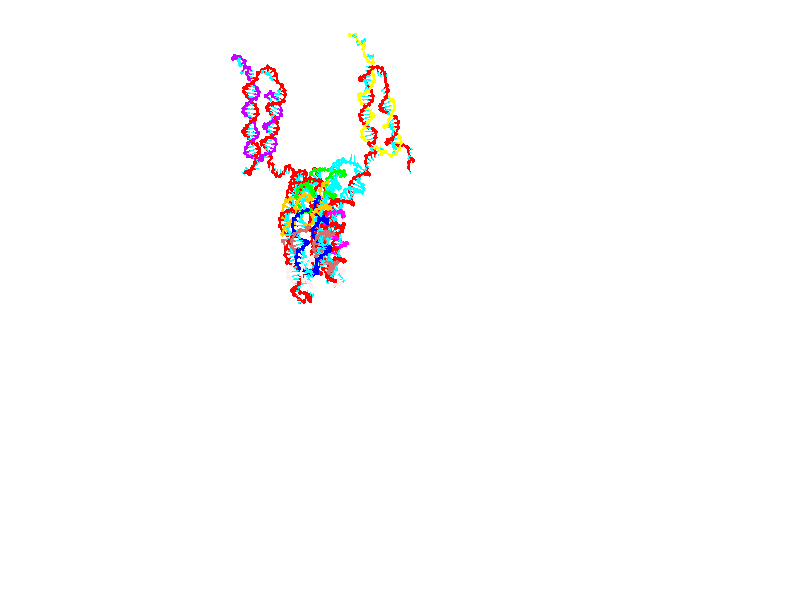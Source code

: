 // switches for output
#declare DRAW_BASES = 1; // possible values are 0, 1; only relevant for DNA ribbons
#declare DRAW_BASES_TYPE = 3; // possible values are 1, 2, 3; only relevant for DNA ribbons
#declare DRAW_FOG = 0; // set to 1 to enable fog

#include "colors.inc"

#include "transforms.inc"
background { rgb <1, 1, 1>}

#default {
   normal{
       ripples 0.25
       frequency 0.20
       turbulence 0.2
       lambda 5
   }
	finish {
		phong 0.1
		phong_size 40.
	}
}

// original window dimensions: 1024x640


// camera settings

camera {
	sky <0, 0.179814, -0.983701>
	up <0, 0.179814, -0.983701>
	right 1.6 * <1, 0, 0>
	location <25.469, 94.9851, 44.8844>
	look_at <25.469, 29.3977, 32.8955>
	direction <0, -65.5874, -11.9889>
	angle 67.0682
}


# declare cpy_camera_pos = <25.469, 94.9851, 44.8844>;
# if (DRAW_FOG = 1)
fog {
	fog_type 2
	up vnormalize(cpy_camera_pos)
	color rgbt<1,1,1,0.3>
	distance 1e-5
	fog_alt 3e-3
	fog_offset 28
}
# end


// LIGHTS

# declare lum = 6;
global_settings {
	ambient_light rgb lum * <0.05, 0.05, 0.05>
	max_trace_level 15
}# declare cpy_direct_light_amount = 0.25;
light_source
{	1000 * <-1, -1.16351, -0.803887>,
	rgb lum * cpy_direct_light_amount
	parallel
}

light_source
{	1000 * <1, 1.16351, 0.803887>,
	rgb lum * cpy_direct_light_amount
	parallel
}

// strand 0

// nucleotide -1

// particle -1
sphere {
	<4.438561, 14.881712, 15.390137> 0.250000
	pigment { color rgbt <1,0,0,0> }
	no_shadow
}
cylinder {
	<4.307979, 15.149723, 15.123457>,  <4.229629, 15.310530, 14.963449>, 0.100000
	pigment { color rgbt <1,0,0,0> }
	no_shadow
}
cylinder {
	<4.307979, 15.149723, 15.123457>,  <4.438561, 14.881712, 15.390137>, 0.100000
	pigment { color rgbt <1,0,0,0> }
	no_shadow
}

// particle -1
sphere {
	<4.307979, 15.149723, 15.123457> 0.100000
	pigment { color rgbt <1,0,0,0> }
	no_shadow
}
sphere {
	0, 1
	scale<0.080000,0.200000,0.300000>
	matrix <-0.373533, 0.556479, 0.742162,
		0.868274, 0.491318, 0.068612,
		-0.326456, 0.670028, -0.666700,
		4.210042, 15.350732, 14.923447>
	pigment { color rgbt <0,1,1,0> }
	no_shadow
}
cylinder {
	<4.807767, 15.561065, 15.470050>,  <4.438561, 14.881712, 15.390137>, 0.130000
	pigment { color rgbt <1,0,0,0> }
	no_shadow
}

// nucleotide -1

// particle -1
sphere {
	<4.807767, 15.561065, 15.470050> 0.250000
	pigment { color rgbt <1,0,0,0> }
	no_shadow
}
cylinder {
	<4.428803, 15.549158, 15.342596>,  <4.201425, 15.542014, 15.266124>, 0.100000
	pigment { color rgbt <1,0,0,0> }
	no_shadow
}
cylinder {
	<4.428803, 15.549158, 15.342596>,  <4.807767, 15.561065, 15.470050>, 0.100000
	pigment { color rgbt <1,0,0,0> }
	no_shadow
}

// particle -1
sphere {
	<4.428803, 15.549158, 15.342596> 0.100000
	pigment { color rgbt <1,0,0,0> }
	no_shadow
}
sphere {
	0, 1
	scale<0.080000,0.200000,0.300000>
	matrix <-0.296254, 0.458120, 0.838069,
		0.121026, 0.888392, -0.442846,
		-0.947410, -0.029767, -0.318634,
		4.144580, 15.540228, 15.247005>
	pigment { color rgbt <0,1,1,0> }
	no_shadow
}
cylinder {
	<4.359976, 16.154837, 15.583612>,  <4.807767, 15.561065, 15.470050>, 0.130000
	pigment { color rgbt <1,0,0,0> }
	no_shadow
}

// nucleotide -1

// particle -1
sphere {
	<4.359976, 16.154837, 15.583612> 0.250000
	pigment { color rgbt <1,0,0,0> }
	no_shadow
}
cylinder {
	<4.096237, 15.855042, 15.559842>,  <3.937993, 15.675166, 15.545580>, 0.100000
	pigment { color rgbt <1,0,0,0> }
	no_shadow
}
cylinder {
	<4.096237, 15.855042, 15.559842>,  <4.359976, 16.154837, 15.583612>, 0.100000
	pigment { color rgbt <1,0,0,0> }
	no_shadow
}

// particle -1
sphere {
	<4.096237, 15.855042, 15.559842> 0.100000
	pigment { color rgbt <1,0,0,0> }
	no_shadow
}
sphere {
	0, 1
	scale<0.080000,0.200000,0.300000>
	matrix <-0.464863, 0.344280, 0.815705,
		-0.590899, 0.565459, -0.575408,
		-0.659349, -0.749485, -0.059426,
		3.898432, 15.630197, 15.542014>
	pigment { color rgbt <0,1,1,0> }
	no_shadow
}
cylinder {
	<5.105547, 16.378082, 15.371706>,  <4.359976, 16.154837, 15.583612>, 0.130000
	pigment { color rgbt <1,0,0,0> }
	no_shadow
}

// nucleotide -1

// particle -1
sphere {
	<5.105547, 16.378082, 15.371706> 0.250000
	pigment { color rgbt <1,0,0,0> }
	no_shadow
}
cylinder {
	<5.497322, 16.338367, 15.301454>,  <5.732387, 16.314539, 15.259302>, 0.100000
	pigment { color rgbt <1,0,0,0> }
	no_shadow
}
cylinder {
	<5.497322, 16.338367, 15.301454>,  <5.105547, 16.378082, 15.371706>, 0.100000
	pigment { color rgbt <1,0,0,0> }
	no_shadow
}

// particle -1
sphere {
	<5.497322, 16.338367, 15.301454> 0.100000
	pigment { color rgbt <1,0,0,0> }
	no_shadow
}
sphere {
	0, 1
	scale<0.080000,0.200000,0.300000>
	matrix <-0.092946, 0.550585, -0.829588,
		0.179067, 0.828853, 0.530035,
		0.979437, -0.099287, -0.175630,
		5.791152, 16.308580, 15.248765>
	pigment { color rgbt <0,1,1,0> }
	no_shadow
}
cylinder {
	<5.430948, 17.010090, 15.356629>,  <5.105547, 16.378082, 15.371706>, 0.130000
	pigment { color rgbt <1,0,0,0> }
	no_shadow
}

// nucleotide -1

// particle -1
sphere {
	<5.430948, 17.010090, 15.356629> 0.250000
	pigment { color rgbt <1,0,0,0> }
	no_shadow
}
cylinder {
	<5.608986, 16.756613, 15.103544>,  <5.715809, 16.604527, 14.951694>, 0.100000
	pigment { color rgbt <1,0,0,0> }
	no_shadow
}
cylinder {
	<5.608986, 16.756613, 15.103544>,  <5.430948, 17.010090, 15.356629>, 0.100000
	pigment { color rgbt <1,0,0,0> }
	no_shadow
}

// particle -1
sphere {
	<5.608986, 16.756613, 15.103544> 0.100000
	pigment { color rgbt <1,0,0,0> }
	no_shadow
}
sphere {
	0, 1
	scale<0.080000,0.200000,0.300000>
	matrix <-0.121481, 0.657299, -0.743774,
		0.887204, 0.407914, 0.215580,
		0.445096, -0.633691, -0.632713,
		5.742516, 16.566505, 14.913731>
	pigment { color rgbt <0,1,1,0> }
	no_shadow
}
cylinder {
	<5.852135, 17.461473, 14.927958>,  <5.430948, 17.010090, 15.356629>, 0.130000
	pigment { color rgbt <1,0,0,0> }
	no_shadow
}

// nucleotide -1

// particle -1
sphere {
	<5.852135, 17.461473, 14.927958> 0.250000
	pigment { color rgbt <1,0,0,0> }
	no_shadow
}
cylinder {
	<5.783985, 17.121033, 14.729325>,  <5.743095, 16.916767, 14.610146>, 0.100000
	pigment { color rgbt <1,0,0,0> }
	no_shadow
}
cylinder {
	<5.783985, 17.121033, 14.729325>,  <5.852135, 17.461473, 14.927958>, 0.100000
	pigment { color rgbt <1,0,0,0> }
	no_shadow
}

// particle -1
sphere {
	<5.783985, 17.121033, 14.729325> 0.100000
	pigment { color rgbt <1,0,0,0> }
	no_shadow
}
sphere {
	0, 1
	scale<0.080000,0.200000,0.300000>
	matrix <-0.229016, 0.524353, -0.820125,
		0.958397, -0.026002, -0.284253,
		-0.170374, -0.851104, -0.496584,
		5.732873, 16.865702, 14.580350>
	pigment { color rgbt <0,1,1,0> }
	no_shadow
}
cylinder {
	<6.028732, 17.715763, 14.264334>,  <5.852135, 17.461473, 14.927958>, 0.130000
	pigment { color rgbt <1,0,0,0> }
	no_shadow
}

// nucleotide -1

// particle -1
sphere {
	<6.028732, 17.715763, 14.264334> 0.250000
	pigment { color rgbt <1,0,0,0> }
	no_shadow
}
cylinder {
	<5.890822, 17.349052, 14.183685>,  <5.808076, 17.129026, 14.135296>, 0.100000
	pigment { color rgbt <1,0,0,0> }
	no_shadow
}
cylinder {
	<5.890822, 17.349052, 14.183685>,  <6.028732, 17.715763, 14.264334>, 0.100000
	pigment { color rgbt <1,0,0,0> }
	no_shadow
}

// particle -1
sphere {
	<5.890822, 17.349052, 14.183685> 0.100000
	pigment { color rgbt <1,0,0,0> }
	no_shadow
}
sphere {
	0, 1
	scale<0.080000,0.200000,0.300000>
	matrix <-0.278774, 0.305103, -0.910603,
		0.896335, -0.257745, -0.360764,
		-0.344774, -0.916777, -0.201622,
		5.787390, 17.074018, 14.123199>
	pigment { color rgbt <0,1,1,0> }
	no_shadow
}
cylinder {
	<6.402480, 17.387424, 13.616673>,  <6.028732, 17.715763, 14.264334>, 0.130000
	pigment { color rgbt <1,0,0,0> }
	no_shadow
}

// nucleotide -1

// particle -1
sphere {
	<6.402480, 17.387424, 13.616673> 0.250000
	pigment { color rgbt <1,0,0,0> }
	no_shadow
}
cylinder {
	<6.034097, 17.236755, 13.656578>,  <5.813066, 17.146355, 13.680521>, 0.100000
	pigment { color rgbt <1,0,0,0> }
	no_shadow
}
cylinder {
	<6.034097, 17.236755, 13.656578>,  <6.402480, 17.387424, 13.616673>, 0.100000
	pigment { color rgbt <1,0,0,0> }
	no_shadow
}

// particle -1
sphere {
	<6.034097, 17.236755, 13.656578> 0.100000
	pigment { color rgbt <1,0,0,0> }
	no_shadow
}
sphere {
	0, 1
	scale<0.080000,0.200000,0.300000>
	matrix <-0.232238, 0.325017, -0.916749,
		0.312865, -0.867467, -0.386802,
		-0.920967, -0.376649, 0.099772,
		5.757809, 17.123753, 13.686506>
	pigment { color rgbt <0,1,1,0> }
	no_shadow
}
cylinder {
	<6.255599, 17.033728, 13.085729>,  <6.402480, 17.387424, 13.616673>, 0.130000
	pigment { color rgbt <1,0,0,0> }
	no_shadow
}

// nucleotide -1

// particle -1
sphere {
	<6.255599, 17.033728, 13.085729> 0.250000
	pigment { color rgbt <1,0,0,0> }
	no_shadow
}
cylinder {
	<5.898426, 17.146097, 13.226442>,  <5.684122, 17.213520, 13.310871>, 0.100000
	pigment { color rgbt <1,0,0,0> }
	no_shadow
}
cylinder {
	<5.898426, 17.146097, 13.226442>,  <6.255599, 17.033728, 13.085729>, 0.100000
	pigment { color rgbt <1,0,0,0> }
	no_shadow
}

// particle -1
sphere {
	<5.898426, 17.146097, 13.226442> 0.100000
	pigment { color rgbt <1,0,0,0> }
	no_shadow
}
sphere {
	0, 1
	scale<0.080000,0.200000,0.300000>
	matrix <-0.181747, 0.489955, -0.852591,
		-0.411874, -0.825242, -0.386439,
		-0.892932, 0.280926, 0.351785,
		5.630546, 17.230375, 13.331978>
	pigment { color rgbt <0,1,1,0> }
	no_shadow
}
cylinder {
	<5.861723, 16.856489, 12.553804>,  <6.255599, 17.033728, 13.085729>, 0.130000
	pigment { color rgbt <1,0,0,0> }
	no_shadow
}

// nucleotide -1

// particle -1
sphere {
	<5.861723, 16.856489, 12.553804> 0.250000
	pigment { color rgbt <1,0,0,0> }
	no_shadow
}
cylinder {
	<5.656250, 17.125090, 12.767426>,  <5.532966, 17.286251, 12.895599>, 0.100000
	pigment { color rgbt <1,0,0,0> }
	no_shadow
}
cylinder {
	<5.656250, 17.125090, 12.767426>,  <5.861723, 16.856489, 12.553804>, 0.100000
	pigment { color rgbt <1,0,0,0> }
	no_shadow
}

// particle -1
sphere {
	<5.656250, 17.125090, 12.767426> 0.100000
	pigment { color rgbt <1,0,0,0> }
	no_shadow
}
sphere {
	0, 1
	scale<0.080000,0.200000,0.300000>
	matrix <-0.177682, 0.525703, -0.831905,
		-0.839380, -0.522227, -0.150731,
		-0.513683, 0.671502, 0.534054,
		5.502145, 17.326540, 12.927643>
	pigment { color rgbt <0,1,1,0> }
	no_shadow
}
cylinder {
	<5.165566, 16.813066, 12.311050>,  <5.861723, 16.856489, 12.553804>, 0.130000
	pigment { color rgbt <1,0,0,0> }
	no_shadow
}

// nucleotide -1

// particle -1
sphere {
	<5.165566, 16.813066, 12.311050> 0.250000
	pigment { color rgbt <1,0,0,0> }
	no_shadow
}
cylinder {
	<5.190598, 17.182245, 12.462975>,  <5.205617, 17.403751, 12.554129>, 0.100000
	pigment { color rgbt <1,0,0,0> }
	no_shadow
}
cylinder {
	<5.190598, 17.182245, 12.462975>,  <5.165566, 16.813066, 12.311050>, 0.100000
	pigment { color rgbt <1,0,0,0> }
	no_shadow
}

// particle -1
sphere {
	<5.190598, 17.182245, 12.462975> 0.100000
	pigment { color rgbt <1,0,0,0> }
	no_shadow
}
sphere {
	0, 1
	scale<0.080000,0.200000,0.300000>
	matrix <-0.165387, 0.384885, -0.908026,
		-0.984241, -0.005991, 0.176730,
		0.062580, 0.922945, 0.379811,
		5.209372, 17.459129, 12.576918>
	pigment { color rgbt <0,1,1,0> }
	no_shadow
}
cylinder {
	<4.769653, 17.122068, 11.880625>,  <5.165566, 16.813066, 12.311050>, 0.130000
	pigment { color rgbt <1,0,0,0> }
	no_shadow
}

// nucleotide -1

// particle -1
sphere {
	<4.769653, 17.122068, 11.880625> 0.250000
	pigment { color rgbt <1,0,0,0> }
	no_shadow
}
cylinder {
	<4.936038, 17.435099, 12.065903>,  <5.035870, 17.622917, 12.177070>, 0.100000
	pigment { color rgbt <1,0,0,0> }
	no_shadow
}
cylinder {
	<4.936038, 17.435099, 12.065903>,  <4.769653, 17.122068, 11.880625>, 0.100000
	pigment { color rgbt <1,0,0,0> }
	no_shadow
}

// particle -1
sphere {
	<4.936038, 17.435099, 12.065903> 0.100000
	pigment { color rgbt <1,0,0,0> }
	no_shadow
}
sphere {
	0, 1
	scale<0.080000,0.200000,0.300000>
	matrix <-0.079671, 0.538755, -0.838687,
		-0.905884, 0.311961, 0.286451,
		0.415964, 0.782575, 0.463195,
		5.060828, 17.669870, 12.204862>
	pigment { color rgbt <0,1,1,0> }
	no_shadow
}
cylinder {
	<4.374814, 17.715141, 11.695813>,  <4.769653, 17.122068, 11.880625>, 0.130000
	pigment { color rgbt <1,0,0,0> }
	no_shadow
}

// nucleotide -1

// particle -1
sphere {
	<4.374814, 17.715141, 11.695813> 0.250000
	pigment { color rgbt <1,0,0,0> }
	no_shadow
}
cylinder {
	<4.719368, 17.865440, 11.832533>,  <4.926101, 17.955620, 11.914565>, 0.100000
	pigment { color rgbt <1,0,0,0> }
	no_shadow
}
cylinder {
	<4.719368, 17.865440, 11.832533>,  <4.374814, 17.715141, 11.695813>, 0.100000
	pigment { color rgbt <1,0,0,0> }
	no_shadow
}

// particle -1
sphere {
	<4.719368, 17.865440, 11.832533> 0.100000
	pigment { color rgbt <1,0,0,0> }
	no_shadow
}
sphere {
	0, 1
	scale<0.080000,0.200000,0.300000>
	matrix <-0.003315, 0.677044, -0.735935,
		-0.507939, 0.632791, 0.584443,
		0.861387, 0.375748, 0.341799,
		4.977784, 17.978165, 11.935073>
	pigment { color rgbt <0,1,1,0> }
	no_shadow
}
cylinder {
	<4.333157, 18.439074, 11.693040>,  <4.374814, 17.715141, 11.695813>, 0.130000
	pigment { color rgbt <1,0,0,0> }
	no_shadow
}

// nucleotide -1

// particle -1
sphere {
	<4.333157, 18.439074, 11.693040> 0.250000
	pigment { color rgbt <1,0,0,0> }
	no_shadow
}
cylinder {
	<4.729338, 18.383934, 11.693277>,  <4.967047, 18.350849, 11.693420>, 0.100000
	pigment { color rgbt <1,0,0,0> }
	no_shadow
}
cylinder {
	<4.729338, 18.383934, 11.693277>,  <4.333157, 18.439074, 11.693040>, 0.100000
	pigment { color rgbt <1,0,0,0> }
	no_shadow
}

// particle -1
sphere {
	<4.729338, 18.383934, 11.693277> 0.100000
	pigment { color rgbt <1,0,0,0> }
	no_shadow
}
sphere {
	0, 1
	scale<0.080000,0.200000,0.300000>
	matrix <0.086937, 0.621281, -0.778750,
		0.106982, 0.771367, 0.627334,
		0.990453, -0.137851, 0.000594,
		5.026474, 18.342579, 11.693456>
	pigment { color rgbt <0,1,1,0> }
	no_shadow
}
cylinder {
	<4.691519, 19.096283, 11.687131>,  <4.333157, 18.439074, 11.693040>, 0.130000
	pigment { color rgbt <1,0,0,0> }
	no_shadow
}

// nucleotide -1

// particle -1
sphere {
	<4.691519, 19.096283, 11.687131> 0.250000
	pigment { color rgbt <1,0,0,0> }
	no_shadow
}
cylinder {
	<4.978690, 18.863955, 11.533650>,  <5.150992, 18.724558, 11.441562>, 0.100000
	pigment { color rgbt <1,0,0,0> }
	no_shadow
}
cylinder {
	<4.978690, 18.863955, 11.533650>,  <4.691519, 19.096283, 11.687131>, 0.100000
	pigment { color rgbt <1,0,0,0> }
	no_shadow
}

// particle -1
sphere {
	<4.978690, 18.863955, 11.533650> 0.100000
	pigment { color rgbt <1,0,0,0> }
	no_shadow
}
sphere {
	0, 1
	scale<0.080000,0.200000,0.300000>
	matrix <0.279333, 0.745247, -0.605459,
		0.637616, 0.327494, 0.697275,
		0.717926, -0.580822, -0.383701,
		5.194067, 18.689709, 11.418540>
	pigment { color rgbt <0,1,1,0> }
	no_shadow
}
cylinder {
	<5.144580, 19.528337, 11.478381>,  <4.691519, 19.096283, 11.687131>, 0.130000
	pigment { color rgbt <1,0,0,0> }
	no_shadow
}

// nucleotide -1

// particle -1
sphere {
	<5.144580, 19.528337, 11.478381> 0.250000
	pigment { color rgbt <1,0,0,0> }
	no_shadow
}
cylinder {
	<5.248361, 19.214659, 11.252915>,  <5.310630, 19.026451, 11.117636>, 0.100000
	pigment { color rgbt <1,0,0,0> }
	no_shadow
}
cylinder {
	<5.248361, 19.214659, 11.252915>,  <5.144580, 19.528337, 11.478381>, 0.100000
	pigment { color rgbt <1,0,0,0> }
	no_shadow
}

// particle -1
sphere {
	<5.248361, 19.214659, 11.252915> 0.100000
	pigment { color rgbt <1,0,0,0> }
	no_shadow
}
sphere {
	0, 1
	scale<0.080000,0.200000,0.300000>
	matrix <0.301196, 0.620246, -0.724276,
		0.917586, 0.018143, 0.397122,
		0.259454, -0.784198, -0.563664,
		5.326197, 18.979399, 11.083816>
	pigment { color rgbt <0,1,1,0> }
	no_shadow
}
cylinder {
	<5.637382, 19.793337, 11.145335>,  <5.144580, 19.528337, 11.478381>, 0.130000
	pigment { color rgbt <1,0,0,0> }
	no_shadow
}

// nucleotide -1

// particle -1
sphere {
	<5.637382, 19.793337, 11.145335> 0.250000
	pigment { color rgbt <1,0,0,0> }
	no_shadow
}
cylinder {
	<5.551333, 19.469826, 10.926393>,  <5.499703, 19.275719, 10.795027>, 0.100000
	pigment { color rgbt <1,0,0,0> }
	no_shadow
}
cylinder {
	<5.551333, 19.469826, 10.926393>,  <5.637382, 19.793337, 11.145335>, 0.100000
	pigment { color rgbt <1,0,0,0> }
	no_shadow
}

// particle -1
sphere {
	<5.551333, 19.469826, 10.926393> 0.100000
	pigment { color rgbt <1,0,0,0> }
	no_shadow
}
sphere {
	0, 1
	scale<0.080000,0.200000,0.300000>
	matrix <0.276462, 0.487118, -0.828423,
		0.936638, -0.329536, 0.118806,
		-0.215123, -0.808778, -0.547357,
		5.486796, 19.227192, 10.762185>
	pigment { color rgbt <0,1,1,0> }
	no_shadow
}
cylinder {
	<6.232813, 19.696135, 10.733939>,  <5.637382, 19.793337, 11.145335>, 0.130000
	pigment { color rgbt <1,0,0,0> }
	no_shadow
}

// nucleotide -1

// particle -1
sphere {
	<6.232813, 19.696135, 10.733939> 0.250000
	pigment { color rgbt <1,0,0,0> }
	no_shadow
}
cylinder {
	<5.938314, 19.504807, 10.542459>,  <5.761616, 19.390011, 10.427570>, 0.100000
	pigment { color rgbt <1,0,0,0> }
	no_shadow
}
cylinder {
	<5.938314, 19.504807, 10.542459>,  <6.232813, 19.696135, 10.733939>, 0.100000
	pigment { color rgbt <1,0,0,0> }
	no_shadow
}

// particle -1
sphere {
	<5.938314, 19.504807, 10.542459> 0.100000
	pigment { color rgbt <1,0,0,0> }
	no_shadow
}
sphere {
	0, 1
	scale<0.080000,0.200000,0.300000>
	matrix <0.261485, 0.451364, -0.853168,
		0.624156, -0.753313, -0.207241,
		-0.736244, -0.478319, -0.478702,
		5.717441, 19.361311, 10.398849>
	pigment { color rgbt <0,1,1,0> }
	no_shadow
}
cylinder {
	<6.524726, 19.578770, 10.093841>,  <6.232813, 19.696135, 10.733939>, 0.130000
	pigment { color rgbt <1,0,0,0> }
	no_shadow
}

// nucleotide -1

// particle -1
sphere {
	<6.524726, 19.578770, 10.093841> 0.250000
	pigment { color rgbt <1,0,0,0> }
	no_shadow
}
cylinder {
	<6.129916, 19.530571, 10.051386>,  <5.893031, 19.501652, 10.025913>, 0.100000
	pigment { color rgbt <1,0,0,0> }
	no_shadow
}
cylinder {
	<6.129916, 19.530571, 10.051386>,  <6.524726, 19.578770, 10.093841>, 0.100000
	pigment { color rgbt <1,0,0,0> }
	no_shadow
}

// particle -1
sphere {
	<6.129916, 19.530571, 10.051386> 0.100000
	pigment { color rgbt <1,0,0,0> }
	no_shadow
}
sphere {
	0, 1
	scale<0.080000,0.200000,0.300000>
	matrix <0.057957, 0.349097, -0.935292,
		0.149749, -0.929307, -0.337584,
		-0.987024, -0.120494, -0.106137,
		5.833809, 19.494423, 10.019545>
	pigment { color rgbt <0,1,1,0> }
	no_shadow
}
cylinder {
	<6.366066, 19.247818, 9.425066>,  <6.524726, 19.578770, 10.093841>, 0.130000
	pigment { color rgbt <1,0,0,0> }
	no_shadow
}

// nucleotide -1

// particle -1
sphere {
	<6.366066, 19.247818, 9.425066> 0.250000
	pigment { color rgbt <1,0,0,0> }
	no_shadow
}
cylinder {
	<6.060603, 19.493601, 9.504332>,  <5.877325, 19.641069, 9.551890>, 0.100000
	pigment { color rgbt <1,0,0,0> }
	no_shadow
}
cylinder {
	<6.060603, 19.493601, 9.504332>,  <6.366066, 19.247818, 9.425066>, 0.100000
	pigment { color rgbt <1,0,0,0> }
	no_shadow
}

// particle -1
sphere {
	<6.060603, 19.493601, 9.504332> 0.100000
	pigment { color rgbt <1,0,0,0> }
	no_shadow
}
sphere {
	0, 1
	scale<0.080000,0.200000,0.300000>
	matrix <-0.045020, 0.255507, -0.965758,
		-0.644048, -0.746432, -0.167458,
		-0.763659, 0.614456, 0.198163,
		5.831505, 19.677938, 9.563781>
	pigment { color rgbt <0,1,1,0> }
	no_shadow
}
cylinder {
	<6.029684, 19.176739, 8.834900>,  <6.366066, 19.247818, 9.425066>, 0.130000
	pigment { color rgbt <1,0,0,0> }
	no_shadow
}

// nucleotide -1

// particle -1
sphere {
	<6.029684, 19.176739, 8.834900> 0.250000
	pigment { color rgbt <1,0,0,0> }
	no_shadow
}
cylinder {
	<5.884494, 19.517483, 8.985940>,  <5.797380, 19.721930, 9.076564>, 0.100000
	pigment { color rgbt <1,0,0,0> }
	no_shadow
}
cylinder {
	<5.884494, 19.517483, 8.985940>,  <6.029684, 19.176739, 8.834900>, 0.100000
	pigment { color rgbt <1,0,0,0> }
	no_shadow
}

// particle -1
sphere {
	<5.884494, 19.517483, 8.985940> 0.100000
	pigment { color rgbt <1,0,0,0> }
	no_shadow
}
sphere {
	0, 1
	scale<0.080000,0.200000,0.300000>
	matrix <-0.060273, 0.382924, -0.921812,
		-0.929848, -0.357353, -0.087647,
		-0.362974, 0.851862, 0.377600,
		5.775602, 19.773041, 9.099220>
	pigment { color rgbt <0,1,1,0> }
	no_shadow
}
cylinder {
	<5.425102, 19.264748, 8.459439>,  <6.029684, 19.176739, 8.834900>, 0.130000
	pigment { color rgbt <1,0,0,0> }
	no_shadow
}

// nucleotide -1

// particle -1
sphere {
	<5.425102, 19.264748, 8.459439> 0.250000
	pigment { color rgbt <1,0,0,0> }
	no_shadow
}
cylinder {
	<5.521627, 19.627172, 8.598475>,  <5.579543, 19.844627, 8.681895>, 0.100000
	pigment { color rgbt <1,0,0,0> }
	no_shadow
}
cylinder {
	<5.521627, 19.627172, 8.598475>,  <5.425102, 19.264748, 8.459439>, 0.100000
	pigment { color rgbt <1,0,0,0> }
	no_shadow
}

// particle -1
sphere {
	<5.521627, 19.627172, 8.598475> 0.100000
	pigment { color rgbt <1,0,0,0> }
	no_shadow
}
sphere {
	0, 1
	scale<0.080000,0.200000,0.300000>
	matrix <0.005578, 0.356872, -0.934137,
		-0.970431, 0.227358, 0.081064,
		0.241313, 0.906063, 0.347588,
		5.594021, 19.898991, 8.702751>
	pigment { color rgbt <0,1,1,0> }
	no_shadow
}
cylinder {
	<5.010399, 19.681700, 8.035275>,  <5.425102, 19.264748, 8.459439>, 0.130000
	pigment { color rgbt <1,0,0,0> }
	no_shadow
}

// nucleotide -1

// particle -1
sphere {
	<5.010399, 19.681700, 8.035275> 0.250000
	pigment { color rgbt <1,0,0,0> }
	no_shadow
}
cylinder {
	<5.279760, 19.928690, 8.197879>,  <5.441376, 20.076885, 8.295442>, 0.100000
	pigment { color rgbt <1,0,0,0> }
	no_shadow
}
cylinder {
	<5.279760, 19.928690, 8.197879>,  <5.010399, 19.681700, 8.035275>, 0.100000
	pigment { color rgbt <1,0,0,0> }
	no_shadow
}

// particle -1
sphere {
	<5.279760, 19.928690, 8.197879> 0.100000
	pigment { color rgbt <1,0,0,0> }
	no_shadow
}
sphere {
	0, 1
	scale<0.080000,0.200000,0.300000>
	matrix <0.099168, 0.469458, -0.877368,
		-0.732595, 0.631134, 0.254900,
		0.673402, 0.617478, 0.406511,
		5.481781, 20.113934, 8.319832>
	pigment { color rgbt <0,1,1,0> }
	no_shadow
}
cylinder {
	<4.758333, 20.369419, 7.864703>,  <5.010399, 19.681700, 8.035275>, 0.130000
	pigment { color rgbt <1,0,0,0> }
	no_shadow
}

// nucleotide -1

// particle -1
sphere {
	<4.758333, 20.369419, 7.864703> 0.250000
	pigment { color rgbt <1,0,0,0> }
	no_shadow
}
cylinder {
	<5.148197, 20.402344, 7.947902>,  <5.382115, 20.422098, 7.997822>, 0.100000
	pigment { color rgbt <1,0,0,0> }
	no_shadow
}
cylinder {
	<5.148197, 20.402344, 7.947902>,  <4.758333, 20.369419, 7.864703>, 0.100000
	pigment { color rgbt <1,0,0,0> }
	no_shadow
}

// particle -1
sphere {
	<5.148197, 20.402344, 7.947902> 0.100000
	pigment { color rgbt <1,0,0,0> }
	no_shadow
}
sphere {
	0, 1
	scale<0.080000,0.200000,0.300000>
	matrix <0.129147, 0.552152, -0.823680,
		-0.182647, 0.829670, 0.527530,
		0.974659, 0.082314, 0.207998,
		5.440595, 20.427038, 8.010302>
	pigment { color rgbt <0,1,1,0> }
	no_shadow
}
cylinder {
	<4.962928, 21.003719, 7.724248>,  <4.758333, 20.369419, 7.864703>, 0.130000
	pigment { color rgbt <1,0,0,0> }
	no_shadow
}

// nucleotide -1

// particle -1
sphere {
	<4.962928, 21.003719, 7.724248> 0.250000
	pigment { color rgbt <1,0,0,0> }
	no_shadow
}
cylinder {
	<5.310409, 20.805687, 7.717926>,  <5.518897, 20.686867, 7.714132>, 0.100000
	pigment { color rgbt <1,0,0,0> }
	no_shadow
}
cylinder {
	<5.310409, 20.805687, 7.717926>,  <4.962928, 21.003719, 7.724248>, 0.100000
	pigment { color rgbt <1,0,0,0> }
	no_shadow
}

// particle -1
sphere {
	<5.310409, 20.805687, 7.717926> 0.100000
	pigment { color rgbt <1,0,0,0> }
	no_shadow
}
sphere {
	0, 1
	scale<0.080000,0.200000,0.300000>
	matrix <0.213851, 0.403639, -0.889575,
		0.446793, 0.769395, 0.456516,
		0.868703, -0.495082, -0.015807,
		5.571019, 20.657162, 7.713183>
	pigment { color rgbt <0,1,1,0> }
	no_shadow
}
cylinder {
	<5.515460, 21.470367, 7.615594>,  <4.962928, 21.003719, 7.724248>, 0.130000
	pigment { color rgbt <1,0,0,0> }
	no_shadow
}

// nucleotide -1

// particle -1
sphere {
	<5.515460, 21.470367, 7.615594> 0.250000
	pigment { color rgbt <1,0,0,0> }
	no_shadow
}
cylinder {
	<5.651840, 21.117725, 7.485041>,  <5.733667, 20.906139, 7.406708>, 0.100000
	pigment { color rgbt <1,0,0,0> }
	no_shadow
}
cylinder {
	<5.651840, 21.117725, 7.485041>,  <5.515460, 21.470367, 7.615594>, 0.100000
	pigment { color rgbt <1,0,0,0> }
	no_shadow
}

// particle -1
sphere {
	<5.651840, 21.117725, 7.485041> 0.100000
	pigment { color rgbt <1,0,0,0> }
	no_shadow
}
sphere {
	0, 1
	scale<0.080000,0.200000,0.300000>
	matrix <-0.002091, 0.346476, -0.938057,
		0.940080, 0.320512, 0.116287,
		0.340949, -0.881605, -0.326385,
		5.754124, 20.853245, 7.387125>
	pigment { color rgbt <0,1,1,0> }
	no_shadow
}
cylinder {
	<6.220105, 21.569223, 7.345413>,  <5.515460, 21.470367, 7.615594>, 0.130000
	pigment { color rgbt <1,0,0,0> }
	no_shadow
}

// nucleotide -1

// particle -1
sphere {
	<6.220105, 21.569223, 7.345413> 0.250000
	pigment { color rgbt <1,0,0,0> }
	no_shadow
}
cylinder {
	<6.015155, 21.272369, 7.172573>,  <5.892186, 21.094257, 7.068870>, 0.100000
	pigment { color rgbt <1,0,0,0> }
	no_shadow
}
cylinder {
	<6.015155, 21.272369, 7.172573>,  <6.220105, 21.569223, 7.345413>, 0.100000
	pigment { color rgbt <1,0,0,0> }
	no_shadow
}

// particle -1
sphere {
	<6.015155, 21.272369, 7.172573> 0.100000
	pigment { color rgbt <1,0,0,0> }
	no_shadow
}
sphere {
	0, 1
	scale<0.080000,0.200000,0.300000>
	matrix <0.212728, 0.377797, -0.901119,
		0.831997, -0.553630, -0.035700,
		-0.512374, -0.742135, -0.432099,
		5.861443, 21.049728, 7.042943>
	pigment { color rgbt <0,1,1,0> }
	no_shadow
}
cylinder {
	<6.637101, 21.289341, 6.801412>,  <6.220105, 21.569223, 7.345413>, 0.130000
	pigment { color rgbt <1,0,0,0> }
	no_shadow
}

// nucleotide -1

// particle -1
sphere {
	<6.637101, 21.289341, 6.801412> 0.250000
	pigment { color rgbt <1,0,0,0> }
	no_shadow
}
cylinder {
	<6.256056, 21.272760, 6.680872>,  <6.027430, 21.262812, 6.608548>, 0.100000
	pigment { color rgbt <1,0,0,0> }
	no_shadow
}
cylinder {
	<6.256056, 21.272760, 6.680872>,  <6.637101, 21.289341, 6.801412>, 0.100000
	pigment { color rgbt <1,0,0,0> }
	no_shadow
}

// particle -1
sphere {
	<6.256056, 21.272760, 6.680872> 0.100000
	pigment { color rgbt <1,0,0,0> }
	no_shadow
}
sphere {
	0, 1
	scale<0.080000,0.200000,0.300000>
	matrix <0.247166, 0.471983, -0.846251,
		0.177310, -0.880633, -0.439371,
		-0.952612, -0.041452, -0.301350,
		5.970273, 21.260324, 6.590467>
	pigment { color rgbt <0,1,1,0> }
	no_shadow
}
cylinder {
	<6.898907, 21.859661, 6.424924>,  <6.637101, 21.289341, 6.801412>, 0.130000
	pigment { color rgbt <1,0,0,0> }
	no_shadow
}

// nucleotide -1

// particle -1
sphere {
	<6.898907, 21.859661, 6.424924> 0.250000
	pigment { color rgbt <1,0,0,0> }
	no_shadow
}
cylinder {
	<7.255558, 22.040768, 6.424982>,  <7.469549, 22.149431, 6.425017>, 0.100000
	pigment { color rgbt <1,0,0,0> }
	no_shadow
}
cylinder {
	<7.255558, 22.040768, 6.424982>,  <6.898907, 21.859661, 6.424924>, 0.100000
	pigment { color rgbt <1,0,0,0> }
	no_shadow
}

// particle -1
sphere {
	<7.255558, 22.040768, 6.424982> 0.100000
	pigment { color rgbt <1,0,0,0> }
	no_shadow
}
sphere {
	0, 1
	scale<0.080000,0.200000,0.300000>
	matrix <0.412730, -0.812652, -0.411400,
		-0.186151, 0.366876, -0.911455,
		0.891629, 0.452767, 0.000144,
		7.523046, 22.176598, 6.425025>
	pigment { color rgbt <0,1,1,0> }
	no_shadow
}
cylinder {
	<7.354893, 21.630260, 5.976691>,  <6.898907, 21.859661, 6.424924>, 0.130000
	pigment { color rgbt <1,0,0,0> }
	no_shadow
}

// nucleotide -1

// particle -1
sphere {
	<7.354893, 21.630260, 5.976691> 0.250000
	pigment { color rgbt <1,0,0,0> }
	no_shadow
}
cylinder {
	<7.660939, 21.747028, 6.206257>,  <7.844567, 21.817089, 6.343997>, 0.100000
	pigment { color rgbt <1,0,0,0> }
	no_shadow
}
cylinder {
	<7.660939, 21.747028, 6.206257>,  <7.354893, 21.630260, 5.976691>, 0.100000
	pigment { color rgbt <1,0,0,0> }
	no_shadow
}

// particle -1
sphere {
	<7.660939, 21.747028, 6.206257> 0.100000
	pigment { color rgbt <1,0,0,0> }
	no_shadow
}
sphere {
	0, 1
	scale<0.080000,0.200000,0.300000>
	matrix <0.463726, -0.868198, -0.176610,
		0.446717, 0.401267, -0.799643,
		0.765116, 0.291921, 0.573916,
		7.890474, 21.834604, 6.378432>
	pigment { color rgbt <0,1,1,0> }
	no_shadow
}
cylinder {
	<8.101077, 21.631941, 5.530195>,  <7.354893, 21.630260, 5.976691>, 0.130000
	pigment { color rgbt <1,0,0,0> }
	no_shadow
}

// nucleotide -1

// particle -1
sphere {
	<8.101077, 21.631941, 5.530195> 0.250000
	pigment { color rgbt <1,0,0,0> }
	no_shadow
}
cylinder {
	<8.111444, 21.567537, 5.924840>,  <8.117663, 21.528894, 6.161627>, 0.100000
	pigment { color rgbt <1,0,0,0> }
	no_shadow
}
cylinder {
	<8.111444, 21.567537, 5.924840>,  <8.101077, 21.631941, 5.530195>, 0.100000
	pigment { color rgbt <1,0,0,0> }
	no_shadow
}

// particle -1
sphere {
	<8.111444, 21.567537, 5.924840> 0.100000
	pigment { color rgbt <1,0,0,0> }
	no_shadow
}
sphere {
	0, 1
	scale<0.080000,0.200000,0.300000>
	matrix <0.360486, -0.919035, -0.159450,
		0.932405, 0.359792, 0.034223,
		0.025917, -0.161009, 0.986613,
		8.119219, 21.519234, 6.220824>
	pigment { color rgbt <0,1,1,0> }
	no_shadow
}
cylinder {
	<8.826071, 21.333551, 5.750614>,  <8.101077, 21.631941, 5.530195>, 0.130000
	pigment { color rgbt <1,0,0,0> }
	no_shadow
}

// nucleotide -1

// particle -1
sphere {
	<8.826071, 21.333551, 5.750614> 0.250000
	pigment { color rgbt <1,0,0,0> }
	no_shadow
}
cylinder {
	<8.500130, 21.222801, 5.954321>,  <8.304564, 21.156351, 6.076546>, 0.100000
	pigment { color rgbt <1,0,0,0> }
	no_shadow
}
cylinder {
	<8.500130, 21.222801, 5.954321>,  <8.826071, 21.333551, 5.750614>, 0.100000
	pigment { color rgbt <1,0,0,0> }
	no_shadow
}

// particle -1
sphere {
	<8.500130, 21.222801, 5.954321> 0.100000
	pigment { color rgbt <1,0,0,0> }
	no_shadow
}
sphere {
	0, 1
	scale<0.080000,0.200000,0.300000>
	matrix <0.310134, -0.950471, -0.020512,
		0.489725, 0.141227, 0.860363,
		-0.814853, -0.276874, 0.509269,
		8.255673, 21.139740, 6.107102>
	pigment { color rgbt <0,1,1,0> }
	no_shadow
}
cylinder {
	<9.024128, 20.623993, 5.942082>,  <8.826071, 21.333551, 5.750614>, 0.130000
	pigment { color rgbt <1,0,0,0> }
	no_shadow
}

// nucleotide -1

// particle -1
sphere {
	<9.024128, 20.623993, 5.942082> 0.250000
	pigment { color rgbt <1,0,0,0> }
	no_shadow
}
cylinder {
	<8.666140, 20.611708, 6.120108>,  <8.451346, 20.604336, 6.226923>, 0.100000
	pigment { color rgbt <1,0,0,0> }
	no_shadow
}
cylinder {
	<8.666140, 20.611708, 6.120108>,  <9.024128, 20.623993, 5.942082>, 0.100000
	pigment { color rgbt <1,0,0,0> }
	no_shadow
}

// particle -1
sphere {
	<8.666140, 20.611708, 6.120108> 0.100000
	pigment { color rgbt <1,0,0,0> }
	no_shadow
}
sphere {
	0, 1
	scale<0.080000,0.200000,0.300000>
	matrix <0.075304, -0.993713, 0.082850,
		0.439721, 0.107663, 0.891658,
		-0.894972, -0.030715, 0.445064,
		8.397648, 20.602493, 6.253627>
	pigment { color rgbt <0,1,1,0> }
	no_shadow
}
cylinder {
	<9.136031, 20.204168, 6.557498>,  <9.024128, 20.623993, 5.942082>, 0.130000
	pigment { color rgbt <1,0,0,0> }
	no_shadow
}

// nucleotide -1

// particle -1
sphere {
	<9.136031, 20.204168, 6.557498> 0.250000
	pigment { color rgbt <1,0,0,0> }
	no_shadow
}
cylinder {
	<8.780717, 20.122925, 6.392722>,  <8.567528, 20.074179, 6.293856>, 0.100000
	pigment { color rgbt <1,0,0,0> }
	no_shadow
}
cylinder {
	<8.780717, 20.122925, 6.392722>,  <9.136031, 20.204168, 6.557498>, 0.100000
	pigment { color rgbt <1,0,0,0> }
	no_shadow
}

// particle -1
sphere {
	<8.780717, 20.122925, 6.392722> 0.100000
	pigment { color rgbt <1,0,0,0> }
	no_shadow
}
sphere {
	0, 1
	scale<0.080000,0.200000,0.300000>
	matrix <0.129769, -0.971350, 0.199096,
		-0.440577, 0.123397, 0.889194,
		-0.888286, -0.203107, -0.411941,
		8.514231, 20.061993, 6.269139>
	pigment { color rgbt <0,1,1,0> }
	no_shadow
}
cylinder {
	<9.786267, 20.273149, 7.048316>,  <9.136031, 20.204168, 6.557498>, 0.130000
	pigment { color rgbt <1,0,0,0> }
	no_shadow
}

// nucleotide -1

// particle -1
sphere {
	<9.786267, 20.273149, 7.048316> 0.250000
	pigment { color rgbt <1,0,0,0> }
	no_shadow
}
cylinder {
	<9.531139, 20.099640, 7.302883>,  <9.378062, 19.995535, 7.455623>, 0.100000
	pigment { color rgbt <1,0,0,0> }
	no_shadow
}
cylinder {
	<9.531139, 20.099640, 7.302883>,  <9.786267, 20.273149, 7.048316>, 0.100000
	pigment { color rgbt <1,0,0,0> }
	no_shadow
}

// particle -1
sphere {
	<9.531139, 20.099640, 7.302883> 0.100000
	pigment { color rgbt <1,0,0,0> }
	no_shadow
}
sphere {
	0, 1
	scale<0.080000,0.200000,0.300000>
	matrix <-0.007815, -0.822629, -0.568525,
		0.770146, -0.367590, 0.521299,
		-0.637820, -0.433773, 0.636417,
		9.339793, 19.969507, 7.493808>
	pigment { color rgbt <0,1,1,0> }
	no_shadow
}
cylinder {
	<10.089118, 20.021761, 7.556290>,  <9.786267, 20.273149, 7.048316>, 0.130000
	pigment { color rgbt <1,0,0,0> }
	no_shadow
}

// nucleotide -1

// particle -1
sphere {
	<10.089118, 20.021761, 7.556290> 0.250000
	pigment { color rgbt <1,0,0,0> }
	no_shadow
}
cylinder {
	<9.789368, 20.266865, 7.656658>,  <9.609517, 20.413927, 7.716878>, 0.100000
	pigment { color rgbt <1,0,0,0> }
	no_shadow
}
cylinder {
	<9.789368, 20.266865, 7.656658>,  <10.089118, 20.021761, 7.556290>, 0.100000
	pigment { color rgbt <1,0,0,0> }
	no_shadow
}

// particle -1
sphere {
	<9.789368, 20.266865, 7.656658> 0.100000
	pigment { color rgbt <1,0,0,0> }
	no_shadow
}
sphere {
	0, 1
	scale<0.080000,0.200000,0.300000>
	matrix <-0.138837, -0.515934, 0.845303,
		0.647425, 0.598613, 0.471702,
		-0.749376, 0.612760, 0.250919,
		9.564555, 20.450693, 7.731934>
	pigment { color rgbt <0,1,1,0> }
	no_shadow
}
cylinder {
	<10.247178, 20.328588, 8.168990>,  <10.089118, 20.021761, 7.556290>, 0.130000
	pigment { color rgbt <1,0,0,0> }
	no_shadow
}

// nucleotide -1

// particle -1
sphere {
	<10.247178, 20.328588, 8.168990> 0.250000
	pigment { color rgbt <1,0,0,0> }
	no_shadow
}
cylinder {
	<9.849832, 20.304695, 8.129685>,  <9.611423, 20.290359, 8.106102>, 0.100000
	pigment { color rgbt <1,0,0,0> }
	no_shadow
}
cylinder {
	<9.849832, 20.304695, 8.129685>,  <10.247178, 20.328588, 8.168990>, 0.100000
	pigment { color rgbt <1,0,0,0> }
	no_shadow
}

// particle -1
sphere {
	<9.849832, 20.304695, 8.129685> 0.100000
	pigment { color rgbt <1,0,0,0> }
	no_shadow
}
sphere {
	0, 1
	scale<0.080000,0.200000,0.300000>
	matrix <-0.045776, -0.578482, 0.814410,
		-0.105490, 0.813505, 0.571910,
		-0.993366, -0.059732, -0.098263,
		9.551822, 20.286776, 8.100206>
	pigment { color rgbt <0,1,1,0> }
	no_shadow
}
cylinder {
	<10.081377, 20.273567, 8.863456>,  <10.247178, 20.328588, 8.168990>, 0.130000
	pigment { color rgbt <1,0,0,0> }
	no_shadow
}

// nucleotide -1

// particle -1
sphere {
	<10.081377, 20.273567, 8.863456> 0.250000
	pigment { color rgbt <1,0,0,0> }
	no_shadow
}
cylinder {
	<9.743206, 20.166115, 8.678810>,  <9.540303, 20.101643, 8.568023>, 0.100000
	pigment { color rgbt <1,0,0,0> }
	no_shadow
}
cylinder {
	<9.743206, 20.166115, 8.678810>,  <10.081377, 20.273567, 8.863456>, 0.100000
	pigment { color rgbt <1,0,0,0> }
	no_shadow
}

// particle -1
sphere {
	<9.743206, 20.166115, 8.678810> 0.100000
	pigment { color rgbt <1,0,0,0> }
	no_shadow
}
sphere {
	0, 1
	scale<0.080000,0.200000,0.300000>
	matrix <-0.329577, -0.417718, 0.846694,
		-0.420274, 0.867957, 0.264616,
		-0.845428, -0.268632, -0.461614,
		9.489577, 20.085526, 8.540326>
	pigment { color rgbt <0,1,1,0> }
	no_shadow
}
cylinder {
	<9.466284, 20.457876, 9.276419>,  <10.081377, 20.273567, 8.863456>, 0.130000
	pigment { color rgbt <1,0,0,0> }
	no_shadow
}

// nucleotide -1

// particle -1
sphere {
	<9.466284, 20.457876, 9.276419> 0.250000
	pigment { color rgbt <1,0,0,0> }
	no_shadow
}
cylinder {
	<9.339411, 20.155107, 9.047871>,  <9.263287, 19.973446, 8.910742>, 0.100000
	pigment { color rgbt <1,0,0,0> }
	no_shadow
}
cylinder {
	<9.339411, 20.155107, 9.047871>,  <9.466284, 20.457876, 9.276419>, 0.100000
	pigment { color rgbt <1,0,0,0> }
	no_shadow
}

// particle -1
sphere {
	<9.339411, 20.155107, 9.047871> 0.100000
	pigment { color rgbt <1,0,0,0> }
	no_shadow
}
sphere {
	0, 1
	scale<0.080000,0.200000,0.300000>
	matrix <-0.415727, -0.430534, 0.801131,
		-0.852388, 0.491639, -0.178115,
		-0.317182, -0.756922, -0.571370,
		9.244256, 19.928030, 8.876460>
	pigment { color rgbt <0,1,1,0> }
	no_shadow
}
cylinder {
	<8.713269, 20.448343, 9.275514>,  <9.466284, 20.457876, 9.276419>, 0.130000
	pigment { color rgbt <1,0,0,0> }
	no_shadow
}

// nucleotide -1

// particle -1
sphere {
	<8.713269, 20.448343, 9.275514> 0.250000
	pigment { color rgbt <1,0,0,0> }
	no_shadow
}
cylinder {
	<8.838142, 20.084475, 9.165938>,  <8.913066, 19.866154, 9.100193>, 0.100000
	pigment { color rgbt <1,0,0,0> }
	no_shadow
}
cylinder {
	<8.838142, 20.084475, 9.165938>,  <8.713269, 20.448343, 9.275514>, 0.100000
	pigment { color rgbt <1,0,0,0> }
	no_shadow
}

// particle -1
sphere {
	<8.838142, 20.084475, 9.165938> 0.100000
	pigment { color rgbt <1,0,0,0> }
	no_shadow
}
sphere {
	0, 1
	scale<0.080000,0.200000,0.300000>
	matrix <-0.639907, -0.414471, 0.647096,
		-0.702184, -0.026716, -0.711494,
		0.312182, -0.909671, -0.273939,
		8.931797, 19.811573, 9.083756>
	pigment { color rgbt <0,1,1,0> }
	no_shadow
}
cylinder {
	<8.121048, 20.078829, 9.184038>,  <8.713269, 20.448343, 9.275514>, 0.130000
	pigment { color rgbt <1,0,0,0> }
	no_shadow
}

// nucleotide -1

// particle -1
sphere {
	<8.121048, 20.078829, 9.184038> 0.250000
	pigment { color rgbt <1,0,0,0> }
	no_shadow
}
cylinder {
	<8.393661, 19.793003, 9.247166>,  <8.557230, 19.621508, 9.285042>, 0.100000
	pigment { color rgbt <1,0,0,0> }
	no_shadow
}
cylinder {
	<8.393661, 19.793003, 9.247166>,  <8.121048, 20.078829, 9.184038>, 0.100000
	pigment { color rgbt <1,0,0,0> }
	no_shadow
}

// particle -1
sphere {
	<8.393661, 19.793003, 9.247166> 0.100000
	pigment { color rgbt <1,0,0,0> }
	no_shadow
}
sphere {
	0, 1
	scale<0.080000,0.200000,0.300000>
	matrix <-0.623034, -0.453474, 0.637330,
		-0.383843, -0.532693, -0.754256,
		0.681537, -0.714563, 0.157823,
		8.598122, 19.578634, 9.294511>
	pigment { color rgbt <0,1,1,0> }
	no_shadow
}
cylinder {
	<7.709908, 19.513657, 9.283734>,  <8.121048, 20.078829, 9.184038>, 0.130000
	pigment { color rgbt <1,0,0,0> }
	no_shadow
}

// nucleotide -1

// particle -1
sphere {
	<7.709908, 19.513657, 9.283734> 0.250000
	pigment { color rgbt <1,0,0,0> }
	no_shadow
}
cylinder {
	<8.062629, 19.352890, 9.382439>,  <8.274261, 19.256430, 9.441661>, 0.100000
	pigment { color rgbt <1,0,0,0> }
	no_shadow
}
cylinder {
	<8.062629, 19.352890, 9.382439>,  <7.709908, 19.513657, 9.283734>, 0.100000
	pigment { color rgbt <1,0,0,0> }
	no_shadow
}

// particle -1
sphere {
	<8.062629, 19.352890, 9.382439> 0.100000
	pigment { color rgbt <1,0,0,0> }
	no_shadow
}
sphere {
	0, 1
	scale<0.080000,0.200000,0.300000>
	matrix <-0.429656, -0.468844, 0.771738,
		-0.194481, -0.786542, -0.586113,
		0.881801, -0.401916, 0.246762,
		8.327169, 19.232315, 9.456467>
	pigment { color rgbt <0,1,1,0> }
	no_shadow
}
cylinder {
	<7.629180, 18.781055, 9.257623>,  <7.709908, 19.513657, 9.283734>, 0.130000
	pigment { color rgbt <1,0,0,0> }
	no_shadow
}

// nucleotide -1

// particle -1
sphere {
	<7.629180, 18.781055, 9.257623> 0.250000
	pigment { color rgbt <1,0,0,0> }
	no_shadow
}
cylinder {
	<7.935720, 18.883732, 9.493187>,  <8.119645, 18.945337, 9.634525>, 0.100000
	pigment { color rgbt <1,0,0,0> }
	no_shadow
}
cylinder {
	<7.935720, 18.883732, 9.493187>,  <7.629180, 18.781055, 9.257623>, 0.100000
	pigment { color rgbt <1,0,0,0> }
	no_shadow
}

// particle -1
sphere {
	<7.935720, 18.883732, 9.493187> 0.100000
	pigment { color rgbt <1,0,0,0> }
	no_shadow
}
sphere {
	0, 1
	scale<0.080000,0.200000,0.300000>
	matrix <-0.394142, -0.536032, 0.746540,
		0.507304, -0.804226, -0.309616,
		0.766351, 0.256690, 0.588911,
		8.165626, 18.960739, 9.669860>
	pigment { color rgbt <0,1,1,0> }
	no_shadow
}
cylinder {
	<7.923807, 18.043726, 9.337281>,  <7.629180, 18.781055, 9.257623>, 0.130000
	pigment { color rgbt <1,0,0,0> }
	no_shadow
}

// nucleotide -1

// particle -1
sphere {
	<7.923807, 18.043726, 9.337281> 0.250000
	pigment { color rgbt <1,0,0,0> }
	no_shadow
}
cylinder {
	<8.078149, 18.265886, 9.631940>,  <8.170753, 18.399183, 9.808735>, 0.100000
	pigment { color rgbt <1,0,0,0> }
	no_shadow
}
cylinder {
	<8.078149, 18.265886, 9.631940>,  <7.923807, 18.043726, 9.337281>, 0.100000
	pigment { color rgbt <1,0,0,0> }
	no_shadow
}

// particle -1
sphere {
	<8.078149, 18.265886, 9.631940> 0.100000
	pigment { color rgbt <1,0,0,0> }
	no_shadow
}
sphere {
	0, 1
	scale<0.080000,0.200000,0.300000>
	matrix <-0.283878, -0.688261, 0.667616,
		0.877798, -0.466720, -0.107902,
		0.385854, 0.555401, 0.736646,
		8.193905, 18.432507, 9.852934>
	pigment { color rgbt <0,1,1,0> }
	no_shadow
}
cylinder {
	<8.308948, 17.647615, 9.745897>,  <7.923807, 18.043726, 9.337281>, 0.130000
	pigment { color rgbt <1,0,0,0> }
	no_shadow
}

// nucleotide -1

// particle -1
sphere {
	<8.308948, 17.647615, 9.745897> 0.250000
	pigment { color rgbt <1,0,0,0> }
	no_shadow
}
cylinder {
	<8.228423, 17.964632, 9.976150>,  <8.180108, 18.154842, 10.114301>, 0.100000
	pigment { color rgbt <1,0,0,0> }
	no_shadow
}
cylinder {
	<8.228423, 17.964632, 9.976150>,  <8.308948, 17.647615, 9.745897>, 0.100000
	pigment { color rgbt <1,0,0,0> }
	no_shadow
}

// particle -1
sphere {
	<8.228423, 17.964632, 9.976150> 0.100000
	pigment { color rgbt <1,0,0,0> }
	no_shadow
}
sphere {
	0, 1
	scale<0.080000,0.200000,0.300000>
	matrix <-0.140799, -0.604972, 0.783699,
		0.969355, 0.076719, 0.233376,
		-0.201311, 0.792542, 0.575631,
		8.168030, 18.202394, 10.148839>
	pigment { color rgbt <0,1,1,0> }
	no_shadow
}
cylinder {
	<8.713048, 17.563927, 10.212258>,  <8.308948, 17.647615, 9.745897>, 0.130000
	pigment { color rgbt <1,0,0,0> }
	no_shadow
}

// nucleotide -1

// particle -1
sphere {
	<8.713048, 17.563927, 10.212258> 0.250000
	pigment { color rgbt <1,0,0,0> }
	no_shadow
}
cylinder {
	<8.445498, 17.806347, 10.384449>,  <8.284967, 17.951799, 10.487763>, 0.100000
	pigment { color rgbt <1,0,0,0> }
	no_shadow
}
cylinder {
	<8.445498, 17.806347, 10.384449>,  <8.713048, 17.563927, 10.212258>, 0.100000
	pigment { color rgbt <1,0,0,0> }
	no_shadow
}

// particle -1
sphere {
	<8.445498, 17.806347, 10.384449> 0.100000
	pigment { color rgbt <1,0,0,0> }
	no_shadow
}
sphere {
	0, 1
	scale<0.080000,0.200000,0.300000>
	matrix <-0.207050, -0.708054, 0.675122,
		0.713957, 0.362442, 0.599083,
		-0.668876, 0.606048, 0.430476,
		8.244835, 17.988161, 10.513592>
	pigment { color rgbt <0,1,1,0> }
	no_shadow
}
cylinder {
	<8.818641, 17.448399, 10.908520>,  <8.713048, 17.563927, 10.212258>, 0.130000
	pigment { color rgbt <1,0,0,0> }
	no_shadow
}

// nucleotide -1

// particle -1
sphere {
	<8.818641, 17.448399, 10.908520> 0.250000
	pigment { color rgbt <1,0,0,0> }
	no_shadow
}
cylinder {
	<8.469789, 17.644098, 10.906572>,  <8.260477, 17.761518, 10.905404>, 0.100000
	pigment { color rgbt <1,0,0,0> }
	no_shadow
}
cylinder {
	<8.469789, 17.644098, 10.906572>,  <8.818641, 17.448399, 10.908520>, 0.100000
	pigment { color rgbt <1,0,0,0> }
	no_shadow
}

// particle -1
sphere {
	<8.469789, 17.644098, 10.906572> 0.100000
	pigment { color rgbt <1,0,0,0> }
	no_shadow
}
sphere {
	0, 1
	scale<0.080000,0.200000,0.300000>
	matrix <-0.309108, -0.543242, 0.780603,
		0.379266, 0.682292, 0.625008,
		-0.872129, 0.489251, -0.004869,
		8.208150, 17.790874, 10.905111>
	pigment { color rgbt <0,1,1,0> }
	no_shadow
}
cylinder {
	<8.719404, 17.853205, 11.601151>,  <8.818641, 17.448399, 10.908520>, 0.130000
	pigment { color rgbt <1,0,0,0> }
	no_shadow
}

// nucleotide -1

// particle -1
sphere {
	<8.719404, 17.853205, 11.601151> 0.250000
	pigment { color rgbt <1,0,0,0> }
	no_shadow
}
cylinder {
	<8.374847, 17.739521, 11.432757>,  <8.168114, 17.671310, 11.331720>, 0.100000
	pigment { color rgbt <1,0,0,0> }
	no_shadow
}
cylinder {
	<8.374847, 17.739521, 11.432757>,  <8.719404, 17.853205, 11.601151>, 0.100000
	pigment { color rgbt <1,0,0,0> }
	no_shadow
}

// particle -1
sphere {
	<8.374847, 17.739521, 11.432757> 0.100000
	pigment { color rgbt <1,0,0,0> }
	no_shadow
}
sphere {
	0, 1
	scale<0.080000,0.200000,0.300000>
	matrix <-0.309251, -0.364050, 0.878539,
		-0.402951, 0.886956, 0.225697,
		-0.861391, -0.284211, -0.420986,
		8.116430, 17.654257, 11.306461>
	pigment { color rgbt <0,1,1,0> }
	no_shadow
}
cylinder {
	<8.133855, 17.921274, 12.132374>,  <8.719404, 17.853205, 11.601151>, 0.130000
	pigment { color rgbt <1,0,0,0> }
	no_shadow
}

// nucleotide -1

// particle -1
sphere {
	<8.133855, 17.921274, 12.132374> 0.250000
	pigment { color rgbt <1,0,0,0> }
	no_shadow
}
cylinder {
	<7.940328, 17.705872, 11.856422>,  <7.824212, 17.576630, 11.690851>, 0.100000
	pigment { color rgbt <1,0,0,0> }
	no_shadow
}
cylinder {
	<7.940328, 17.705872, 11.856422>,  <8.133855, 17.921274, 12.132374>, 0.100000
	pigment { color rgbt <1,0,0,0> }
	no_shadow
}

// particle -1
sphere {
	<7.940328, 17.705872, 11.856422> 0.100000
	pigment { color rgbt <1,0,0,0> }
	no_shadow
}
sphere {
	0, 1
	scale<0.080000,0.200000,0.300000>
	matrix <-0.554764, -0.420962, 0.717654,
		-0.676874, 0.729933, -0.095075,
		-0.483816, -0.538506, -0.689879,
		7.795183, 17.544319, 11.649459>
	pigment { color rgbt <0,1,1,0> }
	no_shadow
}
cylinder {
	<7.433966, 18.069326, 12.278694>,  <8.133855, 17.921274, 12.132374>, 0.130000
	pigment { color rgbt <1,0,0,0> }
	no_shadow
}

// nucleotide -1

// particle -1
sphere {
	<7.433966, 18.069326, 12.278694> 0.250000
	pigment { color rgbt <1,0,0,0> }
	no_shadow
}
cylinder {
	<7.491152, 17.726727, 12.080314>,  <7.525464, 17.521166, 11.961286>, 0.100000
	pigment { color rgbt <1,0,0,0> }
	no_shadow
}
cylinder {
	<7.491152, 17.726727, 12.080314>,  <7.433966, 18.069326, 12.278694>, 0.100000
	pigment { color rgbt <1,0,0,0> }
	no_shadow
}

// particle -1
sphere {
	<7.491152, 17.726727, 12.080314> 0.100000
	pigment { color rgbt <1,0,0,0> }
	no_shadow
}
sphere {
	0, 1
	scale<0.080000,0.200000,0.300000>
	matrix <-0.445197, -0.503193, 0.740673,
		-0.883946, 0.114905, -0.453251,
		0.142965, -0.856501, -0.495951,
		7.534042, 17.469776, 11.931528>
	pigment { color rgbt <0,1,1,0> }
	no_shadow
}
cylinder {
	<6.925009, 17.677237, 12.494383>,  <7.433966, 18.069326, 12.278694>, 0.130000
	pigment { color rgbt <1,0,0,0> }
	no_shadow
}

// nucleotide -1

// particle -1
sphere {
	<6.925009, 17.677237, 12.494383> 0.250000
	pigment { color rgbt <1,0,0,0> }
	no_shadow
}
cylinder {
	<7.160665, 17.393351, 12.339868>,  <7.302058, 17.223019, 12.247159>, 0.100000
	pigment { color rgbt <1,0,0,0> }
	no_shadow
}
cylinder {
	<7.160665, 17.393351, 12.339868>,  <6.925009, 17.677237, 12.494383>, 0.100000
	pigment { color rgbt <1,0,0,0> }
	no_shadow
}

// particle -1
sphere {
	<7.160665, 17.393351, 12.339868> 0.100000
	pigment { color rgbt <1,0,0,0> }
	no_shadow
}
sphere {
	0, 1
	scale<0.080000,0.200000,0.300000>
	matrix <-0.195443, -0.589025, 0.784125,
		-0.784040, -0.386460, -0.485726,
		0.589138, -0.709717, -0.386288,
		7.337406, 17.180435, 12.223981>
	pigment { color rgbt <0,1,1,0> }
	no_shadow
}
cylinder {
	<6.512194, 17.104767, 12.324453>,  <6.925009, 17.677237, 12.494383>, 0.130000
	pigment { color rgbt <1,0,0,0> }
	no_shadow
}

// nucleotide -1

// particle -1
sphere {
	<6.512194, 17.104767, 12.324453> 0.250000
	pigment { color rgbt <1,0,0,0> }
	no_shadow
}
cylinder {
	<6.892846, 16.991638, 12.372479>,  <7.121236, 16.923761, 12.401295>, 0.100000
	pigment { color rgbt <1,0,0,0> }
	no_shadow
}
cylinder {
	<6.892846, 16.991638, 12.372479>,  <6.512194, 17.104767, 12.324453>, 0.100000
	pigment { color rgbt <1,0,0,0> }
	no_shadow
}

// particle -1
sphere {
	<6.892846, 16.991638, 12.372479> 0.100000
	pigment { color rgbt <1,0,0,0> }
	no_shadow
}
sphere {
	0, 1
	scale<0.080000,0.200000,0.300000>
	matrix <-0.291091, -0.704825, 0.646906,
		-0.098335, -0.650564, -0.753058,
		0.951629, -0.282822, 0.120064,
		7.178334, 16.906792, 12.408499>
	pigment { color rgbt <0,1,1,0> }
	no_shadow
}
cylinder {
	<6.394225, 16.370064, 12.345162>,  <6.512194, 17.104767, 12.324453>, 0.130000
	pigment { color rgbt <1,0,0,0> }
	no_shadow
}

// nucleotide -1

// particle -1
sphere {
	<6.394225, 16.370064, 12.345162> 0.250000
	pigment { color rgbt <1,0,0,0> }
	no_shadow
}
cylinder {
	<6.763298, 16.440279, 12.482475>,  <6.984742, 16.482409, 12.564863>, 0.100000
	pigment { color rgbt <1,0,0,0> }
	no_shadow
}
cylinder {
	<6.763298, 16.440279, 12.482475>,  <6.394225, 16.370064, 12.345162>, 0.100000
	pigment { color rgbt <1,0,0,0> }
	no_shadow
}

// particle -1
sphere {
	<6.763298, 16.440279, 12.482475> 0.100000
	pigment { color rgbt <1,0,0,0> }
	no_shadow
}
sphere {
	0, 1
	scale<0.080000,0.200000,0.300000>
	matrix <-0.184700, -0.580303, 0.793179,
		0.338439, -0.795258, -0.503015,
		0.922684, 0.175536, 0.343282,
		7.040103, 16.492939, 12.585460>
	pigment { color rgbt <0,1,1,0> }
	no_shadow
}
cylinder {
	<6.707306, 15.757287, 12.406784>,  <6.394225, 16.370064, 12.345162>, 0.130000
	pigment { color rgbt <1,0,0,0> }
	no_shadow
}

// nucleotide -1

// particle -1
sphere {
	<6.707306, 15.757287, 12.406784> 0.250000
	pigment { color rgbt <1,0,0,0> }
	no_shadow
}
cylinder {
	<6.905997, 16.005266, 12.649741>,  <7.025212, 16.154053, 12.795515>, 0.100000
	pigment { color rgbt <1,0,0,0> }
	no_shadow
}
cylinder {
	<6.905997, 16.005266, 12.649741>,  <6.707306, 15.757287, 12.406784>, 0.100000
	pigment { color rgbt <1,0,0,0> }
	no_shadow
}

// particle -1
sphere {
	<6.905997, 16.005266, 12.649741> 0.100000
	pigment { color rgbt <1,0,0,0> }
	no_shadow
}
sphere {
	0, 1
	scale<0.080000,0.200000,0.300000>
	matrix <-0.115441, -0.646425, 0.754194,
		0.860195, -0.444747, -0.249530,
		0.496728, 0.619948, 0.607393,
		7.055016, 16.191250, 12.831959>
	pigment { color rgbt <0,1,1,0> }
	no_shadow
}
cylinder {
	<7.128109, 15.267195, 12.836760>,  <6.707306, 15.757287, 12.406784>, 0.130000
	pigment { color rgbt <1,0,0,0> }
	no_shadow
}

// nucleotide -1

// particle -1
sphere {
	<7.128109, 15.267195, 12.836760> 0.250000
	pigment { color rgbt <1,0,0,0> }
	no_shadow
}
cylinder {
	<7.134461, 15.614281, 13.035483>,  <7.138272, 15.822532, 13.154717>, 0.100000
	pigment { color rgbt <1,0,0,0> }
	no_shadow
}
cylinder {
	<7.134461, 15.614281, 13.035483>,  <7.128109, 15.267195, 12.836760>, 0.100000
	pigment { color rgbt <1,0,0,0> }
	no_shadow
}

// particle -1
sphere {
	<7.134461, 15.614281, 13.035483> 0.100000
	pigment { color rgbt <1,0,0,0> }
	no_shadow
}
sphere {
	0, 1
	scale<0.080000,0.200000,0.300000>
	matrix <-0.060686, -0.495120, 0.866703,
		0.998031, -0.043913, 0.044795,
		0.015880, 0.867714, 0.496810,
		7.139225, 15.874595, 13.184526>
	pigment { color rgbt <0,1,1,0> }
	no_shadow
}
cylinder {
	<7.512873, 15.155046, 13.436414>,  <7.128109, 15.267195, 12.836760>, 0.130000
	pigment { color rgbt <1,0,0,0> }
	no_shadow
}

// nucleotide -1

// particle -1
sphere {
	<7.512873, 15.155046, 13.436414> 0.250000
	pigment { color rgbt <1,0,0,0> }
	no_shadow
}
cylinder {
	<7.318870, 15.484800, 13.553138>,  <7.202468, 15.682653, 13.623172>, 0.100000
	pigment { color rgbt <1,0,0,0> }
	no_shadow
}
cylinder {
	<7.318870, 15.484800, 13.553138>,  <7.512873, 15.155046, 13.436414>, 0.100000
	pigment { color rgbt <1,0,0,0> }
	no_shadow
}

// particle -1
sphere {
	<7.318870, 15.484800, 13.553138> 0.100000
	pigment { color rgbt <1,0,0,0> }
	no_shadow
}
sphere {
	0, 1
	scale<0.080000,0.200000,0.300000>
	matrix <-0.067871, -0.368161, 0.927282,
		0.871873, 0.429932, 0.234512,
		-0.485007, 0.824388, 0.291809,
		7.173368, 15.732117, 13.640680>
	pigment { color rgbt <0,1,1,0> }
	no_shadow
}
cylinder {
	<7.208458, 15.350928, 14.163693>,  <7.512873, 15.155046, 13.436414>, 0.130000
	pigment { color rgbt <1,0,0,0> }
	no_shadow
}

// nucleotide -1

// particle -1
sphere {
	<7.208458, 15.350928, 14.163693> 0.250000
	pigment { color rgbt <1,0,0,0> }
	no_shadow
}
cylinder {
	<7.229562, 15.158342, 14.513643>,  <7.242225, 15.042790, 14.723614>, 0.100000
	pigment { color rgbt <1,0,0,0> }
	no_shadow
}
cylinder {
	<7.229562, 15.158342, 14.513643>,  <7.208458, 15.350928, 14.163693>, 0.100000
	pigment { color rgbt <1,0,0,0> }
	no_shadow
}

// particle -1
sphere {
	<7.229562, 15.158342, 14.513643> 0.100000
	pigment { color rgbt <1,0,0,0> }
	no_shadow
}
sphere {
	0, 1
	scale<0.080000,0.200000,0.300000>
	matrix <0.993146, -0.066206, -0.096327,
		0.104300, 0.873961, 0.474672,
		0.052760, -0.481465, 0.874876,
		7.245390, 15.013903, 14.776106>
	pigment { color rgbt <0,1,1,0> }
	no_shadow
}
cylinder {
	<7.836130, 15.558975, 14.475227>,  <7.208458, 15.350928, 14.163693>, 0.130000
	pigment { color rgbt <1,0,0,0> }
	no_shadow
}

// nucleotide -1

// particle -1
sphere {
	<7.836130, 15.558975, 14.475227> 0.250000
	pigment { color rgbt <1,0,0,0> }
	no_shadow
}
cylinder {
	<7.741416, 15.218828, 14.663189>,  <7.684588, 15.014740, 14.775966>, 0.100000
	pigment { color rgbt <1,0,0,0> }
	no_shadow
}
cylinder {
	<7.741416, 15.218828, 14.663189>,  <7.836130, 15.558975, 14.475227>, 0.100000
	pigment { color rgbt <1,0,0,0> }
	no_shadow
}

// particle -1
sphere {
	<7.741416, 15.218828, 14.663189> 0.100000
	pigment { color rgbt <1,0,0,0> }
	no_shadow
}
sphere {
	0, 1
	scale<0.080000,0.200000,0.300000>
	matrix <0.970344, -0.231196, 0.070568,
		0.048631, 0.472677, 0.879893,
		-0.236784, -0.850367, 0.469903,
		7.670381, 14.963718, 14.804160>
	pigment { color rgbt <0,1,1,0> }
	no_shadow
}
cylinder {
	<7.826397, 15.489827, 15.289047>,  <7.836130, 15.558975, 14.475227>, 0.130000
	pigment { color rgbt <1,0,0,0> }
	no_shadow
}

// nucleotide -1

// particle -1
sphere {
	<7.826397, 15.489827, 15.289047> 0.250000
	pigment { color rgbt <1,0,0,0> }
	no_shadow
}
cylinder {
	<7.942311, 15.193987, 15.046062>,  <8.011860, 15.016482, 14.900270>, 0.100000
	pigment { color rgbt <1,0,0,0> }
	no_shadow
}
cylinder {
	<7.942311, 15.193987, 15.046062>,  <7.826397, 15.489827, 15.289047>, 0.100000
	pigment { color rgbt <1,0,0,0> }
	no_shadow
}

// particle -1
sphere {
	<7.942311, 15.193987, 15.046062> 0.100000
	pigment { color rgbt <1,0,0,0> }
	no_shadow
}
sphere {
	0, 1
	scale<0.080000,0.200000,0.300000>
	matrix <0.952668, 0.161945, 0.257290,
		-0.091916, -0.653271, 0.751524,
		0.289786, -0.739602, -0.607465,
		8.029247, 14.972106, 14.863822>
	pigment { color rgbt <0,1,1,0> }
	no_shadow
}
cylinder {
	<8.269712, 15.110998, 15.651311>,  <7.826397, 15.489827, 15.289047>, 0.130000
	pigment { color rgbt <1,0,0,0> }
	no_shadow
}

// nucleotide -1

// particle -1
sphere {
	<8.269712, 15.110998, 15.651311> 0.250000
	pigment { color rgbt <1,0,0,0> }
	no_shadow
}
cylinder {
	<8.355323, 15.054689, 15.264658>,  <8.406690, 15.020905, 15.032666>, 0.100000
	pigment { color rgbt <1,0,0,0> }
	no_shadow
}
cylinder {
	<8.355323, 15.054689, 15.264658>,  <8.269712, 15.110998, 15.651311>, 0.100000
	pigment { color rgbt <1,0,0,0> }
	no_shadow
}

// particle -1
sphere {
	<8.355323, 15.054689, 15.264658> 0.100000
	pigment { color rgbt <1,0,0,0> }
	no_shadow
}
sphere {
	0, 1
	scale<0.080000,0.200000,0.300000>
	matrix <0.972951, -0.057354, 0.223778,
		-0.086942, -0.988380, 0.124688,
		0.214027, -0.140771, -0.966631,
		8.419531, 15.012458, 14.974669>
	pigment { color rgbt <0,1,1,0> }
	no_shadow
}
cylinder {
	<8.639997, 14.414328, 15.483946>,  <8.269712, 15.110998, 15.651311>, 0.130000
	pigment { color rgbt <1,0,0,0> }
	no_shadow
}

// nucleotide -1

// particle -1
sphere {
	<8.639997, 14.414328, 15.483946> 0.250000
	pigment { color rgbt <1,0,0,0> }
	no_shadow
}
cylinder {
	<8.741503, 14.673347, 15.196535>,  <8.802406, 14.828759, 15.024089>, 0.100000
	pigment { color rgbt <1,0,0,0> }
	no_shadow
}
cylinder {
	<8.741503, 14.673347, 15.196535>,  <8.639997, 14.414328, 15.483946>, 0.100000
	pigment { color rgbt <1,0,0,0> }
	no_shadow
}

// particle -1
sphere {
	<8.741503, 14.673347, 15.196535> 0.100000
	pigment { color rgbt <1,0,0,0> }
	no_shadow
}
sphere {
	0, 1
	scale<0.080000,0.200000,0.300000>
	matrix <0.964577, -0.114067, 0.237864,
		0.072069, -0.753437, -0.653559,
		0.253765, 0.647550, -0.718527,
		8.817633, 14.867613, 14.980977>
	pigment { color rgbt <0,1,1,0> }
	no_shadow
}
cylinder {
	<9.092861, 14.165611, 14.940706>,  <8.639997, 14.414328, 15.483946>, 0.130000
	pigment { color rgbt <1,0,0,0> }
	no_shadow
}

// nucleotide -1

// particle -1
sphere {
	<9.092861, 14.165611, 14.940706> 0.250000
	pigment { color rgbt <1,0,0,0> }
	no_shadow
}
cylinder {
	<9.135166, 14.551861, 15.035686>,  <9.160549, 14.783610, 15.092675>, 0.100000
	pigment { color rgbt <1,0,0,0> }
	no_shadow
}
cylinder {
	<9.135166, 14.551861, 15.035686>,  <9.092861, 14.165611, 14.940706>, 0.100000
	pigment { color rgbt <1,0,0,0> }
	no_shadow
}

// particle -1
sphere {
	<9.135166, 14.551861, 15.035686> 0.100000
	pigment { color rgbt <1,0,0,0> }
	no_shadow
}
sphere {
	0, 1
	scale<0.080000,0.200000,0.300000>
	matrix <0.988674, -0.127682, 0.078870,
		0.106477, 0.226421, -0.968192,
		0.105763, 0.965625, 0.237452,
		9.166895, 14.841548, 15.106922>
	pigment { color rgbt <0,1,1,0> }
	no_shadow
}
cylinder {
	<9.492647, 14.533971, 14.389450>,  <9.092861, 14.165611, 14.940706>, 0.130000
	pigment { color rgbt <1,0,0,0> }
	no_shadow
}

// nucleotide -1

// particle -1
sphere {
	<9.492647, 14.533971, 14.389450> 0.250000
	pigment { color rgbt <1,0,0,0> }
	no_shadow
}
cylinder {
	<9.537131, 14.648286, 14.770177>,  <9.563822, 14.716875, 14.998613>, 0.100000
	pigment { color rgbt <1,0,0,0> }
	no_shadow
}
cylinder {
	<9.537131, 14.648286, 14.770177>,  <9.492647, 14.533971, 14.389450>, 0.100000
	pigment { color rgbt <1,0,0,0> }
	no_shadow
}

// particle -1
sphere {
	<9.537131, 14.648286, 14.770177> 0.100000
	pigment { color rgbt <1,0,0,0> }
	no_shadow
}
sphere {
	0, 1
	scale<0.080000,0.200000,0.300000>
	matrix <0.991988, -0.089687, -0.088974,
		0.059938, 0.954086, -0.293473,
		0.111209, 0.285789, 0.951818,
		9.570494, 14.734022, 15.055722>
	pigment { color rgbt <0,1,1,0> }
	no_shadow
}
cylinder {
	<10.024754, 15.021709, 14.419950>,  <9.492647, 14.533971, 14.389450>, 0.130000
	pigment { color rgbt <1,0,0,0> }
	no_shadow
}

// nucleotide -1

// particle -1
sphere {
	<10.024754, 15.021709, 14.419950> 0.250000
	pigment { color rgbt <1,0,0,0> }
	no_shadow
}
cylinder {
	<9.993240, 14.859201, 14.784091>,  <9.974333, 14.761697, 15.002575>, 0.100000
	pigment { color rgbt <1,0,0,0> }
	no_shadow
}
cylinder {
	<9.993240, 14.859201, 14.784091>,  <10.024754, 15.021709, 14.419950>, 0.100000
	pigment { color rgbt <1,0,0,0> }
	no_shadow
}

// particle -1
sphere {
	<9.993240, 14.859201, 14.784091> 0.100000
	pigment { color rgbt <1,0,0,0> }
	no_shadow
}
sphere {
	0, 1
	scale<0.080000,0.200000,0.300000>
	matrix <0.996282, -0.000139, 0.086157,
		-0.034877, 0.913754, 0.404769,
		-0.078782, -0.406269, 0.910351,
		9.969605, 14.737321, 15.057197>
	pigment { color rgbt <0,1,1,0> }
	no_shadow
}
cylinder {
	<10.513934, 14.529572, 14.756726>,  <10.024754, 15.021709, 14.419950>, 0.130000
	pigment { color rgbt <1,0,0,0> }
	no_shadow
}

// nucleotide -1

// particle -1
sphere {
	<10.513934, 14.529572, 14.756726> 0.250000
	pigment { color rgbt <1,0,0,0> }
	no_shadow
}
cylinder {
	<10.844931, 14.353662, 14.896357>,  <11.043529, 14.248115, 14.980135>, 0.100000
	pigment { color rgbt <1,0,0,0> }
	no_shadow
}
cylinder {
	<10.844931, 14.353662, 14.896357>,  <10.513934, 14.529572, 14.756726>, 0.100000
	pigment { color rgbt <1,0,0,0> }
	no_shadow
}

// particle -1
sphere {
	<10.844931, 14.353662, 14.896357> 0.100000
	pigment { color rgbt <1,0,0,0> }
	no_shadow
}
sphere {
	0, 1
	scale<0.080000,0.200000,0.300000>
	matrix <-0.002677, 0.618612, 0.785692,
		-0.561473, -0.651087, 0.510718,
		0.827491, -0.439778, 0.349077,
		11.093178, 14.221728, 15.001080>
	pigment { color rgbt <0,1,1,0> }
	no_shadow
}
cylinder {
	<10.472938, 14.471758, 15.502811>,  <10.513934, 14.529572, 14.756726>, 0.130000
	pigment { color rgbt <1,0,0,0> }
	no_shadow
}

// nucleotide -1

// particle -1
sphere {
	<10.472938, 14.471758, 15.502811> 0.250000
	pigment { color rgbt <1,0,0,0> }
	no_shadow
}
cylinder {
	<10.868258, 14.476580, 15.441993>,  <11.105450, 14.479473, 15.405501>, 0.100000
	pigment { color rgbt <1,0,0,0> }
	no_shadow
}
cylinder {
	<10.868258, 14.476580, 15.441993>,  <10.472938, 14.471758, 15.502811>, 0.100000
	pigment { color rgbt <1,0,0,0> }
	no_shadow
}

// particle -1
sphere {
	<10.868258, 14.476580, 15.441993> 0.100000
	pigment { color rgbt <1,0,0,0> }
	no_shadow
}
sphere {
	0, 1
	scale<0.080000,0.200000,0.300000>
	matrix <0.130752, 0.446313, 0.885273,
		0.078532, -0.894795, 0.439515,
		0.988300, 0.012055, -0.152047,
		11.164747, 14.480196, 15.396379>
	pigment { color rgbt <0,1,1,0> }
	no_shadow
}
cylinder {
	<10.770213, 14.304426, 16.150404>,  <10.472938, 14.471758, 15.502811>, 0.130000
	pigment { color rgbt <1,0,0,0> }
	no_shadow
}

// nucleotide -1

// particle -1
sphere {
	<10.770213, 14.304426, 16.150404> 0.250000
	pigment { color rgbt <1,0,0,0> }
	no_shadow
}
cylinder {
	<11.065886, 14.495584, 15.960572>,  <11.243291, 14.610278, 15.846673>, 0.100000
	pigment { color rgbt <1,0,0,0> }
	no_shadow
}
cylinder {
	<11.065886, 14.495584, 15.960572>,  <10.770213, 14.304426, 16.150404>, 0.100000
	pigment { color rgbt <1,0,0,0> }
	no_shadow
}

// particle -1
sphere {
	<11.065886, 14.495584, 15.960572> 0.100000
	pigment { color rgbt <1,0,0,0> }
	no_shadow
}
sphere {
	0, 1
	scale<0.080000,0.200000,0.300000>
	matrix <0.054611, 0.659792, 0.749461,
		0.671283, -0.579909, 0.461611,
		0.739187, 0.477891, -0.474576,
		11.287642, 14.638952, 15.818199>
	pigment { color rgbt <0,1,1,0> }
	no_shadow
}
cylinder {
	<11.381815, 14.297493, 16.539118>,  <10.770213, 14.304426, 16.150404>, 0.130000
	pigment { color rgbt <1,0,0,0> }
	no_shadow
}

// nucleotide -1

// particle -1
sphere {
	<11.381815, 14.297493, 16.539118> 0.250000
	pigment { color rgbt <1,0,0,0> }
	no_shadow
}
cylinder {
	<11.405057, 14.620581, 16.304440>,  <11.419003, 14.814433, 16.163631>, 0.100000
	pigment { color rgbt <1,0,0,0> }
	no_shadow
}
cylinder {
	<11.405057, 14.620581, 16.304440>,  <11.381815, 14.297493, 16.539118>, 0.100000
	pigment { color rgbt <1,0,0,0> }
	no_shadow
}

// particle -1
sphere {
	<11.405057, 14.620581, 16.304440> 0.100000
	pigment { color rgbt <1,0,0,0> }
	no_shadow
}
sphere {
	0, 1
	scale<0.080000,0.200000,0.300000>
	matrix <0.157657, 0.572892, 0.804325,
		0.985783, -0.139232, -0.094055,
		0.058105, 0.807719, -0.586698,
		11.422488, 14.862896, 16.128429>
	pigment { color rgbt <0,1,1,0> }
	no_shadow
}
cylinder {
	<11.964753, 14.616387, 16.726587>,  <11.381815, 14.297493, 16.539118>, 0.130000
	pigment { color rgbt <1,0,0,0> }
	no_shadow
}

// nucleotide -1

// particle -1
sphere {
	<11.964753, 14.616387, 16.726587> 0.250000
	pigment { color rgbt <1,0,0,0> }
	no_shadow
}
cylinder {
	<11.762373, 14.912142, 16.548903>,  <11.640945, 15.089595, 16.442291>, 0.100000
	pigment { color rgbt <1,0,0,0> }
	no_shadow
}
cylinder {
	<11.762373, 14.912142, 16.548903>,  <11.964753, 14.616387, 16.726587>, 0.100000
	pigment { color rgbt <1,0,0,0> }
	no_shadow
}

// particle -1
sphere {
	<11.762373, 14.912142, 16.548903> 0.100000
	pigment { color rgbt <1,0,0,0> }
	no_shadow
}
sphere {
	0, 1
	scale<0.080000,0.200000,0.300000>
	matrix <0.131924, 0.575261, 0.807261,
		0.852415, 0.349831, -0.388596,
		-0.505949, 0.739386, -0.444210,
		11.610588, 15.133958, 16.415640>
	pigment { color rgbt <0,1,1,0> }
	no_shadow
}
cylinder {
	<12.235539, 15.164493, 16.914722>,  <11.964753, 14.616387, 16.726587>, 0.130000
	pigment { color rgbt <1,0,0,0> }
	no_shadow
}

// nucleotide -1

// particle -1
sphere {
	<12.235539, 15.164493, 16.914722> 0.250000
	pigment { color rgbt <1,0,0,0> }
	no_shadow
}
cylinder {
	<11.900965, 15.337614, 16.780228>,  <11.700220, 15.441487, 16.699532>, 0.100000
	pigment { color rgbt <1,0,0,0> }
	no_shadow
}
cylinder {
	<11.900965, 15.337614, 16.780228>,  <12.235539, 15.164493, 16.914722>, 0.100000
	pigment { color rgbt <1,0,0,0> }
	no_shadow
}

// particle -1
sphere {
	<11.900965, 15.337614, 16.780228> 0.100000
	pigment { color rgbt <1,0,0,0> }
	no_shadow
}
sphere {
	0, 1
	scale<0.080000,0.200000,0.300000>
	matrix <0.170722, 0.788730, 0.590558,
		0.520796, 0.436561, -0.733612,
		-0.836436, 0.432804, -0.336237,
		11.650034, 15.467455, 16.679356>
	pigment { color rgbt <0,1,1,0> }
	no_shadow
}
cylinder {
	<12.384926, 15.732875, 16.972849>,  <12.235539, 15.164493, 16.914722>, 0.130000
	pigment { color rgbt <1,0,0,0> }
	no_shadow
}

// nucleotide -1

// particle -1
sphere {
	<12.384926, 15.732875, 16.972849> 0.250000
	pigment { color rgbt <1,0,0,0> }
	no_shadow
}
cylinder {
	<11.989939, 15.786784, 16.940001>,  <11.752947, 15.819130, 16.920292>, 0.100000
	pigment { color rgbt <1,0,0,0> }
	no_shadow
}
cylinder {
	<11.989939, 15.786784, 16.940001>,  <12.384926, 15.732875, 16.972849>, 0.100000
	pigment { color rgbt <1,0,0,0> }
	no_shadow
}

// particle -1
sphere {
	<11.989939, 15.786784, 16.940001> 0.100000
	pigment { color rgbt <1,0,0,0> }
	no_shadow
}
sphere {
	0, 1
	scale<0.080000,0.200000,0.300000>
	matrix <0.035124, 0.694956, 0.718194,
		0.153863, 0.706309, -0.690980,
		-0.987468, 0.134774, -0.082119,
		11.693699, 15.827216, 16.915365>
	pigment { color rgbt <0,1,1,0> }
	no_shadow
}
cylinder {
	<12.277249, 16.394417, 16.986401>,  <12.384926, 15.732875, 16.972849>, 0.130000
	pigment { color rgbt <1,0,0,0> }
	no_shadow
}

// nucleotide -1

// particle -1
sphere {
	<12.277249, 16.394417, 16.986401> 0.250000
	pigment { color rgbt <1,0,0,0> }
	no_shadow
}
cylinder {
	<11.922970, 16.238773, 17.087698>,  <11.710402, 16.145388, 17.148476>, 0.100000
	pigment { color rgbt <1,0,0,0> }
	no_shadow
}
cylinder {
	<11.922970, 16.238773, 17.087698>,  <12.277249, 16.394417, 16.986401>, 0.100000
	pigment { color rgbt <1,0,0,0> }
	no_shadow
}

// particle -1
sphere {
	<11.922970, 16.238773, 17.087698> 0.100000
	pigment { color rgbt <1,0,0,0> }
	no_shadow
}
sphere {
	0, 1
	scale<0.080000,0.200000,0.300000>
	matrix <-0.107574, 0.702635, 0.703372,
		-0.451627, 0.595733, -0.664180,
		-0.885698, -0.389111, 0.253244,
		11.657261, 16.122040, 17.163671>
	pigment { color rgbt <0,1,1,0> }
	no_shadow
}
cylinder {
	<11.885220, 16.987949, 17.188980>,  <12.277249, 16.394417, 16.986401>, 0.130000
	pigment { color rgbt <1,0,0,0> }
	no_shadow
}

// nucleotide -1

// particle -1
sphere {
	<11.885220, 16.987949, 17.188980> 0.250000
	pigment { color rgbt <1,0,0,0> }
	no_shadow
}
cylinder {
	<11.655076, 16.685652, 17.314079>,  <11.516990, 16.504272, 17.389139>, 0.100000
	pigment { color rgbt <1,0,0,0> }
	no_shadow
}
cylinder {
	<11.655076, 16.685652, 17.314079>,  <11.885220, 16.987949, 17.188980>, 0.100000
	pigment { color rgbt <1,0,0,0> }
	no_shadow
}

// particle -1
sphere {
	<11.655076, 16.685652, 17.314079> 0.100000
	pigment { color rgbt <1,0,0,0> }
	no_shadow
}
sphere {
	0, 1
	scale<0.080000,0.200000,0.300000>
	matrix <-0.289478, 0.545789, 0.786331,
		-0.764960, 0.361890, -0.532797,
		-0.575360, -0.755744, 0.312748,
		11.482468, 16.458929, 17.407904>
	pigment { color rgbt <0,1,1,0> }
	no_shadow
}
cylinder {
	<11.199815, 17.266499, 17.245975>,  <11.885220, 16.987949, 17.188980>, 0.130000
	pigment { color rgbt <1,0,0,0> }
	no_shadow
}

// nucleotide -1

// particle -1
sphere {
	<11.199815, 17.266499, 17.245975> 0.250000
	pigment { color rgbt <1,0,0,0> }
	no_shadow
}
cylinder {
	<11.213228, 16.938831, 17.475002>,  <11.221276, 16.742231, 17.612419>, 0.100000
	pigment { color rgbt <1,0,0,0> }
	no_shadow
}
cylinder {
	<11.213228, 16.938831, 17.475002>,  <11.199815, 17.266499, 17.245975>, 0.100000
	pigment { color rgbt <1,0,0,0> }
	no_shadow
}

// particle -1
sphere {
	<11.213228, 16.938831, 17.475002> 0.100000
	pigment { color rgbt <1,0,0,0> }
	no_shadow
}
sphere {
	0, 1
	scale<0.080000,0.200000,0.300000>
	matrix <-0.245470, 0.548593, 0.799244,
		-0.968824, -0.167351, -0.182686,
		0.033534, -0.819170, 0.572569,
		11.223289, 16.693081, 17.646772>
	pigment { color rgbt <0,1,1,0> }
	no_shadow
}
cylinder {
	<10.658258, 17.254381, 17.665150>,  <11.199815, 17.266499, 17.245975>, 0.130000
	pigment { color rgbt <1,0,0,0> }
	no_shadow
}

// nucleotide -1

// particle -1
sphere {
	<10.658258, 17.254381, 17.665150> 0.250000
	pigment { color rgbt <1,0,0,0> }
	no_shadow
}
cylinder {
	<10.926073, 17.018349, 17.845606>,  <11.086761, 16.876730, 17.953880>, 0.100000
	pigment { color rgbt <1,0,0,0> }
	no_shadow
}
cylinder {
	<10.926073, 17.018349, 17.845606>,  <10.658258, 17.254381, 17.665150>, 0.100000
	pigment { color rgbt <1,0,0,0> }
	no_shadow
}

// particle -1
sphere {
	<10.926073, 17.018349, 17.845606> 0.100000
	pigment { color rgbt <1,0,0,0> }
	no_shadow
}
sphere {
	0, 1
	scale<0.080000,0.200000,0.300000>
	matrix <-0.271742, 0.370672, 0.888121,
		-0.691287, -0.717223, 0.087829,
		0.669536, -0.590080, 0.451140,
		11.126934, 16.841324, 17.980947>
	pigment { color rgbt <0,1,1,0> }
	no_shadow
}
cylinder {
	<10.273104, 17.003983, 18.240381>,  <10.658258, 17.254381, 17.665150>, 0.130000
	pigment { color rgbt <1,0,0,0> }
	no_shadow
}

// nucleotide -1

// particle -1
sphere {
	<10.273104, 17.003983, 18.240381> 0.250000
	pigment { color rgbt <1,0,0,0> }
	no_shadow
}
cylinder {
	<10.651881, 16.921110, 18.338665>,  <10.879148, 16.871386, 18.397635>, 0.100000
	pigment { color rgbt <1,0,0,0> }
	no_shadow
}
cylinder {
	<10.651881, 16.921110, 18.338665>,  <10.273104, 17.003983, 18.240381>, 0.100000
	pigment { color rgbt <1,0,0,0> }
	no_shadow
}

// particle -1
sphere {
	<10.651881, 16.921110, 18.338665> 0.100000
	pigment { color rgbt <1,0,0,0> }
	no_shadow
}
sphere {
	0, 1
	scale<0.080000,0.200000,0.300000>
	matrix <-0.175138, 0.308383, 0.935001,
		-0.269489, -0.928426, 0.255735,
		0.946944, -0.207183, 0.245709,
		10.935965, 16.858955, 18.412378>
	pigment { color rgbt <0,1,1,0> }
	no_shadow
}
cylinder {
	<10.208362, 16.755936, 18.898829>,  <10.273104, 17.003983, 18.240381>, 0.130000
	pigment { color rgbt <1,0,0,0> }
	no_shadow
}

// nucleotide -1

// particle -1
sphere {
	<10.208362, 16.755936, 18.898829> 0.250000
	pigment { color rgbt <1,0,0,0> }
	no_shadow
}
cylinder {
	<10.597470, 16.847746, 18.885981>,  <10.830935, 16.902832, 18.878271>, 0.100000
	pigment { color rgbt <1,0,0,0> }
	no_shadow
}
cylinder {
	<10.597470, 16.847746, 18.885981>,  <10.208362, 16.755936, 18.898829>, 0.100000
	pigment { color rgbt <1,0,0,0> }
	no_shadow
}

// particle -1
sphere {
	<10.597470, 16.847746, 18.885981> 0.100000
	pigment { color rgbt <1,0,0,0> }
	no_shadow
}
sphere {
	0, 1
	scale<0.080000,0.200000,0.300000>
	matrix <-0.005709, 0.162278, 0.986729,
		0.231695, -0.959678, 0.159170,
		0.972772, 0.229528, -0.032120,
		10.889302, 16.916603, 18.876345>
	pigment { color rgbt <0,1,1,0> }
	no_shadow
}
cylinder {
	<10.655536, 16.239445, 19.334806>,  <10.208362, 16.755936, 18.898829>, 0.130000
	pigment { color rgbt <1,0,0,0> }
	no_shadow
}

// nucleotide -1

// particle -1
sphere {
	<10.655536, 16.239445, 19.334806> 0.250000
	pigment { color rgbt <1,0,0,0> }
	no_shadow
}
cylinder {
	<10.840883, 16.591854, 19.296671>,  <10.952092, 16.803299, 19.273790>, 0.100000
	pigment { color rgbt <1,0,0,0> }
	no_shadow
}
cylinder {
	<10.840883, 16.591854, 19.296671>,  <10.655536, 16.239445, 19.334806>, 0.100000
	pigment { color rgbt <1,0,0,0> }
	no_shadow
}

// particle -1
sphere {
	<10.840883, 16.591854, 19.296671> 0.100000
	pigment { color rgbt <1,0,0,0> }
	no_shadow
}
sphere {
	0, 1
	scale<0.080000,0.200000,0.300000>
	matrix <0.035286, 0.089157, 0.995392,
		0.885462, -0.464599, 0.010224,
		0.463369, 0.881022, -0.095339,
		10.979894, 16.856161, 19.268070>
	pigment { color rgbt <0,1,1,0> }
	no_shadow
}
cylinder {
	<11.165071, 16.257263, 19.922504>,  <10.655536, 16.239445, 19.334806>, 0.130000
	pigment { color rgbt <1,0,0,0> }
	no_shadow
}

// nucleotide -1

// particle -1
sphere {
	<11.165071, 16.257263, 19.922504> 0.250000
	pigment { color rgbt <1,0,0,0> }
	no_shadow
}
cylinder {
	<11.113438, 16.633352, 19.796448>,  <11.082458, 16.859007, 19.720814>, 0.100000
	pigment { color rgbt <1,0,0,0> }
	no_shadow
}
cylinder {
	<11.113438, 16.633352, 19.796448>,  <11.165071, 16.257263, 19.922504>, 0.100000
	pigment { color rgbt <1,0,0,0> }
	no_shadow
}

// particle -1
sphere {
	<11.113438, 16.633352, 19.796448> 0.100000
	pigment { color rgbt <1,0,0,0> }
	no_shadow
}
sphere {
	0, 1
	scale<0.080000,0.200000,0.300000>
	matrix <0.031534, 0.321532, 0.946374,
		0.991132, 0.112225, -0.071154,
		-0.129085, 0.940225, -0.315141,
		11.074712, 16.915421, 19.701906>
	pigment { color rgbt <0,1,1,0> }
	no_shadow
}
cylinder {
	<11.586334, 16.625784, 20.302622>,  <11.165071, 16.257263, 19.922504>, 0.130000
	pigment { color rgbt <1,0,0,0> }
	no_shadow
}

// nucleotide -1

// particle -1
sphere {
	<11.586334, 16.625784, 20.302622> 0.250000
	pigment { color rgbt <1,0,0,0> }
	no_shadow
}
cylinder {
	<11.302061, 16.873760, 20.169592>,  <11.131497, 17.022545, 20.089773>, 0.100000
	pigment { color rgbt <1,0,0,0> }
	no_shadow
}
cylinder {
	<11.302061, 16.873760, 20.169592>,  <11.586334, 16.625784, 20.302622>, 0.100000
	pigment { color rgbt <1,0,0,0> }
	no_shadow
}

// particle -1
sphere {
	<11.302061, 16.873760, 20.169592> 0.100000
	pigment { color rgbt <1,0,0,0> }
	no_shadow
}
sphere {
	0, 1
	scale<0.080000,0.200000,0.300000>
	matrix <-0.122755, 0.356209, 0.926308,
		0.692721, 0.699136, -0.177050,
		-0.710682, 0.619939, -0.332576,
		11.088857, 17.059742, 20.069818>
	pigment { color rgbt <0,1,1,0> }
	no_shadow
}
cylinder {
	<11.674509, 17.059908, 20.786102>,  <11.586334, 16.625784, 20.302622>, 0.130000
	pigment { color rgbt <1,0,0,0> }
	no_shadow
}

// nucleotide -1

// particle -1
sphere {
	<11.674509, 17.059908, 20.786102> 0.250000
	pigment { color rgbt <1,0,0,0> }
	no_shadow
}
cylinder {
	<11.340536, 17.191029, 20.609270>,  <11.140152, 17.269701, 20.503172>, 0.100000
	pigment { color rgbt <1,0,0,0> }
	no_shadow
}
cylinder {
	<11.340536, 17.191029, 20.609270>,  <11.674509, 17.059908, 20.786102>, 0.100000
	pigment { color rgbt <1,0,0,0> }
	no_shadow
}

// particle -1
sphere {
	<11.340536, 17.191029, 20.609270> 0.100000
	pigment { color rgbt <1,0,0,0> }
	no_shadow
}
sphere {
	0, 1
	scale<0.080000,0.200000,0.300000>
	matrix <-0.167896, 0.613259, 0.771832,
		0.524117, 0.718651, -0.456993,
		-0.834932, 0.327803, -0.442078,
		11.090056, 17.289370, 20.476646>
	pigment { color rgbt <0,1,1,0> }
	no_shadow
}
cylinder {
	<11.593562, 17.830353, 20.898842>,  <11.674509, 17.059908, 20.786102>, 0.130000
	pigment { color rgbt <1,0,0,0> }
	no_shadow
}

// nucleotide -1

// particle -1
sphere {
	<11.593562, 17.830353, 20.898842> 0.250000
	pigment { color rgbt <1,0,0,0> }
	no_shadow
}
cylinder {
	<11.231873, 17.668434, 20.844406>,  <11.014859, 17.571283, 20.811745>, 0.100000
	pigment { color rgbt <1,0,0,0> }
	no_shadow
}
cylinder {
	<11.231873, 17.668434, 20.844406>,  <11.593562, 17.830353, 20.898842>, 0.100000
	pigment { color rgbt <1,0,0,0> }
	no_shadow
}

// particle -1
sphere {
	<11.231873, 17.668434, 20.844406> 0.100000
	pigment { color rgbt <1,0,0,0> }
	no_shadow
}
sphere {
	0, 1
	scale<0.080000,0.200000,0.300000>
	matrix <-0.366958, 0.573450, 0.732459,
		-0.218455, 0.712246, -0.667070,
		-0.904223, -0.404796, -0.136091,
		10.960606, 17.546995, 20.803579>
	pigment { color rgbt <0,1,1,0> }
	no_shadow
}
cylinder {
	<11.169214, 18.370024, 20.736593>,  <11.593562, 17.830353, 20.898842>, 0.130000
	pigment { color rgbt <1,0,0,0> }
	no_shadow
}

// nucleotide -1

// particle -1
sphere {
	<11.169214, 18.370024, 20.736593> 0.250000
	pigment { color rgbt <1,0,0,0> }
	no_shadow
}
cylinder {
	<10.937569, 18.074493, 20.874439>,  <10.798581, 17.897175, 20.957148>, 0.100000
	pigment { color rgbt <1,0,0,0> }
	no_shadow
}
cylinder {
	<10.937569, 18.074493, 20.874439>,  <11.169214, 18.370024, 20.736593>, 0.100000
	pigment { color rgbt <1,0,0,0> }
	no_shadow
}

// particle -1
sphere {
	<10.937569, 18.074493, 20.874439> 0.100000
	pigment { color rgbt <1,0,0,0> }
	no_shadow
}
sphere {
	0, 1
	scale<0.080000,0.200000,0.300000>
	matrix <-0.269863, 0.572613, 0.774137,
		-0.769285, 0.355315, -0.530991,
		-0.579115, -0.738827, 0.344616,
		10.763834, 17.852846, 20.977823>
	pigment { color rgbt <0,1,1,0> }
	no_shadow
}
cylinder {
	<10.652494, 18.727459, 21.019545>,  <11.169214, 18.370024, 20.736593>, 0.130000
	pigment { color rgbt <1,0,0,0> }
	no_shadow
}

// nucleotide -1

// particle -1
sphere {
	<10.652494, 18.727459, 21.019545> 0.250000
	pigment { color rgbt <1,0,0,0> }
	no_shadow
}
cylinder {
	<10.615693, 18.360811, 21.175156>,  <10.593613, 18.140823, 21.268522>, 0.100000
	pigment { color rgbt <1,0,0,0> }
	no_shadow
}
cylinder {
	<10.615693, 18.360811, 21.175156>,  <10.652494, 18.727459, 21.019545>, 0.100000
	pigment { color rgbt <1,0,0,0> }
	no_shadow
}

// particle -1
sphere {
	<10.615693, 18.360811, 21.175156> 0.100000
	pigment { color rgbt <1,0,0,0> }
	no_shadow
}
sphere {
	0, 1
	scale<0.080000,0.200000,0.300000>
	matrix <-0.315555, 0.397388, 0.861689,
		-0.944436, -0.043481, -0.325805,
		-0.092004, -0.916620, 0.389029,
		10.588092, 18.085825, 21.291864>
	pigment { color rgbt <0,1,1,0> }
	no_shadow
}
cylinder {
	<9.936470, 18.714012, 21.364773>,  <10.652494, 18.727459, 21.019545>, 0.130000
	pigment { color rgbt <1,0,0,0> }
	no_shadow
}

// nucleotide -1

// particle -1
sphere {
	<9.936470, 18.714012, 21.364773> 0.250000
	pigment { color rgbt <1,0,0,0> }
	no_shadow
}
cylinder {
	<10.179526, 18.437191, 21.520638>,  <10.325360, 18.271099, 21.614157>, 0.100000
	pigment { color rgbt <1,0,0,0> }
	no_shadow
}
cylinder {
	<10.179526, 18.437191, 21.520638>,  <9.936470, 18.714012, 21.364773>, 0.100000
	pigment { color rgbt <1,0,0,0> }
	no_shadow
}

// particle -1
sphere {
	<10.179526, 18.437191, 21.520638> 0.100000
	pigment { color rgbt <1,0,0,0> }
	no_shadow
}
sphere {
	0, 1
	scale<0.080000,0.200000,0.300000>
	matrix <-0.245689, 0.302767, 0.920852,
		-0.755254, -0.655283, 0.013944,
		0.607641, -0.692052, 0.389663,
		10.361818, 18.229576, 21.637537>
	pigment { color rgbt <0,1,1,0> }
	no_shadow
}
cylinder {
	<9.648627, 18.546652, 21.936241>,  <9.936470, 18.714012, 21.364773>, 0.130000
	pigment { color rgbt <1,0,0,0> }
	no_shadow
}

// nucleotide -1

// particle -1
sphere {
	<9.648627, 18.546652, 21.936241> 0.250000
	pigment { color rgbt <1,0,0,0> }
	no_shadow
}
cylinder {
	<10.022271, 18.413307, 21.987328>,  <10.246457, 18.333302, 22.017981>, 0.100000
	pigment { color rgbt <1,0,0,0> }
	no_shadow
}
cylinder {
	<10.022271, 18.413307, 21.987328>,  <9.648627, 18.546652, 21.936241>, 0.100000
	pigment { color rgbt <1,0,0,0> }
	no_shadow
}

// particle -1
sphere {
	<10.022271, 18.413307, 21.987328> 0.100000
	pigment { color rgbt <1,0,0,0> }
	no_shadow
}
sphere {
	0, 1
	scale<0.080000,0.200000,0.300000>
	matrix <-0.029390, 0.284739, 0.958154,
		-0.355777, -0.898774, 0.256180,
		0.934109, -0.333360, 0.127718,
		10.302504, 18.313299, 22.025642>
	pigment { color rgbt <0,1,1,0> }
	no_shadow
}
cylinder {
	<9.671851, 18.411339, 22.638039>,  <9.648627, 18.546652, 21.936241>, 0.130000
	pigment { color rgbt <1,0,0,0> }
	no_shadow
}

// nucleotide -1

// particle -1
sphere {
	<9.671851, 18.411339, 22.638039> 0.250000
	pigment { color rgbt <1,0,0,0> }
	no_shadow
}
cylinder {
	<10.061184, 18.405563, 22.546459>,  <10.294784, 18.402098, 22.491512>, 0.100000
	pigment { color rgbt <1,0,0,0> }
	no_shadow
}
cylinder {
	<10.061184, 18.405563, 22.546459>,  <9.671851, 18.411339, 22.638039>, 0.100000
	pigment { color rgbt <1,0,0,0> }
	no_shadow
}

// particle -1
sphere {
	<10.061184, 18.405563, 22.546459> 0.100000
	pigment { color rgbt <1,0,0,0> }
	no_shadow
}
sphere {
	0, 1
	scale<0.080000,0.200000,0.300000>
	matrix <0.216070, 0.392994, 0.893795,
		0.077071, -0.919428, 0.385633,
		0.973332, -0.014438, -0.228949,
		10.353184, 18.401232, 22.477774>
	pigment { color rgbt <0,1,1,0> }
	no_shadow
}
cylinder {
	<9.972603, 18.083254, 23.145462>,  <9.671851, 18.411339, 22.638039>, 0.130000
	pigment { color rgbt <1,0,0,0> }
	no_shadow
}

// nucleotide -1

// particle -1
sphere {
	<9.972603, 18.083254, 23.145462> 0.250000
	pigment { color rgbt <1,0,0,0> }
	no_shadow
}
cylinder {
	<10.282160, 18.260557, 22.964525>,  <10.467894, 18.366940, 22.855963>, 0.100000
	pigment { color rgbt <1,0,0,0> }
	no_shadow
}
cylinder {
	<10.282160, 18.260557, 22.964525>,  <9.972603, 18.083254, 23.145462>, 0.100000
	pigment { color rgbt <1,0,0,0> }
	no_shadow
}

// particle -1
sphere {
	<10.282160, 18.260557, 22.964525> 0.100000
	pigment { color rgbt <1,0,0,0> }
	no_shadow
}
sphere {
	0, 1
	scale<0.080000,0.200000,0.300000>
	matrix <0.399614, 0.212337, 0.891752,
		0.491325, -0.870882, -0.012807,
		0.773891, 0.443258, -0.452343,
		10.514327, 18.393534, 22.828823>
	pigment { color rgbt <0,1,1,0> }
	no_shadow
}
cylinder {
	<10.588426, 17.775732, 23.441471>,  <9.972603, 18.083254, 23.145462>, 0.130000
	pigment { color rgbt <1,0,0,0> }
	no_shadow
}

// nucleotide -1

// particle -1
sphere {
	<10.588426, 17.775732, 23.441471> 0.250000
	pigment { color rgbt <1,0,0,0> }
	no_shadow
}
cylinder {
	<10.670789, 18.131729, 23.278736>,  <10.720206, 18.345327, 23.181095>, 0.100000
	pigment { color rgbt <1,0,0,0> }
	no_shadow
}
cylinder {
	<10.670789, 18.131729, 23.278736>,  <10.588426, 17.775732, 23.441471>, 0.100000
	pigment { color rgbt <1,0,0,0> }
	no_shadow
}

// particle -1
sphere {
	<10.670789, 18.131729, 23.278736> 0.100000
	pigment { color rgbt <1,0,0,0> }
	no_shadow
}
sphere {
	0, 1
	scale<0.080000,0.200000,0.300000>
	matrix <0.415905, 0.296736, 0.859634,
		0.885791, -0.346210, -0.309052,
		0.205907, 0.889992, -0.406836,
		10.732561, 18.398727, 23.156685>
	pigment { color rgbt <0,1,1,0> }
	no_shadow
}
cylinder {
	<11.323491, 17.828289, 23.488136>,  <10.588426, 17.775732, 23.441471>, 0.130000
	pigment { color rgbt <1,0,0,0> }
	no_shadow
}

// nucleotide -1

// particle -1
sphere {
	<11.323491, 17.828289, 23.488136> 0.250000
	pigment { color rgbt <1,0,0,0> }
	no_shadow
}
cylinder {
	<11.179364, 18.199793, 23.453318>,  <11.092888, 18.422695, 23.432426>, 0.100000
	pigment { color rgbt <1,0,0,0> }
	no_shadow
}
cylinder {
	<11.179364, 18.199793, 23.453318>,  <11.323491, 17.828289, 23.488136>, 0.100000
	pigment { color rgbt <1,0,0,0> }
	no_shadow
}

// particle -1
sphere {
	<11.179364, 18.199793, 23.453318> 0.100000
	pigment { color rgbt <1,0,0,0> }
	no_shadow
}
sphere {
	0, 1
	scale<0.080000,0.200000,0.300000>
	matrix <0.379937, 0.231341, 0.895617,
		0.851951, 0.289632, -0.436226,
		-0.360316, 0.928760, -0.087049,
		11.071269, 18.478420, 23.427202>
	pigment { color rgbt <0,1,1,0> }
	no_shadow
}
cylinder {
	<11.878435, 18.343790, 23.700289>,  <11.323491, 17.828289, 23.488136>, 0.130000
	pigment { color rgbt <1,0,0,0> }
	no_shadow
}

// nucleotide -1

// particle -1
sphere {
	<11.878435, 18.343790, 23.700289> 0.250000
	pigment { color rgbt <1,0,0,0> }
	no_shadow
}
cylinder {
	<11.543752, 18.556444, 23.752878>,  <11.342942, 18.684036, 23.784431>, 0.100000
	pigment { color rgbt <1,0,0,0> }
	no_shadow
}
cylinder {
	<11.543752, 18.556444, 23.752878>,  <11.878435, 18.343790, 23.700289>, 0.100000
	pigment { color rgbt <1,0,0,0> }
	no_shadow
}

// particle -1
sphere {
	<11.543752, 18.556444, 23.752878> 0.100000
	pigment { color rgbt <1,0,0,0> }
	no_shadow
}
sphere {
	0, 1
	scale<0.080000,0.200000,0.300000>
	matrix <0.377227, 0.385445, 0.842100,
		0.397014, 0.754186, -0.523052,
		-0.836708, 0.531635, 0.131472,
		11.292740, 18.715935, 23.792320>
	pigment { color rgbt <0,1,1,0> }
	no_shadow
}
cylinder {
	<12.104735, 18.941128, 23.817541>,  <11.878435, 18.343790, 23.700289>, 0.130000
	pigment { color rgbt <1,0,0,0> }
	no_shadow
}

// nucleotide -1

// particle -1
sphere {
	<12.104735, 18.941128, 23.817541> 0.250000
	pigment { color rgbt <1,0,0,0> }
	no_shadow
}
cylinder {
	<11.740770, 18.986959, 23.977007>,  <11.522391, 19.014458, 24.072687>, 0.100000
	pigment { color rgbt <1,0,0,0> }
	no_shadow
}
cylinder {
	<11.740770, 18.986959, 23.977007>,  <12.104735, 18.941128, 23.817541>, 0.100000
	pigment { color rgbt <1,0,0,0> }
	no_shadow
}

// particle -1
sphere {
	<11.740770, 18.986959, 23.977007> 0.100000
	pigment { color rgbt <1,0,0,0> }
	no_shadow
}
sphere {
	0, 1
	scale<0.080000,0.200000,0.300000>
	matrix <0.411793, 0.365071, 0.834955,
		-0.049874, 0.923902, -0.379364,
		-0.909912, 0.114577, 0.398664,
		11.467797, 19.021332, 24.096605>
	pigment { color rgbt <0,1,1,0> }
	no_shadow
}
cylinder {
	<12.085675, 19.706783, 24.128839>,  <12.104735, 18.941128, 23.817541>, 0.130000
	pigment { color rgbt <1,0,0,0> }
	no_shadow
}

// nucleotide -1

// particle -1
sphere {
	<12.085675, 19.706783, 24.128839> 0.250000
	pigment { color rgbt <1,0,0,0> }
	no_shadow
}
cylinder {
	<11.765894, 19.516193, 24.275177>,  <11.574025, 19.401838, 24.362980>, 0.100000
	pigment { color rgbt <1,0,0,0> }
	no_shadow
}
cylinder {
	<11.765894, 19.516193, 24.275177>,  <12.085675, 19.706783, 24.128839>, 0.100000
	pigment { color rgbt <1,0,0,0> }
	no_shadow
}

// particle -1
sphere {
	<11.765894, 19.516193, 24.275177> 0.100000
	pigment { color rgbt <1,0,0,0> }
	no_shadow
}
sphere {
	0, 1
	scale<0.080000,0.200000,0.300000>
	matrix <0.167034, 0.408676, 0.897264,
		-0.577038, 0.778430, -0.247130,
		-0.799454, -0.476477, 0.365846,
		11.526057, 19.373251, 24.384932>
	pigment { color rgbt <0,1,1,0> }
	no_shadow
}
cylinder {
	<11.633636, 20.238148, 24.476488>,  <12.085675, 19.706783, 24.128839>, 0.130000
	pigment { color rgbt <1,0,0,0> }
	no_shadow
}

// nucleotide -1

// particle -1
sphere {
	<11.633636, 20.238148, 24.476488> 0.250000
	pigment { color rgbt <1,0,0,0> }
	no_shadow
}
cylinder {
	<11.537600, 19.893579, 24.655512>,  <11.479978, 19.686838, 24.762926>, 0.100000
	pigment { color rgbt <1,0,0,0> }
	no_shadow
}
cylinder {
	<11.537600, 19.893579, 24.655512>,  <11.633636, 20.238148, 24.476488>, 0.100000
	pigment { color rgbt <1,0,0,0> }
	no_shadow
}

// particle -1
sphere {
	<11.537600, 19.893579, 24.655512> 0.100000
	pigment { color rgbt <1,0,0,0> }
	no_shadow
}
sphere {
	0, 1
	scale<0.080000,0.200000,0.300000>
	matrix <0.092728, 0.438583, 0.893894,
		-0.966311, 0.256118, -0.025422,
		-0.240092, -0.861422, 0.447557,
		11.465572, 19.635153, 24.789780>
	pigment { color rgbt <0,1,1,0> }
	no_shadow
}
cylinder {
	<11.267930, 20.498295, 24.996618>,  <11.633636, 20.238148, 24.476488>, 0.130000
	pigment { color rgbt <1,0,0,0> }
	no_shadow
}

// nucleotide -1

// particle -1
sphere {
	<11.267930, 20.498295, 24.996618> 0.250000
	pigment { color rgbt <1,0,0,0> }
	no_shadow
}
cylinder {
	<11.368733, 20.123718, 25.094248>,  <11.429215, 19.898973, 25.152826>, 0.100000
	pigment { color rgbt <1,0,0,0> }
	no_shadow
}
cylinder {
	<11.368733, 20.123718, 25.094248>,  <11.267930, 20.498295, 24.996618>, 0.100000
	pigment { color rgbt <1,0,0,0> }
	no_shadow
}

// particle -1
sphere {
	<11.368733, 20.123718, 25.094248> 0.100000
	pigment { color rgbt <1,0,0,0> }
	no_shadow
}
sphere {
	0, 1
	scale<0.080000,0.200000,0.300000>
	matrix <0.048278, 0.264065, 0.963296,
		-0.966520, -0.230975, 0.111756,
		0.252008, -0.936440, 0.244073,
		11.444336, 19.842787, 25.167469>
	pigment { color rgbt <0,1,1,0> }
	no_shadow
}
cylinder {
	<10.886238, 20.260885, 25.632046>,  <11.267930, 20.498295, 24.996618>, 0.130000
	pigment { color rgbt <1,0,0,0> }
	no_shadow
}

// nucleotide -1

// particle -1
sphere {
	<10.886238, 20.260885, 25.632046> 0.250000
	pigment { color rgbt <1,0,0,0> }
	no_shadow
}
cylinder {
	<11.174284, 19.983496, 25.641264>,  <11.347112, 19.817062, 25.646795>, 0.100000
	pigment { color rgbt <1,0,0,0> }
	no_shadow
}
cylinder {
	<11.174284, 19.983496, 25.641264>,  <10.886238, 20.260885, 25.632046>, 0.100000
	pigment { color rgbt <1,0,0,0> }
	no_shadow
}

// particle -1
sphere {
	<11.174284, 19.983496, 25.641264> 0.100000
	pigment { color rgbt <1,0,0,0> }
	no_shadow
}
sphere {
	0, 1
	scale<0.080000,0.200000,0.300000>
	matrix <0.157520, 0.195739, 0.967922,
		-0.675739, -0.693385, 0.250191,
		0.720114, -0.693473, 0.023046,
		11.390318, 19.775454, 25.648178>
	pigment { color rgbt <0,1,1,0> }
	no_shadow
}
cylinder {
	<10.768820, 19.887173, 26.271524>,  <10.886238, 20.260885, 25.632046>, 0.130000
	pigment { color rgbt <1,0,0,0> }
	no_shadow
}

// nucleotide -1

// particle -1
sphere {
	<10.768820, 19.887173, 26.271524> 0.250000
	pigment { color rgbt <1,0,0,0> }
	no_shadow
}
cylinder {
	<11.147618, 19.830784, 26.156061>,  <11.374897, 19.796951, 26.086782>, 0.100000
	pigment { color rgbt <1,0,0,0> }
	no_shadow
}
cylinder {
	<11.147618, 19.830784, 26.156061>,  <10.768820, 19.887173, 26.271524>, 0.100000
	pigment { color rgbt <1,0,0,0> }
	no_shadow
}

// particle -1
sphere {
	<11.147618, 19.830784, 26.156061> 0.100000
	pigment { color rgbt <1,0,0,0> }
	no_shadow
}
sphere {
	0, 1
	scale<0.080000,0.200000,0.300000>
	matrix <0.297781, 0.048119, 0.953421,
		-0.120517, -0.988843, 0.087548,
		0.946996, -0.140973, -0.288660,
		11.431717, 19.788492, 26.069464>
	pigment { color rgbt <0,1,1,0> }
	no_shadow
}
cylinder {
	<11.009179, 19.253136, 26.647789>,  <10.768820, 19.887173, 26.271524>, 0.130000
	pigment { color rgbt <1,0,0,0> }
	no_shadow
}

// nucleotide -1

// particle -1
sphere {
	<11.009179, 19.253136, 26.647789> 0.250000
	pigment { color rgbt <1,0,0,0> }
	no_shadow
}
cylinder {
	<11.287634, 19.525457, 26.556665>,  <11.454707, 19.688850, 26.501991>, 0.100000
	pigment { color rgbt <1,0,0,0> }
	no_shadow
}
cylinder {
	<11.287634, 19.525457, 26.556665>,  <11.009179, 19.253136, 26.647789>, 0.100000
	pigment { color rgbt <1,0,0,0> }
	no_shadow
}

// particle -1
sphere {
	<11.287634, 19.525457, 26.556665> 0.100000
	pigment { color rgbt <1,0,0,0> }
	no_shadow
}
sphere {
	0, 1
	scale<0.080000,0.200000,0.300000>
	matrix <0.341872, -0.035341, 0.939082,
		0.631281, -0.731611, -0.257351,
		0.696137, 0.680805, -0.227807,
		11.496475, 19.729698, 26.488323>
	pigment { color rgbt <0,1,1,0> }
	no_shadow
}
cylinder {
	<11.018483, 19.866821, 27.087593>,  <11.009179, 19.253136, 26.647789>, 0.130000
	pigment { color rgbt <1,0,0,0> }
	no_shadow
}

// nucleotide -1

// particle -1
sphere {
	<11.018483, 19.866821, 27.087593> 0.250000
	pigment { color rgbt <1,0,0,0> }
	no_shadow
}
cylinder {
	<11.339298, 20.104321, 27.061678>,  <11.531787, 20.246820, 27.046129>, 0.100000
	pigment { color rgbt <1,0,0,0> }
	no_shadow
}
cylinder {
	<11.339298, 20.104321, 27.061678>,  <11.018483, 19.866821, 27.087593>, 0.100000
	pigment { color rgbt <1,0,0,0> }
	no_shadow
}

// particle -1
sphere {
	<11.339298, 20.104321, 27.061678> 0.100000
	pigment { color rgbt <1,0,0,0> }
	no_shadow
}
sphere {
	0, 1
	scale<0.080000,0.200000,0.300000>
	matrix <0.205746, -0.172816, 0.963225,
		0.560718, -0.785873, -0.260766,
		0.802037, 0.593750, -0.064789,
		11.579909, 20.282446, 27.042240>
	pigment { color rgbt <0,1,1,0> }
	no_shadow
}
cylinder {
	<11.777721, 19.494740, 27.265301>,  <11.018483, 19.866821, 27.087593>, 0.130000
	pigment { color rgbt <1,0,0,0> }
	no_shadow
}

// nucleotide -1

// particle -1
sphere {
	<11.777721, 19.494740, 27.265301> 0.250000
	pigment { color rgbt <1,0,0,0> }
	no_shadow
}
cylinder {
	<11.835165, 19.886433, 27.322550>,  <11.869632, 20.121449, 27.356899>, 0.100000
	pigment { color rgbt <1,0,0,0> }
	no_shadow
}
cylinder {
	<11.835165, 19.886433, 27.322550>,  <11.777721, 19.494740, 27.265301>, 0.100000
	pigment { color rgbt <1,0,0,0> }
	no_shadow
}

// particle -1
sphere {
	<11.835165, 19.886433, 27.322550> 0.100000
	pigment { color rgbt <1,0,0,0> }
	no_shadow
}
sphere {
	0, 1
	scale<0.080000,0.200000,0.300000>
	matrix <0.406573, -0.190232, 0.893594,
		0.902261, -0.070139, -0.425448,
		0.143610, 0.979230, 0.143122,
		11.878248, 20.180202, 27.365486>
	pigment { color rgbt <0,1,1,0> }
	no_shadow
}
cylinder {
	<12.299267, 19.407984, 27.657806>,  <11.777721, 19.494740, 27.265301>, 0.130000
	pigment { color rgbt <1,0,0,0> }
	no_shadow
}

// nucleotide -1

// particle -1
sphere {
	<12.299267, 19.407984, 27.657806> 0.250000
	pigment { color rgbt <1,0,0,0> }
	no_shadow
}
cylinder {
	<12.221092, 19.799437, 27.683363>,  <12.174188, 20.034309, 27.698698>, 0.100000
	pigment { color rgbt <1,0,0,0> }
	no_shadow
}
cylinder {
	<12.221092, 19.799437, 27.683363>,  <12.299267, 19.407984, 27.657806>, 0.100000
	pigment { color rgbt <1,0,0,0> }
	no_shadow
}

// particle -1
sphere {
	<12.221092, 19.799437, 27.683363> 0.100000
	pigment { color rgbt <1,0,0,0> }
	no_shadow
}
sphere {
	0, 1
	scale<0.080000,0.200000,0.300000>
	matrix <0.475055, 0.037472, 0.879158,
		0.857978, 0.202172, -0.472228,
		-0.195437, 0.978633, 0.063892,
		12.162461, 20.093027, 27.702530>
	pigment { color rgbt <0,1,1,0> }
	no_shadow
}
cylinder {
	<12.945737, 19.773996, 27.945442>,  <12.299267, 19.407984, 27.657806>, 0.130000
	pigment { color rgbt <1,0,0,0> }
	no_shadow
}

// nucleotide -1

// particle -1
sphere {
	<12.945737, 19.773996, 27.945442> 0.250000
	pigment { color rgbt <1,0,0,0> }
	no_shadow
}
cylinder {
	<12.619552, 19.984650, 28.041506>,  <12.423841, 20.111042, 28.099144>, 0.100000
	pigment { color rgbt <1,0,0,0> }
	no_shadow
}
cylinder {
	<12.619552, 19.984650, 28.041506>,  <12.945737, 19.773996, 27.945442>, 0.100000
	pigment { color rgbt <1,0,0,0> }
	no_shadow
}

// particle -1
sphere {
	<12.619552, 19.984650, 28.041506> 0.100000
	pigment { color rgbt <1,0,0,0> }
	no_shadow
}
sphere {
	0, 1
	scale<0.080000,0.200000,0.300000>
	matrix <0.269665, -0.021462, 0.962715,
		0.512153, 0.849821, -0.124513,
		-0.815463, 0.526634, 0.240159,
		12.374912, 20.142639, 28.113554>
	pigment { color rgbt <0,1,1,0> }
	no_shadow
}
cylinder {
	<13.228826, 20.260548, 28.370119>,  <12.945737, 19.773996, 27.945442>, 0.130000
	pigment { color rgbt <1,0,0,0> }
	no_shadow
}

// nucleotide -1

// particle -1
sphere {
	<13.228826, 20.260548, 28.370119> 0.250000
	pigment { color rgbt <1,0,0,0> }
	no_shadow
}
cylinder {
	<12.838497, 20.250122, 28.456923>,  <12.604300, 20.243866, 28.509005>, 0.100000
	pigment { color rgbt <1,0,0,0> }
	no_shadow
}
cylinder {
	<12.838497, 20.250122, 28.456923>,  <13.228826, 20.260548, 28.370119>, 0.100000
	pigment { color rgbt <1,0,0,0> }
	no_shadow
}

// particle -1
sphere {
	<12.838497, 20.250122, 28.456923> 0.100000
	pigment { color rgbt <1,0,0,0> }
	no_shadow
}
sphere {
	0, 1
	scale<0.080000,0.200000,0.300000>
	matrix <0.217496, -0.214039, 0.952304,
		0.021626, 0.976477, 0.214533,
		-0.975822, -0.026065, 0.217008,
		12.545751, 20.242302, 28.522024>
	pigment { color rgbt <0,1,1,0> }
	no_shadow
}
cylinder {
	<13.199217, 20.624746, 28.989166>,  <13.228826, 20.260548, 28.370119>, 0.130000
	pigment { color rgbt <1,0,0,0> }
	no_shadow
}

// nucleotide -1

// particle -1
sphere {
	<13.199217, 20.624746, 28.989166> 0.250000
	pigment { color rgbt <1,0,0,0> }
	no_shadow
}
cylinder {
	<12.866688, 20.402620, 28.979967>,  <12.667171, 20.269344, 28.974447>, 0.100000
	pigment { color rgbt <1,0,0,0> }
	no_shadow
}
cylinder {
	<12.866688, 20.402620, 28.979967>,  <13.199217, 20.624746, 28.989166>, 0.100000
	pigment { color rgbt <1,0,0,0> }
	no_shadow
}

// particle -1
sphere {
	<12.866688, 20.402620, 28.979967> 0.100000
	pigment { color rgbt <1,0,0,0> }
	no_shadow
}
sphere {
	0, 1
	scale<0.080000,0.200000,0.300000>
	matrix <0.224036, -0.372683, 0.900508,
		-0.508636, 0.743460, 0.434230,
		-0.831322, -0.555314, -0.022998,
		12.617291, 20.236027, 28.973068>
	pigment { color rgbt <0,1,1,0> }
	no_shadow
}
cylinder {
	<12.816342, 20.889763, 29.615921>,  <13.199217, 20.624746, 28.989166>, 0.130000
	pigment { color rgbt <1,0,0,0> }
	no_shadow
}

// nucleotide -1

// particle -1
sphere {
	<12.816342, 20.889763, 29.615921> 0.250000
	pigment { color rgbt <1,0,0,0> }
	no_shadow
}
cylinder {
	<12.662364, 20.539415, 29.499531>,  <12.569977, 20.329206, 29.429697>, 0.100000
	pigment { color rgbt <1,0,0,0> }
	no_shadow
}
cylinder {
	<12.662364, 20.539415, 29.499531>,  <12.816342, 20.889763, 29.615921>, 0.100000
	pigment { color rgbt <1,0,0,0> }
	no_shadow
}

// particle -1
sphere {
	<12.662364, 20.539415, 29.499531> 0.100000
	pigment { color rgbt <1,0,0,0> }
	no_shadow
}
sphere {
	0, 1
	scale<0.080000,0.200000,0.300000>
	matrix <0.072954, -0.343159, 0.936440,
		-0.920051, 0.339251, 0.195996,
		-0.384946, -0.875871, -0.290975,
		12.546880, 20.276653, 29.412239>
	pigment { color rgbt <0,1,1,0> }
	no_shadow
}
cylinder {
	<12.190896, 20.723679, 30.069336>,  <12.816342, 20.889763, 29.615921>, 0.130000
	pigment { color rgbt <1,0,0,0> }
	no_shadow
}

// nucleotide -1

// particle -1
sphere {
	<12.190896, 20.723679, 30.069336> 0.250000
	pigment { color rgbt <1,0,0,0> }
	no_shadow
}
cylinder {
	<12.379423, 20.402557, 29.923260>,  <12.492539, 20.209885, 29.835613>, 0.100000
	pigment { color rgbt <1,0,0,0> }
	no_shadow
}
cylinder {
	<12.379423, 20.402557, 29.923260>,  <12.190896, 20.723679, 30.069336>, 0.100000
	pigment { color rgbt <1,0,0,0> }
	no_shadow
}

// particle -1
sphere {
	<12.379423, 20.402557, 29.923260> 0.100000
	pigment { color rgbt <1,0,0,0> }
	no_shadow
}
sphere {
	0, 1
	scale<0.080000,0.200000,0.300000>
	matrix <-0.075382, -0.449218, 0.890236,
		-0.878737, -0.392054, -0.272241,
		0.471316, -0.802805, -0.365191,
		12.520818, 20.161716, 29.813702>
	pigment { color rgbt <0,1,1,0> }
	no_shadow
}
cylinder {
	<11.774171, 20.115019, 30.188040>,  <12.190896, 20.723679, 30.069336>, 0.130000
	pigment { color rgbt <1,0,0,0> }
	no_shadow
}

// nucleotide -1

// particle -1
sphere {
	<11.774171, 20.115019, 30.188040> 0.250000
	pigment { color rgbt <1,0,0,0> }
	no_shadow
}
cylinder {
	<12.166382, 20.036949, 30.196724>,  <12.401709, 19.990107, 30.201935>, 0.100000
	pigment { color rgbt <1,0,0,0> }
	no_shadow
}
cylinder {
	<12.166382, 20.036949, 30.196724>,  <11.774171, 20.115019, 30.188040>, 0.100000
	pigment { color rgbt <1,0,0,0> }
	no_shadow
}

// particle -1
sphere {
	<12.166382, 20.036949, 30.196724> 0.100000
	pigment { color rgbt <1,0,0,0> }
	no_shadow
}
sphere {
	0, 1
	scale<0.080000,0.200000,0.300000>
	matrix <-0.112877, -0.469684, 0.875588,
		-0.160695, -0.860990, -0.482569,
		0.980528, -0.195174, 0.021710,
		12.460541, 19.978397, 30.203238>
	pigment { color rgbt <0,1,1,0> }
	no_shadow
}
cylinder {
	<11.999653, 19.446510, 30.499582>,  <11.774171, 20.115019, 30.188040>, 0.130000
	pigment { color rgbt <1,0,0,0> }
	no_shadow
}

// nucleotide -1

// particle -1
sphere {
	<11.999653, 19.446510, 30.499582> 0.250000
	pigment { color rgbt <1,0,0,0> }
	no_shadow
}
cylinder {
	<12.285073, 19.707546, 30.601542>,  <12.456326, 19.864168, 30.662718>, 0.100000
	pigment { color rgbt <1,0,0,0> }
	no_shadow
}
cylinder {
	<12.285073, 19.707546, 30.601542>,  <11.999653, 19.446510, 30.499582>, 0.100000
	pigment { color rgbt <1,0,0,0> }
	no_shadow
}

// particle -1
sphere {
	<12.285073, 19.707546, 30.601542> 0.100000
	pigment { color rgbt <1,0,0,0> }
	no_shadow
}
sphere {
	0, 1
	scale<0.080000,0.200000,0.300000>
	matrix <0.089618, -0.445856, 0.890607,
		0.694848, -0.612650, -0.376624,
		0.713551, 0.652589, 0.254898,
		12.499139, 19.903322, 30.678011>
	pigment { color rgbt <0,1,1,0> }
	no_shadow
}
cylinder {
	<12.487168, 18.953196, 30.864870>,  <11.999653, 19.446510, 30.499582>, 0.130000
	pigment { color rgbt <1,0,0,0> }
	no_shadow
}

// nucleotide -1

// particle -1
sphere {
	<12.487168, 18.953196, 30.864870> 0.250000
	pigment { color rgbt <1,0,0,0> }
	no_shadow
}
cylinder {
	<12.555325, 19.330900, 30.977535>,  <12.596218, 19.557524, 31.045134>, 0.100000
	pigment { color rgbt <1,0,0,0> }
	no_shadow
}
cylinder {
	<12.555325, 19.330900, 30.977535>,  <12.487168, 18.953196, 30.864870>, 0.100000
	pigment { color rgbt <1,0,0,0> }
	no_shadow
}

// particle -1
sphere {
	<12.555325, 19.330900, 30.977535> 0.100000
	pigment { color rgbt <1,0,0,0> }
	no_shadow
}
sphere {
	0, 1
	scale<0.080000,0.200000,0.300000>
	matrix <0.098826, -0.300777, 0.948560,
		0.980408, -0.133791, -0.144567,
		0.170392, 0.944263, 0.281662,
		12.606442, 19.614180, 31.062035>
	pigment { color rgbt <0,1,1,0> }
	no_shadow
}
cylinder {
	<13.178431, 18.944954, 31.176334>,  <12.487168, 18.953196, 30.864870>, 0.130000
	pigment { color rgbt <1,0,0,0> }
	no_shadow
}

// nucleotide -1

// particle -1
sphere {
	<13.178431, 18.944954, 31.176334> 0.250000
	pigment { color rgbt <1,0,0,0> }
	no_shadow
}
cylinder {
	<12.925625, 19.233238, 31.290270>,  <12.773941, 19.406208, 31.358631>, 0.100000
	pigment { color rgbt <1,0,0,0> }
	no_shadow
}
cylinder {
	<12.925625, 19.233238, 31.290270>,  <13.178431, 18.944954, 31.176334>, 0.100000
	pigment { color rgbt <1,0,0,0> }
	no_shadow
}

// particle -1
sphere {
	<12.925625, 19.233238, 31.290270> 0.100000
	pigment { color rgbt <1,0,0,0> }
	no_shadow
}
sphere {
	0, 1
	scale<0.080000,0.200000,0.300000>
	matrix <0.081714, -0.303531, 0.949311,
		0.770637, 0.623254, 0.132944,
		-0.632014, 0.720711, 0.284841,
		12.736021, 19.449451, 31.375723>
	pigment { color rgbt <0,1,1,0> }
	no_shadow
}
cylinder {
	<13.548592, 18.747141, 30.480146>,  <13.178431, 18.944954, 31.176334>, 0.130000
	pigment { color rgbt <1,0,0,0> }
	no_shadow
}

// nucleotide -1

// particle -1
sphere {
	<13.548592, 18.747141, 30.480146> 0.250000
	pigment { color rgbt <1,0,0,0> }
	no_shadow
}
cylinder {
	<13.520179, 18.468470, 30.194603>,  <13.503131, 18.301266, 30.023277>, 0.100000
	pigment { color rgbt <1,0,0,0> }
	no_shadow
}
cylinder {
	<13.520179, 18.468470, 30.194603>,  <13.548592, 18.747141, 30.480146>, 0.100000
	pigment { color rgbt <1,0,0,0> }
	no_shadow
}

// particle -1
sphere {
	<13.520179, 18.468470, 30.194603> 0.100000
	pigment { color rgbt <1,0,0,0> }
	no_shadow
}
sphere {
	0, 1
	scale<0.080000,0.200000,0.300000>
	matrix <0.872756, -0.389923, 0.293696,
		-0.482961, -0.602161, 0.635728,
		-0.071033, -0.696679, -0.713857,
		13.498869, 18.259466, 29.980446>
	pigment { color rgbt <0,1,1,0> }
	no_shadow
}
cylinder {
	<13.746231, 18.272625, 30.859350>,  <13.548592, 18.747141, 30.480146>, 0.130000
	pigment { color rgbt <1,0,0,0> }
	no_shadow
}

// nucleotide -1

// particle -1
sphere {
	<13.746231, 18.272625, 30.859350> 0.250000
	pigment { color rgbt <1,0,0,0> }
	no_shadow
}
cylinder {
	<13.807257, 18.174948, 30.476290>,  <13.843872, 18.116341, 30.246454>, 0.100000
	pigment { color rgbt <1,0,0,0> }
	no_shadow
}
cylinder {
	<13.807257, 18.174948, 30.476290>,  <13.746231, 18.272625, 30.859350>, 0.100000
	pigment { color rgbt <1,0,0,0> }
	no_shadow
}

// particle -1
sphere {
	<13.807257, 18.174948, 30.476290> 0.100000
	pigment { color rgbt <1,0,0,0> }
	no_shadow
}
sphere {
	0, 1
	scale<0.080000,0.200000,0.300000>
	matrix <0.840514, -0.477653, 0.255701,
		-0.519865, -0.843930, 0.132375,
		0.152564, -0.244193, -0.957650,
		13.853026, 18.101690, 30.188995>
	pigment { color rgbt <0,1,1,0> }
	no_shadow
}
cylinder {
	<13.813470, 17.595911, 30.853861>,  <13.746231, 18.272625, 30.859350>, 0.130000
	pigment { color rgbt <1,0,0,0> }
	no_shadow
}

// nucleotide -1

// particle -1
sphere {
	<13.813470, 17.595911, 30.853861> 0.250000
	pigment { color rgbt <1,0,0,0> }
	no_shadow
}
cylinder {
	<13.989309, 17.776604, 30.543329>,  <14.094813, 17.885019, 30.357010>, 0.100000
	pigment { color rgbt <1,0,0,0> }
	no_shadow
}
cylinder {
	<13.989309, 17.776604, 30.543329>,  <13.813470, 17.595911, 30.853861>, 0.100000
	pigment { color rgbt <1,0,0,0> }
	no_shadow
}

// particle -1
sphere {
	<13.989309, 17.776604, 30.543329> 0.100000
	pigment { color rgbt <1,0,0,0> }
	no_shadow
}
sphere {
	0, 1
	scale<0.080000,0.200000,0.300000>
	matrix <0.786689, -0.610742, 0.090083,
		-0.433444, -0.650331, -0.623855,
		0.439598, 0.451734, -0.776331,
		14.121189, 17.912125, 30.310431>
	pigment { color rgbt <0,1,1,0> }
	no_shadow
}
cylinder {
	<13.688301, 17.518608, 30.179710>,  <13.813470, 17.595911, 30.853861>, 0.130000
	pigment { color rgbt <1,0,0,0> }
	no_shadow
}

// nucleotide -1

// particle -1
sphere {
	<13.688301, 17.518608, 30.179710> 0.250000
	pigment { color rgbt <1,0,0,0> }
	no_shadow
}
cylinder {
	<13.555503, 17.159836, 30.062889>,  <13.475824, 16.944572, 29.992796>, 0.100000
	pigment { color rgbt <1,0,0,0> }
	no_shadow
}
cylinder {
	<13.555503, 17.159836, 30.062889>,  <13.688301, 17.518608, 30.179710>, 0.100000
	pigment { color rgbt <1,0,0,0> }
	no_shadow
}

// particle -1
sphere {
	<13.555503, 17.159836, 30.062889> 0.100000
	pigment { color rgbt <1,0,0,0> }
	no_shadow
}
sphere {
	0, 1
	scale<0.080000,0.200000,0.300000>
	matrix <-0.813595, 0.115606, 0.569823,
		-0.477328, 0.426792, -0.768119,
		-0.331995, -0.896930, -0.292054,
		13.455905, 16.890757, 29.975273>
	pigment { color rgbt <0,1,1,0> }
	no_shadow
}
cylinder {
	<13.010624, 17.519936, 29.946001>,  <13.688301, 17.518608, 30.179710>, 0.130000
	pigment { color rgbt <1,0,0,0> }
	no_shadow
}

// nucleotide -1

// particle -1
sphere {
	<13.010624, 17.519936, 29.946001> 0.250000
	pigment { color rgbt <1,0,0,0> }
	no_shadow
}
cylinder {
	<13.062256, 17.150629, 30.090733>,  <13.093235, 16.929045, 30.177570>, 0.100000
	pigment { color rgbt <1,0,0,0> }
	no_shadow
}
cylinder {
	<13.062256, 17.150629, 30.090733>,  <13.010624, 17.519936, 29.946001>, 0.100000
	pigment { color rgbt <1,0,0,0> }
	no_shadow
}

// particle -1
sphere {
	<13.062256, 17.150629, 30.090733> 0.100000
	pigment { color rgbt <1,0,0,0> }
	no_shadow
}
sphere {
	0, 1
	scale<0.080000,0.200000,0.300000>
	matrix <-0.942861, -0.001245, 0.333185,
		-0.307167, -0.384160, -0.870671,
		0.129080, -0.923266, 0.361827,
		13.100980, 16.873650, 30.199282>
	pigment { color rgbt <0,1,1,0> }
	no_shadow
}
cylinder {
	<12.483727, 18.008268, 29.979568>,  <13.010624, 17.519936, 29.946001>, 0.130000
	pigment { color rgbt <1,0,0,0> }
	no_shadow
}

// nucleotide -1

// particle -1
sphere {
	<12.483727, 18.008268, 29.979568> 0.250000
	pigment { color rgbt <1,0,0,0> }
	no_shadow
}
cylinder {
	<12.293467, 18.199293, 29.684084>,  <12.179311, 18.313908, 29.506794>, 0.100000
	pigment { color rgbt <1,0,0,0> }
	no_shadow
}
cylinder {
	<12.293467, 18.199293, 29.684084>,  <12.483727, 18.008268, 29.979568>, 0.100000
	pigment { color rgbt <1,0,0,0> }
	no_shadow
}

// particle -1
sphere {
	<12.293467, 18.199293, 29.684084> 0.100000
	pigment { color rgbt <1,0,0,0> }
	no_shadow
}
sphere {
	0, 1
	scale<0.080000,0.200000,0.300000>
	matrix <0.627386, -0.404449, -0.665438,
		-0.616559, -0.779971, -0.107240,
		-0.475649, 0.477562, -0.738709,
		12.150772, 18.342562, 29.462471>
	pigment { color rgbt <0,1,1,0> }
	no_shadow
}
cylinder {
	<12.075412, 17.490589, 29.508791>,  <12.483727, 18.008268, 29.979568>, 0.130000
	pigment { color rgbt <1,0,0,0> }
	no_shadow
}

// nucleotide -1

// particle -1
sphere {
	<12.075412, 17.490589, 29.508791> 0.250000
	pigment { color rgbt <1,0,0,0> }
	no_shadow
}
cylinder {
	<12.225546, 17.827055, 29.353067>,  <12.315626, 18.028934, 29.259632>, 0.100000
	pigment { color rgbt <1,0,0,0> }
	no_shadow
}
cylinder {
	<12.225546, 17.827055, 29.353067>,  <12.075412, 17.490589, 29.508791>, 0.100000
	pigment { color rgbt <1,0,0,0> }
	no_shadow
}

// particle -1
sphere {
	<12.225546, 17.827055, 29.353067> 0.100000
	pigment { color rgbt <1,0,0,0> }
	no_shadow
}
sphere {
	0, 1
	scale<0.080000,0.200000,0.300000>
	matrix <0.516507, -0.538572, -0.665704,
		-0.769639, 0.048781, -0.636613,
		0.375335, 0.841166, -0.389310,
		12.338146, 18.079405, 29.236275>
	pigment { color rgbt <0,1,1,0> }
	no_shadow
}
cylinder {
	<12.059271, 17.370342, 28.780807>,  <12.075412, 17.490589, 29.508791>, 0.130000
	pigment { color rgbt <1,0,0,0> }
	no_shadow
}

// nucleotide -1

// particle -1
sphere {
	<12.059271, 17.370342, 28.780807> 0.250000
	pigment { color rgbt <1,0,0,0> }
	no_shadow
}
cylinder {
	<12.358941, 17.631895, 28.823084>,  <12.538744, 17.788828, 28.848450>, 0.100000
	pigment { color rgbt <1,0,0,0> }
	no_shadow
}
cylinder {
	<12.358941, 17.631895, 28.823084>,  <12.059271, 17.370342, 28.780807>, 0.100000
	pigment { color rgbt <1,0,0,0> }
	no_shadow
}

// particle -1
sphere {
	<12.358941, 17.631895, 28.823084> 0.100000
	pigment { color rgbt <1,0,0,0> }
	no_shadow
}
sphere {
	0, 1
	scale<0.080000,0.200000,0.300000>
	matrix <0.591904, -0.589281, -0.549907,
		-0.297294, 0.474536, -0.828512,
		0.749177, 0.653884, 0.105690,
		12.583694, 17.828060, 28.854792>
	pigment { color rgbt <0,1,1,0> }
	no_shadow
}
cylinder {
	<12.197083, 17.612667, 28.144482>,  <12.059271, 17.370342, 28.780807>, 0.130000
	pigment { color rgbt <1,0,0,0> }
	no_shadow
}

// nucleotide -1

// particle -1
sphere {
	<12.197083, 17.612667, 28.144482> 0.250000
	pigment { color rgbt <1,0,0,0> }
	no_shadow
}
cylinder {
	<12.530484, 17.687963, 28.352266>,  <12.730525, 17.733141, 28.476936>, 0.100000
	pigment { color rgbt <1,0,0,0> }
	no_shadow
}
cylinder {
	<12.530484, 17.687963, 28.352266>,  <12.197083, 17.612667, 28.144482>, 0.100000
	pigment { color rgbt <1,0,0,0> }
	no_shadow
}

// particle -1
sphere {
	<12.530484, 17.687963, 28.352266> 0.100000
	pigment { color rgbt <1,0,0,0> }
	no_shadow
}
sphere {
	0, 1
	scale<0.080000,0.200000,0.300000>
	matrix <0.544277, -0.441505, -0.713327,
		0.095067, 0.877290, -0.470451,
		0.833502, 0.188242, 0.519461,
		12.780535, 17.744436, 28.508104>
	pigment { color rgbt <0,1,1,0> }
	no_shadow
}
cylinder {
	<12.664537, 18.089869, 27.835567>,  <12.197083, 17.612667, 28.144482>, 0.130000
	pigment { color rgbt <1,0,0,0> }
	no_shadow
}

// nucleotide -1

// particle -1
sphere {
	<12.664537, 18.089869, 27.835567> 0.250000
	pigment { color rgbt <1,0,0,0> }
	no_shadow
}
cylinder {
	<12.911222, 17.913509, 28.096420>,  <13.059232, 17.807693, 28.252932>, 0.100000
	pigment { color rgbt <1,0,0,0> }
	no_shadow
}
cylinder {
	<12.911222, 17.913509, 28.096420>,  <12.664537, 18.089869, 27.835567>, 0.100000
	pigment { color rgbt <1,0,0,0> }
	no_shadow
}

// particle -1
sphere {
	<12.911222, 17.913509, 28.096420> 0.100000
	pigment { color rgbt <1,0,0,0> }
	no_shadow
}
sphere {
	0, 1
	scale<0.080000,0.200000,0.300000>
	matrix <0.657601, -0.166819, -0.734665,
		0.432699, 0.881919, 0.187055,
		0.616711, -0.440896, 0.652133,
		13.096235, 17.781240, 28.292061>
	pigment { color rgbt <0,1,1,0> }
	no_shadow
}
cylinder {
	<13.272580, 18.190834, 27.540604>,  <12.664537, 18.089869, 27.835567>, 0.130000
	pigment { color rgbt <1,0,0,0> }
	no_shadow
}

// nucleotide -1

// particle -1
sphere {
	<13.272580, 18.190834, 27.540604> 0.250000
	pigment { color rgbt <1,0,0,0> }
	no_shadow
}
cylinder {
	<13.354531, 17.904413, 27.807526>,  <13.403702, 17.732561, 27.967680>, 0.100000
	pigment { color rgbt <1,0,0,0> }
	no_shadow
}
cylinder {
	<13.354531, 17.904413, 27.807526>,  <13.272580, 18.190834, 27.540604>, 0.100000
	pigment { color rgbt <1,0,0,0> }
	no_shadow
}

// particle -1
sphere {
	<13.354531, 17.904413, 27.807526> 0.100000
	pigment { color rgbt <1,0,0,0> }
	no_shadow
}
sphere {
	0, 1
	scale<0.080000,0.200000,0.300000>
	matrix <0.680203, -0.386075, -0.623113,
		0.703810, 0.581565, 0.407961,
		0.204878, -0.716050, 0.667306,
		13.415995, 17.689598, 28.007717>
	pigment { color rgbt <0,1,1,0> }
	no_shadow
}
cylinder {
	<14.112894, 18.131668, 27.589085>,  <13.272580, 18.190834, 27.540604>, 0.130000
	pigment { color rgbt <1,0,0,0> }
	no_shadow
}

// nucleotide -1

// particle -1
sphere {
	<14.112894, 18.131668, 27.589085> 0.250000
	pigment { color rgbt <1,0,0,0> }
	no_shadow
}
cylinder {
	<13.917215, 17.804184, 27.709352>,  <13.799809, 17.607695, 27.781513>, 0.100000
	pigment { color rgbt <1,0,0,0> }
	no_shadow
}
cylinder {
	<13.917215, 17.804184, 27.709352>,  <14.112894, 18.131668, 27.589085>, 0.100000
	pigment { color rgbt <1,0,0,0> }
	no_shadow
}

// particle -1
sphere {
	<13.917215, 17.804184, 27.709352> 0.100000
	pigment { color rgbt <1,0,0,0> }
	no_shadow
}
sphere {
	0, 1
	scale<0.080000,0.200000,0.300000>
	matrix <0.493835, -0.544161, -0.678245,
		0.718899, -0.183313, 0.670508,
		-0.489196, -0.818709, 0.300670,
		13.770456, 17.558571, 27.799553>
	pigment { color rgbt <0,1,1,0> }
	no_shadow
}
cylinder {
	<14.628331, 17.637632, 27.671497>,  <14.112894, 18.131668, 27.589085>, 0.130000
	pigment { color rgbt <1,0,0,0> }
	no_shadow
}

// nucleotide -1

// particle -1
sphere {
	<14.628331, 17.637632, 27.671497> 0.250000
	pigment { color rgbt <1,0,0,0> }
	no_shadow
}
cylinder {
	<14.301661, 17.407795, 27.650024>,  <14.105658, 17.269894, 27.637140>, 0.100000
	pigment { color rgbt <1,0,0,0> }
	no_shadow
}
cylinder {
	<14.301661, 17.407795, 27.650024>,  <14.628331, 17.637632, 27.671497>, 0.100000
	pigment { color rgbt <1,0,0,0> }
	no_shadow
}

// particle -1
sphere {
	<14.301661, 17.407795, 27.650024> 0.100000
	pigment { color rgbt <1,0,0,0> }
	no_shadow
}
sphere {
	0, 1
	scale<0.080000,0.200000,0.300000>
	matrix <0.456484, -0.586284, -0.669249,
		0.353073, -0.571065, 0.741096,
		-0.816678, -0.574592, -0.053681,
		14.056657, 17.235418, 27.633921>
	pigment { color rgbt <0,1,1,0> }
	no_shadow
}
cylinder {
	<14.896166, 17.022074, 27.612720>,  <14.628331, 17.637632, 27.671497>, 0.130000
	pigment { color rgbt <1,0,0,0> }
	no_shadow
}

// nucleotide -1

// particle -1
sphere {
	<14.896166, 17.022074, 27.612720> 0.250000
	pigment { color rgbt <1,0,0,0> }
	no_shadow
}
cylinder {
	<14.521932, 16.951933, 27.490128>,  <14.297391, 16.909847, 27.416571>, 0.100000
	pigment { color rgbt <1,0,0,0> }
	no_shadow
}
cylinder {
	<14.521932, 16.951933, 27.490128>,  <14.896166, 17.022074, 27.612720>, 0.100000
	pigment { color rgbt <1,0,0,0> }
	no_shadow
}

// particle -1
sphere {
	<14.521932, 16.951933, 27.490128> 0.100000
	pigment { color rgbt <1,0,0,0> }
	no_shadow
}
sphere {
	0, 1
	scale<0.080000,0.200000,0.300000>
	matrix <0.344230, -0.646304, -0.681026,
		-0.078661, -0.742659, 0.665034,
		-0.935585, -0.175355, -0.306484,
		14.241257, 16.899326, 27.398182>
	pigment { color rgbt <0,1,1,0> }
	no_shadow
}
cylinder {
	<14.941298, 16.286171, 27.512594>,  <14.896166, 17.022074, 27.612720>, 0.130000
	pigment { color rgbt <1,0,0,0> }
	no_shadow
}

// nucleotide -1

// particle -1
sphere {
	<14.941298, 16.286171, 27.512594> 0.250000
	pigment { color rgbt <1,0,0,0> }
	no_shadow
}
cylinder {
	<14.645226, 16.463470, 27.310341>,  <14.467583, 16.569851, 27.188990>, 0.100000
	pigment { color rgbt <1,0,0,0> }
	no_shadow
}
cylinder {
	<14.645226, 16.463470, 27.310341>,  <14.941298, 16.286171, 27.512594>, 0.100000
	pigment { color rgbt <1,0,0,0> }
	no_shadow
}

// particle -1
sphere {
	<14.645226, 16.463470, 27.310341> 0.100000
	pigment { color rgbt <1,0,0,0> }
	no_shadow
}
sphere {
	0, 1
	scale<0.080000,0.200000,0.300000>
	matrix <0.112190, -0.660020, -0.742823,
		-0.663015, -0.606531, 0.438784,
		-0.740152, 0.443276, -0.505650,
		14.423172, 16.596445, 27.158651>
	pigment { color rgbt <0,1,1,0> }
	no_shadow
}
cylinder {
	<14.531845, 15.667070, 27.153734>,  <14.941298, 16.286171, 27.512594>, 0.130000
	pigment { color rgbt <1,0,0,0> }
	no_shadow
}

// nucleotide -1

// particle -1
sphere {
	<14.531845, 15.667070, 27.153734> 0.250000
	pigment { color rgbt <1,0,0,0> }
	no_shadow
}
cylinder {
	<14.448943, 16.007542, 26.960844>,  <14.399202, 16.211824, 26.845110>, 0.100000
	pigment { color rgbt <1,0,0,0> }
	no_shadow
}
cylinder {
	<14.448943, 16.007542, 26.960844>,  <14.531845, 15.667070, 27.153734>, 0.100000
	pigment { color rgbt <1,0,0,0> }
	no_shadow
}

// particle -1
sphere {
	<14.448943, 16.007542, 26.960844> 0.100000
	pigment { color rgbt <1,0,0,0> }
	no_shadow
}
sphere {
	0, 1
	scale<0.080000,0.200000,0.300000>
	matrix <0.081417, -0.476211, -0.875553,
		-0.974893, -0.220724, 0.029397,
		-0.207255, 0.851178, -0.482226,
		14.386766, 16.262896, 26.816175>
	pigment { color rgbt <0,1,1,0> }
	no_shadow
}
cylinder {
	<13.988540, 15.413995, 26.747894>,  <14.531845, 15.667070, 27.153734>, 0.130000
	pigment { color rgbt <1,0,0,0> }
	no_shadow
}

// nucleotide -1

// particle -1
sphere {
	<13.988540, 15.413995, 26.747894> 0.250000
	pigment { color rgbt <1,0,0,0> }
	no_shadow
}
cylinder {
	<14.134672, 15.750112, 26.587673>,  <14.222352, 15.951782, 26.491541>, 0.100000
	pigment { color rgbt <1,0,0,0> }
	no_shadow
}
cylinder {
	<14.134672, 15.750112, 26.587673>,  <13.988540, 15.413995, 26.747894>, 0.100000
	pigment { color rgbt <1,0,0,0> }
	no_shadow
}

// particle -1
sphere {
	<14.134672, 15.750112, 26.587673> 0.100000
	pigment { color rgbt <1,0,0,0> }
	no_shadow
}
sphere {
	0, 1
	scale<0.080000,0.200000,0.300000>
	matrix <-0.113361, -0.386931, -0.915114,
		-0.923949, 0.379727, -0.046102,
		0.365332, 0.840293, -0.400551,
		14.244271, 16.002199, 26.467508>
	pigment { color rgbt <0,1,1,0> }
	no_shadow
}
cylinder {
	<13.607221, 15.584957, 26.102581>,  <13.988540, 15.413995, 26.747894>, 0.130000
	pigment { color rgbt <1,0,0,0> }
	no_shadow
}

// nucleotide -1

// particle -1
sphere {
	<13.607221, 15.584957, 26.102581> 0.250000
	pigment { color rgbt <1,0,0,0> }
	no_shadow
}
cylinder {
	<13.947659, 15.784401, 26.036821>,  <14.151921, 15.904067, 25.997366>, 0.100000
	pigment { color rgbt <1,0,0,0> }
	no_shadow
}
cylinder {
	<13.947659, 15.784401, 26.036821>,  <13.607221, 15.584957, 26.102581>, 0.100000
	pigment { color rgbt <1,0,0,0> }
	no_shadow
}

// particle -1
sphere {
	<13.947659, 15.784401, 26.036821> 0.100000
	pigment { color rgbt <1,0,0,0> }
	no_shadow
}
sphere {
	0, 1
	scale<0.080000,0.200000,0.300000>
	matrix <0.017059, -0.339229, -0.940549,
		-0.524736, 0.797692, -0.297221,
		0.851094, 0.498610, -0.164398,
		14.202987, 15.933984, 25.987501>
	pigment { color rgbt <0,1,1,0> }
	no_shadow
}
cylinder {
	<13.527730, 15.785276, 25.424789>,  <13.607221, 15.584957, 26.102581>, 0.130000
	pigment { color rgbt <1,0,0,0> }
	no_shadow
}

// nucleotide -1

// particle -1
sphere {
	<13.527730, 15.785276, 25.424789> 0.250000
	pigment { color rgbt <1,0,0,0> }
	no_shadow
}
cylinder {
	<13.919125, 15.848789, 25.477478>,  <14.153961, 15.886897, 25.509090>, 0.100000
	pigment { color rgbt <1,0,0,0> }
	no_shadow
}
cylinder {
	<13.919125, 15.848789, 25.477478>,  <13.527730, 15.785276, 25.424789>, 0.100000
	pigment { color rgbt <1,0,0,0> }
	no_shadow
}

// particle -1
sphere {
	<13.919125, 15.848789, 25.477478> 0.100000
	pigment { color rgbt <1,0,0,0> }
	no_shadow
}
sphere {
	0, 1
	scale<0.080000,0.200000,0.300000>
	matrix <0.186922, -0.412132, -0.891744,
		-0.087305, 0.897182, -0.432945,
		0.978488, 0.158781, 0.131721,
		14.212671, 15.896423, 25.516994>
	pigment { color rgbt <0,1,1,0> }
	no_shadow
}
cylinder {
	<13.676221, 16.260859, 24.976753>,  <13.527730, 15.785276, 25.424789>, 0.130000
	pigment { color rgbt <1,0,0,0> }
	no_shadow
}

// nucleotide -1

// particle -1
sphere {
	<13.676221, 16.260859, 24.976753> 0.250000
	pigment { color rgbt <1,0,0,0> }
	no_shadow
}
cylinder {
	<14.005285, 16.052343, 25.067518>,  <14.202724, 15.927235, 25.121977>, 0.100000
	pigment { color rgbt <1,0,0,0> }
	no_shadow
}
cylinder {
	<14.005285, 16.052343, 25.067518>,  <13.676221, 16.260859, 24.976753>, 0.100000
	pigment { color rgbt <1,0,0,0> }
	no_shadow
}

// particle -1
sphere {
	<14.005285, 16.052343, 25.067518> 0.100000
	pigment { color rgbt <1,0,0,0> }
	no_shadow
}
sphere {
	0, 1
	scale<0.080000,0.200000,0.300000>
	matrix <0.114621, -0.238854, -0.964267,
		0.556858, 0.819274, -0.136745,
		0.822661, -0.521286, 0.226913,
		14.252084, 15.895958, 25.135592>
	pigment { color rgbt <0,1,1,0> }
	no_shadow
}
cylinder {
	<14.078747, 16.498814, 24.521570>,  <13.676221, 16.260859, 24.976753>, 0.130000
	pigment { color rgbt <1,0,0,0> }
	no_shadow
}

// nucleotide -1

// particle -1
sphere {
	<14.078747, 16.498814, 24.521570> 0.250000
	pigment { color rgbt <1,0,0,0> }
	no_shadow
}
cylinder {
	<14.190453, 16.131018, 24.632238>,  <14.257476, 15.910339, 24.698639>, 0.100000
	pigment { color rgbt <1,0,0,0> }
	no_shadow
}
cylinder {
	<14.190453, 16.131018, 24.632238>,  <14.078747, 16.498814, 24.521570>, 0.100000
	pigment { color rgbt <1,0,0,0> }
	no_shadow
}

// particle -1
sphere {
	<14.190453, 16.131018, 24.632238> 0.100000
	pigment { color rgbt <1,0,0,0> }
	no_shadow
}
sphere {
	0, 1
	scale<0.080000,0.200000,0.300000>
	matrix <0.025618, -0.280897, -0.959396,
		0.959873, 0.275012, -0.054889,
		0.279263, -0.919492, 0.276670,
		14.274232, 15.855170, 24.715240>
	pigment { color rgbt <0,1,1,0> }
	no_shadow
}
cylinder {
	<14.815758, 16.370287, 24.243832>,  <14.078747, 16.498814, 24.521570>, 0.130000
	pigment { color rgbt <1,0,0,0> }
	no_shadow
}

// nucleotide -1

// particle -1
sphere {
	<14.815758, 16.370287, 24.243832> 0.250000
	pigment { color rgbt <1,0,0,0> }
	no_shadow
}
cylinder {
	<14.684165, 16.002880, 24.331554>,  <14.605209, 15.782435, 24.384188>, 0.100000
	pigment { color rgbt <1,0,0,0> }
	no_shadow
}
cylinder {
	<14.684165, 16.002880, 24.331554>,  <14.815758, 16.370287, 24.243832>, 0.100000
	pigment { color rgbt <1,0,0,0> }
	no_shadow
}

// particle -1
sphere {
	<14.684165, 16.002880, 24.331554> 0.100000
	pigment { color rgbt <1,0,0,0> }
	no_shadow
}
sphere {
	0, 1
	scale<0.080000,0.200000,0.300000>
	matrix <0.324849, -0.328135, -0.887018,
		0.886704, -0.220571, 0.406331,
		-0.328982, -0.918518, 0.219306,
		14.585470, 15.727324, 24.397346>
	pigment { color rgbt <0,1,1,0> }
	no_shadow
}
cylinder {
	<15.308663, 15.854674, 24.042194>,  <14.815758, 16.370287, 24.243832>, 0.130000
	pigment { color rgbt <1,0,0,0> }
	no_shadow
}

// nucleotide -1

// particle -1
sphere {
	<15.308663, 15.854674, 24.042194> 0.250000
	pigment { color rgbt <1,0,0,0> }
	no_shadow
}
cylinder {
	<14.959042, 15.662557, 24.012955>,  <14.749269, 15.547286, 23.995411>, 0.100000
	pigment { color rgbt <1,0,0,0> }
	no_shadow
}
cylinder {
	<14.959042, 15.662557, 24.012955>,  <15.308663, 15.854674, 24.042194>, 0.100000
	pigment { color rgbt <1,0,0,0> }
	no_shadow
}

// particle -1
sphere {
	<14.959042, 15.662557, 24.012955> 0.100000
	pigment { color rgbt <1,0,0,0> }
	no_shadow
}
sphere {
	0, 1
	scale<0.080000,0.200000,0.300000>
	matrix <0.273440, -0.361978, -0.891181,
		0.401569, -0.798930, 0.447721,
		-0.874055, -0.480295, -0.073100,
		14.696825, 15.518468, 23.991024>
	pigment { color rgbt <0,1,1,0> }
	no_shadow
}
cylinder {
	<15.423203, 15.288360, 23.557093>,  <15.308663, 15.854674, 24.042194>, 0.130000
	pigment { color rgbt <1,0,0,0> }
	no_shadow
}

// nucleotide -1

// particle -1
sphere {
	<15.423203, 15.288360, 23.557093> 0.250000
	pigment { color rgbt <1,0,0,0> }
	no_shadow
}
cylinder {
	<15.023829, 15.289446, 23.579451>,  <14.784205, 15.290097, 23.592865>, 0.100000
	pigment { color rgbt <1,0,0,0> }
	no_shadow
}
cylinder {
	<15.023829, 15.289446, 23.579451>,  <15.423203, 15.288360, 23.557093>, 0.100000
	pigment { color rgbt <1,0,0,0> }
	no_shadow
}

// particle -1
sphere {
	<15.023829, 15.289446, 23.579451> 0.100000
	pigment { color rgbt <1,0,0,0> }
	no_shadow
}
sphere {
	0, 1
	scale<0.080000,0.200000,0.300000>
	matrix <-0.054632, -0.263696, -0.963057,
		0.012125, -0.964602, 0.263431,
		-0.998433, 0.002715, 0.055896,
		14.724299, 15.290260, 23.596220>
	pigment { color rgbt <0,1,1,0> }
	no_shadow
}
cylinder {
	<15.245018, 14.609780, 23.347166>,  <15.423203, 15.288360, 23.557093>, 0.130000
	pigment { color rgbt <1,0,0,0> }
	no_shadow
}

// nucleotide -1

// particle -1
sphere {
	<15.245018, 14.609780, 23.347166> 0.250000
	pigment { color rgbt <1,0,0,0> }
	no_shadow
}
cylinder {
	<14.920742, 14.841333, 23.312117>,  <14.726176, 14.980265, 23.291088>, 0.100000
	pigment { color rgbt <1,0,0,0> }
	no_shadow
}
cylinder {
	<14.920742, 14.841333, 23.312117>,  <15.245018, 14.609780, 23.347166>, 0.100000
	pigment { color rgbt <1,0,0,0> }
	no_shadow
}

// particle -1
sphere {
	<14.920742, 14.841333, 23.312117> 0.100000
	pigment { color rgbt <1,0,0,0> }
	no_shadow
}
sphere {
	0, 1
	scale<0.080000,0.200000,0.300000>
	matrix <-0.194065, -0.406890, -0.892625,
		-0.552377, -0.706638, 0.442202,
		-0.810690, 0.578882, -0.087623,
		14.677535, 15.014998, 23.285830>
	pigment { color rgbt <0,1,1,0> }
	no_shadow
}
cylinder {
	<14.667846, 14.242388, 23.039940>,  <15.245018, 14.609780, 23.347166>, 0.130000
	pigment { color rgbt <1,0,0,0> }
	no_shadow
}

// nucleotide -1

// particle -1
sphere {
	<14.667846, 14.242388, 23.039940> 0.250000
	pigment { color rgbt <1,0,0,0> }
	no_shadow
}
cylinder {
	<14.542234, 14.614240, 22.962818>,  <14.466867, 14.837351, 22.916546>, 0.100000
	pigment { color rgbt <1,0,0,0> }
	no_shadow
}
cylinder {
	<14.542234, 14.614240, 22.962818>,  <14.667846, 14.242388, 23.039940>, 0.100000
	pigment { color rgbt <1,0,0,0> }
	no_shadow
}

// particle -1
sphere {
	<14.542234, 14.614240, 22.962818> 0.100000
	pigment { color rgbt <1,0,0,0> }
	no_shadow
}
sphere {
	0, 1
	scale<0.080000,0.200000,0.300000>
	matrix <-0.365059, -0.305696, -0.879364,
		-0.876424, -0.205760, 0.435367,
		-0.314028, 0.929630, -0.192805,
		14.448026, 14.893128, 22.904976>
	pigment { color rgbt <0,1,1,0> }
	no_shadow
}
cylinder {
	<14.060372, 14.117719, 22.847746>,  <14.667846, 14.242388, 23.039940>, 0.130000
	pigment { color rgbt <1,0,0,0> }
	no_shadow
}

// nucleotide -1

// particle -1
sphere {
	<14.060372, 14.117719, 22.847746> 0.250000
	pigment { color rgbt <1,0,0,0> }
	no_shadow
}
cylinder {
	<14.140487, 14.477808, 22.693094>,  <14.188556, 14.693862, 22.600304>, 0.100000
	pigment { color rgbt <1,0,0,0> }
	no_shadow
}
cylinder {
	<14.140487, 14.477808, 22.693094>,  <14.060372, 14.117719, 22.847746>, 0.100000
	pigment { color rgbt <1,0,0,0> }
	no_shadow
}

// particle -1
sphere {
	<14.140487, 14.477808, 22.693094> 0.100000
	pigment { color rgbt <1,0,0,0> }
	no_shadow
}
sphere {
	0, 1
	scale<0.080000,0.200000,0.300000>
	matrix <-0.366076, -0.297281, -0.881823,
		-0.908776, 0.318153, 0.270008,
		0.200287, 0.900223, -0.386630,
		14.200573, 14.747875, 22.577105>
	pigment { color rgbt <0,1,1,0> }
	no_shadow
}
cylinder {
	<13.457856, 14.327980, 22.521208>,  <14.060372, 14.117719, 22.847746>, 0.130000
	pigment { color rgbt <1,0,0,0> }
	no_shadow
}

// nucleotide -1

// particle -1
sphere {
	<13.457856, 14.327980, 22.521208> 0.250000
	pigment { color rgbt <1,0,0,0> }
	no_shadow
}
cylinder {
	<13.746999, 14.544777, 22.349756>,  <13.920485, 14.674855, 22.246885>, 0.100000
	pigment { color rgbt <1,0,0,0> }
	no_shadow
}
cylinder {
	<13.746999, 14.544777, 22.349756>,  <13.457856, 14.327980, 22.521208>, 0.100000
	pigment { color rgbt <1,0,0,0> }
	no_shadow
}

// particle -1
sphere {
	<13.746999, 14.544777, 22.349756> 0.100000
	pigment { color rgbt <1,0,0,0> }
	no_shadow
}
sphere {
	0, 1
	scale<0.080000,0.200000,0.300000>
	matrix <-0.455849, -0.092144, -0.885274,
		-0.519308, 0.835316, 0.180460,
		0.722856, 0.541993, -0.428629,
		13.963856, 14.707375, 22.221167>
	pigment { color rgbt <0,1,1,0> }
	no_shadow
}
cylinder {
	<13.081033, 14.732705, 21.985407>,  <13.457856, 14.327980, 22.521208>, 0.130000
	pigment { color rgbt <1,0,0,0> }
	no_shadow
}

// nucleotide -1

// particle -1
sphere {
	<13.081033, 14.732705, 21.985407> 0.250000
	pigment { color rgbt <1,0,0,0> }
	no_shadow
}
cylinder {
	<13.461871, 14.732140, 21.863087>,  <13.690374, 14.731800, 21.789696>, 0.100000
	pigment { color rgbt <1,0,0,0> }
	no_shadow
}
cylinder {
	<13.461871, 14.732140, 21.863087>,  <13.081033, 14.732705, 21.985407>, 0.100000
	pigment { color rgbt <1,0,0,0> }
	no_shadow
}

// particle -1
sphere {
	<13.461871, 14.732140, 21.863087> 0.100000
	pigment { color rgbt <1,0,0,0> }
	no_shadow
}
sphere {
	0, 1
	scale<0.080000,0.200000,0.300000>
	matrix <-0.301503, -0.171434, -0.937927,
		-0.051097, 0.985195, -0.163648,
		0.952095, -0.001415, -0.305799,
		13.747499, 14.731715, 21.771347>
	pigment { color rgbt <0,1,1,0> }
	no_shadow
}
cylinder {
	<13.033284, 14.899732, 21.199717>,  <13.081033, 14.732705, 21.985407>, 0.130000
	pigment { color rgbt <1,0,0,0> }
	no_shadow
}

// nucleotide -1

// particle -1
sphere {
	<13.033284, 14.899732, 21.199717> 0.250000
	pigment { color rgbt <1,0,0,0> }
	no_shadow
}
cylinder {
	<13.414432, 14.782439, 21.230850>,  <13.643120, 14.712064, 21.249531>, 0.100000
	pigment { color rgbt <1,0,0,0> }
	no_shadow
}
cylinder {
	<13.414432, 14.782439, 21.230850>,  <13.033284, 14.899732, 21.199717>, 0.100000
	pigment { color rgbt <1,0,0,0> }
	no_shadow
}

// particle -1
sphere {
	<13.414432, 14.782439, 21.230850> 0.100000
	pigment { color rgbt <1,0,0,0> }
	no_shadow
}
sphere {
	0, 1
	scale<0.080000,0.200000,0.300000>
	matrix <-0.085049, -0.504444, -0.859245,
		0.291220, 0.812128, -0.505608,
		0.952868, -0.293230, 0.077833,
		13.700292, 14.694470, 21.254200>
	pigment { color rgbt <0,1,1,0> }
	no_shadow
}
cylinder {
	<13.230886, 15.010098, 20.504725>,  <13.033284, 14.899732, 21.199717>, 0.130000
	pigment { color rgbt <1,0,0,0> }
	no_shadow
}

// nucleotide -1

// particle -1
sphere {
	<13.230886, 15.010098, 20.504725> 0.250000
	pigment { color rgbt <1,0,0,0> }
	no_shadow
}
cylinder {
	<13.492879, 14.763955, 20.680147>,  <13.650075, 14.616269, 20.785400>, 0.100000
	pigment { color rgbt <1,0,0,0> }
	no_shadow
}
cylinder {
	<13.492879, 14.763955, 20.680147>,  <13.230886, 15.010098, 20.504725>, 0.100000
	pigment { color rgbt <1,0,0,0> }
	no_shadow
}

// particle -1
sphere {
	<13.492879, 14.763955, 20.680147> 0.100000
	pigment { color rgbt <1,0,0,0> }
	no_shadow
}
sphere {
	0, 1
	scale<0.080000,0.200000,0.300000>
	matrix <0.069858, -0.528579, -0.846005,
		0.752408, 0.584755, -0.303222,
		0.654982, -0.615359, 0.438556,
		13.689374, 14.579348, 20.811714>
	pigment { color rgbt <0,1,1,0> }
	no_shadow
}
cylinder {
	<13.785578, 14.954144, 20.060387>,  <13.230886, 15.010098, 20.504725>, 0.130000
	pigment { color rgbt <1,0,0,0> }
	no_shadow
}

// nucleotide -1

// particle -1
sphere {
	<13.785578, 14.954144, 20.060387> 0.250000
	pigment { color rgbt <1,0,0,0> }
	no_shadow
}
cylinder {
	<13.822079, 14.625962, 20.286140>,  <13.843980, 14.429053, 20.421593>, 0.100000
	pigment { color rgbt <1,0,0,0> }
	no_shadow
}
cylinder {
	<13.822079, 14.625962, 20.286140>,  <13.785578, 14.954144, 20.060387>, 0.100000
	pigment { color rgbt <1,0,0,0> }
	no_shadow
}

// particle -1
sphere {
	<13.822079, 14.625962, 20.286140> 0.100000
	pigment { color rgbt <1,0,0,0> }
	no_shadow
}
sphere {
	0, 1
	scale<0.080000,0.200000,0.300000>
	matrix <0.297618, -0.518378, -0.801691,
		0.950314, 0.241128, 0.196878,
		0.091253, -0.820452, 0.564386,
		13.849455, 14.379827, 20.455456>
	pigment { color rgbt <0,1,1,0> }
	no_shadow
}
cylinder {
	<14.236812, 14.585675, 19.710358>,  <13.785578, 14.954144, 20.060387>, 0.130000
	pigment { color rgbt <1,0,0,0> }
	no_shadow
}

// nucleotide -1

// particle -1
sphere {
	<14.236812, 14.585675, 19.710358> 0.250000
	pigment { color rgbt <1,0,0,0> }
	no_shadow
}
cylinder {
	<14.070315, 14.293875, 19.927456>,  <13.970418, 14.118794, 20.057714>, 0.100000
	pigment { color rgbt <1,0,0,0> }
	no_shadow
}
cylinder {
	<14.070315, 14.293875, 19.927456>,  <14.236812, 14.585675, 19.710358>, 0.100000
	pigment { color rgbt <1,0,0,0> }
	no_shadow
}

// particle -1
sphere {
	<14.070315, 14.293875, 19.927456> 0.100000
	pigment { color rgbt <1,0,0,0> }
	no_shadow
}
sphere {
	0, 1
	scale<0.080000,0.200000,0.300000>
	matrix <0.213642, -0.658666, -0.721468,
		0.883799, -0.184350, 0.430016,
		-0.416240, -0.729502, 0.542744,
		13.945443, 14.075024, 20.090279>
	pigment { color rgbt <0,1,1,0> }
	no_shadow
}
cylinder {
	<14.718190, 13.994048, 19.764706>,  <14.236812, 14.585675, 19.710358>, 0.130000
	pigment { color rgbt <1,0,0,0> }
	no_shadow
}

// nucleotide -1

// particle -1
sphere {
	<14.718190, 13.994048, 19.764706> 0.250000
	pigment { color rgbt <1,0,0,0> }
	no_shadow
}
cylinder {
	<14.338908, 13.880350, 19.821428>,  <14.111339, 13.812131, 19.855463>, 0.100000
	pigment { color rgbt <1,0,0,0> }
	no_shadow
}
cylinder {
	<14.338908, 13.880350, 19.821428>,  <14.718190, 13.994048, 19.764706>, 0.100000
	pigment { color rgbt <1,0,0,0> }
	no_shadow
}

// particle -1
sphere {
	<14.338908, 13.880350, 19.821428> 0.100000
	pigment { color rgbt <1,0,0,0> }
	no_shadow
}
sphere {
	0, 1
	scale<0.080000,0.200000,0.300000>
	matrix <0.055085, -0.586792, -0.807862,
		0.312843, -0.758208, 0.572057,
		-0.948206, -0.284246, 0.141808,
		14.054446, 13.795076, 19.863970>
	pigment { color rgbt <0,1,1,0> }
	no_shadow
}
cylinder {
	<14.708941, 13.301224, 19.735590>,  <14.718190, 13.994048, 19.764706>, 0.130000
	pigment { color rgbt <1,0,0,0> }
	no_shadow
}

// nucleotide -1

// particle -1
sphere {
	<14.708941, 13.301224, 19.735590> 0.250000
	pigment { color rgbt <1,0,0,0> }
	no_shadow
}
cylinder {
	<14.314027, 13.352370, 19.697815>,  <14.077079, 13.383059, 19.675150>, 0.100000
	pigment { color rgbt <1,0,0,0> }
	no_shadow
}
cylinder {
	<14.314027, 13.352370, 19.697815>,  <14.708941, 13.301224, 19.735590>, 0.100000
	pigment { color rgbt <1,0,0,0> }
	no_shadow
}

// particle -1
sphere {
	<14.314027, 13.352370, 19.697815> 0.100000
	pigment { color rgbt <1,0,0,0> }
	no_shadow
}
sphere {
	0, 1
	scale<0.080000,0.200000,0.300000>
	matrix <0.008073, -0.552985, -0.833152,
		-0.158754, -0.823321, 0.544922,
		-0.987285, 0.127867, -0.094435,
		14.017841, 13.390731, 19.669485>
	pigment { color rgbt <0,1,1,0> }
	no_shadow
}
cylinder {
	<14.503419, 12.630499, 19.706915>,  <14.708941, 13.301224, 19.735590>, 0.130000
	pigment { color rgbt <1,0,0,0> }
	no_shadow
}

// nucleotide -1

// particle -1
sphere {
	<14.503419, 12.630499, 19.706915> 0.250000
	pigment { color rgbt <1,0,0,0> }
	no_shadow
}
cylinder {
	<14.221671, 12.867784, 19.550983>,  <14.052623, 13.010154, 19.457424>, 0.100000
	pigment { color rgbt <1,0,0,0> }
	no_shadow
}
cylinder {
	<14.221671, 12.867784, 19.550983>,  <14.503419, 12.630499, 19.706915>, 0.100000
	pigment { color rgbt <1,0,0,0> }
	no_shadow
}

// particle -1
sphere {
	<14.221671, 12.867784, 19.550983> 0.100000
	pigment { color rgbt <1,0,0,0> }
	no_shadow
}
sphere {
	0, 1
	scale<0.080000,0.200000,0.300000>
	matrix <-0.034695, -0.577297, -0.815797,
		-0.708986, -0.561097, 0.427211,
		-0.704369, 0.593211, -0.389828,
		14.010361, 13.045747, 19.434034>
	pigment { color rgbt <0,1,1,0> }
	no_shadow
}
cylinder {
	<13.992760, 12.088010, 19.403893>,  <14.503419, 12.630499, 19.706915>, 0.130000
	pigment { color rgbt <1,0,0,0> }
	no_shadow
}

// nucleotide -1

// particle -1
sphere {
	<13.992760, 12.088010, 19.403893> 0.250000
	pigment { color rgbt <1,0,0,0> }
	no_shadow
}
cylinder {
	<13.923064, 12.436392, 19.220119>,  <13.881247, 12.645421, 19.109856>, 0.100000
	pigment { color rgbt <1,0,0,0> }
	no_shadow
}
cylinder {
	<13.923064, 12.436392, 19.220119>,  <13.992760, 12.088010, 19.403893>, 0.100000
	pigment { color rgbt <1,0,0,0> }
	no_shadow
}

// particle -1
sphere {
	<13.923064, 12.436392, 19.220119> 0.100000
	pigment { color rgbt <1,0,0,0> }
	no_shadow
}
sphere {
	0, 1
	scale<0.080000,0.200000,0.300000>
	matrix <-0.042037, -0.472725, -0.880206,
		-0.983806, -0.134053, 0.118979,
		-0.174238, 0.870954, -0.459435,
		13.870792, 12.697678, 19.082289>
	pigment { color rgbt <0,1,1,0> }
	no_shadow
}
cylinder {
	<13.352046, 11.989071, 18.949053>,  <13.992760, 12.088010, 19.403893>, 0.130000
	pigment { color rgbt <1,0,0,0> }
	no_shadow
}

// nucleotide -1

// particle -1
sphere {
	<13.352046, 11.989071, 18.949053> 0.250000
	pigment { color rgbt <1,0,0,0> }
	no_shadow
}
cylinder {
	<13.556167, 12.299449, 18.800728>,  <13.678639, 12.485676, 18.711733>, 0.100000
	pigment { color rgbt <1,0,0,0> }
	no_shadow
}
cylinder {
	<13.556167, 12.299449, 18.800728>,  <13.352046, 11.989071, 18.949053>, 0.100000
	pigment { color rgbt <1,0,0,0> }
	no_shadow
}

// particle -1
sphere {
	<13.556167, 12.299449, 18.800728> 0.100000
	pigment { color rgbt <1,0,0,0> }
	no_shadow
}
sphere {
	0, 1
	scale<0.080000,0.200000,0.300000>
	matrix <-0.206865, -0.307765, -0.928702,
		-0.834745, 0.550626, 0.003464,
		0.510301, 0.775946, -0.370810,
		13.709257, 12.532233, 18.689486>
	pigment { color rgbt <0,1,1,0> }
	no_shadow
}
cylinder {
	<12.856595, 12.312989, 18.654346>,  <13.352046, 11.989071, 18.949053>, 0.130000
	pigment { color rgbt <1,0,0,0> }
	no_shadow
}

// nucleotide -1

// particle -1
sphere {
	<12.856595, 12.312989, 18.654346> 0.250000
	pigment { color rgbt <1,0,0,0> }
	no_shadow
}
cylinder {
	<13.205737, 12.409254, 18.484545>,  <13.415222, 12.467013, 18.382664>, 0.100000
	pigment { color rgbt <1,0,0,0> }
	no_shadow
}
cylinder {
	<13.205737, 12.409254, 18.484545>,  <12.856595, 12.312989, 18.654346>, 0.100000
	pigment { color rgbt <1,0,0,0> }
	no_shadow
}

// particle -1
sphere {
	<13.205737, 12.409254, 18.484545> 0.100000
	pigment { color rgbt <1,0,0,0> }
	no_shadow
}
sphere {
	0, 1
	scale<0.080000,0.200000,0.300000>
	matrix <-0.400822, -0.142578, -0.904994,
		-0.278323, 0.960080, -0.027987,
		0.872856, 0.240662, -0.424504,
		13.467594, 12.481453, 18.357193>
	pigment { color rgbt <0,1,1,0> }
	no_shadow
}
cylinder {
	<12.600558, 12.481900, 17.876385>,  <12.856595, 12.312989, 18.654346>, 0.130000
	pigment { color rgbt <1,0,0,0> }
	no_shadow
}

// nucleotide -1

// particle -1
sphere {
	<12.600558, 12.481900, 17.876385> 0.250000
	pigment { color rgbt <1,0,0,0> }
	no_shadow
}
cylinder {
	<13.000285, 12.469117, 17.868965>,  <13.240121, 12.461447, 17.864513>, 0.100000
	pigment { color rgbt <1,0,0,0> }
	no_shadow
}
cylinder {
	<13.000285, 12.469117, 17.868965>,  <12.600558, 12.481900, 17.876385>, 0.100000
	pigment { color rgbt <1,0,0,0> }
	no_shadow
}

// particle -1
sphere {
	<13.000285, 12.469117, 17.868965> 0.100000
	pigment { color rgbt <1,0,0,0> }
	no_shadow
}
sphere {
	0, 1
	scale<0.080000,0.200000,0.300000>
	matrix <-0.022626, -0.132377, -0.990941,
		0.029213, 0.990684, -0.133009,
		0.999317, -0.031958, -0.018548,
		13.300080, 12.459530, 17.863401>
	pigment { color rgbt <0,1,1,0> }
	no_shadow
}
cylinder {
	<12.740169, 13.022156, 17.368958>,  <12.600558, 12.481900, 17.876385>, 0.130000
	pigment { color rgbt <1,0,0,0> }
	no_shadow
}

// nucleotide -1

// particle -1
sphere {
	<12.740169, 13.022156, 17.368958> 0.250000
	pigment { color rgbt <1,0,0,0> }
	no_shadow
}
cylinder {
	<13.070194, 12.796477, 17.381294>,  <13.268209, 12.661070, 17.388697>, 0.100000
	pigment { color rgbt <1,0,0,0> }
	no_shadow
}
cylinder {
	<13.070194, 12.796477, 17.381294>,  <12.740169, 13.022156, 17.368958>, 0.100000
	pigment { color rgbt <1,0,0,0> }
	no_shadow
}

// particle -1
sphere {
	<13.070194, 12.796477, 17.381294> 0.100000
	pigment { color rgbt <1,0,0,0> }
	no_shadow
}
sphere {
	0, 1
	scale<0.080000,0.200000,0.300000>
	matrix <0.036833, -0.000760, -0.999321,
		0.563838, 0.825640, 0.020154,
		0.825064, -0.564197, 0.030840,
		13.317714, 12.627218, 17.390547>
	pigment { color rgbt <0,1,1,0> }
	no_shadow
}
cylinder {
	<13.132168, 13.230836, 16.983366>,  <12.740169, 13.022156, 17.368958>, 0.130000
	pigment { color rgbt <1,0,0,0> }
	no_shadow
}

// nucleotide -1

// particle -1
sphere {
	<13.132168, 13.230836, 16.983366> 0.250000
	pigment { color rgbt <1,0,0,0> }
	no_shadow
}
cylinder {
	<13.297925, 12.867261, 17.001743>,  <13.397379, 12.649116, 17.012770>, 0.100000
	pigment { color rgbt <1,0,0,0> }
	no_shadow
}
cylinder {
	<13.297925, 12.867261, 17.001743>,  <13.132168, 13.230836, 16.983366>, 0.100000
	pigment { color rgbt <1,0,0,0> }
	no_shadow
}

// particle -1
sphere {
	<13.297925, 12.867261, 17.001743> 0.100000
	pigment { color rgbt <1,0,0,0> }
	no_shadow
}
sphere {
	0, 1
	scale<0.080000,0.200000,0.300000>
	matrix <-0.009745, -0.054911, -0.998444,
		0.910046, 0.413301, -0.031612,
		0.414393, -0.908937, 0.045944,
		13.422243, 12.594580, 17.015526>
	pigment { color rgbt <0,1,1,0> }
	no_shadow
}
cylinder {
	<13.549577, 13.180214, 16.470636>,  <13.132168, 13.230836, 16.983366>, 0.130000
	pigment { color rgbt <1,0,0,0> }
	no_shadow
}

// nucleotide -1

// particle -1
sphere {
	<13.549577, 13.180214, 16.470636> 0.250000
	pigment { color rgbt <1,0,0,0> }
	no_shadow
}
cylinder {
	<13.491511, 12.797203, 16.570292>,  <13.456672, 12.567396, 16.630085>, 0.100000
	pigment { color rgbt <1,0,0,0> }
	no_shadow
}
cylinder {
	<13.491511, 12.797203, 16.570292>,  <13.549577, 13.180214, 16.470636>, 0.100000
	pigment { color rgbt <1,0,0,0> }
	no_shadow
}

// particle -1
sphere {
	<13.491511, 12.797203, 16.570292> 0.100000
	pigment { color rgbt <1,0,0,0> }
	no_shadow
}
sphere {
	0, 1
	scale<0.080000,0.200000,0.300000>
	matrix <-0.047256, -0.244808, -0.968419,
		0.988279, -0.152352, -0.009712,
		-0.145164, -0.957527, 0.249139,
		13.447962, 12.509945, 16.645033>
	pigment { color rgbt <0,1,1,0> }
	no_shadow
}
cylinder {
	<14.025446, 12.743372, 15.968645>,  <13.549577, 13.180214, 16.470636>, 0.130000
	pigment { color rgbt <1,0,0,0> }
	no_shadow
}

// nucleotide -1

// particle -1
sphere {
	<14.025446, 12.743372, 15.968645> 0.250000
	pigment { color rgbt <1,0,0,0> }
	no_shadow
}
cylinder {
	<13.717459, 12.516582, 16.085737>,  <13.532666, 12.380508, 16.155993>, 0.100000
	pigment { color rgbt <1,0,0,0> }
	no_shadow
}
cylinder {
	<13.717459, 12.516582, 16.085737>,  <14.025446, 12.743372, 15.968645>, 0.100000
	pigment { color rgbt <1,0,0,0> }
	no_shadow
}

// particle -1
sphere {
	<13.717459, 12.516582, 16.085737> 0.100000
	pigment { color rgbt <1,0,0,0> }
	no_shadow
}
sphere {
	0, 1
	scale<0.080000,0.200000,0.300000>
	matrix <-0.135006, -0.303624, -0.943179,
		0.623638, -0.765737, 0.157235,
		-0.769967, -0.566975, 0.292730,
		13.486468, 12.346490, 16.173555>
	pigment { color rgbt <0,1,1,0> }
	no_shadow
}
cylinder {
	<14.222334, 12.036472, 15.846136>,  <14.025446, 12.743372, 15.968645>, 0.130000
	pigment { color rgbt <1,0,0,0> }
	no_shadow
}

// nucleotide -1

// particle -1
sphere {
	<14.222334, 12.036472, 15.846136> 0.250000
	pigment { color rgbt <1,0,0,0> }
	no_shadow
}
cylinder {
	<13.831690, 12.114545, 15.810059>,  <13.597303, 12.161388, 15.788412>, 0.100000
	pigment { color rgbt <1,0,0,0> }
	no_shadow
}
cylinder {
	<13.831690, 12.114545, 15.810059>,  <14.222334, 12.036472, 15.846136>, 0.100000
	pigment { color rgbt <1,0,0,0> }
	no_shadow
}

// particle -1
sphere {
	<13.831690, 12.114545, 15.810059> 0.100000
	pigment { color rgbt <1,0,0,0> }
	no_shadow
}
sphere {
	0, 1
	scale<0.080000,0.200000,0.300000>
	matrix <0.042970, -0.233840, -0.971325,
		-0.210663, -0.952485, 0.219985,
		-0.976614, 0.195170, -0.090190,
		13.538707, 12.173100, 15.783001>
	pigment { color rgbt <0,1,1,0> }
	no_shadow
}
cylinder {
	<14.807527, 12.169636, 16.302094>,  <14.222334, 12.036472, 15.846136>, 0.130000
	pigment { color rgbt <1,0,0,0> }
	no_shadow
}

// nucleotide -1

// particle -1
sphere {
	<14.807527, 12.169636, 16.302094> 0.250000
	pigment { color rgbt <1,0,0,0> }
	no_shadow
}
cylinder {
	<15.179629, 12.316070, 16.311909>,  <15.402891, 12.403930, 16.317799>, 0.100000
	pigment { color rgbt <1,0,0,0> }
	no_shadow
}
cylinder {
	<15.179629, 12.316070, 16.311909>,  <14.807527, 12.169636, 16.302094>, 0.100000
	pigment { color rgbt <1,0,0,0> }
	no_shadow
}

// particle -1
sphere {
	<15.179629, 12.316070, 16.311909> 0.100000
	pigment { color rgbt <1,0,0,0> }
	no_shadow
}
sphere {
	0, 1
	scale<0.080000,0.200000,0.300000>
	matrix <-0.222174, 0.508816, 0.831712,
		0.291990, -0.779159, 0.554665,
		0.930258, 0.366084, 0.024540,
		15.458707, 12.425895, 16.319271>
	pigment { color rgbt <0,1,1,0> }
	no_shadow
}
cylinder {
	<14.899755, 12.367581, 17.058418>,  <14.807527, 12.169636, 16.302094>, 0.130000
	pigment { color rgbt <1,0,0,0> }
	no_shadow
}

// nucleotide -1

// particle -1
sphere {
	<14.899755, 12.367581, 17.058418> 0.250000
	pigment { color rgbt <1,0,0,0> }
	no_shadow
}
cylinder {
	<15.239604, 12.501411, 16.895348>,  <15.443513, 12.581710, 16.797504>, 0.100000
	pigment { color rgbt <1,0,0,0> }
	no_shadow
}
cylinder {
	<15.239604, 12.501411, 16.895348>,  <14.899755, 12.367581, 17.058418>, 0.100000
	pigment { color rgbt <1,0,0,0> }
	no_shadow
}

// particle -1
sphere {
	<15.239604, 12.501411, 16.895348> 0.100000
	pigment { color rgbt <1,0,0,0> }
	no_shadow
}
sphere {
	0, 1
	scale<0.080000,0.200000,0.300000>
	matrix <0.215781, 0.484819, 0.847579,
		0.481206, -0.808100, 0.339729,
		0.849635, 0.334553, -0.407670,
		15.494491, 12.601784, 16.773045>
	pigment { color rgbt <0,1,1,0> }
	no_shadow
}
cylinder {
	<15.597756, 12.196626, 17.524128>,  <14.899755, 12.367581, 17.058418>, 0.130000
	pigment { color rgbt <1,0,0,0> }
	no_shadow
}

// nucleotide -1

// particle -1
sphere {
	<15.597756, 12.196626, 17.524128> 0.250000
	pigment { color rgbt <1,0,0,0> }
	no_shadow
}
cylinder {
	<15.682615, 12.516706, 17.299744>,  <15.733530, 12.708754, 17.165113>, 0.100000
	pigment { color rgbt <1,0,0,0> }
	no_shadow
}
cylinder {
	<15.682615, 12.516706, 17.299744>,  <15.597756, 12.196626, 17.524128>, 0.100000
	pigment { color rgbt <1,0,0,0> }
	no_shadow
}

// particle -1
sphere {
	<15.682615, 12.516706, 17.299744> 0.100000
	pigment { color rgbt <1,0,0,0> }
	no_shadow
}
sphere {
	0, 1
	scale<0.080000,0.200000,0.300000>
	matrix <0.458604, 0.425369, 0.780220,
		0.862946, -0.422779, -0.276734,
		0.212146, 0.800200, -0.560959,
		15.746260, 12.756765, 17.131456>
	pigment { color rgbt <0,1,1,0> }
	no_shadow
}
cylinder {
	<16.282974, 12.185920, 17.707239>,  <15.597756, 12.196626, 17.524128>, 0.130000
	pigment { color rgbt <1,0,0,0> }
	no_shadow
}

// nucleotide -1

// particle -1
sphere {
	<16.282974, 12.185920, 17.707239> 0.250000
	pigment { color rgbt <1,0,0,0> }
	no_shadow
}
cylinder {
	<16.199596, 12.552403, 17.570353>,  <16.149569, 12.772293, 17.488220>, 0.100000
	pigment { color rgbt <1,0,0,0> }
	no_shadow
}
cylinder {
	<16.199596, 12.552403, 17.570353>,  <16.282974, 12.185920, 17.707239>, 0.100000
	pigment { color rgbt <1,0,0,0> }
	no_shadow
}

// particle -1
sphere {
	<16.199596, 12.552403, 17.570353> 0.100000
	pigment { color rgbt <1,0,0,0> }
	no_shadow
}
sphere {
	0, 1
	scale<0.080000,0.200000,0.300000>
	matrix <0.263532, 0.389577, 0.882485,
		0.941860, 0.093766, -0.322657,
		-0.208447, 0.916208, -0.342217,
		16.137062, 12.827266, 17.467688>
	pigment { color rgbt <0,1,1,0> }
	no_shadow
}
cylinder {
	<16.842445, 12.565424, 17.771517>,  <16.282974, 12.185920, 17.707239>, 0.130000
	pigment { color rgbt <1,0,0,0> }
	no_shadow
}

// nucleotide -1

// particle -1
sphere {
	<16.842445, 12.565424, 17.771517> 0.250000
	pigment { color rgbt <1,0,0,0> }
	no_shadow
}
cylinder {
	<16.540661, 12.826559, 17.744417>,  <16.359591, 12.983240, 17.728157>, 0.100000
	pigment { color rgbt <1,0,0,0> }
	no_shadow
}
cylinder {
	<16.540661, 12.826559, 17.744417>,  <16.842445, 12.565424, 17.771517>, 0.100000
	pigment { color rgbt <1,0,0,0> }
	no_shadow
}

// particle -1
sphere {
	<16.540661, 12.826559, 17.744417> 0.100000
	pigment { color rgbt <1,0,0,0> }
	no_shadow
}
sphere {
	0, 1
	scale<0.080000,0.200000,0.300000>
	matrix <0.138153, 0.258866, 0.955982,
		0.641638, 0.711894, -0.285496,
		-0.754463, 0.652837, -0.067748,
		16.314322, 13.022410, 17.724092>
	pigment { color rgbt <0,1,1,0> }
	no_shadow
}
cylinder {
	<16.995098, 13.175860, 18.108370>,  <16.842445, 12.565424, 17.771517>, 0.130000
	pigment { color rgbt <1,0,0,0> }
	no_shadow
}

// nucleotide -1

// particle -1
sphere {
	<16.995098, 13.175860, 18.108370> 0.250000
	pigment { color rgbt <1,0,0,0> }
	no_shadow
}
cylinder {
	<16.604599, 13.253289, 18.069445>,  <16.370300, 13.299747, 18.046089>, 0.100000
	pigment { color rgbt <1,0,0,0> }
	no_shadow
}
cylinder {
	<16.604599, 13.253289, 18.069445>,  <16.995098, 13.175860, 18.108370>, 0.100000
	pigment { color rgbt <1,0,0,0> }
	no_shadow
}

// particle -1
sphere {
	<16.604599, 13.253289, 18.069445> 0.100000
	pigment { color rgbt <1,0,0,0> }
	no_shadow
}
sphere {
	0, 1
	scale<0.080000,0.200000,0.300000>
	matrix <0.031866, 0.572571, 0.819236,
		0.214300, 0.796676, -0.565139,
		-0.976248, 0.193571, -0.097315,
		16.311724, 13.311360, 18.040251>
	pigment { color rgbt <0,1,1,0> }
	no_shadow
}
cylinder {
	<16.985798, 13.877571, 18.295965>,  <16.995098, 13.175860, 18.108370>, 0.130000
	pigment { color rgbt <1,0,0,0> }
	no_shadow
}

// nucleotide -1

// particle -1
sphere {
	<16.985798, 13.877571, 18.295965> 0.250000
	pigment { color rgbt <1,0,0,0> }
	no_shadow
}
cylinder {
	<16.605457, 13.756314, 18.321230>,  <16.377253, 13.683560, 18.336390>, 0.100000
	pigment { color rgbt <1,0,0,0> }
	no_shadow
}
cylinder {
	<16.605457, 13.756314, 18.321230>,  <16.985798, 13.877571, 18.295965>, 0.100000
	pigment { color rgbt <1,0,0,0> }
	no_shadow
}

// particle -1
sphere {
	<16.605457, 13.756314, 18.321230> 0.100000
	pigment { color rgbt <1,0,0,0> }
	no_shadow
}
sphere {
	0, 1
	scale<0.080000,0.200000,0.300000>
	matrix <-0.113018, 0.529654, 0.840651,
		-0.288289, 0.792194, -0.537882,
		-0.950850, -0.303141, 0.063161,
		16.320202, 13.665372, 18.340178>
	pigment { color rgbt <0,1,1,0> }
	no_shadow
}
cylinder {
	<16.556465, 14.498288, 18.414797>,  <16.985798, 13.877571, 18.295965>, 0.130000
	pigment { color rgbt <1,0,0,0> }
	no_shadow
}

// nucleotide -1

// particle -1
sphere {
	<16.556465, 14.498288, 18.414797> 0.250000
	pigment { color rgbt <1,0,0,0> }
	no_shadow
}
cylinder {
	<16.337166, 14.191096, 18.547239>,  <16.205585, 14.006782, 18.626705>, 0.100000
	pigment { color rgbt <1,0,0,0> }
	no_shadow
}
cylinder {
	<16.337166, 14.191096, 18.547239>,  <16.556465, 14.498288, 18.414797>, 0.100000
	pigment { color rgbt <1,0,0,0> }
	no_shadow
}

// particle -1
sphere {
	<16.337166, 14.191096, 18.547239> 0.100000
	pigment { color rgbt <1,0,0,0> }
	no_shadow
}
sphere {
	0, 1
	scale<0.080000,0.200000,0.300000>
	matrix <-0.196980, 0.503351, 0.841330,
		-0.812786, 0.396038, -0.427239,
		-0.548250, -0.767979, 0.331105,
		16.172691, 13.960703, 18.646570>
	pigment { color rgbt <0,1,1,0> }
	no_shadow
}
cylinder {
	<16.040817, 14.871434, 18.677204>,  <16.556465, 14.498288, 18.414797>, 0.130000
	pigment { color rgbt <1,0,0,0> }
	no_shadow
}

// nucleotide -1

// particle -1
sphere {
	<16.040817, 14.871434, 18.677204> 0.250000
	pigment { color rgbt <1,0,0,0> }
	no_shadow
}
cylinder {
	<16.049303, 14.501617, 18.829401>,  <16.054396, 14.279728, 18.920719>, 0.100000
	pigment { color rgbt <1,0,0,0> }
	no_shadow
}
cylinder {
	<16.049303, 14.501617, 18.829401>,  <16.040817, 14.871434, 18.677204>, 0.100000
	pigment { color rgbt <1,0,0,0> }
	no_shadow
}

// particle -1
sphere {
	<16.049303, 14.501617, 18.829401> 0.100000
	pigment { color rgbt <1,0,0,0> }
	no_shadow
}
sphere {
	0, 1
	scale<0.080000,0.200000,0.300000>
	matrix <-0.222827, 0.366632, 0.903288,
		-0.974627, -0.103948, -0.198234,
		0.021216, -0.924541, 0.380492,
		16.055668, 14.224256, 18.943548>
	pigment { color rgbt <0,1,1,0> }
	no_shadow
}
cylinder {
	<15.485434, 14.883699, 19.302097>,  <16.040817, 14.871434, 18.677204>, 0.130000
	pigment { color rgbt <1,0,0,0> }
	no_shadow
}

// nucleotide -1

// particle -1
sphere {
	<15.485434, 14.883699, 19.302097> 0.250000
	pigment { color rgbt <1,0,0,0> }
	no_shadow
}
cylinder {
	<15.737270, 14.580136, 19.368637>,  <15.888372, 14.397998, 19.408562>, 0.100000
	pigment { color rgbt <1,0,0,0> }
	no_shadow
}
cylinder {
	<15.737270, 14.580136, 19.368637>,  <15.485434, 14.883699, 19.302097>, 0.100000
	pigment { color rgbt <1,0,0,0> }
	no_shadow
}

// particle -1
sphere {
	<15.737270, 14.580136, 19.368637> 0.100000
	pigment { color rgbt <1,0,0,0> }
	no_shadow
}
sphere {
	0, 1
	scale<0.080000,0.200000,0.300000>
	matrix <0.023860, 0.232898, 0.972208,
		-0.776560, -0.608125, 0.164738,
		0.629591, -0.758909, 0.166350,
		15.926147, 14.352464, 19.418543>
	pigment { color rgbt <0,1,1,0> }
	no_shadow
}
cylinder {
	<15.213137, 14.582819, 19.921698>,  <15.485434, 14.883699, 19.302097>, 0.130000
	pigment { color rgbt <1,0,0,0> }
	no_shadow
}

// nucleotide -1

// particle -1
sphere {
	<15.213137, 14.582819, 19.921698> 0.250000
	pigment { color rgbt <1,0,0,0> }
	no_shadow
}
cylinder {
	<15.590476, 14.457303, 19.878561>,  <15.816879, 14.381993, 19.852680>, 0.100000
	pigment { color rgbt <1,0,0,0> }
	no_shadow
}
cylinder {
	<15.590476, 14.457303, 19.878561>,  <15.213137, 14.582819, 19.921698>, 0.100000
	pigment { color rgbt <1,0,0,0> }
	no_shadow
}

// particle -1
sphere {
	<15.590476, 14.457303, 19.878561> 0.100000
	pigment { color rgbt <1,0,0,0> }
	no_shadow
}
sphere {
	0, 1
	scale<0.080000,0.200000,0.300000>
	matrix <0.145935, 0.100493, 0.984177,
		-0.297988, -0.944159, 0.140593,
		0.943348, -0.313790, -0.107841,
		15.873481, 14.363166, 19.846209>
	pigment { color rgbt <0,1,1,0> }
	no_shadow
}
cylinder {
	<15.439207, 14.247141, 20.631826>,  <15.213137, 14.582819, 19.921698>, 0.130000
	pigment { color rgbt <1,0,0,0> }
	no_shadow
}

// nucleotide -1

// particle -1
sphere {
	<15.439207, 14.247141, 20.631826> 0.250000
	pigment { color rgbt <1,0,0,0> }
	no_shadow
}
cylinder {
	<15.784901, 14.344195, 20.455542>,  <15.992316, 14.402428, 20.349770>, 0.100000
	pigment { color rgbt <1,0,0,0> }
	no_shadow
}
cylinder {
	<15.784901, 14.344195, 20.455542>,  <15.439207, 14.247141, 20.631826>, 0.100000
	pigment { color rgbt <1,0,0,0> }
	no_shadow
}

// particle -1
sphere {
	<15.784901, 14.344195, 20.455542> 0.100000
	pigment { color rgbt <1,0,0,0> }
	no_shadow
}
sphere {
	0, 1
	scale<0.080000,0.200000,0.300000>
	matrix <0.432072, 0.090769, 0.897259,
		0.257712, -0.965861, -0.026391,
		0.864233, 0.242637, -0.440714,
		16.044170, 14.416986, 20.323328>
	pigment { color rgbt <0,1,1,0> }
	no_shadow
}
cylinder {
	<15.958048, 13.790275, 20.913988>,  <15.439207, 14.247141, 20.631826>, 0.130000
	pigment { color rgbt <1,0,0,0> }
	no_shadow
}

// nucleotide -1

// particle -1
sphere {
	<15.958048, 13.790275, 20.913988> 0.250000
	pigment { color rgbt <1,0,0,0> }
	no_shadow
}
cylinder {
	<16.143412, 14.111531, 20.764206>,  <16.254631, 14.304285, 20.674337>, 0.100000
	pigment { color rgbt <1,0,0,0> }
	no_shadow
}
cylinder {
	<16.143412, 14.111531, 20.764206>,  <15.958048, 13.790275, 20.913988>, 0.100000
	pigment { color rgbt <1,0,0,0> }
	no_shadow
}

// particle -1
sphere {
	<16.143412, 14.111531, 20.764206> 0.100000
	pigment { color rgbt <1,0,0,0> }
	no_shadow
}
sphere {
	0, 1
	scale<0.080000,0.200000,0.300000>
	matrix <0.512978, 0.101427, 0.852388,
		0.722568, -0.587092, -0.364992,
		0.463410, 0.803141, -0.374453,
		16.282434, 14.352473, 20.651871>
	pigment { color rgbt <0,1,1,0> }
	no_shadow
}
cylinder {
	<16.634953, 13.711944, 21.147106>,  <15.958048, 13.790275, 20.913988>, 0.130000
	pigment { color rgbt <1,0,0,0> }
	no_shadow
}

// nucleotide -1

// particle -1
sphere {
	<16.634953, 13.711944, 21.147106> 0.250000
	pigment { color rgbt <1,0,0,0> }
	no_shadow
}
cylinder {
	<16.616211, 14.100904, 21.055679>,  <16.604967, 14.334279, 21.000824>, 0.100000
	pigment { color rgbt <1,0,0,0> }
	no_shadow
}
cylinder {
	<16.616211, 14.100904, 21.055679>,  <16.634953, 13.711944, 21.147106>, 0.100000
	pigment { color rgbt <1,0,0,0> }
	no_shadow
}

// particle -1
sphere {
	<16.616211, 14.100904, 21.055679> 0.100000
	pigment { color rgbt <1,0,0,0> }
	no_shadow
}
sphere {
	0, 1
	scale<0.080000,0.200000,0.300000>
	matrix <0.348635, 0.230348, 0.908512,
		0.936087, -0.037120, -0.349805,
		-0.046853, 0.972400, -0.228567,
		16.602156, 14.392624, 20.987108>
	pigment { color rgbt <0,1,1,0> }
	no_shadow
}
cylinder {
	<17.215290, 13.955949, 21.378525>,  <16.634953, 13.711944, 21.147106>, 0.130000
	pigment { color rgbt <1,0,0,0> }
	no_shadow
}

// nucleotide -1

// particle -1
sphere {
	<17.215290, 13.955949, 21.378525> 0.250000
	pigment { color rgbt <1,0,0,0> }
	no_shadow
}
cylinder {
	<17.015705, 14.299167, 21.329874>,  <16.895954, 14.505097, 21.300684>, 0.100000
	pigment { color rgbt <1,0,0,0> }
	no_shadow
}
cylinder {
	<17.015705, 14.299167, 21.329874>,  <17.215290, 13.955949, 21.378525>, 0.100000
	pigment { color rgbt <1,0,0,0> }
	no_shadow
}

// particle -1
sphere {
	<17.015705, 14.299167, 21.329874> 0.100000
	pigment { color rgbt <1,0,0,0> }
	no_shadow
}
sphere {
	0, 1
	scale<0.080000,0.200000,0.300000>
	matrix <0.281135, 0.293019, 0.913840,
		0.819755, 0.421780, -0.387432,
		-0.498964, 0.858045, -0.121626,
		16.866016, 14.556581, 21.293386>
	pigment { color rgbt <0,1,1,0> }
	no_shadow
}
cylinder {
	<17.617937, 14.423431, 21.296600>,  <17.215290, 13.955949, 21.378525>, 0.130000
	pigment { color rgbt <1,0,0,0> }
	no_shadow
}

// nucleotide -1

// particle -1
sphere {
	<17.617937, 14.423431, 21.296600> 0.250000
	pigment { color rgbt <1,0,0,0> }
	no_shadow
}
cylinder {
	<17.289911, 14.605654, 21.435144>,  <17.093096, 14.714988, 21.518270>, 0.100000
	pigment { color rgbt <1,0,0,0> }
	no_shadow
}
cylinder {
	<17.289911, 14.605654, 21.435144>,  <17.617937, 14.423431, 21.296600>, 0.100000
	pigment { color rgbt <1,0,0,0> }
	no_shadow
}

// particle -1
sphere {
	<17.289911, 14.605654, 21.435144> 0.100000
	pigment { color rgbt <1,0,0,0> }
	no_shadow
}
sphere {
	0, 1
	scale<0.080000,0.200000,0.300000>
	matrix <0.507909, 0.300519, 0.807290,
		0.263679, 0.837948, -0.477826,
		-0.820062, 0.455557, 0.346361,
		17.043892, 14.742321, 21.539053>
	pigment { color rgbt <0,1,1,0> }
	no_shadow
}
cylinder {
	<17.807203, 15.039563, 21.500570>,  <17.617937, 14.423431, 21.296600>, 0.130000
	pigment { color rgbt <1,0,0,0> }
	no_shadow
}

// nucleotide -1

// particle -1
sphere {
	<17.807203, 15.039563, 21.500570> 0.250000
	pigment { color rgbt <1,0,0,0> }
	no_shadow
}
cylinder {
	<17.459517, 15.004977, 21.695295>,  <17.250904, 14.984225, 21.812130>, 0.100000
	pigment { color rgbt <1,0,0,0> }
	no_shadow
}
cylinder {
	<17.459517, 15.004977, 21.695295>,  <17.807203, 15.039563, 21.500570>, 0.100000
	pigment { color rgbt <1,0,0,0> }
	no_shadow
}

// particle -1
sphere {
	<17.459517, 15.004977, 21.695295> 0.100000
	pigment { color rgbt <1,0,0,0> }
	no_shadow
}
sphere {
	0, 1
	scale<0.080000,0.200000,0.300000>
	matrix <0.402295, 0.448716, 0.798005,
		-0.287441, 0.889481, -0.355247,
		-0.869216, -0.086466, 0.486814,
		17.198751, 14.979037, 21.841339>
	pigment { color rgbt <0,1,1,0> }
	no_shadow
}
cylinder {
	<17.745644, 15.645134, 21.954411>,  <17.807203, 15.039563, 21.500570>, 0.130000
	pigment { color rgbt <1,0,0,0> }
	no_shadow
}

// nucleotide -1

// particle -1
sphere {
	<17.745644, 15.645134, 21.954411> 0.250000
	pigment { color rgbt <1,0,0,0> }
	no_shadow
}
cylinder {
	<17.462097, 15.405027, 22.102566>,  <17.291969, 15.260963, 22.191460>, 0.100000
	pigment { color rgbt <1,0,0,0> }
	no_shadow
}
cylinder {
	<17.462097, 15.405027, 22.102566>,  <17.745644, 15.645134, 21.954411>, 0.100000
	pigment { color rgbt <1,0,0,0> }
	no_shadow
}

// particle -1
sphere {
	<17.462097, 15.405027, 22.102566> 0.100000
	pigment { color rgbt <1,0,0,0> }
	no_shadow
}
sphere {
	0, 1
	scale<0.080000,0.200000,0.300000>
	matrix <0.245943, 0.281810, 0.927413,
		-0.661073, 0.748508, -0.052135,
		-0.708868, -0.600266, 0.370387,
		17.249437, 15.224948, 22.213682>
	pigment { color rgbt <0,1,1,0> }
	no_shadow
}
cylinder {
	<17.620909, 15.974290, 22.541595>,  <17.745644, 15.645134, 21.954411>, 0.130000
	pigment { color rgbt <1,0,0,0> }
	no_shadow
}

// nucleotide -1

// particle -1
sphere {
	<17.620909, 15.974290, 22.541595> 0.250000
	pigment { color rgbt <1,0,0,0> }
	no_shadow
}
cylinder {
	<17.417694, 15.640109, 22.625423>,  <17.295765, 15.439601, 22.675720>, 0.100000
	pigment { color rgbt <1,0,0,0> }
	no_shadow
}
cylinder {
	<17.417694, 15.640109, 22.625423>,  <17.620909, 15.974290, 22.541595>, 0.100000
	pigment { color rgbt <1,0,0,0> }
	no_shadow
}

// particle -1
sphere {
	<17.417694, 15.640109, 22.625423> 0.100000
	pigment { color rgbt <1,0,0,0> }
	no_shadow
}
sphere {
	0, 1
	scale<0.080000,0.200000,0.300000>
	matrix <0.108874, 0.179070, 0.977794,
		-0.854428, 0.519570, -0.000015,
		-0.508035, -0.835452, 0.209570,
		17.265284, 15.389473, 22.688293>
	pigment { color rgbt <0,1,1,0> }
	no_shadow
}
cylinder {
	<16.936024, 16.202671, 22.900934>,  <17.620909, 15.974290, 22.541595>, 0.130000
	pigment { color rgbt <1,0,0,0> }
	no_shadow
}

// nucleotide -1

// particle -1
sphere {
	<16.936024, 16.202671, 22.900934> 0.250000
	pigment { color rgbt <1,0,0,0> }
	no_shadow
}
cylinder {
	<17.055414, 15.832479, 22.994230>,  <17.127048, 15.610365, 23.050207>, 0.100000
	pigment { color rgbt <1,0,0,0> }
	no_shadow
}
cylinder {
	<17.055414, 15.832479, 22.994230>,  <16.936024, 16.202671, 22.900934>, 0.100000
	pigment { color rgbt <1,0,0,0> }
	no_shadow
}

// particle -1
sphere {
	<17.055414, 15.832479, 22.994230> 0.100000
	pigment { color rgbt <1,0,0,0> }
	no_shadow
}
sphere {
	0, 1
	scale<0.080000,0.200000,0.300000>
	matrix <0.094620, 0.271868, 0.957671,
		-0.949715, -0.263775, 0.168715,
		0.298478, -0.925478, 0.233239,
		17.144958, 15.554836, 23.064201>
	pigment { color rgbt <0,1,1,0> }
	no_shadow
}
cylinder {
	<16.637085, 16.196653, 23.482605>,  <16.936024, 16.202671, 22.900934>, 0.130000
	pigment { color rgbt <1,0,0,0> }
	no_shadow
}

// nucleotide -1

// particle -1
sphere {
	<16.637085, 16.196653, 23.482605> 0.250000
	pigment { color rgbt <1,0,0,0> }
	no_shadow
}
cylinder {
	<16.896067, 15.892912, 23.508490>,  <17.051455, 15.710667, 23.524019>, 0.100000
	pigment { color rgbt <1,0,0,0> }
	no_shadow
}
cylinder {
	<16.896067, 15.892912, 23.508490>,  <16.637085, 16.196653, 23.482605>, 0.100000
	pigment { color rgbt <1,0,0,0> }
	no_shadow
}

// particle -1
sphere {
	<16.896067, 15.892912, 23.508490> 0.100000
	pigment { color rgbt <1,0,0,0> }
	no_shadow
}
sphere {
	0, 1
	scale<0.080000,0.200000,0.300000>
	matrix <-0.093797, 0.004866, 0.995579,
		-0.756311, -0.650660, -0.068074,
		0.647453, -0.759353, 0.064710,
		17.090303, 15.665106, 23.527903>
	pigment { color rgbt <0,1,1,0> }
	no_shadow
}
cylinder {
	<16.332296, 15.605437, 23.921148>,  <16.637085, 16.196653, 23.482605>, 0.130000
	pigment { color rgbt <1,0,0,0> }
	no_shadow
}

// nucleotide -1

// particle -1
sphere {
	<16.332296, 15.605437, 23.921148> 0.250000
	pigment { color rgbt <1,0,0,0> }
	no_shadow
}
cylinder {
	<16.731920, 15.588169, 23.922819>,  <16.971695, 15.577808, 23.923822>, 0.100000
	pigment { color rgbt <1,0,0,0> }
	no_shadow
}
cylinder {
	<16.731920, 15.588169, 23.922819>,  <16.332296, 15.605437, 23.921148>, 0.100000
	pigment { color rgbt <1,0,0,0> }
	no_shadow
}

// particle -1
sphere {
	<16.731920, 15.588169, 23.922819> 0.100000
	pigment { color rgbt <1,0,0,0> }
	no_shadow
}
sphere {
	0, 1
	scale<0.080000,0.200000,0.300000>
	matrix <0.004903, 0.208137, 0.978087,
		-0.043094, -0.977147, 0.208152,
		0.999058, -0.043171, 0.004179,
		17.031637, 15.575218, 23.924072>
	pigment { color rgbt <0,1,1,0> }
	no_shadow
}
cylinder {
	<16.513145, 14.988936, 24.337254>,  <16.332296, 15.605437, 23.921148>, 0.130000
	pigment { color rgbt <1,0,0,0> }
	no_shadow
}

// nucleotide -1

// particle -1
sphere {
	<16.513145, 14.988936, 24.337254> 0.250000
	pigment { color rgbt <1,0,0,0> }
	no_shadow
}
cylinder {
	<16.820055, 15.245385, 24.330921>,  <17.004202, 15.399255, 24.327122>, 0.100000
	pigment { color rgbt <1,0,0,0> }
	no_shadow
}
cylinder {
	<16.820055, 15.245385, 24.330921>,  <16.513145, 14.988936, 24.337254>, 0.100000
	pigment { color rgbt <1,0,0,0> }
	no_shadow
}

// particle -1
sphere {
	<16.820055, 15.245385, 24.330921> 0.100000
	pigment { color rgbt <1,0,0,0> }
	no_shadow
}
sphere {
	0, 1
	scale<0.080000,0.200000,0.300000>
	matrix <-0.133662, 0.184006, 0.973795,
		0.627235, -0.745053, 0.226877,
		0.767275, 0.641123, -0.015830,
		17.050238, 15.437722, 24.326172>
	pigment { color rgbt <0,1,1,0> }
	no_shadow
}
cylinder {
	<16.836229, 14.841446, 24.903078>,  <16.513145, 14.988936, 24.337254>, 0.130000
	pigment { color rgbt <1,0,0,0> }
	no_shadow
}

// nucleotide -1

// particle -1
sphere {
	<16.836229, 14.841446, 24.903078> 0.250000
	pigment { color rgbt <1,0,0,0> }
	no_shadow
}
cylinder {
	<17.016544, 15.189060, 24.821526>,  <17.124733, 15.397629, 24.772594>, 0.100000
	pigment { color rgbt <1,0,0,0> }
	no_shadow
}
cylinder {
	<17.016544, 15.189060, 24.821526>,  <16.836229, 14.841446, 24.903078>, 0.100000
	pigment { color rgbt <1,0,0,0> }
	no_shadow
}

// particle -1
sphere {
	<17.016544, 15.189060, 24.821526> 0.100000
	pigment { color rgbt <1,0,0,0> }
	no_shadow
}
sphere {
	0, 1
	scale<0.080000,0.200000,0.300000>
	matrix <-0.035631, 0.245741, 0.968680,
		0.891920, -0.429404, 0.141741,
		0.450787, 0.869036, -0.203881,
		17.151781, 15.449771, 24.760361>
	pigment { color rgbt <0,1,1,0> }
	no_shadow
}
cylinder {
	<17.408899, 14.930524, 25.543879>,  <16.836229, 14.841446, 24.903078>, 0.130000
	pigment { color rgbt <1,0,0,0> }
	no_shadow
}

// nucleotide -1

// particle -1
sphere {
	<17.408899, 14.930524, 25.543879> 0.250000
	pigment { color rgbt <1,0,0,0> }
	no_shadow
}
cylinder {
	<17.322983, 15.282454, 25.374279>,  <17.271433, 15.493611, 25.272520>, 0.100000
	pigment { color rgbt <1,0,0,0> }
	no_shadow
}
cylinder {
	<17.322983, 15.282454, 25.374279>,  <17.408899, 14.930524, 25.543879>, 0.100000
	pigment { color rgbt <1,0,0,0> }
	no_shadow
}

// particle -1
sphere {
	<17.322983, 15.282454, 25.374279> 0.100000
	pigment { color rgbt <1,0,0,0> }
	no_shadow
}
sphere {
	0, 1
	scale<0.080000,0.200000,0.300000>
	matrix <0.039290, 0.441565, 0.896369,
		0.975869, 0.175875, -0.129414,
		-0.214793, 0.879823, -0.423999,
		17.258545, 15.546400, 25.247080>
	pigment { color rgbt <0,1,1,0> }
	no_shadow
}
cylinder {
	<17.816954, 15.362116, 25.898293>,  <17.408899, 14.930524, 25.543879>, 0.130000
	pigment { color rgbt <1,0,0,0> }
	no_shadow
}

// nucleotide -1

// particle -1
sphere {
	<17.816954, 15.362116, 25.898293> 0.250000
	pigment { color rgbt <1,0,0,0> }
	no_shadow
}
cylinder {
	<17.548809, 15.608759, 25.733170>,  <17.387922, 15.756744, 25.634096>, 0.100000
	pigment { color rgbt <1,0,0,0> }
	no_shadow
}
cylinder {
	<17.548809, 15.608759, 25.733170>,  <17.816954, 15.362116, 25.898293>, 0.100000
	pigment { color rgbt <1,0,0,0> }
	no_shadow
}

// particle -1
sphere {
	<17.548809, 15.608759, 25.733170> 0.100000
	pigment { color rgbt <1,0,0,0> }
	no_shadow
}
sphere {
	0, 1
	scale<0.080000,0.200000,0.300000>
	matrix <-0.159716, 0.423380, 0.891762,
		0.724642, 0.663735, -0.185335,
		-0.670361, 0.616608, -0.412808,
		17.347700, 15.793741, 25.609327>
	pigment { color rgbt <0,1,1,0> }
	no_shadow
}
cylinder {
	<18.056505, 16.004768, 26.024597>,  <17.816954, 15.362116, 25.898293>, 0.130000
	pigment { color rgbt <1,0,0,0> }
	no_shadow
}

// nucleotide -1

// particle -1
sphere {
	<18.056505, 16.004768, 26.024597> 0.250000
	pigment { color rgbt <1,0,0,0> }
	no_shadow
}
cylinder {
	<17.665087, 16.020643, 25.943731>,  <17.430235, 16.030169, 25.895212>, 0.100000
	pigment { color rgbt <1,0,0,0> }
	no_shadow
}
cylinder {
	<17.665087, 16.020643, 25.943731>,  <18.056505, 16.004768, 26.024597>, 0.100000
	pigment { color rgbt <1,0,0,0> }
	no_shadow
}

// particle -1
sphere {
	<17.665087, 16.020643, 25.943731> 0.100000
	pigment { color rgbt <1,0,0,0> }
	no_shadow
}
sphere {
	0, 1
	scale<0.080000,0.200000,0.300000>
	matrix <-0.138551, 0.599473, 0.788313,
		0.152479, 0.799411, -0.581113,
		-0.978547, 0.039687, -0.202166,
		17.371523, 16.032549, 25.883081>
	pigment { color rgbt <0,1,1,0> }
	no_shadow
}
cylinder {
	<18.013430, 16.658676, 26.077152>,  <18.056505, 16.004768, 26.024597>, 0.130000
	pigment { color rgbt <1,0,0,0> }
	no_shadow
}

// nucleotide -1

// particle -1
sphere {
	<18.013430, 16.658676, 26.077152> 0.250000
	pigment { color rgbt <1,0,0,0> }
	no_shadow
}
cylinder {
	<17.633028, 16.542189, 26.118681>,  <17.404787, 16.472296, 26.143599>, 0.100000
	pigment { color rgbt <1,0,0,0> }
	no_shadow
}
cylinder {
	<17.633028, 16.542189, 26.118681>,  <18.013430, 16.658676, 26.077152>, 0.100000
	pigment { color rgbt <1,0,0,0> }
	no_shadow
}

// particle -1
sphere {
	<17.633028, 16.542189, 26.118681> 0.100000
	pigment { color rgbt <1,0,0,0> }
	no_shadow
}
sphere {
	0, 1
	scale<0.080000,0.200000,0.300000>
	matrix <-0.095176, 0.595254, 0.797881,
		-0.294158, 0.748908, -0.593808,
		-0.951006, -0.291219, 0.103821,
		17.347727, 16.454823, 26.149828>
	pigment { color rgbt <0,1,1,0> }
	no_shadow
}
cylinder {
	<17.604227, 17.281485, 26.076698>,  <18.013430, 16.658676, 26.077152>, 0.130000
	pigment { color rgbt <1,0,0,0> }
	no_shadow
}

// nucleotide -1

// particle -1
sphere {
	<17.604227, 17.281485, 26.076698> 0.250000
	pigment { color rgbt <1,0,0,0> }
	no_shadow
}
cylinder {
	<17.368132, 16.990755, 26.217178>,  <17.226475, 16.816317, 26.301466>, 0.100000
	pigment { color rgbt <1,0,0,0> }
	no_shadow
}
cylinder {
	<17.368132, 16.990755, 26.217178>,  <17.604227, 17.281485, 26.076698>, 0.100000
	pigment { color rgbt <1,0,0,0> }
	no_shadow
}

// particle -1
sphere {
	<17.368132, 16.990755, 26.217178> 0.100000
	pigment { color rgbt <1,0,0,0> }
	no_shadow
}
sphere {
	0, 1
	scale<0.080000,0.200000,0.300000>
	matrix <-0.192639, 0.549327, 0.813099,
		-0.783906, 0.412267, -0.464249,
		-0.590239, -0.726825, 0.351202,
		17.191059, 16.772707, 26.322538>
	pigment { color rgbt <0,1,1,0> }
	no_shadow
}
cylinder {
	<16.919657, 17.463789, 26.039509>,  <17.604227, 17.281485, 26.076698>, 0.130000
	pigment { color rgbt <1,0,0,0> }
	no_shadow
}

// nucleotide -1

// particle -1
sphere {
	<16.919657, 17.463789, 26.039509> 0.250000
	pigment { color rgbt <1,0,0,0> }
	no_shadow
}
cylinder {
	<16.979975, 17.221386, 26.351923>,  <17.016167, 17.075945, 26.539371>, 0.100000
	pigment { color rgbt <1,0,0,0> }
	no_shadow
}
cylinder {
	<16.979975, 17.221386, 26.351923>,  <16.919657, 17.463789, 26.039509>, 0.100000
	pigment { color rgbt <1,0,0,0> }
	no_shadow
}

// particle -1
sphere {
	<16.979975, 17.221386, 26.351923> 0.100000
	pigment { color rgbt <1,0,0,0> }
	no_shadow
}
sphere {
	0, 1
	scale<0.080000,0.200000,0.300000>
	matrix <-0.296383, 0.726010, 0.620537,
		-0.943089, -0.325060, -0.070131,
		0.150796, -0.606008, 0.781035,
		17.025213, 17.039583, 26.586233>
	pigment { color rgbt <0,1,1,0> }
	no_shadow
}
cylinder {
	<16.510977, 17.780733, 26.522036>,  <16.919657, 17.463789, 26.039509>, 0.130000
	pigment { color rgbt <1,0,0,0> }
	no_shadow
}

// nucleotide -1

// particle -1
sphere {
	<16.510977, 17.780733, 26.522036> 0.250000
	pigment { color rgbt <1,0,0,0> }
	no_shadow
}
cylinder {
	<16.709507, 17.511396, 26.741224>,  <16.828625, 17.349794, 26.872738>, 0.100000
	pigment { color rgbt <1,0,0,0> }
	no_shadow
}
cylinder {
	<16.709507, 17.511396, 26.741224>,  <16.510977, 17.780733, 26.522036>, 0.100000
	pigment { color rgbt <1,0,0,0> }
	no_shadow
}

// particle -1
sphere {
	<16.709507, 17.511396, 26.741224> 0.100000
	pigment { color rgbt <1,0,0,0> }
	no_shadow
}
sphere {
	0, 1
	scale<0.080000,0.200000,0.300000>
	matrix <-0.207149, 0.521115, 0.827967,
		-0.843059, -0.524454, 0.119162,
		0.496327, -0.673341, 0.547971,
		16.858406, 17.309395, 26.905615>
	pigment { color rgbt <0,1,1,0> }
	no_shadow
}
cylinder {
	<16.107908, 17.656622, 27.088108>,  <16.510977, 17.780733, 26.522036>, 0.130000
	pigment { color rgbt <1,0,0,0> }
	no_shadow
}

// nucleotide -1

// particle -1
sphere {
	<16.107908, 17.656622, 27.088108> 0.250000
	pigment { color rgbt <1,0,0,0> }
	no_shadow
}
cylinder {
	<16.463867, 17.516315, 27.204758>,  <16.677443, 17.432131, 27.274748>, 0.100000
	pigment { color rgbt <1,0,0,0> }
	no_shadow
}
cylinder {
	<16.463867, 17.516315, 27.204758>,  <16.107908, 17.656622, 27.088108>, 0.100000
	pigment { color rgbt <1,0,0,0> }
	no_shadow
}

// particle -1
sphere {
	<16.463867, 17.516315, 27.204758> 0.100000
	pigment { color rgbt <1,0,0,0> }
	no_shadow
}
sphere {
	0, 1
	scale<0.080000,0.200000,0.300000>
	matrix <-0.081654, 0.506485, 0.858374,
		-0.448794, -0.787676, 0.422078,
		0.889897, -0.350768, 0.291625,
		16.730837, 17.411085, 27.292246>
	pigment { color rgbt <0,1,1,0> }
	no_shadow
}
cylinder {
	<15.948102, 17.347824, 27.706957>,  <16.107908, 17.656622, 27.088108>, 0.130000
	pigment { color rgbt <1,0,0,0> }
	no_shadow
}

// nucleotide -1

// particle -1
sphere {
	<15.948102, 17.347824, 27.706957> 0.250000
	pigment { color rgbt <1,0,0,0> }
	no_shadow
}
cylinder {
	<16.329615, 17.464663, 27.678726>,  <16.558523, 17.534765, 27.661789>, 0.100000
	pigment { color rgbt <1,0,0,0> }
	no_shadow
}
cylinder {
	<16.329615, 17.464663, 27.678726>,  <15.948102, 17.347824, 27.706957>, 0.100000
	pigment { color rgbt <1,0,0,0> }
	no_shadow
}

// particle -1
sphere {
	<16.329615, 17.464663, 27.678726> 0.100000
	pigment { color rgbt <1,0,0,0> }
	no_shadow
}
sphere {
	0, 1
	scale<0.080000,0.200000,0.300000>
	matrix <-0.125014, 0.599263, 0.790731,
		0.273261, -0.745362, 0.608082,
		0.953782, 0.292095, -0.070575,
		16.615749, 17.552292, 27.657553>
	pigment { color rgbt <0,1,1,0> }
	no_shadow
}
cylinder {
	<16.343393, 17.232460, 28.405811>,  <15.948102, 17.347824, 27.706957>, 0.130000
	pigment { color rgbt <1,0,0,0> }
	no_shadow
}

// nucleotide -1

// particle -1
sphere {
	<16.343393, 17.232460, 28.405811> 0.250000
	pigment { color rgbt <1,0,0,0> }
	no_shadow
}
cylinder {
	<16.487118, 17.515692, 28.162659>,  <16.573353, 17.685631, 28.016768>, 0.100000
	pigment { color rgbt <1,0,0,0> }
	no_shadow
}
cylinder {
	<16.487118, 17.515692, 28.162659>,  <16.343393, 17.232460, 28.405811>, 0.100000
	pigment { color rgbt <1,0,0,0> }
	no_shadow
}

// particle -1
sphere {
	<16.487118, 17.515692, 28.162659> 0.100000
	pigment { color rgbt <1,0,0,0> }
	no_shadow
}
sphere {
	0, 1
	scale<0.080000,0.200000,0.300000>
	matrix <-0.086659, 0.673885, 0.733737,
		0.929185, -0.210963, 0.303497,
		0.359313, 0.708078, -0.607882,
		16.594912, 17.728115, 27.980295>
	pigment { color rgbt <0,1,1,0> }
	no_shadow
}
cylinder {
	<16.933416, 17.532902, 28.628910>,  <16.343393, 17.232460, 28.405811>, 0.130000
	pigment { color rgbt <1,0,0,0> }
	no_shadow
}

// nucleotide -1

// particle -1
sphere {
	<16.933416, 17.532902, 28.628910> 0.250000
	pigment { color rgbt <1,0,0,0> }
	no_shadow
}
cylinder {
	<16.702496, 17.766150, 28.400282>,  <16.563944, 17.906097, 28.263105>, 0.100000
	pigment { color rgbt <1,0,0,0> }
	no_shadow
}
cylinder {
	<16.702496, 17.766150, 28.400282>,  <16.933416, 17.532902, 28.628910>, 0.100000
	pigment { color rgbt <1,0,0,0> }
	no_shadow
}

// particle -1
sphere {
	<16.702496, 17.766150, 28.400282> 0.100000
	pigment { color rgbt <1,0,0,0> }
	no_shadow
}
sphere {
	0, 1
	scale<0.080000,0.200000,0.300000>
	matrix <-0.222228, 0.561369, 0.797169,
		0.785708, 0.587227, -0.194494,
		-0.577303, 0.583120, -0.571570,
		16.529305, 17.941086, 28.228811>
	pigment { color rgbt <0,1,1,0> }
	no_shadow
}
cylinder {
	<17.064749, 18.225103, 28.750885>,  <16.933416, 17.532902, 28.628910>, 0.130000
	pigment { color rgbt <1,0,0,0> }
	no_shadow
}

// nucleotide -1

// particle -1
sphere {
	<17.064749, 18.225103, 28.750885> 0.250000
	pigment { color rgbt <1,0,0,0> }
	no_shadow
}
cylinder {
	<16.694561, 18.179752, 28.606304>,  <16.472448, 18.152542, 28.519556>, 0.100000
	pigment { color rgbt <1,0,0,0> }
	no_shadow
}
cylinder {
	<16.694561, 18.179752, 28.606304>,  <17.064749, 18.225103, 28.750885>, 0.100000
	pigment { color rgbt <1,0,0,0> }
	no_shadow
}

// particle -1
sphere {
	<16.694561, 18.179752, 28.606304> 0.100000
	pigment { color rgbt <1,0,0,0> }
	no_shadow
}
sphere {
	0, 1
	scale<0.080000,0.200000,0.300000>
	matrix <-0.365467, 0.518323, 0.773159,
		0.099690, 0.847636, -0.521129,
		-0.925471, -0.113379, -0.361454,
		16.416920, 18.145739, 28.497868>
	pigment { color rgbt <0,1,1,0> }
	no_shadow
}
cylinder {
	<16.724133, 18.820711, 28.583036>,  <17.064749, 18.225103, 28.750885>, 0.130000
	pigment { color rgbt <1,0,0,0> }
	no_shadow
}

// nucleotide -1

// particle -1
sphere {
	<16.724133, 18.820711, 28.583036> 0.250000
	pigment { color rgbt <1,0,0,0> }
	no_shadow
}
cylinder {
	<16.411797, 18.580477, 28.651840>,  <16.224396, 18.436337, 28.693123>, 0.100000
	pigment { color rgbt <1,0,0,0> }
	no_shadow
}
cylinder {
	<16.411797, 18.580477, 28.651840>,  <16.724133, 18.820711, 28.583036>, 0.100000
	pigment { color rgbt <1,0,0,0> }
	no_shadow
}

// particle -1
sphere {
	<16.411797, 18.580477, 28.651840> 0.100000
	pigment { color rgbt <1,0,0,0> }
	no_shadow
}
sphere {
	0, 1
	scale<0.080000,0.200000,0.300000>
	matrix <-0.356941, 0.654857, 0.666149,
		-0.512723, 0.458757, -0.725711,
		-0.780838, -0.600586, 0.172011,
		16.177546, 18.400301, 28.703444>
	pigment { color rgbt <0,1,1,0> }
	no_shadow
}
cylinder {
	<16.119297, 19.201689, 28.513504>,  <16.724133, 18.820711, 28.583036>, 0.130000
	pigment { color rgbt <1,0,0,0> }
	no_shadow
}

// nucleotide -1

// particle -1
sphere {
	<16.119297, 19.201689, 28.513504> 0.250000
	pigment { color rgbt <1,0,0,0> }
	no_shadow
}
cylinder {
	<16.129242, 18.900120, 28.776100>,  <16.135208, 18.719177, 28.933659>, 0.100000
	pigment { color rgbt <1,0,0,0> }
	no_shadow
}
cylinder {
	<16.129242, 18.900120, 28.776100>,  <16.119297, 19.201689, 28.513504>, 0.100000
	pigment { color rgbt <1,0,0,0> }
	no_shadow
}

// particle -1
sphere {
	<16.129242, 18.900120, 28.776100> 0.100000
	pigment { color rgbt <1,0,0,0> }
	no_shadow
}
sphere {
	0, 1
	scale<0.080000,0.200000,0.300000>
	matrix <-0.413135, 0.590245, 0.693492,
		-0.910330, -0.288461, -0.296797,
		0.024863, -0.753924, 0.656491,
		16.136702, 18.673943, 28.973047>
	pigment { color rgbt <0,1,1,0> }
	no_shadow
}
cylinder {
	<16.124609, 19.927454, 28.376074>,  <16.119297, 19.201689, 28.513504>, 0.130000
	pigment { color rgbt <1,0,0,0> }
	no_shadow
}

// nucleotide -1

// particle -1
sphere {
	<16.124609, 19.927454, 28.376074> 0.250000
	pigment { color rgbt <1,0,0,0> }
	no_shadow
}
cylinder {
	<16.266596, 20.294258, 28.303314>,  <16.351788, 20.514341, 28.259659>, 0.100000
	pigment { color rgbt <1,0,0,0> }
	no_shadow
}
cylinder {
	<16.266596, 20.294258, 28.303314>,  <16.124609, 19.927454, 28.376074>, 0.100000
	pigment { color rgbt <1,0,0,0> }
	no_shadow
}

// particle -1
sphere {
	<16.266596, 20.294258, 28.303314> 0.100000
	pigment { color rgbt <1,0,0,0> }
	no_shadow
}
sphere {
	0, 1
	scale<0.080000,0.200000,0.300000>
	matrix <0.012062, -0.199045, -0.979916,
		-0.934800, 0.345645, -0.081716,
		0.354969, 0.917012, -0.181898,
		16.373087, 20.569361, 28.248745>
	pigment { color rgbt <0,1,1,0> }
	no_shadow
}
cylinder {
	<15.705957, 20.207813, 27.864450>,  <16.124609, 19.927454, 28.376074>, 0.130000
	pigment { color rgbt <1,0,0,0> }
	no_shadow
}

// nucleotide -1

// particle -1
sphere {
	<15.705957, 20.207813, 27.864450> 0.250000
	pigment { color rgbt <1,0,0,0> }
	no_shadow
}
cylinder {
	<16.033012, 20.435776, 27.831776>,  <16.229246, 20.572554, 27.812170>, 0.100000
	pigment { color rgbt <1,0,0,0> }
	no_shadow
}
cylinder {
	<16.033012, 20.435776, 27.831776>,  <15.705957, 20.207813, 27.864450>, 0.100000
	pigment { color rgbt <1,0,0,0> }
	no_shadow
}

// particle -1
sphere {
	<16.033012, 20.435776, 27.831776> 0.100000
	pigment { color rgbt <1,0,0,0> }
	no_shadow
}
sphere {
	0, 1
	scale<0.080000,0.200000,0.300000>
	matrix <-0.142665, 0.063098, -0.987758,
		-0.557776, 0.819283, 0.132897,
		0.817639, 0.569907, -0.081688,
		16.278303, 20.606749, 27.807270>
	pigment { color rgbt <0,1,1,0> }
	no_shadow
}
cylinder {
	<15.530021, 20.833284, 27.528217>,  <15.705957, 20.207813, 27.864450>, 0.130000
	pigment { color rgbt <1,0,0,0> }
	no_shadow
}

// nucleotide -1

// particle -1
sphere {
	<15.530021, 20.833284, 27.528217> 0.250000
	pigment { color rgbt <1,0,0,0> }
	no_shadow
}
cylinder {
	<15.920258, 20.777519, 27.460352>,  <16.154400, 20.744061, 27.419632>, 0.100000
	pigment { color rgbt <1,0,0,0> }
	no_shadow
}
cylinder {
	<15.920258, 20.777519, 27.460352>,  <15.530021, 20.833284, 27.528217>, 0.100000
	pigment { color rgbt <1,0,0,0> }
	no_shadow
}

// particle -1
sphere {
	<15.920258, 20.777519, 27.460352> 0.100000
	pigment { color rgbt <1,0,0,0> }
	no_shadow
}
sphere {
	0, 1
	scale<0.080000,0.200000,0.300000>
	matrix <-0.174082, -0.020031, -0.984527,
		0.133855, 0.990032, -0.043810,
		0.975591, -0.139411, -0.169665,
		16.212934, 20.735697, 27.409452>
	pigment { color rgbt <0,1,1,0> }
	no_shadow
}
cylinder {
	<15.742034, 21.272352, 26.985685>,  <15.530021, 20.833284, 27.528217>, 0.130000
	pigment { color rgbt <1,0,0,0> }
	no_shadow
}

// nucleotide -1

// particle -1
sphere {
	<15.742034, 21.272352, 26.985685> 0.250000
	pigment { color rgbt <1,0,0,0> }
	no_shadow
}
cylinder {
	<16.042629, 21.009373, 27.007696>,  <16.222986, 20.851585, 27.020903>, 0.100000
	pigment { color rgbt <1,0,0,0> }
	no_shadow
}
cylinder {
	<16.042629, 21.009373, 27.007696>,  <15.742034, 21.272352, 26.985685>, 0.100000
	pigment { color rgbt <1,0,0,0> }
	no_shadow
}

// particle -1
sphere {
	<16.042629, 21.009373, 27.007696> 0.100000
	pigment { color rgbt <1,0,0,0> }
	no_shadow
}
sphere {
	0, 1
	scale<0.080000,0.200000,0.300000>
	matrix <-0.074526, -0.167469, -0.983056,
		0.655523, 0.734655, -0.174848,
		0.751489, -0.657447, 0.055029,
		16.268076, 20.812140, 27.024204>
	pigment { color rgbt <0,1,1,0> }
	no_shadow
}
cylinder {
	<16.133997, 21.312349, 26.356394>,  <15.742034, 21.272352, 26.985685>, 0.130000
	pigment { color rgbt <1,0,0,0> }
	no_shadow
}

// nucleotide -1

// particle -1
sphere {
	<16.133997, 21.312349, 26.356394> 0.250000
	pigment { color rgbt <1,0,0,0> }
	no_shadow
}
cylinder {
	<16.305229, 20.980925, 26.500746>,  <16.407969, 20.782070, 26.587357>, 0.100000
	pigment { color rgbt <1,0,0,0> }
	no_shadow
}
cylinder {
	<16.305229, 20.980925, 26.500746>,  <16.133997, 21.312349, 26.356394>, 0.100000
	pigment { color rgbt <1,0,0,0> }
	no_shadow
}

// particle -1
sphere {
	<16.305229, 20.980925, 26.500746> 0.100000
	pigment { color rgbt <1,0,0,0> }
	no_shadow
}
sphere {
	0, 1
	scale<0.080000,0.200000,0.300000>
	matrix <0.260844, -0.269046, -0.927132,
		0.865278, 0.491023, 0.100951,
		0.428082, -0.828560, 0.360880,
		16.433655, 20.732357, 26.609009>
	pigment { color rgbt <0,1,1,0> }
	no_shadow
}
cylinder {
	<16.708845, 21.153442, 25.893913>,  <16.133997, 21.312349, 26.356394>, 0.130000
	pigment { color rgbt <1,0,0,0> }
	no_shadow
}

// nucleotide -1

// particle -1
sphere {
	<16.708845, 21.153442, 25.893913> 0.250000
	pigment { color rgbt <1,0,0,0> }
	no_shadow
}
cylinder {
	<16.598526, 20.823948, 26.092062>,  <16.532335, 20.626251, 26.210951>, 0.100000
	pigment { color rgbt <1,0,0,0> }
	no_shadow
}
cylinder {
	<16.598526, 20.823948, 26.092062>,  <16.708845, 21.153442, 25.893913>, 0.100000
	pigment { color rgbt <1,0,0,0> }
	no_shadow
}

// particle -1
sphere {
	<16.598526, 20.823948, 26.092062> 0.100000
	pigment { color rgbt <1,0,0,0> }
	no_shadow
}
sphere {
	0, 1
	scale<0.080000,0.200000,0.300000>
	matrix <0.274213, -0.561368, -0.780816,
		0.921273, -0.079509, 0.380703,
		-0.275797, -0.823738, 0.495370,
		16.515787, 20.576826, 26.240673>
	pigment { color rgbt <0,1,1,0> }
	no_shadow
}
cylinder {
	<17.137045, 20.703003, 25.674732>,  <16.708845, 21.153442, 25.893913>, 0.130000
	pigment { color rgbt <1,0,0,0> }
	no_shadow
}

// nucleotide -1

// particle -1
sphere {
	<17.137045, 20.703003, 25.674732> 0.250000
	pigment { color rgbt <1,0,0,0> }
	no_shadow
}
cylinder {
	<16.850819, 20.473009, 25.833405>,  <16.679083, 20.335012, 25.928608>, 0.100000
	pigment { color rgbt <1,0,0,0> }
	no_shadow
}
cylinder {
	<16.850819, 20.473009, 25.833405>,  <17.137045, 20.703003, 25.674732>, 0.100000
	pigment { color rgbt <1,0,0,0> }
	no_shadow
}

// particle -1
sphere {
	<16.850819, 20.473009, 25.833405> 0.100000
	pigment { color rgbt <1,0,0,0> }
	no_shadow
}
sphere {
	0, 1
	scale<0.080000,0.200000,0.300000>
	matrix <0.129930, -0.667514, -0.733173,
		0.686355, -0.473094, 0.552358,
		-0.715567, -0.574985, 0.396683,
		16.636148, 20.300514, 25.952410>
	pigment { color rgbt <0,1,1,0> }
	no_shadow
}
cylinder {
	<17.393763, 19.944221, 25.618401>,  <17.137045, 20.703003, 25.674732>, 0.130000
	pigment { color rgbt <1,0,0,0> }
	no_shadow
}

// nucleotide -1

// particle -1
sphere {
	<17.393763, 19.944221, 25.618401> 0.250000
	pigment { color rgbt <1,0,0,0> }
	no_shadow
}
cylinder {
	<16.994093, 19.959791, 25.622988>,  <16.754292, 19.969133, 25.625740>, 0.100000
	pigment { color rgbt <1,0,0,0> }
	no_shadow
}
cylinder {
	<16.994093, 19.959791, 25.622988>,  <17.393763, 19.944221, 25.618401>, 0.100000
	pigment { color rgbt <1,0,0,0> }
	no_shadow
}

// particle -1
sphere {
	<16.994093, 19.959791, 25.622988> 0.100000
	pigment { color rgbt <1,0,0,0> }
	no_shadow
}
sphere {
	0, 1
	scale<0.080000,0.200000,0.300000>
	matrix <-0.031611, -0.569476, -0.821400,
		-0.025443, -0.821086, 0.570238,
		-0.999177, 0.038925, 0.011466,
		16.694340, 19.971468, 25.626427>
	pigment { color rgbt <0,1,1,0> }
	no_shadow
}
cylinder {
	<17.146841, 19.243271, 25.443468>,  <17.393763, 19.944221, 25.618401>, 0.130000
	pigment { color rgbt <1,0,0,0> }
	no_shadow
}

// nucleotide -1

// particle -1
sphere {
	<17.146841, 19.243271, 25.443468> 0.250000
	pigment { color rgbt <1,0,0,0> }
	no_shadow
}
cylinder {
	<16.808655, 19.454271, 25.410175>,  <16.605743, 19.580872, 25.390200>, 0.100000
	pigment { color rgbt <1,0,0,0> }
	no_shadow
}
cylinder {
	<16.808655, 19.454271, 25.410175>,  <17.146841, 19.243271, 25.443468>, 0.100000
	pigment { color rgbt <1,0,0,0> }
	no_shadow
}

// particle -1
sphere {
	<16.808655, 19.454271, 25.410175> 0.100000
	pigment { color rgbt <1,0,0,0> }
	no_shadow
}
sphere {
	0, 1
	scale<0.080000,0.200000,0.300000>
	matrix <-0.244556, -0.520999, -0.817773,
		-0.474737, -0.671047, 0.569492,
		-0.845469, 0.527499, -0.083228,
		16.555016, 19.612522, 25.385206>
	pigment { color rgbt <0,1,1,0> }
	no_shadow
}
cylinder {
	<16.636080, 18.744659, 25.459799>,  <17.146841, 19.243271, 25.443468>, 0.130000
	pigment { color rgbt <1,0,0,0> }
	no_shadow
}

// nucleotide -1

// particle -1
sphere {
	<16.636080, 18.744659, 25.459799> 0.250000
	pigment { color rgbt <1,0,0,0> }
	no_shadow
}
cylinder {
	<16.519516, 19.082741, 25.280596>,  <16.449577, 19.285589, 25.173075>, 0.100000
	pigment { color rgbt <1,0,0,0> }
	no_shadow
}
cylinder {
	<16.519516, 19.082741, 25.280596>,  <16.636080, 18.744659, 25.459799>, 0.100000
	pigment { color rgbt <1,0,0,0> }
	no_shadow
}

// particle -1
sphere {
	<16.519516, 19.082741, 25.280596> 0.100000
	pigment { color rgbt <1,0,0,0> }
	no_shadow
}
sphere {
	0, 1
	scale<0.080000,0.200000,0.300000>
	matrix <-0.284704, -0.523740, -0.802895,
		-0.913249, -0.106424, 0.393257,
		-0.291411, 0.845205, -0.448006,
		16.432093, 19.336302, 25.146194>
	pigment { color rgbt <0,1,1,0> }
	no_shadow
}
cylinder {
	<15.937485, 18.724482, 25.299633>,  <16.636080, 18.744659, 25.459799>, 0.130000
	pigment { color rgbt <1,0,0,0> }
	no_shadow
}

// nucleotide -1

// particle -1
sphere {
	<15.937485, 18.724482, 25.299633> 0.250000
	pigment { color rgbt <1,0,0,0> }
	no_shadow
}
cylinder {
	<16.035133, 19.007772, 25.034658>,  <16.093723, 19.177748, 24.875673>, 0.100000
	pigment { color rgbt <1,0,0,0> }
	no_shadow
}
cylinder {
	<16.035133, 19.007772, 25.034658>,  <15.937485, 18.724482, 25.299633>, 0.100000
	pigment { color rgbt <1,0,0,0> }
	no_shadow
}

// particle -1
sphere {
	<16.035133, 19.007772, 25.034658> 0.100000
	pigment { color rgbt <1,0,0,0> }
	no_shadow
}
sphere {
	0, 1
	scale<0.080000,0.200000,0.300000>
	matrix <-0.430554, -0.532925, -0.728433,
		-0.868924, 0.463040, 0.174831,
		0.244121, 0.708227, -0.662435,
		16.108370, 19.220240, 24.835928>
	pigment { color rgbt <0,1,1,0> }
	no_shadow
}
cylinder {
	<15.387773, 18.753899, 24.767460>,  <15.937485, 18.724482, 25.299633>, 0.130000
	pigment { color rgbt <1,0,0,0> }
	no_shadow
}

// nucleotide -1

// particle -1
sphere {
	<15.387773, 18.753899, 24.767460> 0.250000
	pigment { color rgbt <1,0,0,0> }
	no_shadow
}
cylinder {
	<15.710527, 18.913216, 24.592968>,  <15.904181, 19.008806, 24.488272>, 0.100000
	pigment { color rgbt <1,0,0,0> }
	no_shadow
}
cylinder {
	<15.710527, 18.913216, 24.592968>,  <15.387773, 18.753899, 24.767460>, 0.100000
	pigment { color rgbt <1,0,0,0> }
	no_shadow
}

// particle -1
sphere {
	<15.710527, 18.913216, 24.592968> 0.100000
	pigment { color rgbt <1,0,0,0> }
	no_shadow
}
sphere {
	0, 1
	scale<0.080000,0.200000,0.300000>
	matrix <-0.178532, -0.539522, -0.822826,
		-0.563080, 0.741809, -0.364226,
		0.806887, 0.398291, -0.436231,
		15.952594, 19.032703, 24.462099>
	pigment { color rgbt <0,1,1,0> }
	no_shadow
}
cylinder {
	<15.243089, 18.858631, 24.073177>,  <15.387773, 18.753899, 24.767460>, 0.130000
	pigment { color rgbt <1,0,0,0> }
	no_shadow
}

// nucleotide -1

// particle -1
sphere {
	<15.243089, 18.858631, 24.073177> 0.250000
	pigment { color rgbt <1,0,0,0> }
	no_shadow
}
cylinder {
	<15.642445, 18.863443, 24.095348>,  <15.882058, 18.866331, 24.108652>, 0.100000
	pigment { color rgbt <1,0,0,0> }
	no_shadow
}
cylinder {
	<15.642445, 18.863443, 24.095348>,  <15.243089, 18.858631, 24.073177>, 0.100000
	pigment { color rgbt <1,0,0,0> }
	no_shadow
}

// particle -1
sphere {
	<15.642445, 18.863443, 24.095348> 0.100000
	pigment { color rgbt <1,0,0,0> }
	no_shadow
}
sphere {
	0, 1
	scale<0.080000,0.200000,0.300000>
	matrix <0.056517, -0.128361, -0.990116,
		-0.004799, 0.991655, -0.128835,
		0.998390, 0.012033, 0.055429,
		15.941961, 18.867054, 24.111977>
	pigment { color rgbt <0,1,1,0> }
	no_shadow
}
cylinder {
	<15.347522, 19.195019, 23.519976>,  <15.243089, 18.858631, 24.073177>, 0.130000
	pigment { color rgbt <1,0,0,0> }
	no_shadow
}

// nucleotide -1

// particle -1
sphere {
	<15.347522, 19.195019, 23.519976> 0.250000
	pigment { color rgbt <1,0,0,0> }
	no_shadow
}
cylinder {
	<15.692623, 19.013041, 23.608232>,  <15.899684, 18.903854, 23.661186>, 0.100000
	pigment { color rgbt <1,0,0,0> }
	no_shadow
}
cylinder {
	<15.692623, 19.013041, 23.608232>,  <15.347522, 19.195019, 23.519976>, 0.100000
	pigment { color rgbt <1,0,0,0> }
	no_shadow
}

// particle -1
sphere {
	<15.692623, 19.013041, 23.608232> 0.100000
	pigment { color rgbt <1,0,0,0> }
	no_shadow
}
sphere {
	0, 1
	scale<0.080000,0.200000,0.300000>
	matrix <0.166914, -0.155650, -0.973608,
		0.477282, 0.876811, -0.058351,
		0.862752, -0.454946, 0.220641,
		15.951448, 18.876556, 23.674425>
	pigment { color rgbt <0,1,1,0> }
	no_shadow
}
cylinder {
	<15.896242, 19.460365, 23.046169>,  <15.347522, 19.195019, 23.519976>, 0.130000
	pigment { color rgbt <1,0,0,0> }
	no_shadow
}

// nucleotide -1

// particle -1
sphere {
	<15.896242, 19.460365, 23.046169> 0.250000
	pigment { color rgbt <1,0,0,0> }
	no_shadow
}
cylinder {
	<16.038307, 19.108555, 23.172846>,  <16.123547, 18.897469, 23.248852>, 0.100000
	pigment { color rgbt <1,0,0,0> }
	no_shadow
}
cylinder {
	<16.038307, 19.108555, 23.172846>,  <15.896242, 19.460365, 23.046169>, 0.100000
	pigment { color rgbt <1,0,0,0> }
	no_shadow
}

// particle -1
sphere {
	<16.038307, 19.108555, 23.172846> 0.100000
	pigment { color rgbt <1,0,0,0> }
	no_shadow
}
sphere {
	0, 1
	scale<0.080000,0.200000,0.300000>
	matrix <0.200708, -0.259131, -0.944758,
		0.913004, 0.399105, 0.084494,
		0.355162, -0.879526, 0.316691,
		16.144855, 18.844696, 23.267853>
	pigment { color rgbt <0,1,1,0> }
	no_shadow
}
cylinder {
	<16.638378, 19.259859, 22.652765>,  <15.896242, 19.460365, 23.046169>, 0.130000
	pigment { color rgbt <1,0,0,0> }
	no_shadow
}

// nucleotide -1

// particle -1
sphere {
	<16.638378, 19.259859, 22.652765> 0.250000
	pigment { color rgbt <1,0,0,0> }
	no_shadow
}
cylinder {
	<16.476564, 18.928795, 22.808371>,  <16.379477, 18.730156, 22.901733>, 0.100000
	pigment { color rgbt <1,0,0,0> }
	no_shadow
}
cylinder {
	<16.476564, 18.928795, 22.808371>,  <16.638378, 19.259859, 22.652765>, 0.100000
	pigment { color rgbt <1,0,0,0> }
	no_shadow
}

// particle -1
sphere {
	<16.476564, 18.928795, 22.808371> 0.100000
	pigment { color rgbt <1,0,0,0> }
	no_shadow
}
sphere {
	0, 1
	scale<0.080000,0.200000,0.300000>
	matrix <0.219304, -0.500755, -0.837347,
		0.887838, -0.253425, 0.384082,
		-0.404536, -0.827659, 0.389012,
		16.355204, 18.680496, 22.925074>
	pigment { color rgbt <0,1,1,0> }
	no_shadow
}
cylinder {
	<17.087811, 18.829407, 22.493553>,  <16.638378, 19.259859, 22.652765>, 0.130000
	pigment { color rgbt <1,0,0,0> }
	no_shadow
}

// nucleotide -1

// particle -1
sphere {
	<17.087811, 18.829407, 22.493553> 0.250000
	pigment { color rgbt <1,0,0,0> }
	no_shadow
}
cylinder {
	<16.804541, 18.568525, 22.601713>,  <16.634579, 18.411997, 22.666609>, 0.100000
	pigment { color rgbt <1,0,0,0> }
	no_shadow
}
cylinder {
	<16.804541, 18.568525, 22.601713>,  <17.087811, 18.829407, 22.493553>, 0.100000
	pigment { color rgbt <1,0,0,0> }
	no_shadow
}

// particle -1
sphere {
	<16.804541, 18.568525, 22.601713> 0.100000
	pigment { color rgbt <1,0,0,0> }
	no_shadow
}
sphere {
	0, 1
	scale<0.080000,0.200000,0.300000>
	matrix <0.289223, -0.617355, -0.731590,
		0.644078, -0.439890, 0.625828,
		-0.708176, -0.652204, 0.270398,
		16.592087, 18.372864, 22.682833>
	pigment { color rgbt <0,1,1,0> }
	no_shadow
}
cylinder {
	<17.343533, 18.198673, 22.570814>,  <17.087811, 18.829407, 22.493553>, 0.130000
	pigment { color rgbt <1,0,0,0> }
	no_shadow
}

// nucleotide -1

// particle -1
sphere {
	<17.343533, 18.198673, 22.570814> 0.250000
	pigment { color rgbt <1,0,0,0> }
	no_shadow
}
cylinder {
	<16.961679, 18.103407, 22.499310>,  <16.732569, 18.046247, 22.456406>, 0.100000
	pigment { color rgbt <1,0,0,0> }
	no_shadow
}
cylinder {
	<16.961679, 18.103407, 22.499310>,  <17.343533, 18.198673, 22.570814>, 0.100000
	pigment { color rgbt <1,0,0,0> }
	no_shadow
}

// particle -1
sphere {
	<16.961679, 18.103407, 22.499310> 0.100000
	pigment { color rgbt <1,0,0,0> }
	no_shadow
}
sphere {
	0, 1
	scale<0.080000,0.200000,0.300000>
	matrix <0.291277, -0.621919, -0.726894,
		0.061945, -0.745985, 0.663076,
		-0.954631, -0.238166, -0.178763,
		16.675289, 18.031958, 22.445681>
	pigment { color rgbt <0,1,1,0> }
	no_shadow
}
cylinder {
	<17.344751, 17.507145, 22.531528>,  <17.343533, 18.198673, 22.570814>, 0.130000
	pigment { color rgbt <1,0,0,0> }
	no_shadow
}

// nucleotide -1

// particle -1
sphere {
	<17.344751, 17.507145, 22.531528> 0.250000
	pigment { color rgbt <1,0,0,0> }
	no_shadow
}
cylinder {
	<17.031687, 17.643738, 22.323360>,  <16.843849, 17.725693, 22.198460>, 0.100000
	pigment { color rgbt <1,0,0,0> }
	no_shadow
}
cylinder {
	<17.031687, 17.643738, 22.323360>,  <17.344751, 17.507145, 22.531528>, 0.100000
	pigment { color rgbt <1,0,0,0> }
	no_shadow
}

// particle -1
sphere {
	<17.031687, 17.643738, 22.323360> 0.100000
	pigment { color rgbt <1,0,0,0> }
	no_shadow
}
sphere {
	0, 1
	scale<0.080000,0.200000,0.300000>
	matrix <0.328531, -0.483517, -0.811344,
		-0.528689, -0.805979, 0.266243,
		-0.782659, 0.341480, -0.520419,
		16.796888, 17.746181, 22.167234>
	pigment { color rgbt <0,1,1,0> }
	no_shadow
}
cylinder {
	<16.847126, 16.892979, 22.423475>,  <17.344751, 17.507145, 22.531528>, 0.130000
	pigment { color rgbt <1,0,0,0> }
	no_shadow
}

// nucleotide -1

// particle -1
sphere {
	<16.847126, 16.892979, 22.423475> 0.250000
	pigment { color rgbt <1,0,0,0> }
	no_shadow
}
cylinder {
	<16.772680, 17.165379, 22.140181>,  <16.728012, 17.328819, 21.970203>, 0.100000
	pigment { color rgbt <1,0,0,0> }
	no_shadow
}
cylinder {
	<16.772680, 17.165379, 22.140181>,  <16.847126, 16.892979, 22.423475>, 0.100000
	pigment { color rgbt <1,0,0,0> }
	no_shadow
}

// particle -1
sphere {
	<16.772680, 17.165379, 22.140181> 0.100000
	pigment { color rgbt <1,0,0,0> }
	no_shadow
}
sphere {
	0, 1
	scale<0.080000,0.200000,0.300000>
	matrix <0.225179, -0.672079, -0.705410,
		-0.956376, -0.290768, -0.028262,
		-0.186116, 0.681001, -0.708236,
		16.716845, 17.369678, 21.927710>
	pigment { color rgbt <0,1,1,0> }
	no_shadow
}
cylinder {
	<16.752316, 16.487282, 21.900389>,  <16.847126, 16.892979, 22.423475>, 0.130000
	pigment { color rgbt <1,0,0,0> }
	no_shadow
}

// nucleotide -1

// particle -1
sphere {
	<16.752316, 16.487282, 21.900389> 0.250000
	pigment { color rgbt <1,0,0,0> }
	no_shadow
}
cylinder {
	<16.754570, 16.838326, 21.708652>,  <16.755922, 17.048952, 21.593611>, 0.100000
	pigment { color rgbt <1,0,0,0> }
	no_shadow
}
cylinder {
	<16.754570, 16.838326, 21.708652>,  <16.752316, 16.487282, 21.900389>, 0.100000
	pigment { color rgbt <1,0,0,0> }
	no_shadow
}

// particle -1
sphere {
	<16.754570, 16.838326, 21.708652> 0.100000
	pigment { color rgbt <1,0,0,0> }
	no_shadow
}
sphere {
	0, 1
	scale<0.080000,0.200000,0.300000>
	matrix <0.022215, -0.479342, -0.877347,
		-0.999737, -0.005702, -0.022199,
		0.005638, 0.877610, -0.479343,
		16.756262, 17.101608, 21.564850>
	pigment { color rgbt <0,1,1,0> }
	no_shadow
}
cylinder {
	<16.283827, 16.485285, 21.262081>,  <16.752316, 16.487282, 21.900389>, 0.130000
	pigment { color rgbt <1,0,0,0> }
	no_shadow
}

// nucleotide -1

// particle -1
sphere {
	<16.283827, 16.485285, 21.262081> 0.250000
	pigment { color rgbt <1,0,0,0> }
	no_shadow
}
cylinder {
	<16.536654, 16.784187, 21.180008>,  <16.688349, 16.963530, 21.130764>, 0.100000
	pigment { color rgbt <1,0,0,0> }
	no_shadow
}
cylinder {
	<16.536654, 16.784187, 21.180008>,  <16.283827, 16.485285, 21.262081>, 0.100000
	pigment { color rgbt <1,0,0,0> }
	no_shadow
}

// particle -1
sphere {
	<16.536654, 16.784187, 21.180008> 0.100000
	pigment { color rgbt <1,0,0,0> }
	no_shadow
}
sphere {
	0, 1
	scale<0.080000,0.200000,0.300000>
	matrix <0.008341, -0.271326, -0.962451,
		-0.774870, 0.606621, -0.177729,
		0.632066, 0.747257, -0.205182,
		16.726273, 17.008364, 21.118454>
	pigment { color rgbt <0,1,1,0> }
	no_shadow
}
cylinder {
	<16.082680, 16.646374, 20.587759>,  <16.283827, 16.485285, 21.262081>, 0.130000
	pigment { color rgbt <1,0,0,0> }
	no_shadow
}

// nucleotide -1

// particle -1
sphere {
	<16.082680, 16.646374, 20.587759> 0.250000
	pigment { color rgbt <1,0,0,0> }
	no_shadow
}
cylinder {
	<16.448387, 16.797720, 20.645657>,  <16.667812, 16.888527, 20.680395>, 0.100000
	pigment { color rgbt <1,0,0,0> }
	no_shadow
}
cylinder {
	<16.448387, 16.797720, 20.645657>,  <16.082680, 16.646374, 20.587759>, 0.100000
	pigment { color rgbt <1,0,0,0> }
	no_shadow
}

// particle -1
sphere {
	<16.448387, 16.797720, 20.645657> 0.100000
	pigment { color rgbt <1,0,0,0> }
	no_shadow
}
sphere {
	0, 1
	scale<0.080000,0.200000,0.300000>
	matrix <0.274419, -0.315607, -0.908343,
		-0.298003, 0.870191, -0.392381,
		0.914269, 0.378365, 0.144745,
		16.722668, 16.911230, 20.689079>
	pigment { color rgbt <0,1,1,0> }
	no_shadow
}
cylinder {
	<16.113459, 17.036829, 19.982931>,  <16.082680, 16.646374, 20.587759>, 0.130000
	pigment { color rgbt <1,0,0,0> }
	no_shadow
}

// nucleotide -1

// particle -1
sphere {
	<16.113459, 17.036829, 19.982931> 0.250000
	pigment { color rgbt <1,0,0,0> }
	no_shadow
}
cylinder {
	<16.475351, 16.961287, 20.135664>,  <16.692486, 16.915962, 20.227304>, 0.100000
	pigment { color rgbt <1,0,0,0> }
	no_shadow
}
cylinder {
	<16.475351, 16.961287, 20.135664>,  <16.113459, 17.036829, 19.982931>, 0.100000
	pigment { color rgbt <1,0,0,0> }
	no_shadow
}

// particle -1
sphere {
	<16.475351, 16.961287, 20.135664> 0.100000
	pigment { color rgbt <1,0,0,0> }
	no_shadow
}
sphere {
	0, 1
	scale<0.080000,0.200000,0.300000>
	matrix <0.308027, -0.329122, -0.892636,
		0.294248, 0.925209, -0.239594,
		0.904731, -0.188855, 0.381833,
		16.746771, 16.904631, 20.250214>
	pigment { color rgbt <0,1,1,0> }
	no_shadow
}
cylinder {
	<16.602980, 16.960587, 19.479481>,  <16.113459, 17.036829, 19.982931>, 0.130000
	pigment { color rgbt <1,0,0,0> }
	no_shadow
}

// nucleotide -1

// particle -1
sphere {
	<16.602980, 16.960587, 19.479481> 0.250000
	pigment { color rgbt <1,0,0,0> }
	no_shadow
}
cylinder {
	<16.869020, 16.845434, 19.755095>,  <17.028645, 16.776342, 19.920464>, 0.100000
	pigment { color rgbt <1,0,0,0> }
	no_shadow
}
cylinder {
	<16.869020, 16.845434, 19.755095>,  <16.602980, 16.960587, 19.479481>, 0.100000
	pigment { color rgbt <1,0,0,0> }
	no_shadow
}

// particle -1
sphere {
	<16.869020, 16.845434, 19.755095> 0.100000
	pigment { color rgbt <1,0,0,0> }
	no_shadow
}
sphere {
	0, 1
	scale<0.080000,0.200000,0.300000>
	matrix <0.682017, -0.141618, -0.717494,
		0.304131, 0.947138, 0.102148,
		0.665100, -0.287879, 0.689034,
		17.068550, 16.759071, 19.961805>
	pigment { color rgbt <0,1,1,0> }
	no_shadow
}
cylinder {
	<17.182838, 17.349228, 19.394110>,  <16.602980, 16.960587, 19.479481>, 0.130000
	pigment { color rgbt <1,0,0,0> }
	no_shadow
}

// nucleotide -1

// particle -1
sphere {
	<17.182838, 17.349228, 19.394110> 0.250000
	pigment { color rgbt <1,0,0,0> }
	no_shadow
}
cylinder {
	<17.287033, 17.002539, 19.564255>,  <17.349550, 16.794525, 19.666342>, 0.100000
	pigment { color rgbt <1,0,0,0> }
	no_shadow
}
cylinder {
	<17.287033, 17.002539, 19.564255>,  <17.182838, 17.349228, 19.394110>, 0.100000
	pigment { color rgbt <1,0,0,0> }
	no_shadow
}

// particle -1
sphere {
	<17.287033, 17.002539, 19.564255> 0.100000
	pigment { color rgbt <1,0,0,0> }
	no_shadow
}
sphere {
	0, 1
	scale<0.080000,0.200000,0.300000>
	matrix <0.608816, -0.194480, -0.769104,
		0.749327, 0.459309, 0.477017,
		0.260486, -0.866725, 0.425364,
		17.365179, 16.742521, 19.691864>
	pigment { color rgbt <0,1,1,0> }
	no_shadow
}
cylinder {
	<17.867748, 17.325596, 19.418560>,  <17.182838, 17.349228, 19.394110>, 0.130000
	pigment { color rgbt <1,0,0,0> }
	no_shadow
}

// nucleotide -1

// particle -1
sphere {
	<17.867748, 17.325596, 19.418560> 0.250000
	pigment { color rgbt <1,0,0,0> }
	no_shadow
}
cylinder {
	<17.765146, 16.941133, 19.459318>,  <17.703585, 16.710455, 19.483774>, 0.100000
	pigment { color rgbt <1,0,0,0> }
	no_shadow
}
cylinder {
	<17.765146, 16.941133, 19.459318>,  <17.867748, 17.325596, 19.418560>, 0.100000
	pigment { color rgbt <1,0,0,0> }
	no_shadow
}

// particle -1
sphere {
	<17.765146, 16.941133, 19.459318> 0.100000
	pigment { color rgbt <1,0,0,0> }
	no_shadow
}
sphere {
	0, 1
	scale<0.080000,0.200000,0.300000>
	matrix <0.667890, -0.252464, -0.700132,
		0.698662, -0.111531, 0.706705,
		-0.256504, -0.961157, 0.101897,
		17.688194, 16.652786, 19.489887>
	pigment { color rgbt <0,1,1,0> }
	no_shadow
}
cylinder {
	<18.527878, 17.033609, 19.463470>,  <17.867748, 17.325596, 19.418560>, 0.130000
	pigment { color rgbt <1,0,0,0> }
	no_shadow
}

// nucleotide -1

// particle -1
sphere {
	<18.527878, 17.033609, 19.463470> 0.250000
	pigment { color rgbt <1,0,0,0> }
	no_shadow
}
cylinder {
	<18.297659, 16.722881, 19.361259>,  <18.159529, 16.536444, 19.299932>, 0.100000
	pigment { color rgbt <1,0,0,0> }
	no_shadow
}
cylinder {
	<18.297659, 16.722881, 19.361259>,  <18.527878, 17.033609, 19.463470>, 0.100000
	pigment { color rgbt <1,0,0,0> }
	no_shadow
}

// particle -1
sphere {
	<18.297659, 16.722881, 19.361259> 0.100000
	pigment { color rgbt <1,0,0,0> }
	no_shadow
}
sphere {
	0, 1
	scale<0.080000,0.200000,0.300000>
	matrix <0.749380, -0.375914, -0.545085,
		0.327377, -0.505209, 0.798491,
		-0.575546, -0.776822, -0.255528,
		18.124994, 16.489836, 19.284601>
	pigment { color rgbt <0,1,1,0> }
	no_shadow
}
cylinder {
	<18.949371, 16.491589, 19.484215>,  <18.527878, 17.033609, 19.463470>, 0.130000
	pigment { color rgbt <1,0,0,0> }
	no_shadow
}

// nucleotide -1

// particle -1
sphere {
	<18.949371, 16.491589, 19.484215> 0.250000
	pigment { color rgbt <1,0,0,0> }
	no_shadow
}
cylinder {
	<18.647615, 16.364429, 19.254488>,  <18.466562, 16.288134, 19.116652>, 0.100000
	pigment { color rgbt <1,0,0,0> }
	no_shadow
}
cylinder {
	<18.647615, 16.364429, 19.254488>,  <18.949371, 16.491589, 19.484215>, 0.100000
	pigment { color rgbt <1,0,0,0> }
	no_shadow
}

// particle -1
sphere {
	<18.647615, 16.364429, 19.254488> 0.100000
	pigment { color rgbt <1,0,0,0> }
	no_shadow
}
sphere {
	0, 1
	scale<0.080000,0.200000,0.300000>
	matrix <0.655398, -0.413750, -0.631874,
		-0.036752, -0.853084, 0.520478,
		-0.754389, -0.317897, -0.574316,
		18.421299, 16.269060, 19.082193>
	pigment { color rgbt <0,1,1,0> }
	no_shadow
}
cylinder {
	<19.126024, 15.722134, 19.307133>,  <18.949371, 16.491589, 19.484215>, 0.130000
	pigment { color rgbt <1,0,0,0> }
	no_shadow
}

// nucleotide -1

// particle -1
sphere {
	<19.126024, 15.722134, 19.307133> 0.250000
	pigment { color rgbt <1,0,0,0> }
	no_shadow
}
cylinder {
	<18.856409, 15.838227, 19.035418>,  <18.694639, 15.907884, 18.872389>, 0.100000
	pigment { color rgbt <1,0,0,0> }
	no_shadow
}
cylinder {
	<18.856409, 15.838227, 19.035418>,  <19.126024, 15.722134, 19.307133>, 0.100000
	pigment { color rgbt <1,0,0,0> }
	no_shadow
}

// particle -1
sphere {
	<18.856409, 15.838227, 19.035418> 0.100000
	pigment { color rgbt <1,0,0,0> }
	no_shadow
}
sphere {
	0, 1
	scale<0.080000,0.200000,0.300000>
	matrix <0.501488, -0.495408, -0.709282,
		-0.542386, -0.818739, 0.188374,
		-0.674038, 0.290237, -0.679290,
		18.654198, 15.925298, 18.831631>
	pigment { color rgbt <0,1,1,0> }
	no_shadow
}
cylinder {
	<18.881908, 15.163481, 18.909134>,  <19.126024, 15.722134, 19.307133>, 0.130000
	pigment { color rgbt <1,0,0,0> }
	no_shadow
}

// nucleotide -1

// particle -1
sphere {
	<18.881908, 15.163481, 18.909134> 0.250000
	pigment { color rgbt <1,0,0,0> }
	no_shadow
}
cylinder {
	<18.849295, 15.487414, 18.676746>,  <18.829725, 15.681774, 18.537313>, 0.100000
	pigment { color rgbt <1,0,0,0> }
	no_shadow
}
cylinder {
	<18.849295, 15.487414, 18.676746>,  <18.881908, 15.163481, 18.909134>, 0.100000
	pigment { color rgbt <1,0,0,0> }
	no_shadow
}

// particle -1
sphere {
	<18.849295, 15.487414, 18.676746> 0.100000
	pigment { color rgbt <1,0,0,0> }
	no_shadow
}
sphere {
	0, 1
	scale<0.080000,0.200000,0.300000>
	matrix <0.584769, -0.433160, -0.685869,
		-0.807091, -0.395654, -0.438248,
		-0.081536, 0.809833, -0.580967,
		18.824835, 15.730364, 18.502457>
	pigment { color rgbt <0,1,1,0> }
	no_shadow
}
cylinder {
	<18.736534, 14.906521, 18.202675>,  <18.881908, 15.163481, 18.909134>, 0.130000
	pigment { color rgbt <1,0,0,0> }
	no_shadow
}

// nucleotide -1

// particle -1
sphere {
	<18.736534, 14.906521, 18.202675> 0.250000
	pigment { color rgbt <1,0,0,0> }
	no_shadow
}
cylinder {
	<18.869646, 15.282494, 18.172251>,  <18.949512, 15.508078, 18.153997>, 0.100000
	pigment { color rgbt <1,0,0,0> }
	no_shadow
}
cylinder {
	<18.869646, 15.282494, 18.172251>,  <18.736534, 14.906521, 18.202675>, 0.100000
	pigment { color rgbt <1,0,0,0> }
	no_shadow
}

// particle -1
sphere {
	<18.869646, 15.282494, 18.172251> 0.100000
	pigment { color rgbt <1,0,0,0> }
	no_shadow
}
sphere {
	0, 1
	scale<0.080000,0.200000,0.300000>
	matrix <0.275957, -0.174190, -0.945254,
		-0.901724, 0.293572, -0.317348,
		0.332779, 0.939933, -0.076058,
		18.969481, 15.564473, 18.149433>
	pigment { color rgbt <0,1,1,0> }
	no_shadow
}
cylinder {
	<18.523329, 15.121442, 17.572281>,  <18.736534, 14.906521, 18.202675>, 0.130000
	pigment { color rgbt <1,0,0,0> }
	no_shadow
}

// nucleotide -1

// particle -1
sphere {
	<18.523329, 15.121442, 17.572281> 0.250000
	pigment { color rgbt <1,0,0,0> }
	no_shadow
}
cylinder {
	<18.829203, 15.360624, 17.668365>,  <19.012728, 15.504134, 17.726017>, 0.100000
	pigment { color rgbt <1,0,0,0> }
	no_shadow
}
cylinder {
	<18.829203, 15.360624, 17.668365>,  <18.523329, 15.121442, 17.572281>, 0.100000
	pigment { color rgbt <1,0,0,0> }
	no_shadow
}

// particle -1
sphere {
	<18.829203, 15.360624, 17.668365> 0.100000
	pigment { color rgbt <1,0,0,0> }
	no_shadow
}
sphere {
	0, 1
	scale<0.080000,0.200000,0.300000>
	matrix <0.244250, 0.076003, -0.966729,
		-0.596319, 0.797917, -0.087933,
		0.764686, 0.597957, 0.240213,
		19.058609, 15.540011, 17.740429>
	pigment { color rgbt <0,1,1,0> }
	no_shadow
}
cylinder {
	<18.518482, 15.553802, 17.049252>,  <18.523329, 15.121442, 17.572281>, 0.130000
	pigment { color rgbt <1,0,0,0> }
	no_shadow
}

// nucleotide -1

// particle -1
sphere {
	<18.518482, 15.553802, 17.049252> 0.250000
	pigment { color rgbt <1,0,0,0> }
	no_shadow
}
cylinder {
	<18.880423, 15.626079, 17.203442>,  <19.097588, 15.669445, 17.295956>, 0.100000
	pigment { color rgbt <1,0,0,0> }
	no_shadow
}
cylinder {
	<18.880423, 15.626079, 17.203442>,  <18.518482, 15.553802, 17.049252>, 0.100000
	pigment { color rgbt <1,0,0,0> }
	no_shadow
}

// particle -1
sphere {
	<18.880423, 15.626079, 17.203442> 0.100000
	pigment { color rgbt <1,0,0,0> }
	no_shadow
}
sphere {
	0, 1
	scale<0.080000,0.200000,0.300000>
	matrix <0.338466, 0.243881, -0.908825,
		-0.258229, 0.952823, 0.159518,
		0.904853, 0.180694, 0.385475,
		19.151878, 15.680286, 17.319084>
	pigment { color rgbt <0,1,1,0> }
	no_shadow
}
cylinder {
	<18.736202, 16.186979, 16.850586>,  <18.518482, 15.553802, 17.049252>, 0.130000
	pigment { color rgbt <1,0,0,0> }
	no_shadow
}

// nucleotide -1

// particle -1
sphere {
	<18.736202, 16.186979, 16.850586> 0.250000
	pigment { color rgbt <1,0,0,0> }
	no_shadow
}
cylinder {
	<19.077868, 15.994855, 16.930290>,  <19.282867, 15.879580, 16.978113>, 0.100000
	pigment { color rgbt <1,0,0,0> }
	no_shadow
}
cylinder {
	<19.077868, 15.994855, 16.930290>,  <18.736202, 16.186979, 16.850586>, 0.100000
	pigment { color rgbt <1,0,0,0> }
	no_shadow
}

// particle -1
sphere {
	<19.077868, 15.994855, 16.930290> 0.100000
	pigment { color rgbt <1,0,0,0> }
	no_shadow
}
sphere {
	0, 1
	scale<0.080000,0.200000,0.300000>
	matrix <0.335720, 0.216733, -0.916689,
		0.397111, 0.849898, 0.346376,
		0.854163, -0.480312, 0.199261,
		19.334116, 15.850761, 16.990068>
	pigment { color rgbt <0,1,1,0> }
	no_shadow
}
cylinder {
	<19.171209, 16.653069, 16.521866>,  <18.736202, 16.186979, 16.850586>, 0.130000
	pigment { color rgbt <1,0,0,0> }
	no_shadow
}

// nucleotide -1

// particle -1
sphere {
	<19.171209, 16.653069, 16.521866> 0.250000
	pigment { color rgbt <1,0,0,0> }
	no_shadow
}
cylinder {
	<19.394926, 16.324871, 16.569172>,  <19.529156, 16.127953, 16.597555>, 0.100000
	pigment { color rgbt <1,0,0,0> }
	no_shadow
}
cylinder {
	<19.394926, 16.324871, 16.569172>,  <19.171209, 16.653069, 16.521866>, 0.100000
	pigment { color rgbt <1,0,0,0> }
	no_shadow
}

// particle -1
sphere {
	<19.394926, 16.324871, 16.569172> 0.100000
	pigment { color rgbt <1,0,0,0> }
	no_shadow
}
sphere {
	0, 1
	scale<0.080000,0.200000,0.300000>
	matrix <0.455424, 0.184917, -0.870859,
		0.692664, 0.540923, 0.477094,
		0.559290, -0.820493, 0.118264,
		19.562714, 16.078724, 16.604650>
	pigment { color rgbt <0,1,1,0> }
	no_shadow
}
cylinder {
	<19.923298, 16.844042, 16.234674>,  <19.171209, 16.653069, 16.521866>, 0.130000
	pigment { color rgbt <1,0,0,0> }
	no_shadow
}

// nucleotide -1

// particle -1
sphere {
	<19.923298, 16.844042, 16.234674> 0.250000
	pigment { color rgbt <1,0,0,0> }
	no_shadow
}
cylinder {
	<19.926540, 16.444223, 16.246275>,  <19.928486, 16.204332, 16.253235>, 0.100000
	pigment { color rgbt <1,0,0,0> }
	no_shadow
}
cylinder {
	<19.926540, 16.444223, 16.246275>,  <19.923298, 16.844042, 16.234674>, 0.100000
	pigment { color rgbt <1,0,0,0> }
	no_shadow
}

// particle -1
sphere {
	<19.926540, 16.444223, 16.246275> 0.100000
	pigment { color rgbt <1,0,0,0> }
	no_shadow
}
sphere {
	0, 1
	scale<0.080000,0.200000,0.300000>
	matrix <0.541519, -0.019993, -0.840451,
		0.840649, 0.022520, 0.541111,
		0.008108, -0.999547, 0.029002,
		19.928972, 16.144360, 16.254976>
	pigment { color rgbt <0,1,1,0> }
	no_shadow
}
cylinder {
	<20.648809, 16.618143, 15.970406>,  <19.923298, 16.844042, 16.234674>, 0.130000
	pigment { color rgbt <1,0,0,0> }
	no_shadow
}

// nucleotide -1

// particle -1
sphere {
	<20.648809, 16.618143, 15.970406> 0.250000
	pigment { color rgbt <1,0,0,0> }
	no_shadow
}
cylinder {
	<20.409716, 16.300220, 15.928461>,  <20.266260, 16.109467, 15.903295>, 0.100000
	pigment { color rgbt <1,0,0,0> }
	no_shadow
}
cylinder {
	<20.409716, 16.300220, 15.928461>,  <20.648809, 16.618143, 15.970406>, 0.100000
	pigment { color rgbt <1,0,0,0> }
	no_shadow
}

// particle -1
sphere {
	<20.409716, 16.300220, 15.928461> 0.100000
	pigment { color rgbt <1,0,0,0> }
	no_shadow
}
sphere {
	0, 1
	scale<0.080000,0.200000,0.300000>
	matrix <0.537802, -0.300533, -0.787686,
		0.594544, -0.527222, 0.607087,
		-0.597735, -0.794807, -0.104861,
		20.230394, 16.061779, 15.897003>
	pigment { color rgbt <0,1,1,0> }
	no_shadow
}
cylinder {
	<21.071951, 16.172096, 15.880102>,  <20.648809, 16.618143, 15.970406>, 0.130000
	pigment { color rgbt <1,0,0,0> }
	no_shadow
}

// nucleotide -1

// particle -1
sphere {
	<21.071951, 16.172096, 15.880102> 0.250000
	pigment { color rgbt <1,0,0,0> }
	no_shadow
}
cylinder {
	<20.731867, 16.010216, 15.745425>,  <20.527817, 15.913087, 15.664618>, 0.100000
	pigment { color rgbt <1,0,0,0> }
	no_shadow
}
cylinder {
	<20.731867, 16.010216, 15.745425>,  <21.071951, 16.172096, 15.880102>, 0.100000
	pigment { color rgbt <1,0,0,0> }
	no_shadow
}

// particle -1
sphere {
	<20.731867, 16.010216, 15.745425> 0.100000
	pigment { color rgbt <1,0,0,0> }
	no_shadow
}
sphere {
	0, 1
	scale<0.080000,0.200000,0.300000>
	matrix <0.467114, -0.284965, -0.837018,
		0.242798, -0.868914, 0.431321,
		-0.850208, -0.404702, -0.336693,
		20.476805, 15.888805, 15.644417>
	pigment { color rgbt <0,1,1,0> }
	no_shadow
}
cylinder {
	<21.220282, 15.566175, 15.662920>,  <21.071951, 16.172096, 15.880102>, 0.130000
	pigment { color rgbt <1,0,0,0> }
	no_shadow
}

// nucleotide -1

// particle -1
sphere {
	<21.220282, 15.566175, 15.662920> 0.250000
	pigment { color rgbt <1,0,0,0> }
	no_shadow
}
cylinder {
	<20.884495, 15.656220, 15.465083>,  <20.683023, 15.710248, 15.346381>, 0.100000
	pigment { color rgbt <1,0,0,0> }
	no_shadow
}
cylinder {
	<20.884495, 15.656220, 15.465083>,  <21.220282, 15.566175, 15.662920>, 0.100000
	pigment { color rgbt <1,0,0,0> }
	no_shadow
}

// particle -1
sphere {
	<20.884495, 15.656220, 15.465083> 0.100000
	pigment { color rgbt <1,0,0,0> }
	no_shadow
}
sphere {
	0, 1
	scale<0.080000,0.200000,0.300000>
	matrix <0.388147, -0.388590, -0.835667,
		-0.380276, -0.893498, 0.238853,
		-0.839483, 0.225074, -0.494580,
		20.632654, 15.723755, 15.316706>
	pigment { color rgbt <0,1,1,0> }
	no_shadow
}
cylinder {
	<20.975368, 14.954347, 15.307472>,  <21.220282, 15.566175, 15.662920>, 0.130000
	pigment { color rgbt <1,0,0,0> }
	no_shadow
}

// nucleotide -1

// particle -1
sphere {
	<20.975368, 14.954347, 15.307472> 0.250000
	pigment { color rgbt <1,0,0,0> }
	no_shadow
}
cylinder {
	<20.855145, 15.283966, 15.115386>,  <20.783010, 15.481738, 15.000134>, 0.100000
	pigment { color rgbt <1,0,0,0> }
	no_shadow
}
cylinder {
	<20.855145, 15.283966, 15.115386>,  <20.975368, 14.954347, 15.307472>, 0.100000
	pigment { color rgbt <1,0,0,0> }
	no_shadow
}

// particle -1
sphere {
	<20.855145, 15.283966, 15.115386> 0.100000
	pigment { color rgbt <1,0,0,0> }
	no_shadow
}
sphere {
	0, 1
	scale<0.080000,0.200000,0.300000>
	matrix <0.570456, -0.248188, -0.782932,
		-0.764358, -0.509260, -0.395489,
		-0.300561, 0.824049, -0.480215,
		20.764977, 15.531180, 14.971321>
	pigment { color rgbt <0,1,1,0> }
	no_shadow
}
cylinder {
	<20.829569, 14.739960, 14.656654>,  <20.975368, 14.954347, 15.307472>, 0.130000
	pigment { color rgbt <1,0,0,0> }
	no_shadow
}

// nucleotide -1

// particle -1
sphere {
	<20.829569, 14.739960, 14.656654> 0.250000
	pigment { color rgbt <1,0,0,0> }
	no_shadow
}
cylinder {
	<20.916670, 15.130153, 14.643909>,  <20.968931, 15.364268, 14.636263>, 0.100000
	pigment { color rgbt <1,0,0,0> }
	no_shadow
}
cylinder {
	<20.916670, 15.130153, 14.643909>,  <20.829569, 14.739960, 14.656654>, 0.100000
	pigment { color rgbt <1,0,0,0> }
	no_shadow
}

// particle -1
sphere {
	<20.916670, 15.130153, 14.643909> 0.100000
	pigment { color rgbt <1,0,0,0> }
	no_shadow
}
sphere {
	0, 1
	scale<0.080000,0.200000,0.300000>
	matrix <0.469911, -0.133397, -0.872576,
		-0.855434, 0.175034, -0.487438,
		0.217754, 0.975484, -0.031862,
		20.981997, 15.422798, 14.634351>
	pigment { color rgbt <0,1,1,0> }
	no_shadow
}
cylinder {
	<20.632090, 15.034894, 13.930299>,  <20.829569, 14.739960, 14.656654>, 0.130000
	pigment { color rgbt <1,0,0,0> }
	no_shadow
}

// nucleotide -1

// particle -1
sphere {
	<20.632090, 15.034894, 13.930299> 0.250000
	pigment { color rgbt <1,0,0,0> }
	no_shadow
}
cylinder {
	<20.888767, 15.282636, 14.111244>,  <21.042774, 15.431280, 14.219811>, 0.100000
	pigment { color rgbt <1,0,0,0> }
	no_shadow
}
cylinder {
	<20.888767, 15.282636, 14.111244>,  <20.632090, 15.034894, 13.930299>, 0.100000
	pigment { color rgbt <1,0,0,0> }
	no_shadow
}

// particle -1
sphere {
	<20.888767, 15.282636, 14.111244> 0.100000
	pigment { color rgbt <1,0,0,0> }
	no_shadow
}
sphere {
	0, 1
	scale<0.080000,0.200000,0.300000>
	matrix <0.545205, 0.046468, -0.837014,
		-0.539428, 0.783736, -0.307856,
		0.641692, 0.619354, 0.452363,
		21.081274, 15.468442, 14.246953>
	pigment { color rgbt <0,1,1,0> }
	no_shadow
}
cylinder {
	<20.741360, 15.632740, 13.475115>,  <20.632090, 15.034894, 13.930299>, 0.130000
	pigment { color rgbt <1,0,0,0> }
	no_shadow
}

// nucleotide -1

// particle -1
sphere {
	<20.741360, 15.632740, 13.475115> 0.250000
	pigment { color rgbt <1,0,0,0> }
	no_shadow
}
cylinder {
	<21.036968, 15.516527, 13.718241>,  <21.214333, 15.446799, 13.864117>, 0.100000
	pigment { color rgbt <1,0,0,0> }
	no_shadow
}
cylinder {
	<21.036968, 15.516527, 13.718241>,  <20.741360, 15.632740, 13.475115>, 0.100000
	pigment { color rgbt <1,0,0,0> }
	no_shadow
}

// particle -1
sphere {
	<21.036968, 15.516527, 13.718241> 0.100000
	pigment { color rgbt <1,0,0,0> }
	no_shadow
}
sphere {
	0, 1
	scale<0.080000,0.200000,0.300000>
	matrix <0.610609, -0.092298, -0.786535,
		0.284615, 0.952403, 0.109192,
		0.739020, -0.290533, 0.607816,
		21.258675, 15.429367, 13.900585>
	pigment { color rgbt <0,1,1,0> }
	no_shadow
}
cylinder {
	<21.318382, 15.777966, 13.202515>,  <20.741360, 15.632740, 13.475115>, 0.130000
	pigment { color rgbt <1,0,0,0> }
	no_shadow
}

// nucleotide -1

// particle -1
sphere {
	<21.318382, 15.777966, 13.202515> 0.250000
	pigment { color rgbt <1,0,0,0> }
	no_shadow
}
cylinder {
	<21.503786, 15.549546, 13.473531>,  <21.615028, 15.412495, 13.636141>, 0.100000
	pigment { color rgbt <1,0,0,0> }
	no_shadow
}
cylinder {
	<21.503786, 15.549546, 13.473531>,  <21.318382, 15.777966, 13.202515>, 0.100000
	pigment { color rgbt <1,0,0,0> }
	no_shadow
}

// particle -1
sphere {
	<21.503786, 15.549546, 13.473531> 0.100000
	pigment { color rgbt <1,0,0,0> }
	no_shadow
}
sphere {
	0, 1
	scale<0.080000,0.200000,0.300000>
	matrix <0.689759, -0.247465, -0.680437,
		0.556230, 0.782729, 0.279184,
		0.463509, -0.571049, 0.677541,
		21.642839, 15.378231, 13.676793>
	pigment { color rgbt <0,1,1,0> }
	no_shadow
}
cylinder {
	<22.029413, 15.876872, 13.097662>,  <21.318382, 15.777966, 13.202515>, 0.130000
	pigment { color rgbt <1,0,0,0> }
	no_shadow
}

// nucleotide -1

// particle -1
sphere {
	<22.029413, 15.876872, 13.097662> 0.250000
	pigment { color rgbt <1,0,0,0> }
	no_shadow
}
cylinder {
	<21.988817, 15.507761, 13.246353>,  <21.964460, 15.286295, 13.335568>, 0.100000
	pigment { color rgbt <1,0,0,0> }
	no_shadow
}
cylinder {
	<21.988817, 15.507761, 13.246353>,  <22.029413, 15.876872, 13.097662>, 0.100000
	pigment { color rgbt <1,0,0,0> }
	no_shadow
}

// particle -1
sphere {
	<21.988817, 15.507761, 13.246353> 0.100000
	pigment { color rgbt <1,0,0,0> }
	no_shadow
}
sphere {
	0, 1
	scale<0.080000,0.200000,0.300000>
	matrix <0.607565, -0.353373, -0.711331,
		0.787759, 0.153656, 0.596511,
		-0.101491, -0.922777, 0.371729,
		21.958370, 15.230927, 13.357872>
	pigment { color rgbt <0,1,1,0> }
	no_shadow
}
cylinder {
	<21.486130, 16.144535, 12.618434>,  <22.029413, 15.876872, 13.097662>, 0.130000
	pigment { color rgbt <1,0,0,0> }
	no_shadow
}

// nucleotide -1

// particle -1
sphere {
	<21.486130, 16.144535, 12.618434> 0.250000
	pigment { color rgbt <1,0,0,0> }
	no_shadow
}
cylinder {
	<21.598366, 16.365871, 12.932143>,  <21.665707, 16.498672, 13.120369>, 0.100000
	pigment { color rgbt <1,0,0,0> }
	no_shadow
}
cylinder {
	<21.598366, 16.365871, 12.932143>,  <21.486130, 16.144535, 12.618434>, 0.100000
	pigment { color rgbt <1,0,0,0> }
	no_shadow
}

// particle -1
sphere {
	<21.598366, 16.365871, 12.932143> 0.100000
	pigment { color rgbt <1,0,0,0> }
	no_shadow
}
sphere {
	0, 1
	scale<0.080000,0.200000,0.300000>
	matrix <-0.181672, 0.832944, -0.522685,
		-0.942478, 0.004180, 0.334241,
		0.280589, 0.553341, 0.784272,
		21.682543, 16.531874, 13.167425>
	pigment { color rgbt <0,1,1,0> }
	no_shadow
}
cylinder {
	<21.176538, 16.805338, 12.407362>,  <21.486130, 16.144535, 12.618434>, 0.130000
	pigment { color rgbt <1,0,0,0> }
	no_shadow
}

// nucleotide -1

// particle -1
sphere {
	<21.176538, 16.805338, 12.407362> 0.250000
	pigment { color rgbt <1,0,0,0> }
	no_shadow
}
cylinder {
	<21.371597, 16.872622, 12.750035>,  <21.488632, 16.912991, 12.955640>, 0.100000
	pigment { color rgbt <1,0,0,0> }
	no_shadow
}
cylinder {
	<21.371597, 16.872622, 12.750035>,  <21.176538, 16.805338, 12.407362>, 0.100000
	pigment { color rgbt <1,0,0,0> }
	no_shadow
}

// particle -1
sphere {
	<21.371597, 16.872622, 12.750035> 0.100000
	pigment { color rgbt <1,0,0,0> }
	no_shadow
}
sphere {
	0, 1
	scale<0.080000,0.200000,0.300000>
	matrix <-0.127462, 0.984467, -0.120743,
		-0.863687, -0.050315, 0.501511,
		0.487646, 0.168208, 0.856684,
		21.517891, 16.923084, 13.007041>
	pigment { color rgbt <0,1,1,0> }
	no_shadow
}
cylinder {
	<21.891142, 16.647066, 12.240003>,  <21.176538, 16.805338, 12.407362>, 0.130000
	pigment { color rgbt <1,0,0,0> }
	no_shadow
}

// nucleotide -1

// particle -1
sphere {
	<21.891142, 16.647066, 12.240003> 0.250000
	pigment { color rgbt <1,0,0,0> }
	no_shadow
}
cylinder {
	<21.724699, 16.307934, 12.108529>,  <21.624832, 16.104454, 12.029645>, 0.100000
	pigment { color rgbt <1,0,0,0> }
	no_shadow
}
cylinder {
	<21.724699, 16.307934, 12.108529>,  <21.891142, 16.647066, 12.240003>, 0.100000
	pigment { color rgbt <1,0,0,0> }
	no_shadow
}

// particle -1
sphere {
	<21.724699, 16.307934, 12.108529> 0.100000
	pigment { color rgbt <1,0,0,0> }
	no_shadow
}
sphere {
	0, 1
	scale<0.080000,0.200000,0.300000>
	matrix <-0.099733, 0.401836, -0.910264,
		0.903829, -0.345987, -0.251764,
		-0.416108, -0.847833, -0.328684,
		21.599867, 16.053583, 12.009924>
	pigment { color rgbt <0,1,1,0> }
	no_shadow
}
cylinder {
	<22.125484, 16.555201, 11.542670>,  <21.891142, 16.647066, 12.240003>, 0.130000
	pigment { color rgbt <1,0,0,0> }
	no_shadow
}

// nucleotide -1

// particle -1
sphere {
	<22.125484, 16.555201, 11.542670> 0.250000
	pigment { color rgbt <1,0,0,0> }
	no_shadow
}
cylinder {
	<21.812378, 16.306278, 11.544039>,  <21.624514, 16.156925, 11.544860>, 0.100000
	pigment { color rgbt <1,0,0,0> }
	no_shadow
}
cylinder {
	<21.812378, 16.306278, 11.544039>,  <22.125484, 16.555201, 11.542670>, 0.100000
	pigment { color rgbt <1,0,0,0> }
	no_shadow
}

// particle -1
sphere {
	<21.812378, 16.306278, 11.544039> 0.100000
	pigment { color rgbt <1,0,0,0> }
	no_shadow
}
sphere {
	0, 1
	scale<0.080000,0.200000,0.300000>
	matrix <-0.168423, 0.206552, -0.963831,
		0.599093, -0.755029, -0.266493,
		-0.782765, -0.622308, 0.003420,
		21.577549, 16.119585, 11.545065>
	pigment { color rgbt <0,1,1,0> }
	no_shadow
}
cylinder {
	<22.139620, 16.385046, 10.890326>,  <22.125484, 16.555201, 11.542670>, 0.130000
	pigment { color rgbt <1,0,0,0> }
	no_shadow
}

// nucleotide -1

// particle -1
sphere {
	<22.139620, 16.385046, 10.890326> 0.250000
	pigment { color rgbt <1,0,0,0> }
	no_shadow
}
cylinder {
	<21.768290, 16.270769, 10.985484>,  <21.545492, 16.202204, 11.042579>, 0.100000
	pigment { color rgbt <1,0,0,0> }
	no_shadow
}
cylinder {
	<21.768290, 16.270769, 10.985484>,  <22.139620, 16.385046, 10.890326>, 0.100000
	pigment { color rgbt <1,0,0,0> }
	no_shadow
}

// particle -1
sphere {
	<21.768290, 16.270769, 10.985484> 0.100000
	pigment { color rgbt <1,0,0,0> }
	no_shadow
}
sphere {
	0, 1
	scale<0.080000,0.200000,0.300000>
	matrix <-0.246532, -0.005906, -0.969117,
		0.278275, -0.958303, -0.064949,
		-0.928324, -0.285693, 0.237896,
		21.489792, 16.185062, 11.056853>
	pigment { color rgbt <0,1,1,0> }
	no_shadow
}
cylinder {
	<22.018221, 15.841234, 10.559166>,  <22.139620, 16.385046, 10.890326>, 0.130000
	pigment { color rgbt <1,0,0,0> }
	no_shadow
}

// nucleotide -1

// particle -1
sphere {
	<22.018221, 15.841234, 10.559166> 0.250000
	pigment { color rgbt <1,0,0,0> }
	no_shadow
}
cylinder {
	<21.661493, 16.010000, 10.624464>,  <21.447456, 16.111259, 10.663643>, 0.100000
	pigment { color rgbt <1,0,0,0> }
	no_shadow
}
cylinder {
	<21.661493, 16.010000, 10.624464>,  <22.018221, 15.841234, 10.559166>, 0.100000
	pigment { color rgbt <1,0,0,0> }
	no_shadow
}

// particle -1
sphere {
	<21.661493, 16.010000, 10.624464> 0.100000
	pigment { color rgbt <1,0,0,0> }
	no_shadow
}
sphere {
	0, 1
	scale<0.080000,0.200000,0.300000>
	matrix <-0.161048, 0.041119, -0.986090,
		-0.422759, -0.905703, 0.031278,
		-0.891818, 0.421915, 0.163245,
		21.393948, 16.136574, 10.673437>
	pigment { color rgbt <0,1,1,0> }
	no_shadow
}
cylinder {
	<21.699074, 15.464892, 10.076234>,  <22.018221, 15.841234, 10.559166>, 0.130000
	pigment { color rgbt <1,0,0,0> }
	no_shadow
}

// nucleotide -1

// particle -1
sphere {
	<21.699074, 15.464892, 10.076234> 0.250000
	pigment { color rgbt <1,0,0,0> }
	no_shadow
}
cylinder {
	<21.452053, 15.768344, 10.159285>,  <21.303841, 15.950415, 10.209115>, 0.100000
	pigment { color rgbt <1,0,0,0> }
	no_shadow
}
cylinder {
	<21.452053, 15.768344, 10.159285>,  <21.699074, 15.464892, 10.076234>, 0.100000
	pigment { color rgbt <1,0,0,0> }
	no_shadow
}

// particle -1
sphere {
	<21.452053, 15.768344, 10.159285> 0.100000
	pigment { color rgbt <1,0,0,0> }
	no_shadow
}
sphere {
	0, 1
	scale<0.080000,0.200000,0.300000>
	matrix <-0.323618, -0.004481, -0.946177,
		-0.716868, -0.651507, 0.248274,
		-0.617553, 0.758629, 0.207627,
		21.266787, 15.995933, 10.221573>
	pigment { color rgbt <0,1,1,0> }
	no_shadow
}
cylinder {
	<21.032305, 15.333015, 9.803734>,  <21.699074, 15.464892, 10.076234>, 0.130000
	pigment { color rgbt <1,0,0,0> }
	no_shadow
}

// nucleotide -1

// particle -1
sphere {
	<21.032305, 15.333015, 9.803734> 0.250000
	pigment { color rgbt <1,0,0,0> }
	no_shadow
}
cylinder {
	<21.028273, 15.732668, 9.819898>,  <21.025854, 15.972460, 9.829596>, 0.100000
	pigment { color rgbt <1,0,0,0> }
	no_shadow
}
cylinder {
	<21.028273, 15.732668, 9.819898>,  <21.032305, 15.333015, 9.803734>, 0.100000
	pigment { color rgbt <1,0,0,0> }
	no_shadow
}

// particle -1
sphere {
	<21.028273, 15.732668, 9.819898> 0.100000
	pigment { color rgbt <1,0,0,0> }
	no_shadow
}
sphere {
	0, 1
	scale<0.080000,0.200000,0.300000>
	matrix <-0.299621, 0.035536, -0.953396,
		-0.954005, -0.021716, 0.299003,
		-0.010079, 0.999133, 0.040408,
		21.025249, 16.032408, 9.832020>
	pigment { color rgbt <0,1,1,0> }
	no_shadow
}
cylinder {
	<20.388857, 15.541227, 9.468685>,  <21.032305, 15.333015, 9.803734>, 0.130000
	pigment { color rgbt <1,0,0,0> }
	no_shadow
}

// nucleotide -1

// particle -1
sphere {
	<20.388857, 15.541227, 9.468685> 0.250000
	pigment { color rgbt <1,0,0,0> }
	no_shadow
}
cylinder {
	<20.611794, 15.873176, 9.479167>,  <20.745556, 16.072344, 9.485456>, 0.100000
	pigment { color rgbt <1,0,0,0> }
	no_shadow
}
cylinder {
	<20.611794, 15.873176, 9.479167>,  <20.388857, 15.541227, 9.468685>, 0.100000
	pigment { color rgbt <1,0,0,0> }
	no_shadow
}

// particle -1
sphere {
	<20.611794, 15.873176, 9.479167> 0.100000
	pigment { color rgbt <1,0,0,0> }
	no_shadow
}
sphere {
	0, 1
	scale<0.080000,0.200000,0.300000>
	matrix <-0.380957, 0.283638, -0.880012,
		-0.737729, 0.480483, 0.474228,
		0.557340, 0.829870, 0.026204,
		20.778996, 16.122137, 9.487028>
	pigment { color rgbt <0,1,1,0> }
	no_shadow
}
cylinder {
	<20.004396, 16.006163, 9.134891>,  <20.388857, 15.541227, 9.468685>, 0.130000
	pigment { color rgbt <1,0,0,0> }
	no_shadow
}

// nucleotide -1

// particle -1
sphere {
	<20.004396, 16.006163, 9.134891> 0.250000
	pigment { color rgbt <1,0,0,0> }
	no_shadow
}
cylinder {
	<20.371067, 16.165350, 9.120342>,  <20.591070, 16.260862, 9.111613>, 0.100000
	pigment { color rgbt <1,0,0,0> }
	no_shadow
}
cylinder {
	<20.371067, 16.165350, 9.120342>,  <20.004396, 16.006163, 9.134891>, 0.100000
	pigment { color rgbt <1,0,0,0> }
	no_shadow
}

// particle -1
sphere {
	<20.371067, 16.165350, 9.120342> 0.100000
	pigment { color rgbt <1,0,0,0> }
	no_shadow
}
sphere {
	0, 1
	scale<0.080000,0.200000,0.300000>
	matrix <-0.200402, 0.379044, -0.903418,
		-0.345745, 0.835432, 0.427215,
		0.916678, 0.397968, -0.036370,
		20.646070, 16.284740, 9.109431>
	pigment { color rgbt <0,1,1,0> }
	no_shadow
}
cylinder {
	<19.889500, 16.696510, 8.886669>,  <20.004396, 16.006163, 9.134891>, 0.130000
	pigment { color rgbt <1,0,0,0> }
	no_shadow
}

// nucleotide -1

// particle -1
sphere {
	<19.889500, 16.696510, 8.886669> 0.250000
	pigment { color rgbt <1,0,0,0> }
	no_shadow
}
cylinder {
	<20.281111, 16.637352, 8.830623>,  <20.516077, 16.601856, 8.796994>, 0.100000
	pigment { color rgbt <1,0,0,0> }
	no_shadow
}
cylinder {
	<20.281111, 16.637352, 8.830623>,  <19.889500, 16.696510, 8.886669>, 0.100000
	pigment { color rgbt <1,0,0,0> }
	no_shadow
}

// particle -1
sphere {
	<20.281111, 16.637352, 8.830623> 0.100000
	pigment { color rgbt <1,0,0,0> }
	no_shadow
}
sphere {
	0, 1
	scale<0.080000,0.200000,0.300000>
	matrix <-0.042373, 0.524896, -0.850111,
		0.199275, 0.838219, 0.507620,
		0.979027, -0.147896, -0.140117,
		20.574820, 16.592983, 8.788588>
	pigment { color rgbt <0,1,1,0> }
	no_shadow
}
cylinder {
	<20.188307, 17.311886, 8.688774>,  <19.889500, 16.696510, 8.886669>, 0.130000
	pigment { color rgbt <1,0,0,0> }
	no_shadow
}

// nucleotide -1

// particle -1
sphere {
	<20.188307, 17.311886, 8.688774> 0.250000
	pigment { color rgbt <1,0,0,0> }
	no_shadow
}
cylinder {
	<20.427429, 17.022163, 8.551366>,  <20.570904, 16.848330, 8.468921>, 0.100000
	pigment { color rgbt <1,0,0,0> }
	no_shadow
}
cylinder {
	<20.427429, 17.022163, 8.551366>,  <20.188307, 17.311886, 8.688774>, 0.100000
	pigment { color rgbt <1,0,0,0> }
	no_shadow
}

// particle -1
sphere {
	<20.427429, 17.022163, 8.551366> 0.100000
	pigment { color rgbt <1,0,0,0> }
	no_shadow
}
sphere {
	0, 1
	scale<0.080000,0.200000,0.300000>
	matrix <0.167323, 0.531825, -0.830160,
		0.783983, 0.438797, 0.439123,
		0.597808, -0.724306, -0.343521,
		20.606771, 16.804873, 8.448310>
	pigment { color rgbt <0,1,1,0> }
	no_shadow
}
cylinder {
	<20.673368, 17.755836, 8.368812>,  <20.188307, 17.311886, 8.688774>, 0.130000
	pigment { color rgbt <1,0,0,0> }
	no_shadow
}

// nucleotide -1

// particle -1
sphere {
	<20.673368, 17.755836, 8.368812> 0.250000
	pigment { color rgbt <1,0,0,0> }
	no_shadow
}
cylinder {
	<20.708006, 17.384407, 8.224450>,  <20.728788, 17.161549, 8.137833>, 0.100000
	pigment { color rgbt <1,0,0,0> }
	no_shadow
}
cylinder {
	<20.708006, 17.384407, 8.224450>,  <20.673368, 17.755836, 8.368812>, 0.100000
	pigment { color rgbt <1,0,0,0> }
	no_shadow
}

// particle -1
sphere {
	<20.708006, 17.384407, 8.224450> 0.100000
	pigment { color rgbt <1,0,0,0> }
	no_shadow
}
sphere {
	0, 1
	scale<0.080000,0.200000,0.300000>
	matrix <0.250812, 0.370916, -0.894156,
		0.964155, -0.013092, 0.265016,
		0.086592, -0.928574, -0.360904,
		20.733984, 17.105835, 8.116179>
	pigment { color rgbt <0,1,1,0> }
	no_shadow
}
cylinder {
	<21.284149, 17.695585, 8.050385>,  <20.673368, 17.755836, 8.368812>, 0.130000
	pigment { color rgbt <1,0,0,0> }
	no_shadow
}

// nucleotide -1

// particle -1
sphere {
	<21.284149, 17.695585, 8.050385> 0.250000
	pigment { color rgbt <1,0,0,0> }
	no_shadow
}
cylinder {
	<21.084156, 17.406004, 7.860268>,  <20.964159, 17.232254, 7.746197>, 0.100000
	pigment { color rgbt <1,0,0,0> }
	no_shadow
}
cylinder {
	<21.084156, 17.406004, 7.860268>,  <21.284149, 17.695585, 8.050385>, 0.100000
	pigment { color rgbt <1,0,0,0> }
	no_shadow
}

// particle -1
sphere {
	<21.084156, 17.406004, 7.860268> 0.100000
	pigment { color rgbt <1,0,0,0> }
	no_shadow
}
sphere {
	0, 1
	scale<0.080000,0.200000,0.300000>
	matrix <0.123393, 0.483667, -0.866510,
		0.857199, -0.491889, -0.152494,
		-0.499983, -0.723955, -0.475295,
		20.934160, 17.188818, 7.717679>
	pigment { color rgbt <0,1,1,0> }
	no_shadow
}
cylinder {
	<21.655294, 17.512384, 7.513556>,  <21.284149, 17.695585, 8.050385>, 0.130000
	pigment { color rgbt <1,0,0,0> }
	no_shadow
}

// nucleotide -1

// particle -1
sphere {
	<21.655294, 17.512384, 7.513556> 0.250000
	pigment { color rgbt <1,0,0,0> }
	no_shadow
}
cylinder {
	<21.280317, 17.408953, 7.420317>,  <21.055330, 17.346893, 7.364374>, 0.100000
	pigment { color rgbt <1,0,0,0> }
	no_shadow
}
cylinder {
	<21.280317, 17.408953, 7.420317>,  <21.655294, 17.512384, 7.513556>, 0.100000
	pigment { color rgbt <1,0,0,0> }
	no_shadow
}

// particle -1
sphere {
	<21.280317, 17.408953, 7.420317> 0.100000
	pigment { color rgbt <1,0,0,0> }
	no_shadow
}
sphere {
	0, 1
	scale<0.080000,0.200000,0.300000>
	matrix <0.137073, 0.341315, -0.929901,
		0.320009, -0.903683, -0.284520,
		-0.937446, -0.258577, -0.233094,
		20.999084, 17.331379, 7.350389>
	pigment { color rgbt <0,1,1,0> }
	no_shadow
}
cylinder {
	<21.749371, 17.333141, 6.873978>,  <21.655294, 17.512384, 7.513556>, 0.130000
	pigment { color rgbt <1,0,0,0> }
	no_shadow
}

// nucleotide -1

// particle -1
sphere {
	<21.749371, 17.333141, 6.873978> 0.250000
	pigment { color rgbt <1,0,0,0> }
	no_shadow
}
cylinder {
	<21.351822, 17.360779, 6.908484>,  <21.113293, 17.377361, 6.929187>, 0.100000
	pigment { color rgbt <1,0,0,0> }
	no_shadow
}
cylinder {
	<21.351822, 17.360779, 6.908484>,  <21.749371, 17.333141, 6.873978>, 0.100000
	pigment { color rgbt <1,0,0,0> }
	no_shadow
}

// particle -1
sphere {
	<21.351822, 17.360779, 6.908484> 0.100000
	pigment { color rgbt <1,0,0,0> }
	no_shadow
}
sphere {
	0, 1
	scale<0.080000,0.200000,0.300000>
	matrix <-0.029757, 0.584402, -0.810918,
		-0.106443, -0.808517, -0.578766,
		-0.993874, 0.069094, 0.086264,
		21.053659, 17.381508, 6.934363>
	pigment { color rgbt <0,1,1,0> }
	no_shadow
}
cylinder {
	<21.502216, 17.191521, 6.175456>,  <21.749371, 17.333141, 6.873978>, 0.130000
	pigment { color rgbt <1,0,0,0> }
	no_shadow
}

// nucleotide -1

// particle -1
sphere {
	<21.502216, 17.191521, 6.175456> 0.250000
	pigment { color rgbt <1,0,0,0> }
	no_shadow
}
cylinder {
	<21.221041, 17.390795, 6.378507>,  <21.052336, 17.510359, 6.500338>, 0.100000
	pigment { color rgbt <1,0,0,0> }
	no_shadow
}
cylinder {
	<21.221041, 17.390795, 6.378507>,  <21.502216, 17.191521, 6.175456>, 0.100000
	pigment { color rgbt <1,0,0,0> }
	no_shadow
}

// particle -1
sphere {
	<21.221041, 17.390795, 6.378507> 0.100000
	pigment { color rgbt <1,0,0,0> }
	no_shadow
}
sphere {
	0, 1
	scale<0.080000,0.200000,0.300000>
	matrix <-0.124094, 0.616864, -0.777226,
		-0.700339, -0.609338, -0.371797,
		-0.702941, 0.498183, 0.507629,
		21.010159, 17.540249, 6.530796>
	pigment { color rgbt <0,1,1,0> }
	no_shadow
}
cylinder {
	<21.078178, 17.535091, 5.621870>,  <21.502216, 17.191521, 6.175456>, 0.130000
	pigment { color rgbt <1,0,0,0> }
	no_shadow
}

// nucleotide -1

// particle -1
sphere {
	<21.078178, 17.535091, 5.621870> 0.250000
	pigment { color rgbt <1,0,0,0> }
	no_shadow
}
cylinder {
	<20.950891, 17.759315, 5.927683>,  <20.874519, 17.893850, 6.111171>, 0.100000
	pigment { color rgbt <1,0,0,0> }
	no_shadow
}
cylinder {
	<20.950891, 17.759315, 5.927683>,  <21.078178, 17.535091, 5.621870>, 0.100000
	pigment { color rgbt <1,0,0,0> }
	no_shadow
}

// particle -1
sphere {
	<20.950891, 17.759315, 5.927683> 0.100000
	pigment { color rgbt <1,0,0,0> }
	no_shadow
}
sphere {
	0, 1
	scale<0.080000,0.200000,0.300000>
	matrix <-0.070997, 0.790098, -0.608855,
		-0.945355, -0.248028, -0.211626,
		-0.318218, 0.560560, 0.764533,
		20.855427, 17.927483, 6.157043>
	pigment { color rgbt <0,1,1,0> }
	no_shadow
}
cylinder {
	<20.652021, 18.027182, 5.298247>,  <21.078178, 17.535091, 5.621870>, 0.130000
	pigment { color rgbt <1,0,0,0> }
	no_shadow
}

// nucleotide -1

// particle -1
sphere {
	<20.652021, 18.027182, 5.298247> 0.250000
	pigment { color rgbt <1,0,0,0> }
	no_shadow
}
cylinder {
	<20.766592, 18.187107, 5.646524>,  <20.835335, 18.283062, 5.855491>, 0.100000
	pigment { color rgbt <1,0,0,0> }
	no_shadow
}
cylinder {
	<20.766592, 18.187107, 5.646524>,  <20.652021, 18.027182, 5.298247>, 0.100000
	pigment { color rgbt <1,0,0,0> }
	no_shadow
}

// particle -1
sphere {
	<20.766592, 18.187107, 5.646524> 0.100000
	pigment { color rgbt <1,0,0,0> }
	no_shadow
}
sphere {
	0, 1
	scale<0.080000,0.200000,0.300000>
	matrix <0.004052, 0.908256, -0.418395,
		-0.958094, 0.123367, 0.258529,
		0.286426, 0.399814, 0.870694,
		20.852520, 18.307051, 5.907732>
	pigment { color rgbt <0,1,1,0> }
	no_shadow
}
cylinder {
	<20.120640, 18.573971, 5.491427>,  <20.652021, 18.027182, 5.298247>, 0.130000
	pigment { color rgbt <1,0,0,0> }
	no_shadow
}

// nucleotide -1

// particle -1
sphere {
	<20.120640, 18.573971, 5.491427> 0.250000
	pigment { color rgbt <1,0,0,0> }
	no_shadow
}
cylinder {
	<20.470171, 18.647661, 5.671423>,  <20.679890, 18.691875, 5.779420>, 0.100000
	pigment { color rgbt <1,0,0,0> }
	no_shadow
}
cylinder {
	<20.470171, 18.647661, 5.671423>,  <20.120640, 18.573971, 5.491427>, 0.100000
	pigment { color rgbt <1,0,0,0> }
	no_shadow
}

// particle -1
sphere {
	<20.470171, 18.647661, 5.671423> 0.100000
	pigment { color rgbt <1,0,0,0> }
	no_shadow
}
sphere {
	0, 1
	scale<0.080000,0.200000,0.300000>
	matrix <0.031292, 0.902223, -0.430133,
		-0.485231, 0.389942, 0.782621,
		0.873826, 0.184224, 0.449989,
		20.732319, 18.702929, 5.806419>
	pigment { color rgbt <0,1,1,0> }
	no_shadow
}
cylinder {
	<20.000414, 19.189253, 5.758586>,  <20.120640, 18.573971, 5.491427>, 0.130000
	pigment { color rgbt <1,0,0,0> }
	no_shadow
}

// nucleotide -1

// particle -1
sphere {
	<20.000414, 19.189253, 5.758586> 0.250000
	pigment { color rgbt <1,0,0,0> }
	no_shadow
}
cylinder {
	<20.398878, 19.155334, 5.767310>,  <20.637957, 19.134983, 5.772544>, 0.100000
	pigment { color rgbt <1,0,0,0> }
	no_shadow
}
cylinder {
	<20.398878, 19.155334, 5.767310>,  <20.000414, 19.189253, 5.758586>, 0.100000
	pigment { color rgbt <1,0,0,0> }
	no_shadow
}

// particle -1
sphere {
	<20.398878, 19.155334, 5.767310> 0.100000
	pigment { color rgbt <1,0,0,0> }
	no_shadow
}
sphere {
	0, 1
	scale<0.080000,0.200000,0.300000>
	matrix <0.086641, 0.918753, -0.385209,
		0.012626, 0.385620, 0.922572,
		0.996160, -0.084796, 0.021810,
		20.697725, 19.129896, 5.773853>
	pigment { color rgbt <0,1,1,0> }
	no_shadow
}
cylinder {
	<20.242710, 19.857201, 5.912406>,  <20.000414, 19.189253, 5.758586>, 0.130000
	pigment { color rgbt <1,0,0,0> }
	no_shadow
}

// nucleotide -1

// particle -1
sphere {
	<20.242710, 19.857201, 5.912406> 0.250000
	pigment { color rgbt <1,0,0,0> }
	no_shadow
}
cylinder {
	<20.573847, 19.679607, 5.775259>,  <20.772530, 19.573051, 5.692970>, 0.100000
	pigment { color rgbt <1,0,0,0> }
	no_shadow
}
cylinder {
	<20.573847, 19.679607, 5.775259>,  <20.242710, 19.857201, 5.912406>, 0.100000
	pigment { color rgbt <1,0,0,0> }
	no_shadow
}

// particle -1
sphere {
	<20.573847, 19.679607, 5.775259> 0.100000
	pigment { color rgbt <1,0,0,0> }
	no_shadow
}
sphere {
	0, 1
	scale<0.080000,0.200000,0.300000>
	matrix <0.306343, 0.869837, -0.386702,
		0.469928, 0.215093, 0.856098,
		0.827842, -0.443981, -0.342869,
		20.822199, 19.546413, 5.672398>
	pigment { color rgbt <0,1,1,0> }
	no_shadow
}
cylinder {
	<20.705288, 20.385801, 6.014318>,  <20.242710, 19.857201, 5.912406>, 0.130000
	pigment { color rgbt <1,0,0,0> }
	no_shadow
}

// nucleotide -1

// particle -1
sphere {
	<20.705288, 20.385801, 6.014318> 0.250000
	pigment { color rgbt <1,0,0,0> }
	no_shadow
}
cylinder {
	<20.883991, 20.127773, 5.766353>,  <20.991213, 19.972956, 5.617574>, 0.100000
	pigment { color rgbt <1,0,0,0> }
	no_shadow
}
cylinder {
	<20.883991, 20.127773, 5.766353>,  <20.705288, 20.385801, 6.014318>, 0.100000
	pigment { color rgbt <1,0,0,0> }
	no_shadow
}

// particle -1
sphere {
	<20.883991, 20.127773, 5.766353> 0.100000
	pigment { color rgbt <1,0,0,0> }
	no_shadow
}
sphere {
	0, 1
	scale<0.080000,0.200000,0.300000>
	matrix <0.278130, 0.758713, -0.589065,
		0.850325, 0.090753, 0.518374,
		0.446757, -0.645072, -0.619911,
		21.018019, 19.934252, 5.580379>
	pigment { color rgbt <0,1,1,0> }
	no_shadow
}
cylinder {
	<21.331141, 20.694773, 5.722723>,  <20.705288, 20.385801, 6.014318>, 0.130000
	pigment { color rgbt <1,0,0,0> }
	no_shadow
}

// nucleotide -1

// particle -1
sphere {
	<21.331141, 20.694773, 5.722723> 0.250000
	pigment { color rgbt <1,0,0,0> }
	no_shadow
}
cylinder {
	<21.148422, 20.437662, 5.476740>,  <21.038792, 20.283396, 5.329150>, 0.100000
	pigment { color rgbt <1,0,0,0> }
	no_shadow
}
cylinder {
	<21.148422, 20.437662, 5.476740>,  <21.331141, 20.694773, 5.722723>, 0.100000
	pigment { color rgbt <1,0,0,0> }
	no_shadow
}

// particle -1
sphere {
	<21.148422, 20.437662, 5.476740> 0.100000
	pigment { color rgbt <1,0,0,0> }
	no_shadow
}
sphere {
	0, 1
	scale<0.080000,0.200000,0.300000>
	matrix <0.238366, 0.577574, -0.780763,
		0.857041, -0.503233, -0.110617,
		-0.456795, -0.642779, -0.614958,
		21.011383, 20.244829, 5.292253>
	pigment { color rgbt <0,1,1,0> }
	no_shadow
}
cylinder {
	<21.809406, 20.591255, 5.087859>,  <21.331141, 20.694773, 5.722723>, 0.130000
	pigment { color rgbt <1,0,0,0> }
	no_shadow
}

// nucleotide -1

// particle -1
sphere {
	<21.809406, 20.591255, 5.087859> 0.250000
	pigment { color rgbt <1,0,0,0> }
	no_shadow
}
cylinder {
	<21.443726, 20.499865, 4.953975>,  <21.224318, 20.445030, 4.873645>, 0.100000
	pigment { color rgbt <1,0,0,0> }
	no_shadow
}
cylinder {
	<21.443726, 20.499865, 4.953975>,  <21.809406, 20.591255, 5.087859>, 0.100000
	pigment { color rgbt <1,0,0,0> }
	no_shadow
}

// particle -1
sphere {
	<21.443726, 20.499865, 4.953975> 0.100000
	pigment { color rgbt <1,0,0,0> }
	no_shadow
}
sphere {
	0, 1
	scale<0.080000,0.200000,0.300000>
	matrix <0.192867, 0.481094, -0.855191,
		0.356418, -0.846372, -0.395752,
		-0.914204, -0.228478, -0.334708,
		21.169464, 20.431320, 4.853563>
	pigment { color rgbt <0,1,1,0> }
	no_shadow
}
cylinder {
	<22.439648, 21.053698, 5.258288>,  <21.809406, 20.591255, 5.087859>, 0.130000
	pigment { color rgbt <1,0,0,0> }
	no_shadow
}

// nucleotide -1

// particle -1
sphere {
	<22.439648, 21.053698, 5.258288> 0.250000
	pigment { color rgbt <1,0,0,0> }
	no_shadow
}
cylinder {
	<22.508495, 20.953215, 5.639291>,  <22.549805, 20.892925, 5.867893>, 0.100000
	pigment { color rgbt <1,0,0,0> }
	no_shadow
}
cylinder {
	<22.508495, 20.953215, 5.639291>,  <22.439648, 21.053698, 5.258288>, 0.100000
	pigment { color rgbt <1,0,0,0> }
	no_shadow
}

// particle -1
sphere {
	<22.508495, 20.953215, 5.639291> 0.100000
	pigment { color rgbt <1,0,0,0> }
	no_shadow
}
sphere {
	0, 1
	scale<0.080000,0.200000,0.300000>
	matrix <0.959321, -0.176917, -0.220010,
		0.223782, 0.951628, 0.210536,
		0.172121, -0.251206, 0.952507,
		22.560131, 20.877853, 5.925044>
	pigment { color rgbt <0,1,1,0> }
	no_shadow
}
cylinder {
	<23.097977, 21.144161, 5.481075>,  <22.439648, 21.053698, 5.258288>, 0.130000
	pigment { color rgbt <1,0,0,0> }
	no_shadow
}

// nucleotide -1

// particle -1
sphere {
	<23.097977, 21.144161, 5.481075> 0.250000
	pigment { color rgbt <1,0,0,0> }
	no_shadow
}
cylinder {
	<22.994406, 20.890791, 5.772754>,  <22.932262, 20.738770, 5.947761>, 0.100000
	pigment { color rgbt <1,0,0,0> }
	no_shadow
}
cylinder {
	<22.994406, 20.890791, 5.772754>,  <23.097977, 21.144161, 5.481075>, 0.100000
	pigment { color rgbt <1,0,0,0> }
	no_shadow
}

// particle -1
sphere {
	<22.994406, 20.890791, 5.772754> 0.100000
	pigment { color rgbt <1,0,0,0> }
	no_shadow
}
sphere {
	0, 1
	scale<0.080000,0.200000,0.300000>
	matrix <0.951230, -0.298286, 0.078661,
		0.167683, 0.714002, 0.679767,
		-0.258929, -0.633424, 0.729198,
		22.916727, 20.700764, 5.991513>
	pigment { color rgbt <0,1,1,0> }
	no_shadow
}
cylinder {
	<23.448366, 21.363359, 6.185284>,  <23.097977, 21.144161, 5.481075>, 0.130000
	pigment { color rgbt <1,0,0,0> }
	no_shadow
}

// nucleotide -1

// particle -1
sphere {
	<23.448366, 21.363359, 6.185284> 0.250000
	pigment { color rgbt <1,0,0,0> }
	no_shadow
}
cylinder {
	<23.362614, 20.984276, 6.090724>,  <23.311163, 20.756824, 6.033989>, 0.100000
	pigment { color rgbt <1,0,0,0> }
	no_shadow
}
cylinder {
	<23.362614, 20.984276, 6.090724>,  <23.448366, 21.363359, 6.185284>, 0.100000
	pigment { color rgbt <1,0,0,0> }
	no_shadow
}

// particle -1
sphere {
	<23.362614, 20.984276, 6.090724> 0.100000
	pigment { color rgbt <1,0,0,0> }
	no_shadow
}
sphere {
	0, 1
	scale<0.080000,0.200000,0.300000>
	matrix <0.968718, -0.237270, 0.072714,
		-0.125002, -0.213415, 0.968932,
		-0.214381, -0.947711, -0.236399,
		23.298300, 20.699963, 6.019805>
	pigment { color rgbt <0,1,1,0> }
	no_shadow
}
cylinder {
	<23.555504, 20.823763, 6.764456>,  <23.448366, 21.363359, 6.185284>, 0.130000
	pigment { color rgbt <1,0,0,0> }
	no_shadow
}

// nucleotide -1

// particle -1
sphere {
	<23.555504, 20.823763, 6.764456> 0.250000
	pigment { color rgbt <1,0,0,0> }
	no_shadow
}
cylinder {
	<23.612427, 20.675667, 6.397268>,  <23.646582, 20.586809, 6.176955>, 0.100000
	pigment { color rgbt <1,0,0,0> }
	no_shadow
}
cylinder {
	<23.612427, 20.675667, 6.397268>,  <23.555504, 20.823763, 6.764456>, 0.100000
	pigment { color rgbt <1,0,0,0> }
	no_shadow
}

// particle -1
sphere {
	<23.612427, 20.675667, 6.397268> 0.100000
	pigment { color rgbt <1,0,0,0> }
	no_shadow
}
sphere {
	0, 1
	scale<0.080000,0.200000,0.300000>
	matrix <0.974523, -0.110023, 0.195450,
		-0.173362, -0.922397, 0.345150,
		0.142309, -0.370240, -0.917971,
		23.655119, 20.564594, 6.121877>
	pigment { color rgbt <0,1,1,0> }
	no_shadow
}
cylinder {
	<23.729836, 21.016830, 7.432046>,  <23.555504, 20.823763, 6.764456>, 0.130000
	pigment { color rgbt <1,0,0,0> }
	no_shadow
}

// nucleotide -1

// particle -1
sphere {
	<23.729836, 21.016830, 7.432046> 0.250000
	pigment { color rgbt <1,0,0,0> }
	no_shadow
}
cylinder {
	<23.431482, 20.902466, 7.672684>,  <23.252470, 20.833847, 7.817066>, 0.100000
	pigment { color rgbt <1,0,0,0> }
	no_shadow
}
cylinder {
	<23.431482, 20.902466, 7.672684>,  <23.729836, 21.016830, 7.432046>, 0.100000
	pigment { color rgbt <1,0,0,0> }
	no_shadow
}

// particle -1
sphere {
	<23.431482, 20.902466, 7.672684> 0.100000
	pigment { color rgbt <1,0,0,0> }
	no_shadow
}
sphere {
	0, 1
	scale<0.080000,0.200000,0.300000>
	matrix <0.647499, -0.099401, 0.755556,
		-0.156222, 0.953087, 0.259268,
		-0.745882, -0.285910, 0.601594,
		23.207718, 20.816692, 7.853162>
	pigment { color rgbt <0,1,1,0> }
	no_shadow
}
cylinder {
	<23.883570, 21.237583, 8.127904>,  <23.729836, 21.016830, 7.432046>, 0.130000
	pigment { color rgbt <1,0,0,0> }
	no_shadow
}

// nucleotide -1

// particle -1
sphere {
	<23.883570, 21.237583, 8.127904> 0.250000
	pigment { color rgbt <1,0,0,0> }
	no_shadow
}
cylinder {
	<23.593498, 20.964275, 8.161980>,  <23.419455, 20.800291, 8.182425>, 0.100000
	pigment { color rgbt <1,0,0,0> }
	no_shadow
}
cylinder {
	<23.593498, 20.964275, 8.161980>,  <23.883570, 21.237583, 8.127904>, 0.100000
	pigment { color rgbt <1,0,0,0> }
	no_shadow
}

// particle -1
sphere {
	<23.593498, 20.964275, 8.161980> 0.100000
	pigment { color rgbt <1,0,0,0> }
	no_shadow
}
sphere {
	0, 1
	scale<0.080000,0.200000,0.300000>
	matrix <0.453060, -0.380321, 0.806283,
		-0.518510, 0.623296, 0.585363,
		-0.725179, -0.683271, 0.085190,
		23.375944, 20.759295, 8.187536>
	pigment { color rgbt <0,1,1,0> }
	no_shadow
}
cylinder {
	<23.695351, 21.160328, 8.807988>,  <23.883570, 21.237583, 8.127904>, 0.130000
	pigment { color rgbt <1,0,0,0> }
	no_shadow
}

// nucleotide -1

// particle -1
sphere {
	<23.695351, 21.160328, 8.807988> 0.250000
	pigment { color rgbt <1,0,0,0> }
	no_shadow
}
cylinder {
	<23.545513, 20.823818, 8.652074>,  <23.455610, 20.621912, 8.558525>, 0.100000
	pigment { color rgbt <1,0,0,0> }
	no_shadow
}
cylinder {
	<23.545513, 20.823818, 8.652074>,  <23.695351, 21.160328, 8.807988>, 0.100000
	pigment { color rgbt <1,0,0,0> }
	no_shadow
}

// particle -1
sphere {
	<23.545513, 20.823818, 8.652074> 0.100000
	pigment { color rgbt <1,0,0,0> }
	no_shadow
}
sphere {
	0, 1
	scale<0.080000,0.200000,0.300000>
	matrix <0.325099, -0.512880, 0.794522,
		-0.868326, 0.170904, 0.465620,
		-0.374595, -0.841276, -0.389786,
		23.433134, 20.571436, 8.535138>
	pigment { color rgbt <0,1,1,0> }
	no_shadow
}
cylinder {
	<23.178030, 20.864029, 9.232486>,  <23.695351, 21.160328, 8.807988>, 0.130000
	pigment { color rgbt <1,0,0,0> }
	no_shadow
}

// nucleotide -1

// particle -1
sphere {
	<23.178030, 20.864029, 9.232486> 0.250000
	pigment { color rgbt <1,0,0,0> }
	no_shadow
}
cylinder {
	<23.359959, 20.589985, 9.004887>,  <23.469116, 20.425558, 8.868327>, 0.100000
	pigment { color rgbt <1,0,0,0> }
	no_shadow
}
cylinder {
	<23.359959, 20.589985, 9.004887>,  <23.178030, 20.864029, 9.232486>, 0.100000
	pigment { color rgbt <1,0,0,0> }
	no_shadow
}

// particle -1
sphere {
	<23.359959, 20.589985, 9.004887> 0.100000
	pigment { color rgbt <1,0,0,0> }
	no_shadow
}
sphere {
	0, 1
	scale<0.080000,0.200000,0.300000>
	matrix <0.248275, -0.516035, 0.819797,
		-0.855276, -0.514130, -0.064607,
		0.454822, -0.685112, -0.568998,
		23.496405, 20.384451, 8.834188>
	pigment { color rgbt <0,1,1,0> }
	no_shadow
}
cylinder {
	<22.854271, 20.263016, 9.437311>,  <23.178030, 20.864029, 9.232486>, 0.130000
	pigment { color rgbt <1,0,0,0> }
	no_shadow
}

// nucleotide -1

// particle -1
sphere {
	<22.854271, 20.263016, 9.437311> 0.250000
	pigment { color rgbt <1,0,0,0> }
	no_shadow
}
cylinder {
	<23.189678, 20.151371, 9.250127>,  <23.390923, 20.084383, 9.137816>, 0.100000
	pigment { color rgbt <1,0,0,0> }
	no_shadow
}
cylinder {
	<23.189678, 20.151371, 9.250127>,  <22.854271, 20.263016, 9.437311>, 0.100000
	pigment { color rgbt <1,0,0,0> }
	no_shadow
}

// particle -1
sphere {
	<23.189678, 20.151371, 9.250127> 0.100000
	pigment { color rgbt <1,0,0,0> }
	no_shadow
}
sphere {
	0, 1
	scale<0.080000,0.200000,0.300000>
	matrix <0.173262, -0.677677, 0.714657,
		-0.516595, -0.680331, -0.519884,
		0.838516, -0.279112, -0.467960,
		23.441233, 20.067636, 9.109738>
	pigment { color rgbt <0,1,1,0> }
	no_shadow
}
cylinder {
	<22.839264, 19.516193, 9.506452>,  <22.854271, 20.263016, 9.437311>, 0.130000
	pigment { color rgbt <1,0,0,0> }
	no_shadow
}

// nucleotide -1

// particle -1
sphere {
	<22.839264, 19.516193, 9.506452> 0.250000
	pigment { color rgbt <1,0,0,0> }
	no_shadow
}
cylinder {
	<23.223423, 19.584513, 9.418397>,  <23.453918, 19.625504, 9.365564>, 0.100000
	pigment { color rgbt <1,0,0,0> }
	no_shadow
}
cylinder {
	<23.223423, 19.584513, 9.418397>,  <22.839264, 19.516193, 9.506452>, 0.100000
	pigment { color rgbt <1,0,0,0> }
	no_shadow
}

// particle -1
sphere {
	<23.223423, 19.584513, 9.418397> 0.100000
	pigment { color rgbt <1,0,0,0> }
	no_shadow
}
sphere {
	0, 1
	scale<0.080000,0.200000,0.300000>
	matrix <0.263653, -0.812600, 0.519777,
		-0.090107, -0.557233, -0.825453,
		0.960400, 0.170798, -0.220138,
		23.511543, 19.635752, 9.352356>
	pigment { color rgbt <0,1,1,0> }
	no_shadow
}
cylinder {
	<23.155554, 18.837923, 9.380172>,  <22.839264, 19.516193, 9.506452>, 0.130000
	pigment { color rgbt <1,0,0,0> }
	no_shadow
}

// nucleotide -1

// particle -1
sphere {
	<23.155554, 18.837923, 9.380172> 0.250000
	pigment { color rgbt <1,0,0,0> }
	no_shadow
}
cylinder {
	<23.468811, 19.076815, 9.449456>,  <23.656765, 19.220150, 9.491027>, 0.100000
	pigment { color rgbt <1,0,0,0> }
	no_shadow
}
cylinder {
	<23.468811, 19.076815, 9.449456>,  <23.155554, 18.837923, 9.380172>, 0.100000
	pigment { color rgbt <1,0,0,0> }
	no_shadow
}

// particle -1
sphere {
	<23.468811, 19.076815, 9.449456> 0.100000
	pigment { color rgbt <1,0,0,0> }
	no_shadow
}
sphere {
	0, 1
	scale<0.080000,0.200000,0.300000>
	matrix <0.383858, -0.683437, 0.620940,
		0.489224, -0.419796, -0.764481,
		0.783143, 0.597231, 0.173212,
		23.703754, 19.255983, 9.501420>
	pigment { color rgbt <0,1,1,0> }
	no_shadow
}
cylinder {
	<23.699068, 18.471836, 9.384206>,  <23.155554, 18.837923, 9.380172>, 0.130000
	pigment { color rgbt <1,0,0,0> }
	no_shadow
}

// nucleotide -1

// particle -1
sphere {
	<23.699068, 18.471836, 9.384206> 0.250000
	pigment { color rgbt <1,0,0,0> }
	no_shadow
}
cylinder {
	<23.823824, 18.775814, 9.612312>,  <23.898678, 18.958200, 9.749176>, 0.100000
	pigment { color rgbt <1,0,0,0> }
	no_shadow
}
cylinder {
	<23.823824, 18.775814, 9.612312>,  <23.699068, 18.471836, 9.384206>, 0.100000
	pigment { color rgbt <1,0,0,0> }
	no_shadow
}

// particle -1
sphere {
	<23.823824, 18.775814, 9.612312> 0.100000
	pigment { color rgbt <1,0,0,0> }
	no_shadow
}
sphere {
	0, 1
	scale<0.080000,0.200000,0.300000>
	matrix <0.407824, -0.649181, 0.642062,
		0.858139, 0.032315, -0.512399,
		0.311891, 0.759947, 0.570267,
		23.917391, 19.003798, 9.783392>
	pigment { color rgbt <0,1,1,0> }
	no_shadow
}
cylinder {
	<24.308798, 18.301517, 9.646657>,  <23.699068, 18.471836, 9.384206>, 0.130000
	pigment { color rgbt <1,0,0,0> }
	no_shadow
}

// nucleotide -1

// particle -1
sphere {
	<24.308798, 18.301517, 9.646657> 0.250000
	pigment { color rgbt <1,0,0,0> }
	no_shadow
}
cylinder {
	<24.255346, 18.601923, 9.905307>,  <24.223274, 18.782166, 10.060496>, 0.100000
	pigment { color rgbt <1,0,0,0> }
	no_shadow
}
cylinder {
	<24.255346, 18.601923, 9.905307>,  <24.308798, 18.301517, 9.646657>, 0.100000
	pigment { color rgbt <1,0,0,0> }
	no_shadow
}

// particle -1
sphere {
	<24.255346, 18.601923, 9.905307> 0.100000
	pigment { color rgbt <1,0,0,0> }
	no_shadow
}
sphere {
	0, 1
	scale<0.080000,0.200000,0.300000>
	matrix <0.461552, -0.530232, 0.711213,
		0.876990, 0.393491, -0.275776,
		-0.133631, 0.751012, 0.646625,
		24.215258, 18.827227, 10.099295>
	pigment { color rgbt <0,1,1,0> }
	no_shadow
}
cylinder {
	<24.959852, 18.428307, 9.968550>,  <24.308798, 18.301517, 9.646657>, 0.130000
	pigment { color rgbt <1,0,0,0> }
	no_shadow
}

// nucleotide -1

// particle -1
sphere {
	<24.959852, 18.428307, 9.968550> 0.250000
	pigment { color rgbt <1,0,0,0> }
	no_shadow
}
cylinder {
	<24.663445, 18.552372, 10.206774>,  <24.485600, 18.626812, 10.349708>, 0.100000
	pigment { color rgbt <1,0,0,0> }
	no_shadow
}
cylinder {
	<24.663445, 18.552372, 10.206774>,  <24.959852, 18.428307, 9.968550>, 0.100000
	pigment { color rgbt <1,0,0,0> }
	no_shadow
}

// particle -1
sphere {
	<24.663445, 18.552372, 10.206774> 0.100000
	pigment { color rgbt <1,0,0,0> }
	no_shadow
}
sphere {
	0, 1
	scale<0.080000,0.200000,0.300000>
	matrix <0.392304, -0.519847, 0.758852,
		0.544968, 0.795963, 0.263538,
		-0.741018, 0.310164, 0.595559,
		24.441139, 18.645422, 10.385442>
	pigment { color rgbt <0,1,1,0> }
	no_shadow
}
cylinder {
	<25.251493, 18.499966, 10.573444>,  <24.959852, 18.428307, 9.968550>, 0.130000
	pigment { color rgbt <1,0,0,0> }
	no_shadow
}

// nucleotide -1

// particle -1
sphere {
	<25.251493, 18.499966, 10.573444> 0.250000
	pigment { color rgbt <1,0,0,0> }
	no_shadow
}
cylinder {
	<24.866739, 18.470558, 10.678797>,  <24.635887, 18.452913, 10.742008>, 0.100000
	pigment { color rgbt <1,0,0,0> }
	no_shadow
}
cylinder {
	<24.866739, 18.470558, 10.678797>,  <25.251493, 18.499966, 10.573444>, 0.100000
	pigment { color rgbt <1,0,0,0> }
	no_shadow
}

// particle -1
sphere {
	<24.866739, 18.470558, 10.678797> 0.100000
	pigment { color rgbt <1,0,0,0> }
	no_shadow
}
sphere {
	0, 1
	scale<0.080000,0.200000,0.300000>
	matrix <0.237189, -0.703614, 0.669827,
		0.136072, 0.706769, 0.694235,
		-0.961887, -0.073521, 0.263380,
		24.578173, 18.448502, 10.757811>
	pigment { color rgbt <0,1,1,0> }
	no_shadow
}
cylinder {
	<25.229860, 18.533106, 11.244949>,  <25.251493, 18.499966, 10.573444>, 0.130000
	pigment { color rgbt <1,0,0,0> }
	no_shadow
}

// nucleotide -1

// particle -1
sphere {
	<25.229860, 18.533106, 11.244949> 0.250000
	pigment { color rgbt <1,0,0,0> }
	no_shadow
}
cylinder {
	<24.884760, 18.360037, 11.140296>,  <24.677700, 18.256195, 11.077504>, 0.100000
	pigment { color rgbt <1,0,0,0> }
	no_shadow
}
cylinder {
	<24.884760, 18.360037, 11.140296>,  <25.229860, 18.533106, 11.244949>, 0.100000
	pigment { color rgbt <1,0,0,0> }
	no_shadow
}

// particle -1
sphere {
	<24.884760, 18.360037, 11.140296> 0.100000
	pigment { color rgbt <1,0,0,0> }
	no_shadow
}
sphere {
	0, 1
	scale<0.080000,0.200000,0.300000>
	matrix <0.059468, -0.600683, 0.797273,
		-0.502118, 0.672290, 0.543971,
		-0.862752, -0.432674, -0.261633,
		24.625935, 18.230234, 11.061806>
	pigment { color rgbt <0,1,1,0> }
	no_shadow
}
cylinder {
	<24.896273, 18.381918, 11.953571>,  <25.229860, 18.533106, 11.244949>, 0.130000
	pigment { color rgbt <1,0,0,0> }
	no_shadow
}

// nucleotide -1

// particle -1
sphere {
	<24.896273, 18.381918, 11.953571> 0.250000
	pigment { color rgbt <1,0,0,0> }
	no_shadow
}
cylinder {
	<24.723032, 18.182943, 11.652910>,  <24.619087, 18.063559, 11.472513>, 0.100000
	pigment { color rgbt <1,0,0,0> }
	no_shadow
}
cylinder {
	<24.723032, 18.182943, 11.652910>,  <24.896273, 18.381918, 11.953571>, 0.100000
	pigment { color rgbt <1,0,0,0> }
	no_shadow
}

// particle -1
sphere {
	<24.723032, 18.182943, 11.652910> 0.100000
	pigment { color rgbt <1,0,0,0> }
	no_shadow
}
sphere {
	0, 1
	scale<0.080000,0.200000,0.300000>
	matrix <-0.169630, -0.774039, 0.609991,
		-0.885239, 0.391691, 0.250857,
		-0.433101, -0.497435, -0.751653,
		24.593102, 18.033712, 11.427414>
	pigment { color rgbt <0,1,1,0> }
	no_shadow
}
cylinder {
	<24.472107, 17.987396, 12.402267>,  <24.896273, 18.381918, 11.953571>, 0.130000
	pigment { color rgbt <1,0,0,0> }
	no_shadow
}

// nucleotide -1

// particle -1
sphere {
	<24.472107, 17.987396, 12.402267> 0.250000
	pigment { color rgbt <1,0,0,0> }
	no_shadow
}
cylinder {
	<24.421638, 17.813698, 12.045501>,  <24.391357, 17.709478, 11.831441>, 0.100000
	pigment { color rgbt <1,0,0,0> }
	no_shadow
}
cylinder {
	<24.421638, 17.813698, 12.045501>,  <24.472107, 17.987396, 12.402267>, 0.100000
	pigment { color rgbt <1,0,0,0> }
	no_shadow
}

// particle -1
sphere {
	<24.421638, 17.813698, 12.045501> 0.100000
	pigment { color rgbt <1,0,0,0> }
	no_shadow
}
sphere {
	0, 1
	scale<0.080000,0.200000,0.300000>
	matrix <-0.017298, -0.898001, 0.439654,
		-0.991858, 0.070900, 0.105789,
		-0.126170, -0.434244, -0.891915,
		24.383787, 17.683424, 11.777926>
	pigment { color rgbt <0,1,1,0> }
	no_shadow
}
cylinder {
	<23.820736, 17.676571, 12.347764>,  <24.472107, 17.987396, 12.402267>, 0.130000
	pigment { color rgbt <1,0,0,0> }
	no_shadow
}

// nucleotide -1

// particle -1
sphere {
	<23.820736, 17.676571, 12.347764> 0.250000
	pigment { color rgbt <1,0,0,0> }
	no_shadow
}
cylinder {
	<24.094004, 17.486336, 12.126100>,  <24.257965, 17.372194, 11.993101>, 0.100000
	pigment { color rgbt <1,0,0,0> }
	no_shadow
}
cylinder {
	<24.094004, 17.486336, 12.126100>,  <23.820736, 17.676571, 12.347764>, 0.100000
	pigment { color rgbt <1,0,0,0> }
	no_shadow
}

// particle -1
sphere {
	<24.094004, 17.486336, 12.126100> 0.100000
	pigment { color rgbt <1,0,0,0> }
	no_shadow
}
sphere {
	0, 1
	scale<0.080000,0.200000,0.300000>
	matrix <-0.017990, -0.769585, 0.638291,
		-0.730037, -0.426092, -0.534314,
		0.683171, -0.475588, -0.554161,
		24.298954, 17.343658, 11.959851>
	pigment { color rgbt <0,1,1,0> }
	no_shadow
}
cylinder {
	<23.593006, 16.954786, 12.364435>,  <23.820736, 17.676571, 12.347764>, 0.130000
	pigment { color rgbt <1,0,0,0> }
	no_shadow
}

// nucleotide -1

// particle -1
sphere {
	<23.593006, 16.954786, 12.364435> 0.250000
	pigment { color rgbt <1,0,0,0> }
	no_shadow
}
cylinder {
	<23.963474, 16.910959, 12.220100>,  <24.185755, 16.884663, 12.133499>, 0.100000
	pigment { color rgbt <1,0,0,0> }
	no_shadow
}
cylinder {
	<23.963474, 16.910959, 12.220100>,  <23.593006, 16.954786, 12.364435>, 0.100000
	pigment { color rgbt <1,0,0,0> }
	no_shadow
}

// particle -1
sphere {
	<23.963474, 16.910959, 12.220100> 0.100000
	pigment { color rgbt <1,0,0,0> }
	no_shadow
}
sphere {
	0, 1
	scale<0.080000,0.200000,0.300000>
	matrix <0.034815, -0.927929, 0.371128,
		-0.375495, -0.356290, -0.855605,
		0.926170, -0.109569, -0.360837,
		24.241325, 16.878088, 12.111849>
	pigment { color rgbt <0,1,1,0> }
	no_shadow
}
cylinder {
	<23.668810, 16.236040, 12.218171>,  <23.593006, 16.954786, 12.364435>, 0.130000
	pigment { color rgbt <1,0,0,0> }
	no_shadow
}

// nucleotide -1

// particle -1
sphere {
	<23.668810, 16.236040, 12.218171> 0.250000
	pigment { color rgbt <1,0,0,0> }
	no_shadow
}
cylinder {
	<24.055737, 16.337250, 12.211534>,  <24.287893, 16.397976, 12.207551>, 0.100000
	pigment { color rgbt <1,0,0,0> }
	no_shadow
}
cylinder {
	<24.055737, 16.337250, 12.211534>,  <23.668810, 16.236040, 12.218171>, 0.100000
	pigment { color rgbt <1,0,0,0> }
	no_shadow
}

// particle -1
sphere {
	<24.055737, 16.337250, 12.211534> 0.100000
	pigment { color rgbt <1,0,0,0> }
	no_shadow
}
sphere {
	0, 1
	scale<0.080000,0.200000,0.300000>
	matrix <0.250116, -0.941334, 0.226567,
		0.041706, -0.223313, -0.973854,
		0.967317, 0.253026, -0.016595,
		24.345932, 16.413158, 12.206555>
	pigment { color rgbt <0,1,1,0> }
	no_shadow
}
cylinder {
	<23.992958, 15.745013, 11.730841>,  <23.668810, 16.236040, 12.218171>, 0.130000
	pigment { color rgbt <1,0,0,0> }
	no_shadow
}

// nucleotide -1

// particle -1
sphere {
	<23.992958, 15.745013, 11.730841> 0.250000
	pigment { color rgbt <1,0,0,0> }
	no_shadow
}
cylinder {
	<24.261299, 15.897831, 11.985085>,  <24.422304, 15.989521, 12.137630>, 0.100000
	pigment { color rgbt <1,0,0,0> }
	no_shadow
}
cylinder {
	<24.261299, 15.897831, 11.985085>,  <23.992958, 15.745013, 11.730841>, 0.100000
	pigment { color rgbt <1,0,0,0> }
	no_shadow
}

// particle -1
sphere {
	<24.261299, 15.897831, 11.985085> 0.100000
	pigment { color rgbt <1,0,0,0> }
	no_shadow
}
sphere {
	0, 1
	scale<0.080000,0.200000,0.300000>
	matrix <0.240136, -0.922821, 0.301226,
		0.701635, -0.049446, -0.710819,
		0.670853, 0.382044, 0.635609,
		24.462555, 16.012444, 12.175767>
	pigment { color rgbt <0,1,1,0> }
	no_shadow
}
cylinder {
	<24.472790, 15.221385, 11.783918>,  <23.992958, 15.745013, 11.730841>, 0.130000
	pigment { color rgbt <1,0,0,0> }
	no_shadow
}

// nucleotide -1

// particle -1
sphere {
	<24.472790, 15.221385, 11.783918> 0.250000
	pigment { color rgbt <1,0,0,0> }
	no_shadow
}
cylinder {
	<24.548386, 15.450744, 12.102792>,  <24.593742, 15.588359, 12.294116>, 0.100000
	pigment { color rgbt <1,0,0,0> }
	no_shadow
}
cylinder {
	<24.548386, 15.450744, 12.102792>,  <24.472790, 15.221385, 11.783918>, 0.100000
	pigment { color rgbt <1,0,0,0> }
	no_shadow
}

// particle -1
sphere {
	<24.548386, 15.450744, 12.102792> 0.100000
	pigment { color rgbt <1,0,0,0> }
	no_shadow
}
sphere {
	0, 1
	scale<0.080000,0.200000,0.300000>
	matrix <0.351884, -0.797444, 0.490164,
		0.916767, 0.187881, -0.352476,
		0.188988, 0.573397, 0.797182,
		24.605082, 15.622763, 12.341947>
	pigment { color rgbt <0,1,1,0> }
	no_shadow
}
cylinder {
	<25.128822, 15.043384, 11.962628>,  <24.472790, 15.221385, 11.783918>, 0.130000
	pigment { color rgbt <1,0,0,0> }
	no_shadow
}

// nucleotide -1

// particle -1
sphere {
	<25.128822, 15.043384, 11.962628> 0.250000
	pigment { color rgbt <1,0,0,0> }
	no_shadow
}
cylinder {
	<24.958281, 15.197113, 12.290169>,  <24.855955, 15.289351, 12.486693>, 0.100000
	pigment { color rgbt <1,0,0,0> }
	no_shadow
}
cylinder {
	<24.958281, 15.197113, 12.290169>,  <25.128822, 15.043384, 11.962628>, 0.100000
	pigment { color rgbt <1,0,0,0> }
	no_shadow
}

// particle -1
sphere {
	<24.958281, 15.197113, 12.290169> 0.100000
	pigment { color rgbt <1,0,0,0> }
	no_shadow
}
sphere {
	0, 1
	scale<0.080000,0.200000,0.300000>
	matrix <0.170457, -0.854898, 0.489994,
		0.888351, 0.348489, 0.298977,
		-0.426353, 0.384324, 0.818852,
		24.830376, 15.312410, 12.535825>
	pigment { color rgbt <0,1,1,0> }
	no_shadow
}
cylinder {
	<25.743156, 14.711728, 11.664598>,  <25.128822, 15.043384, 11.962628>, 0.130000
	pigment { color rgbt <1,0,0,0> }
	no_shadow
}

// nucleotide -1

// particle -1
sphere {
	<25.743156, 14.711728, 11.664598> 0.250000
	pigment { color rgbt <1,0,0,0> }
	no_shadow
}
cylinder {
	<25.710026, 14.362716, 11.472003>,  <25.690147, 14.153308, 11.356446>, 0.100000
	pigment { color rgbt <1,0,0,0> }
	no_shadow
}
cylinder {
	<25.710026, 14.362716, 11.472003>,  <25.743156, 14.711728, 11.664598>, 0.100000
	pigment { color rgbt <1,0,0,0> }
	no_shadow
}

// particle -1
sphere {
	<25.710026, 14.362716, 11.472003> 0.100000
	pigment { color rgbt <1,0,0,0> }
	no_shadow
}
sphere {
	0, 1
	scale<0.080000,0.200000,0.300000>
	matrix <0.075186, -0.487240, 0.870026,
		-0.993724, 0.035862, 0.105959,
		-0.082828, -0.872532, -0.481485,
		25.685177, 14.100956, 11.327558>
	pigment { color rgbt <0,1,1,0> }
	no_shadow
}
cylinder {
	<26.458763, 14.772292, 11.984037>,  <25.743156, 14.711728, 11.664598>, 0.130000
	pigment { color rgbt <1,0,0,0> }
	no_shadow
}

// nucleotide -1

// particle -1
sphere {
	<26.458763, 14.772292, 11.984037> 0.250000
	pigment { color rgbt <1,0,0,0> }
	no_shadow
}
cylinder {
	<26.813995, 14.809947, 12.164014>,  <27.027136, 14.832540, 12.271999>, 0.100000
	pigment { color rgbt <1,0,0,0> }
	no_shadow
}
cylinder {
	<26.813995, 14.809947, 12.164014>,  <26.458763, 14.772292, 11.984037>, 0.100000
	pigment { color rgbt <1,0,0,0> }
	no_shadow
}

// particle -1
sphere {
	<26.813995, 14.809947, 12.164014> 0.100000
	pigment { color rgbt <1,0,0,0> }
	no_shadow
}
sphere {
	0, 1
	scale<0.080000,0.200000,0.300000>
	matrix <-0.378026, -0.407347, 0.831363,
		0.261545, -0.908409, -0.326171,
		0.888082, 0.094138, 0.449941,
		27.080420, 14.838188, 12.298996>
	pigment { color rgbt <0,1,1,0> }
	no_shadow
}
cylinder {
	<26.691259, 14.066942, 12.315516>,  <26.458763, 14.772292, 11.984037>, 0.130000
	pigment { color rgbt <1,0,0,0> }
	no_shadow
}

// nucleotide -1

// particle -1
sphere {
	<26.691259, 14.066942, 12.315516> 0.250000
	pigment { color rgbt <1,0,0,0> }
	no_shadow
}
cylinder {
	<26.814262, 14.404335, 12.491687>,  <26.888063, 14.606771, 12.597389>, 0.100000
	pigment { color rgbt <1,0,0,0> }
	no_shadow
}
cylinder {
	<26.814262, 14.404335, 12.491687>,  <26.691259, 14.066942, 12.315516>, 0.100000
	pigment { color rgbt <1,0,0,0> }
	no_shadow
}

// particle -1
sphere {
	<26.814262, 14.404335, 12.491687> 0.100000
	pigment { color rgbt <1,0,0,0> }
	no_shadow
}
sphere {
	0, 1
	scale<0.080000,0.200000,0.300000>
	matrix <-0.443926, -0.282228, 0.850457,
		0.841646, -0.457040, 0.287656,
		0.307508, 0.843482, 0.440428,
		26.906515, 14.657380, 12.623816>
	pigment { color rgbt <0,1,1,0> }
	no_shadow
}
cylinder {
	<26.940699, 13.834136, 13.031113>,  <26.691259, 14.066942, 12.315516>, 0.130000
	pigment { color rgbt <1,0,0,0> }
	no_shadow
}

// nucleotide -1

// particle -1
sphere {
	<26.940699, 13.834136, 13.031113> 0.250000
	pigment { color rgbt <1,0,0,0> }
	no_shadow
}
cylinder {
	<26.843281, 14.221820, 13.016602>,  <26.784830, 14.454431, 13.007895>, 0.100000
	pigment { color rgbt <1,0,0,0> }
	no_shadow
}
cylinder {
	<26.843281, 14.221820, 13.016602>,  <26.940699, 13.834136, 13.031113>, 0.100000
	pigment { color rgbt <1,0,0,0> }
	no_shadow
}

// particle -1
sphere {
	<26.843281, 14.221820, 13.016602> 0.100000
	pigment { color rgbt <1,0,0,0> }
	no_shadow
}
sphere {
	0, 1
	scale<0.080000,0.200000,0.300000>
	matrix <-0.179362, -0.008248, 0.983749,
		0.953160, 0.246096, 0.175848,
		-0.243547, 0.969210, -0.036278,
		26.770216, 14.512583, 13.005718>
	pigment { color rgbt <0,1,1,0> }
	no_shadow
}
cylinder {
	<27.340618, 14.341904, 13.545780>,  <26.940699, 13.834136, 13.031113>, 0.130000
	pigment { color rgbt <1,0,0,0> }
	no_shadow
}

// nucleotide -1

// particle -1
sphere {
	<27.340618, 14.341904, 13.545780> 0.250000
	pigment { color rgbt <1,0,0,0> }
	no_shadow
}
cylinder {
	<26.966545, 14.441776, 13.445305>,  <26.742102, 14.501699, 13.385019>, 0.100000
	pigment { color rgbt <1,0,0,0> }
	no_shadow
}
cylinder {
	<26.966545, 14.441776, 13.445305>,  <27.340618, 14.341904, 13.545780>, 0.100000
	pigment { color rgbt <1,0,0,0> }
	no_shadow
}

// particle -1
sphere {
	<26.966545, 14.441776, 13.445305> 0.100000
	pigment { color rgbt <1,0,0,0> }
	no_shadow
}
sphere {
	0, 1
	scale<0.080000,0.200000,0.300000>
	matrix <-0.261837, -0.009823, 0.965062,
		0.238491, 0.968278, 0.074562,
		-0.935181, 0.249681, -0.251188,
		26.685991, 14.516681, 13.369948>
	pigment { color rgbt <0,1,1,0> }
	no_shadow
}
cylinder {
	<27.137907, 15.028231, 13.586308>,  <27.340618, 14.341904, 13.545780>, 0.130000
	pigment { color rgbt <1,0,0,0> }
	no_shadow
}

// nucleotide -1

// particle -1
sphere {
	<27.137907, 15.028231, 13.586308> 0.250000
	pigment { color rgbt <1,0,0,0> }
	no_shadow
}
cylinder {
	<26.919514, 14.719089, 13.715674>,  <26.788479, 14.533604, 13.793295>, 0.100000
	pigment { color rgbt <1,0,0,0> }
	no_shadow
}
cylinder {
	<26.919514, 14.719089, 13.715674>,  <27.137907, 15.028231, 13.586308>, 0.100000
	pigment { color rgbt <1,0,0,0> }
	no_shadow
}

// particle -1
sphere {
	<26.919514, 14.719089, 13.715674> 0.100000
	pigment { color rgbt <1,0,0,0> }
	no_shadow
}
sphere {
	0, 1
	scale<0.080000,0.200000,0.300000>
	matrix <0.020075, 0.373855, 0.927270,
		-0.837556, 0.512765, -0.188603,
		-0.545982, -0.772855, 0.323418,
		26.755718, 14.487232, 13.812700>
	pigment { color rgbt <0,1,1,0> }
	no_shadow
}
cylinder {
	<26.694157, 15.242874, 14.092319>,  <27.137907, 15.028231, 13.586308>, 0.130000
	pigment { color rgbt <1,0,0,0> }
	no_shadow
}

// nucleotide -1

// particle -1
sphere {
	<26.694157, 15.242874, 14.092319> 0.250000
	pigment { color rgbt <1,0,0,0> }
	no_shadow
}
cylinder {
	<26.657715, 14.847589, 14.141536>,  <26.635851, 14.610419, 14.171066>, 0.100000
	pigment { color rgbt <1,0,0,0> }
	no_shadow
}
cylinder {
	<26.657715, 14.847589, 14.141536>,  <26.694157, 15.242874, 14.092319>, 0.100000
	pigment { color rgbt <1,0,0,0> }
	no_shadow
}

// particle -1
sphere {
	<26.657715, 14.847589, 14.141536> 0.100000
	pigment { color rgbt <1,0,0,0> }
	no_shadow
}
sphere {
	0, 1
	scale<0.080000,0.200000,0.300000>
	matrix <-0.206767, 0.139635, 0.968375,
		-0.974140, 0.062780, -0.217050,
		-0.091103, -0.988211, 0.123043,
		26.630384, 14.551126, 14.178449>
	pigment { color rgbt <0,1,1,0> }
	no_shadow
}
cylinder {
	<26.637234, 15.494138, 14.797288>,  <26.694157, 15.242874, 14.092319>, 0.130000
	pigment { color rgbt <1,0,0,0> }
	no_shadow
}

// nucleotide -1

// particle -1
sphere {
	<26.637234, 15.494138, 14.797288> 0.250000
	pigment { color rgbt <1,0,0,0> }
	no_shadow
}
cylinder {
	<26.789995, 15.192533, 15.011061>,  <26.881653, 15.011571, 15.139324>, 0.100000
	pigment { color rgbt <1,0,0,0> }
	no_shadow
}
cylinder {
	<26.789995, 15.192533, 15.011061>,  <26.637234, 15.494138, 14.797288>, 0.100000
	pigment { color rgbt <1,0,0,0> }
	no_shadow
}

// particle -1
sphere {
	<26.789995, 15.192533, 15.011061> 0.100000
	pigment { color rgbt <1,0,0,0> }
	no_shadow
}
sphere {
	0, 1
	scale<0.080000,0.200000,0.300000>
	matrix <0.924189, 0.314621, -0.216536,
		-0.004874, 0.576613, 0.817003,
		0.381904, -0.754010, 0.534433,
		26.904566, 14.966331, 15.171391>
	pigment { color rgbt <0,1,1,0> }
	no_shadow
}
// strand 1

// nucleotide -1

// particle -1
sphere {
	<14.088685, 20.881468, 21.596184> 0.250000
	pigment { color rgbt <0,1,0,0> }
	no_shadow
}
cylinder {
	<13.688931, 20.890717, 21.606703>,  <13.449078, 20.896267, 21.613014>, 0.100000
	pigment { color rgbt <0,1,0,0> }
	no_shadow
}
cylinder {
	<13.688931, 20.890717, 21.606703>,  <14.088685, 20.881468, 21.596184>, 0.100000
	pigment { color rgbt <0,1,0,0> }
	no_shadow
}

// particle -1
sphere {
	<13.688931, 20.890717, 21.606703> 0.100000
	pigment { color rgbt <0,1,0,0> }
	no_shadow
}
sphere {
	0, 1
	scale<0.080000,0.200000,0.300000>
	matrix <-0.034578, -0.532840, -0.845509,
		-0.005538, -0.845900, 0.533313,
		-0.999387, 0.023123, 0.026298,
		13.389114, 20.897654, 21.614592>
	pigment { color rgbt <0,1,1,0> }
	no_shadow
}
cylinder {
	<13.776615, 20.106241, 21.472334>,  <14.088685, 20.881468, 21.596184>, 0.130000
	pigment { color rgbt <0,1,0,0> }
	no_shadow
}

// nucleotide -1

// particle -1
sphere {
	<13.776615, 20.106241, 21.472334> 0.250000
	pigment { color rgbt <0,1,0,0> }
	no_shadow
}
cylinder {
	<13.502298, 20.379778, 21.372694>,  <13.337708, 20.543900, 21.312910>, 0.100000
	pigment { color rgbt <0,1,0,0> }
	no_shadow
}
cylinder {
	<13.502298, 20.379778, 21.372694>,  <13.776615, 20.106241, 21.472334>, 0.100000
	pigment { color rgbt <0,1,0,0> }
	no_shadow
}

// particle -1
sphere {
	<13.502298, 20.379778, 21.372694> 0.100000
	pigment { color rgbt <0,1,0,0> }
	no_shadow
}
sphere {
	0, 1
	scale<0.080000,0.200000,0.300000>
	matrix <-0.211585, -0.514811, -0.830783,
		-0.696364, -0.517038, 0.497744,
		-0.685790, 0.683843, -0.249099,
		13.296561, 20.584930, 21.297964>
	pigment { color rgbt <0,1,1,0> }
	no_shadow
}
cylinder {
	<13.202329, 19.794973, 21.372766>,  <13.776615, 20.106241, 21.472334>, 0.130000
	pigment { color rgbt <0,1,0,0> }
	no_shadow
}

// nucleotide -1

// particle -1
sphere {
	<13.202329, 19.794973, 21.372766> 0.250000
	pigment { color rgbt <0,1,0,0> }
	no_shadow
}
cylinder {
	<13.135606, 20.121422, 21.151453>,  <13.095572, 20.317291, 21.018665>, 0.100000
	pigment { color rgbt <0,1,0,0> }
	no_shadow
}
cylinder {
	<13.135606, 20.121422, 21.151453>,  <13.202329, 19.794973, 21.372766>, 0.100000
	pigment { color rgbt <0,1,0,0> }
	no_shadow
}

// particle -1
sphere {
	<13.135606, 20.121422, 21.151453> 0.100000
	pigment { color rgbt <0,1,0,0> }
	no_shadow
}
sphere {
	0, 1
	scale<0.080000,0.200000,0.300000>
	matrix <-0.330978, -0.574933, -0.748269,
		-0.928778, 0.058309, 0.366021,
		-0.166807, 0.816121, -0.553284,
		13.085564, 20.366259, 20.985468>
	pigment { color rgbt <0,1,1,0> }
	no_shadow
}
cylinder {
	<12.543246, 19.695276, 21.103062>,  <13.202329, 19.794973, 21.372766>, 0.130000
	pigment { color rgbt <0,1,0,0> }
	no_shadow
}

// nucleotide -1

// particle -1
sphere {
	<12.543246, 19.695276, 21.103062> 0.250000
	pigment { color rgbt <0,1,0,0> }
	no_shadow
}
cylinder {
	<12.704537, 19.966227, 20.856949>,  <12.801312, 20.128796, 20.709282>, 0.100000
	pigment { color rgbt <0,1,0,0> }
	no_shadow
}
cylinder {
	<12.704537, 19.966227, 20.856949>,  <12.543246, 19.695276, 21.103062>, 0.100000
	pigment { color rgbt <0,1,0,0> }
	no_shadow
}

// particle -1
sphere {
	<12.704537, 19.966227, 20.856949> 0.100000
	pigment { color rgbt <0,1,0,0> }
	no_shadow
}
sphere {
	0, 1
	scale<0.080000,0.200000,0.300000>
	matrix <-0.157703, -0.610868, -0.775868,
		-0.901408, 0.409883, -0.139495,
		0.403228, 0.677375, -0.615281,
		12.825506, 20.169439, 20.672365>
	pigment { color rgbt <0,1,1,0> }
	no_shadow
}
cylinder {
	<12.094954, 19.730278, 20.431610>,  <12.543246, 19.695276, 21.103062>, 0.130000
	pigment { color rgbt <0,1,0,0> }
	no_shadow
}

// nucleotide -1

// particle -1
sphere {
	<12.094954, 19.730278, 20.431610> 0.250000
	pigment { color rgbt <0,1,0,0> }
	no_shadow
}
cylinder {
	<12.467215, 19.852625, 20.351274>,  <12.690571, 19.926033, 20.303074>, 0.100000
	pigment { color rgbt <0,1,0,0> }
	no_shadow
}
cylinder {
	<12.467215, 19.852625, 20.351274>,  <12.094954, 19.730278, 20.431610>, 0.100000
	pigment { color rgbt <0,1,0,0> }
	no_shadow
}

// particle -1
sphere {
	<12.467215, 19.852625, 20.351274> 0.100000
	pigment { color rgbt <0,1,0,0> }
	no_shadow
}
sphere {
	0, 1
	scale<0.080000,0.200000,0.300000>
	matrix <-0.028089, -0.487536, -0.872651,
		-0.364832, 0.817774, -0.445134,
		0.930650, 0.305868, -0.200839,
		12.746409, 19.944386, 20.291023>
	pigment { color rgbt <0,1,1,0> }
	no_shadow
}
cylinder {
	<11.979239, 19.920294, 19.748997>,  <12.094954, 19.730278, 20.431610>, 0.130000
	pigment { color rgbt <0,1,0,0> }
	no_shadow
}

// nucleotide -1

// particle -1
sphere {
	<11.979239, 19.920294, 19.748997> 0.250000
	pigment { color rgbt <0,1,0,0> }
	no_shadow
}
cylinder {
	<12.375668, 19.907623, 19.800804>,  <12.613524, 19.900021, 19.831888>, 0.100000
	pigment { color rgbt <0,1,0,0> }
	no_shadow
}
cylinder {
	<12.375668, 19.907623, 19.800804>,  <11.979239, 19.920294, 19.748997>, 0.100000
	pigment { color rgbt <0,1,0,0> }
	no_shadow
}

// particle -1
sphere {
	<12.375668, 19.907623, 19.800804> 0.100000
	pigment { color rgbt <0,1,0,0> }
	no_shadow
}
sphere {
	0, 1
	scale<0.080000,0.200000,0.300000>
	matrix <0.087956, -0.574746, -0.813591,
		0.100213, 0.817719, -0.566827,
		0.991071, -0.031677, 0.129521,
		12.672989, 19.898121, 19.839661>
	pigment { color rgbt <0,1,1,0> }
	no_shadow
}
cylinder {
	<12.160975, 20.014133, 19.057119>,  <11.979239, 19.920294, 19.748997>, 0.130000
	pigment { color rgbt <0,1,0,0> }
	no_shadow
}

// nucleotide -1

// particle -1
sphere {
	<12.160975, 20.014133, 19.057119> 0.250000
	pigment { color rgbt <0,1,0,0> }
	no_shadow
}
cylinder {
	<12.478818, 19.851282, 19.237272>,  <12.669523, 19.753571, 19.345364>, 0.100000
	pigment { color rgbt <0,1,0,0> }
	no_shadow
}
cylinder {
	<12.478818, 19.851282, 19.237272>,  <12.160975, 20.014133, 19.057119>, 0.100000
	pigment { color rgbt <0,1,0,0> }
	no_shadow
}

// particle -1
sphere {
	<12.478818, 19.851282, 19.237272> 0.100000
	pigment { color rgbt <0,1,0,0> }
	no_shadow
}
sphere {
	0, 1
	scale<0.080000,0.200000,0.300000>
	matrix <0.050990, -0.694459, -0.717724,
		0.604980, 0.593273, -0.531062,
		0.794606, -0.407130, 0.450384,
		12.717200, 19.729143, 19.372387>
	pigment { color rgbt <0,1,1,0> }
	no_shadow
}
cylinder {
	<12.584586, 19.878101, 18.500629>,  <12.160975, 20.014133, 19.057119>, 0.130000
	pigment { color rgbt <0,1,0,0> }
	no_shadow
}

// nucleotide -1

// particle -1
sphere {
	<12.584586, 19.878101, 18.500629> 0.250000
	pigment { color rgbt <0,1,0,0> }
	no_shadow
}
cylinder {
	<12.719923, 19.659565, 18.807102>,  <12.801126, 19.528444, 18.990986>, 0.100000
	pigment { color rgbt <0,1,0,0> }
	no_shadow
}
cylinder {
	<12.719923, 19.659565, 18.807102>,  <12.584586, 19.878101, 18.500629>, 0.100000
	pigment { color rgbt <0,1,0,0> }
	no_shadow
}

// particle -1
sphere {
	<12.719923, 19.659565, 18.807102> 0.100000
	pigment { color rgbt <0,1,0,0> }
	no_shadow
}
sphere {
	0, 1
	scale<0.080000,0.200000,0.300000>
	matrix <0.123593, -0.781350, -0.611733,
		0.932871, 0.301671, -0.196840,
		0.338343, -0.546340, 0.766183,
		12.821426, 19.495663, 19.036957>
	pigment { color rgbt <0,1,1,0> }
	no_shadow
}
cylinder {
	<13.212227, 19.567059, 18.230131>,  <12.584586, 19.878101, 18.500629>, 0.130000
	pigment { color rgbt <0,1,0,0> }
	no_shadow
}

// nucleotide -1

// particle -1
sphere {
	<13.212227, 19.567059, 18.230131> 0.250000
	pigment { color rgbt <0,1,0,0> }
	no_shadow
}
cylinder {
	<13.126871, 19.328535, 18.539680>,  <13.075658, 19.185421, 18.725410>, 0.100000
	pigment { color rgbt <0,1,0,0> }
	no_shadow
}
cylinder {
	<13.126871, 19.328535, 18.539680>,  <13.212227, 19.567059, 18.230131>, 0.100000
	pigment { color rgbt <0,1,0,0> }
	no_shadow
}

// particle -1
sphere {
	<13.126871, 19.328535, 18.539680> 0.100000
	pigment { color rgbt <0,1,0,0> }
	no_shadow
}
sphere {
	0, 1
	scale<0.080000,0.200000,0.300000>
	matrix <0.009203, -0.793311, -0.608746,
		0.976924, -0.122777, 0.174771,
		-0.213388, -0.596308, 0.773875,
		13.062855, 19.149643, 18.771843>
	pigment { color rgbt <0,1,1,0> }
	no_shadow
}
cylinder {
	<13.758194, 19.082903, 18.416544>,  <13.212227, 19.567059, 18.230131>, 0.130000
	pigment { color rgbt <0,1,0,0> }
	no_shadow
}

// nucleotide -1

// particle -1
sphere {
	<13.758194, 19.082903, 18.416544> 0.250000
	pigment { color rgbt <0,1,0,0> }
	no_shadow
}
cylinder {
	<13.427511, 18.907255, 18.557245>,  <13.229102, 18.801867, 18.641666>, 0.100000
	pigment { color rgbt <0,1,0,0> }
	no_shadow
}
cylinder {
	<13.427511, 18.907255, 18.557245>,  <13.758194, 19.082903, 18.416544>, 0.100000
	pigment { color rgbt <0,1,0,0> }
	no_shadow
}

// particle -1
sphere {
	<13.427511, 18.907255, 18.557245> 0.100000
	pigment { color rgbt <0,1,0,0> }
	no_shadow
}
sphere {
	0, 1
	scale<0.080000,0.200000,0.300000>
	matrix <0.203220, -0.816035, -0.541099,
		0.524651, -0.375846, 0.763859,
		-0.826706, -0.439120, 0.351755,
		13.179500, 18.775518, 18.662771>
	pigment { color rgbt <0,1,1,0> }
	no_shadow
}
cylinder {
	<14.015458, 18.591852, 18.746927>,  <13.758194, 19.082903, 18.416544>, 0.130000
	pigment { color rgbt <0,1,0,0> }
	no_shadow
}

// nucleotide -1

// particle -1
sphere {
	<14.015458, 18.591852, 18.746927> 0.250000
	pigment { color rgbt <0,1,0,0> }
	no_shadow
}
cylinder {
	<13.629182, 18.510254, 18.682642>,  <13.397416, 18.461294, 18.644072>, 0.100000
	pigment { color rgbt <0,1,0,0> }
	no_shadow
}
cylinder {
	<13.629182, 18.510254, 18.682642>,  <14.015458, 18.591852, 18.746927>, 0.100000
	pigment { color rgbt <0,1,0,0> }
	no_shadow
}

// particle -1
sphere {
	<13.629182, 18.510254, 18.682642> 0.100000
	pigment { color rgbt <0,1,0,0> }
	no_shadow
}
sphere {
	0, 1
	scale<0.080000,0.200000,0.300000>
	matrix <0.246317, -0.915558, -0.317933,
		-0.082284, -0.346611, 0.934393,
		-0.965690, -0.203996, -0.160712,
		13.339475, 18.449055, 18.634428>
	pigment { color rgbt <0,1,1,0> }
	no_shadow
}
cylinder {
	<13.894144, 17.882095, 18.978519>,  <14.015458, 18.591852, 18.746927>, 0.130000
	pigment { color rgbt <0,1,0,0> }
	no_shadow
}

// nucleotide -1

// particle -1
sphere {
	<13.894144, 17.882095, 18.978519> 0.250000
	pigment { color rgbt <0,1,0,0> }
	no_shadow
}
cylinder {
	<13.600381, 17.943916, 18.714169>,  <13.424123, 17.981009, 18.555557>, 0.100000
	pigment { color rgbt <0,1,0,0> }
	no_shadow
}
cylinder {
	<13.600381, 17.943916, 18.714169>,  <13.894144, 17.882095, 18.978519>, 0.100000
	pigment { color rgbt <0,1,0,0> }
	no_shadow
}

// particle -1
sphere {
	<13.600381, 17.943916, 18.714169> 0.100000
	pigment { color rgbt <0,1,0,0> }
	no_shadow
}
sphere {
	0, 1
	scale<0.080000,0.200000,0.300000>
	matrix <0.362632, -0.733736, -0.574569,
		-0.573710, -0.661623, 0.482815,
		-0.734407, 0.154552, -0.660878,
		13.380059, 17.990282, 18.515905>
	pigment { color rgbt <0,1,1,0> }
	no_shadow
}
cylinder {
	<13.672957, 17.273157, 18.782722>,  <13.894144, 17.882095, 18.978519>, 0.130000
	pigment { color rgbt <0,1,0,0> }
	no_shadow
}

// nucleotide -1

// particle -1
sphere {
	<13.672957, 17.273157, 18.782722> 0.250000
	pigment { color rgbt <0,1,0,0> }
	no_shadow
}
cylinder {
	<13.502683, 17.459105, 18.472191>,  <13.400517, 17.570673, 18.285872>, 0.100000
	pigment { color rgbt <0,1,0,0> }
	no_shadow
}
cylinder {
	<13.502683, 17.459105, 18.472191>,  <13.672957, 17.273157, 18.782722>, 0.100000
	pigment { color rgbt <0,1,0,0> }
	no_shadow
}

// particle -1
sphere {
	<13.502683, 17.459105, 18.472191> 0.100000
	pigment { color rgbt <0,1,0,0> }
	no_shadow
}
sphere {
	0, 1
	scale<0.080000,0.200000,0.300000>
	matrix <0.412142, -0.664177, -0.623705,
		-0.805562, -0.585461, 0.091139,
		-0.425687, 0.464871, -0.776328,
		13.374976, 17.598566, 18.239292>
	pigment { color rgbt <0,1,1,0> }
	no_shadow
}
cylinder {
	<13.356024, 16.784605, 18.530813>,  <13.672957, 17.273157, 18.782722>, 0.130000
	pigment { color rgbt <0,1,0,0> }
	no_shadow
}

// nucleotide -1

// particle -1
sphere {
	<13.356024, 16.784605, 18.530813> 0.250000
	pigment { color rgbt <0,1,0,0> }
	no_shadow
}
cylinder {
	<13.398818, 17.057936, 18.241920>,  <13.424495, 17.221933, 18.068584>, 0.100000
	pigment { color rgbt <0,1,0,0> }
	no_shadow
}
cylinder {
	<13.398818, 17.057936, 18.241920>,  <13.356024, 16.784605, 18.530813>, 0.100000
	pigment { color rgbt <0,1,0,0> }
	no_shadow
}

// particle -1
sphere {
	<13.398818, 17.057936, 18.241920> 0.100000
	pigment { color rgbt <0,1,0,0> }
	no_shadow
}
sphere {
	0, 1
	scale<0.080000,0.200000,0.300000>
	matrix <0.257539, -0.720656, -0.643684,
		-0.960327, -0.117138, -0.253083,
		0.106986, 0.683326, -0.722233,
		13.430914, 17.262934, 18.025251>
	pigment { color rgbt <0,1,1,0> }
	no_shadow
}
cylinder {
	<13.315128, 16.397612, 17.940863>,  <13.356024, 16.784605, 18.530813>, 0.130000
	pigment { color rgbt <0,1,0,0> }
	no_shadow
}

// nucleotide -1

// particle -1
sphere {
	<13.315128, 16.397612, 17.940863> 0.250000
	pigment { color rgbt <0,1,0,0> }
	no_shadow
}
cylinder {
	<13.436745, 16.731886, 17.757914>,  <13.509715, 16.932451, 17.648144>, 0.100000
	pigment { color rgbt <0,1,0,0> }
	no_shadow
}
cylinder {
	<13.436745, 16.731886, 17.757914>,  <13.315128, 16.397612, 17.940863>, 0.100000
	pigment { color rgbt <0,1,0,0> }
	no_shadow
}

// particle -1
sphere {
	<13.436745, 16.731886, 17.757914> 0.100000
	pigment { color rgbt <0,1,0,0> }
	no_shadow
}
sphere {
	0, 1
	scale<0.080000,0.200000,0.300000>
	matrix <0.096224, -0.504584, -0.857984,
		-0.947787, 0.216853, -0.233827,
		0.304042, 0.835685, -0.457372,
		13.527957, 16.982592, 17.620703>
	pigment { color rgbt <0,1,1,0> }
	no_shadow
}
cylinder {
	<13.043638, 16.455580, 17.288357>,  <13.315128, 16.397612, 17.940863>, 0.130000
	pigment { color rgbt <0,1,0,0> }
	no_shadow
}

// nucleotide -1

// particle -1
sphere {
	<13.043638, 16.455580, 17.288357> 0.250000
	pigment { color rgbt <0,1,0,0> }
	no_shadow
}
cylinder {
	<13.387897, 16.658279, 17.268393>,  <13.594452, 16.779900, 17.256414>, 0.100000
	pigment { color rgbt <0,1,0,0> }
	no_shadow
}
cylinder {
	<13.387897, 16.658279, 17.268393>,  <13.043638, 16.455580, 17.288357>, 0.100000
	pigment { color rgbt <0,1,0,0> }
	no_shadow
}

// particle -1
sphere {
	<13.387897, 16.658279, 17.268393> 0.100000
	pigment { color rgbt <0,1,0,0> }
	no_shadow
}
sphere {
	0, 1
	scale<0.080000,0.200000,0.300000>
	matrix <0.277107, -0.548335, -0.789012,
		-0.427200, 0.665231, -0.612347,
		0.860646, 0.506751, -0.049908,
		13.646091, 16.810305, 17.253420>
	pigment { color rgbt <0,1,1,0> }
	no_shadow
}
cylinder {
	<13.125147, 16.494644, 16.655952>,  <13.043638, 16.455580, 17.288357>, 0.130000
	pigment { color rgbt <0,1,0,0> }
	no_shadow
}

// nucleotide -1

// particle -1
sphere {
	<13.125147, 16.494644, 16.655952> 0.250000
	pigment { color rgbt <0,1,0,0> }
	no_shadow
}
cylinder {
	<13.499415, 16.596582, 16.753582>,  <13.723977, 16.657745, 16.812159>, 0.100000
	pigment { color rgbt <0,1,0,0> }
	no_shadow
}
cylinder {
	<13.499415, 16.596582, 16.753582>,  <13.125147, 16.494644, 16.655952>, 0.100000
	pigment { color rgbt <0,1,0,0> }
	no_shadow
}

// particle -1
sphere {
	<13.499415, 16.596582, 16.753582> 0.100000
	pigment { color rgbt <0,1,0,0> }
	no_shadow
}
sphere {
	0, 1
	scale<0.080000,0.200000,0.300000>
	matrix <0.342053, -0.485080, -0.804796,
		-0.086705, 0.836511, -0.541047,
		0.935672, 0.254847, 0.244072,
		13.780117, 16.673037, 16.826803>
	pigment { color rgbt <0,1,1,0> }
	no_shadow
}
cylinder {
	<13.340539, 16.834953, 16.026320>,  <13.125147, 16.494644, 16.655952>, 0.130000
	pigment { color rgbt <0,1,0,0> }
	no_shadow
}

// nucleotide -1

// particle -1
sphere {
	<13.340539, 16.834953, 16.026320> 0.250000
	pigment { color rgbt <0,1,0,0> }
	no_shadow
}
cylinder {
	<13.670180, 16.734024, 16.229174>,  <13.867965, 16.673468, 16.350887>, 0.100000
	pigment { color rgbt <0,1,0,0> }
	no_shadow
}
cylinder {
	<13.670180, 16.734024, 16.229174>,  <13.340539, 16.834953, 16.026320>, 0.100000
	pigment { color rgbt <0,1,0,0> }
	no_shadow
}

// particle -1
sphere {
	<13.670180, 16.734024, 16.229174> 0.100000
	pigment { color rgbt <0,1,0,0> }
	no_shadow
}
sphere {
	0, 1
	scale<0.080000,0.200000,0.300000>
	matrix <0.455341, -0.237443, -0.858071,
		0.336926, 0.938059, -0.080785,
		0.824103, -0.252322, 0.507137,
		13.917411, 16.658327, 16.381315>
	pigment { color rgbt <0,1,1,0> }
	no_shadow
}
cylinder {
	<13.852693, 17.100203, 15.712703>,  <13.340539, 16.834953, 16.026320>, 0.130000
	pigment { color rgbt <0,1,0,0> }
	no_shadow
}

// nucleotide -1

// particle -1
sphere {
	<13.852693, 17.100203, 15.712703> 0.250000
	pigment { color rgbt <0,1,0,0> }
	no_shadow
}
cylinder {
	<14.046546, 16.811649, 15.910587>,  <14.162858, 16.638517, 16.029318>, 0.100000
	pigment { color rgbt <0,1,0,0> }
	no_shadow
}
cylinder {
	<14.046546, 16.811649, 15.910587>,  <13.852693, 17.100203, 15.712703>, 0.100000
	pigment { color rgbt <0,1,0,0> }
	no_shadow
}

// particle -1
sphere {
	<14.046546, 16.811649, 15.910587> 0.100000
	pigment { color rgbt <0,1,0,0> }
	no_shadow
}
sphere {
	0, 1
	scale<0.080000,0.200000,0.300000>
	matrix <0.438446, -0.289052, -0.851008,
		0.756899, 0.629331, 0.176203,
		0.484633, -0.721382, 0.494711,
		14.191936, 16.595234, 16.059000>
	pigment { color rgbt <0,1,1,0> }
	no_shadow
}
cylinder {
	<14.641242, 17.158245, 15.650663>,  <13.852693, 17.100203, 15.712703>, 0.130000
	pigment { color rgbt <0,1,0,0> }
	no_shadow
}

// nucleotide -1

// particle -1
sphere {
	<14.641242, 17.158245, 15.650663> 0.250000
	pigment { color rgbt <0,1,0,0> }
	no_shadow
}
cylinder {
	<14.545726, 16.775162, 15.714882>,  <14.488417, 16.545311, 15.753413>, 0.100000
	pigment { color rgbt <0,1,0,0> }
	no_shadow
}
cylinder {
	<14.545726, 16.775162, 15.714882>,  <14.641242, 17.158245, 15.650663>, 0.100000
	pigment { color rgbt <0,1,0,0> }
	no_shadow
}

// particle -1
sphere {
	<14.545726, 16.775162, 15.714882> 0.100000
	pigment { color rgbt <0,1,0,0> }
	no_shadow
}
sphere {
	0, 1
	scale<0.080000,0.200000,0.300000>
	matrix <0.653827, -0.280803, -0.702609,
		0.717976, -0.062807, 0.693228,
		-0.238790, -0.957708, 0.160545,
		14.474089, 16.487850, 15.763045>
	pigment { color rgbt <0,1,1,0> }
	no_shadow
}
cylinder {
	<15.207653, 16.726004, 15.491453>,  <14.641242, 17.158245, 15.650663>, 0.130000
	pigment { color rgbt <0,1,0,0> }
	no_shadow
}

// nucleotide -1

// particle -1
sphere {
	<15.207653, 16.726004, 15.491453> 0.250000
	pigment { color rgbt <0,1,0,0> }
	no_shadow
}
cylinder {
	<14.921206, 16.446930, 15.483305>,  <14.749338, 16.279486, 15.478416>, 0.100000
	pigment { color rgbt <0,1,0,0> }
	no_shadow
}
cylinder {
	<14.921206, 16.446930, 15.483305>,  <15.207653, 16.726004, 15.491453>, 0.100000
	pigment { color rgbt <0,1,0,0> }
	no_shadow
}

// particle -1
sphere {
	<14.921206, 16.446930, 15.483305> 0.100000
	pigment { color rgbt <0,1,0,0> }
	no_shadow
}
sphere {
	0, 1
	scale<0.080000,0.200000,0.300000>
	matrix <0.383726, -0.369151, -0.846453,
		0.583037, -0.613975, 0.532074,
		-0.716116, -0.697684, -0.020370,
		14.706371, 16.237625, 15.477194>
	pigment { color rgbt <0,1,1,0> }
	no_shadow
}
cylinder {
	<15.564850, 16.075924, 15.319599>,  <15.207653, 16.726004, 15.491453>, 0.130000
	pigment { color rgbt <0,1,0,0> }
	no_shadow
}

// nucleotide -1

// particle -1
sphere {
	<15.564850, 16.075924, 15.319599> 0.250000
	pigment { color rgbt <0,1,0,0> }
	no_shadow
}
cylinder {
	<15.176837, 16.045338, 15.227346>,  <14.944029, 16.026985, 15.171995>, 0.100000
	pigment { color rgbt <0,1,0,0> }
	no_shadow
}
cylinder {
	<15.176837, 16.045338, 15.227346>,  <15.564850, 16.075924, 15.319599>, 0.100000
	pigment { color rgbt <0,1,0,0> }
	no_shadow
}

// particle -1
sphere {
	<15.176837, 16.045338, 15.227346> 0.100000
	pigment { color rgbt <0,1,0,0> }
	no_shadow
}
sphere {
	0, 1
	scale<0.080000,0.200000,0.300000>
	matrix <0.242968, -0.296643, -0.923564,
		0.002207, -0.951922, 0.306332,
		-0.970032, -0.076467, -0.230632,
		14.885827, 16.022398, 15.158156>
	pigment { color rgbt <0,1,1,0> }
	no_shadow
}
cylinder {
	<16.170210, 16.076311, 15.042557>,  <15.564850, 16.075924, 15.319599>, 0.130000
	pigment { color rgbt <0,1,0,0> }
	no_shadow
}

// nucleotide -1

// particle -1
sphere {
	<16.170210, 16.076311, 15.042557> 0.250000
	pigment { color rgbt <0,1,0,0> }
	no_shadow
}
cylinder {
	<16.539127, 16.166292, 14.916848>,  <16.760479, 16.220282, 14.841423>, 0.100000
	pigment { color rgbt <0,1,0,0> }
	no_shadow
}
cylinder {
	<16.539127, 16.166292, 14.916848>,  <16.170210, 16.076311, 15.042557>, 0.100000
	pigment { color rgbt <0,1,0,0> }
	no_shadow
}

// particle -1
sphere {
	<16.539127, 16.166292, 14.916848> 0.100000
	pigment { color rgbt <0,1,0,0> }
	no_shadow
}
sphere {
	0, 1
	scale<0.080000,0.200000,0.300000>
	matrix <0.235357, 0.318081, 0.918386,
		0.306539, -0.920994, 0.240426,
		0.922302, 0.224935, -0.314266,
		16.815817, 16.233778, 14.822567>
	pigment { color rgbt <0,1,1,0> }
	no_shadow
}
cylinder {
	<16.680986, 15.824827, 15.492848>,  <16.170210, 16.076311, 15.042557>, 0.130000
	pigment { color rgbt <0,1,0,0> }
	no_shadow
}

// nucleotide -1

// particle -1
sphere {
	<16.680986, 15.824827, 15.492848> 0.250000
	pigment { color rgbt <0,1,0,0> }
	no_shadow
}
cylinder {
	<16.912352, 16.093239, 15.307308>,  <17.051170, 16.254286, 15.195984>, 0.100000
	pigment { color rgbt <0,1,0,0> }
	no_shadow
}
cylinder {
	<16.912352, 16.093239, 15.307308>,  <16.680986, 15.824827, 15.492848>, 0.100000
	pigment { color rgbt <0,1,0,0> }
	no_shadow
}

// particle -1
sphere {
	<16.912352, 16.093239, 15.307308> 0.100000
	pigment { color rgbt <0,1,0,0> }
	no_shadow
}
sphere {
	0, 1
	scale<0.080000,0.200000,0.300000>
	matrix <0.261481, 0.386105, 0.884619,
		0.772699, -0.632965, 0.047868,
		0.578415, 0.671028, -0.463851,
		17.085876, 16.294548, 15.168153>
	pigment { color rgbt <0,1,1,0> }
	no_shadow
}
cylinder {
	<17.322058, 15.953269, 15.988585>,  <16.680986, 15.824827, 15.492848>, 0.130000
	pigment { color rgbt <0,1,0,0> }
	no_shadow
}

// nucleotide -1

// particle -1
sphere {
	<17.322058, 15.953269, 15.988585> 0.250000
	pigment { color rgbt <0,1,0,0> }
	no_shadow
}
cylinder {
	<17.291370, 16.269073, 15.745017>,  <17.272959, 16.458557, 15.598876>, 0.100000
	pigment { color rgbt <0,1,0,0> }
	no_shadow
}
cylinder {
	<17.291370, 16.269073, 15.745017>,  <17.322058, 15.953269, 15.988585>, 0.100000
	pigment { color rgbt <0,1,0,0> }
	no_shadow
}

// particle -1
sphere {
	<17.291370, 16.269073, 15.745017> 0.100000
	pigment { color rgbt <0,1,0,0> }
	no_shadow
}
sphere {
	0, 1
	scale<0.080000,0.200000,0.300000>
	matrix <0.006588, 0.611110, 0.791518,
		0.997031, 0.056711, -0.052084,
		-0.076717, 0.789512, -0.608922,
		17.268354, 16.505926, 15.562341>
	pigment { color rgbt <0,1,1,0> }
	no_shadow
}
cylinder {
	<17.870203, 16.408001, 16.109484>,  <17.322058, 15.953269, 15.988585>, 0.130000
	pigment { color rgbt <0,1,0,0> }
	no_shadow
}

// nucleotide -1

// particle -1
sphere {
	<17.870203, 16.408001, 16.109484> 0.250000
	pigment { color rgbt <0,1,0,0> }
	no_shadow
}
cylinder {
	<17.586475, 16.648415, 15.962174>,  <17.416239, 16.792664, 15.873788>, 0.100000
	pigment { color rgbt <0,1,0,0> }
	no_shadow
}
cylinder {
	<17.586475, 16.648415, 15.962174>,  <17.870203, 16.408001, 16.109484>, 0.100000
	pigment { color rgbt <0,1,0,0> }
	no_shadow
}

// particle -1
sphere {
	<17.586475, 16.648415, 15.962174> 0.100000
	pigment { color rgbt <0,1,0,0> }
	no_shadow
}
sphere {
	0, 1
	scale<0.080000,0.200000,0.300000>
	matrix <0.020563, 0.539880, 0.841491,
		0.704589, 0.589312, -0.395306,
		-0.709318, 0.601033, -0.368276,
		17.373680, 16.828724, 15.851692>
	pigment { color rgbt <0,1,1,0> }
	no_shadow
}
cylinder {
	<18.037096, 17.180567, 16.303282>,  <17.870203, 16.408001, 16.109484>, 0.130000
	pigment { color rgbt <0,1,0,0> }
	no_shadow
}

// nucleotide -1

// particle -1
sphere {
	<18.037096, 17.180567, 16.303282> 0.250000
	pigment { color rgbt <0,1,0,0> }
	no_shadow
}
cylinder {
	<17.650490, 17.206594, 16.203991>,  <17.418526, 17.222212, 16.144417>, 0.100000
	pigment { color rgbt <0,1,0,0> }
	no_shadow
}
cylinder {
	<17.650490, 17.206594, 16.203991>,  <18.037096, 17.180567, 16.303282>, 0.100000
	pigment { color rgbt <0,1,0,0> }
	no_shadow
}

// particle -1
sphere {
	<17.650490, 17.206594, 16.203991> 0.100000
	pigment { color rgbt <0,1,0,0> }
	no_shadow
}
sphere {
	0, 1
	scale<0.080000,0.200000,0.300000>
	matrix <-0.103830, 0.785439, 0.610168,
		0.234671, 0.615509, -0.752382,
		-0.966514, 0.065069, -0.248228,
		17.360537, 17.226114, 16.129522>
	pigment { color rgbt <0,1,1,0> }
	no_shadow
}
cylinder {
	<17.935659, 17.873848, 16.178766>,  <18.037096, 17.180567, 16.303282>, 0.130000
	pigment { color rgbt <0,1,0,0> }
	no_shadow
}

// nucleotide -1

// particle -1
sphere {
	<17.935659, 17.873848, 16.178766> 0.250000
	pigment { color rgbt <0,1,0,0> }
	no_shadow
}
cylinder {
	<17.583582, 17.707977, 16.271116>,  <17.372335, 17.608456, 16.326527>, 0.100000
	pigment { color rgbt <0,1,0,0> }
	no_shadow
}
cylinder {
	<17.583582, 17.707977, 16.271116>,  <17.935659, 17.873848, 16.178766>, 0.100000
	pigment { color rgbt <0,1,0,0> }
	no_shadow
}

// particle -1
sphere {
	<17.583582, 17.707977, 16.271116> 0.100000
	pigment { color rgbt <0,1,0,0> }
	no_shadow
}
sphere {
	0, 1
	scale<0.080000,0.200000,0.300000>
	matrix <-0.152036, 0.707162, 0.690512,
		-0.449607, 0.572682, -0.685485,
		-0.880193, -0.414677, 0.230876,
		17.319525, 17.583574, 16.340380>
	pigment { color rgbt <0,1,1,0> }
	no_shadow
}
cylinder {
	<17.489735, 18.450163, 16.352613>,  <17.935659, 17.873848, 16.178766>, 0.130000
	pigment { color rgbt <0,1,0,0> }
	no_shadow
}

// nucleotide -1

// particle -1
sphere {
	<17.489735, 18.450163, 16.352613> 0.250000
	pigment { color rgbt <0,1,0,0> }
	no_shadow
}
cylinder {
	<17.248411, 18.163107, 16.491760>,  <17.103617, 17.990873, 16.575249>, 0.100000
	pigment { color rgbt <0,1,0,0> }
	no_shadow
}
cylinder {
	<17.248411, 18.163107, 16.491760>,  <17.489735, 18.450163, 16.352613>, 0.100000
	pigment { color rgbt <0,1,0,0> }
	no_shadow
}

// particle -1
sphere {
	<17.248411, 18.163107, 16.491760> 0.100000
	pigment { color rgbt <0,1,0,0> }
	no_shadow
}
sphere {
	0, 1
	scale<0.080000,0.200000,0.300000>
	matrix <-0.289313, 0.603422, 0.743088,
		-0.743181, 0.347667, -0.571672,
		-0.603307, -0.717641, 0.347867,
		17.067419, 17.947815, 16.596121>
	pigment { color rgbt <0,1,1,0> }
	no_shadow
}
cylinder {
	<16.882584, 18.738726, 16.482155>,  <17.489735, 18.450163, 16.352613>, 0.130000
	pigment { color rgbt <0,1,0,0> }
	no_shadow
}

// nucleotide -1

// particle -1
sphere {
	<16.882584, 18.738726, 16.482155> 0.250000
	pigment { color rgbt <0,1,0,0> }
	no_shadow
}
cylinder {
	<16.906309, 18.421356, 16.724464>,  <16.920544, 18.230934, 16.869850>, 0.100000
	pigment { color rgbt <0,1,0,0> }
	no_shadow
}
cylinder {
	<16.906309, 18.421356, 16.724464>,  <16.882584, 18.738726, 16.482155>, 0.100000
	pigment { color rgbt <0,1,0,0> }
	no_shadow
}

// particle -1
sphere {
	<16.906309, 18.421356, 16.724464> 0.100000
	pigment { color rgbt <0,1,0,0> }
	no_shadow
}
sphere {
	0, 1
	scale<0.080000,0.200000,0.300000>
	matrix <-0.405941, 0.535228, 0.740772,
		-0.911973, -0.289845, -0.290337,
		0.059313, -0.793423, 0.605774,
		16.924103, 18.183329, 16.906197>
	pigment { color rgbt <0,1,1,0> }
	no_shadow
}
cylinder {
	<16.268673, 18.746532, 16.843452>,  <16.882584, 18.738726, 16.482155>, 0.130000
	pigment { color rgbt <0,1,0,0> }
	no_shadow
}

// nucleotide -1

// particle -1
sphere {
	<16.268673, 18.746532, 16.843452> 0.250000
	pigment { color rgbt <0,1,0,0> }
	no_shadow
}
cylinder {
	<16.476425, 18.498457, 17.078606>,  <16.601076, 18.349611, 17.219698>, 0.100000
	pigment { color rgbt <0,1,0,0> }
	no_shadow
}
cylinder {
	<16.476425, 18.498457, 17.078606>,  <16.268673, 18.746532, 16.843452>, 0.100000
	pigment { color rgbt <0,1,0,0> }
	no_shadow
}

// particle -1
sphere {
	<16.476425, 18.498457, 17.078606> 0.100000
	pigment { color rgbt <0,1,0,0> }
	no_shadow
}
sphere {
	0, 1
	scale<0.080000,0.200000,0.300000>
	matrix <-0.355328, 0.468921, 0.808613,
		-0.777165, -0.628870, 0.023178,
		0.519381, -0.620190, 0.587884,
		16.632240, 18.312401, 17.254971>
	pigment { color rgbt <0,1,1,0> }
	no_shadow
}
cylinder {
	<15.778606, 18.370453, 17.263521>,  <16.268673, 18.746532, 16.843452>, 0.130000
	pigment { color rgbt <0,1,0,0> }
	no_shadow
}

// nucleotide -1

// particle -1
sphere {
	<15.778606, 18.370453, 17.263521> 0.250000
	pigment { color rgbt <0,1,0,0> }
	no_shadow
}
cylinder {
	<16.131964, 18.385456, 17.450373>,  <16.343979, 18.394459, 17.562483>, 0.100000
	pigment { color rgbt <0,1,0,0> }
	no_shadow
}
cylinder {
	<16.131964, 18.385456, 17.450373>,  <15.778606, 18.370453, 17.263521>, 0.100000
	pigment { color rgbt <0,1,0,0> }
	no_shadow
}

// particle -1
sphere {
	<16.131964, 18.385456, 17.450373> 0.100000
	pigment { color rgbt <0,1,0,0> }
	no_shadow
}
sphere {
	0, 1
	scale<0.080000,0.200000,0.300000>
	matrix <-0.448913, 0.353829, 0.820537,
		-0.134507, -0.934558, 0.329408,
		0.883394, 0.037508, 0.467128,
		16.396982, 18.396708, 17.590511>
	pigment { color rgbt <0,1,1,0> }
	no_shadow
}
cylinder {
	<15.549543, 18.296846, 17.936348>,  <15.778606, 18.370453, 17.263521>, 0.130000
	pigment { color rgbt <0,1,0,0> }
	no_shadow
}

// nucleotide -1

// particle -1
sphere {
	<15.549543, 18.296846, 17.936348> 0.250000
	pigment { color rgbt <0,1,0,0> }
	no_shadow
}
cylinder {
	<15.927445, 18.422081, 17.975163>,  <16.154186, 18.497221, 17.998451>, 0.100000
	pigment { color rgbt <0,1,0,0> }
	no_shadow
}
cylinder {
	<15.927445, 18.422081, 17.975163>,  <15.549543, 18.296846, 17.936348>, 0.100000
	pigment { color rgbt <0,1,0,0> }
	no_shadow
}

// particle -1
sphere {
	<15.927445, 18.422081, 17.975163> 0.100000
	pigment { color rgbt <0,1,0,0> }
	no_shadow
}
sphere {
	0, 1
	scale<0.080000,0.200000,0.300000>
	matrix <-0.265075, 0.555643, 0.788033,
		0.192806, -0.770219, 0.607937,
		0.944754, 0.313086, 0.097034,
		16.210873, 18.516006, 18.004272>
	pigment { color rgbt <0,1,1,0> }
	no_shadow
}
cylinder {
	<15.684034, 18.178070, 18.639486>,  <15.549543, 18.296846, 17.936348>, 0.130000
	pigment { color rgbt <0,1,0,0> }
	no_shadow
}

// nucleotide -1

// particle -1
sphere {
	<15.684034, 18.178070, 18.639486> 0.250000
	pigment { color rgbt <0,1,0,0> }
	no_shadow
}
cylinder {
	<15.939566, 18.449308, 18.494112>,  <16.092884, 18.612051, 18.406887>, 0.100000
	pigment { color rgbt <0,1,0,0> }
	no_shadow
}
cylinder {
	<15.939566, 18.449308, 18.494112>,  <15.684034, 18.178070, 18.639486>, 0.100000
	pigment { color rgbt <0,1,0,0> }
	no_shadow
}

// particle -1
sphere {
	<15.939566, 18.449308, 18.494112> 0.100000
	pigment { color rgbt <0,1,0,0> }
	no_shadow
}
sphere {
	0, 1
	scale<0.080000,0.200000,0.300000>
	matrix <-0.128756, 0.559964, 0.818451,
		0.758499, -0.476054, 0.445029,
		0.638828, 0.678094, -0.363438,
		16.131214, 18.652737, 18.385080>
	pigment { color rgbt <0,1,1,0> }
	no_shadow
}
cylinder {
	<16.200354, 18.232109, 19.148531>,  <15.684034, 18.178070, 18.639486>, 0.130000
	pigment { color rgbt <0,1,0,0> }
	no_shadow
}

// nucleotide -1

// particle -1
sphere {
	<16.200354, 18.232109, 19.148531> 0.250000
	pigment { color rgbt <0,1,0,0> }
	no_shadow
}
cylinder {
	<16.210289, 18.573790, 18.940792>,  <16.216251, 18.778797, 18.816149>, 0.100000
	pigment { color rgbt <0,1,0,0> }
	no_shadow
}
cylinder {
	<16.210289, 18.573790, 18.940792>,  <16.200354, 18.232109, 19.148531>, 0.100000
	pigment { color rgbt <0,1,0,0> }
	no_shadow
}

// particle -1
sphere {
	<16.210289, 18.573790, 18.940792> 0.100000
	pigment { color rgbt <0,1,0,0> }
	no_shadow
}
sphere {
	0, 1
	scale<0.080000,0.200000,0.300000>
	matrix <-0.245421, 0.508821, 0.825149,
		0.969098, 0.106963, 0.222278,
		0.024839, 0.854202, -0.519348,
		16.217741, 18.830050, 18.784988>
	pigment { color rgbt <0,1,1,0> }
	no_shadow
}
cylinder {
	<16.652443, 18.701620, 19.457787>,  <16.200354, 18.232109, 19.148531>, 0.130000
	pigment { color rgbt <0,1,0,0> }
	no_shadow
}

// nucleotide -1

// particle -1
sphere {
	<16.652443, 18.701620, 19.457787> 0.250000
	pigment { color rgbt <0,1,0,0> }
	no_shadow
}
cylinder {
	<16.417971, 18.949194, 19.248671>,  <16.277287, 19.097738, 19.123201>, 0.100000
	pigment { color rgbt <0,1,0,0> }
	no_shadow
}
cylinder {
	<16.417971, 18.949194, 19.248671>,  <16.652443, 18.701620, 19.457787>, 0.100000
	pigment { color rgbt <0,1,0,0> }
	no_shadow
}

// particle -1
sphere {
	<16.417971, 18.949194, 19.248671> 0.100000
	pigment { color rgbt <0,1,0,0> }
	no_shadow
}
sphere {
	0, 1
	scale<0.080000,0.200000,0.300000>
	matrix <-0.021320, 0.633271, 0.773637,
		0.809898, 0.464639, -0.358017,
		-0.586183, 0.618934, -0.522791,
		16.242115, 19.134874, 19.091833>
	pigment { color rgbt <0,1,1,0> }
	no_shadow
}
cylinder {
	<16.971138, 19.475664, 19.511810>,  <16.652443, 18.701620, 19.457787>, 0.130000
	pigment { color rgbt <0,1,0,0> }
	no_shadow
}

// nucleotide -1

// particle -1
sphere {
	<16.971138, 19.475664, 19.511810> 0.250000
	pigment { color rgbt <0,1,0,0> }
	no_shadow
}
cylinder {
	<16.581285, 19.485649, 19.422840>,  <16.347374, 19.491640, 19.369459>, 0.100000
	pigment { color rgbt <0,1,0,0> }
	no_shadow
}
cylinder {
	<16.581285, 19.485649, 19.422840>,  <16.971138, 19.475664, 19.511810>, 0.100000
	pigment { color rgbt <0,1,0,0> }
	no_shadow
}

// particle -1
sphere {
	<16.581285, 19.485649, 19.422840> 0.100000
	pigment { color rgbt <0,1,0,0> }
	no_shadow
}
sphere {
	0, 1
	scale<0.080000,0.200000,0.300000>
	matrix <-0.174194, 0.539397, 0.823837,
		0.140541, 0.841681, -0.521364,
		-0.974631, 0.024964, -0.222424,
		16.288897, 19.493139, 19.356113>
	pigment { color rgbt <0,1,1,0> }
	no_shadow
}
cylinder {
	<16.813217, 20.154093, 19.693878>,  <16.971138, 19.475664, 19.511810>, 0.130000
	pigment { color rgbt <0,1,0,0> }
	no_shadow
}

// nucleotide -1

// particle -1
sphere {
	<16.813217, 20.154093, 19.693878> 0.250000
	pigment { color rgbt <0,1,0,0> }
	no_shadow
}
cylinder {
	<16.457401, 19.977901, 19.645380>,  <16.243912, 19.872187, 19.616282>, 0.100000
	pigment { color rgbt <0,1,0,0> }
	no_shadow
}
cylinder {
	<16.457401, 19.977901, 19.645380>,  <16.813217, 20.154093, 19.693878>, 0.100000
	pigment { color rgbt <0,1,0,0> }
	no_shadow
}

// particle -1
sphere {
	<16.457401, 19.977901, 19.645380> 0.100000
	pigment { color rgbt <0,1,0,0> }
	no_shadow
}
sphere {
	0, 1
	scale<0.080000,0.200000,0.300000>
	matrix <-0.408764, 0.648818, 0.641830,
		-0.204046, 0.620494, -0.757201,
		-0.889538, -0.440479, -0.121247,
		16.190540, 19.845758, 19.609007>
	pigment { color rgbt <0,1,1,0> }
	no_shadow
}
cylinder {
	<16.379326, 20.721361, 19.620073>,  <16.813217, 20.154093, 19.693878>, 0.130000
	pigment { color rgbt <0,1,0,0> }
	no_shadow
}

// nucleotide -1

// particle -1
sphere {
	<16.379326, 20.721361, 19.620073> 0.250000
	pigment { color rgbt <0,1,0,0> }
	no_shadow
}
cylinder {
	<16.140175, 20.419863, 19.729189>,  <15.996684, 20.238964, 19.794659>, 0.100000
	pigment { color rgbt <0,1,0,0> }
	no_shadow
}
cylinder {
	<16.140175, 20.419863, 19.729189>,  <16.379326, 20.721361, 19.620073>, 0.100000
	pigment { color rgbt <0,1,0,0> }
	no_shadow
}

// particle -1
sphere {
	<16.140175, 20.419863, 19.729189> 0.100000
	pigment { color rgbt <0,1,0,0> }
	no_shadow
}
sphere {
	0, 1
	scale<0.080000,0.200000,0.300000>
	matrix <-0.391154, 0.571376, 0.721476,
		-0.699672, 0.324652, -0.636443,
		-0.597877, -0.753744, 0.272787,
		15.960812, 20.193739, 19.811026>
	pigment { color rgbt <0,1,1,0> }
	no_shadow
}
cylinder {
	<15.821971, 21.087246, 19.779171>,  <16.379326, 20.721361, 19.620073>, 0.130000
	pigment { color rgbt <0,1,0,0> }
	no_shadow
}

// nucleotide -1

// particle -1
sphere {
	<15.821971, 21.087246, 19.779171> 0.250000
	pigment { color rgbt <0,1,0,0> }
	no_shadow
}
cylinder {
	<15.756832, 20.734968, 19.957094>,  <15.717749, 20.523602, 20.063848>, 0.100000
	pigment { color rgbt <0,1,0,0> }
	no_shadow
}
cylinder {
	<15.756832, 20.734968, 19.957094>,  <15.821971, 21.087246, 19.779171>, 0.100000
	pigment { color rgbt <0,1,0,0> }
	no_shadow
}

// particle -1
sphere {
	<15.756832, 20.734968, 19.957094> 0.100000
	pigment { color rgbt <0,1,0,0> }
	no_shadow
}
sphere {
	0, 1
	scale<0.080000,0.200000,0.300000>
	matrix <-0.275095, 0.473477, 0.836745,
		-0.947525, 0.013898, -0.319380,
		-0.162848, -0.880697, 0.444808,
		15.707977, 20.470758, 20.090536>
	pigment { color rgbt <0,1,1,0> }
	no_shadow
}
// strand 2

// nucleotide -1

// particle -1
sphere {
	<15.103839, 21.187328, 20.245338> 0.250000
	pigment { color rgbt <0,0,1,0> }
	no_shadow
}
cylinder {
	<15.308818, 20.867714, 20.371157>,  <15.431806, 20.675945, 20.446648>, 0.100000
	pigment { color rgbt <0,0,1,0> }
	no_shadow
}
cylinder {
	<15.308818, 20.867714, 20.371157>,  <15.103839, 21.187328, 20.245338>, 0.100000
	pigment { color rgbt <0,0,1,0> }
	no_shadow
}

// particle -1
sphere {
	<15.308818, 20.867714, 20.371157> 0.100000
	pigment { color rgbt <0,0,1,0> }
	no_shadow
}
sphere {
	0, 1
	scale<0.080000,0.200000,0.300000>
	matrix <-0.389757, 0.109965, 0.914329,
		-0.765172, -0.591141, -0.255079,
		0.512447, -0.799037, 0.314543,
		15.462552, 20.628002, 20.465519>
	pigment { color rgbt <0,1,1,0> }
	no_shadow
}
cylinder {
	<14.644341, 20.840206, 20.697834>,  <15.103839, 21.187328, 20.245338>, 0.130000
	pigment { color rgbt <0,0,1,0> }
	no_shadow
}

// nucleotide -1

// particle -1
sphere {
	<14.644341, 20.840206, 20.697834> 0.250000
	pigment { color rgbt <0,0,1,0> }
	no_shadow
}
cylinder {
	<15.021734, 20.757502, 20.801443>,  <15.248170, 20.707878, 20.863607>, 0.100000
	pigment { color rgbt <0,0,1,0> }
	no_shadow
}
cylinder {
	<15.021734, 20.757502, 20.801443>,  <14.644341, 20.840206, 20.697834>, 0.100000
	pigment { color rgbt <0,0,1,0> }
	no_shadow
}

// particle -1
sphere {
	<15.021734, 20.757502, 20.801443> 0.100000
	pigment { color rgbt <0,0,1,0> }
	no_shadow
}
sphere {
	0, 1
	scale<0.080000,0.200000,0.300000>
	matrix <-0.174144, 0.355686, 0.918238,
		-0.281987, -0.911448, 0.299577,
		0.943482, -0.206762, 0.259022,
		15.304779, 20.695473, 20.879150>
	pigment { color rgbt <0,1,1,0> }
	no_shadow
}
cylinder {
	<14.566282, 20.405214, 21.320694>,  <14.644341, 20.840206, 20.697834>, 0.130000
	pigment { color rgbt <0,0,1,0> }
	no_shadow
}

// nucleotide -1

// particle -1
sphere {
	<14.566282, 20.405214, 21.320694> 0.250000
	pigment { color rgbt <0,0,1,0> }
	no_shadow
}
cylinder {
	<14.944134, 20.535799, 21.307421>,  <15.170844, 20.614149, 21.299456>, 0.100000
	pigment { color rgbt <0,0,1,0> }
	no_shadow
}
cylinder {
	<14.944134, 20.535799, 21.307421>,  <14.566282, 20.405214, 21.320694>, 0.100000
	pigment { color rgbt <0,0,1,0> }
	no_shadow
}

// particle -1
sphere {
	<14.944134, 20.535799, 21.307421> 0.100000
	pigment { color rgbt <0,0,1,0> }
	no_shadow
}
sphere {
	0, 1
	scale<0.080000,0.200000,0.300000>
	matrix <-0.043734, 0.225482, 0.973265,
		0.325216, -0.917922, 0.227274,
		0.944628, 0.326462, -0.033186,
		15.227522, 20.633738, 21.297464>
	pigment { color rgbt <0,1,1,0> }
	no_shadow
}
cylinder {
	<14.824287, 20.167002, 21.984409>,  <14.566282, 20.405214, 21.320694>, 0.130000
	pigment { color rgbt <0,0,1,0> }
	no_shadow
}

// nucleotide -1

// particle -1
sphere {
	<14.824287, 20.167002, 21.984409> 0.250000
	pigment { color rgbt <0,0,1,0> }
	no_shadow
}
cylinder {
	<15.062489, 20.461552, 21.855955>,  <15.205409, 20.638283, 21.778883>, 0.100000
	pigment { color rgbt <0,0,1,0> }
	no_shadow
}
cylinder {
	<15.062489, 20.461552, 21.855955>,  <14.824287, 20.167002, 21.984409>, 0.100000
	pigment { color rgbt <0,0,1,0> }
	no_shadow
}

// particle -1
sphere {
	<15.062489, 20.461552, 21.855955> 0.100000
	pigment { color rgbt <0,0,1,0> }
	no_shadow
}
sphere {
	0, 1
	scale<0.080000,0.200000,0.300000>
	matrix <-0.008446, 0.405459, 0.914074,
		0.803309, -0.541621, 0.247671,
		0.595502, 0.736376, -0.321134,
		15.241139, 20.682465, 21.759615>
	pigment { color rgbt <0,1,1,0> }
	no_shadow
}
cylinder {
	<15.431132, 20.145458, 22.434980>,  <14.824287, 20.167002, 21.984409>, 0.130000
	pigment { color rgbt <0,0,1,0> }
	no_shadow
}

// nucleotide -1

// particle -1
sphere {
	<15.431132, 20.145458, 22.434980> 0.250000
	pigment { color rgbt <0,0,1,0> }
	no_shadow
}
cylinder {
	<15.417176, 20.506310, 22.262957>,  <15.408803, 20.722820, 22.159742>, 0.100000
	pigment { color rgbt <0,0,1,0> }
	no_shadow
}
cylinder {
	<15.417176, 20.506310, 22.262957>,  <15.431132, 20.145458, 22.434980>, 0.100000
	pigment { color rgbt <0,0,1,0> }
	no_shadow
}

// particle -1
sphere {
	<15.417176, 20.506310, 22.262957> 0.100000
	pigment { color rgbt <0,0,1,0> }
	no_shadow
}
sphere {
	0, 1
	scale<0.080000,0.200000,0.300000>
	matrix <0.262102, 0.423517, 0.867142,
		0.964409, -0.082465, -0.251226,
		-0.034890, 0.902127, -0.430058,
		15.406710, 20.776947, 22.133940>
	pigment { color rgbt <0,1,1,0> }
	no_shadow
}
cylinder {
	<15.997919, 20.461775, 22.739132>,  <15.431132, 20.145458, 22.434980>, 0.130000
	pigment { color rgbt <0,0,1,0> }
	no_shadow
}

// nucleotide -1

// particle -1
sphere {
	<15.997919, 20.461775, 22.739132> 0.250000
	pigment { color rgbt <0,0,1,0> }
	no_shadow
}
cylinder {
	<15.734695, 20.731243, 22.604597>,  <15.576761, 20.892925, 22.523876>, 0.100000
	pigment { color rgbt <0,0,1,0> }
	no_shadow
}
cylinder {
	<15.734695, 20.731243, 22.604597>,  <15.997919, 20.461775, 22.739132>, 0.100000
	pigment { color rgbt <0,0,1,0> }
	no_shadow
}

// particle -1
sphere {
	<15.734695, 20.731243, 22.604597> 0.100000
	pigment { color rgbt <0,0,1,0> }
	no_shadow
}
sphere {
	0, 1
	scale<0.080000,0.200000,0.300000>
	matrix <0.216680, 0.597216, 0.772258,
		0.721115, 0.435314, -0.538975,
		-0.658060, 0.673672, -0.336337,
		15.537277, 20.933346, 22.503696>
	pigment { color rgbt <0,1,1,0> }
	no_shadow
}
cylinder {
	<16.249989, 21.043598, 23.030222>,  <15.997919, 20.461775, 22.739132>, 0.130000
	pigment { color rgbt <0,0,1,0> }
	no_shadow
}

// nucleotide -1

// particle -1
sphere {
	<16.249989, 21.043598, 23.030222> 0.250000
	pigment { color rgbt <0,0,1,0> }
	no_shadow
}
cylinder {
	<15.891716, 21.173368, 22.908562>,  <15.676753, 21.251230, 22.835566>, 0.100000
	pigment { color rgbt <0,0,1,0> }
	no_shadow
}
cylinder {
	<15.891716, 21.173368, 22.908562>,  <16.249989, 21.043598, 23.030222>, 0.100000
	pigment { color rgbt <0,0,1,0> }
	no_shadow
}

// particle -1
sphere {
	<15.891716, 21.173368, 22.908562> 0.100000
	pigment { color rgbt <0,0,1,0> }
	no_shadow
}
sphere {
	0, 1
	scale<0.080000,0.200000,0.300000>
	matrix <-0.055430, 0.597164, 0.800201,
		0.441233, 0.733583, -0.516885,
		-0.895679, 0.324424, -0.304151,
		15.623013, 21.270697, 22.817316>
	pigment { color rgbt <0,1,1,0> }
	no_shadow
}
cylinder {
	<16.323719, 21.775284, 22.989519>,  <16.249989, 21.043598, 23.030222>, 0.130000
	pigment { color rgbt <0,0,1,0> }
	no_shadow
}

// nucleotide -1

// particle -1
sphere {
	<16.323719, 21.775284, 22.989519> 0.250000
	pigment { color rgbt <0,0,1,0> }
	no_shadow
}
cylinder {
	<15.931164, 21.703867, 23.017790>,  <15.695630, 21.661016, 23.034752>, 0.100000
	pigment { color rgbt <0,0,1,0> }
	no_shadow
}
cylinder {
	<15.931164, 21.703867, 23.017790>,  <16.323719, 21.775284, 22.989519>, 0.100000
	pigment { color rgbt <0,0,1,0> }
	no_shadow
}

// particle -1
sphere {
	<15.931164, 21.703867, 23.017790> 0.100000
	pigment { color rgbt <0,0,1,0> }
	no_shadow
}
sphere {
	0, 1
	scale<0.080000,0.200000,0.300000>
	matrix <-0.088635, 0.747699, 0.658096,
		-0.170343, 0.639585, -0.749609,
		-0.981391, -0.178543, 0.070675,
		15.636746, 21.650305, 23.038992>
	pigment { color rgbt <0,1,1,0> }
	no_shadow
}
cylinder {
	<15.928181, 22.550583, 22.915482>,  <16.323719, 21.775284, 22.989519>, 0.130000
	pigment { color rgbt <0,0,1,0> }
	no_shadow
}

// nucleotide -1

// particle -1
sphere {
	<15.928181, 22.550583, 22.915482> 0.250000
	pigment { color rgbt <0,0,1,0> }
	no_shadow
}
cylinder {
	<15.664087, 22.305368, 23.089045>,  <15.505631, 22.158239, 23.193182>, 0.100000
	pigment { color rgbt <0,0,1,0> }
	no_shadow
}
cylinder {
	<15.664087, 22.305368, 23.089045>,  <15.928181, 22.550583, 22.915482>, 0.100000
	pigment { color rgbt <0,0,1,0> }
	no_shadow
}

// particle -1
sphere {
	<15.664087, 22.305368, 23.089045> 0.100000
	pigment { color rgbt <0,0,1,0> }
	no_shadow
}
sphere {
	0, 1
	scale<0.080000,0.200000,0.300000>
	matrix <0.038085, 0.549656, 0.834522,
		-0.750094, 0.567505, -0.339554,
		-0.660233, -0.613038, 0.433907,
		15.466017, 22.121456, 23.219217>
	pigment { color rgbt <0,1,1,0> }
	no_shadow
}
cylinder {
	<15.428683, 22.987249, 23.180653>,  <15.928181, 22.550583, 22.915482>, 0.130000
	pigment { color rgbt <0,0,1,0> }
	no_shadow
}

// nucleotide -1

// particle -1
sphere {
	<15.428683, 22.987249, 23.180653> 0.250000
	pigment { color rgbt <0,0,1,0> }
	no_shadow
}
cylinder {
	<15.392796, 22.645340, 23.385126>,  <15.371263, 22.440193, 23.507811>, 0.100000
	pigment { color rgbt <0,0,1,0> }
	no_shadow
}
cylinder {
	<15.392796, 22.645340, 23.385126>,  <15.428683, 22.987249, 23.180653>, 0.100000
	pigment { color rgbt <0,0,1,0> }
	no_shadow
}

// particle -1
sphere {
	<15.392796, 22.645340, 23.385126> 0.100000
	pigment { color rgbt <0,0,1,0> }
	no_shadow
}
sphere {
	0, 1
	scale<0.080000,0.200000,0.300000>
	matrix <0.299867, 0.466255, 0.832277,
		-0.949752, 0.227960, 0.214487,
		-0.089720, -0.854775, 0.511185,
		15.365880, 22.388906, 23.538481>
	pigment { color rgbt <0,1,1,0> }
	no_shadow
}
cylinder {
	<15.194964, 23.204916, 23.850687>,  <15.428683, 22.987249, 23.180653>, 0.130000
	pigment { color rgbt <0,0,1,0> }
	no_shadow
}

// nucleotide -1

// particle -1
sphere {
	<15.194964, 23.204916, 23.850687> 0.250000
	pigment { color rgbt <0,0,1,0> }
	no_shadow
}
cylinder {
	<15.288252, 22.819574, 23.903692>,  <15.344224, 22.588369, 23.935495>, 0.100000
	pigment { color rgbt <0,0,1,0> }
	no_shadow
}
cylinder {
	<15.288252, 22.819574, 23.903692>,  <15.194964, 23.204916, 23.850687>, 0.100000
	pigment { color rgbt <0,0,1,0> }
	no_shadow
}

// particle -1
sphere {
	<15.288252, 22.819574, 23.903692> 0.100000
	pigment { color rgbt <0,0,1,0> }
	no_shadow
}
sphere {
	0, 1
	scale<0.080000,0.200000,0.300000>
	matrix <0.093827, 0.157925, 0.982983,
		-0.967888, -0.216816, 0.127219,
		0.233218, -0.963354, 0.132511,
		15.358217, 22.530569, 23.943445>
	pigment { color rgbt <0,1,1,0> }
	no_shadow
}
cylinder {
	<14.654078, 22.888655, 24.341463>,  <15.194964, 23.204916, 23.850687>, 0.130000
	pigment { color rgbt <0,0,1,0> }
	no_shadow
}

// nucleotide -1

// particle -1
sphere {
	<14.654078, 22.888655, 24.341463> 0.250000
	pigment { color rgbt <0,0,1,0> }
	no_shadow
}
cylinder {
	<15.016875, 22.720242, 24.345348>,  <15.234553, 22.619194, 24.347679>, 0.100000
	pigment { color rgbt <0,0,1,0> }
	no_shadow
}
cylinder {
	<15.016875, 22.720242, 24.345348>,  <14.654078, 22.888655, 24.341463>, 0.100000
	pigment { color rgbt <0,0,1,0> }
	no_shadow
}

// particle -1
sphere {
	<15.016875, 22.720242, 24.345348> 0.100000
	pigment { color rgbt <0,0,1,0> }
	no_shadow
}
sphere {
	0, 1
	scale<0.080000,0.200000,0.300000>
	matrix <0.006850, 0.037808, 0.999262,
		-0.421090, -0.906257, 0.037176,
		0.906993, -0.421034, 0.009712,
		15.288973, 22.593931, 24.348263>
	pigment { color rgbt <0,1,1,0> }
	no_shadow
}
cylinder {
	<14.694680, 22.261637, 24.821671>,  <14.654078, 22.888655, 24.341463>, 0.130000
	pigment { color rgbt <0,0,1,0> }
	no_shadow
}

// nucleotide -1

// particle -1
sphere {
	<14.694680, 22.261637, 24.821671> 0.250000
	pigment { color rgbt <0,0,1,0> }
	no_shadow
}
cylinder {
	<15.049742, 22.440800, 24.778872>,  <15.262779, 22.548298, 24.753193>, 0.100000
	pigment { color rgbt <0,0,1,0> }
	no_shadow
}
cylinder {
	<15.049742, 22.440800, 24.778872>,  <14.694680, 22.261637, 24.821671>, 0.100000
	pigment { color rgbt <0,0,1,0> }
	no_shadow
}

// particle -1
sphere {
	<15.049742, 22.440800, 24.778872> 0.100000
	pigment { color rgbt <0,0,1,0> }
	no_shadow
}
sphere {
	0, 1
	scale<0.080000,0.200000,0.300000>
	matrix <0.079932, 0.078962, 0.993668,
		0.453521, -0.890586, 0.034289,
		0.887654, 0.447909, -0.106997,
		15.316038, 22.575172, 24.746773>
	pigment { color rgbt <0,1,1,0> }
	no_shadow
}
cylinder {
	<14.994089, 22.218410, 25.410044>,  <14.694680, 22.261637, 24.821671>, 0.130000
	pigment { color rgbt <0,0,1,0> }
	no_shadow
}

// nucleotide -1

// particle -1
sphere {
	<14.994089, 22.218410, 25.410044> 0.250000
	pigment { color rgbt <0,0,1,0> }
	no_shadow
}
cylinder {
	<15.293299, 22.432726, 25.253384>,  <15.472824, 22.561316, 25.159388>, 0.100000
	pigment { color rgbt <0,0,1,0> }
	no_shadow
}
cylinder {
	<15.293299, 22.432726, 25.253384>,  <14.994089, 22.218410, 25.410044>, 0.100000
	pigment { color rgbt <0,0,1,0> }
	no_shadow
}

// particle -1
sphere {
	<15.293299, 22.432726, 25.253384> 0.100000
	pigment { color rgbt <0,0,1,0> }
	no_shadow
}
sphere {
	0, 1
	scale<0.080000,0.200000,0.300000>
	matrix <0.433621, 0.052190, 0.899583,
		0.502427, -0.842737, -0.193290,
		0.748024, 0.535789, -0.391650,
		15.517706, 22.593462, 25.135889>
	pigment { color rgbt <0,1,1,0> }
	no_shadow
}
cylinder {
	<15.590977, 21.967733, 25.718441>,  <14.994089, 22.218410, 25.410044>, 0.130000
	pigment { color rgbt <0,0,1,0> }
	no_shadow
}

// nucleotide -1

// particle -1
sphere {
	<15.590977, 21.967733, 25.718441> 0.250000
	pigment { color rgbt <0,0,1,0> }
	no_shadow
}
cylinder {
	<15.678228, 22.335627, 25.587894>,  <15.730579, 22.556362, 25.509567>, 0.100000
	pigment { color rgbt <0,0,1,0> }
	no_shadow
}
cylinder {
	<15.678228, 22.335627, 25.587894>,  <15.590977, 21.967733, 25.718441>, 0.100000
	pigment { color rgbt <0,0,1,0> }
	no_shadow
}

// particle -1
sphere {
	<15.678228, 22.335627, 25.587894> 0.100000
	pigment { color rgbt <0,0,1,0> }
	no_shadow
}
sphere {
	0, 1
	scale<0.080000,0.200000,0.300000>
	matrix <0.333840, 0.243922, 0.910524,
		0.917045, -0.307565, -0.253836,
		0.218129, 0.919731, -0.326364,
		15.743668, 22.611546, 25.489985>
	pigment { color rgbt <0,1,1,0> }
	no_shadow
}
cylinder {
	<16.204971, 22.219742, 26.156866>,  <15.590977, 21.967733, 25.718441>, 0.130000
	pigment { color rgbt <0,0,1,0> }
	no_shadow
}

// nucleotide -1

// particle -1
sphere {
	<16.204971, 22.219742, 26.156866> 0.250000
	pigment { color rgbt <0,0,1,0> }
	no_shadow
}
cylinder {
	<16.051754, 22.551449, 25.994093>,  <15.959824, 22.750473, 25.896429>, 0.100000
	pigment { color rgbt <0,0,1,0> }
	no_shadow
}
cylinder {
	<16.051754, 22.551449, 25.994093>,  <16.204971, 22.219742, 26.156866>, 0.100000
	pigment { color rgbt <0,0,1,0> }
	no_shadow
}

// particle -1
sphere {
	<16.051754, 22.551449, 25.994093> 0.100000
	pigment { color rgbt <0,0,1,0> }
	no_shadow
}
sphere {
	0, 1
	scale<0.080000,0.200000,0.300000>
	matrix <0.295413, 0.527367, 0.796627,
		0.875220, 0.184929, -0.446980,
		-0.383042, 0.829268, -0.406931,
		15.936841, 22.800230, 25.872013>
	pigment { color rgbt <0,1,1,0> }
	no_shadow
}
cylinder {
	<16.716717, 22.738600, 26.154449>,  <16.204971, 22.219742, 26.156866>, 0.130000
	pigment { color rgbt <0,0,1,0> }
	no_shadow
}

// nucleotide -1

// particle -1
sphere {
	<16.716717, 22.738600, 26.154449> 0.250000
	pigment { color rgbt <0,0,1,0> }
	no_shadow
}
cylinder {
	<16.373957, 22.942945, 26.126923>,  <16.168301, 23.065554, 26.110407>, 0.100000
	pigment { color rgbt <0,0,1,0> }
	no_shadow
}
cylinder {
	<16.373957, 22.942945, 26.126923>,  <16.716717, 22.738600, 26.154449>, 0.100000
	pigment { color rgbt <0,0,1,0> }
	no_shadow
}

// particle -1
sphere {
	<16.373957, 22.942945, 26.126923> 0.100000
	pigment { color rgbt <0,0,1,0> }
	no_shadow
}
sphere {
	0, 1
	scale<0.080000,0.200000,0.300000>
	matrix <0.211452, 0.470114, 0.856902,
		0.470114, 0.719729, -0.510865,
		-0.856902, 0.510865, -0.068819,
		16.116886, 23.096205, 26.106277>
	pigment { color rgbt <0,1,1,0> }
	no_shadow
}
cylinder {
	<16.960976, 23.318033, 26.409431>,  <16.716717, 22.738600, 26.154449>, 0.130000
	pigment { color rgbt <0,0,1,0> }
	no_shadow
}

// nucleotide -1

// particle -1
sphere {
	<16.960976, 23.318033, 26.409431> 0.250000
	pigment { color rgbt <0,0,1,0> }
	no_shadow
}
cylinder {
	<16.564919, 23.367495, 26.435757>,  <16.327284, 23.397171, 26.451551>, 0.100000
	pigment { color rgbt <0,0,1,0> }
	no_shadow
}
cylinder {
	<16.564919, 23.367495, 26.435757>,  <16.960976, 23.318033, 26.409431>, 0.100000
	pigment { color rgbt <0,0,1,0> }
	no_shadow
}

// particle -1
sphere {
	<16.564919, 23.367495, 26.435757> 0.100000
	pigment { color rgbt <0,0,1,0> }
	no_shadow
}
sphere {
	0, 1
	scale<0.080000,0.200000,0.300000>
	matrix <0.112935, 0.426733, 0.897298,
		0.082867, 0.895884, -0.436491,
		-0.990141, 0.123652, 0.065815,
		16.267876, 23.404591, 26.455502>
	pigment { color rgbt <0,1,1,0> }
	no_shadow
}
cylinder {
	<16.971846, 23.810314, 26.808853>,  <16.960976, 23.318033, 26.409431>, 0.130000
	pigment { color rgbt <0,0,1,0> }
	no_shadow
}

// nucleotide -1

// particle -1
sphere {
	<16.971846, 23.810314, 26.808853> 0.250000
	pigment { color rgbt <0,0,1,0> }
	no_shadow
}
cylinder {
	<16.596006, 23.679619, 26.849640>,  <16.370502, 23.601202, 26.874111>, 0.100000
	pigment { color rgbt <0,0,1,0> }
	no_shadow
}
cylinder {
	<16.596006, 23.679619, 26.849640>,  <16.971846, 23.810314, 26.808853>, 0.100000
	pigment { color rgbt <0,0,1,0> }
	no_shadow
}

// particle -1
sphere {
	<16.596006, 23.679619, 26.849640> 0.100000
	pigment { color rgbt <0,0,1,0> }
	no_shadow
}
sphere {
	0, 1
	scale<0.080000,0.200000,0.300000>
	matrix <0.010346, 0.270656, 0.962621,
		-0.342125, 0.905531, -0.250927,
		-0.939598, -0.326740, 0.101966,
		16.314127, 23.581596, 26.880230>
	pigment { color rgbt <0,1,1,0> }
	no_shadow
}
cylinder {
	<16.592358, 24.368914, 27.089071>,  <16.971846, 23.810314, 26.808853>, 0.130000
	pigment { color rgbt <0,0,1,0> }
	no_shadow
}

// nucleotide -1

// particle -1
sphere {
	<16.592358, 24.368914, 27.089071> 0.250000
	pigment { color rgbt <0,0,1,0> }
	no_shadow
}
cylinder {
	<16.423847, 24.019182, 27.185465>,  <16.322741, 23.809343, 27.243301>, 0.100000
	pigment { color rgbt <0,0,1,0> }
	no_shadow
}
cylinder {
	<16.423847, 24.019182, 27.185465>,  <16.592358, 24.368914, 27.089071>, 0.100000
	pigment { color rgbt <0,0,1,0> }
	no_shadow
}

// particle -1
sphere {
	<16.423847, 24.019182, 27.185465> 0.100000
	pigment { color rgbt <0,0,1,0> }
	no_shadow
}
sphere {
	0, 1
	scale<0.080000,0.200000,0.300000>
	matrix <-0.049052, 0.287289, 0.956587,
		-0.905605, 0.391167, -0.163916,
		-0.421276, -0.874330, 0.240983,
		16.297464, 23.756884, 27.257759>
	pigment { color rgbt <0,1,1,0> }
	no_shadow
}
cylinder {
	<15.999209, 24.511721, 27.558893>,  <16.592358, 24.368914, 27.089071>, 0.130000
	pigment { color rgbt <0,0,1,0> }
	no_shadow
}

// nucleotide -1

// particle -1
sphere {
	<15.999209, 24.511721, 27.558893> 0.250000
	pigment { color rgbt <0,0,1,0> }
	no_shadow
}
cylinder {
	<16.045677, 24.119713, 27.623478>,  <16.073557, 23.884508, 27.662230>, 0.100000
	pigment { color rgbt <0,0,1,0> }
	no_shadow
}
cylinder {
	<16.045677, 24.119713, 27.623478>,  <15.999209, 24.511721, 27.558893>, 0.100000
	pigment { color rgbt <0,0,1,0> }
	no_shadow
}

// particle -1
sphere {
	<16.045677, 24.119713, 27.623478> 0.100000
	pigment { color rgbt <0,0,1,0> }
	no_shadow
}
sphere {
	0, 1
	scale<0.080000,0.200000,0.300000>
	matrix <-0.102677, 0.149844, 0.983364,
		-0.987908, -0.130814, -0.083218,
		0.116168, -0.980018, 0.161464,
		16.080528, 23.825708, 27.671917>
	pigment { color rgbt <0,1,1,0> }
	no_shadow
}
cylinder {
	<15.459149, 24.324043, 27.945063>,  <15.999209, 24.511721, 27.558893>, 0.130000
	pigment { color rgbt <0,0,1,0> }
	no_shadow
}

// nucleotide -1

// particle -1
sphere {
	<15.459149, 24.324043, 27.945063> 0.250000
	pigment { color rgbt <0,0,1,0> }
	no_shadow
}
cylinder {
	<15.761240, 24.069948, 28.009691>,  <15.942494, 23.917492, 28.048468>, 0.100000
	pigment { color rgbt <0,0,1,0> }
	no_shadow
}
cylinder {
	<15.761240, 24.069948, 28.009691>,  <15.459149, 24.324043, 27.945063>, 0.100000
	pigment { color rgbt <0,0,1,0> }
	no_shadow
}

// particle -1
sphere {
	<15.761240, 24.069948, 28.009691> 0.100000
	pigment { color rgbt <0,0,1,0> }
	no_shadow
}
sphere {
	0, 1
	scale<0.080000,0.200000,0.300000>
	matrix <0.032687, 0.282692, 0.958654,
		-0.654648, -0.718719, 0.234261,
		0.755226, -0.635239, 0.161571,
		15.987808, 23.879377, 28.058163>
	pigment { color rgbt <0,1,1,0> }
	no_shadow
}
cylinder {
	<15.370651, 23.947941, 28.589045>,  <15.459149, 24.324043, 27.945063>, 0.130000
	pigment { color rgbt <0,0,1,0> }
	no_shadow
}

// nucleotide -1

// particle -1
sphere {
	<15.370651, 23.947941, 28.589045> 0.250000
	pigment { color rgbt <0,0,1,0> }
	no_shadow
}
cylinder {
	<15.758397, 23.994375, 28.502462>,  <15.991045, 24.022236, 28.450512>, 0.100000
	pigment { color rgbt <0,0,1,0> }
	no_shadow
}
cylinder {
	<15.758397, 23.994375, 28.502462>,  <15.370651, 23.947941, 28.589045>, 0.100000
	pigment { color rgbt <0,0,1,0> }
	no_shadow
}

// particle -1
sphere {
	<15.758397, 23.994375, 28.502462> 0.100000
	pigment { color rgbt <0,0,1,0> }
	no_shadow
}
sphere {
	0, 1
	scale<0.080000,0.200000,0.300000>
	matrix <0.199966, 0.138758, 0.969928,
		0.142668, -0.983494, 0.111286,
		0.969360, 0.116124, -0.216462,
		16.049208, 24.029202, 28.437525>
	pigment { color rgbt <0,1,1,0> }
	no_shadow
}
cylinder {
	<15.406436, 23.351322, 28.978666>,  <15.370651, 23.947941, 28.589045>, 0.130000
	pigment { color rgbt <0,0,1,0> }
	no_shadow
}

// nucleotide -1

// particle -1
sphere {
	<15.406436, 23.351322, 28.978666> 0.250000
	pigment { color rgbt <0,0,1,0> }
	no_shadow
}
cylinder {
	<15.081762, 23.198423, 29.155327>,  <14.886958, 23.106684, 29.261322>, 0.100000
	pigment { color rgbt <0,0,1,0> }
	no_shadow
}
cylinder {
	<15.081762, 23.198423, 29.155327>,  <15.406436, 23.351322, 28.978666>, 0.100000
	pigment { color rgbt <0,0,1,0> }
	no_shadow
}

// particle -1
sphere {
	<15.081762, 23.198423, 29.155327> 0.100000
	pigment { color rgbt <0,0,1,0> }
	no_shadow
}
sphere {
	0, 1
	scale<0.080000,0.200000,0.300000>
	matrix <-0.283746, -0.402869, -0.870164,
		0.510545, -0.831615, 0.218541,
		-0.811685, -0.382247, 0.441650,
		14.838257, 23.083750, 29.287823>
	pigment { color rgbt <0,1,1,0> }
	no_shadow
}
cylinder {
	<15.290359, 22.803610, 28.510559>,  <15.406436, 23.351322, 28.978666>, 0.130000
	pigment { color rgbt <0,0,1,0> }
	no_shadow
}

// nucleotide -1

// particle -1
sphere {
	<15.290359, 22.803610, 28.510559> 0.250000
	pigment { color rgbt <0,0,1,0> }
	no_shadow
}
cylinder {
	<14.956342, 22.838110, 28.727911>,  <14.755931, 22.858810, 28.858322>, 0.100000
	pigment { color rgbt <0,0,1,0> }
	no_shadow
}
cylinder {
	<14.956342, 22.838110, 28.727911>,  <15.290359, 22.803610, 28.510559>, 0.100000
	pigment { color rgbt <0,0,1,0> }
	no_shadow
}

// particle -1
sphere {
	<14.956342, 22.838110, 28.727911> 0.100000
	pigment { color rgbt <0,0,1,0> }
	no_shadow
}
sphere {
	0, 1
	scale<0.080000,0.200000,0.300000>
	matrix <-0.505307, -0.510910, -0.695439,
		0.217635, -0.855296, 0.470216,
		-0.835045, 0.086252, 0.543379,
		14.705829, 22.863985, 28.890924>
	pigment { color rgbt <0,1,1,0> }
	no_shadow
}
cylinder {
	<14.981248, 22.161921, 28.507988>,  <15.290359, 22.803610, 28.510559>, 0.130000
	pigment { color rgbt <0,0,1,0> }
	no_shadow
}

// nucleotide -1

// particle -1
sphere {
	<14.981248, 22.161921, 28.507988> 0.250000
	pigment { color rgbt <0,0,1,0> }
	no_shadow
}
cylinder {
	<14.670706, 22.393871, 28.606792>,  <14.484381, 22.533043, 28.666075>, 0.100000
	pigment { color rgbt <0,0,1,0> }
	no_shadow
}
cylinder {
	<14.670706, 22.393871, 28.606792>,  <14.981248, 22.161921, 28.507988>, 0.100000
	pigment { color rgbt <0,0,1,0> }
	no_shadow
}

// particle -1
sphere {
	<14.670706, 22.393871, 28.606792> 0.100000
	pigment { color rgbt <0,0,1,0> }
	no_shadow
}
sphere {
	0, 1
	scale<0.080000,0.200000,0.300000>
	matrix <-0.617220, -0.620024, -0.484365,
		-0.127720, -0.528500, 0.839271,
		-0.776355, 0.579878, 0.247011,
		14.437799, 22.567835, 28.680897>
	pigment { color rgbt <0,1,1,0> }
	no_shadow
}
cylinder {
	<14.443213, 21.729420, 28.689400>,  <14.981248, 22.161921, 28.507988>, 0.130000
	pigment { color rgbt <0,0,1,0> }
	no_shadow
}

// nucleotide -1

// particle -1
sphere {
	<14.443213, 21.729420, 28.689400> 0.250000
	pigment { color rgbt <0,0,1,0> }
	no_shadow
}
cylinder {
	<14.247064, 22.067038, 28.602570>,  <14.129375, 22.269609, 28.550472>, 0.100000
	pigment { color rgbt <0,0,1,0> }
	no_shadow
}
cylinder {
	<14.247064, 22.067038, 28.602570>,  <14.443213, 21.729420, 28.689400>, 0.100000
	pigment { color rgbt <0,0,1,0> }
	no_shadow
}

// particle -1
sphere {
	<14.247064, 22.067038, 28.602570> 0.100000
	pigment { color rgbt <0,0,1,0> }
	no_shadow
}
sphere {
	0, 1
	scale<0.080000,0.200000,0.300000>
	matrix <-0.601570, -0.508040, -0.616449,
		-0.630595, -0.171702, 0.756881,
		-0.490371, 0.844046, -0.217077,
		14.099952, 22.320251, 28.537447>
	pigment { color rgbt <0,1,1,0> }
	no_shadow
}
cylinder {
	<13.730382, 21.566423, 28.565302>,  <14.443213, 21.729420, 28.689400>, 0.130000
	pigment { color rgbt <0,0,1,0> }
	no_shadow
}

// nucleotide -1

// particle -1
sphere {
	<13.730382, 21.566423, 28.565302> 0.250000
	pigment { color rgbt <0,0,1,0> }
	no_shadow
}
cylinder {
	<13.743768, 21.929106, 28.397129>,  <13.751800, 22.146715, 28.296225>, 0.100000
	pigment { color rgbt <0,0,1,0> }
	no_shadow
}
cylinder {
	<13.743768, 21.929106, 28.397129>,  <13.730382, 21.566423, 28.565302>, 0.100000
	pigment { color rgbt <0,0,1,0> }
	no_shadow
}

// particle -1
sphere {
	<13.743768, 21.929106, 28.397129> 0.100000
	pigment { color rgbt <0,0,1,0> }
	no_shadow
}
sphere {
	0, 1
	scale<0.080000,0.200000,0.300000>
	matrix <-0.547436, -0.335321, -0.766729,
		-0.836178, 0.255818, 0.485143,
		0.033464, 0.906707, -0.420433,
		13.753807, 22.201118, 28.271000>
	pigment { color rgbt <0,1,1,0> }
	no_shadow
}
cylinder {
	<13.074525, 21.709188, 28.184948>,  <13.730382, 21.566423, 28.565302>, 0.130000
	pigment { color rgbt <0,0,1,0> }
	no_shadow
}

// nucleotide -1

// particle -1
sphere {
	<13.074525, 21.709188, 28.184948> 0.250000
	pigment { color rgbt <0,0,1,0> }
	no_shadow
}
cylinder {
	<13.293586, 21.999645, 28.018673>,  <13.425022, 22.173920, 27.918909>, 0.100000
	pigment { color rgbt <0,0,1,0> }
	no_shadow
}
cylinder {
	<13.293586, 21.999645, 28.018673>,  <13.074525, 21.709188, 28.184948>, 0.100000
	pigment { color rgbt <0,0,1,0> }
	no_shadow
}

// particle -1
sphere {
	<13.293586, 21.999645, 28.018673> 0.100000
	pigment { color rgbt <0,0,1,0> }
	no_shadow
}
sphere {
	0, 1
	scale<0.080000,0.200000,0.300000>
	matrix <-0.329303, -0.269660, -0.904900,
		-0.769179, 0.632458, 0.091440,
		0.547653, 0.726141, -0.415687,
		13.457882, 22.217487, 27.893967>
	pigment { color rgbt <0,1,1,0> }
	no_shadow
}
cylinder {
	<12.619178, 21.968695, 27.728634>,  <13.074525, 21.709188, 28.184948>, 0.130000
	pigment { color rgbt <0,0,1,0> }
	no_shadow
}

// nucleotide -1

// particle -1
sphere {
	<12.619178, 21.968695, 27.728634> 0.250000
	pigment { color rgbt <0,0,1,0> }
	no_shadow
}
cylinder {
	<13.008263, 21.999166, 27.640970>,  <13.241714, 22.017448, 27.588373>, 0.100000
	pigment { color rgbt <0,0,1,0> }
	no_shadow
}
cylinder {
	<13.008263, 21.999166, 27.640970>,  <12.619178, 21.968695, 27.728634>, 0.100000
	pigment { color rgbt <0,0,1,0> }
	no_shadow
}

// particle -1
sphere {
	<13.008263, 21.999166, 27.640970> 0.100000
	pigment { color rgbt <0,0,1,0> }
	no_shadow
}
sphere {
	0, 1
	scale<0.080000,0.200000,0.300000>
	matrix <-0.201342, -0.192265, -0.960467,
		-0.115302, 0.978382, -0.171681,
		0.972711, 0.076177, -0.219158,
		13.300076, 22.022020, 27.575222>
	pigment { color rgbt <0,1,1,0> }
	no_shadow
}
cylinder {
	<12.664270, 22.449368, 27.105549>,  <12.619178, 21.968695, 27.728634>, 0.130000
	pigment { color rgbt <0,0,1,0> }
	no_shadow
}

// nucleotide -1

// particle -1
sphere {
	<12.664270, 22.449368, 27.105549> 0.250000
	pigment { color rgbt <0,0,1,0> }
	no_shadow
}
cylinder {
	<13.025492, 22.278330, 27.121832>,  <13.242225, 22.175707, 27.131601>, 0.100000
	pigment { color rgbt <0,0,1,0> }
	no_shadow
}
cylinder {
	<13.025492, 22.278330, 27.121832>,  <12.664270, 22.449368, 27.105549>, 0.100000
	pigment { color rgbt <0,0,1,0> }
	no_shadow
}

// particle -1
sphere {
	<13.025492, 22.278330, 27.121832> 0.100000
	pigment { color rgbt <0,0,1,0> }
	no_shadow
}
sphere {
	0, 1
	scale<0.080000,0.200000,0.300000>
	matrix <-0.136026, -0.374597, -0.917156,
		0.407420, 0.822703, -0.396445,
		0.903054, -0.427594, 0.040709,
		13.296408, 22.150051, 27.134045>
	pigment { color rgbt <0,1,1,0> }
	no_shadow
}
cylinder {
	<12.848257, 22.521557, 26.494003>,  <12.664270, 22.449368, 27.105549>, 0.130000
	pigment { color rgbt <0,0,1,0> }
	no_shadow
}

// nucleotide -1

// particle -1
sphere {
	<12.848257, 22.521557, 26.494003> 0.250000
	pigment { color rgbt <0,0,1,0> }
	no_shadow
}
cylinder {
	<13.105956, 22.245165, 26.625145>,  <13.260575, 22.079329, 26.703831>, 0.100000
	pigment { color rgbt <0,0,1,0> }
	no_shadow
}
cylinder {
	<13.105956, 22.245165, 26.625145>,  <12.848257, 22.521557, 26.494003>, 0.100000
	pigment { color rgbt <0,0,1,0> }
	no_shadow
}

// particle -1
sphere {
	<13.105956, 22.245165, 26.625145> 0.100000
	pigment { color rgbt <0,0,1,0> }
	no_shadow
}
sphere {
	0, 1
	scale<0.080000,0.200000,0.300000>
	matrix <0.069715, -0.373832, -0.924873,
		0.761633, 0.618704, -0.192668,
		0.644248, -0.690982, 0.327855,
		13.299231, 22.037870, 26.723501>
	pigment { color rgbt <0,1,1,0> }
	no_shadow
}
cylinder {
	<13.456782, 22.642191, 26.171970>,  <12.848257, 22.521557, 26.494003>, 0.130000
	pigment { color rgbt <0,0,1,0> }
	no_shadow
}

// nucleotide -1

// particle -1
sphere {
	<13.456782, 22.642191, 26.171970> 0.250000
	pigment { color rgbt <0,0,1,0> }
	no_shadow
}
cylinder {
	<13.420013, 22.249678, 26.239655>,  <13.397952, 22.014170, 26.280264>, 0.100000
	pigment { color rgbt <0,0,1,0> }
	no_shadow
}
cylinder {
	<13.420013, 22.249678, 26.239655>,  <13.456782, 22.642191, 26.171970>, 0.100000
	pigment { color rgbt <0,0,1,0> }
	no_shadow
}

// particle -1
sphere {
	<13.420013, 22.249678, 26.239655> 0.100000
	pigment { color rgbt <0,0,1,0> }
	no_shadow
}
sphere {
	0, 1
	scale<0.080000,0.200000,0.300000>
	matrix <-0.075885, -0.162530, -0.983781,
		0.992871, -0.103273, -0.059524,
		-0.091923, -0.981284, 0.169208,
		13.392436, 21.955292, 26.290417>
	pigment { color rgbt <0,1,1,0> }
	no_shadow
}
cylinder {
	<13.880950, 22.165173, 25.659208>,  <13.456782, 22.642191, 26.171970>, 0.130000
	pigment { color rgbt <0,0,1,0> }
	no_shadow
}

// nucleotide -1

// particle -1
sphere {
	<13.880950, 22.165173, 25.659208> 0.250000
	pigment { color rgbt <0,0,1,0> }
	no_shadow
}
cylinder {
	<13.577277, 21.944675, 25.797642>,  <13.395074, 21.812378, 25.880703>, 0.100000
	pigment { color rgbt <0,0,1,0> }
	no_shadow
}
cylinder {
	<13.577277, 21.944675, 25.797642>,  <13.880950, 22.165173, 25.659208>, 0.100000
	pigment { color rgbt <0,0,1,0> }
	no_shadow
}

// particle -1
sphere {
	<13.577277, 21.944675, 25.797642> 0.100000
	pigment { color rgbt <0,0,1,0> }
	no_shadow
}
sphere {
	0, 1
	scale<0.080000,0.200000,0.300000>
	matrix <-0.292848, -0.185573, -0.937978,
		0.581277, -0.813446, -0.020546,
		-0.759182, -0.551242, 0.346085,
		13.349523, 21.779303, 25.901466>
	pigment { color rgbt <0,1,1,0> }
	no_shadow
}
cylinder {
	<13.892541, 21.535666, 25.314180>,  <13.880950, 22.165173, 25.659208>, 0.130000
	pigment { color rgbt <0,0,1,0> }
	no_shadow
}

// nucleotide -1

// particle -1
sphere {
	<13.892541, 21.535666, 25.314180> 0.250000
	pigment { color rgbt <0,0,1,0> }
	no_shadow
}
cylinder {
	<13.509236, 21.592501, 25.413414>,  <13.279254, 21.626602, 25.472954>, 0.100000
	pigment { color rgbt <0,0,1,0> }
	no_shadow
}
cylinder {
	<13.509236, 21.592501, 25.413414>,  <13.892541, 21.535666, 25.314180>, 0.100000
	pigment { color rgbt <0,0,1,0> }
	no_shadow
}

// particle -1
sphere {
	<13.509236, 21.592501, 25.413414> 0.100000
	pigment { color rgbt <0,0,1,0> }
	no_shadow
}
sphere {
	0, 1
	scale<0.080000,0.200000,0.300000>
	matrix <-0.276119, -0.235008, -0.931949,
		-0.074113, -0.961553, 0.264431,
		-0.958262, 0.142084, 0.248086,
		13.221758, 21.635126, 25.487839>
	pigment { color rgbt <0,1,1,0> }
	no_shadow
}
cylinder {
	<13.527452, 20.946886, 25.036627>,  <13.892541, 21.535666, 25.314180>, 0.130000
	pigment { color rgbt <0,0,1,0> }
	no_shadow
}

// nucleotide -1

// particle -1
sphere {
	<13.527452, 20.946886, 25.036627> 0.250000
	pigment { color rgbt <0,0,1,0> }
	no_shadow
}
cylinder {
	<13.257840, 21.238096, 25.086681>,  <13.096072, 21.412823, 25.116714>, 0.100000
	pigment { color rgbt <0,0,1,0> }
	no_shadow
}
cylinder {
	<13.257840, 21.238096, 25.086681>,  <13.527452, 20.946886, 25.036627>, 0.100000
	pigment { color rgbt <0,0,1,0> }
	no_shadow
}

// particle -1
sphere {
	<13.257840, 21.238096, 25.086681> 0.100000
	pigment { color rgbt <0,0,1,0> }
	no_shadow
}
sphere {
	0, 1
	scale<0.080000,0.200000,0.300000>
	matrix <-0.231318, -0.047136, -0.971736,
		-0.701551, -0.683927, 0.200177,
		-0.674031, 0.728026, 0.125136,
		13.055631, 21.456505, 25.124222>
	pigment { color rgbt <0,1,1,0> }
	no_shadow
}
cylinder {
	<12.926889, 20.698326, 24.850368>,  <13.527452, 20.946886, 25.036627>, 0.130000
	pigment { color rgbt <0,0,1,0> }
	no_shadow
}

// nucleotide -1

// particle -1
sphere {
	<12.926889, 20.698326, 24.850368> 0.250000
	pigment { color rgbt <0,0,1,0> }
	no_shadow
}
cylinder {
	<12.854425, 21.090109, 24.814938>,  <12.810947, 21.325178, 24.793678>, 0.100000
	pigment { color rgbt <0,0,1,0> }
	no_shadow
}
cylinder {
	<12.854425, 21.090109, 24.814938>,  <12.926889, 20.698326, 24.850368>, 0.100000
	pigment { color rgbt <0,0,1,0> }
	no_shadow
}

// particle -1
sphere {
	<12.854425, 21.090109, 24.814938> 0.100000
	pigment { color rgbt <0,0,1,0> }
	no_shadow
}
sphere {
	0, 1
	scale<0.080000,0.200000,0.300000>
	matrix <-0.188244, -0.122938, -0.974398,
		-0.965270, -0.159848, 0.206648,
		-0.181160, 0.979456, -0.088578,
		12.800077, 21.383945, 24.788364>
	pigment { color rgbt <0,1,1,0> }
	no_shadow
}
cylinder {
	<12.402068, 20.709526, 24.402889>,  <12.926889, 20.698326, 24.850368>, 0.130000
	pigment { color rgbt <0,0,1,0> }
	no_shadow
}

// nucleotide -1

// particle -1
sphere {
	<12.402068, 20.709526, 24.402889> 0.250000
	pigment { color rgbt <0,0,1,0> }
	no_shadow
}
cylinder {
	<12.540690, 21.084679, 24.396210>,  <12.623864, 21.309771, 24.392202>, 0.100000
	pigment { color rgbt <0,0,1,0> }
	no_shadow
}
cylinder {
	<12.540690, 21.084679, 24.396210>,  <12.402068, 20.709526, 24.402889>, 0.100000
	pigment { color rgbt <0,0,1,0> }
	no_shadow
}

// particle -1
sphere {
	<12.540690, 21.084679, 24.396210> 0.100000
	pigment { color rgbt <0,0,1,0> }
	no_shadow
}
sphere {
	0, 1
	scale<0.080000,0.200000,0.300000>
	matrix <-0.122963, 0.027774, -0.992023,
		-0.929935, 0.345845, 0.124950,
		0.346556, 0.937881, -0.016698,
		12.644657, 21.366043, 24.391201>
	pigment { color rgbt <0,1,1,0> }
	no_shadow
}
cylinder {
	<11.992093, 21.110519, 23.992851>,  <12.402068, 20.709526, 24.402889>, 0.130000
	pigment { color rgbt <0,0,1,0> }
	no_shadow
}

// nucleotide -1

// particle -1
sphere {
	<11.992093, 21.110519, 23.992851> 0.250000
	pigment { color rgbt <0,0,1,0> }
	no_shadow
}
cylinder {
	<12.338201, 21.311024, 23.995630>,  <12.545865, 21.431326, 23.997297>, 0.100000
	pigment { color rgbt <0,0,1,0> }
	no_shadow
}
cylinder {
	<12.338201, 21.311024, 23.995630>,  <11.992093, 21.110519, 23.992851>, 0.100000
	pigment { color rgbt <0,0,1,0> }
	no_shadow
}

// particle -1
sphere {
	<12.338201, 21.311024, 23.995630> 0.100000
	pigment { color rgbt <0,0,1,0> }
	no_shadow
}
sphere {
	0, 1
	scale<0.080000,0.200000,0.300000>
	matrix <-0.002742, 0.018590, -0.999824,
		-0.501302, 0.865096, 0.017460,
		0.865268, 0.501262, 0.006947,
		12.597781, 21.461403, 23.997715>
	pigment { color rgbt <0,1,1,0> }
	no_shadow
}
cylinder {
	<11.946445, 21.692240, 23.543194>,  <11.992093, 21.110519, 23.992851>, 0.130000
	pigment { color rgbt <0,0,1,0> }
	no_shadow
}

// nucleotide -1

// particle -1
sphere {
	<11.946445, 21.692240, 23.543194> 0.250000
	pigment { color rgbt <0,0,1,0> }
	no_shadow
}
cylinder {
	<12.344271, 21.650957, 23.537670>,  <12.582966, 21.626188, 23.534357>, 0.100000
	pigment { color rgbt <0,0,1,0> }
	no_shadow
}
cylinder {
	<12.344271, 21.650957, 23.537670>,  <11.946445, 21.692240, 23.543194>, 0.100000
	pigment { color rgbt <0,0,1,0> }
	no_shadow
}

// particle -1
sphere {
	<12.344271, 21.650957, 23.537670> 0.100000
	pigment { color rgbt <0,0,1,0> }
	no_shadow
}
sphere {
	0, 1
	scale<0.080000,0.200000,0.300000>
	matrix <-0.006091, 0.074708, -0.997187,
		0.103948, 0.991850, 0.073673,
		0.994564, -0.103207, -0.013808,
		12.642640, 21.619995, 23.533527>
	pigment { color rgbt <0,1,1,0> }
	no_shadow
}
cylinder {
	<12.150229, 22.023010, 22.942322>,  <11.946445, 21.692240, 23.543194>, 0.130000
	pigment { color rgbt <0,0,1,0> }
	no_shadow
}

// nucleotide -1

// particle -1
sphere {
	<12.150229, 22.023010, 22.942322> 0.250000
	pigment { color rgbt <0,0,1,0> }
	no_shadow
}
cylinder {
	<12.485775, 21.824930, 23.032724>,  <12.687102, 21.706081, 23.086966>, 0.100000
	pigment { color rgbt <0,0,1,0> }
	no_shadow
}
cylinder {
	<12.485775, 21.824930, 23.032724>,  <12.150229, 22.023010, 22.942322>, 0.100000
	pigment { color rgbt <0,0,1,0> }
	no_shadow
}

// particle -1
sphere {
	<12.485775, 21.824930, 23.032724> 0.100000
	pigment { color rgbt <0,0,1,0> }
	no_shadow
}
sphere {
	0, 1
	scale<0.080000,0.200000,0.300000>
	matrix <0.227274, -0.058647, -0.972063,
		0.494623, 0.866796, 0.063350,
		0.838865, -0.495203, 0.226008,
		12.737434, 21.676369, 23.100527>
	pigment { color rgbt <0,1,1,0> }
	no_shadow
}
cylinder {
	<12.661276, 22.344084, 22.585617>,  <12.150229, 22.023010, 22.942322>, 0.130000
	pigment { color rgbt <0,0,1,0> }
	no_shadow
}

// nucleotide -1

// particle -1
sphere {
	<12.661276, 22.344084, 22.585617> 0.250000
	pigment { color rgbt <0,0,1,0> }
	no_shadow
}
cylinder {
	<12.780565, 21.969641, 22.660196>,  <12.852139, 21.744974, 22.704945>, 0.100000
	pigment { color rgbt <0,0,1,0> }
	no_shadow
}
cylinder {
	<12.780565, 21.969641, 22.660196>,  <12.661276, 22.344084, 22.585617>, 0.100000
	pigment { color rgbt <0,0,1,0> }
	no_shadow
}

// particle -1
sphere {
	<12.780565, 21.969641, 22.660196> 0.100000
	pigment { color rgbt <0,0,1,0> }
	no_shadow
}
sphere {
	0, 1
	scale<0.080000,0.200000,0.300000>
	matrix <0.033103, -0.185077, -0.982166,
		0.953921, 0.299078, -0.024207,
		0.298224, -0.936108, 0.186449,
		12.870032, 21.688808, 22.716131>
	pigment { color rgbt <0,1,1,0> }
	no_shadow
}
cylinder {
	<13.257025, 22.266214, 22.232059>,  <12.661276, 22.344084, 22.585617>, 0.130000
	pigment { color rgbt <0,0,1,0> }
	no_shadow
}

// nucleotide -1

// particle -1
sphere {
	<13.257025, 22.266214, 22.232059> 0.250000
	pigment { color rgbt <0,0,1,0> }
	no_shadow
}
cylinder {
	<13.137725, 21.886673, 22.273489>,  <13.066145, 21.658949, 22.298347>, 0.100000
	pigment { color rgbt <0,0,1,0> }
	no_shadow
}
cylinder {
	<13.137725, 21.886673, 22.273489>,  <13.257025, 22.266214, 22.232059>, 0.100000
	pigment { color rgbt <0,0,1,0> }
	no_shadow
}

// particle -1
sphere {
	<13.137725, 21.886673, 22.273489> 0.100000
	pigment { color rgbt <0,0,1,0> }
	no_shadow
}
sphere {
	0, 1
	scale<0.080000,0.200000,0.300000>
	matrix <0.188014, -0.164788, -0.968244,
		0.935787, -0.269306, 0.227545,
		-0.298251, -0.948851, 0.103573,
		13.048249, 21.602018, 22.304562>
	pigment { color rgbt <0,1,1,0> }
	no_shadow
}
cylinder {
	<13.819905, 21.874214, 21.912434>,  <13.257025, 22.266214, 22.232059>, 0.130000
	pigment { color rgbt <0,0,1,0> }
	no_shadow
}

// nucleotide -1

// particle -1
sphere {
	<13.819905, 21.874214, 21.912434> 0.250000
	pigment { color rgbt <0,0,1,0> }
	no_shadow
}
cylinder {
	<13.471778, 21.677429, 21.921547>,  <13.262901, 21.559359, 21.927015>, 0.100000
	pigment { color rgbt <0,0,1,0> }
	no_shadow
}
cylinder {
	<13.471778, 21.677429, 21.921547>,  <13.819905, 21.874214, 21.912434>, 0.100000
	pigment { color rgbt <0,0,1,0> }
	no_shadow
}

// particle -1
sphere {
	<13.471778, 21.677429, 21.921547> 0.100000
	pigment { color rgbt <0,0,1,0> }
	no_shadow
}
sphere {
	0, 1
	scale<0.080000,0.200000,0.300000>
	matrix <0.101451, -0.224357, -0.969212,
		0.481928, -0.841211, 0.245172,
		-0.870318, -0.491963, 0.022782,
		13.210683, 21.529840, 21.928381>
	pigment { color rgbt <0,1,1,0> }
	no_shadow
}
// strand 3

// nucleotide -1

// particle -1
sphere {
	<18.685093, 20.197231, 0.912175> 0.250000
	pigment { color rgbt <1,1,0,0> }
	no_shadow
}
cylinder {
	<18.981352, 20.420366, 1.061977>,  <19.159107, 20.554247, 1.151858>, 0.100000
	pigment { color rgbt <1,1,0,0> }
	no_shadow
}
cylinder {
	<18.981352, 20.420366, 1.061977>,  <18.685093, 20.197231, 0.912175>, 0.100000
	pigment { color rgbt <1,1,0,0> }
	no_shadow
}

// particle -1
sphere {
	<18.981352, 20.420366, 1.061977> 0.100000
	pigment { color rgbt <1,1,0,0> }
	no_shadow
}
sphere {
	0, 1
	scale<0.080000,0.200000,0.300000>
	matrix <0.407894, -0.816233, 0.409128,
		0.533911, -0.150263, -0.832082,
		0.740650, 0.557839, 0.374504,
		19.203547, 20.587719, 1.174328>
	pigment { color rgbt <0,1,1,0> }
	no_shadow
}
cylinder {
	<19.381689, 19.855951, 0.688129>,  <18.685093, 20.197231, 0.912175>, 0.130000
	pigment { color rgbt <1,1,0,0> }
	no_shadow
}

// nucleotide -1

// particle -1
sphere {
	<19.381689, 19.855951, 0.688129> 0.250000
	pigment { color rgbt <1,1,0,0> }
	no_shadow
}
cylinder {
	<19.426416, 20.108335, 0.995215>,  <19.453253, 20.259766, 1.179467>, 0.100000
	pigment { color rgbt <1,1,0,0> }
	no_shadow
}
cylinder {
	<19.426416, 20.108335, 0.995215>,  <19.381689, 19.855951, 0.688129>, 0.100000
	pigment { color rgbt <1,1,0,0> }
	no_shadow
}

// particle -1
sphere {
	<19.426416, 20.108335, 0.995215> 0.100000
	pigment { color rgbt <1,1,0,0> }
	no_shadow
}
sphere {
	0, 1
	scale<0.080000,0.200000,0.300000>
	matrix <0.395779, -0.736920, 0.548004,
		0.911513, 0.242571, -0.332120,
		0.111816, 0.630959, 0.767716,
		19.459961, 20.297623, 1.225530>
	pigment { color rgbt <0,1,1,0> }
	no_shadow
}
cylinder {
	<19.687998, 19.412407, 1.140662>,  <19.381689, 19.855951, 0.688129>, 0.130000
	pigment { color rgbt <1,1,0,0> }
	no_shadow
}

// nucleotide -1

// particle -1
sphere {
	<19.687998, 19.412407, 1.140662> 0.250000
	pigment { color rgbt <1,1,0,0> }
	no_shadow
}
cylinder {
	<19.685263, 19.728144, 1.386228>,  <19.683622, 19.917585, 1.533568>, 0.100000
	pigment { color rgbt <1,1,0,0> }
	no_shadow
}
cylinder {
	<19.685263, 19.728144, 1.386228>,  <19.687998, 19.412407, 1.140662>, 0.100000
	pigment { color rgbt <1,1,0,0> }
	no_shadow
}

// particle -1
sphere {
	<19.685263, 19.728144, 1.386228> 0.100000
	pigment { color rgbt <1,1,0,0> }
	no_shadow
}
sphere {
	0, 1
	scale<0.080000,0.200000,0.300000>
	matrix <0.461649, -0.542099, 0.702145,
		0.887036, 0.288214, -0.360693,
		-0.006837, 0.789342, 0.613916,
		19.683212, 19.964947, 1.570403>
	pigment { color rgbt <0,1,1,0> }
	no_shadow
}
cylinder {
	<20.299543, 19.466232, 1.410347>,  <19.687998, 19.412407, 1.140662>, 0.130000
	pigment { color rgbt <1,1,0,0> }
	no_shadow
}

// nucleotide -1

// particle -1
sphere {
	<20.299543, 19.466232, 1.410347> 0.250000
	pigment { color rgbt <1,1,0,0> }
	no_shadow
}
cylinder {
	<20.046074, 19.646776, 1.661659>,  <19.893993, 19.755102, 1.812446>, 0.100000
	pigment { color rgbt <1,1,0,0> }
	no_shadow
}
cylinder {
	<20.046074, 19.646776, 1.661659>,  <20.299543, 19.466232, 1.410347>, 0.100000
	pigment { color rgbt <1,1,0,0> }
	no_shadow
}

// particle -1
sphere {
	<20.046074, 19.646776, 1.661659> 0.100000
	pigment { color rgbt <1,1,0,0> }
	no_shadow
}
sphere {
	0, 1
	scale<0.080000,0.200000,0.300000>
	matrix <0.189391, -0.696922, 0.691687,
		0.750060, 0.557294, 0.356137,
		-0.633672, 0.451358, 0.628280,
		19.855972, 19.782185, 1.850142>
	pigment { color rgbt <0,1,1,0> }
	no_shadow
}
cylinder {
	<20.649778, 19.851051, 2.075557>,  <20.299543, 19.466232, 1.410347>, 0.130000
	pigment { color rgbt <1,1,0,0> }
	no_shadow
}

// nucleotide -1

// particle -1
sphere {
	<20.649778, 19.851051, 2.075557> 0.250000
	pigment { color rgbt <1,1,0,0> }
	no_shadow
}
cylinder {
	<20.691141, 20.192516, 1.871373>,  <20.715958, 20.397394, 1.748862>, 0.100000
	pigment { color rgbt <1,1,0,0> }
	no_shadow
}
cylinder {
	<20.691141, 20.192516, 1.871373>,  <20.649778, 19.851051, 2.075557>, 0.100000
	pigment { color rgbt <1,1,0,0> }
	no_shadow
}

// particle -1
sphere {
	<20.691141, 20.192516, 1.871373> 0.100000
	pigment { color rgbt <1,1,0,0> }
	no_shadow
}
sphere {
	0, 1
	scale<0.080000,0.200000,0.300000>
	matrix <-0.200643, -0.484760, -0.851323,
		-0.974192, 0.190452, 0.121154,
		0.103406, 0.853660, -0.510462,
		20.722162, 20.448614, 1.718234>
	pigment { color rgbt <0,1,1,0> }
	no_shadow
}
cylinder {
	<20.512775, 20.314150, 2.666190>,  <20.649778, 19.851051, 2.075557>, 0.130000
	pigment { color rgbt <1,1,0,0> }
	no_shadow
}

// nucleotide -1

// particle -1
sphere {
	<20.512775, 20.314150, 2.666190> 0.250000
	pigment { color rgbt <1,1,0,0> }
	no_shadow
}
cylinder {
	<20.439934, 20.444233, 2.295013>,  <20.396229, 20.522282, 2.072306>, 0.100000
	pigment { color rgbt <1,1,0,0> }
	no_shadow
}
cylinder {
	<20.439934, 20.444233, 2.295013>,  <20.512775, 20.314150, 2.666190>, 0.100000
	pigment { color rgbt <1,1,0,0> }
	no_shadow
}

// particle -1
sphere {
	<20.439934, 20.444233, 2.295013> 0.100000
	pigment { color rgbt <1,1,0,0> }
	no_shadow
}
sphere {
	0, 1
	scale<0.080000,0.200000,0.300000>
	matrix <0.619028, -0.695315, -0.365159,
		-0.763965, -0.640920, -0.074693,
		-0.182103, 0.325206, -0.927944,
		20.385303, 20.541794, 2.016629>
	pigment { color rgbt <0,1,1,0> }
	no_shadow
}
cylinder {
	<20.704985, 20.100370, 3.362620>,  <20.512775, 20.314150, 2.666190>, 0.130000
	pigment { color rgbt <1,1,0,0> }
	no_shadow
}

// nucleotide -1

// particle -1
sphere {
	<20.704985, 20.100370, 3.362620> 0.250000
	pigment { color rgbt <1,1,0,0> }
	no_shadow
}
cylinder {
	<20.956150, 19.825056, 3.217298>,  <21.106850, 19.659868, 3.130105>, 0.100000
	pigment { color rgbt <1,1,0,0> }
	no_shadow
}
cylinder {
	<20.956150, 19.825056, 3.217298>,  <20.704985, 20.100370, 3.362620>, 0.100000
	pigment { color rgbt <1,1,0,0> }
	no_shadow
}

// particle -1
sphere {
	<20.956150, 19.825056, 3.217298> 0.100000
	pigment { color rgbt <1,1,0,0> }
	no_shadow
}
sphere {
	0, 1
	scale<0.080000,0.200000,0.300000>
	matrix <0.772515, 0.494457, 0.398412,
		-0.094582, -0.530826, 0.842186,
		0.627912, -0.688285, -0.363305,
		21.144524, 19.618570, 3.108306>
	pigment { color rgbt <0,1,1,0> }
	no_shadow
}
cylinder {
	<21.177998, 19.922659, 3.932727>,  <20.704985, 20.100370, 3.362620>, 0.130000
	pigment { color rgbt <1,1,0,0> }
	no_shadow
}

// nucleotide -1

// particle -1
sphere {
	<21.177998, 19.922659, 3.932727> 0.250000
	pigment { color rgbt <1,1,0,0> }
	no_shadow
}
cylinder {
	<21.352718, 19.834837, 3.583786>,  <21.457552, 19.782145, 3.374421>, 0.100000
	pigment { color rgbt <1,1,0,0> }
	no_shadow
}
cylinder {
	<21.352718, 19.834837, 3.583786>,  <21.177998, 19.922659, 3.932727>, 0.100000
	pigment { color rgbt <1,1,0,0> }
	no_shadow
}

// particle -1
sphere {
	<21.352718, 19.834837, 3.583786> 0.100000
	pigment { color rgbt <1,1,0,0> }
	no_shadow
}
sphere {
	0, 1
	scale<0.080000,0.200000,0.300000>
	matrix <0.807640, 0.522762, 0.272832,
		0.396131, -0.823721, 0.405665,
		0.436804, -0.219554, -0.872352,
		21.483759, 19.768970, 3.322080>
	pigment { color rgbt <0,1,1,0> }
	no_shadow
}
cylinder {
	<21.849237, 19.789745, 4.068731>,  <21.177998, 19.922659, 3.932727>, 0.130000
	pigment { color rgbt <1,1,0,0> }
	no_shadow
}

// nucleotide -1

// particle -1
sphere {
	<21.849237, 19.789745, 4.068731> 0.250000
	pigment { color rgbt <1,1,0,0> }
	no_shadow
}
cylinder {
	<21.860483, 19.895136, 3.683028>,  <21.867231, 19.958370, 3.451607>, 0.100000
	pigment { color rgbt <1,1,0,0> }
	no_shadow
}
cylinder {
	<21.860483, 19.895136, 3.683028>,  <21.849237, 19.789745, 4.068731>, 0.100000
	pigment { color rgbt <1,1,0,0> }
	no_shadow
}

// particle -1
sphere {
	<21.860483, 19.895136, 3.683028> 0.100000
	pigment { color rgbt <1,1,0,0> }
	no_shadow
}
sphere {
	0, 1
	scale<0.080000,0.200000,0.300000>
	matrix <0.854550, 0.494132, 0.159933,
		0.518608, -0.828501, -0.211261,
		0.028114, 0.263476, -0.964256,
		21.868917, 19.974178, 3.393752>
	pigment { color rgbt <0,1,1,0> }
	no_shadow
}
cylinder {
	<21.505459, 19.237041, 4.526354>,  <21.849237, 19.789745, 4.068731>, 0.130000
	pigment { color rgbt <1,1,0,0> }
	no_shadow
}

// nucleotide -1

// particle -1
sphere {
	<21.505459, 19.237041, 4.526354> 0.250000
	pigment { color rgbt <1,1,0,0> }
	no_shadow
}
cylinder {
	<21.382988, 19.426186, 4.856846>,  <21.309505, 19.539673, 5.055141>, 0.100000
	pigment { color rgbt <1,1,0,0> }
	no_shadow
}
cylinder {
	<21.382988, 19.426186, 4.856846>,  <21.505459, 19.237041, 4.526354>, 0.100000
	pigment { color rgbt <1,1,0,0> }
	no_shadow
}

// particle -1
sphere {
	<21.382988, 19.426186, 4.856846> 0.100000
	pigment { color rgbt <1,1,0,0> }
	no_shadow
}
sphere {
	0, 1
	scale<0.080000,0.200000,0.300000>
	matrix <0.036373, -0.861468, 0.506508,
		0.951279, 0.185134, 0.246564,
		-0.306179, 0.472862, 0.826230,
		21.291134, 19.568045, 5.104715>
	pigment { color rgbt <0,1,1,0> }
	no_shadow
}
cylinder {
	<21.864487, 18.999924, 5.118804>,  <21.505459, 19.237041, 4.526354>, 0.130000
	pigment { color rgbt <1,1,0,0> }
	no_shadow
}

// nucleotide -1

// particle -1
sphere {
	<21.864487, 18.999924, 5.118804> 0.250000
	pigment { color rgbt <1,1,0,0> }
	no_shadow
}
cylinder {
	<21.535166, 19.168987, 5.270347>,  <21.337574, 19.270426, 5.361273>, 0.100000
	pigment { color rgbt <1,1,0,0> }
	no_shadow
}
cylinder {
	<21.535166, 19.168987, 5.270347>,  <21.864487, 18.999924, 5.118804>, 0.100000
	pigment { color rgbt <1,1,0,0> }
	no_shadow
}

// particle -1
sphere {
	<21.535166, 19.168987, 5.270347> 0.100000
	pigment { color rgbt <1,1,0,0> }
	no_shadow
}
sphere {
	0, 1
	scale<0.080000,0.200000,0.300000>
	matrix <-0.071035, -0.738944, 0.670011,
		0.563142, 0.524709, 0.638398,
		-0.823301, 0.422660, 0.378858,
		21.288176, 19.295786, 5.384005>
	pigment { color rgbt <0,1,1,0> }
	no_shadow
}
cylinder {
	<21.960693, 18.915756, 5.820656>,  <21.864487, 18.999924, 5.118804>, 0.130000
	pigment { color rgbt <1,1,0,0> }
	no_shadow
}

// nucleotide -1

// particle -1
sphere {
	<21.960693, 18.915756, 5.820656> 0.250000
	pigment { color rgbt <1,1,0,0> }
	no_shadow
}
cylinder {
	<21.572332, 19.010681, 5.807824>,  <21.339315, 19.067636, 5.800125>, 0.100000
	pigment { color rgbt <1,1,0,0> }
	no_shadow
}
cylinder {
	<21.572332, 19.010681, 5.807824>,  <21.960693, 18.915756, 5.820656>, 0.100000
	pigment { color rgbt <1,1,0,0> }
	no_shadow
}

// particle -1
sphere {
	<21.572332, 19.010681, 5.807824> 0.100000
	pigment { color rgbt <1,1,0,0> }
	no_shadow
}
sphere {
	0, 1
	scale<0.080000,0.200000,0.300000>
	matrix <-0.189158, -0.677854, 0.710446,
		0.146852, 0.695843, 0.703021,
		-0.970904, 0.237312, -0.032080,
		21.281061, 19.081875, 5.798200>
	pigment { color rgbt <0,1,1,0> }
	no_shadow
}
cylinder {
	<21.658764, 19.187775, 6.579268>,  <21.960693, 18.915756, 5.820656>, 0.130000
	pigment { color rgbt <1,1,0,0> }
	no_shadow
}

// nucleotide -1

// particle -1
sphere {
	<21.658764, 19.187775, 6.579268> 0.250000
	pigment { color rgbt <1,1,0,0> }
	no_shadow
}
cylinder {
	<21.386486, 19.017435, 6.340838>,  <21.223120, 18.915232, 6.197780>, 0.100000
	pigment { color rgbt <1,1,0,0> }
	no_shadow
}
cylinder {
	<21.386486, 19.017435, 6.340838>,  <21.658764, 19.187775, 6.579268>, 0.100000
	pigment { color rgbt <1,1,0,0> }
	no_shadow
}

// particle -1
sphere {
	<21.386486, 19.017435, 6.340838> 0.100000
	pigment { color rgbt <1,1,0,0> }
	no_shadow
}
sphere {
	0, 1
	scale<0.080000,0.200000,0.300000>
	matrix <-0.187981, -0.684898, 0.703973,
		-0.708039, 0.591241, 0.386154,
		-0.680694, -0.425850, -0.596076,
		21.182278, 18.889681, 6.162015>
	pigment { color rgbt <0,1,1,0> }
	no_shadow
}
cylinder {
	<21.185894, 18.954359, 7.035069>,  <21.658764, 19.187775, 6.579268>, 0.130000
	pigment { color rgbt <1,1,0,0> }
	no_shadow
}

// nucleotide -1

// particle -1
sphere {
	<21.185894, 18.954359, 7.035069> 0.250000
	pigment { color rgbt <1,1,0,0> }
	no_shadow
}
cylinder {
	<21.070990, 18.745026, 6.714170>,  <21.002047, 18.619425, 6.521630>, 0.100000
	pigment { color rgbt <1,1,0,0> }
	no_shadow
}
cylinder {
	<21.070990, 18.745026, 6.714170>,  <21.185894, 18.954359, 7.035069>, 0.100000
	pigment { color rgbt <1,1,0,0> }
	no_shadow
}

// particle -1
sphere {
	<21.070990, 18.745026, 6.714170> 0.100000
	pigment { color rgbt <1,1,0,0> }
	no_shadow
}
sphere {
	0, 1
	scale<0.080000,0.200000,0.300000>
	matrix <-0.296908, -0.747646, 0.594030,
		-0.910674, 0.408836, 0.059387,
		-0.287261, -0.523335, -0.802248,
		20.984812, 18.588026, 6.473495>
	pigment { color rgbt <0,1,1,0> }
	no_shadow
}
cylinder {
	<20.603205, 18.648693, 7.241571>,  <21.185894, 18.954359, 7.035069>, 0.130000
	pigment { color rgbt <1,1,0,0> }
	no_shadow
}

// nucleotide -1

// particle -1
sphere {
	<20.603205, 18.648693, 7.241571> 0.250000
	pigment { color rgbt <1,1,0,0> }
	no_shadow
}
cylinder {
	<20.699528, 18.422443, 6.926082>,  <20.757320, 18.286694, 6.736789>, 0.100000
	pigment { color rgbt <1,1,0,0> }
	no_shadow
}
cylinder {
	<20.699528, 18.422443, 6.926082>,  <20.603205, 18.648693, 7.241571>, 0.100000
	pigment { color rgbt <1,1,0,0> }
	no_shadow
}

// particle -1
sphere {
	<20.699528, 18.422443, 6.926082> 0.100000
	pigment { color rgbt <1,1,0,0> }
	no_shadow
}
sphere {
	0, 1
	scale<0.080000,0.200000,0.300000>
	matrix <-0.328841, -0.812119, 0.482003,
		-0.913168, 0.143294, -0.381563,
		0.240806, -0.565623, -0.788722,
		20.771770, 18.252756, 6.689466>
	pigment { color rgbt <0,1,1,0> }
	no_shadow
}
cylinder {
	<20.063133, 18.218548, 7.054705>,  <20.603205, 18.648693, 7.241571>, 0.130000
	pigment { color rgbt <1,1,0,0> }
	no_shadow
}

// nucleotide -1

// particle -1
sphere {
	<20.063133, 18.218548, 7.054705> 0.250000
	pigment { color rgbt <1,1,0,0> }
	no_shadow
}
cylinder {
	<20.375010, 18.015041, 6.908696>,  <20.562136, 17.892939, 6.821091>, 0.100000
	pigment { color rgbt <1,1,0,0> }
	no_shadow
}
cylinder {
	<20.375010, 18.015041, 6.908696>,  <20.063133, 18.218548, 7.054705>, 0.100000
	pigment { color rgbt <1,1,0,0> }
	no_shadow
}

// particle -1
sphere {
	<20.375010, 18.015041, 6.908696> 0.100000
	pigment { color rgbt <1,1,0,0> }
	no_shadow
}
sphere {
	0, 1
	scale<0.080000,0.200000,0.300000>
	matrix <-0.330671, -0.829581, 0.449948,
		-0.531733, -0.230118, -0.815050,
		0.779690, -0.508765, -0.365022,
		20.608917, 17.862411, 6.799190>
	pigment { color rgbt <0,1,1,0> }
	no_shadow
}
cylinder {
	<19.742970, 17.636631, 6.910627>,  <20.063133, 18.218548, 7.054705>, 0.130000
	pigment { color rgbt <1,1,0,0> }
	no_shadow
}

// nucleotide -1

// particle -1
sphere {
	<19.742970, 17.636631, 6.910627> 0.250000
	pigment { color rgbt <1,1,0,0> }
	no_shadow
}
cylinder {
	<20.134680, 17.562078, 6.942322>,  <20.369707, 17.517347, 6.961339>, 0.100000
	pigment { color rgbt <1,1,0,0> }
	no_shadow
}
cylinder {
	<20.134680, 17.562078, 6.942322>,  <19.742970, 17.636631, 6.910627>, 0.100000
	pigment { color rgbt <1,1,0,0> }
	no_shadow
}

// particle -1
sphere {
	<20.134680, 17.562078, 6.942322> 0.100000
	pigment { color rgbt <1,1,0,0> }
	no_shadow
}
sphere {
	0, 1
	scale<0.080000,0.200000,0.300000>
	matrix <-0.194094, -0.751975, 0.629969,
		-0.057829, -0.632294, -0.772567,
		0.979277, -0.186381, 0.079239,
		20.428463, 17.506165, 6.966094>
	pigment { color rgbt <0,1,1,0> }
	no_shadow
}
cylinder {
	<19.815424, 16.872047, 7.059631>,  <19.742970, 17.636631, 6.910627>, 0.130000
	pigment { color rgbt <1,1,0,0> }
	no_shadow
}

// nucleotide -1

// particle -1
sphere {
	<19.815424, 16.872047, 7.059631> 0.250000
	pigment { color rgbt <1,1,0,0> }
	no_shadow
}
cylinder {
	<20.182993, 17.007782, 7.140059>,  <20.403534, 17.089222, 7.188317>, 0.100000
	pigment { color rgbt <1,1,0,0> }
	no_shadow
}
cylinder {
	<20.182993, 17.007782, 7.140059>,  <19.815424, 16.872047, 7.059631>, 0.100000
	pigment { color rgbt <1,1,0,0> }
	no_shadow
}

// particle -1
sphere {
	<20.182993, 17.007782, 7.140059> 0.100000
	pigment { color rgbt <1,1,0,0> }
	no_shadow
}
sphere {
	0, 1
	scale<0.080000,0.200000,0.300000>
	matrix <0.111592, -0.712608, 0.692631,
		0.378319, -0.614038, -0.692699,
		0.918924, 0.339335, 0.201072,
		20.458670, 17.109583, 7.200381>
	pigment { color rgbt <0,1,1,0> }
	no_shadow
}
cylinder {
	<20.172955, 16.199816, 7.265549>,  <19.815424, 16.872047, 7.059631>, 0.130000
	pigment { color rgbt <1,1,0,0> }
	no_shadow
}

// nucleotide -1

// particle -1
sphere {
	<20.172955, 16.199816, 7.265549> 0.250000
	pigment { color rgbt <1,1,0,0> }
	no_shadow
}
cylinder {
	<20.413618, 16.488899, 7.401608>,  <20.558016, 16.662350, 7.483243>, 0.100000
	pigment { color rgbt <1,1,0,0> }
	no_shadow
}
cylinder {
	<20.413618, 16.488899, 7.401608>,  <20.172955, 16.199816, 7.265549>, 0.100000
	pigment { color rgbt <1,1,0,0> }
	no_shadow
}

// particle -1
sphere {
	<20.413618, 16.488899, 7.401608> 0.100000
	pigment { color rgbt <1,1,0,0> }
	no_shadow
}
sphere {
	0, 1
	scale<0.080000,0.200000,0.300000>
	matrix <0.262760, -0.581226, 0.770152,
		0.754298, -0.373990, -0.539598,
		0.601657, 0.722709, 0.340147,
		20.594116, 16.705711, 7.503652>
	pigment { color rgbt <0,1,1,0> }
	no_shadow
}
cylinder {
	<20.803560, 15.881277, 7.604586>,  <20.172955, 16.199816, 7.265549>, 0.130000
	pigment { color rgbt <1,1,0,0> }
	no_shadow
}

// nucleotide -1

// particle -1
sphere {
	<20.803560, 15.881277, 7.604586> 0.250000
	pigment { color rgbt <1,1,0,0> }
	no_shadow
}
cylinder {
	<20.791140, 16.253309, 7.751003>,  <20.783688, 16.476528, 7.838853>, 0.100000
	pigment { color rgbt <1,1,0,0> }
	no_shadow
}
cylinder {
	<20.791140, 16.253309, 7.751003>,  <20.803560, 15.881277, 7.604586>, 0.100000
	pigment { color rgbt <1,1,0,0> }
	no_shadow
}

// particle -1
sphere {
	<20.791140, 16.253309, 7.751003> 0.100000
	pigment { color rgbt <1,1,0,0> }
	no_shadow
}
sphere {
	0, 1
	scale<0.080000,0.200000,0.300000>
	matrix <0.281442, -0.343265, 0.896080,
		0.959076, 0.130844, -0.251105,
		-0.031051, 0.930080, 0.366042,
		20.781824, 16.532333, 7.860816>
	pigment { color rgbt <0,1,1,0> }
	no_shadow
}
cylinder {
	<21.336954, 15.859463, 8.000737>,  <20.803560, 15.881277, 7.604586>, 0.130000
	pigment { color rgbt <1,1,0,0> }
	no_shadow
}

// nucleotide -1

// particle -1
sphere {
	<21.336954, 15.859463, 8.000737> 0.250000
	pigment { color rgbt <1,1,0,0> }
	no_shadow
}
cylinder {
	<21.127668, 16.175098, 8.129475>,  <21.002096, 16.364479, 8.206717>, 0.100000
	pigment { color rgbt <1,1,0,0> }
	no_shadow
}
cylinder {
	<21.127668, 16.175098, 8.129475>,  <21.336954, 15.859463, 8.000737>, 0.100000
	pigment { color rgbt <1,1,0,0> }
	no_shadow
}

// particle -1
sphere {
	<21.127668, 16.175098, 8.129475> 0.100000
	pigment { color rgbt <1,1,0,0> }
	no_shadow
}
sphere {
	0, 1
	scale<0.080000,0.200000,0.300000>
	matrix <0.222700, -0.237936, 0.945405,
		0.822588, 0.566325, -0.051238,
		-0.523215, 0.789090, 0.321844,
		20.970703, 16.411825, 8.226027>
	pigment { color rgbt <0,1,1,0> }
	no_shadow
}
cylinder {
	<21.726086, 16.143726, 8.527711>,  <21.336954, 15.859463, 8.000737>, 0.130000
	pigment { color rgbt <1,1,0,0> }
	no_shadow
}

// nucleotide -1

// particle -1
sphere {
	<21.726086, 16.143726, 8.527711> 0.250000
	pigment { color rgbt <1,1,0,0> }
	no_shadow
}
cylinder {
	<21.376051, 16.308802, 8.628836>,  <21.166031, 16.407846, 8.689510>, 0.100000
	pigment { color rgbt <1,1,0,0> }
	no_shadow
}
cylinder {
	<21.376051, 16.308802, 8.628836>,  <21.726086, 16.143726, 8.527711>, 0.100000
	pigment { color rgbt <1,1,0,0> }
	no_shadow
}

// particle -1
sphere {
	<21.376051, 16.308802, 8.628836> 0.100000
	pigment { color rgbt <1,1,0,0> }
	no_shadow
}
sphere {
	0, 1
	scale<0.080000,0.200000,0.300000>
	matrix <0.159625, -0.247029, 0.955770,
		0.456887, 0.876735, 0.150296,
		-0.875085, 0.412688, 0.252813,
		21.113525, 16.432608, 8.704679>
	pigment { color rgbt <0,1,1,0> }
	no_shadow
}
cylinder {
	<21.854662, 16.772665, 8.981193>,  <21.726086, 16.143726, 8.527711>, 0.130000
	pigment { color rgbt <1,1,0,0> }
	no_shadow
}

// nucleotide -1

// particle -1
sphere {
	<21.854662, 16.772665, 8.981193> 0.250000
	pigment { color rgbt <1,1,0,0> }
	no_shadow
}
cylinder {
	<21.492922, 16.610792, 9.035420>,  <21.275877, 16.513668, 9.067957>, 0.100000
	pigment { color rgbt <1,1,0,0> }
	no_shadow
}
cylinder {
	<21.492922, 16.610792, 9.035420>,  <21.854662, 16.772665, 8.981193>, 0.100000
	pigment { color rgbt <1,1,0,0> }
	no_shadow
}

// particle -1
sphere {
	<21.492922, 16.610792, 9.035420> 0.100000
	pigment { color rgbt <1,1,0,0> }
	no_shadow
}
sphere {
	0, 1
	scale<0.080000,0.200000,0.300000>
	matrix <0.152642, -0.010053, 0.988230,
		-0.398556, 0.914402, 0.070863,
		-0.904353, -0.404682, 0.135569,
		21.221617, 16.489388, 9.076091>
	pigment { color rgbt <0,1,1,0> }
	no_shadow
}
cylinder {
	<21.532719, 17.195414, 9.501112>,  <21.854662, 16.772665, 8.981193>, 0.130000
	pigment { color rgbt <1,1,0,0> }
	no_shadow
}

// nucleotide -1

// particle -1
sphere {
	<21.532719, 17.195414, 9.501112> 0.250000
	pigment { color rgbt <1,1,0,0> }
	no_shadow
}
cylinder {
	<21.306795, 16.865341, 9.504410>,  <21.171240, 16.667297, 9.506389>, 0.100000
	pigment { color rgbt <1,1,0,0> }
	no_shadow
}
cylinder {
	<21.306795, 16.865341, 9.504410>,  <21.532719, 17.195414, 9.501112>, 0.100000
	pigment { color rgbt <1,1,0,0> }
	no_shadow
}

// particle -1
sphere {
	<21.306795, 16.865341, 9.504410> 0.100000
	pigment { color rgbt <1,1,0,0> }
	no_shadow
}
sphere {
	0, 1
	scale<0.080000,0.200000,0.300000>
	matrix <-0.048961, 0.043482, 0.997854,
		-0.823767, 0.563194, -0.064961,
		-0.564810, -0.825180, 0.008244,
		21.137352, 16.617786, 9.506883>
	pigment { color rgbt <0,1,1,0> }
	no_shadow
}
cylinder {
	<21.117325, 17.314177, 10.043358>,  <21.532719, 17.195414, 9.501112>, 0.130000
	pigment { color rgbt <1,1,0,0> }
	no_shadow
}

// nucleotide -1

// particle -1
sphere {
	<21.117325, 17.314177, 10.043358> 0.250000
	pigment { color rgbt <1,1,0,0> }
	no_shadow
}
cylinder {
	<21.092287, 16.921562, 9.971056>,  <21.077265, 16.685993, 9.927674>, 0.100000
	pigment { color rgbt <1,1,0,0> }
	no_shadow
}
cylinder {
	<21.092287, 16.921562, 9.971056>,  <21.117325, 17.314177, 10.043358>, 0.100000
	pigment { color rgbt <1,1,0,0> }
	no_shadow
}

// particle -1
sphere {
	<21.092287, 16.921562, 9.971056> 0.100000
	pigment { color rgbt <1,1,0,0> }
	no_shadow
}
sphere {
	0, 1
	scale<0.080000,0.200000,0.300000>
	matrix <0.017250, -0.182147, 0.983120,
		-0.997890, 0.058418, 0.028333,
		-0.062593, -0.981534, -0.180755,
		21.073509, 16.627102, 9.916829>
	pigment { color rgbt <0,1,1,0> }
	no_shadow
}
cylinder {
	<20.583788, 17.090485, 10.583969>,  <21.117325, 17.314177, 10.043358>, 0.130000
	pigment { color rgbt <1,1,0,0> }
	no_shadow
}

// nucleotide -1

// particle -1
sphere {
	<20.583788, 17.090485, 10.583969> 0.250000
	pigment { color rgbt <1,1,0,0> }
	no_shadow
}
cylinder {
	<20.783491, 16.764719, 10.465668>,  <20.903313, 16.569260, 10.394687>, 0.100000
	pigment { color rgbt <1,1,0,0> }
	no_shadow
}
cylinder {
	<20.783491, 16.764719, 10.465668>,  <20.583788, 17.090485, 10.583969>, 0.100000
	pigment { color rgbt <1,1,0,0> }
	no_shadow
}

// particle -1
sphere {
	<20.783491, 16.764719, 10.465668> 0.100000
	pigment { color rgbt <1,1,0,0> }
	no_shadow
}
sphere {
	0, 1
	scale<0.080000,0.200000,0.300000>
	matrix <0.070610, -0.301960, 0.950702,
		-0.863570, -0.495531, -0.093251,
		0.499260, -0.814413, -0.295754,
		20.933270, 16.520395, 10.376942>
	pigment { color rgbt <0,1,1,0> }
	no_shadow
}
cylinder {
	<20.174643, 16.515524, 10.831511>,  <20.583788, 17.090485, 10.583969>, 0.130000
	pigment { color rgbt <1,1,0,0> }
	no_shadow
}

// nucleotide -1

// particle -1
sphere {
	<20.174643, 16.515524, 10.831511> 0.250000
	pigment { color rgbt <1,1,0,0> }
	no_shadow
}
cylinder {
	<20.555801, 16.401226, 10.790849>,  <20.784496, 16.332647, 10.766452>, 0.100000
	pigment { color rgbt <1,1,0,0> }
	no_shadow
}
cylinder {
	<20.555801, 16.401226, 10.790849>,  <20.174643, 16.515524, 10.831511>, 0.100000
	pigment { color rgbt <1,1,0,0> }
	no_shadow
}

// particle -1
sphere {
	<20.555801, 16.401226, 10.790849> 0.100000
	pigment { color rgbt <1,1,0,0> }
	no_shadow
}
sphere {
	0, 1
	scale<0.080000,0.200000,0.300000>
	matrix <0.018621, -0.279419, 0.959989,
		-0.302723, -0.916663, -0.260937,
		0.952896, -0.285752, -0.101656,
		20.841671, 16.315502, 10.760352>
	pigment { color rgbt <0,1,1,0> }
	no_shadow
}
cylinder {
	<20.216671, 15.911937, 11.263852>,  <20.174643, 16.515524, 10.831511>, 0.130000
	pigment { color rgbt <1,1,0,0> }
	no_shadow
}

// nucleotide -1

// particle -1
sphere {
	<20.216671, 15.911937, 11.263852> 0.250000
	pigment { color rgbt <1,1,0,0> }
	no_shadow
}
cylinder {
	<20.604570, 15.991220, 11.206856>,  <20.837309, 16.038792, 11.172658>, 0.100000
	pigment { color rgbt <1,1,0,0> }
	no_shadow
}
cylinder {
	<20.604570, 15.991220, 11.206856>,  <20.216671, 15.911937, 11.263852>, 0.100000
	pigment { color rgbt <1,1,0,0> }
	no_shadow
}

// particle -1
sphere {
	<20.604570, 15.991220, 11.206856> 0.100000
	pigment { color rgbt <1,1,0,0> }
	no_shadow
}
sphere {
	0, 1
	scale<0.080000,0.200000,0.300000>
	matrix <0.199437, -0.306687, 0.930682,
		0.140771, -0.930943, -0.336939,
		0.969747, 0.198211, -0.142492,
		20.895494, 16.050684, 11.164108>
	pigment { color rgbt <0,1,1,0> }
	no_shadow
}
cylinder {
	<20.575928, 15.283470, 11.362378>,  <20.216671, 15.911937, 11.263852>, 0.130000
	pigment { color rgbt <1,1,0,0> }
	no_shadow
}

// nucleotide -1

// particle -1
sphere {
	<20.575928, 15.283470, 11.362378> 0.250000
	pigment { color rgbt <1,1,0,0> }
	no_shadow
}
cylinder {
	<20.887648, 15.523176, 11.435670>,  <21.074680, 15.667000, 11.479645>, 0.100000
	pigment { color rgbt <1,1,0,0> }
	no_shadow
}
cylinder {
	<20.887648, 15.523176, 11.435670>,  <20.575928, 15.283470, 11.362378>, 0.100000
	pigment { color rgbt <1,1,0,0> }
	no_shadow
}

// particle -1
sphere {
	<20.887648, 15.523176, 11.435670> 0.100000
	pigment { color rgbt <1,1,0,0> }
	no_shadow
}
sphere {
	0, 1
	scale<0.080000,0.200000,0.300000>
	matrix <0.125490, -0.435709, 0.891297,
		0.613958, -0.671594, -0.414750,
		0.779299, 0.599266, 0.183228,
		21.121437, 15.702956, 11.490639>
	pigment { color rgbt <0,1,1,0> }
	no_shadow
}
cylinder {
	<21.132349, 14.923764, 11.582465>,  <20.575928, 15.283470, 11.362378>, 0.130000
	pigment { color rgbt <1,1,0,0> }
	no_shadow
}

// nucleotide -1

// particle -1
sphere {
	<21.132349, 14.923764, 11.582465> 0.250000
	pigment { color rgbt <1,1,0,0> }
	no_shadow
}
cylinder {
	<21.251247, 15.280943, 11.717692>,  <21.322586, 15.495251, 11.798828>, 0.100000
	pigment { color rgbt <1,1,0,0> }
	no_shadow
}
cylinder {
	<21.251247, 15.280943, 11.717692>,  <21.132349, 14.923764, 11.582465>, 0.100000
	pigment { color rgbt <1,1,0,0> }
	no_shadow
}

// particle -1
sphere {
	<21.251247, 15.280943, 11.717692> 0.100000
	pigment { color rgbt <1,1,0,0> }
	no_shadow
}
sphere {
	0, 1
	scale<0.080000,0.200000,0.300000>
	matrix <0.316544, -0.426208, 0.847435,
		0.900802, -0.144885, -0.409346,
		0.297247, 0.892947, 0.338067,
		21.340422, 15.548827, 11.819113>
	pigment { color rgbt <0,1,1,0> }
	no_shadow
}
cylinder {
	<21.434139, 14.731685, 12.114592>,  <21.132349, 14.923764, 11.582465>, 0.130000
	pigment { color rgbt <1,1,0,0> }
	no_shadow
}

// nucleotide -1

// particle -1
sphere {
	<21.434139, 14.731685, 12.114592> 0.250000
	pigment { color rgbt <1,1,0,0> }
	no_shadow
}
cylinder {
	<21.559507, 15.106611, 12.175526>,  <21.634727, 15.331568, 12.212086>, 0.100000
	pigment { color rgbt <1,1,0,0> }
	no_shadow
}
cylinder {
	<21.559507, 15.106611, 12.175526>,  <21.434139, 14.731685, 12.114592>, 0.100000
	pigment { color rgbt <1,1,0,0> }
	no_shadow
}

// particle -1
sphere {
	<21.559507, 15.106611, 12.175526> 0.100000
	pigment { color rgbt <1,1,0,0> }
	no_shadow
}
sphere {
	0, 1
	scale<0.080000,0.200000,0.300000>
	matrix <0.475001, -0.293650, 0.829544,
		0.822279, -0.187635, -0.537262,
		0.313418, 0.937317, 0.152335,
		21.653532, 15.387806, 12.221226>
	pigment { color rgbt <0,1,1,0> }
	no_shadow
}
cylinder {
	<22.205046, 14.805061, 12.069899>,  <21.434139, 14.731685, 12.114592>, 0.130000
	pigment { color rgbt <1,1,0,0> }
	no_shadow
}

// nucleotide -1

// particle -1
sphere {
	<22.205046, 14.805061, 12.069899> 0.250000
	pigment { color rgbt <1,1,0,0> }
	no_shadow
}
cylinder {
	<22.056770, 15.066910, 12.333431>,  <21.967806, 15.224019, 12.491550>, 0.100000
	pigment { color rgbt <1,1,0,0> }
	no_shadow
}
cylinder {
	<22.056770, 15.066910, 12.333431>,  <22.205046, 14.805061, 12.069899>, 0.100000
	pigment { color rgbt <1,1,0,0> }
	no_shadow
}

// particle -1
sphere {
	<22.056770, 15.066910, 12.333431> 0.100000
	pigment { color rgbt <1,1,0,0> }
	no_shadow
}
sphere {
	0, 1
	scale<0.080000,0.200000,0.300000>
	matrix <0.576861, -0.393668, 0.715721,
		0.727888, 0.645365, -0.231698,
		-0.370689, 0.654622, 0.658832,
		21.945564, 15.263296, 12.531081>
	pigment { color rgbt <0,1,1,0> }
	no_shadow
}
cylinder {
	<22.721518, 15.227387, 12.394665>,  <22.205046, 14.805061, 12.069899>, 0.130000
	pigment { color rgbt <1,1,0,0> }
	no_shadow
}

// nucleotide -1

// particle -1
sphere {
	<22.721518, 15.227387, 12.394665> 0.250000
	pigment { color rgbt <1,1,0,0> }
	no_shadow
}
cylinder {
	<22.414318, 15.159988, 12.641820>,  <22.229998, 15.119549, 12.790112>, 0.100000
	pigment { color rgbt <1,1,0,0> }
	no_shadow
}
cylinder {
	<22.414318, 15.159988, 12.641820>,  <22.721518, 15.227387, 12.394665>, 0.100000
	pigment { color rgbt <1,1,0,0> }
	no_shadow
}

// particle -1
sphere {
	<22.414318, 15.159988, 12.641820> 0.100000
	pigment { color rgbt <1,1,0,0> }
	no_shadow
}
sphere {
	0, 1
	scale<0.080000,0.200000,0.300000>
	matrix <0.624799, -0.409099, 0.665030,
		0.140722, 0.896798, 0.419465,
		-0.768000, -0.168497, 0.617887,
		22.183918, 15.109439, 12.827187>
	pigment { color rgbt <0,1,1,0> }
	no_shadow
}
cylinder {
	<22.925659, 15.486529, 13.155374>,  <22.721518, 15.227387, 12.394665>, 0.130000
	pigment { color rgbt <1,1,0,0> }
	no_shadow
}

// nucleotide -1

// particle -1
sphere {
	<22.925659, 15.486529, 13.155374> 0.250000
	pigment { color rgbt <1,1,0,0> }
	no_shadow
}
cylinder {
	<22.696821, 15.172814, 13.059373>,  <22.559519, 14.984586, 13.001773>, 0.100000
	pigment { color rgbt <1,1,0,0> }
	no_shadow
}
cylinder {
	<22.696821, 15.172814, 13.059373>,  <22.925659, 15.486529, 13.155374>, 0.100000
	pigment { color rgbt <1,1,0,0> }
	no_shadow
}

// particle -1
sphere {
	<22.696821, 15.172814, 13.059373> 0.100000
	pigment { color rgbt <1,1,0,0> }
	no_shadow
}
sphere {
	0, 1
	scale<0.080000,0.200000,0.300000>
	matrix <0.591664, -0.597284, 0.541467,
		-0.568014, 0.167772, 0.805738,
		-0.572097, -0.784286, -0.240001,
		22.525192, 14.937529, 12.987372>
	pigment { color rgbt <0,1,1,0> }
	no_shadow
}
cylinder {
	<23.545568, 15.781832, 13.033371>,  <22.925659, 15.486529, 13.155374>, 0.130000
	pigment { color rgbt <1,1,0,0> }
	no_shadow
}

// nucleotide -1

// particle -1
sphere {
	<23.545568, 15.781832, 13.033371> 0.250000
	pigment { color rgbt <1,1,0,0> }
	no_shadow
}
cylinder {
	<23.220720, 15.988663, 12.925228>,  <23.025812, 16.112761, 12.860343>, 0.100000
	pigment { color rgbt <1,1,0,0> }
	no_shadow
}
cylinder {
	<23.220720, 15.988663, 12.925228>,  <23.545568, 15.781832, 13.033371>, 0.100000
	pigment { color rgbt <1,1,0,0> }
	no_shadow
}

// particle -1
sphere {
	<23.220720, 15.988663, 12.925228> 0.100000
	pigment { color rgbt <1,1,0,0> }
	no_shadow
}
sphere {
	0, 1
	scale<0.080000,0.200000,0.300000>
	matrix <-0.079875, 0.360462, 0.929348,
		0.577998, 0.776336, -0.251437,
		-0.812120, 0.517078, -0.270356,
		22.977085, 16.143785, 12.844121>
	pigment { color rgbt <0,1,1,0> }
	no_shadow
}
cylinder {
	<24.249176, 15.853934, 13.565219>,  <23.545568, 15.781832, 13.033371>, 0.130000
	pigment { color rgbt <1,1,0,0> }
	no_shadow
}

// nucleotide -1

// particle -1
sphere {
	<24.249176, 15.853934, 13.565219> 0.250000
	pigment { color rgbt <1,1,0,0> }
	no_shadow
}
cylinder {
	<24.441027, 15.688966, 13.255414>,  <24.556137, 15.589985, 13.069531>, 0.100000
	pigment { color rgbt <1,1,0,0> }
	no_shadow
}
cylinder {
	<24.441027, 15.688966, 13.255414>,  <24.249176, 15.853934, 13.565219>, 0.100000
	pigment { color rgbt <1,1,0,0> }
	no_shadow
}

// particle -1
sphere {
	<24.441027, 15.688966, 13.255414> 0.100000
	pigment { color rgbt <1,1,0,0> }
	no_shadow
}
sphere {
	0, 1
	scale<0.080000,0.200000,0.300000>
	matrix <0.143749, 0.907666, -0.394308,
		0.865619, 0.077784, 0.494624,
		0.479624, -0.412422, -0.774512,
		24.584913, 15.565239, 13.023061>
	pigment { color rgbt <0,1,1,0> }
	no_shadow
}
cylinder {
	<24.949896, 16.264690, 13.411745>,  <24.249176, 15.853934, 13.565219>, 0.130000
	pigment { color rgbt <1,1,0,0> }
	no_shadow
}

// nucleotide -1

// particle -1
sphere {
	<24.949896, 16.264690, 13.411745> 0.250000
	pigment { color rgbt <1,1,0,0> }
	no_shadow
}
cylinder {
	<24.825172, 16.088827, 13.074824>,  <24.750338, 15.983309, 12.872672>, 0.100000
	pigment { color rgbt <1,1,0,0> }
	no_shadow
}
cylinder {
	<24.825172, 16.088827, 13.074824>,  <24.949896, 16.264690, 13.411745>, 0.100000
	pigment { color rgbt <1,1,0,0> }
	no_shadow
}

// particle -1
sphere {
	<24.825172, 16.088827, 13.074824> 0.100000
	pigment { color rgbt <1,1,0,0> }
	no_shadow
}
sphere {
	0, 1
	scale<0.080000,0.200000,0.300000>
	matrix <0.006701, 0.885460, -0.464667,
		0.950121, -0.150532, -0.273148,
		-0.311809, -0.439660, -0.842303,
		24.731630, 15.956929, 12.822134>
	pigment { color rgbt <0,1,1,0> }
	no_shadow
}
cylinder {
	<25.384594, 16.527021, 12.947894>,  <24.949896, 16.264690, 13.411745>, 0.130000
	pigment { color rgbt <1,1,0,0> }
	no_shadow
}

// nucleotide -1

// particle -1
sphere {
	<25.384594, 16.527021, 12.947894> 0.250000
	pigment { color rgbt <1,1,0,0> }
	no_shadow
}
cylinder {
	<25.090120, 16.373507, 12.724919>,  <24.913435, 16.281397, 12.591134>, 0.100000
	pigment { color rgbt <1,1,0,0> }
	no_shadow
}
cylinder {
	<25.090120, 16.373507, 12.724919>,  <25.384594, 16.527021, 12.947894>, 0.100000
	pigment { color rgbt <1,1,0,0> }
	no_shadow
}

// particle -1
sphere {
	<25.090120, 16.373507, 12.724919> 0.100000
	pigment { color rgbt <1,1,0,0> }
	no_shadow
}
sphere {
	0, 1
	scale<0.080000,0.200000,0.300000>
	matrix <0.040224, 0.797394, -0.602117,
		0.675582, -0.465693, -0.571593,
		-0.736187, -0.383787, -0.557437,
		24.869265, 16.258369, 12.557688>
	pigment { color rgbt <0,1,1,0> }
	no_shadow
}
cylinder {
	<25.593998, 16.694315, 12.301317>,  <25.384594, 16.527021, 12.947894>, 0.130000
	pigment { color rgbt <1,1,0,0> }
	no_shadow
}

// nucleotide -1

// particle -1
sphere {
	<25.593998, 16.694315, 12.301317> 0.250000
	pigment { color rgbt <1,1,0,0> }
	no_shadow
}
cylinder {
	<25.202433, 16.616034, 12.277908>,  <24.967493, 16.569065, 12.263864>, 0.100000
	pigment { color rgbt <1,1,0,0> }
	no_shadow
}
cylinder {
	<25.202433, 16.616034, 12.277908>,  <25.593998, 16.694315, 12.301317>, 0.100000
	pigment { color rgbt <1,1,0,0> }
	no_shadow
}

// particle -1
sphere {
	<25.202433, 16.616034, 12.277908> 0.100000
	pigment { color rgbt <1,1,0,0> }
	no_shadow
}
sphere {
	0, 1
	scale<0.080000,0.200000,0.300000>
	matrix <-0.108912, 0.742440, -0.661000,
		0.172809, -0.640689, -0.748101,
		-0.978915, -0.195703, -0.058521,
		24.908758, 16.557323, 12.260352>
	pigment { color rgbt <0,1,1,0> }
	no_shadow
}
cylinder {
	<25.497044, 16.932989, 11.703009>,  <25.593998, 16.694315, 12.301317>, 0.130000
	pigment { color rgbt <1,1,0,0> }
	no_shadow
}

// nucleotide -1

// particle -1
sphere {
	<25.497044, 16.932989, 11.703009> 0.250000
	pigment { color rgbt <1,1,0,0> }
	no_shadow
}
cylinder {
	<25.112810, 16.899006, 11.808883>,  <24.882269, 16.878616, 11.872407>, 0.100000
	pigment { color rgbt <1,1,0,0> }
	no_shadow
}
cylinder {
	<25.112810, 16.899006, 11.808883>,  <25.497044, 16.932989, 11.703009>, 0.100000
	pigment { color rgbt <1,1,0,0> }
	no_shadow
}

// particle -1
sphere {
	<25.112810, 16.899006, 11.808883> 0.100000
	pigment { color rgbt <1,1,0,0> }
	no_shadow
}
sphere {
	0, 1
	scale<0.080000,0.200000,0.300000>
	matrix <-0.238367, 0.741628, -0.627032,
		-0.143027, -0.665410, -0.732647,
		-0.960585, -0.084956, 0.264685,
		24.824635, 16.873520, 11.888288>
	pigment { color rgbt <0,1,1,0> }
	no_shadow
}
cylinder {
	<24.994551, 16.772055, 11.053295>,  <25.497044, 16.932989, 11.703009>, 0.130000
	pigment { color rgbt <1,1,0,0> }
	no_shadow
}

// nucleotide -1

// particle -1
sphere {
	<24.994551, 16.772055, 11.053295> 0.250000
	pigment { color rgbt <1,1,0,0> }
	no_shadow
}
cylinder {
	<24.815424, 16.962978, 11.355722>,  <24.707949, 17.077532, 11.537179>, 0.100000
	pigment { color rgbt <1,1,0,0> }
	no_shadow
}
cylinder {
	<24.815424, 16.962978, 11.355722>,  <24.994551, 16.772055, 11.053295>, 0.100000
	pigment { color rgbt <1,1,0,0> }
	no_shadow
}

// particle -1
sphere {
	<24.815424, 16.962978, 11.355722> 0.100000
	pigment { color rgbt <1,1,0,0> }
	no_shadow
}
sphere {
	0, 1
	scale<0.080000,0.200000,0.300000>
	matrix <-0.128753, 0.802357, -0.582792,
		-0.884807, -0.358329, -0.297853,
		-0.447815, 0.477309, 0.756067,
		24.681080, 17.106171, 11.582542>
	pigment { color rgbt <0,1,1,0> }
	no_shadow
}
cylinder {
	<24.528702, 16.974216, 10.724455>,  <24.994551, 16.772055, 11.053295>, 0.130000
	pigment { color rgbt <1,1,0,0> }
	no_shadow
}

// nucleotide -1

// particle -1
sphere {
	<24.528702, 16.974216, 10.724455> 0.250000
	pigment { color rgbt <1,1,0,0> }
	no_shadow
}
cylinder {
	<24.512644, 17.213900, 11.044290>,  <24.503008, 17.357710, 11.236190>, 0.100000
	pigment { color rgbt <1,1,0,0> }
	no_shadow
}
cylinder {
	<24.512644, 17.213900, 11.044290>,  <24.528702, 16.974216, 10.724455>, 0.100000
	pigment { color rgbt <1,1,0,0> }
	no_shadow
}

// particle -1
sphere {
	<24.512644, 17.213900, 11.044290> 0.100000
	pigment { color rgbt <1,1,0,0> }
	no_shadow
}
sphere {
	0, 1
	scale<0.080000,0.200000,0.300000>
	matrix <-0.379301, 0.731192, -0.567000,
		-0.924402, -0.326047, 0.197925,
		-0.040147, 0.599209, 0.799586,
		24.500599, 17.393661, 11.284165>
	pigment { color rgbt <0,1,1,0> }
	no_shadow
}
cylinder {
	<24.011431, 17.352713, 10.474270>,  <24.528702, 16.974216, 10.724455>, 0.130000
	pigment { color rgbt <1,1,0,0> }
	no_shadow
}

// nucleotide -1

// particle -1
sphere {
	<24.011431, 17.352713, 10.474270> 0.250000
	pigment { color rgbt <1,1,0,0> }
	no_shadow
}
cylinder {
	<24.187637, 17.549425, 10.774696>,  <24.293362, 17.667452, 10.954952>, 0.100000
	pigment { color rgbt <1,1,0,0> }
	no_shadow
}
cylinder {
	<24.187637, 17.549425, 10.774696>,  <24.011431, 17.352713, 10.474270>, 0.100000
	pigment { color rgbt <1,1,0,0> }
	no_shadow
}

// particle -1
sphere {
	<24.187637, 17.549425, 10.774696> 0.100000
	pigment { color rgbt <1,1,0,0> }
	no_shadow
}
sphere {
	0, 1
	scale<0.080000,0.200000,0.300000>
	matrix <-0.276375, 0.870270, -0.407734,
		-0.854145, -0.027963, 0.519283,
		0.440515, 0.491780, 0.751065,
		24.319792, 17.696959, 11.000016>
	pigment { color rgbt <0,1,1,0> }
	no_shadow
}
cylinder {
	<23.467691, 17.767300, 10.765679>,  <24.011431, 17.352713, 10.474270>, 0.130000
	pigment { color rgbt <1,1,0,0> }
	no_shadow
}

// nucleotide -1

// particle -1
sphere {
	<23.467691, 17.767300, 10.765679> 0.250000
	pigment { color rgbt <1,1,0,0> }
	no_shadow
}
cylinder {
	<23.826656, 17.911495, 10.867425>,  <24.042036, 17.998013, 10.928473>, 0.100000
	pigment { color rgbt <1,1,0,0> }
	no_shadow
}
cylinder {
	<23.826656, 17.911495, 10.867425>,  <23.467691, 17.767300, 10.765679>, 0.100000
	pigment { color rgbt <1,1,0,0> }
	no_shadow
}

// particle -1
sphere {
	<23.826656, 17.911495, 10.867425> 0.100000
	pigment { color rgbt <1,1,0,0> }
	no_shadow
}
sphere {
	0, 1
	scale<0.080000,0.200000,0.300000>
	matrix <-0.178401, 0.823797, -0.538081,
		-0.403516, 0.437501, 0.803597,
		0.897412, 0.360486, 0.254364,
		24.095881, 18.019642, 10.943734>
	pigment { color rgbt <0,1,1,0> }
	no_shadow
}
cylinder {
	<23.314068, 18.505230, 11.086186>,  <23.467691, 17.767300, 10.765679>, 0.130000
	pigment { color rgbt <1,1,0,0> }
	no_shadow
}

// nucleotide -1

// particle -1
sphere {
	<23.314068, 18.505230, 11.086186> 0.250000
	pigment { color rgbt <1,1,0,0> }
	no_shadow
}
cylinder {
	<23.699446, 18.471039, 10.984622>,  <23.930672, 18.450523, 10.923683>, 0.100000
	pigment { color rgbt <1,1,0,0> }
	no_shadow
}
cylinder {
	<23.699446, 18.471039, 10.984622>,  <23.314068, 18.505230, 11.086186>, 0.100000
	pigment { color rgbt <1,1,0,0> }
	no_shadow
}

// particle -1
sphere {
	<23.699446, 18.471039, 10.984622> 0.100000
	pigment { color rgbt <1,1,0,0> }
	no_shadow
}
sphere {
	0, 1
	scale<0.080000,0.200000,0.300000>
	matrix <-0.045019, 0.882608, -0.467950,
		0.264103, 0.462274, 0.846494,
		0.963443, -0.085479, -0.253910,
		23.988480, 18.445395, 10.908449>
	pigment { color rgbt <0,1,1,0> }
	no_shadow
}
cylinder {
	<23.600054, 19.118546, 11.318970>,  <23.314068, 18.505230, 11.086186>, 0.130000
	pigment { color rgbt <1,1,0,0> }
	no_shadow
}

// nucleotide -1

// particle -1
sphere {
	<23.600054, 19.118546, 11.318970> 0.250000
	pigment { color rgbt <1,1,0,0> }
	no_shadow
}
cylinder {
	<23.821630, 18.964418, 11.023760>,  <23.954576, 18.871943, 10.846634>, 0.100000
	pigment { color rgbt <1,1,0,0> }
	no_shadow
}
cylinder {
	<23.821630, 18.964418, 11.023760>,  <23.600054, 19.118546, 11.318970>, 0.100000
	pigment { color rgbt <1,1,0,0> }
	no_shadow
}

// particle -1
sphere {
	<23.821630, 18.964418, 11.023760> 0.100000
	pigment { color rgbt <1,1,0,0> }
	no_shadow
}
sphere {
	0, 1
	scale<0.080000,0.200000,0.300000>
	matrix <-0.057913, 0.866477, -0.495847,
		0.830540, 0.317411, 0.457662,
		0.553940, -0.385316, -0.738026,
		23.987812, 18.848824, 10.802352>
	pigment { color rgbt <0,1,1,0> }
	no_shadow
}
cylinder {
	<23.956015, 19.720490, 10.972977>,  <23.600054, 19.118546, 11.318970>, 0.130000
	pigment { color rgbt <1,1,0,0> }
	no_shadow
}

// nucleotide -1

// particle -1
sphere {
	<23.956015, 19.720490, 10.972977> 0.250000
	pigment { color rgbt <1,1,0,0> }
	no_shadow
}
cylinder {
	<24.026964, 19.451056, 10.685972>,  <24.069534, 19.289394, 10.513769>, 0.100000
	pigment { color rgbt <1,1,0,0> }
	no_shadow
}
cylinder {
	<24.026964, 19.451056, 10.685972>,  <23.956015, 19.720490, 10.972977>, 0.100000
	pigment { color rgbt <1,1,0,0> }
	no_shadow
}

// particle -1
sphere {
	<24.026964, 19.451056, 10.685972> 0.100000
	pigment { color rgbt <1,1,0,0> }
	no_shadow
}
sphere {
	0, 1
	scale<0.080000,0.200000,0.300000>
	matrix <-0.047953, 0.722291, -0.689925,
		0.982975, 0.156780, 0.095814,
		0.177372, -0.673584, -0.717512,
		24.080175, 19.248980, 10.470718>
	pigment { color rgbt <0,1,1,0> }
	no_shadow
}
cylinder {
	<24.335649, 20.074432, 10.457183>,  <23.956015, 19.720490, 10.972977>, 0.130000
	pigment { color rgbt <1,1,0,0> }
	no_shadow
}

// nucleotide -1

// particle -1
sphere {
	<24.335649, 20.074432, 10.457183> 0.250000
	pigment { color rgbt <1,1,0,0> }
	no_shadow
}
cylinder {
	<24.216198, 19.753519, 10.250431>,  <24.144527, 19.560970, 10.126380>, 0.100000
	pigment { color rgbt <1,1,0,0> }
	no_shadow
}
cylinder {
	<24.216198, 19.753519, 10.250431>,  <24.335649, 20.074432, 10.457183>, 0.100000
	pigment { color rgbt <1,1,0,0> }
	no_shadow
}

// particle -1
sphere {
	<24.216198, 19.753519, 10.250431> 0.100000
	pigment { color rgbt <1,1,0,0> }
	no_shadow
}
sphere {
	0, 1
	scale<0.080000,0.200000,0.300000>
	matrix <-0.107687, 0.566460, -0.817023,
		0.948275, -0.188323, -0.255555,
		-0.298626, -0.802283, -0.516880,
		24.126610, 19.512835, 10.095367>
	pigment { color rgbt <0,1,1,0> }
	no_shadow
}
cylinder {
	<24.736267, 20.115917, 9.816960>,  <24.335649, 20.074432, 10.457183>, 0.130000
	pigment { color rgbt <1,1,0,0> }
	no_shadow
}

// nucleotide -1

// particle -1
sphere {
	<24.736267, 20.115917, 9.816960> 0.250000
	pigment { color rgbt <1,1,0,0> }
	no_shadow
}
cylinder {
	<24.409992, 19.896927, 9.742206>,  <24.214228, 19.765533, 9.697352>, 0.100000
	pigment { color rgbt <1,1,0,0> }
	no_shadow
}
cylinder {
	<24.409992, 19.896927, 9.742206>,  <24.736267, 20.115917, 9.816960>, 0.100000
	pigment { color rgbt <1,1,0,0> }
	no_shadow
}

// particle -1
sphere {
	<24.409992, 19.896927, 9.742206> 0.100000
	pigment { color rgbt <1,1,0,0> }
	no_shadow
}
sphere {
	0, 1
	scale<0.080000,0.200000,0.300000>
	matrix <-0.116928, 0.472419, -0.873583,
		0.566556, -0.690717, -0.449361,
		-0.815685, -0.547477, -0.186887,
		24.165287, 19.732683, 9.686139>
	pigment { color rgbt <0,1,1,0> }
	no_shadow
}
cylinder {
	<24.757010, 19.770117, 9.125912>,  <24.736267, 20.115917, 9.816960>, 0.130000
	pigment { color rgbt <1,1,0,0> }
	no_shadow
}

// nucleotide -1

// particle -1
sphere {
	<24.757010, 19.770117, 9.125912> 0.250000
	pigment { color rgbt <1,1,0,0> }
	no_shadow
}
cylinder {
	<24.363451, 19.761086, 9.196836>,  <24.127316, 19.755667, 9.239391>, 0.100000
	pigment { color rgbt <1,1,0,0> }
	no_shadow
}
cylinder {
	<24.363451, 19.761086, 9.196836>,  <24.757010, 19.770117, 9.125912>, 0.100000
	pigment { color rgbt <1,1,0,0> }
	no_shadow
}

// particle -1
sphere {
	<24.363451, 19.761086, 9.196836> 0.100000
	pigment { color rgbt <1,1,0,0> }
	no_shadow
}
sphere {
	0, 1
	scale<0.080000,0.200000,0.300000>
	matrix <-0.176334, 0.284979, -0.942175,
		-0.029256, -0.958268, -0.284371,
		-0.983895, -0.022580, 0.177312,
		24.068283, 19.754311, 9.250031>
	pigment { color rgbt <0,1,1,0> }
	no_shadow
}
cylinder {
	<24.523178, 19.632664, 8.514733>,  <24.757010, 19.770117, 9.125912>, 0.130000
	pigment { color rgbt <1,1,0,0> }
	no_shadow
}

// nucleotide -1

// particle -1
sphere {
	<24.523178, 19.632664, 8.514733> 0.250000
	pigment { color rgbt <1,1,0,0> }
	no_shadow
}
cylinder {
	<24.186930, 19.758873, 8.690826>,  <23.985182, 19.834599, 8.796482>, 0.100000
	pigment { color rgbt <1,1,0,0> }
	no_shadow
}
cylinder {
	<24.186930, 19.758873, 8.690826>,  <24.523178, 19.632664, 8.514733>, 0.100000
	pigment { color rgbt <1,1,0,0> }
	no_shadow
}

// particle -1
sphere {
	<24.186930, 19.758873, 8.690826> 0.100000
	pigment { color rgbt <1,1,0,0> }
	no_shadow
}
sphere {
	0, 1
	scale<0.080000,0.200000,0.300000>
	matrix <-0.284046, 0.435245, -0.854330,
		-0.461171, -0.843212, -0.276251,
		-0.840618, 0.315524, 0.440233,
		23.934744, 19.853531, 8.822896>
	pigment { color rgbt <0,1,1,0> }
	no_shadow
}
cylinder {
	<23.945490, 19.469912, 8.068116>,  <24.523178, 19.632664, 8.514733>, 0.130000
	pigment { color rgbt <1,1,0,0> }
	no_shadow
}

// nucleotide -1

// particle -1
sphere {
	<23.945490, 19.469912, 8.068116> 0.250000
	pigment { color rgbt <1,1,0,0> }
	no_shadow
}
cylinder {
	<23.846712, 19.780188, 8.300434>,  <23.787445, 19.966352, 8.439825>, 0.100000
	pigment { color rgbt <1,1,0,0> }
	no_shadow
}
cylinder {
	<23.846712, 19.780188, 8.300434>,  <23.945490, 19.469912, 8.068116>, 0.100000
	pigment { color rgbt <1,1,0,0> }
	no_shadow
}

// particle -1
sphere {
	<23.846712, 19.780188, 8.300434> 0.100000
	pigment { color rgbt <1,1,0,0> }
	no_shadow
}
sphere {
	0, 1
	scale<0.080000,0.200000,0.300000>
	matrix <-0.248237, 0.528719, -0.811686,
		-0.936694, -0.344618, 0.061990,
		-0.246946, 0.775690, 0.580795,
		23.772629, 20.012894, 8.474672>
	pigment { color rgbt <0,1,1,0> }
	no_shadow
}
// strand 4

// nucleotide -1

// particle -1
sphere {
	<16.878437, 19.595753, 17.896749> 0.250000
	pigment { color rgbt <0,1,1,0> }
	no_shadow
}
cylinder {
	<16.645466, 19.307673, 18.047527>,  <16.505682, 19.134825, 18.137993>, 0.100000
	pigment { color rgbt <0,1,1,0> }
	no_shadow
}
cylinder {
	<16.645466, 19.307673, 18.047527>,  <16.878437, 19.595753, 17.896749>, 0.100000
	pigment { color rgbt <0,1,1,0> }
	no_shadow
}

// particle -1
sphere {
	<16.645466, 19.307673, 18.047527> 0.100000
	pigment { color rgbt <0,1,1,0> }
	no_shadow
}
sphere {
	0, 1
	scale<0.080000,0.200000,0.300000>
	matrix <0.415099, -0.662202, -0.623844,
		0.698906, -0.206876, 0.684640,
		-0.582429, -0.720202, 0.376943,
		16.470737, 19.091612, 18.160610>
	pigment { color rgbt <0,1,1,0> }
	no_shadow
}
cylinder {
	<17.327726, 19.116938, 18.119509>,  <16.878437, 19.595753, 17.896749>, 0.130000
	pigment { color rgbt <0,1,1,0> }
	no_shadow
}

// nucleotide -1

// particle -1
sphere {
	<17.327726, 19.116938, 18.119509> 0.250000
	pigment { color rgbt <0,1,1,0> }
	no_shadow
}
cylinder {
	<16.978889, 18.929251, 18.063953>,  <16.769587, 18.816639, 18.030621>, 0.100000
	pigment { color rgbt <0,1,1,0> }
	no_shadow
}
cylinder {
	<16.978889, 18.929251, 18.063953>,  <17.327726, 19.116938, 18.119509>, 0.100000
	pigment { color rgbt <0,1,1,0> }
	no_shadow
}

// particle -1
sphere {
	<16.978889, 18.929251, 18.063953> 0.100000
	pigment { color rgbt <0,1,1,0> }
	no_shadow
}
sphere {
	0, 1
	scale<0.080000,0.200000,0.300000>
	matrix <0.465929, -0.709480, -0.528723,
		0.149548, -0.525807, 0.837355,
		-0.872093, -0.469217, -0.138887,
		16.717262, 18.788486, 18.022287>
	pigment { color rgbt <0,1,1,0> }
	no_shadow
}
cylinder {
	<17.524857, 18.364798, 18.188164>,  <17.327726, 19.116938, 18.119509>, 0.130000
	pigment { color rgbt <0,1,1,0> }
	no_shadow
}

// nucleotide -1

// particle -1
sphere {
	<17.524857, 18.364798, 18.188164> 0.250000
	pigment { color rgbt <0,1,1,0> }
	no_shadow
}
cylinder {
	<17.175371, 18.386396, 17.994791>,  <16.965679, 18.399355, 17.878767>, 0.100000
	pigment { color rgbt <0,1,1,0> }
	no_shadow
}
cylinder {
	<17.175371, 18.386396, 17.994791>,  <17.524857, 18.364798, 18.188164>, 0.100000
	pigment { color rgbt <0,1,1,0> }
	no_shadow
}

// particle -1
sphere {
	<17.175371, 18.386396, 17.994791> 0.100000
	pigment { color rgbt <0,1,1,0> }
	no_shadow
}
sphere {
	0, 1
	scale<0.080000,0.200000,0.300000>
	matrix <0.296770, -0.728268, -0.617699,
		-0.385423, -0.683161, 0.620274,
		-0.873714, 0.053997, -0.483434,
		16.913258, 18.402596, 17.849760>
	pigment { color rgbt <0,1,1,0> }
	no_shadow
}
cylinder {
	<17.376020, 17.645912, 18.048304>,  <17.524857, 18.364798, 18.188164>, 0.130000
	pigment { color rgbt <0,1,1,0> }
	no_shadow
}

// nucleotide -1

// particle -1
sphere {
	<17.376020, 17.645912, 18.048304> 0.250000
	pigment { color rgbt <0,1,1,0> }
	no_shadow
}
cylinder {
	<17.146856, 17.855955, 17.796577>,  <17.009357, 17.981981, 17.645542>, 0.100000
	pigment { color rgbt <0,1,1,0> }
	no_shadow
}
cylinder {
	<17.146856, 17.855955, 17.796577>,  <17.376020, 17.645912, 18.048304>, 0.100000
	pigment { color rgbt <0,1,1,0> }
	no_shadow
}

// particle -1
sphere {
	<17.146856, 17.855955, 17.796577> 0.100000
	pigment { color rgbt <0,1,1,0> }
	no_shadow
}
sphere {
	0, 1
	scale<0.080000,0.200000,0.300000>
	matrix <0.122969, -0.704054, -0.699418,
		-0.810342, -0.478089, 0.338787,
		-0.572909, 0.525108, -0.629315,
		16.974983, 18.013487, 17.607782>
	pigment { color rgbt <0,1,1,0> }
	no_shadow
}
cylinder {
	<16.883974, 17.228111, 17.794544>,  <17.376020, 17.645912, 18.048304>, 0.130000
	pigment { color rgbt <0,1,1,0> }
	no_shadow
}

// nucleotide -1

// particle -1
sphere {
	<16.883974, 17.228111, 17.794544> 0.250000
	pigment { color rgbt <0,1,1,0> }
	no_shadow
}
cylinder {
	<16.901537, 17.515623, 17.517004>,  <16.912075, 17.688129, 17.350479>, 0.100000
	pigment { color rgbt <0,1,1,0> }
	no_shadow
}
cylinder {
	<16.901537, 17.515623, 17.517004>,  <16.883974, 17.228111, 17.794544>, 0.100000
	pigment { color rgbt <0,1,1,0> }
	no_shadow
}

// particle -1
sphere {
	<16.901537, 17.515623, 17.517004> 0.100000
	pigment { color rgbt <0,1,1,0> }
	no_shadow
}
sphere {
	0, 1
	scale<0.080000,0.200000,0.300000>
	matrix <0.020315, -0.695019, -0.718704,
		-0.998829, 0.017459, -0.045117,
		0.043905, 0.718779, -0.693851,
		16.914709, 17.731256, 17.308849>
	pigment { color rgbt <0,1,1,0> }
	no_shadow
}
cylinder {
	<16.465479, 16.976629, 17.232449>,  <16.883974, 17.228111, 17.794544>, 0.130000
	pigment { color rgbt <0,1,1,0> }
	no_shadow
}

// nucleotide -1

// particle -1
sphere {
	<16.465479, 16.976629, 17.232449> 0.250000
	pigment { color rgbt <0,1,1,0> }
	no_shadow
}
cylinder {
	<16.651920, 17.274792, 17.041822>,  <16.763786, 17.453690, 16.927446>, 0.100000
	pigment { color rgbt <0,1,1,0> }
	no_shadow
}
cylinder {
	<16.651920, 17.274792, 17.041822>,  <16.465479, 16.976629, 17.232449>, 0.100000
	pigment { color rgbt <0,1,1,0> }
	no_shadow
}

// particle -1
sphere {
	<16.651920, 17.274792, 17.041822> 0.100000
	pigment { color rgbt <0,1,1,0> }
	no_shadow
}
sphere {
	0, 1
	scale<0.080000,0.200000,0.300000>
	matrix <-0.009403, -0.534451, -0.845148,
		-0.884680, 0.398409, -0.242100,
		0.466105, 0.745408, -0.476564,
		16.791752, 17.498415, 16.898853>
	pigment { color rgbt <0,1,1,0> }
	no_shadow
}
cylinder {
	<16.075438, 17.290171, 16.595211>,  <16.465479, 16.976629, 17.232449>, 0.130000
	pigment { color rgbt <0,1,1,0> }
	no_shadow
}

// nucleotide -1

// particle -1
sphere {
	<16.075438, 17.290171, 16.595211> 0.250000
	pigment { color rgbt <0,1,1,0> }
	no_shadow
}
cylinder {
	<16.470779, 17.337250, 16.556633>,  <16.707985, 17.365498, 16.533485>, 0.100000
	pigment { color rgbt <0,1,1,0> }
	no_shadow
}
cylinder {
	<16.470779, 17.337250, 16.556633>,  <16.075438, 17.290171, 16.595211>, 0.100000
	pigment { color rgbt <0,1,1,0> }
	no_shadow
}

// particle -1
sphere {
	<16.470779, 17.337250, 16.556633> 0.100000
	pigment { color rgbt <0,1,1,0> }
	no_shadow
}
sphere {
	0, 1
	scale<0.080000,0.200000,0.300000>
	matrix <-0.022679, -0.512800, -0.858208,
		-0.150467, 0.850402, -0.504159,
		0.988355, 0.117698, -0.096446,
		16.767286, 17.372559, 16.527699>
	pigment { color rgbt <0,1,1,0> }
	no_shadow
}
cylinder {
	<16.118370, 17.334570, 15.811828>,  <16.075438, 17.290171, 16.595211>, 0.130000
	pigment { color rgbt <0,1,1,0> }
	no_shadow
}

// nucleotide -1

// particle -1
sphere {
	<16.118370, 17.334570, 15.811828> 0.250000
	pigment { color rgbt <0,1,1,0> }
	no_shadow
}
cylinder {
	<16.494520, 17.274466, 15.933888>,  <16.720209, 17.238403, 16.007124>, 0.100000
	pigment { color rgbt <0,1,1,0> }
	no_shadow
}
cylinder {
	<16.494520, 17.274466, 15.933888>,  <16.118370, 17.334570, 15.811828>, 0.100000
	pigment { color rgbt <0,1,1,0> }
	no_shadow
}

// particle -1
sphere {
	<16.494520, 17.274466, 15.933888> 0.100000
	pigment { color rgbt <0,1,1,0> }
	no_shadow
}
sphere {
	0, 1
	scale<0.080000,0.200000,0.300000>
	matrix <0.158678, -0.599733, -0.784310,
		0.300861, 0.785966, -0.540130,
		0.940374, -0.150261, 0.305152,
		16.776632, 17.229387, 16.025434>
	pigment { color rgbt <0,1,1,0> }
	no_shadow
}
cylinder {
	<16.510605, 17.612015, 15.265719>,  <16.118370, 17.334570, 15.811828>, 0.130000
	pigment { color rgbt <0,1,1,0> }
	no_shadow
}

// nucleotide -1

// particle -1
sphere {
	<16.510605, 17.612015, 15.265719> 0.250000
	pigment { color rgbt <0,1,1,0> }
	no_shadow
}
cylinder {
	<16.778561, 17.365379, 15.431160>,  <16.939335, 17.217398, 15.530424>, 0.100000
	pigment { color rgbt <0,1,1,0> }
	no_shadow
}
cylinder {
	<16.778561, 17.365379, 15.431160>,  <16.510605, 17.612015, 15.265719>, 0.100000
	pigment { color rgbt <0,1,1,0> }
	no_shadow
}

// particle -1
sphere {
	<16.778561, 17.365379, 15.431160> 0.100000
	pigment { color rgbt <0,1,1,0> }
	no_shadow
}
sphere {
	0, 1
	scale<0.080000,0.200000,0.300000>
	matrix <0.227913, -0.359401, -0.904924,
		0.706615, 0.700464, -0.100230,
		0.669889, -0.616589, 0.413602,
		16.979527, 17.180403, 15.555241>
	pigment { color rgbt <0,1,1,0> }
	no_shadow
}
cylinder {
	<17.103062, 17.472582, 14.760615>,  <16.510605, 17.612015, 15.265719>, 0.130000
	pigment { color rgbt <0,1,1,0> }
	no_shadow
}

// nucleotide -1

// particle -1
sphere {
	<17.103062, 17.472582, 14.760615> 0.250000
	pigment { color rgbt <0,1,1,0> }
	no_shadow
}
cylinder {
	<17.135660, 17.170591, 15.020884>,  <17.155220, 16.989397, 15.177044>, 0.100000
	pigment { color rgbt <0,1,1,0> }
	no_shadow
}
cylinder {
	<17.135660, 17.170591, 15.020884>,  <17.103062, 17.472582, 14.760615>, 0.100000
	pigment { color rgbt <0,1,1,0> }
	no_shadow
}

// particle -1
sphere {
	<17.135660, 17.170591, 15.020884> 0.100000
	pigment { color rgbt <0,1,1,0> }
	no_shadow
}
sphere {
	0, 1
	scale<0.080000,0.200000,0.300000>
	matrix <0.317240, -0.599238, -0.735033,
		0.944837, 0.266322, 0.190671,
		0.081499, -0.754974, 0.650670,
		17.160110, 16.944099, 15.216084>
	pigment { color rgbt <0,1,1,0> }
	no_shadow
}
cylinder {
	<17.734179, 17.218885, 14.516289>,  <17.103062, 17.472582, 14.760615>, 0.130000
	pigment { color rgbt <0,1,1,0> }
	no_shadow
}

// nucleotide -1

// particle -1
sphere {
	<17.734179, 17.218885, 14.516289> 0.250000
	pigment { color rgbt <0,1,1,0> }
	no_shadow
}
cylinder {
	<17.527836, 16.936893, 14.710975>,  <17.404030, 16.767698, 14.827786>, 0.100000
	pigment { color rgbt <0,1,1,0> }
	no_shadow
}
cylinder {
	<17.527836, 16.936893, 14.710975>,  <17.734179, 17.218885, 14.516289>, 0.100000
	pigment { color rgbt <0,1,1,0> }
	no_shadow
}

// particle -1
sphere {
	<17.527836, 16.936893, 14.710975> 0.100000
	pigment { color rgbt <0,1,1,0> }
	no_shadow
}
sphere {
	0, 1
	scale<0.080000,0.200000,0.300000>
	matrix <0.122398, -0.622970, -0.772610,
		0.847885, -0.338985, 0.407653,
		-0.515859, -0.704980, 0.486716,
		17.373077, 16.725399, 14.856990>
	pigment { color rgbt <0,1,1,0> }
	no_shadow
}
cylinder {
	<18.064116, 16.530025, 14.518826>,  <17.734179, 17.218885, 14.516289>, 0.130000
	pigment { color rgbt <0,1,1,0> }
	no_shadow
}

// nucleotide -1

// particle -1
sphere {
	<18.064116, 16.530025, 14.518826> 0.250000
	pigment { color rgbt <0,1,1,0> }
	no_shadow
}
cylinder {
	<17.673340, 16.470816, 14.580373>,  <17.438873, 16.435289, 14.617301>, 0.100000
	pigment { color rgbt <0,1,1,0> }
	no_shadow
}
cylinder {
	<17.673340, 16.470816, 14.580373>,  <18.064116, 16.530025, 14.518826>, 0.100000
	pigment { color rgbt <0,1,1,0> }
	no_shadow
}

// particle -1
sphere {
	<17.673340, 16.470816, 14.580373> 0.100000
	pigment { color rgbt <0,1,1,0> }
	no_shadow
}
sphere {
	0, 1
	scale<0.080000,0.200000,0.300000>
	matrix <-0.012840, -0.678631, -0.734367,
		0.213123, -0.719409, 0.661082,
		-0.976941, -0.148022, 0.153869,
		17.380257, 16.426409, 14.626534>
	pigment { color rgbt <0,1,1,0> }
	no_shadow
}
cylinder {
	<18.703091, 16.973782, 14.763628>,  <18.064116, 16.530025, 14.518826>, 0.130000
	pigment { color rgbt <0,1,1,0> }
	no_shadow
}

// nucleotide -1

// particle -1
sphere {
	<18.703091, 16.973782, 14.763628> 0.250000
	pigment { color rgbt <0,1,1,0> }
	no_shadow
}
cylinder {
	<18.781616, 17.041807, 14.377356>,  <18.828732, 17.082623, 14.145593>, 0.100000
	pigment { color rgbt <0,1,1,0> }
	no_shadow
}
cylinder {
	<18.781616, 17.041807, 14.377356>,  <18.703091, 16.973782, 14.763628>, 0.100000
	pigment { color rgbt <0,1,1,0> }
	no_shadow
}

// particle -1
sphere {
	<18.781616, 17.041807, 14.377356> 0.100000
	pigment { color rgbt <0,1,1,0> }
	no_shadow
}
sphere {
	0, 1
	scale<0.080000,0.200000,0.300000>
	matrix <0.976828, 0.051705, 0.207687,
		0.085251, -0.984075, -0.155974,
		0.196315, 0.170066, -0.965680,
		18.840511, 17.092827, 14.087651>
	pigment { color rgbt <0,1,1,0> }
	no_shadow
}
cylinder {
	<19.235949, 16.486086, 14.763039>,  <18.703091, 16.973782, 14.763628>, 0.130000
	pigment { color rgbt <0,1,1,0> }
	no_shadow
}

// nucleotide -1

// particle -1
sphere {
	<19.235949, 16.486086, 14.763039> 0.250000
	pigment { color rgbt <0,1,1,0> }
	no_shadow
}
cylinder {
	<19.251816, 16.711250, 14.432813>,  <19.261335, 16.846350, 14.234677>, 0.100000
	pigment { color rgbt <0,1,1,0> }
	no_shadow
}
cylinder {
	<19.251816, 16.711250, 14.432813>,  <19.235949, 16.486086, 14.763039>, 0.100000
	pigment { color rgbt <0,1,1,0> }
	no_shadow
}

// particle -1
sphere {
	<19.251816, 16.711250, 14.432813> 0.100000
	pigment { color rgbt <0,1,1,0> }
	no_shadow
}
sphere {
	0, 1
	scale<0.080000,0.200000,0.300000>
	matrix <0.984624, -0.162691, -0.063620,
		-0.170125, -0.810348, -0.560709,
		0.039668, 0.562910, -0.825566,
		19.263716, 16.880123, 14.185143>
	pigment { color rgbt <0,1,1,0> }
	no_shadow
}
cylinder {
	<19.608694, 15.881827, 14.600911>,  <19.235949, 16.486086, 14.763039>, 0.130000
	pigment { color rgbt <0,1,1,0> }
	no_shadow
}

// nucleotide -1

// particle -1
sphere {
	<19.608694, 15.881827, 14.600911> 0.250000
	pigment { color rgbt <0,1,1,0> }
	no_shadow
}
cylinder {
	<19.915983, 15.789728, 14.839849>,  <20.100357, 15.734468, 14.983212>, 0.100000
	pigment { color rgbt <0,1,1,0> }
	no_shadow
}
cylinder {
	<19.915983, 15.789728, 14.839849>,  <19.608694, 15.881827, 14.600911>, 0.100000
	pigment { color rgbt <0,1,1,0> }
	no_shadow
}

// particle -1
sphere {
	<19.915983, 15.789728, 14.839849> 0.100000
	pigment { color rgbt <0,1,1,0> }
	no_shadow
}
sphere {
	0, 1
	scale<0.080000,0.200000,0.300000>
	matrix <-0.620336, -0.037183, 0.783454,
		-0.158180, -0.972421, -0.171397,
		0.768220, -0.230250, 0.597346,
		20.146450, 15.720654, 15.019053>
	pigment { color rgbt <0,1,1,0> }
	no_shadow
}
cylinder {
	<19.335606, 15.521518, 15.118727>,  <19.608694, 15.881827, 14.600911>, 0.130000
	pigment { color rgbt <0,1,1,0> }
	no_shadow
}

// nucleotide -1

// particle -1
sphere {
	<19.335606, 15.521518, 15.118727> 0.250000
	pigment { color rgbt <0,1,1,0> }
	no_shadow
}
cylinder {
	<19.688770, 15.616737, 15.280616>,  <19.900669, 15.673869, 15.377749>, 0.100000
	pigment { color rgbt <0,1,1,0> }
	no_shadow
}
cylinder {
	<19.688770, 15.616737, 15.280616>,  <19.335606, 15.521518, 15.118727>, 0.100000
	pigment { color rgbt <0,1,1,0> }
	no_shadow
}

// particle -1
sphere {
	<19.688770, 15.616737, 15.280616> 0.100000
	pigment { color rgbt <0,1,1,0> }
	no_shadow
}
sphere {
	0, 1
	scale<0.080000,0.200000,0.300000>
	matrix <-0.435319, 0.091967, 0.895567,
		0.175966, -0.966890, 0.184826,
		0.882912, 0.238047, 0.404722,
		19.953644, 15.688152, 15.402032>
	pigment { color rgbt <0,1,1,0> }
	no_shadow
}
cylinder {
	<19.499119, 14.980879, 15.693768>,  <19.335606, 15.521518, 15.118727>, 0.130000
	pigment { color rgbt <0,1,1,0> }
	no_shadow
}

// nucleotide -1

// particle -1
sphere {
	<19.499119, 14.980879, 15.693768> 0.250000
	pigment { color rgbt <0,1,1,0> }
	no_shadow
}
cylinder {
	<19.704510, 15.316502, 15.765687>,  <19.827744, 15.517875, 15.808839>, 0.100000
	pigment { color rgbt <0,1,1,0> }
	no_shadow
}
cylinder {
	<19.704510, 15.316502, 15.765687>,  <19.499119, 14.980879, 15.693768>, 0.100000
	pigment { color rgbt <0,1,1,0> }
	no_shadow
}

// particle -1
sphere {
	<19.704510, 15.316502, 15.765687> 0.100000
	pigment { color rgbt <0,1,1,0> }
	no_shadow
}
sphere {
	0, 1
	scale<0.080000,0.200000,0.300000>
	matrix <-0.487471, 0.112782, 0.865824,
		0.706198, -0.532225, 0.466927,
		0.513475, 0.839057, 0.179798,
		19.858553, 15.568218, 15.819627>
	pigment { color rgbt <0,1,1,0> }
	no_shadow
}
cylinder {
	<19.744169, 14.828689, 16.329739>,  <19.499119, 14.980879, 15.693768>, 0.130000
	pigment { color rgbt <0,1,1,0> }
	no_shadow
}

// nucleotide -1

// particle -1
sphere {
	<19.744169, 14.828689, 16.329739> 0.250000
	pigment { color rgbt <0,1,1,0> }
	no_shadow
}
cylinder {
	<19.791660, 15.224219, 16.293682>,  <19.820154, 15.461537, 16.272049>, 0.100000
	pigment { color rgbt <0,1,1,0> }
	no_shadow
}
cylinder {
	<19.791660, 15.224219, 16.293682>,  <19.744169, 14.828689, 16.329739>, 0.100000
	pigment { color rgbt <0,1,1,0> }
	no_shadow
}

// particle -1
sphere {
	<19.791660, 15.224219, 16.293682> 0.100000
	pigment { color rgbt <0,1,1,0> }
	no_shadow
}
sphere {
	0, 1
	scale<0.080000,0.200000,0.300000>
	matrix <-0.230636, 0.115762, 0.966130,
		0.965770, -0.093917, 0.241803,
		0.118727, 0.988827, -0.090139,
		19.827278, 15.520867, 16.266640>
	pigment { color rgbt <0,1,1,0> }
	no_shadow
}
cylinder {
	<20.304359, 15.013963, 16.757902>,  <19.744169, 14.828689, 16.329739>, 0.130000
	pigment { color rgbt <0,1,1,0> }
	no_shadow
}

// nucleotide -1

// particle -1
sphere {
	<20.304359, 15.013963, 16.757902> 0.250000
	pigment { color rgbt <0,1,1,0> }
	no_shadow
}
cylinder {
	<20.054798, 15.322374, 16.706900>,  <19.905062, 15.507421, 16.676298>, 0.100000
	pigment { color rgbt <0,1,1,0> }
	no_shadow
}
cylinder {
	<20.054798, 15.322374, 16.706900>,  <20.304359, 15.013963, 16.757902>, 0.100000
	pigment { color rgbt <0,1,1,0> }
	no_shadow
}

// particle -1
sphere {
	<20.054798, 15.322374, 16.706900> 0.100000
	pigment { color rgbt <0,1,1,0> }
	no_shadow
}
sphere {
	0, 1
	scale<0.080000,0.200000,0.300000>
	matrix <-0.193604, 0.005580, 0.981064,
		0.757139, 0.636777, 0.145793,
		-0.623905, 0.771028, -0.127508,
		19.867626, 15.553682, 16.668648>
	pigment { color rgbt <0,1,1,0> }
	no_shadow
}
cylinder {
	<20.462641, 15.345037, 17.341242>,  <20.304359, 15.013963, 16.757902>, 0.130000
	pigment { color rgbt <0,1,1,0> }
	no_shadow
}

// nucleotide -1

// particle -1
sphere {
	<20.462641, 15.345037, 17.341242> 0.250000
	pigment { color rgbt <0,1,1,0> }
	no_shadow
}
cylinder {
	<20.117424, 15.508725, 17.222788>,  <19.910294, 15.606938, 17.151716>, 0.100000
	pigment { color rgbt <0,1,1,0> }
	no_shadow
}
cylinder {
	<20.117424, 15.508725, 17.222788>,  <20.462641, 15.345037, 17.341242>, 0.100000
	pigment { color rgbt <0,1,1,0> }
	no_shadow
}

// particle -1
sphere {
	<20.117424, 15.508725, 17.222788> 0.100000
	pigment { color rgbt <0,1,1,0> }
	no_shadow
}
sphere {
	0, 1
	scale<0.080000,0.200000,0.300000>
	matrix <-0.323799, 0.001782, 0.946124,
		0.387701, 0.912433, 0.130967,
		-0.863042, 0.409221, -0.296136,
		19.858511, 15.631492, 17.133947>
	pigment { color rgbt <0,1,1,0> }
	no_shadow
}
cylinder {
	<20.304296, 15.884042, 17.930157>,  <20.462641, 15.345037, 17.341242>, 0.130000
	pigment { color rgbt <0,1,1,0> }
	no_shadow
}

// nucleotide -1

// particle -1
sphere {
	<20.304296, 15.884042, 17.930157> 0.250000
	pigment { color rgbt <0,1,1,0> }
	no_shadow
}
cylinder {
	<19.969028, 15.829995, 17.718792>,  <19.767868, 15.797567, 17.591974>, 0.100000
	pigment { color rgbt <0,1,1,0> }
	no_shadow
}
cylinder {
	<19.969028, 15.829995, 17.718792>,  <20.304296, 15.884042, 17.930157>, 0.100000
	pigment { color rgbt <0,1,1,0> }
	no_shadow
}

// particle -1
sphere {
	<19.969028, 15.829995, 17.718792> 0.100000
	pigment { color rgbt <0,1,1,0> }
	no_shadow
}
sphere {
	0, 1
	scale<0.080000,0.200000,0.300000>
	matrix <-0.545383, 0.197716, 0.814534,
		-0.005582, 0.970903, -0.239409,
		-0.838168, -0.135116, -0.528410,
		19.717579, 15.789460, 17.560268>
	pigment { color rgbt <0,1,1,0> }
	no_shadow
}
cylinder {
	<19.977232, 16.449610, 17.940018>,  <20.304296, 15.884042, 17.930157>, 0.130000
	pigment { color rgbt <0,1,1,0> }
	no_shadow
}

// nucleotide -1

// particle -1
sphere {
	<19.977232, 16.449610, 17.940018> 0.250000
	pigment { color rgbt <0,1,1,0> }
	no_shadow
}
cylinder {
	<19.694895, 16.171888, 17.883831>,  <19.525492, 16.005257, 17.850119>, 0.100000
	pigment { color rgbt <0,1,1,0> }
	no_shadow
}
cylinder {
	<19.694895, 16.171888, 17.883831>,  <19.977232, 16.449610, 17.940018>, 0.100000
	pigment { color rgbt <0,1,1,0> }
	no_shadow
}

// particle -1
sphere {
	<19.694895, 16.171888, 17.883831> 0.100000
	pigment { color rgbt <0,1,1,0> }
	no_shadow
}
sphere {
	0, 1
	scale<0.080000,0.200000,0.300000>
	matrix <-0.555561, 0.419565, 0.717856,
		-0.439474, 0.584730, -0.681875,
		-0.705843, -0.694302, -0.140465,
		19.483143, 15.963597, 17.841692>
	pigment { color rgbt <0,1,1,0> }
	no_shadow
}
cylinder {
	<19.341347, 16.789721, 17.990971>,  <19.977232, 16.449610, 17.940018>, 0.130000
	pigment { color rgbt <0,1,1,0> }
	no_shadow
}

// nucleotide -1

// particle -1
sphere {
	<19.341347, 16.789721, 17.990971> 0.250000
	pigment { color rgbt <0,1,1,0> }
	no_shadow
}
cylinder {
	<19.227234, 16.408707, 18.033485>,  <19.158766, 16.180099, 18.058994>, 0.100000
	pigment { color rgbt <0,1,1,0> }
	no_shadow
}
cylinder {
	<19.227234, 16.408707, 18.033485>,  <19.341347, 16.789721, 17.990971>, 0.100000
	pigment { color rgbt <0,1,1,0> }
	no_shadow
}

// particle -1
sphere {
	<19.227234, 16.408707, 18.033485> 0.100000
	pigment { color rgbt <0,1,1,0> }
	no_shadow
}
sphere {
	0, 1
	scale<0.080000,0.200000,0.300000>
	matrix <-0.688022, 0.280731, 0.669190,
		-0.667263, 0.117779, -0.735451,
		-0.285280, -0.952532, 0.106287,
		19.141649, 16.122948, 18.065371>
	pigment { color rgbt <0,1,1,0> }
	no_shadow
}
cylinder {
	<18.658998, 16.776316, 17.717144>,  <19.341347, 16.789721, 17.990971>, 0.130000
	pigment { color rgbt <0,1,1,0> }
	no_shadow
}

// nucleotide -1

// particle -1
sphere {
	<18.658998, 16.776316, 17.717144> 0.250000
	pigment { color rgbt <0,1,1,0> }
	no_shadow
}
cylinder {
	<18.712526, 16.465651, 17.963360>,  <18.744642, 16.279251, 18.111090>, 0.100000
	pigment { color rgbt <0,1,1,0> }
	no_shadow
}
cylinder {
	<18.712526, 16.465651, 17.963360>,  <18.658998, 16.776316, 17.717144>, 0.100000
	pigment { color rgbt <0,1,1,0> }
	no_shadow
}

// particle -1
sphere {
	<18.712526, 16.465651, 17.963360> 0.100000
	pigment { color rgbt <0,1,1,0> }
	no_shadow
}
sphere {
	0, 1
	scale<0.080000,0.200000,0.300000>
	matrix <-0.854969, 0.223606, 0.468006,
		-0.501120, -0.588896, -0.634098,
		0.133819, -0.776661, 0.615541,
		18.752672, 16.232653, 18.148022>
	pigment { color rgbt <0,1,1,0> }
	no_shadow
}
cylinder {
	<17.959007, 16.488617, 17.909609>,  <18.658998, 16.776316, 17.717144>, 0.130000
	pigment { color rgbt <0,1,1,0> }
	no_shadow
}

// nucleotide -1

// particle -1
sphere {
	<17.959007, 16.488617, 17.909609> 0.250000
	pigment { color rgbt <0,1,1,0> }
	no_shadow
}
cylinder {
	<18.139809, 16.294132, 18.208752>,  <18.248289, 16.177441, 18.388237>, 0.100000
	pigment { color rgbt <0,1,1,0> }
	no_shadow
}
cylinder {
	<18.139809, 16.294132, 18.208752>,  <17.959007, 16.488617, 17.909609>, 0.100000
	pigment { color rgbt <0,1,1,0> }
	no_shadow
}

// particle -1
sphere {
	<18.139809, 16.294132, 18.208752> 0.100000
	pigment { color rgbt <0,1,1,0> }
	no_shadow
}
sphere {
	0, 1
	scale<0.080000,0.200000,0.300000>
	matrix <-0.774598, 0.201829, 0.599385,
		-0.442367, -0.850213, -0.285391,
		0.452005, -0.486212, 0.747857,
		18.275410, 16.148270, 18.433109>
	pigment { color rgbt <0,1,1,0> }
	no_shadow
}
cylinder {
	<17.472441, 15.951463, 18.265564>,  <17.959007, 16.488617, 17.909609>, 0.130000
	pigment { color rgbt <0,1,1,0> }
	no_shadow
}

// nucleotide -1

// particle -1
sphere {
	<17.472441, 15.951463, 18.265564> 0.250000
	pigment { color rgbt <0,1,1,0> }
	no_shadow
}
cylinder {
	<17.763586, 16.058962, 18.517910>,  <17.938272, 16.123461, 18.669317>, 0.100000
	pigment { color rgbt <0,1,1,0> }
	no_shadow
}
cylinder {
	<17.763586, 16.058962, 18.517910>,  <17.472441, 15.951463, 18.265564>, 0.100000
	pigment { color rgbt <0,1,1,0> }
	no_shadow
}

// particle -1
sphere {
	<17.763586, 16.058962, 18.517910> 0.100000
	pigment { color rgbt <0,1,1,0> }
	no_shadow
}
sphere {
	0, 1
	scale<0.080000,0.200000,0.300000>
	matrix <-0.670366, 0.085260, 0.737116,
		0.144312, -0.959429, 0.242218,
		0.727862, 0.268749, 0.630864,
		17.981945, 16.139585, 18.707170>
	pigment { color rgbt <0,1,1,0> }
	no_shadow
}
cylinder {
	<17.265133, 15.614098, 18.891714>,  <17.472441, 15.951463, 18.265564>, 0.130000
	pigment { color rgbt <0,1,1,0> }
	no_shadow
}

// nucleotide -1

// particle -1
sphere {
	<17.265133, 15.614098, 18.891714> 0.250000
	pigment { color rgbt <0,1,1,0> }
	no_shadow
}
cylinder {
	<17.537807, 15.878206, 19.017790>,  <17.701412, 16.036671, 19.093435>, 0.100000
	pigment { color rgbt <0,1,1,0> }
	no_shadow
}
cylinder {
	<17.537807, 15.878206, 19.017790>,  <17.265133, 15.614098, 18.891714>, 0.100000
	pigment { color rgbt <0,1,1,0> }
	no_shadow
}

// particle -1
sphere {
	<17.537807, 15.878206, 19.017790> 0.100000
	pigment { color rgbt <0,1,1,0> }
	no_shadow
}
sphere {
	0, 1
	scale<0.080000,0.200000,0.300000>
	matrix <-0.503657, 0.111019, 0.856741,
		0.530690, -0.742776, 0.408230,
		0.681688, 0.660272, 0.315188,
		17.742313, 16.076288, 19.112347>
	pigment { color rgbt <0,1,1,0> }
	no_shadow
}
cylinder {
	<17.338226, 15.419542, 19.556849>,  <17.265133, 15.614098, 18.891714>, 0.130000
	pigment { color rgbt <0,1,1,0> }
	no_shadow
}

// nucleotide -1

// particle -1
sphere {
	<17.338226, 15.419542, 19.556849> 0.250000
	pigment { color rgbt <0,1,1,0> }
	no_shadow
}
cylinder {
	<17.466726, 15.798160, 19.545160>,  <17.543827, 16.025330, 19.538147>, 0.100000
	pigment { color rgbt <0,1,1,0> }
	no_shadow
}
cylinder {
	<17.466726, 15.798160, 19.545160>,  <17.338226, 15.419542, 19.556849>, 0.100000
	pigment { color rgbt <0,1,1,0> }
	no_shadow
}

// particle -1
sphere {
	<17.466726, 15.798160, 19.545160> 0.100000
	pigment { color rgbt <0,1,1,0> }
	no_shadow
}
sphere {
	0, 1
	scale<0.080000,0.200000,0.300000>
	matrix <-0.507051, 0.197988, 0.838868,
		0.799811, -0.254670, 0.543550,
		0.321251, 0.946543, -0.029222,
		17.563101, 16.082123, 19.536394>
	pigment { color rgbt <0,1,1,0> }
	no_shadow
}
cylinder {
	<17.183241, 14.705686, 19.760355>,  <17.338226, 15.419542, 19.556849>, 0.130000
	pigment { color rgbt <0,1,1,0> }
	no_shadow
}

// nucleotide -1

// particle -1
sphere {
	<17.183241, 14.705686, 19.760355> 0.250000
	pigment { color rgbt <0,1,1,0> }
	no_shadow
}
cylinder {
	<16.825619, 14.628161, 19.921898>,  <16.611046, 14.581647, 20.018824>, 0.100000
	pigment { color rgbt <0,1,1,0> }
	no_shadow
}
cylinder {
	<16.825619, 14.628161, 19.921898>,  <17.183241, 14.705686, 19.760355>, 0.100000
	pigment { color rgbt <0,1,1,0> }
	no_shadow
}

// particle -1
sphere {
	<16.825619, 14.628161, 19.921898> 0.100000
	pigment { color rgbt <0,1,1,0> }
	no_shadow
}
sphere {
	0, 1
	scale<0.080000,0.200000,0.300000>
	matrix <-0.187137, -0.657522, -0.729824,
		0.406994, -0.728081, 0.551593,
		-0.894056, -0.193811, 0.403859,
		16.557402, 14.570018, 20.043055>
	pigment { color rgbt <0,1,1,0> }
	no_shadow
}
cylinder {
	<17.129362, 13.977282, 19.804684>,  <17.183241, 14.705686, 19.760355>, 0.130000
	pigment { color rgbt <0,1,1,0> }
	no_shadow
}

// nucleotide -1

// particle -1
sphere {
	<17.129362, 13.977282, 19.804684> 0.250000
	pigment { color rgbt <0,1,1,0> }
	no_shadow
}
cylinder {
	<16.757748, 14.125259, 19.802532>,  <16.534779, 14.214046, 19.801241>, 0.100000
	pigment { color rgbt <0,1,1,0> }
	no_shadow
}
cylinder {
	<16.757748, 14.125259, 19.802532>,  <17.129362, 13.977282, 19.804684>, 0.100000
	pigment { color rgbt <0,1,1,0> }
	no_shadow
}

// particle -1
sphere {
	<16.757748, 14.125259, 19.802532> 0.100000
	pigment { color rgbt <0,1,1,0> }
	no_shadow
}
sphere {
	0, 1
	scale<0.080000,0.200000,0.300000>
	matrix <-0.217037, -0.556698, -0.801862,
		-0.299638, -0.743794, 0.597485,
		-0.929039, 0.369944, -0.005377,
		16.479036, 14.236243, 19.800919>
	pigment { color rgbt <0,1,1,0> }
	no_shadow
}
cylinder {
	<16.731010, 13.365754, 19.639990>,  <17.129362, 13.977282, 19.804684>, 0.130000
	pigment { color rgbt <0,1,1,0> }
	no_shadow
}

// nucleotide -1

// particle -1
sphere {
	<16.731010, 13.365754, 19.639990> 0.250000
	pigment { color rgbt <0,1,1,0> }
	no_shadow
}
cylinder {
	<16.483587, 13.674739, 19.582460>,  <16.335133, 13.860130, 19.547943>, 0.100000
	pigment { color rgbt <0,1,1,0> }
	no_shadow
}
cylinder {
	<16.483587, 13.674739, 19.582460>,  <16.731010, 13.365754, 19.639990>, 0.100000
	pigment { color rgbt <0,1,1,0> }
	no_shadow
}

// particle -1
sphere {
	<16.483587, 13.674739, 19.582460> 0.100000
	pigment { color rgbt <0,1,1,0> }
	no_shadow
}
sphere {
	0, 1
	scale<0.080000,0.200000,0.300000>
	matrix <-0.210958, -0.339591, -0.916610,
		-0.756889, -0.536637, 0.373014,
		-0.618559, 0.772463, -0.143825,
		16.298019, 13.906478, 19.539312>
	pigment { color rgbt <0,1,1,0> }
	no_shadow
}
cylinder {
	<16.159466, 13.038462, 19.521124>,  <16.731010, 13.365754, 19.639990>, 0.130000
	pigment { color rgbt <0,1,1,0> }
	no_shadow
}

// nucleotide -1

// particle -1
sphere {
	<16.159466, 13.038462, 19.521124> 0.250000
	pigment { color rgbt <0,1,1,0> }
	no_shadow
}
cylinder {
	<16.119511, 13.401770, 19.358610>,  <16.095537, 13.619755, 19.261103>, 0.100000
	pigment { color rgbt <0,1,1,0> }
	no_shadow
}
cylinder {
	<16.119511, 13.401770, 19.358610>,  <16.159466, 13.038462, 19.521124>, 0.100000
	pigment { color rgbt <0,1,1,0> }
	no_shadow
}

// particle -1
sphere {
	<16.119511, 13.401770, 19.358610> 0.100000
	pigment { color rgbt <0,1,1,0> }
	no_shadow
}
sphere {
	0, 1
	scale<0.080000,0.200000,0.300000>
	matrix <-0.372438, -0.412773, -0.831209,
		-0.922666, 0.068288, 0.379505,
		-0.099888, 0.908270, -0.406285,
		16.089544, 13.674251, 19.236725>
	pigment { color rgbt <0,1,1,0> }
	no_shadow
}
cylinder {
	<15.503744, 12.990485, 19.090805>,  <16.159466, 13.038462, 19.521124>, 0.130000
	pigment { color rgbt <0,1,1,0> }
	no_shadow
}

// nucleotide -1

// particle -1
sphere {
	<15.503744, 12.990485, 19.090805> 0.250000
	pigment { color rgbt <0,1,1,0> }
	no_shadow
}
cylinder {
	<15.714226, 13.293537, 18.936348>,  <15.840514, 13.475368, 18.843674>, 0.100000
	pigment { color rgbt <0,1,1,0> }
	no_shadow
}
cylinder {
	<15.714226, 13.293537, 18.936348>,  <15.503744, 12.990485, 19.090805>, 0.100000
	pigment { color rgbt <0,1,1,0> }
	no_shadow
}

// particle -1
sphere {
	<15.714226, 13.293537, 18.936348> 0.100000
	pigment { color rgbt <0,1,1,0> }
	no_shadow
}
sphere {
	0, 1
	scale<0.080000,0.200000,0.300000>
	matrix <-0.293238, -0.264573, -0.918701,
		-0.798199, 0.596656, 0.082947,
		0.526203, 0.757630, -0.386144,
		15.872087, 13.520826, 18.820505>
	pigment { color rgbt <0,1,1,0> }
	no_shadow
}
cylinder {
	<15.051563, 13.271705, 18.504393>,  <15.503744, 12.990485, 19.090805>, 0.130000
	pigment { color rgbt <0,1,1,0> }
	no_shadow
}

// nucleotide -1

// particle -1
sphere {
	<15.051563, 13.271705, 18.504393> 0.250000
	pigment { color rgbt <0,1,1,0> }
	no_shadow
}
cylinder {
	<15.429083, 13.386276, 18.438421>,  <15.655595, 13.455019, 18.398838>, 0.100000
	pigment { color rgbt <0,1,1,0> }
	no_shadow
}
cylinder {
	<15.429083, 13.386276, 18.438421>,  <15.051563, 13.271705, 18.504393>, 0.100000
	pigment { color rgbt <0,1,1,0> }
	no_shadow
}

// particle -1
sphere {
	<15.429083, 13.386276, 18.438421> 0.100000
	pigment { color rgbt <0,1,1,0> }
	no_shadow
}
sphere {
	0, 1
	scale<0.080000,0.200000,0.300000>
	matrix <-0.090541, -0.255858, -0.962465,
		-0.317875, 0.923307, -0.215545,
		0.943800, 0.286428, -0.164928,
		15.712223, 13.472204, 18.388943>
	pigment { color rgbt <0,1,1,0> }
	no_shadow
}
cylinder {
	<15.091730, 13.597303, 17.943926>,  <15.051563, 13.271705, 18.504393>, 0.130000
	pigment { color rgbt <0,1,1,0> }
	no_shadow
}

// nucleotide -1

// particle -1
sphere {
	<15.091730, 13.597303, 17.943926> 0.250000
	pigment { color rgbt <0,1,1,0> }
	no_shadow
}
cylinder {
	<15.468986, 13.470578, 17.984163>,  <15.695339, 13.394544, 18.008305>, 0.100000
	pigment { color rgbt <0,1,1,0> }
	no_shadow
}
cylinder {
	<15.468986, 13.470578, 17.984163>,  <15.091730, 13.597303, 17.943926>, 0.100000
	pigment { color rgbt <0,1,1,0> }
	no_shadow
}

// particle -1
sphere {
	<15.468986, 13.470578, 17.984163> 0.100000
	pigment { color rgbt <0,1,1,0> }
	no_shadow
}
sphere {
	0, 1
	scale<0.080000,0.200000,0.300000>
	matrix <0.026687, -0.229477, -0.972948,
		0.331325, 0.920310, -0.207974,
		0.943139, -0.316812, 0.100592,
		15.751927, 13.375534, 18.014341>
	pigment { color rgbt <0,1,1,0> }
	no_shadow
}
cylinder {
	<15.295568, 13.757444, 17.331543>,  <15.091730, 13.597303, 17.943926>, 0.130000
	pigment { color rgbt <0,1,1,0> }
	no_shadow
}

// nucleotide -1

// particle -1
sphere {
	<15.295568, 13.757444, 17.331543> 0.250000
	pigment { color rgbt <0,1,1,0> }
	no_shadow
}
cylinder {
	<15.610199, 13.552979, 17.470112>,  <15.798977, 13.430299, 17.553253>, 0.100000
	pigment { color rgbt <0,1,1,0> }
	no_shadow
}
cylinder {
	<15.610199, 13.552979, 17.470112>,  <15.295568, 13.757444, 17.331543>, 0.100000
	pigment { color rgbt <0,1,1,0> }
	no_shadow
}

// particle -1
sphere {
	<15.610199, 13.552979, 17.470112> 0.100000
	pigment { color rgbt <0,1,1,0> }
	no_shadow
}
sphere {
	0, 1
	scale<0.080000,0.200000,0.300000>
	matrix <0.280897, -0.203409, -0.937935,
		0.549904, 0.835066, -0.016412,
		0.786576, -0.511164, 0.346424,
		15.846171, 13.399630, 17.574039>
	pigment { color rgbt <0,1,1,0> }
	no_shadow
}
cylinder {
	<15.967850, 14.057864, 17.097652>,  <15.295568, 13.757444, 17.331543>, 0.130000
	pigment { color rgbt <0,1,1,0> }
	no_shadow
}

// nucleotide -1

// particle -1
sphere {
	<15.967850, 14.057864, 17.097652> 0.250000
	pigment { color rgbt <0,1,1,0> }
	no_shadow
}
cylinder {
	<15.985312, 13.664860, 17.170057>,  <15.995790, 13.429057, 17.213501>, 0.100000
	pigment { color rgbt <0,1,1,0> }
	no_shadow
}
cylinder {
	<15.985312, 13.664860, 17.170057>,  <15.967850, 14.057864, 17.097652>, 0.100000
	pigment { color rgbt <0,1,1,0> }
	no_shadow
}

// particle -1
sphere {
	<15.985312, 13.664860, 17.170057> 0.100000
	pigment { color rgbt <0,1,1,0> }
	no_shadow
}
sphere {
	0, 1
	scale<0.080000,0.200000,0.300000>
	matrix <0.200406, -0.168890, -0.965046,
		0.978740, 0.078406, 0.189528,
		0.043656, -0.982511, 0.181012,
		15.998409, 13.370107, 17.224361>
	pigment { color rgbt <0,1,1,0> }
	no_shadow
}
cylinder {
	<15.940506, 13.776628, 16.429794>,  <15.967850, 14.057864, 17.097652>, 0.130000
	pigment { color rgbt <0,1,1,0> }
	no_shadow
}

// nucleotide -1

// particle -1
sphere {
	<15.940506, 13.776628, 16.429794> 0.250000
	pigment { color rgbt <0,1,1,0> }
	no_shadow
}
cylinder {
	<15.873148, 13.442776, 16.639570>,  <15.832733, 13.242465, 16.765436>, 0.100000
	pigment { color rgbt <0,1,1,0> }
	no_shadow
}
cylinder {
	<15.873148, 13.442776, 16.639570>,  <15.940506, 13.776628, 16.429794>, 0.100000
	pigment { color rgbt <0,1,1,0> }
	no_shadow
}

// particle -1
sphere {
	<15.873148, 13.442776, 16.639570> 0.100000
	pigment { color rgbt <0,1,1,0> }
	no_shadow
}
sphere {
	0, 1
	scale<0.080000,0.200000,0.300000>
	matrix <0.093567, -0.543169, -0.834393,
		0.981269, -0.091436, 0.169561,
		-0.168394, -0.834630, 0.524440,
		15.822630, 13.192387, 16.796902>
	pigment { color rgbt <0,1,1,0> }
	no_shadow
}
cylinder {
	<16.530838, 13.256247, 16.396511>,  <15.940506, 13.776628, 16.429794>, 0.130000
	pigment { color rgbt <0,1,1,0> }
	no_shadow
}

// nucleotide -1

// particle -1
sphere {
	<16.530838, 13.256247, 16.396511> 0.250000
	pigment { color rgbt <0,1,1,0> }
	no_shadow
}
cylinder {
	<16.218491, 13.028352, 16.498995>,  <16.031082, 12.891615, 16.560486>, 0.100000
	pigment { color rgbt <0,1,1,0> }
	no_shadow
}
cylinder {
	<16.218491, 13.028352, 16.498995>,  <16.530838, 13.256247, 16.396511>, 0.100000
	pigment { color rgbt <0,1,1,0> }
	no_shadow
}

// particle -1
sphere {
	<16.218491, 13.028352, 16.498995> 0.100000
	pigment { color rgbt <0,1,1,0> }
	no_shadow
}
sphere {
	0, 1
	scale<0.080000,0.200000,0.300000>
	matrix <0.222542, -0.636934, -0.738099,
		0.583710, -0.519342, 0.624153,
		-0.780870, -0.569736, 0.256210,
		15.984230, 12.857431, 16.575857>
	pigment { color rgbt <0,1,1,0> }
	no_shadow
}
cylinder {
	<16.727694, 12.526914, 16.311361>,  <16.530838, 13.256247, 16.396511>, 0.130000
	pigment { color rgbt <0,1,1,0> }
	no_shadow
}

// nucleotide -1

// particle -1
sphere {
	<16.727694, 12.526914, 16.311361> 0.250000
	pigment { color rgbt <0,1,1,0> }
	no_shadow
}
cylinder {
	<16.330212, 12.565526, 16.288610>,  <16.091722, 12.588694, 16.274960>, 0.100000
	pigment { color rgbt <0,1,1,0> }
	no_shadow
}
cylinder {
	<16.330212, 12.565526, 16.288610>,  <16.727694, 12.526914, 16.311361>, 0.100000
	pigment { color rgbt <0,1,1,0> }
	no_shadow
}

// particle -1
sphere {
	<16.330212, 12.565526, 16.288610> 0.100000
	pigment { color rgbt <0,1,1,0> }
	no_shadow
}
sphere {
	0, 1
	scale<0.080000,0.200000,0.300000>
	matrix <-0.010905, -0.588551, -0.808387,
		-0.111507, -0.802677, 0.585898,
		-0.993704, 0.096530, -0.056875,
		16.032101, 12.594485, 16.271547>
	pigment { color rgbt <0,1,1,0> }
	no_shadow
}
// strand 5

// nucleotide -1

// particle -1
sphere {
	<16.376209, 16.550737, 25.061924> 0.250000
	pigment { color rgbt <1,0,1,0> }
	no_shadow
}
cylinder {
	<16.672153, 16.326912, 25.211321>,  <16.849720, 16.192617, 25.300959>, 0.100000
	pigment { color rgbt <1,0,1,0> }
	no_shadow
}
cylinder {
	<16.672153, 16.326912, 25.211321>,  <16.376209, 16.550737, 25.061924>, 0.100000
	pigment { color rgbt <1,0,1,0> }
	no_shadow
}

// particle -1
sphere {
	<16.672153, 16.326912, 25.211321> 0.100000
	pigment { color rgbt <1,0,1,0> }
	no_shadow
}
sphere {
	0, 1
	scale<0.080000,0.200000,0.300000>
	matrix <0.297962, -0.225201, -0.927633,
		0.603180, 0.797605, 0.000111,
		0.739860, -0.559562, 0.373493,
		16.894112, 16.159042, 25.323368>
	pigment { color rgbt <0,1,1,0> }
	no_shadow
}
cylinder {
	<16.939400, 16.661291, 24.661404>,  <16.376209, 16.550737, 25.061924>, 0.130000
	pigment { color rgbt <1,0,1,0> }
	no_shadow
}

// nucleotide -1

// particle -1
sphere {
	<16.939400, 16.661291, 24.661404> 0.250000
	pigment { color rgbt <1,0,1,0> }
	no_shadow
}
cylinder {
	<17.016539, 16.318724, 24.852970>,  <17.062822, 16.113184, 24.967909>, 0.100000
	pigment { color rgbt <1,0,1,0> }
	no_shadow
}
cylinder {
	<17.016539, 16.318724, 24.852970>,  <16.939400, 16.661291, 24.661404>, 0.100000
	pigment { color rgbt <1,0,1,0> }
	no_shadow
}

// particle -1
sphere {
	<17.016539, 16.318724, 24.852970> 0.100000
	pigment { color rgbt <1,0,1,0> }
	no_shadow
}
sphere {
	0, 1
	scale<0.080000,0.200000,0.300000>
	matrix <0.438998, -0.361199, -0.822688,
		0.877548, 0.368895, 0.306310,
		0.192846, -0.856418, 0.478914,
		17.074392, 16.061798, 24.996645>
	pigment { color rgbt <0,1,1,0> }
	no_shadow
}
cylinder {
	<17.597759, 16.594940, 24.417973>,  <16.939400, 16.661291, 24.661404>, 0.130000
	pigment { color rgbt <1,0,1,0> }
	no_shadow
}

// nucleotide -1

// particle -1
sphere {
	<17.597759, 16.594940, 24.417973> 0.250000
	pigment { color rgbt <1,0,1,0> }
	no_shadow
}
cylinder {
	<17.449909, 16.238760, 24.524158>,  <17.361198, 16.025051, 24.587870>, 0.100000
	pigment { color rgbt <1,0,1,0> }
	no_shadow
}
cylinder {
	<17.449909, 16.238760, 24.524158>,  <17.597759, 16.594940, 24.417973>, 0.100000
	pigment { color rgbt <1,0,1,0> }
	no_shadow
}

// particle -1
sphere {
	<17.449909, 16.238760, 24.524158> 0.100000
	pigment { color rgbt <1,0,1,0> }
	no_shadow
}
sphere {
	0, 1
	scale<0.080000,0.200000,0.300000>
	matrix <0.399950, -0.410343, -0.819548,
		0.838700, -0.196754, 0.507810,
		-0.369626, -0.890453, 0.265463,
		17.339022, 15.971624, 24.603798>
	pigment { color rgbt <0,1,1,0> }
	no_shadow
}
cylinder {
	<18.106543, 16.138479, 24.226185>,  <17.597759, 16.594940, 24.417973>, 0.130000
	pigment { color rgbt <1,0,1,0> }
	no_shadow
}

// nucleotide -1

// particle -1
sphere {
	<18.106543, 16.138479, 24.226185> 0.250000
	pigment { color rgbt <1,0,1,0> }
	no_shadow
}
cylinder {
	<17.767090, 15.929075, 24.256531>,  <17.563417, 15.803432, 24.274738>, 0.100000
	pigment { color rgbt <1,0,1,0> }
	no_shadow
}
cylinder {
	<17.767090, 15.929075, 24.256531>,  <18.106543, 16.138479, 24.226185>, 0.100000
	pigment { color rgbt <1,0,1,0> }
	no_shadow
}

// particle -1
sphere {
	<17.767090, 15.929075, 24.256531> 0.100000
	pigment { color rgbt <1,0,1,0> }
	no_shadow
}
sphere {
	0, 1
	scale<0.080000,0.200000,0.300000>
	matrix <0.205694, -0.458710, -0.864451,
		0.487351, -0.717997, 0.496960,
		-0.848634, -0.523512, 0.075865,
		17.512499, 15.772021, 24.279291>
	pigment { color rgbt <0,1,1,0> }
	no_shadow
}
cylinder {
	<18.287159, 15.557024, 23.844862>,  <18.106543, 16.138479, 24.226185>, 0.130000
	pigment { color rgbt <1,0,1,0> }
	no_shadow
}

// nucleotide -1

// particle -1
sphere {
	<18.287159, 15.557024, 23.844862> 0.250000
	pigment { color rgbt <1,0,1,0> }
	no_shadow
}
cylinder {
	<17.889042, 15.552531, 23.883366>,  <17.650171, 15.549835, 23.906467>, 0.100000
	pigment { color rgbt <1,0,1,0> }
	no_shadow
}
cylinder {
	<17.889042, 15.552531, 23.883366>,  <18.287159, 15.557024, 23.844862>, 0.100000
	pigment { color rgbt <1,0,1,0> }
	no_shadow
}

// particle -1
sphere {
	<17.889042, 15.552531, 23.883366> 0.100000
	pigment { color rgbt <1,0,1,0> }
	no_shadow
}
sphere {
	0, 1
	scale<0.080000,0.200000,0.300000>
	matrix <-0.085183, -0.372306, -0.924193,
		0.046220, -0.928042, 0.369596,
		-0.995293, -0.011233, 0.096262,
		17.590454, 15.549162, 23.912245>
	pigment { color rgbt <0,1,1,0> }
	no_shadow
}
cylinder {
	<18.084753, 14.871881, 23.627415>,  <18.287159, 15.557024, 23.844862>, 0.130000
	pigment { color rgbt <1,0,1,0> }
	no_shadow
}

// nucleotide -1

// particle -1
sphere {
	<18.084753, 14.871881, 23.627415> 0.250000
	pigment { color rgbt <1,0,1,0> }
	no_shadow
}
cylinder {
	<17.746178, 15.084059, 23.608780>,  <17.543032, 15.211365, 23.597599>, 0.100000
	pigment { color rgbt <1,0,1,0> }
	no_shadow
}
cylinder {
	<17.746178, 15.084059, 23.608780>,  <18.084753, 14.871881, 23.627415>, 0.100000
	pigment { color rgbt <1,0,1,0> }
	no_shadow
}

// particle -1
sphere {
	<17.746178, 15.084059, 23.608780> 0.100000
	pigment { color rgbt <1,0,1,0> }
	no_shadow
}
sphere {
	0, 1
	scale<0.080000,0.200000,0.300000>
	matrix <-0.164687, -0.343980, -0.924422,
		-0.506378, -0.774795, 0.378515,
		-0.846439, 0.530443, -0.046586,
		17.492245, 15.243192, 23.594805>
	pigment { color rgbt <0,1,1,0> }
	no_shadow
}
cylinder {
	<17.504702, 14.406904, 23.491253>,  <18.084753, 14.871881, 23.627415>, 0.130000
	pigment { color rgbt <1,0,1,0> }
	no_shadow
}

// nucleotide -1

// particle -1
sphere {
	<17.504702, 14.406904, 23.491253> 0.250000
	pigment { color rgbt <1,0,1,0> }
	no_shadow
}
cylinder {
	<17.436543, 14.774623, 23.349346>,  <17.395647, 14.995254, 23.264202>, 0.100000
	pigment { color rgbt <1,0,1,0> }
	no_shadow
}
cylinder {
	<17.436543, 14.774623, 23.349346>,  <17.504702, 14.406904, 23.491253>, 0.100000
	pigment { color rgbt <1,0,1,0> }
	no_shadow
}

// particle -1
sphere {
	<17.436543, 14.774623, 23.349346> 0.100000
	pigment { color rgbt <1,0,1,0> }
	no_shadow
}
sphere {
	0, 1
	scale<0.080000,0.200000,0.300000>
	matrix <-0.143905, -0.379387, -0.913978,
		-0.974810, -0.104689, 0.196939,
		-0.170400, 0.919296, -0.354765,
		17.385422, 15.050412, 23.242916>
	pigment { color rgbt <0,1,1,0> }
	no_shadow
}
cylinder {
	<16.986284, 14.180687, 23.059622>,  <17.504702, 14.406904, 23.491253>, 0.130000
	pigment { color rgbt <1,0,1,0> }
	no_shadow
}

// nucleotide -1

// particle -1
sphere {
	<16.986284, 14.180687, 23.059622> 0.250000
	pigment { color rgbt <1,0,1,0> }
	no_shadow
}
cylinder {
	<17.076927, 14.547838, 22.929300>,  <17.131313, 14.768129, 22.851107>, 0.100000
	pigment { color rgbt <1,0,1,0> }
	no_shadow
}
cylinder {
	<17.076927, 14.547838, 22.929300>,  <16.986284, 14.180687, 23.059622>, 0.100000
	pigment { color rgbt <1,0,1,0> }
	no_shadow
}

// particle -1
sphere {
	<17.076927, 14.547838, 22.929300> 0.100000
	pigment { color rgbt <1,0,1,0> }
	no_shadow
}
sphere {
	0, 1
	scale<0.080000,0.200000,0.300000>
	matrix <-0.447415, -0.199026, -0.871899,
		-0.865141, 0.343347, 0.365572,
		0.226606, 0.917878, -0.325804,
		17.144909, 14.823202, 22.831558>
	pigment { color rgbt <0,1,1,0> }
	no_shadow
}
cylinder {
	<16.429277, 14.297727, 22.574209>,  <16.986284, 14.180687, 23.059622>, 0.130000
	pigment { color rgbt <1,0,1,0> }
	no_shadow
}

// nucleotide -1

// particle -1
sphere {
	<16.429277, 14.297727, 22.574209> 0.250000
	pigment { color rgbt <1,0,1,0> }
	no_shadow
}
cylinder {
	<16.660328, 14.616128, 22.501846>,  <16.798958, 14.807169, 22.458427>, 0.100000
	pigment { color rgbt <1,0,1,0> }
	no_shadow
}
cylinder {
	<16.660328, 14.616128, 22.501846>,  <16.429277, 14.297727, 22.574209>, 0.100000
	pigment { color rgbt <1,0,1,0> }
	no_shadow
}

// particle -1
sphere {
	<16.660328, 14.616128, 22.501846> 0.100000
	pigment { color rgbt <1,0,1,0> }
	no_shadow
}
sphere {
	0, 1
	scale<0.080000,0.200000,0.300000>
	matrix <-0.318823, 0.015976, -0.947679,
		-0.751466, 0.605082, 0.263013,
		0.577625, 0.796003, -0.180909,
		16.833616, 14.854929, 22.447575>
	pigment { color rgbt <0,1,1,0> }
	no_shadow
}
cylinder {
	<15.982964, 14.798481, 22.367163>,  <16.429277, 14.297727, 22.574209>, 0.130000
	pigment { color rgbt <1,0,1,0> }
	no_shadow
}

// nucleotide -1

// particle -1
sphere {
	<15.982964, 14.798481, 22.367163> 0.250000
	pigment { color rgbt <1,0,1,0> }
	no_shadow
}
cylinder {
	<16.340206, 14.872061, 22.202957>,  <16.554552, 14.916208, 22.104433>, 0.100000
	pigment { color rgbt <1,0,1,0> }
	no_shadow
}
cylinder {
	<16.340206, 14.872061, 22.202957>,  <15.982964, 14.798481, 22.367163>, 0.100000
	pigment { color rgbt <1,0,1,0> }
	no_shadow
}

// particle -1
sphere {
	<16.340206, 14.872061, 22.202957> 0.100000
	pigment { color rgbt <1,0,1,0> }
	no_shadow
}
sphere {
	0, 1
	scale<0.080000,0.200000,0.300000>
	matrix <-0.436273, 0.131729, -0.890120,
		-0.109660, 0.974069, 0.197900,
		0.893107, 0.183949, -0.410514,
		16.608139, 14.927245, 22.079803>
	pigment { color rgbt <0,1,1,0> }
	no_shadow
}
cylinder {
	<15.966324, 15.362060, 21.834766>,  <15.982964, 14.798481, 22.367163>, 0.130000
	pigment { color rgbt <1,0,1,0> }
	no_shadow
}

// nucleotide -1

// particle -1
sphere {
	<15.966324, 15.362060, 21.834766> 0.250000
	pigment { color rgbt <1,0,1,0> }
	no_shadow
}
cylinder {
	<16.307297, 15.174992, 21.741261>,  <16.511881, 15.062751, 21.685158>, 0.100000
	pigment { color rgbt <1,0,1,0> }
	no_shadow
}
cylinder {
	<16.307297, 15.174992, 21.741261>,  <15.966324, 15.362060, 21.834766>, 0.100000
	pigment { color rgbt <1,0,1,0> }
	no_shadow
}

// particle -1
sphere {
	<16.307297, 15.174992, 21.741261> 0.100000
	pigment { color rgbt <1,0,1,0> }
	no_shadow
}
sphere {
	0, 1
	scale<0.080000,0.200000,0.300000>
	matrix <-0.250249, 0.027614, -0.967788,
		0.459060, 0.883472, -0.093495,
		0.852431, -0.467670, -0.233764,
		16.563026, 15.034691, 21.671131>
	pigment { color rgbt <0,1,1,0> }
	no_shadow
}
cylinder {
	<16.332880, 15.794811, 21.368826>,  <15.966324, 15.362060, 21.834766>, 0.130000
	pigment { color rgbt <1,0,1,0> }
	no_shadow
}

// nucleotide -1

// particle -1
sphere {
	<16.332880, 15.794811, 21.368826> 0.250000
	pigment { color rgbt <1,0,1,0> }
	no_shadow
}
cylinder {
	<16.453072, 15.414014, 21.345434>,  <16.525187, 15.185535, 21.331398>, 0.100000
	pigment { color rgbt <1,0,1,0> }
	no_shadow
}
cylinder {
	<16.453072, 15.414014, 21.345434>,  <16.332880, 15.794811, 21.368826>, 0.100000
	pigment { color rgbt <1,0,1,0> }
	no_shadow
}

// particle -1
sphere {
	<16.453072, 15.414014, 21.345434> 0.100000
	pigment { color rgbt <1,0,1,0> }
	no_shadow
}
sphere {
	0, 1
	scale<0.080000,0.200000,0.300000>
	matrix <-0.234717, -0.014378, -0.971957,
		0.924456, 0.305781, -0.227769,
		0.300481, -0.951994, -0.058480,
		16.543217, 15.128416, 21.327890>
	pigment { color rgbt <0,1,1,0> }
	no_shadow
}
cylinder {
	<16.574312, 15.663057, 20.658745>,  <16.332880, 15.794811, 21.368826>, 0.130000
	pigment { color rgbt <1,0,1,0> }
	no_shadow
}

// nucleotide -1

// particle -1
sphere {
	<16.574312, 15.663057, 20.658745> 0.250000
	pigment { color rgbt <1,0,1,0> }
	no_shadow
}
cylinder {
	<16.567556, 15.277771, 20.766026>,  <16.563503, 15.046599, 20.830393>, 0.100000
	pigment { color rgbt <1,0,1,0> }
	no_shadow
}
cylinder {
	<16.567556, 15.277771, 20.766026>,  <16.574312, 15.663057, 20.658745>, 0.100000
	pigment { color rgbt <1,0,1,0> }
	no_shadow
}

// particle -1
sphere {
	<16.567556, 15.277771, 20.766026> 0.100000
	pigment { color rgbt <1,0,1,0> }
	no_shadow
}
sphere {
	0, 1
	scale<0.080000,0.200000,0.300000>
	matrix <-0.171812, -0.261452, -0.949802,
		0.984985, -0.062122, -0.161076,
		-0.016890, -0.963215, 0.268200,
		16.562489, 14.988807, 20.846485>
	pigment { color rgbt <0,1,1,0> }
	no_shadow
}
cylinder {
	<16.867811, 15.325295, 20.081432>,  <16.574312, 15.663057, 20.658745>, 0.130000
	pigment { color rgbt <1,0,1,0> }
	no_shadow
}

// nucleotide -1

// particle -1
sphere {
	<16.867811, 15.325295, 20.081432> 0.250000
	pigment { color rgbt <1,0,1,0> }
	no_shadow
}
cylinder {
	<16.727560, 14.992185, 20.252798>,  <16.643410, 14.792318, 20.355618>, 0.100000
	pigment { color rgbt <1,0,1,0> }
	no_shadow
}
cylinder {
	<16.727560, 14.992185, 20.252798>,  <16.867811, 15.325295, 20.081432>, 0.100000
	pigment { color rgbt <1,0,1,0> }
	no_shadow
}

// particle -1
sphere {
	<16.727560, 14.992185, 20.252798> 0.100000
	pigment { color rgbt <1,0,1,0> }
	no_shadow
}
sphere {
	0, 1
	scale<0.080000,0.200000,0.300000>
	matrix <-0.123349, -0.412407, -0.902610,
		0.928356, -0.369325, 0.041879,
		-0.350628, -0.832778, 0.428417,
		16.622372, 14.742352, 20.381323>
	pigment { color rgbt <0,1,1,0> }
	no_shadow
}
cylinder {
	<17.603340, 15.601329, 20.237507>,  <16.867811, 15.325295, 20.081432>, 0.130000
	pigment { color rgbt <1,0,1,0> }
	no_shadow
}

// nucleotide -1

// particle -1
sphere {
	<17.603340, 15.601329, 20.237507> 0.250000
	pigment { color rgbt <1,0,1,0> }
	no_shadow
}
cylinder {
	<17.536028, 15.961785, 20.077694>,  <17.495640, 16.178059, 19.981806>, 0.100000
	pigment { color rgbt <1,0,1,0> }
	no_shadow
}
cylinder {
	<17.536028, 15.961785, 20.077694>,  <17.603340, 15.601329, 20.237507>, 0.100000
	pigment { color rgbt <1,0,1,0> }
	no_shadow
}

// particle -1
sphere {
	<17.536028, 15.961785, 20.077694> 0.100000
	pigment { color rgbt <1,0,1,0> }
	no_shadow
}
sphere {
	0, 1
	scale<0.080000,0.200000,0.300000>
	matrix <-0.432795, 0.296611, 0.851299,
		0.885647, 0.316172, 0.340096,
		-0.168281, 0.901142, -0.399530,
		17.485544, 16.232128, 19.957834>
	pigment { color rgbt <0,1,1,0> }
	no_shadow
}
cylinder {
	<17.646393, 16.075569, 20.852751>,  <17.603340, 15.601329, 20.237507>, 0.130000
	pigment { color rgbt <1,0,1,0> }
	no_shadow
}

// nucleotide -1

// particle -1
sphere {
	<17.646393, 16.075569, 20.852751> 0.250000
	pigment { color rgbt <1,0,1,0> }
	no_shadow
}
cylinder {
	<17.517412, 16.316755, 20.560871>,  <17.440023, 16.461468, 20.385744>, 0.100000
	pigment { color rgbt <1,0,1,0> }
	no_shadow
}
cylinder {
	<17.517412, 16.316755, 20.560871>,  <17.646393, 16.075569, 20.852751>, 0.100000
	pigment { color rgbt <1,0,1,0> }
	no_shadow
}

// particle -1
sphere {
	<17.517412, 16.316755, 20.560871> 0.100000
	pigment { color rgbt <1,0,1,0> }
	no_shadow
}
sphere {
	0, 1
	scale<0.080000,0.200000,0.300000>
	matrix <-0.470802, 0.566604, 0.676244,
		0.821201, 0.561598, 0.101176,
		-0.322451, 0.602966, -0.729697,
		17.420677, 16.497644, 20.341963>
	pigment { color rgbt <0,1,1,0> }
	no_shadow
}
cylinder {
	<17.915022, 16.775393, 20.967676>,  <17.646393, 16.075569, 20.852751>, 0.130000
	pigment { color rgbt <1,0,1,0> }
	no_shadow
}

// nucleotide -1

// particle -1
sphere {
	<17.915022, 16.775393, 20.967676> 0.250000
	pigment { color rgbt <1,0,1,0> }
	no_shadow
}
cylinder {
	<17.577255, 16.786802, 20.753706>,  <17.374596, 16.793648, 20.625324>, 0.100000
	pigment { color rgbt <1,0,1,0> }
	no_shadow
}
cylinder {
	<17.577255, 16.786802, 20.753706>,  <17.915022, 16.775393, 20.967676>, 0.100000
	pigment { color rgbt <1,0,1,0> }
	no_shadow
}

// particle -1
sphere {
	<17.577255, 16.786802, 20.753706> 0.100000
	pigment { color rgbt <1,0,1,0> }
	no_shadow
}
sphere {
	0, 1
	scale<0.080000,0.200000,0.300000>
	matrix <-0.400175, 0.630254, 0.665311,
		0.356116, 0.775865, -0.520784,
		-0.844418, 0.028523, -0.534925,
		17.323931, 16.795359, 20.593227>
	pigment { color rgbt <0,1,1,0> }
	no_shadow
}
cylinder {
	<17.916590, 17.409449, 20.896801>,  <17.915022, 16.775393, 20.967676>, 0.130000
	pigment { color rgbt <1,0,1,0> }
	no_shadow
}

// nucleotide -1

// particle -1
sphere {
	<17.916590, 17.409449, 20.896801> 0.250000
	pigment { color rgbt <1,0,1,0> }
	no_shadow
}
cylinder {
	<17.548792, 17.269861, 20.824415>,  <17.328114, 17.186108, 20.780983>, 0.100000
	pigment { color rgbt <1,0,1,0> }
	no_shadow
}
cylinder {
	<17.548792, 17.269861, 20.824415>,  <17.916590, 17.409449, 20.896801>, 0.100000
	pigment { color rgbt <1,0,1,0> }
	no_shadow
}

// particle -1
sphere {
	<17.548792, 17.269861, 20.824415> 0.100000
	pigment { color rgbt <1,0,1,0> }
	no_shadow
}
sphere {
	0, 1
	scale<0.080000,0.200000,0.300000>
	matrix <-0.354170, 0.535684, 0.766555,
		-0.170564, 0.768936, -0.616154,
		-0.919495, -0.348970, -0.180965,
		17.272943, 17.165171, 20.770126>
	pigment { color rgbt <0,1,1,0> }
	no_shadow
}
cylinder {
	<17.502777, 18.009941, 20.856483>,  <17.916590, 17.409449, 20.896801>, 0.130000
	pigment { color rgbt <1,0,1,0> }
	no_shadow
}

// nucleotide -1

// particle -1
sphere {
	<17.502777, 18.009941, 20.856483> 0.250000
	pigment { color rgbt <1,0,1,0> }
	no_shadow
}
cylinder {
	<17.269547, 17.698397, 20.948914>,  <17.129608, 17.511469, 21.004372>, 0.100000
	pigment { color rgbt <1,0,1,0> }
	no_shadow
}
cylinder {
	<17.269547, 17.698397, 20.948914>,  <17.502777, 18.009941, 20.856483>, 0.100000
	pigment { color rgbt <1,0,1,0> }
	no_shadow
}

// particle -1
sphere {
	<17.269547, 17.698397, 20.948914> 0.100000
	pigment { color rgbt <1,0,1,0> }
	no_shadow
}
sphere {
	0, 1
	scale<0.080000,0.200000,0.300000>
	matrix <-0.315275, 0.479067, 0.819205,
		-0.748748, 0.404806, -0.524889,
		-0.583076, -0.778862, 0.231075,
		17.094624, 17.464739, 21.018236>
	pigment { color rgbt <0,1,1,0> }
	no_shadow
}
cylinder {
	<16.841984, 18.310616, 21.042023>,  <17.502777, 18.009941, 20.856483>, 0.130000
	pigment { color rgbt <1,0,1,0> }
	no_shadow
}

// nucleotide -1

// particle -1
sphere {
	<16.841984, 18.310616, 21.042023> 0.250000
	pigment { color rgbt <1,0,1,0> }
	no_shadow
}
cylinder {
	<16.805138, 17.937136, 21.180424>,  <16.783030, 17.713047, 21.263464>, 0.100000
	pigment { color rgbt <1,0,1,0> }
	no_shadow
}
cylinder {
	<16.805138, 17.937136, 21.180424>,  <16.841984, 18.310616, 21.042023>, 0.100000
	pigment { color rgbt <1,0,1,0> }
	no_shadow
}

// particle -1
sphere {
	<16.805138, 17.937136, 21.180424> 0.100000
	pigment { color rgbt <1,0,1,0> }
	no_shadow
}
sphere {
	0, 1
	scale<0.080000,0.200000,0.300000>
	matrix <-0.523865, 0.340946, 0.780590,
		-0.846806, -0.109351, -0.520540,
		-0.092118, -0.933701, 0.346000,
		16.777502, 17.657024, 21.284224>
	pigment { color rgbt <0,1,1,0> }
	no_shadow
}
cylinder {
	<16.113575, 18.121845, 21.036510>,  <16.841984, 18.310616, 21.042023>, 0.130000
	pigment { color rgbt <1,0,1,0> }
	no_shadow
}

// nucleotide -1

// particle -1
sphere {
	<16.113575, 18.121845, 21.036510> 0.250000
	pigment { color rgbt <1,0,1,0> }
	no_shadow
}
cylinder {
	<16.313637, 17.908508, 21.309389>,  <16.433674, 17.780506, 21.473116>, 0.100000
	pigment { color rgbt <1,0,1,0> }
	no_shadow
}
cylinder {
	<16.313637, 17.908508, 21.309389>,  <16.113575, 18.121845, 21.036510>, 0.100000
	pigment { color rgbt <1,0,1,0> }
	no_shadow
}

// particle -1
sphere {
	<16.313637, 17.908508, 21.309389> 0.100000
	pigment { color rgbt <1,0,1,0> }
	no_shadow
}
sphere {
	0, 1
	scale<0.080000,0.200000,0.300000>
	matrix <-0.516652, 0.448430, 0.729371,
		-0.694921, -0.717257, -0.051267,
		0.500156, -0.533342, 0.682195,
		16.463684, 17.748507, 21.514048>
	pigment { color rgbt <0,1,1,0> }
	no_shadow
}
cylinder {
	<15.653753, 18.141285, 21.621441>,  <16.113575, 18.121845, 21.036510>, 0.130000
	pigment { color rgbt <1,0,1,0> }
	no_shadow
}

// nucleotide -1

// particle -1
sphere {
	<15.653753, 18.141285, 21.621441> 0.250000
	pigment { color rgbt <1,0,1,0> }
	no_shadow
}
cylinder {
	<15.990511, 18.000410, 21.784990>,  <16.192566, 17.915884, 21.883120>, 0.100000
	pigment { color rgbt <1,0,1,0> }
	no_shadow
}
cylinder {
	<15.990511, 18.000410, 21.784990>,  <15.653753, 18.141285, 21.621441>, 0.100000
	pigment { color rgbt <1,0,1,0> }
	no_shadow
}

// particle -1
sphere {
	<15.990511, 18.000410, 21.784990> 0.100000
	pigment { color rgbt <1,0,1,0> }
	no_shadow
}
sphere {
	0, 1
	scale<0.080000,0.200000,0.300000>
	matrix <-0.230414, 0.450536, 0.862512,
		-0.487980, -0.820354, 0.298154,
		0.841894, -0.352189, 0.408873,
		16.243080, 17.894753, 21.907652>
	pigment { color rgbt <0,1,1,0> }
	no_shadow
}
cylinder {
	<15.453092, 17.743910, 22.220352>,  <15.653753, 18.141285, 21.621441>, 0.130000
	pigment { color rgbt <1,0,1,0> }
	no_shadow
}

// nucleotide -1

// particle -1
sphere {
	<15.453092, 17.743910, 22.220352> 0.250000
	pigment { color rgbt <1,0,1,0> }
	no_shadow
}
cylinder {
	<15.834840, 17.846411, 22.281685>,  <16.063889, 17.907911, 22.318483>, 0.100000
	pigment { color rgbt <1,0,1,0> }
	no_shadow
}
cylinder {
	<15.834840, 17.846411, 22.281685>,  <15.453092, 17.743910, 22.220352>, 0.100000
	pigment { color rgbt <1,0,1,0> }
	no_shadow
}

// particle -1
sphere {
	<15.834840, 17.846411, 22.281685> 0.100000
	pigment { color rgbt <1,0,1,0> }
	no_shadow
}
sphere {
	0, 1
	scale<0.080000,0.200000,0.300000>
	matrix <-0.240791, 0.356668, 0.902667,
		0.176623, -0.898400, 0.402097,
		0.954372, 0.256253, 0.153331,
		16.121151, 17.923286, 22.327684>
	pigment { color rgbt <0,1,1,0> }
	no_shadow
}
cylinder {
	<15.589415, 17.508509, 22.877230>,  <15.453092, 17.743910, 22.220352>, 0.130000
	pigment { color rgbt <1,0,1,0> }
	no_shadow
}

// nucleotide -1

// particle -1
sphere {
	<15.589415, 17.508509, 22.877230> 0.250000
	pigment { color rgbt <1,0,1,0> }
	no_shadow
}
cylinder {
	<15.881793, 17.775942, 22.822512>,  <16.057220, 17.936401, 22.789680>, 0.100000
	pigment { color rgbt <1,0,1,0> }
	no_shadow
}
cylinder {
	<15.881793, 17.775942, 22.822512>,  <15.589415, 17.508509, 22.877230>, 0.100000
	pigment { color rgbt <1,0,1,0> }
	no_shadow
}

// particle -1
sphere {
	<15.881793, 17.775942, 22.822512> 0.100000
	pigment { color rgbt <1,0,1,0> }
	no_shadow
}
sphere {
	0, 1
	scale<0.080000,0.200000,0.300000>
	matrix <-0.169494, 0.372025, 0.912616,
		0.661053, -0.643887, 0.385251,
		0.730946, 0.668585, -0.136794,
		16.101076, 17.976517, 22.781473>
	pigment { color rgbt <0,1,1,0> }
	no_shadow
}
cylinder {
	<15.981594, 17.517347, 23.435633>,  <15.589415, 17.508509, 22.877230>, 0.130000
	pigment { color rgbt <1,0,1,0> }
	no_shadow
}

// nucleotide -1

// particle -1
sphere {
	<15.981594, 17.517347, 23.435633> 0.250000
	pigment { color rgbt <1,0,1,0> }
	no_shadow
}
cylinder {
	<16.083359, 17.873692, 23.285089>,  <16.144417, 18.087498, 23.194763>, 0.100000
	pigment { color rgbt <1,0,1,0> }
	no_shadow
}
cylinder {
	<16.083359, 17.873692, 23.285089>,  <15.981594, 17.517347, 23.435633>, 0.100000
	pigment { color rgbt <1,0,1,0> }
	no_shadow
}

// particle -1
sphere {
	<16.083359, 17.873692, 23.285089> 0.100000
	pigment { color rgbt <1,0,1,0> }
	no_shadow
}
sphere {
	0, 1
	scale<0.080000,0.200000,0.300000>
	matrix <0.022616, 0.383574, 0.923233,
		0.966832, -0.243392, 0.077438,
		0.254411, 0.890860, -0.376356,
		16.159681, 18.140949, 23.172182>
	pigment { color rgbt <0,1,1,0> }
	no_shadow
}
cylinder {
	<16.505970, 17.707813, 23.839661>,  <15.981594, 17.517347, 23.435633>, 0.130000
	pigment { color rgbt <1,0,1,0> }
	no_shadow
}

// nucleotide -1

// particle -1
sphere {
	<16.505970, 17.707813, 23.839661> 0.250000
	pigment { color rgbt <1,0,1,0> }
	no_shadow
}
cylinder {
	<16.399218, 18.051823, 23.665701>,  <16.335167, 18.258228, 23.561325>, 0.100000
	pigment { color rgbt <1,0,1,0> }
	no_shadow
}
cylinder {
	<16.399218, 18.051823, 23.665701>,  <16.505970, 17.707813, 23.839661>, 0.100000
	pigment { color rgbt <1,0,1,0> }
	no_shadow
}

// particle -1
sphere {
	<16.399218, 18.051823, 23.665701> 0.100000
	pigment { color rgbt <1,0,1,0> }
	no_shadow
}
sphere {
	0, 1
	scale<0.080000,0.200000,0.300000>
	matrix <0.037184, 0.460118, 0.887079,
		0.963012, 0.220572, -0.154776,
		-0.266880, 0.860023, -0.434897,
		16.319153, 18.309830, 23.535233>
	pigment { color rgbt <0,1,1,0> }
	no_shadow
}
cylinder {
	<17.059612, 18.164942, 23.846590>,  <16.505970, 17.707813, 23.839661>, 0.130000
	pigment { color rgbt <1,0,1,0> }
	no_shadow
}

// nucleotide -1

// particle -1
sphere {
	<17.059612, 18.164942, 23.846590> 0.250000
	pigment { color rgbt <1,0,1,0> }
	no_shadow
}
cylinder {
	<16.732094, 18.390396, 23.802982>,  <16.535582, 18.525669, 23.776817>, 0.100000
	pigment { color rgbt <1,0,1,0> }
	no_shadow
}
cylinder {
	<16.732094, 18.390396, 23.802982>,  <17.059612, 18.164942, 23.846590>, 0.100000
	pigment { color rgbt <1,0,1,0> }
	no_shadow
}

// particle -1
sphere {
	<16.732094, 18.390396, 23.802982> 0.100000
	pigment { color rgbt <1,0,1,0> }
	no_shadow
}
sphere {
	0, 1
	scale<0.080000,0.200000,0.300000>
	matrix <0.167626, 0.416353, 0.893617,
		0.549065, 0.713417, -0.435389,
		-0.818797, 0.563636, -0.109018,
		16.486454, 18.559486, 23.770277>
	pigment { color rgbt <0,1,1,0> }
	no_shadow
}
cylinder {
	<17.232327, 18.755222, 24.163631>,  <17.059612, 18.164942, 23.846590>, 0.130000
	pigment { color rgbt <1,0,1,0> }
	no_shadow
}

// nucleotide -1

// particle -1
sphere {
	<17.232327, 18.755222, 24.163631> 0.250000
	pigment { color rgbt <1,0,1,0> }
	no_shadow
}
cylinder {
	<16.834806, 18.784618, 24.130264>,  <16.596294, 18.802256, 24.110245>, 0.100000
	pigment { color rgbt <1,0,1,0> }
	no_shadow
}
cylinder {
	<16.834806, 18.784618, 24.130264>,  <17.232327, 18.755222, 24.163631>, 0.100000
	pigment { color rgbt <1,0,1,0> }
	no_shadow
}

// particle -1
sphere {
	<16.834806, 18.784618, 24.130264> 0.100000
	pigment { color rgbt <1,0,1,0> }
	no_shadow
}
sphere {
	0, 1
	scale<0.080000,0.200000,0.300000>
	matrix <-0.054279, 0.334068, 0.940984,
		0.097021, 0.939679, -0.328008,
		-0.993801, 0.073491, -0.083417,
		16.536667, 18.806665, 24.105240>
	pigment { color rgbt <0,1,1,0> }
	no_shadow
}
// strand 6

// nucleotide -1

// particle -1
sphere {
	<10.213983, 19.389578, 23.851379> 0.250000
	pigment { color rgbt <1,0.6,0,0> }
	no_shadow
}
cylinder {
	<10.571291, 19.209831, 23.846693>,  <10.785676, 19.101982, 23.843882>, 0.100000
	pigment { color rgbt <1,0.6,0,0> }
	no_shadow
}
cylinder {
	<10.571291, 19.209831, 23.846693>,  <10.213983, 19.389578, 23.851379>, 0.100000
	pigment { color rgbt <1,0.6,0,0> }
	no_shadow
}

// particle -1
sphere {
	<10.571291, 19.209831, 23.846693> 0.100000
	pigment { color rgbt <1,0.6,0,0> }
	no_shadow
}
sphere {
	0, 1
	scale<0.080000,0.200000,0.300000>
	matrix <-0.171002, -0.315592, -0.933360,
		0.415724, 0.835746, -0.358752,
		0.893270, -0.449367, -0.011715,
		10.839272, 19.075022, 23.843178>
	pigment { color rgbt <0,1,1,0> }
	no_shadow
}
cylinder {
	<10.534107, 19.662270, 23.282183>,  <10.213983, 19.389578, 23.851379>, 0.130000
	pigment { color rgbt <1,0.6,0,0> }
	no_shadow
}

// nucleotide -1

// particle -1
sphere {
	<10.534107, 19.662270, 23.282183> 0.250000
	pigment { color rgbt <1,0.6,0,0> }
	no_shadow
}
cylinder {
	<10.710317, 19.306236, 23.328987>,  <10.816042, 19.092617, 23.357069>, 0.100000
	pigment { color rgbt <1,0.6,0,0> }
	no_shadow
}
cylinder {
	<10.710317, 19.306236, 23.328987>,  <10.534107, 19.662270, 23.282183>, 0.100000
	pigment { color rgbt <1,0.6,0,0> }
	no_shadow
}

// particle -1
sphere {
	<10.710317, 19.306236, 23.328987> 0.100000
	pigment { color rgbt <1,0.6,0,0> }
	no_shadow
}
sphere {
	0, 1
	scale<0.080000,0.200000,0.300000>
	matrix <-0.054396, -0.156563, -0.986169,
		0.896091, 0.428066, -0.117387,
		0.440524, -0.890083, 0.117010,
		10.842474, 19.039211, 23.364090>
	pigment { color rgbt <0,1,1,0> }
	no_shadow
}
cylinder {
	<11.096395, 19.591700, 22.741018>,  <10.534107, 19.662270, 23.282183>, 0.130000
	pigment { color rgbt <1,0.6,0,0> }
	no_shadow
}

// nucleotide -1

// particle -1
sphere {
	<11.096395, 19.591700, 22.741018> 0.250000
	pigment { color rgbt <1,0.6,0,0> }
	no_shadow
}
cylinder {
	<10.976095, 19.233696, 22.872782>,  <10.903915, 19.018894, 22.951839>, 0.100000
	pigment { color rgbt <1,0.6,0,0> }
	no_shadow
}
cylinder {
	<10.976095, 19.233696, 22.872782>,  <11.096395, 19.591700, 22.741018>, 0.100000
	pigment { color rgbt <1,0.6,0,0> }
	no_shadow
}

// particle -1
sphere {
	<10.976095, 19.233696, 22.872782> 0.100000
	pigment { color rgbt <1,0.6,0,0> }
	no_shadow
}
sphere {
	0, 1
	scale<0.080000,0.200000,0.300000>
	matrix <-0.166672, -0.290758, -0.942168,
		0.939027, -0.338258, -0.061728,
		-0.300748, -0.895009, 0.329408,
		10.885871, 18.965193, 22.971603>
	pigment { color rgbt <0,1,1,0> }
	no_shadow
}
cylinder {
	<11.414146, 19.127844, 22.242405>,  <11.096395, 19.591700, 22.741018>, 0.130000
	pigment { color rgbt <1,0.6,0,0> }
	no_shadow
}

// nucleotide -1

// particle -1
sphere {
	<11.414146, 19.127844, 22.242405> 0.250000
	pigment { color rgbt <1,0.6,0,0> }
	no_shadow
}
cylinder {
	<11.155365, 18.905806, 22.451525>,  <11.000096, 18.772583, 22.576998>, 0.100000
	pigment { color rgbt <1,0.6,0,0> }
	no_shadow
}
cylinder {
	<11.155365, 18.905806, 22.451525>,  <11.414146, 19.127844, 22.242405>, 0.100000
	pigment { color rgbt <1,0.6,0,0> }
	no_shadow
}

// particle -1
sphere {
	<11.155365, 18.905806, 22.451525> 0.100000
	pigment { color rgbt <1,0.6,0,0> }
	no_shadow
}
sphere {
	0, 1
	scale<0.080000,0.200000,0.300000>
	matrix <-0.246323, -0.496722, -0.832222,
		0.721648, -0.667187, 0.184623,
		-0.646954, -0.555094, 0.522802,
		10.961279, 18.739277, 22.608366>
	pigment { color rgbt <0,1,1,0> }
	no_shadow
}
cylinder {
	<11.587214, 18.471899, 22.154495>,  <11.414146, 19.127844, 22.242405>, 0.130000
	pigment { color rgbt <1,0.6,0,0> }
	no_shadow
}

// nucleotide -1

// particle -1
sphere {
	<11.587214, 18.471899, 22.154495> 0.250000
	pigment { color rgbt <1,0.6,0,0> }
	no_shadow
}
cylinder {
	<11.197278, 18.462011, 22.243113>,  <10.963317, 18.456078, 22.296282>, 0.100000
	pigment { color rgbt <1,0.6,0,0> }
	no_shadow
}
cylinder {
	<11.197278, 18.462011, 22.243113>,  <11.587214, 18.471899, 22.154495>, 0.100000
	pigment { color rgbt <1,0.6,0,0> }
	no_shadow
}

// particle -1
sphere {
	<11.197278, 18.462011, 22.243113> 0.100000
	pigment { color rgbt <1,0.6,0,0> }
	no_shadow
}
sphere {
	0, 1
	scale<0.080000,0.200000,0.300000>
	matrix <-0.167945, -0.572057, -0.802835,
		0.146581, -0.819841, 0.553511,
		-0.974838, -0.024721, 0.221541,
		10.904827, 18.454596, 22.309574>
	pigment { color rgbt <0,1,1,0> }
	no_shadow
}
cylinder {
	<11.407544, 17.751177, 22.319595>,  <11.587214, 18.471899, 22.154495>, 0.130000
	pigment { color rgbt <1,0.6,0,0> }
	no_shadow
}

// nucleotide -1

// particle -1
sphere {
	<11.407544, 17.751177, 22.319595> 0.250000
	pigment { color rgbt <1,0.6,0,0> }
	no_shadow
}
cylinder {
	<11.063107, 17.933804, 22.230095>,  <10.856443, 18.043379, 22.176395>, 0.100000
	pigment { color rgbt <1,0.6,0,0> }
	no_shadow
}
cylinder {
	<11.063107, 17.933804, 22.230095>,  <11.407544, 17.751177, 22.319595>, 0.100000
	pigment { color rgbt <1,0.6,0,0> }
	no_shadow
}

// particle -1
sphere {
	<11.063107, 17.933804, 22.230095> 0.100000
	pigment { color rgbt <1,0.6,0,0> }
	no_shadow
}
sphere {
	0, 1
	scale<0.080000,0.200000,0.300000>
	matrix <-0.135899, -0.630727, -0.764012,
		-0.489945, -0.627480, 0.605163,
		-0.861095, 0.456566, -0.223748,
		10.804778, 18.070774, 22.162970>
	pigment { color rgbt <0,1,1,0> }
	no_shadow
}
cylinder {
	<11.005076, 17.260529, 22.118366>,  <11.407544, 17.751177, 22.319595>, 0.130000
	pigment { color rgbt <1,0.6,0,0> }
	no_shadow
}

// nucleotide -1

// particle -1
sphere {
	<11.005076, 17.260529, 22.118366> 0.250000
	pigment { color rgbt <1,0.6,0,0> }
	no_shadow
}
cylinder {
	<10.789992, 17.558666, 21.960720>,  <10.660942, 17.737549, 21.866133>, 0.100000
	pigment { color rgbt <1,0.6,0,0> }
	no_shadow
}
cylinder {
	<10.789992, 17.558666, 21.960720>,  <11.005076, 17.260529, 22.118366>, 0.100000
	pigment { color rgbt <1,0.6,0,0> }
	no_shadow
}

// particle -1
sphere {
	<10.789992, 17.558666, 21.960720> 0.100000
	pigment { color rgbt <1,0.6,0,0> }
	no_shadow
}
sphere {
	0, 1
	scale<0.080000,0.200000,0.300000>
	matrix <-0.118791, -0.529755, -0.839791,
		-0.834719, -0.404747, 0.373395,
		-0.537710, 0.745345, -0.394116,
		10.628679, 17.782270, 21.842485>
	pigment { color rgbt <0,1,1,0> }
	no_shadow
}
cylinder {
	<10.417116, 16.912100, 21.719315>,  <11.005076, 17.260529, 22.118366>, 0.130000
	pigment { color rgbt <1,0.6,0,0> }
	no_shadow
}

// nucleotide -1

// particle -1
sphere {
	<10.417116, 16.912100, 21.719315> 0.250000
	pigment { color rgbt <1,0.6,0,0> }
	no_shadow
}
cylinder {
	<10.454467, 17.287033, 21.585039>,  <10.476877, 17.511993, 21.504475>, 0.100000
	pigment { color rgbt <1,0.6,0,0> }
	no_shadow
}
cylinder {
	<10.454467, 17.287033, 21.585039>,  <10.417116, 16.912100, 21.719315>, 0.100000
	pigment { color rgbt <1,0.6,0,0> }
	no_shadow
}

// particle -1
sphere {
	<10.454467, 17.287033, 21.585039> 0.100000
	pigment { color rgbt <1,0.6,0,0> }
	no_shadow
}
sphere {
	0, 1
	scale<0.080000,0.200000,0.300000>
	matrix <-0.157710, -0.318978, -0.934548,
		-0.983061, 0.140206, 0.118042,
		0.093376, 0.937334, -0.335687,
		10.482480, 17.568233, 21.484333>
	pigment { color rgbt <0,1,1,0> }
	no_shadow
}
cylinder {
	<9.793507, 17.023466, 21.282301>,  <10.417116, 16.912100, 21.719315>, 0.130000
	pigment { color rgbt <1,0.6,0,0> }
	no_shadow
}

// nucleotide -1

// particle -1
sphere {
	<9.793507, 17.023466, 21.282301> 0.250000
	pigment { color rgbt <1,0.6,0,0> }
	no_shadow
}
cylinder {
	<10.091901, 17.274872, 21.194231>,  <10.270937, 17.425714, 21.141390>, 0.100000
	pigment { color rgbt <1,0.6,0,0> }
	no_shadow
}
cylinder {
	<10.091901, 17.274872, 21.194231>,  <9.793507, 17.023466, 21.282301>, 0.100000
	pigment { color rgbt <1,0.6,0,0> }
	no_shadow
}

// particle -1
sphere {
	<10.091901, 17.274872, 21.194231> 0.100000
	pigment { color rgbt <1,0.6,0,0> }
	no_shadow
}
sphere {
	0, 1
	scale<0.080000,0.200000,0.300000>
	matrix <-0.069945, -0.254838, -0.964451,
		-0.662280, 0.734865, -0.146144,
		0.745985, 0.628514, -0.220174,
		10.315697, 17.463427, 21.128180>
	pigment { color rgbt <0,1,1,0> }
	no_shadow
}
cylinder {
	<9.730586, 17.184542, 20.655752>,  <9.793507, 17.023466, 21.282301>, 0.130000
	pigment { color rgbt <1,0.6,0,0> }
	no_shadow
}

// nucleotide -1

// particle -1
sphere {
	<9.730586, 17.184542, 20.655752> 0.250000
	pigment { color rgbt <1,0.6,0,0> }
	no_shadow
}
cylinder {
	<10.105157, 17.319744, 20.693398>,  <10.329899, 17.400866, 20.715984>, 0.100000
	pigment { color rgbt <1,0.6,0,0> }
	no_shadow
}
cylinder {
	<10.105157, 17.319744, 20.693398>,  <9.730586, 17.184542, 20.655752>, 0.100000
	pigment { color rgbt <1,0.6,0,0> }
	no_shadow
}

// particle -1
sphere {
	<10.105157, 17.319744, 20.693398> 0.100000
	pigment { color rgbt <1,0.6,0,0> }
	no_shadow
}
sphere {
	0, 1
	scale<0.080000,0.200000,0.300000>
	matrix <0.203970, -0.306175, -0.929867,
		-0.285485, 0.889949, -0.355653,
		0.936427, 0.338005, 0.094115,
		10.386085, 17.421146, 20.721632>
	pigment { color rgbt <0,1,1,0> }
	no_shadow
}
cylinder {
	<9.905227, 17.595827, 20.067278>,  <9.730586, 17.184542, 20.655752>, 0.130000
	pigment { color rgbt <1,0.6,0,0> }
	no_shadow
}

// nucleotide -1

// particle -1
sphere {
	<9.905227, 17.595827, 20.067278> 0.250000
	pigment { color rgbt <1,0.6,0,0> }
	no_shadow
}
cylinder {
	<10.285053, 17.529255, 20.173578>,  <10.512949, 17.489311, 20.237358>, 0.100000
	pigment { color rgbt <1,0.6,0,0> }
	no_shadow
}
cylinder {
	<10.285053, 17.529255, 20.173578>,  <9.905227, 17.595827, 20.067278>, 0.100000
	pigment { color rgbt <1,0.6,0,0> }
	no_shadow
}

// particle -1
sphere {
	<10.285053, 17.529255, 20.173578> 0.100000
	pigment { color rgbt <1,0.6,0,0> }
	no_shadow
}
sphere {
	0, 1
	scale<0.080000,0.200000,0.300000>
	matrix <0.233094, -0.192237, -0.953264,
		0.209738, 0.967133, -0.143749,
		0.949567, -0.166429, 0.265752,
		10.569923, 17.479326, 20.253304>
	pigment { color rgbt <0,1,1,0> }
	no_shadow
}
cylinder {
	<10.281837, 17.929829, 19.569250>,  <9.905227, 17.595827, 20.067278>, 0.130000
	pigment { color rgbt <1,0.6,0,0> }
	no_shadow
}

// nucleotide -1

// particle -1
sphere {
	<10.281837, 17.929829, 19.569250> 0.250000
	pigment { color rgbt <1,0.6,0,0> }
	no_shadow
}
cylinder {
	<10.540499, 17.666380, 19.723162>,  <10.695695, 17.508310, 19.815508>, 0.100000
	pigment { color rgbt <1,0.6,0,0> }
	no_shadow
}
cylinder {
	<10.540499, 17.666380, 19.723162>,  <10.281837, 17.929829, 19.569250>, 0.100000
	pigment { color rgbt <1,0.6,0,0> }
	no_shadow
}

// particle -1
sphere {
	<10.540499, 17.666380, 19.723162> 0.100000
	pigment { color rgbt <1,0.6,0,0> }
	no_shadow
}
sphere {
	0, 1
	scale<0.080000,0.200000,0.300000>
	matrix <0.365038, -0.175723, -0.914259,
		0.669767, 0.731667, 0.126791,
		0.646653, -0.658623, 0.384780,
		10.734494, 17.468792, 19.838596>
	pigment { color rgbt <0,1,1,0> }
	no_shadow
}
cylinder {
	<10.909712, 18.178923, 19.455063>,  <10.281837, 17.929829, 19.569250>, 0.130000
	pigment { color rgbt <1,0.6,0,0> }
	no_shadow
}

// nucleotide -1

// particle -1
sphere {
	<10.909712, 18.178923, 19.455063> 0.250000
	pigment { color rgbt <1,0.6,0,0> }
	no_shadow
}
cylinder {
	<10.974760, 17.788345, 19.511789>,  <11.013789, 17.553999, 19.545826>, 0.100000
	pigment { color rgbt <1,0.6,0,0> }
	no_shadow
}
cylinder {
	<10.974760, 17.788345, 19.511789>,  <10.909712, 18.178923, 19.455063>, 0.100000
	pigment { color rgbt <1,0.6,0,0> }
	no_shadow
}

// particle -1
sphere {
	<10.974760, 17.788345, 19.511789> 0.100000
	pigment { color rgbt <1,0.6,0,0> }
	no_shadow
}
sphere {
	0, 1
	scale<0.080000,0.200000,0.300000>
	matrix <0.292739, -0.089512, -0.951993,
		0.942262, 0.196330, 0.271287,
		0.162621, -0.976444, 0.141817,
		11.023546, 17.495413, 19.554335>
	pigment { color rgbt <0,1,1,0> }
	no_shadow
}
cylinder {
	<11.582468, 17.961681, 19.325026>,  <10.909712, 18.178923, 19.455063>, 0.130000
	pigment { color rgbt <1,0.6,0,0> }
	no_shadow
}

// nucleotide -1

// particle -1
sphere {
	<11.582468, 17.961681, 19.325026> 0.250000
	pigment { color rgbt <1,0.6,0,0> }
	no_shadow
}
cylinder {
	<11.375711, 17.622892, 19.275293>,  <11.251657, 17.419619, 19.245453>, 0.100000
	pigment { color rgbt <1,0.6,0,0> }
	no_shadow
}
cylinder {
	<11.375711, 17.622892, 19.275293>,  <11.582468, 17.961681, 19.325026>, 0.100000
	pigment { color rgbt <1,0.6,0,0> }
	no_shadow
}

// particle -1
sphere {
	<11.375711, 17.622892, 19.275293> 0.100000
	pigment { color rgbt <1,0.6,0,0> }
	no_shadow
}
sphere {
	0, 1
	scale<0.080000,0.200000,0.300000>
	matrix <0.310510, -0.050152, -0.949246,
		0.797751, -0.529263, 0.288917,
		-0.516891, -0.846974, -0.124332,
		11.220644, 17.368801, 19.237993>
	pigment { color rgbt <0,1,1,0> }
	no_shadow
}
cylinder {
	<12.147009, 18.307573, 19.263906>,  <11.582468, 17.961681, 19.325026>, 0.130000
	pigment { color rgbt <1,0.6,0,0> }
	no_shadow
}

// nucleotide -1

// particle -1
sphere {
	<12.147009, 18.307573, 19.263906> 0.250000
	pigment { color rgbt <1,0.6,0,0> }
	no_shadow
}
cylinder {
	<12.461190, 18.446594, 19.059057>,  <12.649699, 18.530006, 18.936148>, 0.100000
	pigment { color rgbt <1,0.6,0,0> }
	no_shadow
}
cylinder {
	<12.461190, 18.446594, 19.059057>,  <12.147009, 18.307573, 19.263906>, 0.100000
	pigment { color rgbt <1,0.6,0,0> }
	no_shadow
}

// particle -1
sphere {
	<12.461190, 18.446594, 19.059057> 0.100000
	pigment { color rgbt <1,0.6,0,0> }
	no_shadow
}
sphere {
	0, 1
	scale<0.080000,0.200000,0.300000>
	matrix <-0.060326, 0.866494, 0.495529,
		0.615972, -0.358321, 0.701559,
		0.785455, 0.347554, -0.512120,
		12.696827, 18.550861, 18.905420>
	pigment { color rgbt <0,1,1,0> }
	no_shadow
}
cylinder {
	<12.627387, 18.421165, 19.775204>,  <12.147009, 18.307573, 19.263906>, 0.130000
	pigment { color rgbt <1,0.6,0,0> }
	no_shadow
}

// nucleotide -1

// particle -1
sphere {
	<12.627387, 18.421165, 19.775204> 0.250000
	pigment { color rgbt <1,0.6,0,0> }
	no_shadow
}
cylinder {
	<12.709924, 18.647833, 19.456127>,  <12.759445, 18.783833, 19.264681>, 0.100000
	pigment { color rgbt <1,0.6,0,0> }
	no_shadow
}
cylinder {
	<12.709924, 18.647833, 19.456127>,  <12.627387, 18.421165, 19.775204>, 0.100000
	pigment { color rgbt <1,0.6,0,0> }
	no_shadow
}

// particle -1
sphere {
	<12.709924, 18.647833, 19.456127> 0.100000
	pigment { color rgbt <1,0.6,0,0> }
	no_shadow
}
sphere {
	0, 1
	scale<0.080000,0.200000,0.300000>
	matrix <0.243542, 0.759837, 0.602773,
		0.947687, -0.318648, 0.018778,
		0.206341, 0.566667, -0.797692,
		12.771826, 18.817833, 19.216820>
	pigment { color rgbt <0,1,1,0> }
	no_shadow
}
cylinder {
	<13.317102, 18.648613, 19.838821>,  <12.627387, 18.421165, 19.775204>, 0.130000
	pigment { color rgbt <1,0.6,0,0> }
	no_shadow
}

// nucleotide -1

// particle -1
sphere {
	<13.317102, 18.648613, 19.838821> 0.250000
	pigment { color rgbt <1,0.6,0,0> }
	no_shadow
}
cylinder {
	<13.145923, 18.924746, 19.605480>,  <13.043215, 19.090425, 19.465475>, 0.100000
	pigment { color rgbt <1,0.6,0,0> }
	no_shadow
}
cylinder {
	<13.145923, 18.924746, 19.605480>,  <13.317102, 18.648613, 19.838821>, 0.100000
	pigment { color rgbt <1,0.6,0,0> }
	no_shadow
}

// particle -1
sphere {
	<13.145923, 18.924746, 19.605480> 0.100000
	pigment { color rgbt <1,0.6,0,0> }
	no_shadow
}
sphere {
	0, 1
	scale<0.080000,0.200000,0.300000>
	matrix <0.197963, 0.701367, 0.684759,
		0.881856, 0.177559, -0.436810,
		-0.427949, 0.690331, -0.583354,
		13.017538, 19.131845, 19.430473>
	pigment { color rgbt <0,1,1,0> }
	no_shadow
}
cylinder {
	<13.781931, 19.148363, 19.764257>,  <13.317102, 18.648613, 19.838821>, 0.130000
	pigment { color rgbt <1,0.6,0,0> }
	no_shadow
}

// nucleotide -1

// particle -1
sphere {
	<13.781931, 19.148363, 19.764257> 0.250000
	pigment { color rgbt <1,0.6,0,0> }
	no_shadow
}
cylinder {
	<13.435220, 19.331461, 19.685095>,  <13.227193, 19.441320, 19.637598>, 0.100000
	pigment { color rgbt <1,0.6,0,0> }
	no_shadow
}
cylinder {
	<13.435220, 19.331461, 19.685095>,  <13.781931, 19.148363, 19.764257>, 0.100000
	pigment { color rgbt <1,0.6,0,0> }
	no_shadow
}

// particle -1
sphere {
	<13.435220, 19.331461, 19.685095> 0.100000
	pigment { color rgbt <1,0.6,0,0> }
	no_shadow
}
sphere {
	0, 1
	scale<0.080000,0.200000,0.300000>
	matrix <0.222962, 0.710679, 0.667251,
		0.446077, 0.534233, -0.718060,
		-0.866777, 0.457746, -0.197904,
		13.175186, 19.468784, 19.625723>
	pigment { color rgbt <0,1,1,0> }
	no_shadow
}
cylinder {
	<13.947272, 19.804867, 20.047987>,  <13.781931, 19.148363, 19.764257>, 0.130000
	pigment { color rgbt <1,0.6,0,0> }
	no_shadow
}

// nucleotide -1

// particle -1
sphere {
	<13.947272, 19.804867, 20.047987> 0.250000
	pigment { color rgbt <1,0.6,0,0> }
	no_shadow
}
cylinder {
	<13.553452, 19.824728, 19.980824>,  <13.317159, 19.836645, 19.940525>, 0.100000
	pigment { color rgbt <1,0.6,0,0> }
	no_shadow
}
cylinder {
	<13.553452, 19.824728, 19.980824>,  <13.947272, 19.804867, 20.047987>, 0.100000
	pigment { color rgbt <1,0.6,0,0> }
	no_shadow
}

// particle -1
sphere {
	<13.553452, 19.824728, 19.980824> 0.100000
	pigment { color rgbt <1,0.6,0,0> }
	no_shadow
}
sphere {
	0, 1
	scale<0.080000,0.200000,0.300000>
	matrix <-0.074272, 0.749963, 0.657297,
		0.158562, 0.659613, -0.734689,
		-0.984552, 0.049655, -0.167907,
		13.258086, 19.839624, 19.930452>
	pigment { color rgbt <0,1,1,0> }
	no_shadow
}
cylinder {
	<13.797936, 20.574236, 19.901819>,  <13.947272, 19.804867, 20.047987>, 0.130000
	pigment { color rgbt <1,0.6,0,0> }
	no_shadow
}

// nucleotide -1

// particle -1
sphere {
	<13.797936, 20.574236, 19.901819> 0.250000
	pigment { color rgbt <1,0.6,0,0> }
	no_shadow
}
cylinder {
	<13.480746, 20.370338, 20.035295>,  <13.290432, 20.247999, 20.115381>, 0.100000
	pigment { color rgbt <1,0.6,0,0> }
	no_shadow
}
cylinder {
	<13.480746, 20.370338, 20.035295>,  <13.797936, 20.574236, 19.901819>, 0.100000
	pigment { color rgbt <1,0.6,0,0> }
	no_shadow
}

// particle -1
sphere {
	<13.480746, 20.370338, 20.035295> 0.100000
	pigment { color rgbt <1,0.6,0,0> }
	no_shadow
}
sphere {
	0, 1
	scale<0.080000,0.200000,0.300000>
	matrix <-0.030337, 0.580060, 0.814009,
		-0.608497, 0.635366, -0.475438,
		-0.792976, -0.509745, 0.333690,
		13.242853, 20.217415, 20.135403>
	pigment { color rgbt <0,1,1,0> }
	no_shadow
}
cylinder {
	<13.231941, 21.118557, 19.858559>,  <13.797936, 20.574236, 19.901819>, 0.130000
	pigment { color rgbt <1,0.6,0,0> }
	no_shadow
}

// nucleotide -1

// particle -1
sphere {
	<13.231941, 21.118557, 19.858559> 0.250000
	pigment { color rgbt <1,0.6,0,0> }
	no_shadow
}
cylinder {
	<13.145051, 20.818642, 20.108561>,  <13.092916, 20.638693, 20.258562>, 0.100000
	pigment { color rgbt <1,0.6,0,0> }
	no_shadow
}
cylinder {
	<13.145051, 20.818642, 20.108561>,  <13.231941, 21.118557, 19.858559>, 0.100000
	pigment { color rgbt <1,0.6,0,0> }
	no_shadow
}

// particle -1
sphere {
	<13.145051, 20.818642, 20.108561> 0.100000
	pigment { color rgbt <1,0.6,0,0> }
	no_shadow
}
sphere {
	0, 1
	scale<0.080000,0.200000,0.300000>
	matrix <-0.147612, 0.658161, 0.738265,
		-0.964896, 0.068112, -0.253647,
		-0.217226, -0.749790, 0.625003,
		13.079884, 20.593704, 20.296061>
	pigment { color rgbt <0,1,1,0> }
	no_shadow
}
cylinder {
	<12.841844, 21.471869, 20.380926>,  <13.231941, 21.118557, 19.858559>, 0.130000
	pigment { color rgbt <1,0.6,0,0> }
	no_shadow
}

// nucleotide -1

// particle -1
sphere {
	<12.841844, 21.471869, 20.380926> 0.250000
	pigment { color rgbt <1,0.6,0,0> }
	no_shadow
}
cylinder {
	<12.909990, 21.119728, 20.557995>,  <12.950878, 20.908443, 20.664236>, 0.100000
	pigment { color rgbt <1,0.6,0,0> }
	no_shadow
}
cylinder {
	<12.909990, 21.119728, 20.557995>,  <12.841844, 21.471869, 20.380926>, 0.100000
	pigment { color rgbt <1,0.6,0,0> }
	no_shadow
}

// particle -1
sphere {
	<12.909990, 21.119728, 20.557995> 0.100000
	pigment { color rgbt <1,0.6,0,0> }
	no_shadow
}
sphere {
	0, 1
	scale<0.080000,0.200000,0.300000>
	matrix <-0.109373, 0.429567, 0.896387,
		-0.979292, -0.201131, -0.023102,
		0.170367, -0.880351, 0.442670,
		12.961101, 20.855623, 20.690796>
	pigment { color rgbt <0,1,1,0> }
	no_shadow
}
cylinder {
	<12.450736, 21.472980, 20.947529>,  <12.841844, 21.471869, 20.380926>, 0.130000
	pigment { color rgbt <1,0.6,0,0> }
	no_shadow
}

// nucleotide -1

// particle -1
sphere {
	<12.450736, 21.472980, 20.947529> 0.250000
	pigment { color rgbt <1,0.6,0,0> }
	no_shadow
}
cylinder {
	<12.727793, 21.200905, 21.043520>,  <12.894027, 21.037661, 21.101114>, 0.100000
	pigment { color rgbt <1,0.6,0,0> }
	no_shadow
}
cylinder {
	<12.727793, 21.200905, 21.043520>,  <12.450736, 21.472980, 20.947529>, 0.100000
	pigment { color rgbt <1,0.6,0,0> }
	no_shadow
}

// particle -1
sphere {
	<12.727793, 21.200905, 21.043520> 0.100000
	pigment { color rgbt <1,0.6,0,0> }
	no_shadow
}
sphere {
	0, 1
	scale<0.080000,0.200000,0.300000>
	matrix <-0.136425, 0.203163, 0.969594,
		-0.708261, -0.704322, 0.047925,
		0.692643, -0.680188, 0.239979,
		12.935586, 20.996849, 21.115513>
	pigment { color rgbt <0,1,1,0> }
	no_shadow
}
cylinder {
	<12.176269, 21.288290, 21.532253>,  <12.450736, 21.472980, 20.947529>, 0.130000
	pigment { color rgbt <1,0.6,0,0> }
	no_shadow
}

// nucleotide -1

// particle -1
sphere {
	<12.176269, 21.288290, 21.532253> 0.250000
	pigment { color rgbt <1,0.6,0,0> }
	no_shadow
}
cylinder {
	<12.551813, 21.153790, 21.561844>,  <12.777140, 21.073090, 21.579599>, 0.100000
	pigment { color rgbt <1,0.6,0,0> }
	no_shadow
}
cylinder {
	<12.551813, 21.153790, 21.561844>,  <12.176269, 21.288290, 21.532253>, 0.100000
	pigment { color rgbt <1,0.6,0,0> }
	no_shadow
}

// particle -1
sphere {
	<12.551813, 21.153790, 21.561844> 0.100000
	pigment { color rgbt <1,0.6,0,0> }
	no_shadow
}
sphere {
	0, 1
	scale<0.080000,0.200000,0.300000>
	matrix <-0.016029, 0.171946, 0.984976,
		-0.343920, -0.925942, 0.156044,
		0.938862, -0.336252, 0.073978,
		12.833472, 21.052914, 21.584038>
	pigment { color rgbt <0,1,1,0> }
	no_shadow
}
cylinder {
	<12.239709, 20.655102, 22.018087>,  <12.176269, 21.288290, 21.532253>, 0.130000
	pigment { color rgbt <1,0.6,0,0> }
	no_shadow
}

// nucleotide -1

// particle -1
sphere {
	<12.239709, 20.655102, 22.018087> 0.250000
	pigment { color rgbt <1,0.6,0,0> }
	no_shadow
}
cylinder {
	<12.554575, 20.898615, 21.978582>,  <12.743494, 21.044724, 21.954880>, 0.100000
	pigment { color rgbt <1,0.6,0,0> }
	no_shadow
}
cylinder {
	<12.554575, 20.898615, 21.978582>,  <12.239709, 20.655102, 22.018087>, 0.100000
	pigment { color rgbt <1,0.6,0,0> }
	no_shadow
}

// particle -1
sphere {
	<12.554575, 20.898615, 21.978582> 0.100000
	pigment { color rgbt <1,0.6,0,0> }
	no_shadow
}
sphere {
	0, 1
	scale<0.080000,0.200000,0.300000>
	matrix <0.012321, 0.144584, 0.989416,
		0.616620, -0.780050, 0.106311,
		0.787164, 0.608784, -0.098764,
		12.790725, 21.081249, 21.948954>
	pigment { color rgbt <0,1,1,0> }
	no_shadow
}
cylinder {
	<12.815558, 20.336227, 22.466940>,  <12.239709, 20.655102, 22.018087>, 0.130000
	pigment { color rgbt <1,0.6,0,0> }
	no_shadow
}

// nucleotide -1

// particle -1
sphere {
	<12.815558, 20.336227, 22.466940> 0.250000
	pigment { color rgbt <1,0.6,0,0> }
	no_shadow
}
cylinder {
	<12.901954, 20.725311, 22.433025>,  <12.953791, 20.958761, 22.412676>, 0.100000
	pigment { color rgbt <1,0.6,0,0> }
	no_shadow
}
cylinder {
	<12.901954, 20.725311, 22.433025>,  <12.815558, 20.336227, 22.466940>, 0.100000
	pigment { color rgbt <1,0.6,0,0> }
	no_shadow
}

// particle -1
sphere {
	<12.901954, 20.725311, 22.433025> 0.100000
	pigment { color rgbt <1,0.6,0,0> }
	no_shadow
}
sphere {
	0, 1
	scale<0.080000,0.200000,0.300000>
	matrix <-0.010224, 0.089084, 0.995971,
		0.976342, -0.214250, 0.029186,
		0.215987, 0.972708, -0.084786,
		12.966750, 21.017124, 22.407589>
	pigment { color rgbt <0,1,1,0> }
	no_shadow
}
cylinder {
	<13.261537, 20.485512, 23.029228>,  <12.815558, 20.336227, 22.466940>, 0.130000
	pigment { color rgbt <1,0.6,0,0> }
	no_shadow
}

// nucleotide -1

// particle -1
sphere {
	<13.261537, 20.485512, 23.029228> 0.250000
	pigment { color rgbt <1,0.6,0,0> }
	no_shadow
}
cylinder {
	<13.136209, 20.849298, 22.919905>,  <13.061012, 21.067572, 22.854311>, 0.100000
	pigment { color rgbt <1,0.6,0,0> }
	no_shadow
}
cylinder {
	<13.136209, 20.849298, 22.919905>,  <13.261537, 20.485512, 23.029228>, 0.100000
	pigment { color rgbt <1,0.6,0,0> }
	no_shadow
}

// particle -1
sphere {
	<13.136209, 20.849298, 22.919905> 0.100000
	pigment { color rgbt <1,0.6,0,0> }
	no_shadow
}
sphere {
	0, 1
	scale<0.080000,0.200000,0.300000>
	matrix <-0.048822, 0.271995, 0.961059,
		0.948392, 0.314462, -0.040819,
		-0.313320, 0.909468, -0.273311,
		13.042212, 21.122139, 22.837912>
	pigment { color rgbt <0,1,1,0> }
	no_shadow
}
cylinder {
	<13.787055, 21.014465, 23.390947>,  <13.261537, 20.485512, 23.029228>, 0.130000
	pigment { color rgbt <1,0.6,0,0> }
	no_shadow
}

// nucleotide -1

// particle -1
sphere {
	<13.787055, 21.014465, 23.390947> 0.250000
	pigment { color rgbt <1,0.6,0,0> }
	no_shadow
}
cylinder {
	<13.466898, 21.226761, 23.279455>,  <13.274804, 21.354137, 23.212561>, 0.100000
	pigment { color rgbt <1,0.6,0,0> }
	no_shadow
}
cylinder {
	<13.466898, 21.226761, 23.279455>,  <13.787055, 21.014465, 23.390947>, 0.100000
	pigment { color rgbt <1,0.6,0,0> }
	no_shadow
}

// particle -1
sphere {
	<13.466898, 21.226761, 23.279455> 0.100000
	pigment { color rgbt <1,0.6,0,0> }
	no_shadow
}
sphere {
	0, 1
	scale<0.080000,0.200000,0.300000>
	matrix <-0.085493, 0.359147, 0.929357,
		0.593349, 0.767679, -0.242085,
		-0.800392, 0.530737, -0.278731,
		13.226780, 21.385983, 23.195835>
	pigment { color rgbt <0,1,1,0> }
	no_shadow
}
cylinder {
	<14.452308, 21.371389, 23.152212>,  <13.787055, 21.014465, 23.390947>, 0.130000
	pigment { color rgbt <1,0.6,0,0> }
	no_shadow
}

// nucleotide -1

// particle -1
sphere {
	<14.452308, 21.371389, 23.152212> 0.250000
	pigment { color rgbt <1,0.6,0,0> }
	no_shadow
}
cylinder {
	<14.831269, 21.489262, 23.102270>,  <15.058646, 21.559984, 23.072304>, 0.100000
	pigment { color rgbt <1,0.6,0,0> }
	no_shadow
}
cylinder {
	<14.831269, 21.489262, 23.102270>,  <14.452308, 21.371389, 23.152212>, 0.100000
	pigment { color rgbt <1,0.6,0,0> }
	no_shadow
}

// particle -1
sphere {
	<14.831269, 21.489262, 23.102270> 0.100000
	pigment { color rgbt <1,0.6,0,0> }
	no_shadow
}
sphere {
	0, 1
	scale<0.080000,0.200000,0.300000>
	matrix <-0.012666, -0.355299, -0.934667,
		-0.319787, 0.887089, -0.332879,
		0.947405, 0.294678, -0.124856,
		15.115491, 21.577665, 23.064814>
	pigment { color rgbt <0,1,1,0> }
	no_shadow
}
cylinder {
	<14.429811, 21.800642, 22.476555>,  <14.452308, 21.371389, 23.152212>, 0.130000
	pigment { color rgbt <1,0.6,0,0> }
	no_shadow
}

// nucleotide -1

// particle -1
sphere {
	<14.429811, 21.800642, 22.476555> 0.250000
	pigment { color rgbt <1,0.6,0,0> }
	no_shadow
}
cylinder {
	<14.779735, 21.631071, 22.570360>,  <14.989688, 21.529327, 22.626644>, 0.100000
	pigment { color rgbt <1,0.6,0,0> }
	no_shadow
}
cylinder {
	<14.779735, 21.631071, 22.570360>,  <14.429811, 21.800642, 22.476555>, 0.100000
	pigment { color rgbt <1,0.6,0,0> }
	no_shadow
}

// particle -1
sphere {
	<14.779735, 21.631071, 22.570360> 0.100000
	pigment { color rgbt <1,0.6,0,0> }
	no_shadow
}
sphere {
	0, 1
	scale<0.080000,0.200000,0.300000>
	matrix <0.089344, -0.334588, -0.938120,
		0.476162, 0.841626, -0.254824,
		0.874807, -0.423930, 0.234512,
		15.042177, 21.503893, 22.640715>
	pigment { color rgbt <0,1,1,0> }
	no_shadow
}
cylinder {
	<14.921680, 22.005203, 22.019714>,  <14.429811, 21.800642, 22.476555>, 0.130000
	pigment { color rgbt <1,0.6,0,0> }
	no_shadow
}

// nucleotide -1

// particle -1
sphere {
	<14.921680, 22.005203, 22.019714> 0.250000
	pigment { color rgbt <1,0.6,0,0> }
	no_shadow
}
cylinder {
	<15.104588, 21.673254, 22.147598>,  <15.214332, 21.474085, 22.224329>, 0.100000
	pigment { color rgbt <1,0.6,0,0> }
	no_shadow
}
cylinder {
	<15.104588, 21.673254, 22.147598>,  <14.921680, 22.005203, 22.019714>, 0.100000
	pigment { color rgbt <1,0.6,0,0> }
	no_shadow
}

// particle -1
sphere {
	<15.104588, 21.673254, 22.147598> 0.100000
	pigment { color rgbt <1,0.6,0,0> }
	no_shadow
}
sphere {
	0, 1
	scale<0.080000,0.200000,0.300000>
	matrix <0.312477, -0.186649, -0.931408,
		0.832625, 0.525804, 0.173968,
		0.457267, -0.829874, 0.319711,
		15.241768, 21.424292, 22.243511>
	pigment { color rgbt <0,1,1,0> }
	no_shadow
}
cylinder {
	<15.514474, 21.920532, 21.588100>,  <14.921680, 22.005203, 22.019714>, 0.130000
	pigment { color rgbt <1,0.6,0,0> }
	no_shadow
}

// nucleotide -1

// particle -1
sphere {
	<15.514474, 21.920532, 21.588100> 0.250000
	pigment { color rgbt <1,0.6,0,0> }
	no_shadow
}
cylinder {
	<15.482857, 21.565727, 21.770073>,  <15.463886, 21.352844, 21.879257>, 0.100000
	pigment { color rgbt <1,0.6,0,0> }
	no_shadow
}
cylinder {
	<15.482857, 21.565727, 21.770073>,  <15.514474, 21.920532, 21.588100>, 0.100000
	pigment { color rgbt <1,0.6,0,0> }
	no_shadow
}

// particle -1
sphere {
	<15.482857, 21.565727, 21.770073> 0.100000
	pigment { color rgbt <1,0.6,0,0> }
	no_shadow
}
sphere {
	0, 1
	scale<0.080000,0.200000,0.300000>
	matrix <0.141887, -0.461725, -0.875602,
		0.986722, -0.004661, 0.162352,
		-0.079043, -0.887011, 0.454933,
		15.459144, 21.299623, 21.906553>
	pigment { color rgbt <0,1,1,0> }
	no_shadow
}
cylinder {
	<16.071957, 21.564997, 21.347584>,  <15.514474, 21.920532, 21.588100>, 0.130000
	pigment { color rgbt <1,0.6,0,0> }
	no_shadow
}

// nucleotide -1

// particle -1
sphere {
	<16.071957, 21.564997, 21.347584> 0.250000
	pigment { color rgbt <1,0.6,0,0> }
	no_shadow
}
cylinder {
	<15.832172, 21.275919, 21.485197>,  <15.688302, 21.102472, 21.567764>, 0.100000
	pigment { color rgbt <1,0.6,0,0> }
	no_shadow
}
cylinder {
	<15.832172, 21.275919, 21.485197>,  <16.071957, 21.564997, 21.347584>, 0.100000
	pigment { color rgbt <1,0.6,0,0> }
	no_shadow
}

// particle -1
sphere {
	<15.832172, 21.275919, 21.485197> 0.100000
	pigment { color rgbt <1,0.6,0,0> }
	no_shadow
}
sphere {
	0, 1
	scale<0.080000,0.200000,0.300000>
	matrix <0.169152, -0.534502, -0.828067,
		0.782327, -0.438199, 0.442658,
		-0.599459, -0.722696, 0.344033,
		15.652334, 21.059111, 21.588408>
	pigment { color rgbt <0,1,1,0> }
	no_shadow
}
cylinder {
	<16.497692, 21.056211, 21.331379>,  <16.071957, 21.564997, 21.347584>, 0.130000
	pigment { color rgbt <1,0.6,0,0> }
	no_shadow
}

// nucleotide -1

// particle -1
sphere {
	<16.497692, 21.056211, 21.331379> 0.250000
	pigment { color rgbt <1,0.6,0,0> }
	no_shadow
}
cylinder {
	<16.116003, 20.937174, 21.343384>,  <15.886991, 20.865751, 21.350586>, 0.100000
	pigment { color rgbt <1,0.6,0,0> }
	no_shadow
}
cylinder {
	<16.116003, 20.937174, 21.343384>,  <16.497692, 21.056211, 21.331379>, 0.100000
	pigment { color rgbt <1,0.6,0,0> }
	no_shadow
}

// particle -1
sphere {
	<16.116003, 20.937174, 21.343384> 0.100000
	pigment { color rgbt <1,0.6,0,0> }
	no_shadow
}
sphere {
	0, 1
	scale<0.080000,0.200000,0.300000>
	matrix <0.166262, -0.611150, -0.773856,
		0.248637, -0.733439, 0.632651,
		-0.954221, -0.297595, 0.030011,
		15.829737, 20.847895, 21.352386>
	pigment { color rgbt <0,1,1,0> }
	no_shadow
}
cylinder {
	<16.500942, 20.350212, 21.172169>,  <16.497692, 21.056211, 21.331379>, 0.130000
	pigment { color rgbt <1,0.6,0,0> }
	no_shadow
}

// nucleotide -1

// particle -1
sphere {
	<16.500942, 20.350212, 21.172169> 0.250000
	pigment { color rgbt <1,0.6,0,0> }
	no_shadow
}
cylinder {
	<16.129629, 20.467546, 21.080736>,  <15.906841, 20.537947, 21.025877>, 0.100000
	pigment { color rgbt <1,0.6,0,0> }
	no_shadow
}
cylinder {
	<16.129629, 20.467546, 21.080736>,  <16.500942, 20.350212, 21.172169>, 0.100000
	pigment { color rgbt <1,0.6,0,0> }
	no_shadow
}

// particle -1
sphere {
	<16.129629, 20.467546, 21.080736> 0.100000
	pigment { color rgbt <1,0.6,0,0> }
	no_shadow
}
sphere {
	0, 1
	scale<0.080000,0.200000,0.300000>
	matrix <0.054848, -0.499945, -0.864319,
		-0.367811, -0.814868, 0.448001,
		-0.928282, 0.293334, -0.228579,
		15.851145, 20.555548, 21.012161>
	pigment { color rgbt <0,1,1,0> }
	no_shadow
}
cylinder {
	<16.118872, 19.711931, 21.093178>,  <16.500942, 20.350212, 21.172169>, 0.130000
	pigment { color rgbt <1,0.6,0,0> }
	no_shadow
}

// nucleotide -1

// particle -1
sphere {
	<16.118872, 19.711931, 21.093178> 0.250000
	pigment { color rgbt <1,0.6,0,0> }
	no_shadow
}
cylinder {
	<15.939590, 20.005611, 20.889193>,  <15.832021, 20.181820, 20.766802>, 0.100000
	pigment { color rgbt <1,0.6,0,0> }
	no_shadow
}
cylinder {
	<15.939590, 20.005611, 20.889193>,  <16.118872, 19.711931, 21.093178>, 0.100000
	pigment { color rgbt <1,0.6,0,0> }
	no_shadow
}

// particle -1
sphere {
	<15.939590, 20.005611, 20.889193> 0.100000
	pigment { color rgbt <1,0.6,0,0> }
	no_shadow
}
sphere {
	0, 1
	scale<0.080000,0.200000,0.300000>
	matrix <0.015773, -0.563887, -0.825701,
		-0.893792, -0.378126, 0.241156,
		-0.448204, 0.734201, -0.509962,
		15.805128, 20.225872, 20.736204>
	pigment { color rgbt <0,1,1,0> }
	no_shadow
}
cylinder {
	<15.738840, 19.342939, 20.725573>,  <16.118872, 19.711931, 21.093178>, 0.130000
	pigment { color rgbt <1,0.6,0,0> }
	no_shadow
}

// nucleotide -1

// particle -1
sphere {
	<15.738840, 19.342939, 20.725573> 0.250000
	pigment { color rgbt <1,0.6,0,0> }
	no_shadow
}
cylinder {
	<15.745253, 19.691483, 20.529417>,  <15.749100, 19.900608, 20.411724>, 0.100000
	pigment { color rgbt <1,0.6,0,0> }
	no_shadow
}
cylinder {
	<15.745253, 19.691483, 20.529417>,  <15.738840, 19.342939, 20.725573>, 0.100000
	pigment { color rgbt <1,0.6,0,0> }
	no_shadow
}

// particle -1
sphere {
	<15.745253, 19.691483, 20.529417> 0.100000
	pigment { color rgbt <1,0.6,0,0> }
	no_shadow
}
sphere {
	0, 1
	scale<0.080000,0.200000,0.300000>
	matrix <-0.055087, -0.488935, -0.870579,
		-0.998353, 0.040970, 0.040163,
		0.016030, 0.871357, -0.490387,
		15.750062, 19.952890, 20.382301>
	pigment { color rgbt <0,1,1,0> }
	no_shadow
}
cylinder {
	<15.228554, 19.254801, 20.302849>,  <15.738840, 19.342939, 20.725573>, 0.130000
	pigment { color rgbt <1,0.6,0,0> }
	no_shadow
}

// nucleotide -1

// particle -1
sphere {
	<15.228554, 19.254801, 20.302849> 0.250000
	pigment { color rgbt <1,0.6,0,0> }
	no_shadow
}
cylinder {
	<15.447450, 19.545280, 20.136398>,  <15.578787, 19.719568, 20.036528>, 0.100000
	pigment { color rgbt <1,0.6,0,0> }
	no_shadow
}
cylinder {
	<15.447450, 19.545280, 20.136398>,  <15.228554, 19.254801, 20.302849>, 0.100000
	pigment { color rgbt <1,0.6,0,0> }
	no_shadow
}

// particle -1
sphere {
	<15.447450, 19.545280, 20.136398> 0.100000
	pigment { color rgbt <1,0.6,0,0> }
	no_shadow
}
sphere {
	0, 1
	scale<0.080000,0.200000,0.300000>
	matrix <0.098874, -0.549789, -0.829431,
		-0.831116, 0.412753, -0.372668,
		0.547239, 0.726200, -0.416128,
		15.611622, 19.763140, 20.011560>
	pigment { color rgbt <0,1,1,0> }
	no_shadow
}
cylinder {
	<15.036003, 19.247007, 19.646992>,  <15.228554, 19.254801, 20.302849>, 0.130000
	pigment { color rgbt <1,0.6,0,0> }
	no_shadow
}

// nucleotide -1

// particle -1
sphere {
	<15.036003, 19.247007, 19.646992> 0.250000
	pigment { color rgbt <1,0.6,0,0> }
	no_shadow
}
cylinder {
	<15.384596, 19.440025, 19.611961>,  <15.593752, 19.555836, 19.590944>, 0.100000
	pigment { color rgbt <1,0.6,0,0> }
	no_shadow
}
cylinder {
	<15.384596, 19.440025, 19.611961>,  <15.036003, 19.247007, 19.646992>, 0.100000
	pigment { color rgbt <1,0.6,0,0> }
	no_shadow
}

// particle -1
sphere {
	<15.384596, 19.440025, 19.611961> 0.100000
	pigment { color rgbt <1,0.6,0,0> }
	no_shadow
}
sphere {
	0, 1
	scale<0.080000,0.200000,0.300000>
	matrix <0.020609, -0.214443, -0.976519,
		-0.489992, 0.849215, -0.196829,
		0.871483, 0.482543, -0.087574,
		15.646041, 19.584789, 19.585690>
	pigment { color rgbt <0,1,1,0> }
	no_shadow
}
cylinder {
	<15.020814, 19.562712, 18.983324>,  <15.036003, 19.247007, 19.646992>, 0.130000
	pigment { color rgbt <1,0.6,0,0> }
	no_shadow
}

// nucleotide -1

// particle -1
sphere {
	<15.020814, 19.562712, 18.983324> 0.250000
	pigment { color rgbt <1,0.6,0,0> }
	no_shadow
}
cylinder {
	<15.401421, 19.535212, 19.103252>,  <15.629785, 19.518711, 19.175209>, 0.100000
	pigment { color rgbt <1,0.6,0,0> }
	no_shadow
}
cylinder {
	<15.401421, 19.535212, 19.103252>,  <15.020814, 19.562712, 18.983324>, 0.100000
	pigment { color rgbt <1,0.6,0,0> }
	no_shadow
}

// particle -1
sphere {
	<15.401421, 19.535212, 19.103252> 0.100000
	pigment { color rgbt <1,0.6,0,0> }
	no_shadow
}
sphere {
	0, 1
	scale<0.080000,0.200000,0.300000>
	matrix <0.268192, -0.291907, -0.918076,
		0.150635, 0.953973, -0.259317,
		0.951516, -0.068748, 0.299820,
		15.686875, 19.514587, 19.193199>
	pigment { color rgbt <0,1,1,0> }
	no_shadow
}
cylinder {
	<15.438210, 19.819963, 18.363400>,  <15.020814, 19.562712, 18.983324>, 0.130000
	pigment { color rgbt <1,0.6,0,0> }
	no_shadow
}

// nucleotide -1

// particle -1
sphere {
	<15.438210, 19.819963, 18.363400> 0.250000
	pigment { color rgbt <1,0.6,0,0> }
	no_shadow
}
cylinder {
	<15.704885, 19.621424, 18.585810>,  <15.864889, 19.502300, 18.719255>, 0.100000
	pigment { color rgbt <1,0.6,0,0> }
	no_shadow
}
cylinder {
	<15.704885, 19.621424, 18.585810>,  <15.438210, 19.819963, 18.363400>, 0.100000
	pigment { color rgbt <1,0.6,0,0> }
	no_shadow
}

// particle -1
sphere {
	<15.704885, 19.621424, 18.585810> 0.100000
	pigment { color rgbt <1,0.6,0,0> }
	no_shadow
}
sphere {
	0, 1
	scale<0.080000,0.200000,0.300000>
	matrix <0.413693, -0.374118, -0.829996,
		0.619989, 0.783371, -0.044082,
		0.666687, -0.496352, 0.556024,
		15.904891, 19.472519, 18.752617>
	pigment { color rgbt <0,1,1,0> }
	no_shadow
}
cylinder {
	<16.115330, 19.898205, 18.080103>,  <15.438210, 19.819963, 18.363400>, 0.130000
	pigment { color rgbt <1,0.6,0,0> }
	no_shadow
}

// nucleotide -1

// particle -1
sphere {
	<16.115330, 19.898205, 18.080103> 0.250000
	pigment { color rgbt <1,0.6,0,0> }
	no_shadow
}
cylinder {
	<16.167492, 19.567537, 18.299049>,  <16.198790, 19.369137, 18.430418>, 0.100000
	pigment { color rgbt <1,0.6,0,0> }
	no_shadow
}
cylinder {
	<16.167492, 19.567537, 18.299049>,  <16.115330, 19.898205, 18.080103>, 0.100000
	pigment { color rgbt <1,0.6,0,0> }
	no_shadow
}

// particle -1
sphere {
	<16.167492, 19.567537, 18.299049> 0.100000
	pigment { color rgbt <1,0.6,0,0> }
	no_shadow
}
sphere {
	0, 1
	scale<0.080000,0.200000,0.300000>
	matrix <0.495239, -0.423963, -0.758283,
		0.858913, 0.369963, 0.354112,
		0.130406, -0.826670, 0.547367,
		16.206614, 19.319536, 18.463259>
	pigment { color rgbt <0,1,1,0> }
	no_shadow
}
// strand 7

// nucleotide -1

// particle -1
sphere {
	<4.282225, 24.309280, 6.057106> 0.250000
	pigment { color rgbt <0.56,0,1,0> }
	no_shadow
}
cylinder {
	<4.669373, 24.211142, 6.035069>,  <4.901661, 24.152258, 6.021847>, 0.100000
	pigment { color rgbt <0.56,0,1,0> }
	no_shadow
}
cylinder {
	<4.669373, 24.211142, 6.035069>,  <4.282225, 24.309280, 6.057106>, 0.100000
	pigment { color rgbt <0.56,0,1,0> }
	no_shadow
}

// particle -1
sphere {
	<4.669373, 24.211142, 6.035069> 0.100000
	pigment { color rgbt <0.56,0,1,0> }
	no_shadow
}
sphere {
	0, 1
	scale<0.080000,0.200000,0.300000>
	matrix <-0.240531, -0.967202, 0.081642,
		-0.073316, -0.065767, -0.995138,
		0.967868, -0.245348, -0.055092,
		4.959733, 24.137537, 6.018542>
	pigment { color rgbt <0,1,1,0> }
	no_shadow
}
cylinder {
	<4.378652, 23.769117, 5.477421>,  <4.282225, 24.309280, 6.057106>, 0.130000
	pigment { color rgbt <0.56,0,1,0> }
	no_shadow
}

// nucleotide -1

// particle -1
sphere {
	<4.378652, 23.769117, 5.477421> 0.250000
	pigment { color rgbt <0.56,0,1,0> }
	no_shadow
}
cylinder {
	<4.647627, 23.733604, 5.771345>,  <4.809012, 23.712297, 5.947699>, 0.100000
	pigment { color rgbt <0.56,0,1,0> }
	no_shadow
}
cylinder {
	<4.647627, 23.733604, 5.771345>,  <4.378652, 23.769117, 5.477421>, 0.100000
	pigment { color rgbt <0.56,0,1,0> }
	no_shadow
}

// particle -1
sphere {
	<4.647627, 23.733604, 5.771345> 0.100000
	pigment { color rgbt <0.56,0,1,0> }
	no_shadow
}
sphere {
	0, 1
	scale<0.080000,0.200000,0.300000>
	matrix <-0.215246, -0.973329, 0.079375,
		0.708164, -0.211539, -0.673613,
		0.672438, -0.088782, 0.734809,
		4.849359, 23.706970, 5.991787>
	pigment { color rgbt <0,1,1,0> }
	no_shadow
}
cylinder {
	<4.890621, 23.366299, 5.348356>,  <4.378652, 23.769117, 5.477421>, 0.130000
	pigment { color rgbt <0.56,0,1,0> }
	no_shadow
}

// nucleotide -1

// particle -1
sphere {
	<4.890621, 23.366299, 5.348356> 0.250000
	pigment { color rgbt <0.56,0,1,0> }
	no_shadow
}
cylinder {
	<4.856381, 23.343365, 5.746227>,  <4.835837, 23.329605, 5.984950>, 0.100000
	pigment { color rgbt <0.56,0,1,0> }
	no_shadow
}
cylinder {
	<4.856381, 23.343365, 5.746227>,  <4.890621, 23.366299, 5.348356>, 0.100000
	pigment { color rgbt <0.56,0,1,0> }
	no_shadow
}

// particle -1
sphere {
	<4.856381, 23.343365, 5.746227> 0.100000
	pigment { color rgbt <0.56,0,1,0> }
	no_shadow
}
sphere {
	0, 1
	scale<0.080000,0.200000,0.300000>
	matrix <-0.043863, -0.997158, -0.061252,
		0.995364, -0.048873, 0.082841,
		-0.085600, -0.057335, 0.994679,
		4.830701, 23.326164, 6.044631>
	pigment { color rgbt <0,1,1,0> }
	no_shadow
}
cylinder {
	<5.385149, 22.870281, 5.525229>,  <4.890621, 23.366299, 5.348356>, 0.130000
	pigment { color rgbt <0.56,0,1,0> }
	no_shadow
}

// nucleotide -1

// particle -1
sphere {
	<5.385149, 22.870281, 5.525229> 0.250000
	pigment { color rgbt <0.56,0,1,0> }
	no_shadow
}
cylinder {
	<5.137750, 22.910252, 5.836991>,  <4.989310, 22.934235, 6.024049>, 0.100000
	pigment { color rgbt <0.56,0,1,0> }
	no_shadow
}
cylinder {
	<5.137750, 22.910252, 5.836991>,  <5.385149, 22.870281, 5.525229>, 0.100000
	pigment { color rgbt <0.56,0,1,0> }
	no_shadow
}

// particle -1
sphere {
	<5.137750, 22.910252, 5.836991> 0.100000
	pigment { color rgbt <0.56,0,1,0> }
	no_shadow
}
sphere {
	0, 1
	scale<0.080000,0.200000,0.300000>
	matrix <-0.045136, -0.994761, 0.091720,
		0.784488, 0.021549, 0.619769,
		-0.618499, 0.099927, 0.779406,
		4.952200, 22.940229, 6.070813>
	pigment { color rgbt <0,1,1,0> }
	no_shadow
}
cylinder {
	<5.290645, 22.178154, 5.850435>,  <5.385149, 22.870281, 5.525229>, 0.130000
	pigment { color rgbt <0.56,0,1,0> }
	no_shadow
}

// nucleotide -1

// particle -1
sphere {
	<5.290645, 22.178154, 5.850435> 0.250000
	pigment { color rgbt <0.56,0,1,0> }
	no_shadow
}
cylinder {
	<5.049177, 22.075050, 6.152201>,  <4.904296, 22.013189, 6.333261>, 0.100000
	pigment { color rgbt <0.56,0,1,0> }
	no_shadow
}
cylinder {
	<5.049177, 22.075050, 6.152201>,  <5.290645, 22.178154, 5.850435>, 0.100000
	pigment { color rgbt <0.56,0,1,0> }
	no_shadow
}

// particle -1
sphere {
	<5.049177, 22.075050, 6.152201> 0.100000
	pigment { color rgbt <0.56,0,1,0> }
	no_shadow
}
sphere {
	0, 1
	scale<0.080000,0.200000,0.300000>
	matrix <-0.089879, -0.918254, -0.385656,
		0.792152, -0.300615, 0.531155,
		-0.603670, -0.257758, 0.754416,
		4.868076, 21.997723, 6.378526>
	pigment { color rgbt <0,1,1,0> }
	no_shadow
}
cylinder {
	<5.686941, 21.609411, 5.659554>,  <5.290645, 22.178154, 5.850435>, 0.130000
	pigment { color rgbt <0.56,0,1,0> }
	no_shadow
}

// nucleotide -1

// particle -1
sphere {
	<5.686941, 21.609411, 5.659554> 0.250000
	pigment { color rgbt <0.56,0,1,0> }
	no_shadow
}
cylinder {
	<5.736619, 21.213577, 5.630440>,  <5.766425, 20.976076, 5.612972>, 0.100000
	pigment { color rgbt <0.56,0,1,0> }
	no_shadow
}
cylinder {
	<5.736619, 21.213577, 5.630440>,  <5.686941, 21.609411, 5.659554>, 0.100000
	pigment { color rgbt <0.56,0,1,0> }
	no_shadow
}

// particle -1
sphere {
	<5.736619, 21.213577, 5.630440> 0.100000
	pigment { color rgbt <0.56,0,1,0> }
	no_shadow
}
sphere {
	0, 1
	scale<0.080000,0.200000,0.300000>
	matrix <0.266967, -0.037324, 0.962983,
		-0.955670, -0.139027, 0.259551,
		0.124193, -0.989585, -0.072785,
		5.773876, 20.916702, 5.608605>
	pigment { color rgbt <0,1,1,0> }
	no_shadow
}
cylinder {
	<5.252413, 21.158054, 6.026453>,  <5.686941, 21.609411, 5.659554>, 0.130000
	pigment { color rgbt <0.56,0,1,0> }
	no_shadow
}

// nucleotide -1

// particle -1
sphere {
	<5.252413, 21.158054, 6.026453> 0.250000
	pigment { color rgbt <0.56,0,1,0> }
	no_shadow
}
cylinder {
	<5.606832, 20.974634, 5.999179>,  <5.819483, 20.864582, 5.982814>, 0.100000
	pigment { color rgbt <0.56,0,1,0> }
	no_shadow
}
cylinder {
	<5.606832, 20.974634, 5.999179>,  <5.252413, 21.158054, 6.026453>, 0.100000
	pigment { color rgbt <0.56,0,1,0> }
	no_shadow
}

// particle -1
sphere {
	<5.606832, 20.974634, 5.999179> 0.100000
	pigment { color rgbt <0.56,0,1,0> }
	no_shadow
}
sphere {
	0, 1
	scale<0.080000,0.200000,0.300000>
	matrix <0.052010, -0.047831, 0.997500,
		-0.460669, -0.887379, -0.018532,
		0.886047, -0.458553, -0.068187,
		5.872646, 20.837069, 5.978723>
	pigment { color rgbt <0,1,1,0> }
	no_shadow
}
cylinder {
	<5.371065, 20.603045, 6.379995>,  <5.252413, 21.158054, 6.026453>, 0.130000
	pigment { color rgbt <0.56,0,1,0> }
	no_shadow
}

// nucleotide -1

// particle -1
sphere {
	<5.371065, 20.603045, 6.379995> 0.250000
	pigment { color rgbt <0.56,0,1,0> }
	no_shadow
}
cylinder {
	<5.756496, 20.706804, 6.406004>,  <5.987755, 20.769060, 6.421609>, 0.100000
	pigment { color rgbt <0.56,0,1,0> }
	no_shadow
}
cylinder {
	<5.756496, 20.706804, 6.406004>,  <5.371065, 20.603045, 6.379995>, 0.100000
	pigment { color rgbt <0.56,0,1,0> }
	no_shadow
}

// particle -1
sphere {
	<5.756496, 20.706804, 6.406004> 0.100000
	pigment { color rgbt <0.56,0,1,0> }
	no_shadow
}
sphere {
	0, 1
	scale<0.080000,0.200000,0.300000>
	matrix <0.026592, -0.334876, 0.941887,
		0.266098, -0.905853, -0.329578,
		0.963579, 0.259398, 0.065021,
		6.045570, 20.784624, 6.425510>
	pigment { color rgbt <0,1,1,0> }
	no_shadow
}
cylinder {
	<5.707642, 19.960779, 6.614023>,  <5.371065, 20.603045, 6.379995>, 0.130000
	pigment { color rgbt <0.56,0,1,0> }
	no_shadow
}

// nucleotide -1

// particle -1
sphere {
	<5.707642, 19.960779, 6.614023> 0.250000
	pigment { color rgbt <0.56,0,1,0> }
	no_shadow
}
cylinder {
	<5.905519, 20.273329, 6.766197>,  <6.024245, 20.460859, 6.857501>, 0.100000
	pigment { color rgbt <0.56,0,1,0> }
	no_shadow
}
cylinder {
	<5.905519, 20.273329, 6.766197>,  <5.707642, 19.960779, 6.614023>, 0.100000
	pigment { color rgbt <0.56,0,1,0> }
	no_shadow
}

// particle -1
sphere {
	<5.905519, 20.273329, 6.766197> 0.100000
	pigment { color rgbt <0.56,0,1,0> }
	no_shadow
}
sphere {
	0, 1
	scale<0.080000,0.200000,0.300000>
	matrix <-0.113704, -0.375795, 0.919701,
		0.861597, -0.498227, -0.097058,
		0.494693, 0.781376, 0.380434,
		6.053927, 20.507742, 6.880327>
	pigment { color rgbt <0,1,1,0> }
	no_shadow
}
cylinder {
	<6.290102, 19.760145, 7.113645>,  <5.707642, 19.960779, 6.614023>, 0.130000
	pigment { color rgbt <0.56,0,1,0> }
	no_shadow
}

// nucleotide -1

// particle -1
sphere {
	<6.290102, 19.760145, 7.113645> 0.250000
	pigment { color rgbt <0.56,0,1,0> }
	no_shadow
}
cylinder {
	<6.131608, 20.118624, 7.193470>,  <6.036511, 20.333712, 7.241365>, 0.100000
	pigment { color rgbt <0.56,0,1,0> }
	no_shadow
}
cylinder {
	<6.131608, 20.118624, 7.193470>,  <6.290102, 19.760145, 7.113645>, 0.100000
	pigment { color rgbt <0.56,0,1,0> }
	no_shadow
}

// particle -1
sphere {
	<6.131608, 20.118624, 7.193470> 0.100000
	pigment { color rgbt <0.56,0,1,0> }
	no_shadow
}
sphere {
	0, 1
	scale<0.080000,0.200000,0.300000>
	matrix <-0.095948, -0.256581, 0.961749,
		0.913121, 0.361932, 0.187655,
		-0.396236, 0.896198, 0.199563,
		6.012737, 20.387484, 7.253339>
	pigment { color rgbt <0,1,1,0> }
	no_shadow
}
cylinder {
	<6.625097, 19.929146, 7.689547>,  <6.290102, 19.760145, 7.113645>, 0.130000
	pigment { color rgbt <0.56,0,1,0> }
	no_shadow
}

// nucleotide -1

// particle -1
sphere {
	<6.625097, 19.929146, 7.689547> 0.250000
	pigment { color rgbt <0.56,0,1,0> }
	no_shadow
}
cylinder {
	<6.315465, 20.182358, 7.686068>,  <6.129686, 20.334284, 7.683980>, 0.100000
	pigment { color rgbt <0.56,0,1,0> }
	no_shadow
}
cylinder {
	<6.315465, 20.182358, 7.686068>,  <6.625097, 19.929146, 7.689547>, 0.100000
	pigment { color rgbt <0.56,0,1,0> }
	no_shadow
}

// particle -1
sphere {
	<6.315465, 20.182358, 7.686068> 0.100000
	pigment { color rgbt <0.56,0,1,0> }
	no_shadow
}
sphere {
	0, 1
	scale<0.080000,0.200000,0.300000>
	matrix <-0.198381, -0.229492, 0.952879,
		0.601204, 0.739330, 0.303226,
		-0.774080, 0.633029, -0.008698,
		6.083241, 20.372267, 7.683459>
	pigment { color rgbt <0,1,1,0> }
	no_shadow
}
cylinder {
	<6.755133, 20.499907, 8.294302>,  <6.625097, 19.929146, 7.689547>, 0.130000
	pigment { color rgbt <0.56,0,1,0> }
	no_shadow
}

// nucleotide -1

// particle -1
sphere {
	<6.755133, 20.499907, 8.294302> 0.250000
	pigment { color rgbt <0.56,0,1,0> }
	no_shadow
}
cylinder {
	<6.364671, 20.483631, 8.209010>,  <6.130394, 20.473866, 8.157835>, 0.100000
	pigment { color rgbt <0.56,0,1,0> }
	no_shadow
}
cylinder {
	<6.364671, 20.483631, 8.209010>,  <6.755133, 20.499907, 8.294302>, 0.100000
	pigment { color rgbt <0.56,0,1,0> }
	no_shadow
}

// particle -1
sphere {
	<6.364671, 20.483631, 8.209010> 0.100000
	pigment { color rgbt <0.56,0,1,0> }
	no_shadow
}
sphere {
	0, 1
	scale<0.080000,0.200000,0.300000>
	matrix <-0.206312, -0.131593, 0.969597,
		-0.067512, 0.990468, 0.120061,
		-0.976154, -0.040689, -0.213230,
		6.071825, 20.471424, 8.145041>
	pigment { color rgbt <0,1,1,0> }
	no_shadow
}
cylinder {
	<6.509182, 20.783230, 8.825892>,  <6.755133, 20.499907, 8.294302>, 0.130000
	pigment { color rgbt <0.56,0,1,0> }
	no_shadow
}

// nucleotide -1

// particle -1
sphere {
	<6.509182, 20.783230, 8.825892> 0.250000
	pigment { color rgbt <0.56,0,1,0> }
	no_shadow
}
cylinder {
	<6.187276, 20.611120, 8.662323>,  <5.994133, 20.507854, 8.564181>, 0.100000
	pigment { color rgbt <0.56,0,1,0> }
	no_shadow
}
cylinder {
	<6.187276, 20.611120, 8.662323>,  <6.509182, 20.783230, 8.825892>, 0.100000
	pigment { color rgbt <0.56,0,1,0> }
	no_shadow
}

// particle -1
sphere {
	<6.187276, 20.611120, 8.662323> 0.100000
	pigment { color rgbt <0.56,0,1,0> }
	no_shadow
}
sphere {
	0, 1
	scale<0.080000,0.200000,0.300000>
	matrix <-0.335343, -0.238878, 0.911308,
		-0.489793, 0.870519, 0.047952,
		-0.804765, -0.430272, -0.408924,
		5.945847, 20.482038, 8.539646>
	pigment { color rgbt <0,1,1,0> }
	no_shadow
}
cylinder {
	<5.913294, 21.059345, 9.189729>,  <6.509182, 20.783230, 8.825892>, 0.130000
	pigment { color rgbt <0.56,0,1,0> }
	no_shadow
}

// nucleotide -1

// particle -1
sphere {
	<5.913294, 21.059345, 9.189729> 0.250000
	pigment { color rgbt <0.56,0,1,0> }
	no_shadow
}
cylinder {
	<5.808405, 20.703285, 9.040667>,  <5.745472, 20.489649, 8.951229>, 0.100000
	pigment { color rgbt <0.56,0,1,0> }
	no_shadow
}
cylinder {
	<5.808405, 20.703285, 9.040667>,  <5.913294, 21.059345, 9.189729>, 0.100000
	pigment { color rgbt <0.56,0,1,0> }
	no_shadow
}

// particle -1
sphere {
	<5.808405, 20.703285, 9.040667> 0.100000
	pigment { color rgbt <0.56,0,1,0> }
	no_shadow
}
sphere {
	0, 1
	scale<0.080000,0.200000,0.300000>
	matrix <-0.267486, -0.303990, 0.914353,
		-0.927195, 0.339443, -0.158390,
		-0.262221, -0.890151, -0.372654,
		5.729739, 20.436239, 8.928870>
	pigment { color rgbt <0,1,1,0> }
	no_shadow
}
cylinder {
	<5.318513, 20.870356, 9.582987>,  <5.913294, 21.059345, 9.189729>, 0.130000
	pigment { color rgbt <0.56,0,1,0> }
	no_shadow
}

// nucleotide -1

// particle -1
sphere {
	<5.318513, 20.870356, 9.582987> 0.250000
	pigment { color rgbt <0.56,0,1,0> }
	no_shadow
}
cylinder {
	<5.458155, 20.518690, 9.453253>,  <5.541941, 20.307690, 9.375413>, 0.100000
	pigment { color rgbt <0.56,0,1,0> }
	no_shadow
}
cylinder {
	<5.458155, 20.518690, 9.453253>,  <5.318513, 20.870356, 9.582987>, 0.100000
	pigment { color rgbt <0.56,0,1,0> }
	no_shadow
}

// particle -1
sphere {
	<5.458155, 20.518690, 9.453253> 0.100000
	pigment { color rgbt <0.56,0,1,0> }
	no_shadow
}
sphere {
	0, 1
	scale<0.080000,0.200000,0.300000>
	matrix <-0.330044, -0.439289, 0.835521,
		-0.877038, -0.184640, -0.443522,
		0.349105, -0.879166, -0.324334,
		5.562887, 20.254940, 9.355952>
	pigment { color rgbt <0,1,1,0> }
	no_shadow
}
cylinder {
	<4.789995, 20.354731, 9.843303>,  <5.318513, 20.870356, 9.582987>, 0.130000
	pigment { color rgbt <0.56,0,1,0> }
	no_shadow
}

// nucleotide -1

// particle -1
sphere {
	<4.789995, 20.354731, 9.843303> 0.250000
	pigment { color rgbt <0.56,0,1,0> }
	no_shadow
}
cylinder {
	<5.128434, 20.153843, 9.771864>,  <5.331497, 20.033310, 9.729001>, 0.100000
	pigment { color rgbt <0.56,0,1,0> }
	no_shadow
}
cylinder {
	<5.128434, 20.153843, 9.771864>,  <4.789995, 20.354731, 9.843303>, 0.100000
	pigment { color rgbt <0.56,0,1,0> }
	no_shadow
}

// particle -1
sphere {
	<5.128434, 20.153843, 9.771864> 0.100000
	pigment { color rgbt <0.56,0,1,0> }
	no_shadow
}
sphere {
	0, 1
	scale<0.080000,0.200000,0.300000>
	matrix <-0.246304, -0.665512, 0.704577,
		-0.472708, -0.552152, -0.686786,
		0.846097, -0.502217, -0.178595,
		5.382263, 20.003178, 9.718286>
	pigment { color rgbt <0,1,1,0> }
	no_shadow
}
cylinder {
	<4.558688, 19.578415, 9.890609>,  <4.789995, 20.354731, 9.843303>, 0.130000
	pigment { color rgbt <0.56,0,1,0> }
	no_shadow
}

// nucleotide -1

// particle -1
sphere {
	<4.558688, 19.578415, 9.890609> 0.250000
	pigment { color rgbt <0.56,0,1,0> }
	no_shadow
}
cylinder {
	<4.956474, 19.546896, 9.918407>,  <5.195146, 19.527985, 9.935087>, 0.100000
	pigment { color rgbt <0.56,0,1,0> }
	no_shadow
}
cylinder {
	<4.956474, 19.546896, 9.918407>,  <4.558688, 19.578415, 9.890609>, 0.100000
	pigment { color rgbt <0.56,0,1,0> }
	no_shadow
}

// particle -1
sphere {
	<4.956474, 19.546896, 9.918407> 0.100000
	pigment { color rgbt <0.56,0,1,0> }
	no_shadow
}
sphere {
	0, 1
	scale<0.080000,0.200000,0.300000>
	matrix <-0.102993, -0.600368, 0.793064,
		-0.020765, -0.795833, -0.605160,
		0.994465, -0.078795, 0.069498,
		5.254813, 19.523258, 9.939257>
	pigment { color rgbt <0,1,1,0> }
	no_shadow
}
cylinder {
	<4.698626, 18.783449, 9.859605>,  <4.558688, 19.578415, 9.890609>, 0.130000
	pigment { color rgbt <0.56,0,1,0> }
	no_shadow
}

// nucleotide -1

// particle -1
sphere {
	<4.698626, 18.783449, 9.859605> 0.250000
	pigment { color rgbt <0.56,0,1,0> }
	no_shadow
}
cylinder {
	<5.028764, 18.956429, 10.004817>,  <5.226847, 19.060217, 10.091945>, 0.100000
	pigment { color rgbt <0.56,0,1,0> }
	no_shadow
}
cylinder {
	<5.028764, 18.956429, 10.004817>,  <4.698626, 18.783449, 9.859605>, 0.100000
	pigment { color rgbt <0.56,0,1,0> }
	no_shadow
}

// particle -1
sphere {
	<5.028764, 18.956429, 10.004817> 0.100000
	pigment { color rgbt <0.56,0,1,0> }
	no_shadow
}
sphere {
	0, 1
	scale<0.080000,0.200000,0.300000>
	matrix <-0.016095, -0.624675, 0.780719,
		0.564398, -0.650206, -0.508613,
		0.825346, 0.432450, 0.363031,
		5.276368, 19.086163, 10.113727>
	pigment { color rgbt <0,1,1,0> }
	no_shadow
}
cylinder {
	<5.209289, 18.254307, 9.917363>,  <4.698626, 18.783449, 9.859605>, 0.130000
	pigment { color rgbt <0.56,0,1,0> }
	no_shadow
}

// nucleotide -1

// particle -1
sphere {
	<5.209289, 18.254307, 9.917363> 0.250000
	pigment { color rgbt <0.56,0,1,0> }
	no_shadow
}
cylinder {
	<5.309224, 18.542091, 10.176580>,  <5.369184, 18.714762, 10.332110>, 0.100000
	pigment { color rgbt <0.56,0,1,0> }
	no_shadow
}
cylinder {
	<5.309224, 18.542091, 10.176580>,  <5.209289, 18.254307, 9.917363>, 0.100000
	pigment { color rgbt <0.56,0,1,0> }
	no_shadow
}

// particle -1
sphere {
	<5.309224, 18.542091, 10.176580> 0.100000
	pigment { color rgbt <0.56,0,1,0> }
	no_shadow
}
sphere {
	0, 1
	scale<0.080000,0.200000,0.300000>
	matrix <-0.131662, -0.637810, 0.758857,
		0.959295, -0.274912, -0.064622,
		0.249836, 0.719460, 0.648043,
		5.384174, 18.757929, 10.370994>
	pigment { color rgbt <0,1,1,0> }
	no_shadow
}
cylinder {
	<5.671441, 17.986395, 10.351163>,  <5.209289, 18.254307, 9.917363>, 0.130000
	pigment { color rgbt <0.56,0,1,0> }
	no_shadow
}

// nucleotide -1

// particle -1
sphere {
	<5.671441, 17.986395, 10.351163> 0.250000
	pigment { color rgbt <0.56,0,1,0> }
	no_shadow
}
cylinder {
	<5.531823, 18.292479, 10.567540>,  <5.448051, 18.476130, 10.697367>, 0.100000
	pigment { color rgbt <0.56,0,1,0> }
	no_shadow
}
cylinder {
	<5.531823, 18.292479, 10.567540>,  <5.671441, 17.986395, 10.351163>, 0.100000
	pigment { color rgbt <0.56,0,1,0> }
	no_shadow
}

// particle -1
sphere {
	<5.531823, 18.292479, 10.567540> 0.100000
	pigment { color rgbt <0.56,0,1,0> }
	no_shadow
}
sphere {
	0, 1
	scale<0.080000,0.200000,0.300000>
	matrix <0.023705, -0.569853, 0.821404,
		0.936805, 0.299531, 0.180766,
		-0.349047, 0.765211, 0.540942,
		5.427109, 18.522041, 10.729823>
	pigment { color rgbt <0,1,1,0> }
	no_shadow
}
cylinder {
	<5.866840, 17.709234, 11.032086>,  <5.671441, 17.986395, 10.351163>, 0.130000
	pigment { color rgbt <0.56,0,1,0> }
	no_shadow
}

// nucleotide -1

// particle -1
sphere {
	<5.866840, 17.709234, 11.032086> 0.250000
	pigment { color rgbt <0.56,0,1,0> }
	no_shadow
}
cylinder {
	<5.687586, 18.048536, 11.144967>,  <5.580033, 18.252117, 11.212695>, 0.100000
	pigment { color rgbt <0.56,0,1,0> }
	no_shadow
}
cylinder {
	<5.687586, 18.048536, 11.144967>,  <5.866840, 17.709234, 11.032086>, 0.100000
	pigment { color rgbt <0.56,0,1,0> }
	no_shadow
}

// particle -1
sphere {
	<5.687586, 18.048536, 11.144967> 0.100000
	pigment { color rgbt <0.56,0,1,0> }
	no_shadow
}
sphere {
	0, 1
	scale<0.080000,0.200000,0.300000>
	matrix <-0.121439, -0.370512, 0.920855,
		0.885678, 0.378399, 0.269051,
		-0.448137, 0.848254, 0.282202,
		5.553145, 18.303013, 11.229628>
	pigment { color rgbt <0,1,1,0> }
	no_shadow
}
cylinder {
	<6.274306, 18.006914, 11.657797>,  <5.866840, 17.709234, 11.032086>, 0.130000
	pigment { color rgbt <0.56,0,1,0> }
	no_shadow
}

// nucleotide -1

// particle -1
sphere {
	<6.274306, 18.006914, 11.657797> 0.250000
	pigment { color rgbt <0.56,0,1,0> }
	no_shadow
}
cylinder {
	<5.887719, 18.109627, 11.658504>,  <5.655766, 18.171253, 11.658929>, 0.100000
	pigment { color rgbt <0.56,0,1,0> }
	no_shadow
}
cylinder {
	<5.887719, 18.109627, 11.658504>,  <6.274306, 18.006914, 11.657797>, 0.100000
	pigment { color rgbt <0.56,0,1,0> }
	no_shadow
}

// particle -1
sphere {
	<5.887719, 18.109627, 11.658504> 0.100000
	pigment { color rgbt <0.56,0,1,0> }
	no_shadow
}
sphere {
	0, 1
	scale<0.080000,0.200000,0.300000>
	matrix <-0.062014, -0.240085, 0.968769,
		0.249185, 0.936175, 0.247959,
		-0.966469, 0.256779, 0.001769,
		5.597778, 18.186661, 11.659036>
	pigment { color rgbt <0,1,1,0> }
	no_shadow
}
cylinder {
	<6.225697, 18.359621, 12.262338>,  <6.274306, 18.006914, 11.657797>, 0.130000
	pigment { color rgbt <0.56,0,1,0> }
	no_shadow
}

// nucleotide -1

// particle -1
sphere {
	<6.225697, 18.359621, 12.262338> 0.250000
	pigment { color rgbt <0.56,0,1,0> }
	no_shadow
}
cylinder {
	<5.854092, 18.242445, 12.171896>,  <5.631129, 18.172140, 12.117631>, 0.100000
	pigment { color rgbt <0.56,0,1,0> }
	no_shadow
}
cylinder {
	<5.854092, 18.242445, 12.171896>,  <6.225697, 18.359621, 12.262338>, 0.100000
	pigment { color rgbt <0.56,0,1,0> }
	no_shadow
}

// particle -1
sphere {
	<5.854092, 18.242445, 12.171896> 0.100000
	pigment { color rgbt <0.56,0,1,0> }
	no_shadow
}
sphere {
	0, 1
	scale<0.080000,0.200000,0.300000>
	matrix <-0.141638, -0.282993, 0.948606,
		-0.341869, 0.913292, 0.221413,
		-0.929013, -0.292938, -0.226104,
		5.575388, 18.154564, 12.104065>
	pigment { color rgbt <0,1,1,0> }
	no_shadow
}
cylinder {
	<5.776958, 18.545578, 12.748393>,  <6.225697, 18.359621, 12.262338>, 0.130000
	pigment { color rgbt <0.56,0,1,0> }
	no_shadow
}

// nucleotide -1

// particle -1
sphere {
	<5.776958, 18.545578, 12.748393> 0.250000
	pigment { color rgbt <0.56,0,1,0> }
	no_shadow
}
cylinder {
	<5.534521, 18.274883, 12.581214>,  <5.389059, 18.112467, 12.480906>, 0.100000
	pigment { color rgbt <0.56,0,1,0> }
	no_shadow
}
cylinder {
	<5.534521, 18.274883, 12.581214>,  <5.776958, 18.545578, 12.748393>, 0.100000
	pigment { color rgbt <0.56,0,1,0> }
	no_shadow
}

// particle -1
sphere {
	<5.534521, 18.274883, 12.581214> 0.100000
	pigment { color rgbt <0.56,0,1,0> }
	no_shadow
}
sphere {
	0, 1
	scale<0.080000,0.200000,0.300000>
	matrix <-0.085640, -0.466882, 0.880163,
		-0.790770, 0.569253, 0.225018,
		-0.606093, -0.676736, -0.417947,
		5.352693, 18.071863, 12.455830>
	pigment { color rgbt <0,1,1,0> }
	no_shadow
}
cylinder {
	<5.114294, 18.582561, 13.171440>,  <5.776958, 18.545578, 12.748393>, 0.130000
	pigment { color rgbt <0.56,0,1,0> }
	no_shadow
}

// nucleotide -1

// particle -1
sphere {
	<5.114294, 18.582561, 13.171440> 0.250000
	pigment { color rgbt <0.56,0,1,0> }
	no_shadow
}
cylinder {
	<5.182887, 18.236834, 12.982319>,  <5.224043, 18.029396, 12.868846>, 0.100000
	pigment { color rgbt <0.56,0,1,0> }
	no_shadow
}
cylinder {
	<5.182887, 18.236834, 12.982319>,  <5.114294, 18.582561, 13.171440>, 0.100000
	pigment { color rgbt <0.56,0,1,0> }
	no_shadow
}

// particle -1
sphere {
	<5.182887, 18.236834, 12.982319> 0.100000
	pigment { color rgbt <0.56,0,1,0> }
	no_shadow
}
sphere {
	0, 1
	scale<0.080000,0.200000,0.300000>
	matrix <-0.068740, -0.489239, 0.869437,
		-0.982786, -0.116594, -0.143310,
		0.171484, -0.864321, -0.472803,
		5.234333, 17.977537, 12.840478>
	pigment { color rgbt <0,1,1,0> }
	no_shadow
}
cylinder {
	<4.655678, 18.109289, 13.532835>,  <5.114294, 18.582561, 13.171440>, 0.130000
	pigment { color rgbt <0.56,0,1,0> }
	no_shadow
}

// nucleotide -1

// particle -1
sphere {
	<4.655678, 18.109289, 13.532835> 0.250000
	pigment { color rgbt <0.56,0,1,0> }
	no_shadow
}
cylinder {
	<4.910557, 17.858589, 13.353432>,  <5.063485, 17.708168, 13.245790>, 0.100000
	pigment { color rgbt <0.56,0,1,0> }
	no_shadow
}
cylinder {
	<4.910557, 17.858589, 13.353432>,  <4.655678, 18.109289, 13.532835>, 0.100000
	pigment { color rgbt <0.56,0,1,0> }
	no_shadow
}

// particle -1
sphere {
	<4.910557, 17.858589, 13.353432> 0.100000
	pigment { color rgbt <0.56,0,1,0> }
	no_shadow
}
sphere {
	0, 1
	scale<0.080000,0.200000,0.300000>
	matrix <-0.081310, -0.633371, 0.769564,
		-0.766400, -0.453896, -0.454544,
		0.637197, -0.626753, -0.448509,
		5.101717, 17.670563, 13.218879>
	pigment { color rgbt <0,1,1,0> }
	no_shadow
}
cylinder {
	<4.456118, 17.368666, 13.757489>,  <4.655678, 18.109289, 13.532835>, 0.130000
	pigment { color rgbt <0.56,0,1,0> }
	no_shadow
}

// nucleotide -1

// particle -1
sphere {
	<4.456118, 17.368666, 13.757489> 0.250000
	pigment { color rgbt <0.56,0,1,0> }
	no_shadow
}
cylinder {
	<4.829242, 17.316006, 13.623306>,  <5.053116, 17.284410, 13.542796>, 0.100000
	pigment { color rgbt <0.56,0,1,0> }
	no_shadow
}
cylinder {
	<4.829242, 17.316006, 13.623306>,  <4.456118, 17.368666, 13.757489>, 0.100000
	pigment { color rgbt <0.56,0,1,0> }
	no_shadow
}

// particle -1
sphere {
	<4.829242, 17.316006, 13.623306> 0.100000
	pigment { color rgbt <0.56,0,1,0> }
	no_shadow
}
sphere {
	0, 1
	scale<0.080000,0.200000,0.300000>
	matrix <0.169478, -0.661245, 0.730775,
		-0.318026, -0.738528, -0.594504,
		0.932811, -0.131650, -0.335458,
		5.109085, 17.276510, 13.522669>
	pigment { color rgbt <0,1,1,0> }
	no_shadow
}
cylinder {
	<4.586656, 16.525761, 13.840776>,  <4.456118, 17.368666, 13.757489>, 0.130000
	pigment { color rgbt <0.56,0,1,0> }
	no_shadow
}

// nucleotide -1

// particle -1
sphere {
	<4.586656, 16.525761, 13.840776> 0.250000
	pigment { color rgbt <0.56,0,1,0> }
	no_shadow
}
cylinder {
	<4.935648, 16.717648, 13.803580>,  <5.145044, 16.832781, 13.781262>, 0.100000
	pigment { color rgbt <0.56,0,1,0> }
	no_shadow
}
cylinder {
	<4.935648, 16.717648, 13.803580>,  <4.586656, 16.525761, 13.840776>, 0.100000
	pigment { color rgbt <0.56,0,1,0> }
	no_shadow
}

// particle -1
sphere {
	<4.935648, 16.717648, 13.803580> 0.100000
	pigment { color rgbt <0.56,0,1,0> }
	no_shadow
}
sphere {
	0, 1
	scale<0.080000,0.200000,0.300000>
	matrix <0.387198, -0.562621, 0.730435,
		0.298086, -0.673296, -0.676622,
		0.872481, 0.479719, -0.092989,
		5.197392, 16.861563, 13.775683>
	pigment { color rgbt <0,1,1,0> }
	no_shadow
}
cylinder {
	<5.155756, 16.013231, 13.744175>,  <4.586656, 16.525761, 13.840776>, 0.130000
	pigment { color rgbt <0.56,0,1,0> }
	no_shadow
}

// nucleotide -1

// particle -1
sphere {
	<5.155756, 16.013231, 13.744175> 0.250000
	pigment { color rgbt <0.56,0,1,0> }
	no_shadow
}
cylinder {
	<5.334157, 16.336739, 13.897524>,  <5.441197, 16.530844, 13.989533>, 0.100000
	pigment { color rgbt <0.56,0,1,0> }
	no_shadow
}
cylinder {
	<5.334157, 16.336739, 13.897524>,  <5.155756, 16.013231, 13.744175>, 0.100000
	pigment { color rgbt <0.56,0,1,0> }
	no_shadow
}

// particle -1
sphere {
	<5.334157, 16.336739, 13.897524> 0.100000
	pigment { color rgbt <0.56,0,1,0> }
	no_shadow
}
sphere {
	0, 1
	scale<0.080000,0.200000,0.300000>
	matrix <0.544565, -0.585136, 0.600886,
		0.710304, -0.059224, -0.701399,
		0.446001, 0.808770, 0.383373,
		5.467957, 16.579369, 14.012536>
	pigment { color rgbt <0,1,1,0> }
	no_shadow
}
cylinder {
	<5.806498, 15.739439, 13.893181>,  <5.155756, 16.013231, 13.744175>, 0.130000
	pigment { color rgbt <0.56,0,1,0> }
	no_shadow
}

// nucleotide -1

// particle -1
sphere {
	<5.806498, 15.739439, 13.893181> 0.250000
	pigment { color rgbt <0.56,0,1,0> }
	no_shadow
}
cylinder {
	<5.792298, 16.093798, 14.078189>,  <5.783778, 16.306414, 14.189194>, 0.100000
	pigment { color rgbt <0.56,0,1,0> }
	no_shadow
}
cylinder {
	<5.792298, 16.093798, 14.078189>,  <5.806498, 15.739439, 13.893181>, 0.100000
	pigment { color rgbt <0.56,0,1,0> }
	no_shadow
}

// particle -1
sphere {
	<5.792298, 16.093798, 14.078189> 0.100000
	pigment { color rgbt <0.56,0,1,0> }
	no_shadow
}
sphere {
	0, 1
	scale<0.080000,0.200000,0.300000>
	matrix <0.590536, -0.354774, 0.724847,
		0.806230, 0.298868, -0.510560,
		-0.035500, 0.885897, 0.462521,
		5.781648, 16.359568, 14.216946>
	pigment { color rgbt <0,1,1,0> }
	no_shadow
}
cylinder {
	<6.479345, 16.016088, 14.052945>,  <5.806498, 15.739439, 13.893181>, 0.130000
	pigment { color rgbt <0.56,0,1,0> }
	no_shadow
}

// nucleotide -1

// particle -1
sphere {
	<6.479345, 16.016088, 14.052945> 0.250000
	pigment { color rgbt <0.56,0,1,0> }
	no_shadow
}
cylinder {
	<6.199559, 16.136185, 14.312360>,  <6.031687, 16.208242, 14.468009>, 0.100000
	pigment { color rgbt <0.56,0,1,0> }
	no_shadow
}
cylinder {
	<6.199559, 16.136185, 14.312360>,  <6.479345, 16.016088, 14.052945>, 0.100000
	pigment { color rgbt <0.56,0,1,0> }
	no_shadow
}

// particle -1
sphere {
	<6.199559, 16.136185, 14.312360> 0.100000
	pigment { color rgbt <0.56,0,1,0> }
	no_shadow
}
sphere {
	0, 1
	scale<0.080000,0.200000,0.300000>
	matrix <0.426777, -0.552412, 0.716033,
		0.573243, 0.777622, 0.258257,
		-0.699467, 0.300243, 0.648537,
		5.989719, 16.226257, 14.506921>
	pigment { color rgbt <0,1,1,0> }
	no_shadow
}
cylinder {
	<6.407115, 16.707567, 13.890625>,  <6.479345, 16.016088, 14.052945>, 0.130000
	pigment { color rgbt <0.56,0,1,0> }
	no_shadow
}

// nucleotide -1

// particle -1
sphere {
	<6.407115, 16.707567, 13.890625> 0.250000
	pigment { color rgbt <0.56,0,1,0> }
	no_shadow
}
cylinder {
	<6.676498, 16.415598, 13.843863>,  <6.838129, 16.240417, 13.815804>, 0.100000
	pigment { color rgbt <0.56,0,1,0> }
	no_shadow
}
cylinder {
	<6.676498, 16.415598, 13.843863>,  <6.407115, 16.707567, 13.890625>, 0.100000
	pigment { color rgbt <0.56,0,1,0> }
	no_shadow
}

// particle -1
sphere {
	<6.676498, 16.415598, 13.843863> 0.100000
	pigment { color rgbt <0.56,0,1,0> }
	no_shadow
}
sphere {
	0, 1
	scale<0.080000,0.200000,0.300000>
	matrix <0.281728, 0.399647, -0.872302,
		0.683434, 0.554524, 0.474786,
		0.673459, -0.729921, -0.116907,
		6.878536, 16.196621, 13.808790>
	pigment { color rgbt <0,1,1,0> }
	no_shadow
}
cylinder {
	<7.116402, 17.025526, 13.786525>,  <6.407115, 16.707567, 13.890625>, 0.130000
	pigment { color rgbt <0.56,0,1,0> }
	no_shadow
}

// nucleotide -1

// particle -1
sphere {
	<7.116402, 17.025526, 13.786525> 0.250000
	pigment { color rgbt <0.56,0,1,0> }
	no_shadow
}
cylinder {
	<7.097053, 16.673899, 13.596831>,  <7.085443, 16.462923, 13.483015>, 0.100000
	pigment { color rgbt <0.56,0,1,0> }
	no_shadow
}
cylinder {
	<7.097053, 16.673899, 13.596831>,  <7.116402, 17.025526, 13.786525>, 0.100000
	pigment { color rgbt <0.56,0,1,0> }
	no_shadow
}

// particle -1
sphere {
	<7.097053, 16.673899, 13.596831> 0.100000
	pigment { color rgbt <0.56,0,1,0> }
	no_shadow
}
sphere {
	0, 1
	scale<0.080000,0.200000,0.300000>
	matrix <0.326437, 0.434804, -0.839276,
		0.943980, -0.195406, 0.265927,
		-0.048374, -0.879069, -0.474235,
		7.082541, 16.410177, 13.454561>
	pigment { color rgbt <0,1,1,0> }
	no_shadow
}
cylinder {
	<7.789288, 16.866877, 13.634495>,  <7.116402, 17.025526, 13.786525>, 0.130000
	pigment { color rgbt <0.56,0,1,0> }
	no_shadow
}

// nucleotide -1

// particle -1
sphere {
	<7.789288, 16.866877, 13.634495> 0.250000
	pigment { color rgbt <0.56,0,1,0> }
	no_shadow
}
cylinder {
	<7.572334, 16.646708, 13.380611>,  <7.442162, 16.514606, 13.228281>, 0.100000
	pigment { color rgbt <0.56,0,1,0> }
	no_shadow
}
cylinder {
	<7.572334, 16.646708, 13.380611>,  <7.789288, 16.866877, 13.634495>, 0.100000
	pigment { color rgbt <0.56,0,1,0> }
	no_shadow
}

// particle -1
sphere {
	<7.572334, 16.646708, 13.380611> 0.100000
	pigment { color rgbt <0.56,0,1,0> }
	no_shadow
}
sphere {
	0, 1
	scale<0.080000,0.200000,0.300000>
	matrix <0.438424, 0.459017, -0.772714,
		0.716662, -0.697379, -0.007645,
		-0.542384, -0.550423, -0.634708,
		7.409619, 16.481581, 13.190199>
	pigment { color rgbt <0,1,1,0> }
	no_shadow
}
cylinder {
	<8.257258, 16.587133, 13.056464>,  <7.789288, 16.866877, 13.634495>, 0.130000
	pigment { color rgbt <0.56,0,1,0> }
	no_shadow
}

// nucleotide -1

// particle -1
sphere {
	<8.257258, 16.587133, 13.056464> 0.250000
	pigment { color rgbt <0.56,0,1,0> }
	no_shadow
}
cylinder {
	<7.891023, 16.551842, 12.899536>,  <7.671282, 16.530666, 12.805379>, 0.100000
	pigment { color rgbt <0.56,0,1,0> }
	no_shadow
}
cylinder {
	<7.891023, 16.551842, 12.899536>,  <8.257258, 16.587133, 13.056464>, 0.100000
	pigment { color rgbt <0.56,0,1,0> }
	no_shadow
}

// particle -1
sphere {
	<7.891023, 16.551842, 12.899536> 0.100000
	pigment { color rgbt <0.56,0,1,0> }
	no_shadow
}
sphere {
	0, 1
	scale<0.080000,0.200000,0.300000>
	matrix <0.302107, 0.492968, -0.815913,
		0.265387, -0.865563, -0.424701,
		-0.915588, -0.088227, -0.392320,
		7.616347, 16.525373, 12.781840>
	pigment { color rgbt <0,1,1,0> }
	no_shadow
}
cylinder {
	<8.380659, 16.409962, 12.336956>,  <8.257258, 16.587133, 13.056464>, 0.130000
	pigment { color rgbt <0.56,0,1,0> }
	no_shadow
}

// nucleotide -1

// particle -1
sphere {
	<8.380659, 16.409962, 12.336956> 0.250000
	pigment { color rgbt <0.56,0,1,0> }
	no_shadow
}
cylinder {
	<8.014168, 16.567604, 12.365807>,  <7.794273, 16.662189, 12.383117>, 0.100000
	pigment { color rgbt <0.56,0,1,0> }
	no_shadow
}
cylinder {
	<8.014168, 16.567604, 12.365807>,  <8.380659, 16.409962, 12.336956>, 0.100000
	pigment { color rgbt <0.56,0,1,0> }
	no_shadow
}

// particle -1
sphere {
	<8.014168, 16.567604, 12.365807> 0.100000
	pigment { color rgbt <0.56,0,1,0> }
	no_shadow
}
sphere {
	0, 1
	scale<0.080000,0.200000,0.300000>
	matrix <0.094616, 0.387769, -0.916888,
		-0.389322, -0.833255, -0.392574,
		-0.916230, 0.394108, 0.072127,
		7.739299, 16.685837, 12.387444>
	pigment { color rgbt <0,1,1,0> }
	no_shadow
}
cylinder {
	<8.234677, 16.369022, 11.685367>,  <8.380659, 16.409962, 12.336956>, 0.130000
	pigment { color rgbt <0.56,0,1,0> }
	no_shadow
}

// nucleotide -1

// particle -1
sphere {
	<8.234677, 16.369022, 11.685367> 0.250000
	pigment { color rgbt <0.56,0,1,0> }
	no_shadow
}
cylinder {
	<7.954326, 16.601290, 11.851063>,  <7.786115, 16.740650, 11.950480>, 0.100000
	pigment { color rgbt <0.56,0,1,0> }
	no_shadow
}
cylinder {
	<7.954326, 16.601290, 11.851063>,  <8.234677, 16.369022, 11.685367>, 0.100000
	pigment { color rgbt <0.56,0,1,0> }
	no_shadow
}

// particle -1
sphere {
	<7.954326, 16.601290, 11.851063> 0.100000
	pigment { color rgbt <0.56,0,1,0> }
	no_shadow
}
sphere {
	0, 1
	scale<0.080000,0.200000,0.300000>
	matrix <-0.067960, 0.523748, -0.849158,
		-0.710035, -0.623309, -0.327622,
		-0.700879, 0.580667, 0.414240,
		7.744062, 16.775490, 11.975335>
	pigment { color rgbt <0,1,1,0> }
	no_shadow
}
cylinder {
	<7.743982, 16.360470, 11.225015>,  <8.234677, 16.369022, 11.685367>, 0.130000
	pigment { color rgbt <0.56,0,1,0> }
	no_shadow
}

// nucleotide -1

// particle -1
sphere {
	<7.743982, 16.360470, 11.225015> 0.250000
	pigment { color rgbt <0.56,0,1,0> }
	no_shadow
}
cylinder {
	<7.683790, 16.692410, 11.439939>,  <7.647675, 16.891573, 11.568894>, 0.100000
	pigment { color rgbt <0.56,0,1,0> }
	no_shadow
}
cylinder {
	<7.683790, 16.692410, 11.439939>,  <7.743982, 16.360470, 11.225015>, 0.100000
	pigment { color rgbt <0.56,0,1,0> }
	no_shadow
}

// particle -1
sphere {
	<7.683790, 16.692410, 11.439939> 0.100000
	pigment { color rgbt <0.56,0,1,0> }
	no_shadow
}
sphere {
	0, 1
	scale<0.080000,0.200000,0.300000>
	matrix <0.016872, 0.545577, -0.837891,
		-0.988469, -0.117020, -0.096100,
		-0.150480, 0.829850, 0.537312,
		7.638646, 16.941364, 11.601133>
	pigment { color rgbt <0,1,1,0> }
	no_shadow
}
cylinder {
	<7.246700, 16.714100, 10.848847>,  <7.743982, 16.360470, 11.225015>, 0.130000
	pigment { color rgbt <0.56,0,1,0> }
	no_shadow
}

// nucleotide -1

// particle -1
sphere {
	<7.246700, 16.714100, 10.848847> 0.250000
	pigment { color rgbt <0.56,0,1,0> }
	no_shadow
}
cylinder {
	<7.459170, 16.955801, 11.086412>,  <7.586652, 17.100821, 11.228951>, 0.100000
	pigment { color rgbt <0.56,0,1,0> }
	no_shadow
}
cylinder {
	<7.459170, 16.955801, 11.086412>,  <7.246700, 16.714100, 10.848847>, 0.100000
	pigment { color rgbt <0.56,0,1,0> }
	no_shadow
}

// particle -1
sphere {
	<7.459170, 16.955801, 11.086412> 0.100000
	pigment { color rgbt <0.56,0,1,0> }
	no_shadow
}
sphere {
	0, 1
	scale<0.080000,0.200000,0.300000>
	matrix <0.218397, 0.579643, -0.785058,
		-0.818631, 0.546712, 0.175925,
		0.531175, 0.604251, 0.593914,
		7.618523, 17.137077, 11.264586>
	pigment { color rgbt <0,1,1,0> }
	no_shadow
}
cylinder {
	<6.961087, 17.332884, 10.753458>,  <7.246700, 16.714100, 10.848847>, 0.130000
	pigment { color rgbt <0.56,0,1,0> }
	no_shadow
}

// nucleotide -1

// particle -1
sphere {
	<6.961087, 17.332884, 10.753458> 0.250000
	pigment { color rgbt <0.56,0,1,0> }
	no_shadow
}
cylinder {
	<7.306598, 17.435408, 10.926984>,  <7.513905, 17.496922, 11.031099>, 0.100000
	pigment { color rgbt <0.56,0,1,0> }
	no_shadow
}
cylinder {
	<7.306598, 17.435408, 10.926984>,  <6.961087, 17.332884, 10.753458>, 0.100000
	pigment { color rgbt <0.56,0,1,0> }
	no_shadow
}

// particle -1
sphere {
	<7.306598, 17.435408, 10.926984> 0.100000
	pigment { color rgbt <0.56,0,1,0> }
	no_shadow
}
sphere {
	0, 1
	scale<0.080000,0.200000,0.300000>
	matrix <0.132102, 0.715649, -0.685854,
		-0.486249, 0.649733, 0.584302,
		0.863777, 0.256308, 0.433815,
		7.565732, 17.512300, 11.057128>
	pigment { color rgbt <0,1,1,0> }
	no_shadow
}
cylinder {
	<7.004050, 18.077982, 10.912388>,  <6.961087, 17.332884, 10.753458>, 0.130000
	pigment { color rgbt <0.56,0,1,0> }
	no_shadow
}

// nucleotide -1

// particle -1
sphere {
	<7.004050, 18.077982, 10.912388> 0.250000
	pigment { color rgbt <0.56,0,1,0> }
	no_shadow
}
cylinder {
	<7.386752, 17.965528, 10.882499>,  <7.616373, 17.898056, 10.864565>, 0.100000
	pigment { color rgbt <0.56,0,1,0> }
	no_shadow
}
cylinder {
	<7.386752, 17.965528, 10.882499>,  <7.004050, 18.077982, 10.912388>, 0.100000
	pigment { color rgbt <0.56,0,1,0> }
	no_shadow
}

// particle -1
sphere {
	<7.386752, 17.965528, 10.882499> 0.100000
	pigment { color rgbt <0.56,0,1,0> }
	no_shadow
}
sphere {
	0, 1
	scale<0.080000,0.200000,0.300000>
	matrix <0.168404, 0.744745, -0.645751,
		0.237194, 0.605241, 0.759883,
		0.956754, -0.281136, -0.074724,
		7.673778, 17.881187, 10.860082>
	pigment { color rgbt <0,1,1,0> }
	no_shadow
}
cylinder {
	<7.275091, 18.681244, 10.969913>,  <7.004050, 18.077982, 10.912388>, 0.130000
	pigment { color rgbt <0.56,0,1,0> }
	no_shadow
}

// nucleotide -1

// particle -1
sphere {
	<7.275091, 18.681244, 10.969913> 0.250000
	pigment { color rgbt <0.56,0,1,0> }
	no_shadow
}
cylinder {
	<7.538668, 18.432695, 10.800351>,  <7.696814, 18.283566, 10.698614>, 0.100000
	pigment { color rgbt <0.56,0,1,0> }
	no_shadow
}
cylinder {
	<7.538668, 18.432695, 10.800351>,  <7.275091, 18.681244, 10.969913>, 0.100000
	pigment { color rgbt <0.56,0,1,0> }
	no_shadow
}

// particle -1
sphere {
	<7.538668, 18.432695, 10.800351> 0.100000
	pigment { color rgbt <0.56,0,1,0> }
	no_shadow
}
sphere {
	0, 1
	scale<0.080000,0.200000,0.300000>
	matrix <0.285908, 0.728160, -0.622928,
		0.695738, 0.289276, 0.657471,
		0.658942, -0.621371, -0.423902,
		7.736350, 18.246284, 10.673181>
	pigment { color rgbt <0,1,1,0> }
	no_shadow
}
cylinder {
	<7.907934, 19.048418, 11.063034>,  <7.275091, 18.681244, 10.969913>, 0.130000
	pigment { color rgbt <0.56,0,1,0> }
	no_shadow
}

// nucleotide -1

// particle -1
sphere {
	<7.907934, 19.048418, 11.063034> 0.250000
	pigment { color rgbt <0.56,0,1,0> }
	no_shadow
}
cylinder {
	<7.964885, 18.791426, 10.761851>,  <7.999055, 18.637230, 10.581141>, 0.100000
	pigment { color rgbt <0.56,0,1,0> }
	no_shadow
}
cylinder {
	<7.964885, 18.791426, 10.761851>,  <7.907934, 19.048418, 11.063034>, 0.100000
	pigment { color rgbt <0.56,0,1,0> }
	no_shadow
}

// particle -1
sphere {
	<7.964885, 18.791426, 10.761851> 0.100000
	pigment { color rgbt <0.56,0,1,0> }
	no_shadow
}
sphere {
	0, 1
	scale<0.080000,0.200000,0.300000>
	matrix <0.410928, 0.730421, -0.545549,
		0.900482, -0.231738, 0.368009,
		0.142377, -0.642482, -0.752958,
		8.007598, 18.598680, 10.535964>
	pigment { color rgbt <0,1,1,0> }
	no_shadow
}
cylinder {
	<8.550929, 19.265348, 10.792830>,  <7.907934, 19.048418, 11.063034>, 0.130000
	pigment { color rgbt <0.56,0,1,0> }
	no_shadow
}

// nucleotide -1

// particle -1
sphere {
	<8.550929, 19.265348, 10.792830> 0.250000
	pigment { color rgbt <0.56,0,1,0> }
	no_shadow
}
cylinder {
	<8.431119, 19.015661, 10.504210>,  <8.359233, 18.865849, 10.331038>, 0.100000
	pigment { color rgbt <0.56,0,1,0> }
	no_shadow
}
cylinder {
	<8.431119, 19.015661, 10.504210>,  <8.550929, 19.265348, 10.792830>, 0.100000
	pigment { color rgbt <0.56,0,1,0> }
	no_shadow
}

// particle -1
sphere {
	<8.431119, 19.015661, 10.504210> 0.100000
	pigment { color rgbt <0.56,0,1,0> }
	no_shadow
}
sphere {
	0, 1
	scale<0.080000,0.200000,0.300000>
	matrix <0.495560, 0.544467, -0.676739,
		0.815294, -0.560272, 0.146256,
		-0.299526, -0.624220, -0.721549,
		8.341261, 18.828396, 10.287745>
	pigment { color rgbt <0,1,1,0> }
	no_shadow
}
cylinder {
	<9.190253, 19.180321, 10.385550>,  <8.550929, 19.265348, 10.792830>, 0.130000
	pigment { color rgbt <0.56,0,1,0> }
	no_shadow
}

// nucleotide -1

// particle -1
sphere {
	<9.190253, 19.180321, 10.385550> 0.250000
	pigment { color rgbt <0.56,0,1,0> }
	no_shadow
}
cylinder {
	<8.861468, 19.116753, 10.166781>,  <8.664197, 19.078611, 10.035521>, 0.100000
	pigment { color rgbt <0.56,0,1,0> }
	no_shadow
}
cylinder {
	<8.861468, 19.116753, 10.166781>,  <9.190253, 19.180321, 10.385550>, 0.100000
	pigment { color rgbt <0.56,0,1,0> }
	no_shadow
}

// particle -1
sphere {
	<8.861468, 19.116753, 10.166781> 0.100000
	pigment { color rgbt <0.56,0,1,0> }
	no_shadow
}
sphere {
	0, 1
	scale<0.080000,0.200000,0.300000>
	matrix <0.412760, 0.495452, -0.764301,
		0.392434, -0.853975, -0.341649,
		-0.821964, -0.158918, -0.546919,
		8.614880, 19.069077, 10.002706>
	pigment { color rgbt <0,1,1,0> }
	no_shadow
}
cylinder {
	<9.488526, 18.818581, 9.841451>,  <9.190253, 19.180321, 10.385550>, 0.130000
	pigment { color rgbt <0.56,0,1,0> }
	no_shadow
}

// nucleotide -1

// particle -1
sphere {
	<9.488526, 18.818581, 9.841451> 0.250000
	pigment { color rgbt <0.56,0,1,0> }
	no_shadow
}
cylinder {
	<9.126444, 18.951237, 9.735156>,  <8.909194, 19.030830, 9.671379>, 0.100000
	pigment { color rgbt <0.56,0,1,0> }
	no_shadow
}
cylinder {
	<9.126444, 18.951237, 9.735156>,  <9.488526, 18.818581, 9.841451>, 0.100000
	pigment { color rgbt <0.56,0,1,0> }
	no_shadow
}

// particle -1
sphere {
	<9.126444, 18.951237, 9.735156> 0.100000
	pigment { color rgbt <0.56,0,1,0> }
	no_shadow
}
sphere {
	0, 1
	scale<0.080000,0.200000,0.300000>
	matrix <0.362515, 0.276272, -0.890088,
		-0.221773, -0.902047, -0.370308,
		-0.905207, 0.331640, -0.265736,
		8.854881, 19.050728, 9.655436>
	pigment { color rgbt <0,1,1,0> }
	no_shadow
}
cylinder {
	<9.427718, 18.586632, 9.223881>,  <9.488526, 18.818581, 9.841451>, 0.130000
	pigment { color rgbt <0.56,0,1,0> }
	no_shadow
}

// nucleotide -1

// particle -1
sphere {
	<9.427718, 18.586632, 9.223881> 0.250000
	pigment { color rgbt <0.56,0,1,0> }
	no_shadow
}
cylinder {
	<9.158525, 18.882465, 9.228152>,  <8.997010, 19.059965, 9.230715>, 0.100000
	pigment { color rgbt <0.56,0,1,0> }
	no_shadow
}
cylinder {
	<9.158525, 18.882465, 9.228152>,  <9.427718, 18.586632, 9.223881>, 0.100000
	pigment { color rgbt <0.56,0,1,0> }
	no_shadow
}

// particle -1
sphere {
	<9.158525, 18.882465, 9.228152> 0.100000
	pigment { color rgbt <0.56,0,1,0> }
	no_shadow
}
sphere {
	0, 1
	scale<0.080000,0.200000,0.300000>
	matrix <0.317582, 0.301962, -0.898866,
		-0.668009, -0.601529, -0.438093,
		-0.672982, 0.739582, 0.010679,
		8.956631, 19.104340, 9.231356>
	pigment { color rgbt <0,1,1,0> }
	no_shadow
}
cylinder {
	<9.227627, 18.701874, 8.513742>,  <9.427718, 18.586632, 9.223881>, 0.130000
	pigment { color rgbt <0.56,0,1,0> }
	no_shadow
}

// nucleotide -1

// particle -1
sphere {
	<9.227627, 18.701874, 8.513742> 0.250000
	pigment { color rgbt <0.56,0,1,0> }
	no_shadow
}
cylinder {
	<9.125067, 19.040827, 8.699733>,  <9.063531, 19.244198, 8.811327>, 0.100000
	pigment { color rgbt <0.56,0,1,0> }
	no_shadow
}
cylinder {
	<9.125067, 19.040827, 8.699733>,  <9.227627, 18.701874, 8.513742>, 0.100000
	pigment { color rgbt <0.56,0,1,0> }
	no_shadow
}

// particle -1
sphere {
	<9.125067, 19.040827, 8.699733> 0.100000
	pigment { color rgbt <0.56,0,1,0> }
	no_shadow
}
sphere {
	0, 1
	scale<0.080000,0.200000,0.300000>
	matrix <0.388629, 0.530839, -0.753112,
		-0.885001, -0.012394, -0.465424,
		-0.256399, 0.847382, 0.464977,
		9.048147, 19.295042, 8.839226>
	pigment { color rgbt <0,1,1,0> }
	no_shadow
}
cylinder {
	<8.940457, 18.986235, 8.046835>,  <9.227627, 18.701874, 8.513742>, 0.130000
	pigment { color rgbt <0.56,0,1,0> }
	no_shadow
}

// nucleotide -1

// particle -1
sphere {
	<8.940457, 18.986235, 8.046835> 0.250000
	pigment { color rgbt <0.56,0,1,0> }
	no_shadow
}
cylinder {
	<9.005320, 19.288097, 8.301142>,  <9.044237, 19.469215, 8.453726>, 0.100000
	pigment { color rgbt <0.56,0,1,0> }
	no_shadow
}
cylinder {
	<9.005320, 19.288097, 8.301142>,  <8.940457, 18.986235, 8.046835>, 0.100000
	pigment { color rgbt <0.56,0,1,0> }
	no_shadow
}

// particle -1
sphere {
	<9.005320, 19.288097, 8.301142> 0.100000
	pigment { color rgbt <0.56,0,1,0> }
	no_shadow
}
sphere {
	0, 1
	scale<0.080000,0.200000,0.300000>
	matrix <0.202255, 0.605197, -0.769954,
		-0.965815, 0.253440, -0.054496,
		0.162157, 0.754655, 0.635768,
		9.053967, 19.514494, 8.491872>
	pigment { color rgbt <0,1,1,0> }
	no_shadow
}
cylinder {
	<8.384867, 19.553820, 7.931259>,  <8.940457, 18.986235, 8.046835>, 0.130000
	pigment { color rgbt <0.56,0,1,0> }
	no_shadow
}

// nucleotide -1

// particle -1
sphere {
	<8.384867, 19.553820, 7.931259> 0.250000
	pigment { color rgbt <0.56,0,1,0> }
	no_shadow
}
cylinder {
	<8.719148, 19.697927, 8.097056>,  <8.919717, 19.784393, 8.196535>, 0.100000
	pigment { color rgbt <0.56,0,1,0> }
	no_shadow
}
cylinder {
	<8.719148, 19.697927, 8.097056>,  <8.384867, 19.553820, 7.931259>, 0.100000
	pigment { color rgbt <0.56,0,1,0> }
	no_shadow
}

// particle -1
sphere {
	<8.719148, 19.697927, 8.097056> 0.100000
	pigment { color rgbt <0.56,0,1,0> }
	no_shadow
}
sphere {
	0, 1
	scale<0.080000,0.200000,0.300000>
	matrix <0.054300, 0.696843, -0.715165,
		-0.546491, 0.620173, 0.562791,
		0.835703, 0.360271, 0.414494,
		8.969858, 19.806009, 8.221404>
	pigment { color rgbt <0,1,1,0> }
	no_shadow
}
cylinder {
	<8.279909, 20.273848, 7.862814>,  <8.384867, 19.553820, 7.931259>, 0.130000
	pigment { color rgbt <0.56,0,1,0> }
	no_shadow
}

// nucleotide -1

// particle -1
sphere {
	<8.279909, 20.273848, 7.862814> 0.250000
	pigment { color rgbt <0.56,0,1,0> }
	no_shadow
}
cylinder {
	<8.669550, 20.229549, 7.941669>,  <8.903335, 20.202971, 7.988981>, 0.100000
	pigment { color rgbt <0.56,0,1,0> }
	no_shadow
}
cylinder {
	<8.669550, 20.229549, 7.941669>,  <8.279909, 20.273848, 7.862814>, 0.100000
	pigment { color rgbt <0.56,0,1,0> }
	no_shadow
}

// particle -1
sphere {
	<8.669550, 20.229549, 7.941669> 0.100000
	pigment { color rgbt <0.56,0,1,0> }
	no_shadow
}
sphere {
	0, 1
	scale<0.080000,0.200000,0.300000>
	matrix <0.203100, 0.811754, -0.547545,
		-0.099387, 0.573403, 0.813223,
		0.974101, -0.110746, 0.197136,
		8.961781, 20.196325, 8.000810>
	pigment { color rgbt <0,1,1,0> }
	no_shadow
}
cylinder {
	<7.726375, 20.447447, 8.400641>,  <8.279909, 20.273848, 7.862814>, 0.130000
	pigment { color rgbt <0.56,0,1,0> }
	no_shadow
}

// nucleotide -1

// particle -1
sphere {
	<7.726375, 20.447447, 8.400641> 0.250000
	pigment { color rgbt <0.56,0,1,0> }
	no_shadow
}
cylinder {
	<7.975492, 20.146023, 8.484808>,  <8.124962, 19.965168, 8.535308>, 0.100000
	pigment { color rgbt <0.56,0,1,0> }
	no_shadow
}
cylinder {
	<7.975492, 20.146023, 8.484808>,  <7.726375, 20.447447, 8.400641>, 0.100000
	pigment { color rgbt <0.56,0,1,0> }
	no_shadow
}

// particle -1
sphere {
	<7.975492, 20.146023, 8.484808> 0.100000
	pigment { color rgbt <0.56,0,1,0> }
	no_shadow
}
sphere {
	0, 1
	scale<0.080000,0.200000,0.300000>
	matrix <0.503955, 0.592095, 0.628850,
		-0.598464, -0.285602, 0.748513,
		0.622792, -0.753561, 0.210417,
		8.162329, 19.919954, 8.547933>
	pigment { color rgbt <0,1,1,0> }
	no_shadow
}
// strand 8

// nucleotide -1

// particle -1
sphere {
	<16.907282, 19.668966, 23.871109> 0.250000
	pigment { color rgbt <0.647,0.165,0.165,0> }
	no_shadow
}
cylinder {
	<16.603106, 19.477745, 24.046926>,  <16.420601, 19.363012, 24.152416>, 0.100000
	pigment { color rgbt <0.647,0.165,0.165,0> }
	no_shadow
}
cylinder {
	<16.603106, 19.477745, 24.046926>,  <16.907282, 19.668966, 23.871109>, 0.100000
	pigment { color rgbt <0.647,0.165,0.165,0> }
	no_shadow
}

// particle -1
sphere {
	<16.603106, 19.477745, 24.046926> 0.100000
	pigment { color rgbt <0.647,0.165,0.165,0> }
	no_shadow
}
sphere {
	0, 1
	scale<0.080000,0.200000,0.300000>
	matrix <0.024224, 0.655484, 0.754821,
		-0.648957, 0.584643, -0.486875,
		-0.760439, -0.478052, 0.439544,
		16.374973, 19.334330, 24.178789>
	pigment { color rgbt <0,1,1,0> }
	no_shadow
}
cylinder {
	<16.420919, 20.142406, 24.037731>,  <16.907282, 19.668966, 23.871109>, 0.130000
	pigment { color rgbt <0.647,0.165,0.165,0> }
	no_shadow
}

// nucleotide -1

// particle -1
sphere {
	<16.420919, 20.142406, 24.037731> 0.250000
	pigment { color rgbt <0.647,0.165,0.165,0> }
	no_shadow
}
cylinder {
	<16.368881, 19.832945, 24.285774>,  <16.337658, 19.647268, 24.434601>, 0.100000
	pigment { color rgbt <0.647,0.165,0.165,0> }
	no_shadow
}
cylinder {
	<16.368881, 19.832945, 24.285774>,  <16.420919, 20.142406, 24.037731>, 0.100000
	pigment { color rgbt <0.647,0.165,0.165,0> }
	no_shadow
}

// particle -1
sphere {
	<16.368881, 19.832945, 24.285774> 0.100000
	pigment { color rgbt <0.647,0.165,0.165,0> }
	no_shadow
}
sphere {
	0, 1
	scale<0.080000,0.200000,0.300000>
	matrix <0.012037, 0.624146, 0.781215,
		-0.991428, 0.109097, -0.071887,
		-0.130096, -0.773653, 0.620109,
		16.329853, 19.600849, 24.471807>
	pigment { color rgbt <0,1,1,0> }
	no_shadow
}
cylinder {
	<15.758371, 20.205658, 24.482454>,  <16.420919, 20.142406, 24.037731>, 0.130000
	pigment { color rgbt <0.647,0.165,0.165,0> }
	no_shadow
}

// nucleotide -1

// particle -1
sphere {
	<15.758371, 20.205658, 24.482454> 0.250000
	pigment { color rgbt <0.647,0.165,0.165,0> }
	no_shadow
}
cylinder {
	<15.974849, 19.949648, 24.700619>,  <16.104734, 19.796041, 24.831518>, 0.100000
	pigment { color rgbt <0.647,0.165,0.165,0> }
	no_shadow
}
cylinder {
	<15.974849, 19.949648, 24.700619>,  <15.758371, 20.205658, 24.482454>, 0.100000
	pigment { color rgbt <0.647,0.165,0.165,0> }
	no_shadow
}

// particle -1
sphere {
	<15.974849, 19.949648, 24.700619> 0.100000
	pigment { color rgbt <0.647,0.165,0.165,0> }
	no_shadow
}
sphere {
	0, 1
	scale<0.080000,0.200000,0.300000>
	matrix <-0.168004, 0.553234, 0.815908,
		-0.823944, -0.533196, 0.191880,
		0.541194, -0.640026, 0.545413,
		16.137207, 19.757641, 24.864243>
	pigment { color rgbt <0,1,1,0> }
	no_shadow
}
cylinder {
	<15.399621, 20.190788, 25.121675>,  <15.758371, 20.205658, 24.482454>, 0.130000
	pigment { color rgbt <0.647,0.165,0.165,0> }
	no_shadow
}

// nucleotide -1

// particle -1
sphere {
	<15.399621, 20.190788, 25.121675> 0.250000
	pigment { color rgbt <0.647,0.165,0.165,0> }
	no_shadow
}
cylinder {
	<15.752940, 20.018946, 25.196747>,  <15.964931, 19.915840, 25.241791>, 0.100000
	pigment { color rgbt <0.647,0.165,0.165,0> }
	no_shadow
}
cylinder {
	<15.752940, 20.018946, 25.196747>,  <15.399621, 20.190788, 25.121675>, 0.100000
	pigment { color rgbt <0.647,0.165,0.165,0> }
	no_shadow
}

// particle -1
sphere {
	<15.752940, 20.018946, 25.196747> 0.100000
	pigment { color rgbt <0.647,0.165,0.165,0> }
	no_shadow
}
sphere {
	0, 1
	scale<0.080000,0.200000,0.300000>
	matrix <-0.067666, 0.279310, 0.957814,
		-0.463905, -0.858733, 0.217643,
		0.883297, -0.429608, 0.187680,
		16.017929, 19.890064, 25.253052>
	pigment { color rgbt <0,1,1,0> }
	no_shadow
}
cylinder {
	<15.401285, 19.873108, 25.764601>,  <15.399621, 20.190788, 25.121675>, 0.130000
	pigment { color rgbt <0.647,0.165,0.165,0> }
	no_shadow
}

// nucleotide -1

// particle -1
sphere {
	<15.401285, 19.873108, 25.764601> 0.250000
	pigment { color rgbt <0.647,0.165,0.165,0> }
	no_shadow
}
cylinder {
	<15.799262, 19.900179, 25.734913>,  <16.038048, 19.916422, 25.717100>, 0.100000
	pigment { color rgbt <0.647,0.165,0.165,0> }
	no_shadow
}
cylinder {
	<15.799262, 19.900179, 25.734913>,  <15.401285, 19.873108, 25.764601>, 0.100000
	pigment { color rgbt <0.647,0.165,0.165,0> }
	no_shadow
}

// particle -1
sphere {
	<15.799262, 19.900179, 25.734913> 0.100000
	pigment { color rgbt <0.647,0.165,0.165,0> }
	no_shadow
}
sphere {
	0, 1
	scale<0.080000,0.200000,0.300000>
	matrix <0.050415, 0.302608, 0.951781,
		0.086870, -0.950709, 0.297666,
		0.994943, 0.067674, -0.074218,
		16.097746, 19.920481, 25.712648>
	pigment { color rgbt <0,1,1,0> }
	no_shadow
}
cylinder {
	<15.549056, 19.692863, 26.336971>,  <15.401285, 19.873108, 25.764601>, 0.130000
	pigment { color rgbt <0.647,0.165,0.165,0> }
	no_shadow
}

// nucleotide -1

// particle -1
sphere {
	<15.549056, 19.692863, 26.336971> 0.250000
	pigment { color rgbt <0.647,0.165,0.165,0> }
	no_shadow
}
cylinder {
	<15.889346, 19.869688, 26.223236>,  <16.093521, 19.975782, 26.154995>, 0.100000
	pigment { color rgbt <0.647,0.165,0.165,0> }
	no_shadow
}
cylinder {
	<15.889346, 19.869688, 26.223236>,  <15.549056, 19.692863, 26.336971>, 0.100000
	pigment { color rgbt <0.647,0.165,0.165,0> }
	no_shadow
}

// particle -1
sphere {
	<15.889346, 19.869688, 26.223236> 0.100000
	pigment { color rgbt <0.647,0.165,0.165,0> }
	no_shadow
}
sphere {
	0, 1
	scale<0.080000,0.200000,0.300000>
	matrix <0.124851, 0.355527, 0.926290,
		0.510567, -0.823518, 0.247264,
		0.850725, 0.442062, -0.284337,
		16.144564, 20.002306, 26.137936>
	pigment { color rgbt <0,1,1,0> }
	no_shadow
}
cylinder {
	<16.046755, 19.529598, 26.749454>,  <15.549056, 19.692863, 26.336971>, 0.130000
	pigment { color rgbt <0.647,0.165,0.165,0> }
	no_shadow
}

// nucleotide -1

// particle -1
sphere {
	<16.046755, 19.529598, 26.749454> 0.250000
	pigment { color rgbt <0.647,0.165,0.165,0> }
	no_shadow
}
cylinder {
	<16.222641, 19.851961, 26.590879>,  <16.328173, 20.045380, 26.495735>, 0.100000
	pigment { color rgbt <0.647,0.165,0.165,0> }
	no_shadow
}
cylinder {
	<16.222641, 19.851961, 26.590879>,  <16.046755, 19.529598, 26.749454>, 0.100000
	pigment { color rgbt <0.647,0.165,0.165,0> }
	no_shadow
}

// particle -1
sphere {
	<16.222641, 19.851961, 26.590879> 0.100000
	pigment { color rgbt <0.647,0.165,0.165,0> }
	no_shadow
}
sphere {
	0, 1
	scale<0.080000,0.200000,0.300000>
	matrix <0.195311, 0.345033, 0.918045,
		0.876644, -0.481107, -0.005686,
		0.439715, 0.805908, -0.396437,
		16.354555, 20.093733, 26.471949>
	pigment { color rgbt <0,1,1,0> }
	no_shadow
}
cylinder {
	<16.807835, 19.607904, 27.049225>,  <16.046755, 19.529598, 26.749454>, 0.130000
	pigment { color rgbt <0.647,0.165,0.165,0> }
	no_shadow
}

// nucleotide -1

// particle -1
sphere {
	<16.807835, 19.607904, 27.049225> 0.250000
	pigment { color rgbt <0.647,0.165,0.165,0> }
	no_shadow
}
cylinder {
	<16.675251, 19.954029, 26.898830>,  <16.595701, 20.161705, 26.808594>, 0.100000
	pigment { color rgbt <0.647,0.165,0.165,0> }
	no_shadow
}
cylinder {
	<16.675251, 19.954029, 26.898830>,  <16.807835, 19.607904, 27.049225>, 0.100000
	pigment { color rgbt <0.647,0.165,0.165,0> }
	no_shadow
}

// particle -1
sphere {
	<16.675251, 19.954029, 26.898830> 0.100000
	pigment { color rgbt <0.647,0.165,0.165,0> }
	no_shadow
}
sphere {
	0, 1
	scale<0.080000,0.200000,0.300000>
	matrix <0.288466, 0.472380, 0.832853,
		0.898288, 0.167599, -0.406189,
		-0.331461, 0.865314, -0.375987,
		16.575813, 20.213623, 26.786034>
	pigment { color rgbt <0,1,1,0> }
	no_shadow
}
cylinder {
	<17.286463, 20.014051, 27.216644>,  <16.807835, 19.607904, 27.049225>, 0.130000
	pigment { color rgbt <0.647,0.165,0.165,0> }
	no_shadow
}

// nucleotide -1

// particle -1
sphere {
	<17.286463, 20.014051, 27.216644> 0.250000
	pigment { color rgbt <0.647,0.165,0.165,0> }
	no_shadow
}
cylinder {
	<16.985863, 20.262005, 27.126320>,  <16.805502, 20.410778, 27.072124>, 0.100000
	pigment { color rgbt <0.647,0.165,0.165,0> }
	no_shadow
}
cylinder {
	<16.985863, 20.262005, 27.126320>,  <17.286463, 20.014051, 27.216644>, 0.100000
	pigment { color rgbt <0.647,0.165,0.165,0> }
	no_shadow
}

// particle -1
sphere {
	<16.985863, 20.262005, 27.126320> 0.100000
	pigment { color rgbt <0.647,0.165,0.165,0> }
	no_shadow
}
sphere {
	0, 1
	scale<0.080000,0.200000,0.300000>
	matrix <0.069741, 0.415004, 0.907143,
		0.656036, 0.665969, -0.355107,
		-0.751500, 0.619884, -0.225812,
		16.760412, 20.447969, 27.058577>
	pigment { color rgbt <0,1,1,0> }
	no_shadow
}
cylinder {
	<17.513506, 20.700563, 27.288301>,  <17.286463, 20.014051, 27.216644>, 0.130000
	pigment { color rgbt <0.647,0.165,0.165,0> }
	no_shadow
}

// nucleotide -1

// particle -1
sphere {
	<17.513506, 20.700563, 27.288301> 0.250000
	pigment { color rgbt <0.647,0.165,0.165,0> }
	no_shadow
}
cylinder {
	<17.116196, 20.712044, 27.333164>,  <16.877810, 20.718931, 27.360081>, 0.100000
	pigment { color rgbt <0.647,0.165,0.165,0> }
	no_shadow
}
cylinder {
	<17.116196, 20.712044, 27.333164>,  <17.513506, 20.700563, 27.288301>, 0.100000
	pigment { color rgbt <0.647,0.165,0.165,0> }
	no_shadow
}

// particle -1
sphere {
	<17.116196, 20.712044, 27.333164> 0.100000
	pigment { color rgbt <0.647,0.165,0.165,0> }
	no_shadow
}
sphere {
	0, 1
	scale<0.080000,0.200000,0.300000>
	matrix <0.112891, 0.454798, 0.883411,
		-0.025653, 0.890132, -0.454980,
		-0.993276, 0.028701, 0.112155,
		16.818213, 20.720654, 27.366810>
	pigment { color rgbt <0,1,1,0> }
	no_shadow
}
cylinder {
	<17.322638, 21.289762, 27.548540>,  <17.513506, 20.700563, 27.288301>, 0.130000
	pigment { color rgbt <0.647,0.165,0.165,0> }
	no_shadow
}

// nucleotide -1

// particle -1
sphere {
	<17.322638, 21.289762, 27.548540> 0.250000
	pigment { color rgbt <0.647,0.165,0.165,0> }
	no_shadow
}
cylinder {
	<17.026115, 21.050684, 27.670671>,  <16.848202, 20.907238, 27.743950>, 0.100000
	pigment { color rgbt <0.647,0.165,0.165,0> }
	no_shadow
}
cylinder {
	<17.026115, 21.050684, 27.670671>,  <17.322638, 21.289762, 27.548540>, 0.100000
	pigment { color rgbt <0.647,0.165,0.165,0> }
	no_shadow
}

// particle -1
sphere {
	<17.026115, 21.050684, 27.670671> 0.100000
	pigment { color rgbt <0.647,0.165,0.165,0> }
	no_shadow
}
sphere {
	0, 1
	scale<0.080000,0.200000,0.300000>
	matrix <0.080714, 0.372230, 0.924624,
		-0.666295, 0.710075, -0.227694,
		-0.741307, -0.597694, 0.305328,
		16.803722, 20.871376, 27.762270>
	pigment { color rgbt <0,1,1,0> }
	no_shadow
}
cylinder {
	<17.112902, 21.695742, 28.040073>,  <17.322638, 21.289762, 27.548540>, 0.130000
	pigment { color rgbt <0.647,0.165,0.165,0> }
	no_shadow
}

// nucleotide -1

// particle -1
sphere {
	<17.112902, 21.695742, 28.040073> 0.250000
	pigment { color rgbt <0.647,0.165,0.165,0> }
	no_shadow
}
cylinder {
	<16.919178, 21.352777, 28.109690>,  <16.802944, 21.146999, 28.151459>, 0.100000
	pigment { color rgbt <0.647,0.165,0.165,0> }
	no_shadow
}
cylinder {
	<16.919178, 21.352777, 28.109690>,  <17.112902, 21.695742, 28.040073>, 0.100000
	pigment { color rgbt <0.647,0.165,0.165,0> }
	no_shadow
}

// particle -1
sphere {
	<16.919178, 21.352777, 28.109690> 0.100000
	pigment { color rgbt <0.647,0.165,0.165,0> }
	no_shadow
}
sphere {
	0, 1
	scale<0.080000,0.200000,0.300000>
	matrix <-0.108740, 0.256376, 0.960441,
		-0.868114, 0.446225, -0.217400,
		-0.484308, -0.857412, 0.174041,
		16.773886, 21.095554, 28.161901>
	pigment { color rgbt <0,1,1,0> }
	no_shadow
}
cylinder {
	<16.678144, 21.816839, 28.605009>,  <17.112902, 21.695742, 28.040073>, 0.130000
	pigment { color rgbt <0.647,0.165,0.165,0> }
	no_shadow
}

// nucleotide -1

// particle -1
sphere {
	<16.678144, 21.816839, 28.605009> 0.250000
	pigment { color rgbt <0.647,0.165,0.165,0> }
	no_shadow
}
cylinder {
	<16.913553, 21.985889, 28.880699>,  <17.054798, 22.087320, 29.046114>, 0.100000
	pigment { color rgbt <0.647,0.165,0.165,0> }
	no_shadow
}
cylinder {
	<16.913553, 21.985889, 28.880699>,  <16.678144, 21.816839, 28.605009>, 0.100000
	pigment { color rgbt <0.647,0.165,0.165,0> }
	no_shadow
}

// particle -1
sphere {
	<16.913553, 21.985889, 28.880699> 0.100000
	pigment { color rgbt <0.647,0.165,0.165,0> }
	no_shadow
}
sphere {
	0, 1
	scale<0.080000,0.200000,0.300000>
	matrix <0.651916, 0.256138, -0.713722,
		-0.478174, 0.869357, -0.124773,
		0.588520, 0.422625, 0.689226,
		17.090109, 22.112677, 29.087467>
	pigment { color rgbt <0,1,1,0> }
	no_shadow
}
cylinder {
	<16.861528, 22.393139, 28.313997>,  <16.678144, 21.816839, 28.605009>, 0.130000
	pigment { color rgbt <0.647,0.165,0.165,0> }
	no_shadow
}

// nucleotide -1

// particle -1
sphere {
	<16.861528, 22.393139, 28.313997> 0.250000
	pigment { color rgbt <0.647,0.165,0.165,0> }
	no_shadow
}
cylinder {
	<17.144100, 22.320879, 28.587734>,  <17.313643, 22.277523, 28.751976>, 0.100000
	pigment { color rgbt <0.647,0.165,0.165,0> }
	no_shadow
}
cylinder {
	<17.144100, 22.320879, 28.587734>,  <16.861528, 22.393139, 28.313997>, 0.100000
	pigment { color rgbt <0.647,0.165,0.165,0> }
	no_shadow
}

// particle -1
sphere {
	<17.144100, 22.320879, 28.587734> 0.100000
	pigment { color rgbt <0.647,0.165,0.165,0> }
	no_shadow
}
sphere {
	0, 1
	scale<0.080000,0.200000,0.300000>
	matrix <0.694664, 0.362265, -0.621455,
		-0.135648, 0.914401, 0.381406,
		0.706429, -0.180650, 0.684342,
		17.356030, 22.266684, 28.793037>
	pigment { color rgbt <0,1,1,0> }
	no_shadow
}
cylinder {
	<16.982891, 23.069971, 27.997393>,  <16.861528, 22.393139, 28.313997>, 0.130000
	pigment { color rgbt <0.647,0.165,0.165,0> }
	no_shadow
}

// nucleotide -1

// particle -1
sphere {
	<16.982891, 23.069971, 27.997393> 0.250000
	pigment { color rgbt <0.647,0.165,0.165,0> }
	no_shadow
}
cylinder {
	<16.640623, 23.271797, 28.043425>,  <16.435263, 23.392893, 28.071043>, 0.100000
	pigment { color rgbt <0.647,0.165,0.165,0> }
	no_shadow
}
cylinder {
	<16.640623, 23.271797, 28.043425>,  <16.982891, 23.069971, 27.997393>, 0.100000
	pigment { color rgbt <0.647,0.165,0.165,0> }
	no_shadow
}

// particle -1
sphere {
	<16.640623, 23.271797, 28.043425> 0.100000
	pigment { color rgbt <0.647,0.165,0.165,0> }
	no_shadow
}
sphere {
	0, 1
	scale<0.080000,0.200000,0.300000>
	matrix <-0.215318, -0.144885, -0.965736,
		-0.470604, -0.851130, 0.232616,
		-0.855669, 0.504565, 0.115080,
		16.383923, 23.423166, 28.077948>
	pigment { color rgbt <0,1,1,0> }
	no_shadow
}
cylinder {
	<16.304531, 22.578838, 27.749382>,  <16.982891, 23.069971, 27.997393>, 0.130000
	pigment { color rgbt <0.647,0.165,0.165,0> }
	no_shadow
}

// nucleotide -1

// particle -1
sphere {
	<16.304531, 22.578838, 27.749382> 0.250000
	pigment { color rgbt <0.647,0.165,0.165,0> }
	no_shadow
}
cylinder {
	<16.231258, 22.972036, 27.744253>,  <16.187294, 23.207954, 27.741177>, 0.100000
	pigment { color rgbt <0.647,0.165,0.165,0> }
	no_shadow
}
cylinder {
	<16.231258, 22.972036, 27.744253>,  <16.304531, 22.578838, 27.749382>, 0.100000
	pigment { color rgbt <0.647,0.165,0.165,0> }
	no_shadow
}

// particle -1
sphere {
	<16.231258, 22.972036, 27.744253> 0.100000
	pigment { color rgbt <0.647,0.165,0.165,0> }
	no_shadow
}
sphere {
	0, 1
	scale<0.080000,0.200000,0.300000>
	matrix <-0.375711, -0.082054, -0.923097,
		-0.908453, -0.164277, 0.384353,
		-0.183181, 0.982995, -0.012821,
		16.176304, 23.266935, 27.740406>
	pigment { color rgbt <0,1,1,0> }
	no_shadow
}
cylinder {
	<15.642099, 22.695244, 27.543573>,  <16.304531, 22.578838, 27.749382>, 0.130000
	pigment { color rgbt <0.647,0.165,0.165,0> }
	no_shadow
}

// nucleotide -1

// particle -1
sphere {
	<15.642099, 22.695244, 27.543573> 0.250000
	pigment { color rgbt <0.647,0.165,0.165,0> }
	no_shadow
}
cylinder {
	<15.866063, 23.011240, 27.443638>,  <16.000443, 23.200838, 27.383677>, 0.100000
	pigment { color rgbt <0.647,0.165,0.165,0> }
	no_shadow
}
cylinder {
	<15.866063, 23.011240, 27.443638>,  <15.642099, 22.695244, 27.543573>, 0.100000
	pigment { color rgbt <0.647,0.165,0.165,0> }
	no_shadow
}

// particle -1
sphere {
	<15.866063, 23.011240, 27.443638> 0.100000
	pigment { color rgbt <0.647,0.165,0.165,0> }
	no_shadow
}
sphere {
	0, 1
	scale<0.080000,0.200000,0.300000>
	matrix <-0.308103, -0.081396, -0.947865,
		-0.769138, 0.607695, 0.197823,
		0.559910, 0.789989, -0.249837,
		16.034037, 23.248236, 27.368687>
	pigment { color rgbt <0,1,1,0> }
	no_shadow
}
cylinder {
	<15.203875, 22.979231, 27.142910>,  <15.642099, 22.695244, 27.543573>, 0.130000
	pigment { color rgbt <0.647,0.165,0.165,0> }
	no_shadow
}

// nucleotide -1

// particle -1
sphere {
	<15.203875, 22.979231, 27.142910> 0.250000
	pigment { color rgbt <0.647,0.165,0.165,0> }
	no_shadow
}
cylinder {
	<15.553583, 23.152782, 27.055826>,  <15.763409, 23.256914, 27.003576>, 0.100000
	pigment { color rgbt <0.647,0.165,0.165,0> }
	no_shadow
}
cylinder {
	<15.553583, 23.152782, 27.055826>,  <15.203875, 22.979231, 27.142910>, 0.100000
	pigment { color rgbt <0.647,0.165,0.165,0> }
	no_shadow
}

// particle -1
sphere {
	<15.553583, 23.152782, 27.055826> 0.100000
	pigment { color rgbt <0.647,0.165,0.165,0> }
	no_shadow
}
sphere {
	0, 1
	scale<0.080000,0.200000,0.300000>
	matrix <-0.256538, 0.032220, -0.965997,
		-0.412113, 0.900394, 0.139476,
		0.874272, 0.433880, -0.217707,
		15.815865, 23.282948, 26.990515>
	pigment { color rgbt <0,1,1,0> }
	no_shadow
}
cylinder {
	<14.916059, 23.189533, 26.485270>,  <15.203875, 22.979231, 27.142910>, 0.130000
	pigment { color rgbt <0.647,0.165,0.165,0> }
	no_shadow
}

// nucleotide -1

// particle -1
sphere {
	<14.916059, 23.189533, 26.485270> 0.250000
	pigment { color rgbt <0.647,0.165,0.165,0> }
	no_shadow
}
cylinder {
	<15.294343, 23.317818, 26.464170>,  <15.521313, 23.394789, 26.451511>, 0.100000
	pigment { color rgbt <0.647,0.165,0.165,0> }
	no_shadow
}
cylinder {
	<15.294343, 23.317818, 26.464170>,  <14.916059, 23.189533, 26.485270>, 0.100000
	pigment { color rgbt <0.647,0.165,0.165,0> }
	no_shadow
}

// particle -1
sphere {
	<15.294343, 23.317818, 26.464170> 0.100000
	pigment { color rgbt <0.647,0.165,0.165,0> }
	no_shadow
}
sphere {
	0, 1
	scale<0.080000,0.200000,0.300000>
	matrix <-0.066158, 0.031056, -0.997326,
		-0.318214, 0.946668, 0.050588,
		0.945708, 0.320710, -0.052748,
		15.578055, 23.414030, 26.448347>
	pigment { color rgbt <0,1,1,0> }
	no_shadow
}
cylinder {
	<15.036431, 23.799648, 26.028515>,  <14.916059, 23.189533, 26.485270>, 0.130000
	pigment { color rgbt <0.647,0.165,0.165,0> }
	no_shadow
}

// nucleotide -1

// particle -1
sphere {
	<15.036431, 23.799648, 26.028515> 0.250000
	pigment { color rgbt <0.647,0.165,0.165,0> }
	no_shadow
}
cylinder {
	<15.371092, 23.581463, 26.048443>,  <15.571888, 23.450552, 26.060400>, 0.100000
	pigment { color rgbt <0.647,0.165,0.165,0> }
	no_shadow
}
cylinder {
	<15.371092, 23.581463, 26.048443>,  <15.036431, 23.799648, 26.028515>, 0.100000
	pigment { color rgbt <0.647,0.165,0.165,0> }
	no_shadow
}

// particle -1
sphere {
	<15.371092, 23.581463, 26.048443> 0.100000
	pigment { color rgbt <0.647,0.165,0.165,0> }
	no_shadow
}
sphere {
	0, 1
	scale<0.080000,0.200000,0.300000>
	matrix <-0.102186, -0.244801, -0.964173,
		0.538120, 0.801586, -0.260552,
		0.836651, -0.545465, 0.049821,
		15.622087, 23.417824, 26.063389>
	pigment { color rgbt <0,1,1,0> }
	no_shadow
}
cylinder {
	<15.372047, 23.933825, 25.418800>,  <15.036431, 23.799648, 26.028515>, 0.130000
	pigment { color rgbt <0.647,0.165,0.165,0> }
	no_shadow
}

// nucleotide -1

// particle -1
sphere {
	<15.372047, 23.933825, 25.418800> 0.250000
	pigment { color rgbt <0.647,0.165,0.165,0> }
	no_shadow
}
cylinder {
	<15.554901, 23.599752, 25.541113>,  <15.664614, 23.399309, 25.614500>, 0.100000
	pigment { color rgbt <0.647,0.165,0.165,0> }
	no_shadow
}
cylinder {
	<15.554901, 23.599752, 25.541113>,  <15.372047, 23.933825, 25.418800>, 0.100000
	pigment { color rgbt <0.647,0.165,0.165,0> }
	no_shadow
}

// particle -1
sphere {
	<15.554901, 23.599752, 25.541113> 0.100000
	pigment { color rgbt <0.647,0.165,0.165,0> }
	no_shadow
}
sphere {
	0, 1
	scale<0.080000,0.200000,0.300000>
	matrix <0.110872, -0.287614, -0.951307,
		0.882460, 0.468778, -0.038880,
		0.457134, -0.835180, 0.305783,
		15.692041, 23.349199, 25.632847>
	pigment { color rgbt <0,1,1,0> }
	no_shadow
}
cylinder {
	<15.919674, 23.741022, 24.930183>,  <15.372047, 23.933825, 25.418800>, 0.130000
	pigment { color rgbt <0.647,0.165,0.165,0> }
	no_shadow
}

// nucleotide -1

// particle -1
sphere {
	<15.919674, 23.741022, 24.930183> 0.250000
	pigment { color rgbt <0.647,0.165,0.165,0> }
	no_shadow
}
cylinder {
	<15.847437, 23.395527, 25.118372>,  <15.804094, 23.188231, 25.231285>, 0.100000
	pigment { color rgbt <0.647,0.165,0.165,0> }
	no_shadow
}
cylinder {
	<15.847437, 23.395527, 25.118372>,  <15.919674, 23.741022, 24.930183>, 0.100000
	pigment { color rgbt <0.647,0.165,0.165,0> }
	no_shadow
}

// particle -1
sphere {
	<15.847437, 23.395527, 25.118372> 0.100000
	pigment { color rgbt <0.647,0.165,0.165,0> }
	no_shadow
}
sphere {
	0, 1
	scale<0.080000,0.200000,0.300000>
	matrix <0.185981, -0.499694, -0.846001,
		0.965815, -0.065283, 0.250879,
		-0.180592, -0.863738, 0.470470,
		15.793260, 23.136406, 25.259514>
	pigment { color rgbt <0,1,1,0> }
	no_shadow
}
cylinder {
	<16.500006, 23.316832, 24.725876>,  <15.919674, 23.741022, 24.930183>, 0.130000
	pigment { color rgbt <0.647,0.165,0.165,0> }
	no_shadow
}

// nucleotide -1

// particle -1
sphere {
	<16.500006, 23.316832, 24.725876> 0.250000
	pigment { color rgbt <0.647,0.165,0.165,0> }
	no_shadow
}
cylinder {
	<16.204348, 23.071678, 24.837618>,  <16.026953, 22.924587, 24.904663>, 0.100000
	pigment { color rgbt <0.647,0.165,0.165,0> }
	no_shadow
}
cylinder {
	<16.204348, 23.071678, 24.837618>,  <16.500006, 23.316832, 24.725876>, 0.100000
	pigment { color rgbt <0.647,0.165,0.165,0> }
	no_shadow
}

// particle -1
sphere {
	<16.204348, 23.071678, 24.837618> 0.100000
	pigment { color rgbt <0.647,0.165,0.165,0> }
	no_shadow
}
sphere {
	0, 1
	scale<0.080000,0.200000,0.300000>
	matrix <0.084081, -0.495470, -0.864546,
		0.668277, -0.615537, 0.417756,
		-0.739146, -0.612881, 0.279356,
		15.982604, 22.887814, 24.921425>
	pigment { color rgbt <0,1,1,0> }
	no_shadow
}
cylinder {
	<16.647036, 22.609930, 24.555452>,  <16.500006, 23.316832, 24.725876>, 0.130000
	pigment { color rgbt <0.647,0.165,0.165,0> }
	no_shadow
}

// nucleotide -1

// particle -1
sphere {
	<16.647036, 22.609930, 24.555452> 0.250000
	pigment { color rgbt <0.647,0.165,0.165,0> }
	no_shadow
}
cylinder {
	<16.249470, 22.587992, 24.593672>,  <16.010931, 22.574829, 24.616604>, 0.100000
	pigment { color rgbt <0.647,0.165,0.165,0> }
	no_shadow
}
cylinder {
	<16.249470, 22.587992, 24.593672>,  <16.647036, 22.609930, 24.555452>, 0.100000
	pigment { color rgbt <0.647,0.165,0.165,0> }
	no_shadow
}

// particle -1
sphere {
	<16.249470, 22.587992, 24.593672> 0.100000
	pigment { color rgbt <0.647,0.165,0.165,0> }
	no_shadow
}
sphere {
	0, 1
	scale<0.080000,0.200000,0.300000>
	matrix <-0.040754, -0.622738, -0.781368,
		0.102358, -0.780506, 0.616712,
		-0.993912, -0.054846, 0.095550,
		15.951296, 22.571539, 24.622337>
	pigment { color rgbt <0,1,1,0> }
	no_shadow
}
cylinder {
	<16.414038, 21.965050, 24.322220>,  <16.647036, 22.609930, 24.555452>, 0.130000
	pigment { color rgbt <0.647,0.165,0.165,0> }
	no_shadow
}

// nucleotide -1

// particle -1
sphere {
	<16.414038, 21.965050, 24.322220> 0.250000
	pigment { color rgbt <0.647,0.165,0.165,0> }
	no_shadow
}
cylinder {
	<16.063618, 22.157068, 24.340521>,  <15.853366, 22.272280, 24.351501>, 0.100000
	pigment { color rgbt <0.647,0.165,0.165,0> }
	no_shadow
}
cylinder {
	<16.063618, 22.157068, 24.340521>,  <16.414038, 21.965050, 24.322220>, 0.100000
	pigment { color rgbt <0.647,0.165,0.165,0> }
	no_shadow
}

// particle -1
sphere {
	<16.063618, 22.157068, 24.340521> 0.100000
	pigment { color rgbt <0.647,0.165,0.165,0> }
	no_shadow
}
sphere {
	0, 1
	scale<0.080000,0.200000,0.300000>
	matrix <-0.312745, -0.493385, -0.811641,
		-0.367050, -0.725348, 0.582362,
		-0.876051, 0.480044, 0.045752,
		15.800802, 22.301083, 24.354246>
	pigment { color rgbt <0,1,1,0> }
	no_shadow
}
cylinder {
	<15.985149, 21.408161, 24.229185>,  <16.414038, 21.965050, 24.322220>, 0.130000
	pigment { color rgbt <0.647,0.165,0.165,0> }
	no_shadow
}

// nucleotide -1

// particle -1
sphere {
	<15.985149, 21.408161, 24.229185> 0.250000
	pigment { color rgbt <0.647,0.165,0.165,0> }
	no_shadow
}
cylinder {
	<15.772861, 21.739365, 24.156811>,  <15.645488, 21.938086, 24.113386>, 0.100000
	pigment { color rgbt <0.647,0.165,0.165,0> }
	no_shadow
}
cylinder {
	<15.772861, 21.739365, 24.156811>,  <15.985149, 21.408161, 24.229185>, 0.100000
	pigment { color rgbt <0.647,0.165,0.165,0> }
	no_shadow
}

// particle -1
sphere {
	<15.772861, 21.739365, 24.156811> 0.100000
	pigment { color rgbt <0.647,0.165,0.165,0> }
	no_shadow
}
sphere {
	0, 1
	scale<0.080000,0.200000,0.300000>
	matrix <-0.449387, -0.455917, -0.768238,
		-0.718600, -0.326409, 0.614061,
		-0.530721, 0.828008, -0.180938,
		15.613644, 21.987766, 24.102530>
	pigment { color rgbt <0,1,1,0> }
	no_shadow
}
cylinder {
	<15.293574, 21.219450, 24.043303>,  <15.985149, 21.408161, 24.229185>, 0.130000
	pigment { color rgbt <0.647,0.165,0.165,0> }
	no_shadow
}

// nucleotide -1

// particle -1
sphere {
	<15.293574, 21.219450, 24.043303> 0.250000
	pigment { color rgbt <0.647,0.165,0.165,0> }
	no_shadow
}
cylinder {
	<15.281072, 21.596024, 23.909004>,  <15.273570, 21.821968, 23.828424>, 0.100000
	pigment { color rgbt <0.647,0.165,0.165,0> }
	no_shadow
}
cylinder {
	<15.281072, 21.596024, 23.909004>,  <15.293574, 21.219450, 24.043303>, 0.100000
	pigment { color rgbt <0.647,0.165,0.165,0> }
	no_shadow
}

// particle -1
sphere {
	<15.281072, 21.596024, 23.909004> 0.100000
	pigment { color rgbt <0.647,0.165,0.165,0> }
	no_shadow
}
sphere {
	0, 1
	scale<0.080000,0.200000,0.300000>
	matrix <-0.348887, -0.325060, -0.878985,
		-0.936644, 0.089663, 0.338614,
		-0.031257, 0.941433, -0.335747,
		15.271694, 21.878454, 23.808281>
	pigment { color rgbt <0,1,1,0> }
	no_shadow
}
cylinder {
	<14.622536, 21.409363, 23.864950>,  <15.293574, 21.219450, 24.043303>, 0.130000
	pigment { color rgbt <0.647,0.165,0.165,0> }
	no_shadow
}

// nucleotide -1

// particle -1
sphere {
	<14.622536, 21.409363, 23.864950> 0.250000
	pigment { color rgbt <0.647,0.165,0.165,0> }
	no_shadow
}
cylinder {
	<14.894896, 21.610819, 23.652264>,  <15.058311, 21.731693, 23.524652>, 0.100000
	pigment { color rgbt <0.647,0.165,0.165,0> }
	no_shadow
}
cylinder {
	<14.894896, 21.610819, 23.652264>,  <14.622536, 21.409363, 23.864950>, 0.100000
	pigment { color rgbt <0.647,0.165,0.165,0> }
	no_shadow
}

// particle -1
sphere {
	<14.894896, 21.610819, 23.652264> 0.100000
	pigment { color rgbt <0.647,0.165,0.165,0> }
	no_shadow
}
sphere {
	0, 1
	scale<0.080000,0.200000,0.300000>
	matrix <-0.329501, -0.437722, -0.836558,
		-0.654068, 0.744813, -0.132095,
		0.680900, 0.503641, -0.531716,
		15.099165, 21.761911, 23.492748>
	pigment { color rgbt <0,1,1,0> }
	no_shadow
}
cylinder {
	<13.902470, 21.644663, 23.765211>,  <14.622536, 21.409363, 23.864950>, 0.130000
	pigment { color rgbt <0.647,0.165,0.165,0> }
	no_shadow
}

// nucleotide -1

// particle -1
sphere {
	<13.902470, 21.644663, 23.765211> 0.250000
	pigment { color rgbt <0.647,0.165,0.165,0> }
	no_shadow
}
cylinder {
	<13.511887, 21.631294, 23.679968>,  <13.277537, 21.623272, 23.628822>, 0.100000
	pigment { color rgbt <0.647,0.165,0.165,0> }
	no_shadow
}
cylinder {
	<13.511887, 21.631294, 23.679968>,  <13.902470, 21.644663, 23.765211>, 0.100000
	pigment { color rgbt <0.647,0.165,0.165,0> }
	no_shadow
}

// particle -1
sphere {
	<13.511887, 21.631294, 23.679968> 0.100000
	pigment { color rgbt <0.647,0.165,0.165,0> }
	no_shadow
}
sphere {
	0, 1
	scale<0.080000,0.200000,0.300000>
	matrix <-0.215631, 0.123878, 0.968585,
		-0.005974, 0.991735, -0.128169,
		-0.976457, -0.033423, -0.213109,
		13.218949, 21.621267, 23.616035>
	pigment { color rgbt <0,1,1,0> }
	no_shadow
}
cylinder {
	<13.705296, 22.155979, 24.221518>,  <13.902470, 21.644663, 23.765211>, 0.130000
	pigment { color rgbt <0.647,0.165,0.165,0> }
	no_shadow
}

// nucleotide -1

// particle -1
sphere {
	<13.705296, 22.155979, 24.221518> 0.250000
	pigment { color rgbt <0.647,0.165,0.165,0> }
	no_shadow
}
cylinder {
	<13.382175, 21.951109, 24.104807>,  <13.188303, 21.828186, 24.034781>, 0.100000
	pigment { color rgbt <0.647,0.165,0.165,0> }
	no_shadow
}
cylinder {
	<13.382175, 21.951109, 24.104807>,  <13.705296, 22.155979, 24.221518>, 0.100000
	pigment { color rgbt <0.647,0.165,0.165,0> }
	no_shadow
}

// particle -1
sphere {
	<13.382175, 21.951109, 24.104807> 0.100000
	pigment { color rgbt <0.647,0.165,0.165,0> }
	no_shadow
}
sphere {
	0, 1
	scale<0.080000,0.200000,0.300000>
	matrix <-0.284157, -0.095322, 0.954027,
		-0.516443, 0.853574, -0.068538,
		-0.807800, -0.512177, -0.291778,
		13.139835, 21.797457, 24.017273>
	pigment { color rgbt <0,1,1,0> }
	no_shadow
}
cylinder {
	<13.107274, 22.620705, 24.321320>,  <13.705296, 22.155979, 24.221518>, 0.130000
	pigment { color rgbt <0.647,0.165,0.165,0> }
	no_shadow
}

// nucleotide -1

// particle -1
sphere {
	<13.107274, 22.620705, 24.321320> 0.250000
	pigment { color rgbt <0.647,0.165,0.165,0> }
	no_shadow
}
cylinder {
	<12.957451, 22.250311, 24.340321>,  <12.867557, 22.028074, 24.351721>, 0.100000
	pigment { color rgbt <0.647,0.165,0.165,0> }
	no_shadow
}
cylinder {
	<12.957451, 22.250311, 24.340321>,  <13.107274, 22.620705, 24.321320>, 0.100000
	pigment { color rgbt <0.647,0.165,0.165,0> }
	no_shadow
}

// particle -1
sphere {
	<12.957451, 22.250311, 24.340321> 0.100000
	pigment { color rgbt <0.647,0.165,0.165,0> }
	no_shadow
}
sphere {
	0, 1
	scale<0.080000,0.200000,0.300000>
	matrix <-0.228536, 0.141849, 0.963146,
		-0.898598, 0.349898, -0.264752,
		-0.374558, -0.925986, 0.047501,
		12.845083, 21.972515, 24.354570>
	pigment { color rgbt <0,1,1,0> }
	no_shadow
}
cylinder {
	<12.381210, 22.651808, 24.771053>,  <13.107274, 22.620705, 24.321320>, 0.130000
	pigment { color rgbt <0.647,0.165,0.165,0> }
	no_shadow
}

// nucleotide -1

// particle -1
sphere {
	<12.381210, 22.651808, 24.771053> 0.250000
	pigment { color rgbt <0.647,0.165,0.165,0> }
	no_shadow
}
cylinder {
	<12.512874, 22.274189, 24.779345>,  <12.591871, 22.047617, 24.784319>, 0.100000
	pigment { color rgbt <0.647,0.165,0.165,0> }
	no_shadow
}
cylinder {
	<12.512874, 22.274189, 24.779345>,  <12.381210, 22.651808, 24.771053>, 0.100000
	pigment { color rgbt <0.647,0.165,0.165,0> }
	no_shadow
}

// particle -1
sphere {
	<12.512874, 22.274189, 24.779345> 0.100000
	pigment { color rgbt <0.647,0.165,0.165,0> }
	no_shadow
}
sphere {
	0, 1
	scale<0.080000,0.200000,0.300000>
	matrix <-0.066174, -0.001164, 0.997807,
		-0.941953, -0.329807, -0.062855,
		0.329158, -0.944048, 0.020728,
		12.611621, 21.990974, 24.785563>
	pigment { color rgbt <0,1,1,0> }
	no_shadow
}
cylinder {
	<12.017500, 22.302223, 25.367590>,  <12.381210, 22.651808, 24.771053>, 0.130000
	pigment { color rgbt <0.647,0.165,0.165,0> }
	no_shadow
}

// nucleotide -1

// particle -1
sphere {
	<12.017500, 22.302223, 25.367590> 0.250000
	pigment { color rgbt <0.647,0.165,0.165,0> }
	no_shadow
}
cylinder {
	<12.342321, 22.082912, 25.287624>,  <12.537214, 21.951326, 25.239645>, 0.100000
	pigment { color rgbt <0.647,0.165,0.165,0> }
	no_shadow
}
cylinder {
	<12.342321, 22.082912, 25.287624>,  <12.017500, 22.302223, 25.367590>, 0.100000
	pigment { color rgbt <0.647,0.165,0.165,0> }
	no_shadow
}

// particle -1
sphere {
	<12.342321, 22.082912, 25.287624> 0.100000
	pigment { color rgbt <0.647,0.165,0.165,0> }
	no_shadow
}
sphere {
	0, 1
	scale<0.080000,0.200000,0.300000>
	matrix <0.078560, -0.236739, 0.968392,
		-0.578273, -0.802090, -0.149172,
		0.812052, -0.548276, -0.199912,
		12.585938, 21.918430, 25.227652>
	pigment { color rgbt <0,1,1,0> }
	no_shadow
}
cylinder {
	<11.951768, 21.718239, 25.820866>,  <12.017500, 22.302223, 25.367590>, 0.130000
	pigment { color rgbt <0.647,0.165,0.165,0> }
	no_shadow
}

// nucleotide -1

// particle -1
sphere {
	<11.951768, 21.718239, 25.820866> 0.250000
	pigment { color rgbt <0.647,0.165,0.165,0> }
	no_shadow
}
cylinder {
	<12.339367, 21.696394, 25.724483>,  <12.571926, 21.683287, 25.666655>, 0.100000
	pigment { color rgbt <0.647,0.165,0.165,0> }
	no_shadow
}
cylinder {
	<12.339367, 21.696394, 25.724483>,  <11.951768, 21.718239, 25.820866>, 0.100000
	pigment { color rgbt <0.647,0.165,0.165,0> }
	no_shadow
}

// particle -1
sphere {
	<12.339367, 21.696394, 25.724483> 0.100000
	pigment { color rgbt <0.647,0.165,0.165,0> }
	no_shadow
}
sphere {
	0, 1
	scale<0.080000,0.200000,0.300000>
	matrix <0.227725, -0.180864, 0.956781,
		-0.095829, -0.981991, -0.162821,
		0.968998, -0.054609, -0.240955,
		12.630067, 21.680012, 25.652197>
	pigment { color rgbt <0,1,1,0> }
	no_shadow
}
cylinder {
	<12.223717, 21.175585, 26.186666>,  <11.951768, 21.718239, 25.820866>, 0.130000
	pigment { color rgbt <0.647,0.165,0.165,0> }
	no_shadow
}

// nucleotide -1

// particle -1
sphere {
	<12.223717, 21.175585, 26.186666> 0.250000
	pigment { color rgbt <0.647,0.165,0.165,0> }
	no_shadow
}
cylinder {
	<12.525511, 21.416658, 26.082726>,  <12.706587, 21.561302, 26.020361>, 0.100000
	pigment { color rgbt <0.647,0.165,0.165,0> }
	no_shadow
}
cylinder {
	<12.525511, 21.416658, 26.082726>,  <12.223717, 21.175585, 26.186666>, 0.100000
	pigment { color rgbt <0.647,0.165,0.165,0> }
	no_shadow
}

// particle -1
sphere {
	<12.525511, 21.416658, 26.082726> 0.100000
	pigment { color rgbt <0.647,0.165,0.165,0> }
	no_shadow
}
sphere {
	0, 1
	scale<0.080000,0.200000,0.300000>
	matrix <0.397360, -0.104350, 0.911710,
		0.522357, -0.791128, -0.318213,
		0.754485, 0.602684, -0.259854,
		12.751857, 21.597464, 26.004768>
	pigment { color rgbt <0,1,1,0> }
	no_shadow
}
cylinder {
	<12.364396, 20.466532, 25.900459>,  <12.223717, 21.175585, 26.186666>, 0.130000
	pigment { color rgbt <0.647,0.165,0.165,0> }
	no_shadow
}

// nucleotide -1

// particle -1
sphere {
	<12.364396, 20.466532, 25.900459> 0.250000
	pigment { color rgbt <0.647,0.165,0.165,0> }
	no_shadow
}
cylinder {
	<12.201035, 20.152687, 26.087046>,  <12.103019, 19.964380, 26.198997>, 0.100000
	pigment { color rgbt <0.647,0.165,0.165,0> }
	no_shadow
}
cylinder {
	<12.201035, 20.152687, 26.087046>,  <12.364396, 20.466532, 25.900459>, 0.100000
	pigment { color rgbt <0.647,0.165,0.165,0> }
	no_shadow
}

// particle -1
sphere {
	<12.201035, 20.152687, 26.087046> 0.100000
	pigment { color rgbt <0.647,0.165,0.165,0> }
	no_shadow
}
sphere {
	0, 1
	scale<0.080000,0.200000,0.300000>
	matrix <-0.400270, -0.305338, -0.864033,
		0.820361, -0.539585, -0.189357,
		-0.408401, -0.784613, 0.466467,
		12.078515, 19.917303, 26.226986>
	pigment { color rgbt <0,1,1,0> }
	no_shadow
}
cylinder {
	<12.448866, 19.918688, 25.620701>,  <12.364396, 20.466532, 25.900459>, 0.130000
	pigment { color rgbt <0.647,0.165,0.165,0> }
	no_shadow
}

// nucleotide -1

// particle -1
sphere {
	<12.448866, 19.918688, 25.620701> 0.250000
	pigment { color rgbt <0.647,0.165,0.165,0> }
	no_shadow
}
cylinder {
	<12.131736, 19.758953, 25.804857>,  <11.941458, 19.663113, 25.915350>, 0.100000
	pigment { color rgbt <0.647,0.165,0.165,0> }
	no_shadow
}
cylinder {
	<12.131736, 19.758953, 25.804857>,  <12.448866, 19.918688, 25.620701>, 0.100000
	pigment { color rgbt <0.647,0.165,0.165,0> }
	no_shadow
}

// particle -1
sphere {
	<12.131736, 19.758953, 25.804857> 0.100000
	pigment { color rgbt <0.647,0.165,0.165,0> }
	no_shadow
}
sphere {
	0, 1
	scale<0.080000,0.200000,0.300000>
	matrix <-0.342903, -0.332215, -0.878664,
		0.503830, -0.854497, 0.126455,
		-0.792826, -0.399335, 0.460389,
		11.893888, 19.639153, 25.942974>
	pigment { color rgbt <0,1,1,0> }
	no_shadow
}
cylinder {
	<12.420867, 19.099522, 25.598959>,  <12.448866, 19.918688, 25.620701>, 0.130000
	pigment { color rgbt <0.647,0.165,0.165,0> }
	no_shadow
}

// nucleotide -1

// particle -1
sphere {
	<12.420867, 19.099522, 25.598959> 0.250000
	pigment { color rgbt <0.647,0.165,0.165,0> }
	no_shadow
}
cylinder {
	<12.087217, 19.319145, 25.620024>,  <11.887028, 19.450918, 25.632662>, 0.100000
	pigment { color rgbt <0.647,0.165,0.165,0> }
	no_shadow
}
cylinder {
	<12.087217, 19.319145, 25.620024>,  <12.420867, 19.099522, 25.598959>, 0.100000
	pigment { color rgbt <0.647,0.165,0.165,0> }
	no_shadow
}

// particle -1
sphere {
	<12.087217, 19.319145, 25.620024> 0.100000
	pigment { color rgbt <0.647,0.165,0.165,0> }
	no_shadow
}
sphere {
	0, 1
	scale<0.080000,0.200000,0.300000>
	matrix <-0.276417, -0.333484, -0.901323,
		-0.477318, -0.766370, 0.429935,
		-0.834124, 0.549059, 0.052660,
		11.836980, 19.483862, 25.635822>
	pigment { color rgbt <0,1,1,0> }
	no_shadow
}
cylinder {
	<11.858954, 18.599909, 25.411522>,  <12.420867, 19.099522, 25.598959>, 0.130000
	pigment { color rgbt <0.647,0.165,0.165,0> }
	no_shadow
}

// nucleotide -1

// particle -1
sphere {
	<11.858954, 18.599909, 25.411522> 0.250000
	pigment { color rgbt <0.647,0.165,0.165,0> }
	no_shadow
}
cylinder {
	<11.714660, 18.969727, 25.362396>,  <11.628083, 19.191618, 25.332922>, 0.100000
	pigment { color rgbt <0.647,0.165,0.165,0> }
	no_shadow
}
cylinder {
	<11.714660, 18.969727, 25.362396>,  <11.858954, 18.599909, 25.411522>, 0.100000
	pigment { color rgbt <0.647,0.165,0.165,0> }
	no_shadow
}

// particle -1
sphere {
	<11.714660, 18.969727, 25.362396> 0.100000
	pigment { color rgbt <0.647,0.165,0.165,0> }
	no_shadow
}
sphere {
	0, 1
	scale<0.080000,0.200000,0.300000>
	matrix <-0.334352, -0.251121, -0.908376,
		-0.870677, -0.286621, 0.399713,
		-0.360736, 0.924546, -0.122813,
		11.606439, 19.247091, 25.325552>
	pigment { color rgbt <0,1,1,0> }
	no_shadow
}
cylinder {
	<11.111489, 18.535538, 25.393568>,  <11.858954, 18.599909, 25.411522>, 0.130000
	pigment { color rgbt <0.647,0.165,0.165,0> }
	no_shadow
}

// nucleotide -1

// particle -1
sphere {
	<11.111489, 18.535538, 25.393568> 0.250000
	pigment { color rgbt <0.647,0.165,0.165,0> }
	no_shadow
}
cylinder {
	<11.221423, 18.873510, 25.210024>,  <11.287383, 19.076294, 25.099897>, 0.100000
	pigment { color rgbt <0.647,0.165,0.165,0> }
	no_shadow
}
cylinder {
	<11.221423, 18.873510, 25.210024>,  <11.111489, 18.535538, 25.393568>, 0.100000
	pigment { color rgbt <0.647,0.165,0.165,0> }
	no_shadow
}

// particle -1
sphere {
	<11.221423, 18.873510, 25.210024> 0.100000
	pigment { color rgbt <0.647,0.165,0.165,0> }
	no_shadow
}
sphere {
	0, 1
	scale<0.080000,0.200000,0.300000>
	matrix <-0.372401, -0.346445, -0.860984,
		-0.886444, 0.407509, 0.219439,
		0.274835, 0.844933, -0.458861,
		11.303874, 19.126991, 25.072365>
	pigment { color rgbt <0,1,1,0> }
	no_shadow
}
cylinder {
	<10.593792, 18.873392, 25.162767>,  <11.111489, 18.535538, 25.393568>, 0.130000
	pigment { color rgbt <0.647,0.165,0.165,0> }
	no_shadow
}

// nucleotide -1

// particle -1
sphere {
	<10.593792, 18.873392, 25.162767> 0.250000
	pigment { color rgbt <0.647,0.165,0.165,0> }
	no_shadow
}
cylinder {
	<10.879419, 19.011204, 24.918995>,  <11.050796, 19.093891, 24.772732>, 0.100000
	pigment { color rgbt <0.647,0.165,0.165,0> }
	no_shadow
}
cylinder {
	<10.879419, 19.011204, 24.918995>,  <10.593792, 18.873392, 25.162767>, 0.100000
	pigment { color rgbt <0.647,0.165,0.165,0> }
	no_shadow
}

// particle -1
sphere {
	<10.879419, 19.011204, 24.918995> 0.100000
	pigment { color rgbt <0.647,0.165,0.165,0> }
	no_shadow
}
sphere {
	0, 1
	scale<0.080000,0.200000,0.300000>
	matrix <-0.539749, -0.283454, -0.792670,
		-0.445844, 0.894960, -0.016446,
		0.714069, 0.344530, -0.609430,
		11.093640, 19.114563, 24.736166>
	pigment { color rgbt <0,1,1,0> }
	no_shadow
}
cylinder {
	<10.281858, 19.228291, 24.550381>,  <10.593792, 18.873392, 25.162767>, 0.130000
	pigment { color rgbt <0.647,0.165,0.165,0> }
	no_shadow
}

// nucleotide -1

// particle -1
sphere {
	<10.281858, 19.228291, 24.550381> 0.250000
	pigment { color rgbt <0.647,0.165,0.165,0> }
	no_shadow
}
cylinder {
	<10.649532, 19.122850, 24.433342>,  <10.870136, 19.059586, 24.363119>, 0.100000
	pigment { color rgbt <0.647,0.165,0.165,0> }
	no_shadow
}
cylinder {
	<10.649532, 19.122850, 24.433342>,  <10.281858, 19.228291, 24.550381>, 0.100000
	pigment { color rgbt <0.647,0.165,0.165,0> }
	no_shadow
}

// particle -1
sphere {
	<10.649532, 19.122850, 24.433342> 0.100000
	pigment { color rgbt <0.647,0.165,0.165,0> }
	no_shadow
}
sphere {
	0, 1
	scale<0.080000,0.200000,0.300000>
	matrix <-0.362576, -0.276375, -0.890031,
		0.153747, 0.924192, -0.349615,
		0.919185, -0.263602, -0.292598,
		10.925287, 19.043770, 24.345562>
	pigment { color rgbt <0,1,1,0> }
	no_shadow
}
// strand 9

// nucleotide -1

// particle -1
sphere {
	<16.976074, 19.204391, 29.423729> 0.250000
	pigment { color rgbt <0.98,0.855,0.867,0> }
	no_shadow
}
cylinder {
	<16.956347, 18.805328, 29.442701>,  <16.944510, 18.565891, 29.454084>, 0.100000
	pigment { color rgbt <0.98,0.855,0.867,0> }
	no_shadow
}
cylinder {
	<16.956347, 18.805328, 29.442701>,  <16.976074, 19.204391, 29.423729>, 0.100000
	pigment { color rgbt <0.98,0.855,0.867,0> }
	no_shadow
}

// particle -1
sphere {
	<16.956347, 18.805328, 29.442701> 0.100000
	pigment { color rgbt <0.98,0.855,0.867,0> }
	no_shadow
}
sphere {
	0, 1
	scale<0.080000,0.200000,0.300000>
	matrix <-0.228668, -0.034947, -0.972877,
		0.972255, -0.058827, -0.226408,
		-0.049319, -0.997656, 0.047429,
		16.941551, 18.506031, 29.456930>
	pigment { color rgbt <0,1,1,0> }
	no_shadow
}
cylinder {
	<17.632315, 18.740606, 29.249081>,  <16.976074, 19.204391, 29.423729>, 0.130000
	pigment { color rgbt <0.98,0.855,0.867,0> }
	no_shadow
}

// nucleotide -1

// particle -1
sphere {
	<17.632315, 18.740606, 29.249081> 0.250000
	pigment { color rgbt <0.98,0.855,0.867,0> }
	no_shadow
}
cylinder {
	<17.904907, 18.546741, 29.029741>,  <18.068462, 18.430422, 28.898138>, 0.100000
	pigment { color rgbt <0.98,0.855,0.867,0> }
	no_shadow
}
cylinder {
	<17.904907, 18.546741, 29.029741>,  <17.632315, 18.740606, 29.249081>, 0.100000
	pigment { color rgbt <0.98,0.855,0.867,0> }
	no_shadow
}

// particle -1
sphere {
	<17.904907, 18.546741, 29.029741> 0.100000
	pigment { color rgbt <0.98,0.855,0.867,0> }
	no_shadow
}
sphere {
	0, 1
	scale<0.080000,0.200000,0.300000>
	matrix <-0.672941, -0.120503, -0.729815,
		0.287637, 0.866360, -0.408270,
		0.681481, -0.484663, -0.548348,
		18.109352, 18.401342, 28.865236>
	pigment { color rgbt <0,1,1,0> }
	no_shadow
}
cylinder {
	<17.592850, 18.971428, 28.597322>,  <17.632315, 18.740606, 29.249081>, 0.130000
	pigment { color rgbt <0.98,0.855,0.867,0> }
	no_shadow
}

// nucleotide -1

// particle -1
sphere {
	<17.592850, 18.971428, 28.597322> 0.250000
	pigment { color rgbt <0.98,0.855,0.867,0> }
	no_shadow
}
cylinder {
	<17.737530, 18.600643, 28.557489>,  <17.824339, 18.378172, 28.533590>, 0.100000
	pigment { color rgbt <0.98,0.855,0.867,0> }
	no_shadow
}
cylinder {
	<17.737530, 18.600643, 28.557489>,  <17.592850, 18.971428, 28.597322>, 0.100000
	pigment { color rgbt <0.98,0.855,0.867,0> }
	no_shadow
}

// particle -1
sphere {
	<17.737530, 18.600643, 28.557489> 0.100000
	pigment { color rgbt <0.98,0.855,0.867,0> }
	no_shadow
}
sphere {
	0, 1
	scale<0.080000,0.200000,0.300000>
	matrix <-0.631932, -0.165236, -0.757205,
		0.685444, 0.336810, -0.645542,
		0.361701, -0.926961, -0.099581,
		17.846041, 18.322556, 28.527615>
	pigment { color rgbt <0,1,1,0> }
	no_shadow
}
cylinder {
	<17.164619, 18.790371, 28.018999>,  <17.592850, 18.971428, 28.597322>, 0.130000
	pigment { color rgbt <0.98,0.855,0.867,0> }
	no_shadow
}

// nucleotide -1

// particle -1
sphere {
	<17.164619, 18.790371, 28.018999> 0.250000
	pigment { color rgbt <0.98,0.855,0.867,0> }
	no_shadow
}
cylinder {
	<17.370029, 18.464029, 28.125340>,  <17.493275, 18.268225, 28.189144>, 0.100000
	pigment { color rgbt <0.98,0.855,0.867,0> }
	no_shadow
}
cylinder {
	<17.370029, 18.464029, 28.125340>,  <17.164619, 18.790371, 28.018999>, 0.100000
	pigment { color rgbt <0.98,0.855,0.867,0> }
	no_shadow
}

// particle -1
sphere {
	<17.370029, 18.464029, 28.125340> 0.100000
	pigment { color rgbt <0.98,0.855,0.867,0> }
	no_shadow
}
sphere {
	0, 1
	scale<0.080000,0.200000,0.300000>
	matrix <-0.401565, -0.502299, -0.765795,
		0.758312, 0.286499, -0.585561,
		0.513526, -0.815852, 0.265851,
		17.524088, 18.219275, 28.205095>
	pigment { color rgbt <0,1,1,0> }
	no_shadow
}
cylinder {
	<17.721048, 18.499767, 27.630297>,  <17.164619, 18.790371, 28.018999>, 0.130000
	pigment { color rgbt <0.98,0.855,0.867,0> }
	no_shadow
}

// nucleotide -1

// particle -1
sphere {
	<17.721048, 18.499767, 27.630297> 0.250000
	pigment { color rgbt <0.98,0.855,0.867,0> }
	no_shadow
}
cylinder {
	<17.516157, 18.195890, 27.790541>,  <17.393223, 18.013565, 27.886688>, 0.100000
	pigment { color rgbt <0.98,0.855,0.867,0> }
	no_shadow
}
cylinder {
	<17.516157, 18.195890, 27.790541>,  <17.721048, 18.499767, 27.630297>, 0.100000
	pigment { color rgbt <0.98,0.855,0.867,0> }
	no_shadow
}

// particle -1
sphere {
	<17.516157, 18.195890, 27.790541> 0.100000
	pigment { color rgbt <0.98,0.855,0.867,0> }
	no_shadow
}
sphere {
	0, 1
	scale<0.080000,0.200000,0.300000>
	matrix <-0.174002, -0.364983, -0.914610,
		0.841038, -0.538197, 0.054766,
		-0.512229, -0.759692, 0.400612,
		17.362488, 17.967983, 27.910725>
	pigment { color rgbt <0,1,1,0> }
	no_shadow
}
cylinder {
	<17.875010, 17.854740, 27.389629>,  <17.721048, 18.499767, 27.630297>, 0.130000
	pigment { color rgbt <0.98,0.855,0.867,0> }
	no_shadow
}

// nucleotide -1

// particle -1
sphere {
	<17.875010, 17.854740, 27.389629> 0.250000
	pigment { color rgbt <0.98,0.855,0.867,0> }
	no_shadow
}
cylinder {
	<17.511707, 17.731947, 27.503351>,  <17.293726, 17.658270, 27.571585>, 0.100000
	pigment { color rgbt <0.98,0.855,0.867,0> }
	no_shadow
}
cylinder {
	<17.511707, 17.731947, 27.503351>,  <17.875010, 17.854740, 27.389629>, 0.100000
	pigment { color rgbt <0.98,0.855,0.867,0> }
	no_shadow
}

// particle -1
sphere {
	<17.511707, 17.731947, 27.503351> 0.100000
	pigment { color rgbt <0.98,0.855,0.867,0> }
	no_shadow
}
sphere {
	0, 1
	scale<0.080000,0.200000,0.300000>
	matrix <0.002461, -0.683391, -0.730048,
		0.418404, -0.662372, 0.621451,
		-0.908258, -0.306984, 0.284304,
		17.239229, 17.639853, 27.588642>
	pigment { color rgbt <0,1,1,0> }
	no_shadow
}
cylinder {
	<17.968828, 17.217012, 27.547470>,  <17.875010, 17.854740, 27.389629>, 0.130000
	pigment { color rgbt <0.98,0.855,0.867,0> }
	no_shadow
}

// nucleotide -1

// particle -1
sphere {
	<17.968828, 17.217012, 27.547470> 0.250000
	pigment { color rgbt <0.98,0.855,0.867,0> }
	no_shadow
}
cylinder {
	<17.576393, 17.264254, 27.486130>,  <17.340931, 17.292599, 27.449326>, 0.100000
	pigment { color rgbt <0.98,0.855,0.867,0> }
	no_shadow
}
cylinder {
	<17.576393, 17.264254, 27.486130>,  <17.968828, 17.217012, 27.547470>, 0.100000
	pigment { color rgbt <0.98,0.855,0.867,0> }
	no_shadow
}

// particle -1
sphere {
	<17.576393, 17.264254, 27.486130> 0.100000
	pigment { color rgbt <0.98,0.855,0.867,0> }
	no_shadow
}
sphere {
	0, 1
	scale<0.080000,0.200000,0.300000>
	matrix <0.009933, -0.760504, -0.649258,
		-0.193302, -0.638503, 0.744948,
		-0.981089, 0.118103, -0.153350,
		17.282066, 17.299685, 27.440125>
	pigment { color rgbt <0,1,1,0> }
	no_shadow
}
cylinder {
	<17.660995, 16.607893, 27.633240>,  <17.968828, 17.217012, 27.547470>, 0.130000
	pigment { color rgbt <0.98,0.855,0.867,0> }
	no_shadow
}

// nucleotide -1

// particle -1
sphere {
	<17.660995, 16.607893, 27.633240> 0.250000
	pigment { color rgbt <0.98,0.855,0.867,0> }
	no_shadow
}
cylinder {
	<17.384443, 16.800943, 27.418182>,  <17.218512, 16.916775, 27.289146>, 0.100000
	pigment { color rgbt <0.98,0.855,0.867,0> }
	no_shadow
}
cylinder {
	<17.384443, 16.800943, 27.418182>,  <17.660995, 16.607893, 27.633240>, 0.100000
	pigment { color rgbt <0.98,0.855,0.867,0> }
	no_shadow
}

// particle -1
sphere {
	<17.384443, 16.800943, 27.418182> 0.100000
	pigment { color rgbt <0.98,0.855,0.867,0> }
	no_shadow
}
sphere {
	0, 1
	scale<0.080000,0.200000,0.300000>
	matrix <-0.046569, -0.772377, -0.633455,
		-0.720985, -0.412923, 0.556484,
		-0.691384, 0.482626, -0.537643,
		17.177029, 16.945732, 27.256889>
	pigment { color rgbt <0,1,1,0> }
	no_shadow
}
cylinder {
	<17.083025, 16.117432, 27.525234>,  <17.660995, 16.607893, 27.633240>, 0.130000
	pigment { color rgbt <0.98,0.855,0.867,0> }
	no_shadow
}

// nucleotide -1

// particle -1
sphere {
	<17.083025, 16.117432, 27.525234> 0.250000
	pigment { color rgbt <0.98,0.855,0.867,0> }
	no_shadow
}
cylinder {
	<17.057169, 16.406485, 27.249952>,  <17.041655, 16.579916, 27.084784>, 0.100000
	pigment { color rgbt <0.98,0.855,0.867,0> }
	no_shadow
}
cylinder {
	<17.057169, 16.406485, 27.249952>,  <17.083025, 16.117432, 27.525234>, 0.100000
	pigment { color rgbt <0.98,0.855,0.867,0> }
	no_shadow
}

// particle -1
sphere {
	<17.057169, 16.406485, 27.249952> 0.100000
	pigment { color rgbt <0.98,0.855,0.867,0> }
	no_shadow
}
sphere {
	0, 1
	scale<0.080000,0.200000,0.300000>
	matrix <-0.079924, -0.691179, -0.718250,
		-0.994703, 0.008575, 0.102434,
		-0.064642, 0.722632, -0.688203,
		17.037777, 16.623274, 27.043491>
	pigment { color rgbt <0,1,1,0> }
	no_shadow
}
cylinder {
	<16.551594, 15.928137, 27.100094>,  <17.083025, 16.117432, 27.525234>, 0.130000
	pigment { color rgbt <0.98,0.855,0.867,0> }
	no_shadow
}

// nucleotide -1

// particle -1
sphere {
	<16.551594, 15.928137, 27.100094> 0.250000
	pigment { color rgbt <0.98,0.855,0.867,0> }
	no_shadow
}
cylinder {
	<16.724756, 16.191710, 26.854036>,  <16.828653, 16.349854, 26.706402>, 0.100000
	pigment { color rgbt <0.98,0.855,0.867,0> }
	no_shadow
}
cylinder {
	<16.724756, 16.191710, 26.854036>,  <16.551594, 15.928137, 27.100094>, 0.100000
	pigment { color rgbt <0.98,0.855,0.867,0> }
	no_shadow
}

// particle -1
sphere {
	<16.724756, 16.191710, 26.854036> 0.100000
	pigment { color rgbt <0.98,0.855,0.867,0> }
	no_shadow
}
sphere {
	0, 1
	scale<0.080000,0.200000,0.300000>
	matrix <-0.032158, -0.670679, -0.741051,
		-0.900865, 0.340588, -0.269152,
		0.432907, 0.658931, -0.615143,
		16.854628, 16.389389, 26.669493>
	pigment { color rgbt <0,1,1,0> }
	no_shadow
}
cylinder {
	<16.160669, 15.985350, 26.412207>,  <16.551594, 15.928137, 27.100094>, 0.130000
	pigment { color rgbt <0.98,0.855,0.867,0> }
	no_shadow
}

// nucleotide -1

// particle -1
sphere {
	<16.160669, 15.985350, 26.412207> 0.250000
	pigment { color rgbt <0.98,0.855,0.867,0> }
	no_shadow
}
cylinder {
	<16.531700, 16.108215, 26.327116>,  <16.754318, 16.181934, 26.276062>, 0.100000
	pigment { color rgbt <0.98,0.855,0.867,0> }
	no_shadow
}
cylinder {
	<16.531700, 16.108215, 26.327116>,  <16.160669, 15.985350, 26.412207>, 0.100000
	pigment { color rgbt <0.98,0.855,0.867,0> }
	no_shadow
}

// particle -1
sphere {
	<16.531700, 16.108215, 26.327116> 0.100000
	pigment { color rgbt <0.98,0.855,0.867,0> }
	no_shadow
}
sphere {
	0, 1
	scale<0.080000,0.200000,0.300000>
	matrix <-0.116125, -0.304150, -0.945520,
		-0.355132, 0.901744, -0.246453,
		0.927575, 0.307165, -0.212729,
		16.809973, 16.200365, 26.263298>
	pigment { color rgbt <0,1,1,0> }
	no_shadow
}
cylinder {
	<16.108688, 16.160976, 25.756130>,  <16.160669, 15.985350, 26.412207>, 0.130000
	pigment { color rgbt <0.98,0.855,0.867,0> }
	no_shadow
}

// nucleotide -1

// particle -1
sphere {
	<16.108688, 16.160976, 25.756130> 0.250000
	pigment { color rgbt <0.98,0.855,0.867,0> }
	no_shadow
}
cylinder {
	<16.505630, 16.126257, 25.791225>,  <16.743795, 16.105425, 25.812283>, 0.100000
	pigment { color rgbt <0.98,0.855,0.867,0> }
	no_shadow
}
cylinder {
	<16.505630, 16.126257, 25.791225>,  <16.108688, 16.160976, 25.756130>, 0.100000
	pigment { color rgbt <0.98,0.855,0.867,0> }
	no_shadow
}

// particle -1
sphere {
	<16.505630, 16.126257, 25.791225> 0.100000
	pigment { color rgbt <0.98,0.855,0.867,0> }
	no_shadow
}
sphere {
	0, 1
	scale<0.080000,0.200000,0.300000>
	matrix <0.061569, -0.267945, -0.961465,
		0.106964, 0.959516, -0.260552,
		0.992355, -0.086801, 0.087737,
		16.803337, 16.100216, 25.817547>
	pigment { color rgbt <0,1,1,0> }
	no_shadow
}
cylinder {
	<15.491102, 15.925049, 25.627613>,  <16.108688, 16.160976, 25.756130>, 0.130000
	pigment { color rgbt <0.98,0.855,0.867,0> }
	no_shadow
}

// nucleotide -1

// particle -1
sphere {
	<15.491102, 15.925049, 25.627613> 0.250000
	pigment { color rgbt <0.98,0.855,0.867,0> }
	no_shadow
}
cylinder {
	<15.091788, 15.926077, 25.604212>,  <14.852201, 15.926694, 25.590172>, 0.100000
	pigment { color rgbt <0.98,0.855,0.867,0> }
	no_shadow
}
cylinder {
	<15.091788, 15.926077, 25.604212>,  <15.491102, 15.925049, 25.627613>, 0.100000
	pigment { color rgbt <0.98,0.855,0.867,0> }
	no_shadow
}

// particle -1
sphere {
	<15.091788, 15.926077, 25.604212> 0.100000
	pigment { color rgbt <0.98,0.855,0.867,0> }
	no_shadow
}
sphere {
	0, 1
	scale<0.080000,0.200000,0.300000>
	matrix <-0.047372, 0.551871, 0.832583,
		0.034425, 0.833925, -0.550802,
		-0.998284, 0.002569, -0.058502,
		14.792303, 15.926847, 25.586660>
	pigment { color rgbt <0,1,1,0> }
	no_shadow
}
cylinder {
	<15.225213, 16.630104, 25.783466>,  <15.491102, 15.925049, 25.627613>, 0.130000
	pigment { color rgbt <0.98,0.855,0.867,0> }
	no_shadow
}

// nucleotide -1

// particle -1
sphere {
	<15.225213, 16.630104, 25.783466> 0.250000
	pigment { color rgbt <0.98,0.855,0.867,0> }
	no_shadow
}
cylinder {
	<14.908742, 16.395432, 25.852568>,  <14.718860, 16.254627, 25.894028>, 0.100000
	pigment { color rgbt <0.98,0.855,0.867,0> }
	no_shadow
}
cylinder {
	<14.908742, 16.395432, 25.852568>,  <15.225213, 16.630104, 25.783466>, 0.100000
	pigment { color rgbt <0.98,0.855,0.867,0> }
	no_shadow
}

// particle -1
sphere {
	<14.908742, 16.395432, 25.852568> 0.100000
	pigment { color rgbt <0.98,0.855,0.867,0> }
	no_shadow
}
sphere {
	0, 1
	scale<0.080000,0.200000,0.300000>
	matrix <-0.266568, 0.585022, 0.765957,
		-0.550437, 0.559958, -0.619246,
		-0.791177, -0.586683, 0.172752,
		14.671389, 16.219427, 25.904392>
	pigment { color rgbt <0,1,1,0> }
	no_shadow
}
cylinder {
	<14.712503, 17.073153, 25.835344>,  <15.225213, 16.630104, 25.783466>, 0.130000
	pigment { color rgbt <0.98,0.855,0.867,0> }
	no_shadow
}

// nucleotide -1

// particle -1
sphere {
	<14.712503, 17.073153, 25.835344> 0.250000
	pigment { color rgbt <0.98,0.855,0.867,0> }
	no_shadow
}
cylinder {
	<14.585155, 16.741724, 26.019567>,  <14.508747, 16.542868, 26.130100>, 0.100000
	pigment { color rgbt <0.98,0.855,0.867,0> }
	no_shadow
}
cylinder {
	<14.585155, 16.741724, 26.019567>,  <14.712503, 17.073153, 25.835344>, 0.100000
	pigment { color rgbt <0.98,0.855,0.867,0> }
	no_shadow
}

// particle -1
sphere {
	<14.585155, 16.741724, 26.019567> 0.100000
	pigment { color rgbt <0.98,0.855,0.867,0> }
	no_shadow
}
sphere {
	0, 1
	scale<0.080000,0.200000,0.300000>
	matrix <-0.201671, 0.533915, 0.821136,
		-0.926266, 0.168544, -0.337081,
		-0.318370, -0.828570, 0.460557,
		14.489645, 16.493153, 26.157734>
	pigment { color rgbt <0,1,1,0> }
	no_shadow
}
cylinder {
	<13.955534, 17.237101, 26.118128>,  <14.712503, 17.073153, 25.835344>, 0.130000
	pigment { color rgbt <0.98,0.855,0.867,0> }
	no_shadow
}

// nucleotide -1

// particle -1
sphere {
	<13.955534, 17.237101, 26.118128> 0.250000
	pigment { color rgbt <0.98,0.855,0.867,0> }
	no_shadow
}
cylinder {
	<14.104102, 16.949799, 26.353468>,  <14.193243, 16.777416, 26.494671>, 0.100000
	pigment { color rgbt <0.98,0.855,0.867,0> }
	no_shadow
}
cylinder {
	<14.104102, 16.949799, 26.353468>,  <13.955534, 17.237101, 26.118128>, 0.100000
	pigment { color rgbt <0.98,0.855,0.867,0> }
	no_shadow
}

// particle -1
sphere {
	<14.104102, 16.949799, 26.353468> 0.100000
	pigment { color rgbt <0.98,0.855,0.867,0> }
	no_shadow
}
sphere {
	0, 1
	scale<0.080000,0.200000,0.300000>
	matrix <-0.429838, 0.428660, 0.794663,
		-0.822974, -0.548049, -0.149521,
		0.371421, -0.718257, 0.588348,
		14.215528, 16.734322, 26.529972>
	pigment { color rgbt <0,1,1,0> }
	no_shadow
}
cylinder {
	<13.373795, 17.041416, 26.440800>,  <13.955534, 17.237101, 26.118128>, 0.130000
	pigment { color rgbt <0.98,0.855,0.867,0> }
	no_shadow
}

// nucleotide -1

// particle -1
sphere {
	<13.373795, 17.041416, 26.440800> 0.250000
	pigment { color rgbt <0.98,0.855,0.867,0> }
	no_shadow
}
cylinder {
	<13.646193, 16.855692, 26.667307>,  <13.809631, 16.744257, 26.803211>, 0.100000
	pigment { color rgbt <0.98,0.855,0.867,0> }
	no_shadow
}
cylinder {
	<13.646193, 16.855692, 26.667307>,  <13.373795, 17.041416, 26.440800>, 0.100000
	pigment { color rgbt <0.98,0.855,0.867,0> }
	no_shadow
}

// particle -1
sphere {
	<13.646193, 16.855692, 26.667307> 0.100000
	pigment { color rgbt <0.98,0.855,0.867,0> }
	no_shadow
}
sphere {
	0, 1
	scale<0.080000,0.200000,0.300000>
	matrix <-0.423614, 0.380986, 0.821828,
		-0.597324, -0.799540, 0.062761,
		0.680995, -0.464311, 0.566269,
		13.850492, 16.716398, 26.837187>
	pigment { color rgbt <0,1,1,0> }
	no_shadow
}
cylinder {
	<13.037821, 16.702515, 26.991474>,  <13.373795, 17.041416, 26.440800>, 0.130000
	pigment { color rgbt <0.98,0.855,0.867,0> }
	no_shadow
}

// nucleotide -1

// particle -1
sphere {
	<13.037821, 16.702515, 26.991474> 0.250000
	pigment { color rgbt <0.98,0.855,0.867,0> }
	no_shadow
}
cylinder {
	<13.411633, 16.762407, 27.120613>,  <13.635921, 16.798342, 27.198097>, 0.100000
	pigment { color rgbt <0.98,0.855,0.867,0> }
	no_shadow
}
cylinder {
	<13.411633, 16.762407, 27.120613>,  <13.037821, 16.702515, 26.991474>, 0.100000
	pigment { color rgbt <0.98,0.855,0.867,0> }
	no_shadow
}

// particle -1
sphere {
	<13.411633, 16.762407, 27.120613> 0.100000
	pigment { color rgbt <0.98,0.855,0.867,0> }
	no_shadow
}
sphere {
	0, 1
	scale<0.080000,0.200000,0.300000>
	matrix <-0.355530, 0.432981, 0.828327,
		-0.015762, -0.888880, 0.457868,
		0.934532, 0.149730, 0.322848,
		13.691993, 16.807327, 27.217468>
	pigment { color rgbt <0,1,1,0> }
	no_shadow
}
cylinder {
	<12.970450, 16.521799, 27.615576>,  <13.037821, 16.702515, 26.991474>, 0.130000
	pigment { color rgbt <0.98,0.855,0.867,0> }
	no_shadow
}

// nucleotide -1

// particle -1
sphere {
	<12.970450, 16.521799, 27.615576> 0.250000
	pigment { color rgbt <0.98,0.855,0.867,0> }
	no_shadow
}
cylinder {
	<13.308146, 16.735956, 27.625483>,  <13.510764, 16.864450, 27.631428>, 0.100000
	pigment { color rgbt <0.98,0.855,0.867,0> }
	no_shadow
}
cylinder {
	<13.308146, 16.735956, 27.625483>,  <12.970450, 16.521799, 27.615576>, 0.100000
	pigment { color rgbt <0.98,0.855,0.867,0> }
	no_shadow
}

// particle -1
sphere {
	<13.308146, 16.735956, 27.625483> 0.100000
	pigment { color rgbt <0.98,0.855,0.867,0> }
	no_shadow
}
sphere {
	0, 1
	scale<0.080000,0.200000,0.300000>
	matrix <-0.338470, 0.496748, 0.799174,
		0.415566, -0.683080, 0.600588,
		0.844241, 0.535391, 0.024771,
		13.561419, 16.896574, 27.632914>
	pigment { color rgbt <0,1,1,0> }
	no_shadow
}
cylinder {
	<13.262799, 16.478388, 28.254353>,  <12.970450, 16.521799, 27.615576>, 0.130000
	pigment { color rgbt <0.98,0.855,0.867,0> }
	no_shadow
}

// nucleotide -1

// particle -1
sphere {
	<13.262799, 16.478388, 28.254353> 0.250000
	pigment { color rgbt <0.98,0.855,0.867,0> }
	no_shadow
}
cylinder {
	<13.391273, 16.822987, 28.097044>,  <13.468358, 17.029745, 28.002659>, 0.100000
	pigment { color rgbt <0.98,0.855,0.867,0> }
	no_shadow
}
cylinder {
	<13.391273, 16.822987, 28.097044>,  <13.262799, 16.478388, 28.254353>, 0.100000
	pigment { color rgbt <0.98,0.855,0.867,0> }
	no_shadow
}

// particle -1
sphere {
	<13.391273, 16.822987, 28.097044> 0.100000
	pigment { color rgbt <0.98,0.855,0.867,0> }
	no_shadow
}
sphere {
	0, 1
	scale<0.080000,0.200000,0.300000>
	matrix <-0.319310, 0.489474, 0.811453,
		0.891561, -0.135051, 0.432297,
		0.321186, 0.861497, -0.393273,
		13.487629, 17.081436, 27.979063>
	pigment { color rgbt <0,1,1,0> }
	no_shadow
}
cylinder {
	<13.593443, 16.708197, 28.817865>,  <13.262799, 16.478388, 28.254353>, 0.130000
	pigment { color rgbt <0.98,0.855,0.867,0> }
	no_shadow
}

// nucleotide -1

// particle -1
sphere {
	<13.593443, 16.708197, 28.817865> 0.250000
	pigment { color rgbt <0.98,0.855,0.867,0> }
	no_shadow
}
cylinder {
	<13.545235, 17.025555, 28.579203>,  <13.516310, 17.215969, 28.436005>, 0.100000
	pigment { color rgbt <0.98,0.855,0.867,0> }
	no_shadow
}
cylinder {
	<13.545235, 17.025555, 28.579203>,  <13.593443, 16.708197, 28.817865>, 0.100000
	pigment { color rgbt <0.98,0.855,0.867,0> }
	no_shadow
}

// particle -1
sphere {
	<13.545235, 17.025555, 28.579203> 0.100000
	pigment { color rgbt <0.98,0.855,0.867,0> }
	no_shadow
}
sphere {
	0, 1
	scale<0.080000,0.200000,0.300000>
	matrix <-0.320837, 0.537651, 0.779740,
		0.939435, 0.285404, 0.189753,
		-0.120521, 0.793395, -0.596656,
		13.509079, 17.263573, 28.400206>
	pigment { color rgbt <0,1,1,0> }
	no_shadow
}
cylinder {
	<13.873883, 17.308329, 29.169167>,  <13.593443, 16.708197, 28.817865>, 0.130000
	pigment { color rgbt <0.98,0.855,0.867,0> }
	no_shadow
}

// nucleotide -1

// particle -1
sphere {
	<13.873883, 17.308329, 29.169167> 0.250000
	pigment { color rgbt <0.98,0.855,0.867,0> }
	no_shadow
}
cylinder {
	<13.617527, 17.439949, 28.891754>,  <13.463714, 17.518921, 28.725307>, 0.100000
	pigment { color rgbt <0.98,0.855,0.867,0> }
	no_shadow
}
cylinder {
	<13.617527, 17.439949, 28.891754>,  <13.873883, 17.308329, 29.169167>, 0.100000
	pigment { color rgbt <0.98,0.855,0.867,0> }
	no_shadow
}

// particle -1
sphere {
	<13.617527, 17.439949, 28.891754> 0.100000
	pigment { color rgbt <0.98,0.855,0.867,0> }
	no_shadow
}
sphere {
	0, 1
	scale<0.080000,0.200000,0.300000>
	matrix <-0.336921, 0.691216, 0.639300,
		0.689743, 0.643386, -0.332129,
		-0.640890, 0.329051, -0.693532,
		13.425261, 17.538664, 28.683695>
	pigment { color rgbt <0,1,1,0> }
	no_shadow
}
cylinder {
	<13.830014, 17.987873, 29.253143>,  <13.873883, 17.308329, 29.169167>, 0.130000
	pigment { color rgbt <0.98,0.855,0.867,0> }
	no_shadow
}

// nucleotide -1

// particle -1
sphere {
	<13.830014, 17.987873, 29.253143> 0.250000
	pigment { color rgbt <0.98,0.855,0.867,0> }
	no_shadow
}
cylinder {
	<13.521661, 17.937597, 29.003363>,  <13.336649, 17.907433, 28.853495>, 0.100000
	pigment { color rgbt <0.98,0.855,0.867,0> }
	no_shadow
}
cylinder {
	<13.521661, 17.937597, 29.003363>,  <13.830014, 17.987873, 29.253143>, 0.100000
	pigment { color rgbt <0.98,0.855,0.867,0> }
	no_shadow
}

// particle -1
sphere {
	<13.521661, 17.937597, 29.003363> 0.100000
	pigment { color rgbt <0.98,0.855,0.867,0> }
	no_shadow
}
sphere {
	0, 1
	scale<0.080000,0.200000,0.300000>
	matrix <-0.491438, 0.741056, 0.457520,
		0.405250, 0.659575, -0.633035,
		-0.770883, -0.125688, -0.624453,
		13.290396, 17.899891, 28.816027>
	pigment { color rgbt <0,1,1,0> }
	no_shadow
}
cylinder {
	<13.652244, 18.587969, 28.985460>,  <13.830014, 17.987873, 29.253143>, 0.130000
	pigment { color rgbt <0.98,0.855,0.867,0> }
	no_shadow
}

// nucleotide -1

// particle -1
sphere {
	<13.652244, 18.587969, 28.985460> 0.250000
	pigment { color rgbt <0.98,0.855,0.867,0> }
	no_shadow
}
cylinder {
	<13.320816, 18.366449, 28.952518>,  <13.121960, 18.233538, 28.932753>, 0.100000
	pigment { color rgbt <0.98,0.855,0.867,0> }
	no_shadow
}
cylinder {
	<13.320816, 18.366449, 28.952518>,  <13.652244, 18.587969, 28.985460>, 0.100000
	pigment { color rgbt <0.98,0.855,0.867,0> }
	no_shadow
}

// particle -1
sphere {
	<13.320816, 18.366449, 28.952518> 0.100000
	pigment { color rgbt <0.98,0.855,0.867,0> }
	no_shadow
}
sphere {
	0, 1
	scale<0.080000,0.200000,0.300000>
	matrix <-0.539169, 0.749589, 0.383944,
		-0.150894, 0.362527, -0.919677,
		-0.828569, -0.553797, -0.082355,
		13.072246, 18.200310, 28.927813>
	pigment { color rgbt <0,1,1,0> }
	no_shadow
}
cylinder {
	<13.065009, 18.922024, 28.519314>,  <13.652244, 18.587969, 28.985460>, 0.130000
	pigment { color rgbt <0.98,0.855,0.867,0> }
	no_shadow
}

// nucleotide -1

// particle -1
sphere {
	<13.065009, 18.922024, 28.519314> 0.250000
	pigment { color rgbt <0.98,0.855,0.867,0> }
	no_shadow
}
cylinder {
	<12.912445, 18.674982, 28.794439>,  <12.820907, 18.526756, 28.959515>, 0.100000
	pigment { color rgbt <0.98,0.855,0.867,0> }
	no_shadow
}
cylinder {
	<12.912445, 18.674982, 28.794439>,  <13.065009, 18.922024, 28.519314>, 0.100000
	pigment { color rgbt <0.98,0.855,0.867,0> }
	no_shadow
}

// particle -1
sphere {
	<12.912445, 18.674982, 28.794439> 0.100000
	pigment { color rgbt <0.98,0.855,0.867,0> }
	no_shadow
}
sphere {
	0, 1
	scale<0.080000,0.200000,0.300000>
	matrix <-0.552272, 0.748917, 0.366223,
		-0.741297, -0.240180, -0.626731,
		-0.381411, -0.617606, 0.687815,
		12.798022, 18.489700, 29.000784>
	pigment { color rgbt <0,1,1,0> }
	no_shadow
}
cylinder {
	<12.324281, 19.065140, 28.608688>,  <13.065009, 18.922024, 28.519314>, 0.130000
	pigment { color rgbt <0.98,0.855,0.867,0> }
	no_shadow
}

// nucleotide -1

// particle -1
sphere {
	<12.324281, 19.065140, 28.608688> 0.250000
	pigment { color rgbt <0.98,0.855,0.867,0> }
	no_shadow
}
cylinder {
	<12.458862, 18.901440, 28.947937>,  <12.539611, 18.803219, 29.151487>, 0.100000
	pigment { color rgbt <0.98,0.855,0.867,0> }
	no_shadow
}
cylinder {
	<12.458862, 18.901440, 28.947937>,  <12.324281, 19.065140, 28.608688>, 0.100000
	pigment { color rgbt <0.98,0.855,0.867,0> }
	no_shadow
}

// particle -1
sphere {
	<12.458862, 18.901440, 28.947937> 0.100000
	pigment { color rgbt <0.98,0.855,0.867,0> }
	no_shadow
}
sphere {
	0, 1
	scale<0.080000,0.200000,0.300000>
	matrix <-0.325790, 0.794429, 0.512585,
		-0.883550, -0.448771, 0.133959,
		0.336454, -0.409252, 0.848123,
		12.559798, 18.778664, 29.202374>
	pigment { color rgbt <0,1,1,0> }
	no_shadow
}
cylinder {
	<11.974824, 19.140297, 29.335705>,  <12.324281, 19.065140, 28.608688>, 0.130000
	pigment { color rgbt <0.98,0.855,0.867,0> }
	no_shadow
}

// nucleotide -1

// particle -1
sphere {
	<11.974824, 19.140297, 29.335705> 0.250000
	pigment { color rgbt <0.98,0.855,0.867,0> }
	no_shadow
}
cylinder {
	<12.182234, 19.482111, 29.323675>,  <12.306680, 19.687199, 29.316458>, 0.100000
	pigment { color rgbt <0.98,0.855,0.867,0> }
	no_shadow
}
cylinder {
	<12.182234, 19.482111, 29.323675>,  <11.974824, 19.140297, 29.335705>, 0.100000
	pigment { color rgbt <0.98,0.855,0.867,0> }
	no_shadow
}

// particle -1
sphere {
	<12.182234, 19.482111, 29.323675> 0.100000
	pigment { color rgbt <0.98,0.855,0.867,0> }
	no_shadow
}
sphere {
	0, 1
	scale<0.080000,0.200000,0.300000>
	matrix <-0.404727, 0.214299, -0.888973,
		-0.753212, 0.473126, 0.456972,
		0.518524, 0.854534, -0.030074,
		12.337791, 19.738472, 29.314653>
	pigment { color rgbt <0,1,1,0> }
	no_shadow
}
cylinder {
	<11.532824, 19.579723, 28.804258>,  <11.974824, 19.140297, 29.335705>, 0.130000
	pigment { color rgbt <0.98,0.855,0.867,0> }
	no_shadow
}

// nucleotide -1

// particle -1
sphere {
	<11.532824, 19.579723, 28.804258> 0.250000
	pigment { color rgbt <0.98,0.855,0.867,0> }
	no_shadow
}
cylinder {
	<11.854054, 19.809196, 28.868704>,  <12.046793, 19.946880, 28.907372>, 0.100000
	pigment { color rgbt <0.98,0.855,0.867,0> }
	no_shadow
}
cylinder {
	<11.854054, 19.809196, 28.868704>,  <11.532824, 19.579723, 28.804258>, 0.100000
	pigment { color rgbt <0.98,0.855,0.867,0> }
	no_shadow
}

// particle -1
sphere {
	<11.854054, 19.809196, 28.868704> 0.100000
	pigment { color rgbt <0.98,0.855,0.867,0> }
	no_shadow
}
sphere {
	0, 1
	scale<0.080000,0.200000,0.300000>
	matrix <-0.152077, 0.458752, -0.875454,
		-0.576142, 0.678555, 0.455657,
		0.803077, 0.573681, 0.161113,
		12.094977, 19.981300, 28.917038>
	pigment { color rgbt <0,1,1,0> }
	no_shadow
}
cylinder {
	<11.326477, 20.349398, 28.875019>,  <11.532824, 19.579723, 28.804258>, 0.130000
	pigment { color rgbt <0.98,0.855,0.867,0> }
	no_shadow
}

// nucleotide -1

// particle -1
sphere {
	<11.326477, 20.349398, 28.875019> 0.250000
	pigment { color rgbt <0.98,0.855,0.867,0> }
	no_shadow
}
cylinder {
	<11.704581, 20.308847, 28.750952>,  <11.931444, 20.284517, 28.676512>, 0.100000
	pigment { color rgbt <0.98,0.855,0.867,0> }
	no_shadow
}
cylinder {
	<11.704581, 20.308847, 28.750952>,  <11.326477, 20.349398, 28.875019>, 0.100000
	pigment { color rgbt <0.98,0.855,0.867,0> }
	no_shadow
}

// particle -1
sphere {
	<11.704581, 20.308847, 28.750952> 0.100000
	pigment { color rgbt <0.98,0.855,0.867,0> }
	no_shadow
}
sphere {
	0, 1
	scale<0.080000,0.200000,0.300000>
	matrix <-0.282908, 0.219083, -0.933791,
		0.162618, 0.970425, 0.178410,
		0.945261, -0.101377, -0.310168,
		11.988159, 20.278435, 28.657902>
	pigment { color rgbt <0,1,1,0> }
	no_shadow
}
cylinder {
	<11.410341, 20.919298, 28.394053>,  <11.326477, 20.349398, 28.875019>, 0.130000
	pigment { color rgbt <0.98,0.855,0.867,0> }
	no_shadow
}

// nucleotide -1

// particle -1
sphere {
	<11.410341, 20.919298, 28.394053> 0.250000
	pigment { color rgbt <0.98,0.855,0.867,0> }
	no_shadow
}
cylinder {
	<11.717865, 20.677965, 28.309275>,  <11.902379, 20.533165, 28.258408>, 0.100000
	pigment { color rgbt <0.98,0.855,0.867,0> }
	no_shadow
}
cylinder {
	<11.717865, 20.677965, 28.309275>,  <11.410341, 20.919298, 28.394053>, 0.100000
	pigment { color rgbt <0.98,0.855,0.867,0> }
	no_shadow
}

// particle -1
sphere {
	<11.717865, 20.677965, 28.309275> 0.100000
	pigment { color rgbt <0.98,0.855,0.867,0> }
	no_shadow
}
sphere {
	0, 1
	scale<0.080000,0.200000,0.300000>
	matrix <-0.140895, 0.163474, -0.976435,
		0.623762, 0.780555, 0.040674,
		0.768810, -0.603332, -0.211946,
		11.948508, 20.496965, 28.245691>
	pigment { color rgbt <0,1,1,0> }
	no_shadow
}
cylinder {
	<11.808875, 21.350565, 27.961470>,  <11.410341, 20.919298, 28.394053>, 0.130000
	pigment { color rgbt <0.98,0.855,0.867,0> }
	no_shadow
}

// nucleotide -1

// particle -1
sphere {
	<11.808875, 21.350565, 27.961470> 0.250000
	pigment { color rgbt <0.98,0.855,0.867,0> }
	no_shadow
}
cylinder {
	<11.897460, 20.968353, 27.883577>,  <11.950611, 20.739027, 27.836842>, 0.100000
	pigment { color rgbt <0.98,0.855,0.867,0> }
	no_shadow
}
cylinder {
	<11.897460, 20.968353, 27.883577>,  <11.808875, 21.350565, 27.961470>, 0.100000
	pigment { color rgbt <0.98,0.855,0.867,0> }
	no_shadow
}

// particle -1
sphere {
	<11.897460, 20.968353, 27.883577> 0.100000
	pigment { color rgbt <0.98,0.855,0.867,0> }
	no_shadow
}
sphere {
	0, 1
	scale<0.080000,0.200000,0.300000>
	matrix <-0.161549, 0.160982, -0.973646,
		0.961695, 0.247085, -0.118713,
		0.221463, -0.955528, -0.194732,
		11.963899, 20.681694, 27.825157>
	pigment { color rgbt <0,1,1,0> }
	no_shadow
}
cylinder {
	<12.392710, 21.338936, 27.461758>,  <11.808875, 21.350565, 27.961470>, 0.130000
	pigment { color rgbt <0.98,0.855,0.867,0> }
	no_shadow
}

// nucleotide -1

// particle -1
sphere {
	<12.392710, 21.338936, 27.461758> 0.250000
	pigment { color rgbt <0.98,0.855,0.867,0> }
	no_shadow
}
cylinder {
	<12.195835, 20.991461, 27.439363>,  <12.077710, 20.782976, 27.425926>, 0.100000
	pigment { color rgbt <0.98,0.855,0.867,0> }
	no_shadow
}
cylinder {
	<12.195835, 20.991461, 27.439363>,  <12.392710, 21.338936, 27.461758>, 0.100000
	pigment { color rgbt <0.98,0.855,0.867,0> }
	no_shadow
}

// particle -1
sphere {
	<12.195835, 20.991461, 27.439363> 0.100000
	pigment { color rgbt <0.98,0.855,0.867,0> }
	no_shadow
}
sphere {
	0, 1
	scale<0.080000,0.200000,0.300000>
	matrix <-0.083901, 0.111356, -0.990232,
		0.866437, -0.482682, -0.127692,
		-0.492186, -0.868688, -0.055985,
		12.048180, 20.730854, 27.422567>
	pigment { color rgbt <0,1,1,0> }
	no_shadow
}
cylinder {
	<12.625157, 21.065405, 26.818190>,  <12.392710, 21.338936, 27.461758>, 0.130000
	pigment { color rgbt <0.98,0.855,0.867,0> }
	no_shadow
}

// nucleotide -1

// particle -1
sphere {
	<12.625157, 21.065405, 26.818190> 0.250000
	pigment { color rgbt <0.98,0.855,0.867,0> }
	no_shadow
}
cylinder {
	<12.298353, 20.851307, 26.903986>,  <12.102270, 20.722849, 26.955463>, 0.100000
	pigment { color rgbt <0.98,0.855,0.867,0> }
	no_shadow
}
cylinder {
	<12.298353, 20.851307, 26.903986>,  <12.625157, 21.065405, 26.818190>, 0.100000
	pigment { color rgbt <0.98,0.855,0.867,0> }
	no_shadow
}

// particle -1
sphere {
	<12.298353, 20.851307, 26.903986> 0.100000
	pigment { color rgbt <0.98,0.855,0.867,0> }
	no_shadow
}
sphere {
	0, 1
	scale<0.080000,0.200000,0.300000>
	matrix <-0.311313, 0.096339, -0.945412,
		0.485362, -0.839186, -0.245338,
		-0.817012, -0.535244, 0.214490,
		12.053249, 20.690733, 26.968332>
	pigment { color rgbt <0,1,1,0> }
	no_shadow
}
cylinder {
	<13.335728, 20.759232, 26.772791>,  <12.625157, 21.065405, 26.818190>, 0.130000
	pigment { color rgbt <0.98,0.855,0.867,0> }
	no_shadow
}

// nucleotide -1

// particle -1
sphere {
	<13.335728, 20.759232, 26.772791> 0.250000
	pigment { color rgbt <0.98,0.855,0.867,0> }
	no_shadow
}
cylinder {
	<13.359776, 21.126390, 26.615896>,  <13.374205, 21.346685, 26.521759>, 0.100000
	pigment { color rgbt <0.98,0.855,0.867,0> }
	no_shadow
}
cylinder {
	<13.359776, 21.126390, 26.615896>,  <13.335728, 20.759232, 26.772791>, 0.100000
	pigment { color rgbt <0.98,0.855,0.867,0> }
	no_shadow
}

// particle -1
sphere {
	<13.359776, 21.126390, 26.615896> 0.100000
	pigment { color rgbt <0.98,0.855,0.867,0> }
	no_shadow
}
sphere {
	0, 1
	scale<0.080000,0.200000,0.300000>
	matrix <0.489576, 0.315324, 0.812949,
		0.869885, -0.240903, -0.430424,
		0.060119, 0.917898, -0.392237,
		13.377811, 21.401760, 26.498226>
	pigment { color rgbt <0,1,1,0> }
	no_shadow
}
cylinder {
	<13.945318, 20.935675, 26.970585>,  <13.335728, 20.759232, 26.772791>, 0.130000
	pigment { color rgbt <0.98,0.855,0.867,0> }
	no_shadow
}

// nucleotide -1

// particle -1
sphere {
	<13.945318, 20.935675, 26.970585> 0.250000
	pigment { color rgbt <0.98,0.855,0.867,0> }
	no_shadow
}
cylinder {
	<13.754506, 21.278082, 26.890915>,  <13.640018, 21.483526, 26.843113>, 0.100000
	pigment { color rgbt <0.98,0.855,0.867,0> }
	no_shadow
}
cylinder {
	<13.754506, 21.278082, 26.890915>,  <13.945318, 20.935675, 26.970585>, 0.100000
	pigment { color rgbt <0.98,0.855,0.867,0> }
	no_shadow
}

// particle -1
sphere {
	<13.754506, 21.278082, 26.890915> 0.100000
	pigment { color rgbt <0.98,0.855,0.867,0> }
	no_shadow
}
sphere {
	0, 1
	scale<0.080000,0.200000,0.300000>
	matrix <0.335122, 0.386664, 0.859177,
		0.812487, 0.343105, -0.471322,
		-0.477031, 0.856020, -0.199177,
		13.611397, 21.534887, 26.831161>
	pigment { color rgbt <0,1,1,0> }
	no_shadow
}
cylinder {
	<14.470000, 21.456966, 27.107754>,  <13.945318, 20.935675, 26.970585>, 0.130000
	pigment { color rgbt <0.98,0.855,0.867,0> }
	no_shadow
}

// nucleotide -1

// particle -1
sphere {
	<14.470000, 21.456966, 27.107754> 0.250000
	pigment { color rgbt <0.98,0.855,0.867,0> }
	no_shadow
}
cylinder {
	<14.108909, 21.628094, 27.125881>,  <13.892254, 21.730770, 27.136759>, 0.100000
	pigment { color rgbt <0.98,0.855,0.867,0> }
	no_shadow
}
cylinder {
	<14.108909, 21.628094, 27.125881>,  <14.470000, 21.456966, 27.107754>, 0.100000
	pigment { color rgbt <0.98,0.855,0.867,0> }
	no_shadow
}

// particle -1
sphere {
	<14.108909, 21.628094, 27.125881> 0.100000
	pigment { color rgbt <0.98,0.855,0.867,0> }
	no_shadow
}
sphere {
	0, 1
	scale<0.080000,0.200000,0.300000>
	matrix <0.310689, 0.575434, 0.756537,
		0.297580, 0.697028, -0.652379,
		-0.902728, 0.427817, 0.045321,
		13.838090, 21.756439, 27.139477>
	pigment { color rgbt <0,1,1,0> }
	no_shadow
}
cylinder {
	<14.561563, 22.243723, 27.147303>,  <14.470000, 21.456966, 27.107754>, 0.130000
	pigment { color rgbt <0.98,0.855,0.867,0> }
	no_shadow
}

// nucleotide -1

// particle -1
sphere {
	<14.561563, 22.243723, 27.147303> 0.250000
	pigment { color rgbt <0.98,0.855,0.867,0> }
	no_shadow
}
cylinder {
	<14.192241, 22.180212, 27.287186>,  <13.970648, 22.142105, 27.371115>, 0.100000
	pigment { color rgbt <0.98,0.855,0.867,0> }
	no_shadow
}
cylinder {
	<14.192241, 22.180212, 27.287186>,  <14.561563, 22.243723, 27.147303>, 0.100000
	pigment { color rgbt <0.98,0.855,0.867,0> }
	no_shadow
}

// particle -1
sphere {
	<14.192241, 22.180212, 27.287186> 0.100000
	pigment { color rgbt <0.98,0.855,0.867,0> }
	no_shadow
}
sphere {
	0, 1
	scale<0.080000,0.200000,0.300000>
	matrix <0.180091, 0.625249, 0.759362,
		-0.339225, 0.764103, -0.548701,
		-0.923306, -0.158779, 0.349708,
		13.915249, 22.132578, 27.392097>
	pigment { color rgbt <0,1,1,0> }
	no_shadow
}
cylinder {
	<14.315929, 22.971264, 27.354567>,  <14.561563, 22.243723, 27.147303>, 0.130000
	pigment { color rgbt <0.98,0.855,0.867,0> }
	no_shadow
}

// nucleotide -1

// particle -1
sphere {
	<14.315929, 22.971264, 27.354567> 0.250000
	pigment { color rgbt <0.98,0.855,0.867,0> }
	no_shadow
}
cylinder {
	<14.025840, 22.749662, 27.518095>,  <13.851787, 22.616701, 27.616211>, 0.100000
	pigment { color rgbt <0.98,0.855,0.867,0> }
	no_shadow
}
cylinder {
	<14.025840, 22.749662, 27.518095>,  <14.315929, 22.971264, 27.354567>, 0.100000
	pigment { color rgbt <0.98,0.855,0.867,0> }
	no_shadow
}

// particle -1
sphere {
	<14.025840, 22.749662, 27.518095> 0.100000
	pigment { color rgbt <0.98,0.855,0.867,0> }
	no_shadow
}
sphere {
	0, 1
	scale<0.080000,0.200000,0.300000>
	matrix <0.156821, 0.445252, 0.881565,
		-0.670417, 0.703443, -0.236028,
		-0.725223, -0.554002, 0.408819,
		13.808273, 22.583462, 27.640741>
	pigment { color rgbt <0,1,1,0> }
	no_shadow
}
cylinder {
	<13.858864, 23.412905, 27.740068>,  <14.315929, 22.971264, 27.354567>, 0.130000
	pigment { color rgbt <0.98,0.855,0.867,0> }
	no_shadow
}

// nucleotide -1

// particle -1
sphere {
	<13.858864, 23.412905, 27.740068> 0.250000
	pigment { color rgbt <0.98,0.855,0.867,0> }
	no_shadow
}
cylinder {
	<13.844867, 23.038151, 27.879219>,  <13.836469, 22.813297, 27.962709>, 0.100000
	pigment { color rgbt <0.98,0.855,0.867,0> }
	no_shadow
}
cylinder {
	<13.844867, 23.038151, 27.879219>,  <13.858864, 23.412905, 27.740068>, 0.100000
	pigment { color rgbt <0.98,0.855,0.867,0> }
	no_shadow
}

// particle -1
sphere {
	<13.844867, 23.038151, 27.879219> 0.100000
	pigment { color rgbt <0.98,0.855,0.867,0> }
	no_shadow
}
sphere {
	0, 1
	scale<0.080000,0.200000,0.300000>
	matrix <0.274105, 0.325744, 0.904852,
		-0.961063, 0.127017, 0.245407,
		-0.034992, -0.936887, 0.347877,
		13.834370, 22.757084, 27.983582>
	pigment { color rgbt <0,1,1,0> }
	no_shadow
}
cylinder {
	<13.612185, 23.532700, 28.355103>,  <13.858864, 23.412905, 27.740068>, 0.130000
	pigment { color rgbt <0.98,0.855,0.867,0> }
	no_shadow
}

// nucleotide -1

// particle -1
sphere {
	<13.612185, 23.532700, 28.355103> 0.250000
	pigment { color rgbt <0.98,0.855,0.867,0> }
	no_shadow
}
cylinder {
	<13.751062, 23.160831, 28.404364>,  <13.834389, 22.937710, 28.433920>, 0.100000
	pigment { color rgbt <0.98,0.855,0.867,0> }
	no_shadow
}
cylinder {
	<13.751062, 23.160831, 28.404364>,  <13.612185, 23.532700, 28.355103>, 0.100000
	pigment { color rgbt <0.98,0.855,0.867,0> }
	no_shadow
}

// particle -1
sphere {
	<13.751062, 23.160831, 28.404364> 0.100000
	pigment { color rgbt <0.98,0.855,0.867,0> }
	no_shadow
}
sphere {
	0, 1
	scale<0.080000,0.200000,0.300000>
	matrix <0.170673, 0.191769, 0.966486,
		-0.922132, -0.314538, 0.225251,
		0.347193, -0.929672, 0.123153,
		13.855221, 22.881929, 28.441309>
	pigment { color rgbt <0,1,1,0> }
	no_shadow
}
cylinder {
	<13.406827, 23.203131, 29.080580>,  <13.612185, 23.532700, 28.355103>, 0.130000
	pigment { color rgbt <0.98,0.855,0.867,0> }
	no_shadow
}

// nucleotide -1

// particle -1
sphere {
	<13.406827, 23.203131, 29.080580> 0.250000
	pigment { color rgbt <0.98,0.855,0.867,0> }
	no_shadow
}
cylinder {
	<13.735182, 23.012869, 28.954155>,  <13.932195, 22.898712, 28.878300>, 0.100000
	pigment { color rgbt <0.98,0.855,0.867,0> }
	no_shadow
}
cylinder {
	<13.735182, 23.012869, 28.954155>,  <13.406827, 23.203131, 29.080580>, 0.100000
	pigment { color rgbt <0.98,0.855,0.867,0> }
	no_shadow
}

// particle -1
sphere {
	<13.735182, 23.012869, 28.954155> 0.100000
	pigment { color rgbt <0.98,0.855,0.867,0> }
	no_shadow
}
sphere {
	0, 1
	scale<0.080000,0.200000,0.300000>
	matrix <0.484417, 0.286828, 0.826480,
		-0.302463, -0.831554, 0.465869,
		0.820888, -0.475655, -0.316064,
		13.981448, 22.870173, 28.859335>
	pigment { color rgbt <0,1,1,0> }
	no_shadow
}
cylinder {
	<13.605423, 22.850983, 29.651665>,  <13.406827, 23.203131, 29.080580>, 0.130000
	pigment { color rgbt <0.98,0.855,0.867,0> }
	no_shadow
}

// nucleotide -1

// particle -1
sphere {
	<13.605423, 22.850983, 29.651665> 0.250000
	pigment { color rgbt <0.98,0.855,0.867,0> }
	no_shadow
}
cylinder {
	<13.939478, 22.867298, 29.432253>,  <14.139911, 22.877087, 29.300606>, 0.100000
	pigment { color rgbt <0.98,0.855,0.867,0> }
	no_shadow
}
cylinder {
	<13.939478, 22.867298, 29.432253>,  <13.605423, 22.850983, 29.651665>, 0.100000
	pigment { color rgbt <0.98,0.855,0.867,0> }
	no_shadow
}

// particle -1
sphere {
	<13.939478, 22.867298, 29.432253> 0.100000
	pigment { color rgbt <0.98,0.855,0.867,0> }
	no_shadow
}
sphere {
	0, 1
	scale<0.080000,0.200000,0.300000>
	matrix <0.468243, 0.470538, 0.747892,
		0.288606, -0.881437, 0.373866,
		0.835137, 0.040786, -0.548527,
		14.190020, 22.879534, 29.267694>
	pigment { color rgbt <0,1,1,0> }
	no_shadow
}
// strand 10

// nucleotide -1

// particle -1
sphere {
	<13.605844, 15.694825, 15.037710> 0.250000
	pigment { color rgbt <1,0,0,0> }
	no_shadow
}
cylinder {
	<13.997419, 15.775729, 15.048787>,  <14.232365, 15.824271, 15.055433>, 0.100000
	pigment { color rgbt <1,0,0,0> }
	no_shadow
}
cylinder {
	<13.997419, 15.775729, 15.048787>,  <13.605844, 15.694825, 15.037710>, 0.100000
	pigment { color rgbt <1,0,0,0> }
	no_shadow
}

// particle -1
sphere {
	<13.997419, 15.775729, 15.048787> 0.100000
	pigment { color rgbt <1,0,0,0> }
	no_shadow
}
sphere {
	0, 1
	scale<0.080000,0.200000,0.300000>
	matrix <-0.029370, 0.005295, 0.999555,
		0.202024, -0.979317, 0.011123,
		0.978940, 0.202261, 0.027693,
		14.291101, 15.836407, 15.057096>
	pigment { color rgbt <0,1,1,0> }
	no_shadow
}
cylinder {
	<13.974168, 15.186732, 15.517745>,  <13.605844, 15.694825, 15.037710>, 0.130000
	pigment { color rgbt <1,0,0,0> }
	no_shadow
}

// nucleotide -1

// particle -1
sphere {
	<13.974168, 15.186732, 15.517745> 0.250000
	pigment { color rgbt <1,0,0,0> }
	no_shadow
}
cylinder {
	<14.194505, 15.519546, 15.491530>,  <14.326707, 15.719234, 15.475801>, 0.100000
	pigment { color rgbt <1,0,0,0> }
	no_shadow
}
cylinder {
	<14.194505, 15.519546, 15.491530>,  <13.974168, 15.186732, 15.517745>, 0.100000
	pigment { color rgbt <1,0,0,0> }
	no_shadow
}

// particle -1
sphere {
	<14.194505, 15.519546, 15.491530> 0.100000
	pigment { color rgbt <1,0,0,0> }
	no_shadow
}
sphere {
	0, 1
	scale<0.080000,0.200000,0.300000>
	matrix <0.052531, 0.043804, 0.997658,
		0.832955, -0.552995, -0.019579,
		0.550842, 0.832033, -0.065536,
		14.359757, 15.769156, 15.471869>
	pigment { color rgbt <0,1,1,0> }
	no_shadow
}
cylinder {
	<14.406918, 15.290594, 16.178818>,  <13.974168, 15.186732, 15.517745>, 0.130000
	pigment { color rgbt <1,0,0,0> }
	no_shadow
}

// nucleotide -1

// particle -1
sphere {
	<14.406918, 15.290594, 16.178818> 0.250000
	pigment { color rgbt <1,0,0,0> }
	no_shadow
}
cylinder {
	<14.405274, 15.666624, 16.042439>,  <14.404288, 15.892241, 15.960611>, 0.100000
	pigment { color rgbt <1,0,0,0> }
	no_shadow
}
cylinder {
	<14.405274, 15.666624, 16.042439>,  <14.406918, 15.290594, 16.178818>, 0.100000
	pigment { color rgbt <1,0,0,0> }
	no_shadow
}

// particle -1
sphere {
	<14.405274, 15.666624, 16.042439> 0.100000
	pigment { color rgbt <1,0,0,0> }
	no_shadow
}
sphere {
	0, 1
	scale<0.080000,0.200000,0.300000>
	matrix <-0.060144, 0.340100, 0.938464,
		0.998181, 0.024361, 0.055142,
		-0.004108, 0.940074, -0.340947,
		14.404042, 15.948647, 15.940154>
	pigment { color rgbt <0,1,1,0> }
	no_shadow
}
cylinder {
	<14.707603, 15.661234, 16.665030>,  <14.406918, 15.290594, 16.178818>, 0.130000
	pigment { color rgbt <1,0,0,0> }
	no_shadow
}

// nucleotide -1

// particle -1
sphere {
	<14.707603, 15.661234, 16.665030> 0.250000
	pigment { color rgbt <1,0,0,0> }
	no_shadow
}
cylinder {
	<14.564676, 15.985260, 16.479076>,  <14.478920, 16.179676, 16.367504>, 0.100000
	pigment { color rgbt <1,0,0,0> }
	no_shadow
}
cylinder {
	<14.564676, 15.985260, 16.479076>,  <14.707603, 15.661234, 16.665030>, 0.100000
	pigment { color rgbt <1,0,0,0> }
	no_shadow
}

// particle -1
sphere {
	<14.564676, 15.985260, 16.479076> 0.100000
	pigment { color rgbt <1,0,0,0> }
	no_shadow
}
sphere {
	0, 1
	scale<0.080000,0.200000,0.300000>
	matrix <-0.139940, 0.445690, 0.884182,
		0.923439, 0.380991, -0.045893,
		-0.357319, 0.810066, -0.464884,
		14.457480, 16.228279, 16.339611>
	pigment { color rgbt <0,1,1,0> }
	no_shadow
}
cylinder {
	<14.995512, 16.308628, 17.002708>,  <14.707603, 15.661234, 16.665030>, 0.130000
	pigment { color rgbt <1,0,0,0> }
	no_shadow
}

// nucleotide -1

// particle -1
sphere {
	<14.995512, 16.308628, 17.002708> 0.250000
	pigment { color rgbt <1,0,0,0> }
	no_shadow
}
cylinder {
	<14.662867, 16.414164, 16.807238>,  <14.463280, 16.477486, 16.689955>, 0.100000
	pigment { color rgbt <1,0,0,0> }
	no_shadow
}
cylinder {
	<14.662867, 16.414164, 16.807238>,  <14.995512, 16.308628, 17.002708>, 0.100000
	pigment { color rgbt <1,0,0,0> }
	no_shadow
}

// particle -1
sphere {
	<14.662867, 16.414164, 16.807238> 0.100000
	pigment { color rgbt <1,0,0,0> }
	no_shadow
}
sphere {
	0, 1
	scale<0.080000,0.200000,0.300000>
	matrix <-0.372522, 0.387594, 0.843207,
		0.411880, 0.883266, -0.224042,
		-0.831614, 0.263840, -0.488679,
		14.413383, 16.493315, 16.660633>
	pigment { color rgbt <0,1,1,0> }
	no_shadow
}
cylinder {
	<14.969357, 16.947918, 17.230373>,  <14.995512, 16.308628, 17.002708>, 0.130000
	pigment { color rgbt <1,0,0,0> }
	no_shadow
}

// nucleotide -1

// particle -1
sphere {
	<14.969357, 16.947918, 17.230373> 0.250000
	pigment { color rgbt <1,0,0,0> }
	no_shadow
}
cylinder {
	<14.595693, 16.859957, 17.117954>,  <14.371494, 16.807180, 17.050503>, 0.100000
	pigment { color rgbt <1,0,0,0> }
	no_shadow
}
cylinder {
	<14.595693, 16.859957, 17.117954>,  <14.969357, 16.947918, 17.230373>, 0.100000
	pigment { color rgbt <1,0,0,0> }
	no_shadow
}

// particle -1
sphere {
	<14.595693, 16.859957, 17.117954> 0.100000
	pigment { color rgbt <1,0,0,0> }
	no_shadow
}
sphere {
	0, 1
	scale<0.080000,0.200000,0.300000>
	matrix <-0.355844, 0.633298, 0.687247,
		0.026861, 0.742008, -0.669852,
		-0.934159, -0.219903, -0.281050,
		14.315445, 16.793985, 17.033640>
	pigment { color rgbt <0,1,1,0> }
	no_shadow
}
cylinder {
	<14.605050, 17.628519, 17.148340>,  <14.969357, 16.947918, 17.230373>, 0.130000
	pigment { color rgbt <1,0,0,0> }
	no_shadow
}

// nucleotide -1

// particle -1
sphere {
	<14.605050, 17.628519, 17.148340> 0.250000
	pigment { color rgbt <1,0,0,0> }
	no_shadow
}
cylinder {
	<14.299158, 17.371037, 17.159847>,  <14.115623, 17.216547, 17.166752>, 0.100000
	pigment { color rgbt <1,0,0,0> }
	no_shadow
}
cylinder {
	<14.299158, 17.371037, 17.159847>,  <14.605050, 17.628519, 17.148340>, 0.100000
	pigment { color rgbt <1,0,0,0> }
	no_shadow
}

// particle -1
sphere {
	<14.299158, 17.371037, 17.159847> 0.100000
	pigment { color rgbt <1,0,0,0> }
	no_shadow
}
sphere {
	0, 1
	scale<0.080000,0.200000,0.300000>
	matrix <-0.554956, 0.680665, 0.478246,
		-0.327430, 0.349766, -0.877755,
		-0.764731, -0.643708, 0.028765,
		14.069739, 17.177925, 17.168476>
	pigment { color rgbt <0,1,1,0> }
	no_shadow
}
cylinder {
	<14.044567, 18.028790, 17.238987>,  <14.605050, 17.628519, 17.148340>, 0.130000
	pigment { color rgbt <1,0,0,0> }
	no_shadow
}

// nucleotide -1

// particle -1
sphere {
	<14.044567, 18.028790, 17.238987> 0.250000
	pigment { color rgbt <1,0,0,0> }
	no_shadow
}
cylinder {
	<13.837991, 17.696266, 17.321167>,  <13.714045, 17.496752, 17.370476>, 0.100000
	pigment { color rgbt <1,0,0,0> }
	no_shadow
}
cylinder {
	<13.837991, 17.696266, 17.321167>,  <14.044567, 18.028790, 17.238987>, 0.100000
	pigment { color rgbt <1,0,0,0> }
	no_shadow
}

// particle -1
sphere {
	<13.837991, 17.696266, 17.321167> 0.100000
	pigment { color rgbt <1,0,0,0> }
	no_shadow
}
sphere {
	0, 1
	scale<0.080000,0.200000,0.300000>
	matrix <-0.544864, 0.504096, 0.670082,
		-0.660614, 0.234115, -0.713288,
		-0.516442, -0.831311, 0.205452,
		13.683058, 17.446873, 17.382803>
	pigment { color rgbt <0,1,1,0> }
	no_shadow
}
cylinder {
	<13.427035, 18.036341, 17.005596>,  <14.044567, 18.028790, 17.238987>, 0.130000
	pigment { color rgbt <1,0,0,0> }
	no_shadow
}

// nucleotide -1

// particle -1
sphere {
	<13.427035, 18.036341, 17.005596> 0.250000
	pigment { color rgbt <1,0,0,0> }
	no_shadow
}
cylinder {
	<13.433652, 17.811283, 17.336210>,  <13.437622, 17.676249, 17.534578>, 0.100000
	pigment { color rgbt <1,0,0,0> }
	no_shadow
}
cylinder {
	<13.433652, 17.811283, 17.336210>,  <13.427035, 18.036341, 17.005596>, 0.100000
	pigment { color rgbt <1,0,0,0> }
	no_shadow
}

// particle -1
sphere {
	<13.433652, 17.811283, 17.336210> 0.100000
	pigment { color rgbt <1,0,0,0> }
	no_shadow
}
sphere {
	0, 1
	scale<0.080000,0.200000,0.300000>
	matrix <-0.583417, 0.665902, 0.464973,
		-0.812004, -0.489905, -0.317241,
		0.016541, -0.562644, 0.826534,
		13.438614, 17.642490, 17.584171>
	pigment { color rgbt <0,1,1,0> }
	no_shadow
}
cylinder {
	<12.759275, 18.138805, 17.227459>,  <13.427035, 18.036341, 17.005596>, 0.130000
	pigment { color rgbt <1,0,0,0> }
	no_shadow
}

// nucleotide -1

// particle -1
sphere {
	<12.759275, 18.138805, 17.227459> 0.250000
	pigment { color rgbt <1,0,0,0> }
	no_shadow
}
cylinder {
	<12.958690, 17.990314, 17.540804>,  <13.078339, 17.901220, 17.728811>, 0.100000
	pigment { color rgbt <1,0,0,0> }
	no_shadow
}
cylinder {
	<12.958690, 17.990314, 17.540804>,  <12.759275, 18.138805, 17.227459>, 0.100000
	pigment { color rgbt <1,0,0,0> }
	no_shadow
}

// particle -1
sphere {
	<12.958690, 17.990314, 17.540804> 0.100000
	pigment { color rgbt <1,0,0,0> }
	no_shadow
}
sphere {
	0, 1
	scale<0.080000,0.200000,0.300000>
	matrix <-0.628989, 0.466933, 0.621567,
		-0.596519, -0.802598, -0.000715,
		0.498535, -0.371227, 0.783360,
		13.108251, 17.878946, 17.775812>
	pigment { color rgbt <0,1,1,0> }
	no_shadow
}
cylinder {
	<12.324363, 18.158203, 17.838978>,  <12.759275, 18.138805, 17.227459>, 0.130000
	pigment { color rgbt <1,0,0,0> }
	no_shadow
}

// nucleotide -1

// particle -1
sphere {
	<12.324363, 18.158203, 17.838978> 0.250000
	pigment { color rgbt <1,0,0,0> }
	no_shadow
}
cylinder {
	<12.676388, 18.137024, 18.027737>,  <12.887603, 18.124315, 18.140991>, 0.100000
	pigment { color rgbt <1,0,0,0> }
	no_shadow
}
cylinder {
	<12.676388, 18.137024, 18.027737>,  <12.324363, 18.158203, 17.838978>, 0.100000
	pigment { color rgbt <1,0,0,0> }
	no_shadow
}

// particle -1
sphere {
	<12.676388, 18.137024, 18.027737> 0.100000
	pigment { color rgbt <1,0,0,0> }
	no_shadow
}
sphere {
	0, 1
	scale<0.080000,0.200000,0.300000>
	matrix <-0.343234, 0.615800, 0.709211,
		-0.328146, -0.786121, 0.523769,
		0.880063, -0.052950, 0.471896,
		12.940407, 18.121140, 18.169306>
	pigment { color rgbt <0,1,1,0> }
	no_shadow
}
cylinder {
	<12.102826, 18.104315, 18.457821>,  <12.324363, 18.158203, 17.838978>, 0.130000
	pigment { color rgbt <1,0,0,0> }
	no_shadow
}

// nucleotide -1

// particle -1
sphere {
	<12.102826, 18.104315, 18.457821> 0.250000
	pigment { color rgbt <1,0,0,0> }
	no_shadow
}
cylinder {
	<12.487207, 18.210033, 18.490595>,  <12.717836, 18.273464, 18.510260>, 0.100000
	pigment { color rgbt <1,0,0,0> }
	no_shadow
}
cylinder {
	<12.487207, 18.210033, 18.490595>,  <12.102826, 18.104315, 18.457821>, 0.100000
	pigment { color rgbt <1,0,0,0> }
	no_shadow
}

// particle -1
sphere {
	<12.487207, 18.210033, 18.490595> 0.100000
	pigment { color rgbt <1,0,0,0> }
	no_shadow
}
sphere {
	0, 1
	scale<0.080000,0.200000,0.300000>
	matrix <-0.240007, 0.648754, 0.722160,
		0.137708, -0.713628, 0.686856,
		0.960954, 0.264297, 0.081937,
		12.775494, 18.289322, 18.515177>
	pigment { color rgbt <0,1,1,0> }
	no_shadow
}
cylinder {
	<12.087928, 17.370853, 18.883247>,  <12.102826, 18.104315, 18.457821>, 0.130000
	pigment { color rgbt <1,0,0,0> }
	no_shadow
}

// nucleotide -1

// particle -1
sphere {
	<12.087928, 17.370853, 18.883247> 0.250000
	pigment { color rgbt <1,0,0,0> }
	no_shadow
}
cylinder {
	<11.720759, 17.212151, 18.882647>,  <11.500458, 17.116928, 18.882286>, 0.100000
	pigment { color rgbt <1,0,0,0> }
	no_shadow
}
cylinder {
	<11.720759, 17.212151, 18.882647>,  <12.087928, 17.370853, 18.883247>, 0.100000
	pigment { color rgbt <1,0,0,0> }
	no_shadow
}

// particle -1
sphere {
	<11.720759, 17.212151, 18.882647> 0.100000
	pigment { color rgbt <1,0,0,0> }
	no_shadow
}
sphere {
	0, 1
	scale<0.080000,0.200000,0.300000>
	matrix <0.148986, -0.341172, -0.928119,
		0.367726, -0.852165, 0.372281,
		-0.917922, -0.396758, -0.001503,
		11.445383, 17.093122, 18.882196>
	pigment { color rgbt <0,1,1,0> }
	no_shadow
}
cylinder {
	<12.202366, 16.788580, 18.570982>,  <12.087928, 17.370853, 18.883247>, 0.130000
	pigment { color rgbt <1,0,0,0> }
	no_shadow
}

// nucleotide -1

// particle -1
sphere {
	<12.202366, 16.788580, 18.570982> 0.250000
	pigment { color rgbt <1,0,0,0> }
	no_shadow
}
cylinder {
	<11.803948, 16.812733, 18.544909>,  <11.564898, 16.827225, 18.529264>, 0.100000
	pigment { color rgbt <1,0,0,0> }
	no_shadow
}
cylinder {
	<11.803948, 16.812733, 18.544909>,  <12.202366, 16.788580, 18.570982>, 0.100000
	pigment { color rgbt <1,0,0,0> }
	no_shadow
}

// particle -1
sphere {
	<11.803948, 16.812733, 18.544909> 0.100000
	pigment { color rgbt <1,0,0,0> }
	no_shadow
}
sphere {
	0, 1
	scale<0.080000,0.200000,0.300000>
	matrix <0.023105, -0.532332, -0.846220,
		-0.085795, -0.844379, 0.528832,
		-0.996045, 0.060382, -0.065181,
		11.505135, 16.830847, 18.525354>
	pigment { color rgbt <0,1,1,0> }
	no_shadow
}
cylinder {
	<11.966736, 16.054544, 18.527252>,  <12.202366, 16.788580, 18.570982>, 0.130000
	pigment { color rgbt <1,0,0,0> }
	no_shadow
}

// nucleotide -1

// particle -1
sphere {
	<11.966736, 16.054544, 18.527252> 0.250000
	pigment { color rgbt <1,0,0,0> }
	no_shadow
}
cylinder {
	<11.706340, 16.308388, 18.360645>,  <11.550102, 16.460693, 18.260681>, 0.100000
	pigment { color rgbt <1,0,0,0> }
	no_shadow
}
cylinder {
	<11.706340, 16.308388, 18.360645>,  <11.966736, 16.054544, 18.527252>, 0.100000
	pigment { color rgbt <1,0,0,0> }
	no_shadow
}

// particle -1
sphere {
	<11.706340, 16.308388, 18.360645> 0.100000
	pigment { color rgbt <1,0,0,0> }
	no_shadow
}
sphere {
	0, 1
	scale<0.080000,0.200000,0.300000>
	matrix <-0.002871, -0.550761, -0.834658,
		-0.759083, -0.542156, 0.360361,
		-0.650988, 0.634609, -0.416517,
		11.511044, 16.498770, 18.235691>
	pigment { color rgbt <0,1,1,0> }
	no_shadow
}
cylinder {
	<11.395411, 15.647338, 18.431242>,  <11.966736, 16.054544, 18.527252>, 0.130000
	pigment { color rgbt <1,0,0,0> }
	no_shadow
}

// nucleotide -1

// particle -1
sphere {
	<11.395411, 15.647338, 18.431242> 0.250000
	pigment { color rgbt <1,0,0,0> }
	no_shadow
}
cylinder {
	<11.340048, 15.959393, 18.187199>,  <11.306829, 16.146626, 18.040773>, 0.100000
	pigment { color rgbt <1,0,0,0> }
	no_shadow
}
cylinder {
	<11.340048, 15.959393, 18.187199>,  <11.395411, 15.647338, 18.431242>, 0.100000
	pigment { color rgbt <1,0,0,0> }
	no_shadow
}

// particle -1
sphere {
	<11.340048, 15.959393, 18.187199> 0.100000
	pigment { color rgbt <1,0,0,0> }
	no_shadow
}
sphere {
	0, 1
	scale<0.080000,0.200000,0.300000>
	matrix <-0.123544, -0.624825, -0.770929,
		-0.982639, -0.031329, 0.182863,
		-0.138409, 0.780137, -0.610107,
		11.298525, 16.193434, 18.004168>
	pigment { color rgbt <0,1,1,0> }
	no_shadow
}
cylinder {
	<10.820591, 15.512487, 18.017427>,  <11.395411, 15.647338, 18.431242>, 0.130000
	pigment { color rgbt <1,0,0,0> }
	no_shadow
}

// nucleotide -1

// particle -1
sphere {
	<10.820591, 15.512487, 18.017427> 0.250000
	pigment { color rgbt <1,0,0,0> }
	no_shadow
}
cylinder {
	<11.033556, 15.788119, 17.820772>,  <11.161335, 15.953499, 17.702780>, 0.100000
	pigment { color rgbt <1,0,0,0> }
	no_shadow
}
cylinder {
	<11.033556, 15.788119, 17.820772>,  <10.820591, 15.512487, 18.017427>, 0.100000
	pigment { color rgbt <1,0,0,0> }
	no_shadow
}

// particle -1
sphere {
	<11.033556, 15.788119, 17.820772> 0.100000
	pigment { color rgbt <1,0,0,0> }
	no_shadow
}
sphere {
	0, 1
	scale<0.080000,0.200000,0.300000>
	matrix <-0.001789, -0.579880, -0.814700,
		-0.846484, 0.434635, -0.307502,
		0.532412, 0.689080, -0.491636,
		11.193279, 15.994843, 17.673281>
	pigment { color rgbt <0,1,1,0> }
	no_shadow
}
cylinder {
	<10.503505, 15.593870, 17.479292>,  <10.820591, 15.512487, 18.017427>, 0.130000
	pigment { color rgbt <1,0,0,0> }
	no_shadow
}

// nucleotide -1

// particle -1
sphere {
	<10.503505, 15.593870, 17.479292> 0.250000
	pigment { color rgbt <1,0,0,0> }
	no_shadow
}
cylinder {
	<10.862552, 15.733321, 17.371410>,  <11.077980, 15.816992, 17.306681>, 0.100000
	pigment { color rgbt <1,0,0,0> }
	no_shadow
}
cylinder {
	<10.862552, 15.733321, 17.371410>,  <10.503505, 15.593870, 17.479292>, 0.100000
	pigment { color rgbt <1,0,0,0> }
	no_shadow
}

// particle -1
sphere {
	<10.862552, 15.733321, 17.371410> 0.100000
	pigment { color rgbt <1,0,0,0> }
	no_shadow
}
sphere {
	0, 1
	scale<0.080000,0.200000,0.300000>
	matrix <-0.075090, -0.481996, -0.872950,
		-0.434331, 0.803828, -0.406470,
		0.897618, 0.348627, -0.269705,
		11.131837, 15.837910, 17.290499>
	pigment { color rgbt <0,1,1,0> }
	no_shadow
}
cylinder {
	<10.423780, 16.007702, 16.838070>,  <10.503505, 15.593870, 17.479292>, 0.130000
	pigment { color rgbt <1,0,0,0> }
	no_shadow
}

// nucleotide -1

// particle -1
sphere {
	<10.423780, 16.007702, 16.838070> 0.250000
	pigment { color rgbt <1,0,0,0> }
	no_shadow
}
cylinder {
	<10.815359, 15.927032, 16.850653>,  <11.050306, 15.878631, 16.858202>, 0.100000
	pigment { color rgbt <1,0,0,0> }
	no_shadow
}
cylinder {
	<10.815359, 15.927032, 16.850653>,  <10.423780, 16.007702, 16.838070>, 0.100000
	pigment { color rgbt <1,0,0,0> }
	no_shadow
}

// particle -1
sphere {
	<10.815359, 15.927032, 16.850653> 0.100000
	pigment { color rgbt <1,0,0,0> }
	no_shadow
}
sphere {
	0, 1
	scale<0.080000,0.200000,0.300000>
	matrix <-0.051915, -0.395053, -0.917190,
		0.197400, 0.896248, -0.397206,
		0.978948, -0.201674, 0.031455,
		11.109043, 15.866530, 16.860088>
	pigment { color rgbt <0,1,1,0> }
	no_shadow
}
cylinder {
	<10.658702, 16.035902, 16.197733>,  <10.423780, 16.007702, 16.838070>, 0.130000
	pigment { color rgbt <1,0,0,0> }
	no_shadow
}

// nucleotide -1

// particle -1
sphere {
	<10.658702, 16.035902, 16.197733> 0.250000
	pigment { color rgbt <1,0,0,0> }
	no_shadow
}
cylinder {
	<11.004953, 15.881644, 16.325460>,  <11.212705, 15.789089, 16.402098>, 0.100000
	pigment { color rgbt <1,0,0,0> }
	no_shadow
}
cylinder {
	<11.004953, 15.881644, 16.325460>,  <10.658702, 16.035902, 16.197733>, 0.100000
	pigment { color rgbt <1,0,0,0> }
	no_shadow
}

// particle -1
sphere {
	<11.004953, 15.881644, 16.325460> 0.100000
	pigment { color rgbt <1,0,0,0> }
	no_shadow
}
sphere {
	0, 1
	scale<0.080000,0.200000,0.300000>
	matrix <0.067047, -0.542737, -0.837223,
		0.496178, 0.746133, -0.443952,
		0.865628, -0.385645, 0.319320,
		11.264642, 15.765950, 16.421257>
	pigment { color rgbt <0,1,1,0> }
	no_shadow
}
cylinder {
	<11.165427, 16.171902, 15.715752>,  <10.658702, 16.035902, 16.197733>, 0.130000
	pigment { color rgbt <1,0,0,0> }
	no_shadow
}

// nucleotide -1

// particle -1
sphere {
	<11.165427, 16.171902, 15.715752> 0.250000
	pigment { color rgbt <1,0,0,0> }
	no_shadow
}
cylinder {
	<11.275703, 15.847132, 15.921575>,  <11.341869, 15.652269, 16.045069>, 0.100000
	pigment { color rgbt <1,0,0,0> }
	no_shadow
}
cylinder {
	<11.275703, 15.847132, 15.921575>,  <11.165427, 16.171902, 15.715752>, 0.100000
	pigment { color rgbt <1,0,0,0> }
	no_shadow
}

// particle -1
sphere {
	<11.275703, 15.847132, 15.921575> 0.100000
	pigment { color rgbt <1,0,0,0> }
	no_shadow
}
sphere {
	0, 1
	scale<0.080000,0.200000,0.300000>
	matrix <0.021344, -0.530001, -0.847728,
		0.961009, 0.244694, -0.128786,
		0.275691, -0.811926, 0.514559,
		11.358411, 15.603554, 16.075943>
	pigment { color rgbt <0,1,1,0> }
	no_shadow
}
cylinder {
	<11.680408, 15.848379, 15.347084>,  <11.165427, 16.171902, 15.715752>, 0.130000
	pigment { color rgbt <1,0,0,0> }
	no_shadow
}

// nucleotide -1

// particle -1
sphere {
	<11.680408, 15.848379, 15.347084> 0.250000
	pigment { color rgbt <1,0,0,0> }
	no_shadow
}
cylinder {
	<11.565193, 15.565158, 15.604981>,  <11.496064, 15.395226, 15.759720>, 0.100000
	pigment { color rgbt <1,0,0,0> }
	no_shadow
}
cylinder {
	<11.565193, 15.565158, 15.604981>,  <11.680408, 15.848379, 15.347084>, 0.100000
	pigment { color rgbt <1,0,0,0> }
	no_shadow
}

// particle -1
sphere {
	<11.565193, 15.565158, 15.604981> 0.100000
	pigment { color rgbt <1,0,0,0> }
	no_shadow
}
sphere {
	0, 1
	scale<0.080000,0.200000,0.300000>
	matrix <-0.015612, -0.669717, -0.742452,
		0.957491, -0.223921, 0.181851,
		-0.288039, -0.708053, 0.644744,
		11.478782, 15.352742, 15.798405>
	pigment { color rgbt <0,1,1,0> }
	no_shadow
}
cylinder {
	<12.262033, 15.309956, 15.212019>,  <11.680408, 15.848379, 15.347084>, 0.130000
	pigment { color rgbt <1,0,0,0> }
	no_shadow
}

// nucleotide -1

// particle -1
sphere {
	<12.262033, 15.309956, 15.212019> 0.250000
	pigment { color rgbt <1,0,0,0> }
	no_shadow
}
cylinder {
	<11.958174, 15.118039, 15.387626>,  <11.775858, 15.002889, 15.492990>, 0.100000
	pigment { color rgbt <1,0,0,0> }
	no_shadow
}
cylinder {
	<11.958174, 15.118039, 15.387626>,  <12.262033, 15.309956, 15.212019>, 0.100000
	pigment { color rgbt <1,0,0,0> }
	no_shadow
}

// particle -1
sphere {
	<11.958174, 15.118039, 15.387626> 0.100000
	pigment { color rgbt <1,0,0,0> }
	no_shadow
}
sphere {
	0, 1
	scale<0.080000,0.200000,0.300000>
	matrix <0.039960, -0.708223, -0.704857,
		0.649107, -0.517900, 0.557172,
		-0.759647, -0.479792, 0.439017,
		11.730280, 14.974102, 15.519331>
	pigment { color rgbt <0,1,1,0> }
	no_shadow
}
cylinder {
	<12.403557, 14.652688, 15.256798>,  <12.262033, 15.309956, 15.212019>, 0.130000
	pigment { color rgbt <1,0,0,0> }
	no_shadow
}

// nucleotide -1

// particle -1
sphere {
	<12.403557, 14.652688, 15.256798> 0.250000
	pigment { color rgbt <1,0,0,0> }
	no_shadow
}
cylinder {
	<12.007527, 14.603172, 15.283418>,  <11.769910, 14.573462, 15.299390>, 0.100000
	pigment { color rgbt <1,0,0,0> }
	no_shadow
}
cylinder {
	<12.007527, 14.603172, 15.283418>,  <12.403557, 14.652688, 15.256798>, 0.100000
	pigment { color rgbt <1,0,0,0> }
	no_shadow
}

// particle -1
sphere {
	<12.007527, 14.603172, 15.283418> 0.100000
	pigment { color rgbt <1,0,0,0> }
	no_shadow
}
sphere {
	0, 1
	scale<0.080000,0.200000,0.300000>
	matrix <0.075133, -0.866355, -0.493744,
		0.118776, -0.483844, 0.867057,
		-0.990074, -0.123789, 0.066550,
		11.710505, 14.566035, 15.303383>
	pigment { color rgbt <0,1,1,0> }
	no_shadow
}
cylinder {
	<12.164803, 13.971827, 15.674121>,  <12.403557, 14.652688, 15.256798>, 0.130000
	pigment { color rgbt <1,0,0,0> }
	no_shadow
}

// nucleotide -1

// particle -1
sphere {
	<12.164803, 13.971827, 15.674121> 0.250000
	pigment { color rgbt <1,0,0,0> }
	no_shadow
}
cylinder {
	<11.904435, 14.081457, 15.390944>,  <11.748215, 14.147236, 15.221037>, 0.100000
	pigment { color rgbt <1,0,0,0> }
	no_shadow
}
cylinder {
	<11.904435, 14.081457, 15.390944>,  <12.164803, 13.971827, 15.674121>, 0.100000
	pigment { color rgbt <1,0,0,0> }
	no_shadow
}

// particle -1
sphere {
	<11.904435, 14.081457, 15.390944> 0.100000
	pigment { color rgbt <1,0,0,0> }
	no_shadow
}
sphere {
	0, 1
	scale<0.080000,0.200000,0.300000>
	matrix <0.048475, -0.915644, -0.399058,
		-0.757598, -0.294072, 0.582724,
		-0.650920, 0.274077, -0.707945,
		11.709159, 14.163680, 15.178560>
	pigment { color rgbt <0,1,1,0> }
	no_shadow
}
cylinder {
	<11.912545, 13.390806, 15.453247>,  <12.164803, 13.971827, 15.674121>, 0.130000
	pigment { color rgbt <1,0,0,0> }
	no_shadow
}

// nucleotide -1

// particle -1
sphere {
	<11.912545, 13.390806, 15.453247> 0.250000
	pigment { color rgbt <1,0,0,0> }
	no_shadow
}
cylinder {
	<12.010403, 13.239563, 15.096107>,  <12.069118, 13.148817, 14.881823>, 0.100000
	pigment { color rgbt <1,0,0,0> }
	no_shadow
}
cylinder {
	<12.010403, 13.239563, 15.096107>,  <11.912545, 13.390806, 15.453247>, 0.100000
	pigment { color rgbt <1,0,0,0> }
	no_shadow
}

// particle -1
sphere {
	<12.010403, 13.239563, 15.096107> 0.100000
	pigment { color rgbt <1,0,0,0> }
	no_shadow
}
sphere {
	0, 1
	scale<0.080000,0.200000,0.300000>
	matrix <-0.046135, 0.915250, -0.400235,
		0.968515, 0.139107, 0.206466,
		0.244644, -0.378108, -0.892851,
		12.083796, 13.126130, 14.828251>
	pigment { color rgbt <0,1,1,0> }
	no_shadow
}
cylinder {
	<11.981018, 12.652333, 15.139079>,  <11.912545, 13.390806, 15.453247>, 0.130000
	pigment { color rgbt <1,0,0,0> }
	no_shadow
}

// nucleotide -1

// particle -1
sphere {
	<11.981018, 12.652333, 15.139079> 0.250000
	pigment { color rgbt <1,0,0,0> }
	no_shadow
}
cylinder {
	<12.374739, 12.585488, 15.161783>,  <12.610971, 12.545382, 15.175406>, 0.100000
	pigment { color rgbt <1,0,0,0> }
	no_shadow
}
cylinder {
	<12.374739, 12.585488, 15.161783>,  <11.981018, 12.652333, 15.139079>, 0.100000
	pigment { color rgbt <1,0,0,0> }
	no_shadow
}

// particle -1
sphere {
	<12.374739, 12.585488, 15.161783> 0.100000
	pigment { color rgbt <1,0,0,0> }
	no_shadow
}
sphere {
	0, 1
	scale<0.080000,0.200000,0.300000>
	matrix <-0.154626, -0.661505, 0.733827,
		-0.085084, -0.731085, -0.676961,
		0.984303, -0.167112, 0.056761,
		12.670030, 12.535355, 15.178811>
	pigment { color rgbt <0,1,1,0> }
	no_shadow
}
cylinder {
	<12.088602, 11.909531, 15.350244>,  <11.981018, 12.652333, 15.139079>, 0.130000
	pigment { color rgbt <1,0,0,0> }
	no_shadow
}

// nucleotide -1

// particle -1
sphere {
	<12.088602, 11.909531, 15.350244> 0.250000
	pigment { color rgbt <1,0,0,0> }
	no_shadow
}
cylinder {
	<12.382505, 12.163521, 15.445691>,  <12.558847, 12.315915, 15.502959>, 0.100000
	pigment { color rgbt <1,0,0,0> }
	no_shadow
}
cylinder {
	<12.382505, 12.163521, 15.445691>,  <12.088602, 11.909531, 15.350244>, 0.100000
	pigment { color rgbt <1,0,0,0> }
	no_shadow
}

// particle -1
sphere {
	<12.382505, 12.163521, 15.445691> 0.100000
	pigment { color rgbt <1,0,0,0> }
	no_shadow
}
sphere {
	0, 1
	scale<0.080000,0.200000,0.300000>
	matrix <0.092498, -0.442276, 0.892096,
		0.671994, -0.633403, -0.383699,
		0.734757, 0.634974, 0.238619,
		12.602933, 12.354013, 15.517277>
	pigment { color rgbt <0,1,1,0> }
	no_shadow
}
cylinder {
	<12.306298, 11.829765, 16.022379>,  <12.088602, 11.909531, 15.350244>, 0.130000
	pigment { color rgbt <1,0,0,0> }
	no_shadow
}

// nucleotide -1

// particle -1
sphere {
	<12.306298, 11.829765, 16.022379> 0.250000
	pigment { color rgbt <1,0,0,0> }
	no_shadow
}
cylinder {
	<12.634406, 12.058191, 16.035284>,  <12.831271, 12.195247, 16.043026>, 0.100000
	pigment { color rgbt <1,0,0,0> }
	no_shadow
}
cylinder {
	<12.634406, 12.058191, 16.035284>,  <12.306298, 11.829765, 16.022379>, 0.100000
	pigment { color rgbt <1,0,0,0> }
	no_shadow
}

// particle -1
sphere {
	<12.634406, 12.058191, 16.035284> 0.100000
	pigment { color rgbt <1,0,0,0> }
	no_shadow
}
sphere {
	0, 1
	scale<0.080000,0.200000,0.300000>
	matrix <0.151036, -0.270659, 0.950753,
		0.551674, -0.775002, -0.308265,
		0.820270, 0.571065, 0.032262,
		12.880487, 12.229511, 16.044962>
	pigment { color rgbt <0,1,1,0> }
	no_shadow
}
cylinder {
	<12.582630, 11.621519, 16.698067>,  <12.306298, 11.829765, 16.022379>, 0.130000
	pigment { color rgbt <1,0,0,0> }
	no_shadow
}

// nucleotide -1

// particle -1
sphere {
	<12.582630, 11.621519, 16.698067> 0.250000
	pigment { color rgbt <1,0,0,0> }
	no_shadow
}
cylinder {
	<12.857346, 11.848495, 16.516371>,  <13.022175, 11.984681, 16.407354>, 0.100000
	pigment { color rgbt <1,0,0,0> }
	no_shadow
}
cylinder {
	<12.857346, 11.848495, 16.516371>,  <12.582630, 11.621519, 16.698067>, 0.100000
	pigment { color rgbt <1,0,0,0> }
	no_shadow
}

// particle -1
sphere {
	<12.857346, 11.848495, 16.516371> 0.100000
	pigment { color rgbt <1,0,0,0> }
	no_shadow
}
sphere {
	0, 1
	scale<0.080000,0.200000,0.300000>
	matrix <0.478818, 0.116980, 0.870086,
		0.546858, -0.815063, -0.191360,
		0.686789, 0.567440, -0.454238,
		13.063382, 12.018727, 16.380100>
	pigment { color rgbt <0,1,1,0> }
	no_shadow
}
cylinder {
	<13.148924, 11.287210, 16.947111>,  <12.582630, 11.621519, 16.698067>, 0.130000
	pigment { color rgbt <1,0,0,0> }
	no_shadow
}

// nucleotide -1

// particle -1
sphere {
	<13.148924, 11.287210, 16.947111> 0.250000
	pigment { color rgbt <1,0,0,0> }
	no_shadow
}
cylinder {
	<13.242599, 11.663757, 16.849970>,  <13.298803, 11.889687, 16.791685>, 0.100000
	pigment { color rgbt <1,0,0,0> }
	no_shadow
}
cylinder {
	<13.242599, 11.663757, 16.849970>,  <13.148924, 11.287210, 16.947111>, 0.100000
	pigment { color rgbt <1,0,0,0> }
	no_shadow
}

// particle -1
sphere {
	<13.242599, 11.663757, 16.849970> 0.100000
	pigment { color rgbt <1,0,0,0> }
	no_shadow
}
sphere {
	0, 1
	scale<0.080000,0.200000,0.300000>
	matrix <0.454465, 0.114824, 0.883333,
		0.859429, -0.317235, -0.400930,
		0.234188, 0.941370, -0.242855,
		13.312855, 11.946168, 16.777113>
	pigment { color rgbt <0,1,1,0> }
	no_shadow
}
cylinder {
	<13.843327, 11.361582, 17.127586>,  <13.148924, 11.287210, 16.947111>, 0.130000
	pigment { color rgbt <1,0,0,0> }
	no_shadow
}

// nucleotide -1

// particle -1
sphere {
	<13.843327, 11.361582, 17.127586> 0.250000
	pigment { color rgbt <1,0,0,0> }
	no_shadow
}
cylinder {
	<13.741021, 11.746207, 17.087624>,  <13.679638, 11.976982, 17.063646>, 0.100000
	pigment { color rgbt <1,0,0,0> }
	no_shadow
}
cylinder {
	<13.741021, 11.746207, 17.087624>,  <13.843327, 11.361582, 17.127586>, 0.100000
	pigment { color rgbt <1,0,0,0> }
	no_shadow
}

// particle -1
sphere {
	<13.741021, 11.746207, 17.087624> 0.100000
	pigment { color rgbt <1,0,0,0> }
	no_shadow
}
sphere {
	0, 1
	scale<0.080000,0.200000,0.300000>
	matrix <0.465683, 0.213108, 0.858908,
		0.847185, 0.173153, -0.502290,
		-0.255765, 0.961563, -0.099908,
		13.664291, 12.034676, 17.057652>
	pigment { color rgbt <0,1,1,0> }
	no_shadow
}
cylinder {
	<14.322150, 11.743976, 17.485956>,  <13.843327, 11.361582, 17.127586>, 0.130000
	pigment { color rgbt <1,0,0,0> }
	no_shadow
}

// nucleotide -1

// particle -1
sphere {
	<14.322150, 11.743976, 17.485956> 0.250000
	pigment { color rgbt <1,0,0,0> }
	no_shadow
}
cylinder {
	<14.037491, 12.022769, 17.450695>,  <13.866695, 12.190045, 17.429539>, 0.100000
	pigment { color rgbt <1,0,0,0> }
	no_shadow
}
cylinder {
	<14.037491, 12.022769, 17.450695>,  <14.322150, 11.743976, 17.485956>, 0.100000
	pigment { color rgbt <1,0,0,0> }
	no_shadow
}

// particle -1
sphere {
	<14.037491, 12.022769, 17.450695> 0.100000
	pigment { color rgbt <1,0,0,0> }
	no_shadow
}
sphere {
	0, 1
	scale<0.080000,0.200000,0.300000>
	matrix <0.196383, 0.317835, 0.927585,
		0.674531, 0.642802, -0.363062,
		-0.711648, 0.696984, -0.088154,
		13.823997, 12.231864, 17.424250>
	pigment { color rgbt <0,1,1,0> }
	no_shadow
}
cylinder {
	<14.567289, 12.275767, 17.743773>,  <14.322150, 11.743976, 17.485956>, 0.130000
	pigment { color rgbt <1,0,0,0> }
	no_shadow
}

// nucleotide -1

// particle -1
sphere {
	<14.567289, 12.275767, 17.743773> 0.250000
	pigment { color rgbt <1,0,0,0> }
	no_shadow
}
cylinder {
	<14.174740, 12.329247, 17.798954>,  <13.939210, 12.361336, 17.832064>, 0.100000
	pigment { color rgbt <1,0,0,0> }
	no_shadow
}
cylinder {
	<14.174740, 12.329247, 17.798954>,  <14.567289, 12.275767, 17.743773>, 0.100000
	pigment { color rgbt <1,0,0,0> }
	no_shadow
}

// particle -1
sphere {
	<14.174740, 12.329247, 17.798954> 0.100000
	pigment { color rgbt <1,0,0,0> }
	no_shadow
}
sphere {
	0, 1
	scale<0.080000,0.200000,0.300000>
	matrix <0.176699, 0.346352, 0.921313,
		0.075398, 0.928528, -0.363526,
		-0.981373, 0.133700, 0.137956,
		13.880328, 12.369357, 17.840342>
	pigment { color rgbt <0,1,1,0> }
	no_shadow
}
cylinder {
	<14.520618, 13.005501, 17.887119>,  <14.567289, 12.275767, 17.743773>, 0.130000
	pigment { color rgbt <1,0,0,0> }
	no_shadow
}

// nucleotide -1

// particle -1
sphere {
	<14.520618, 13.005501, 17.887119> 0.250000
	pigment { color rgbt <1,0,0,0> }
	no_shadow
}
cylinder {
	<14.186314, 12.842604, 18.034445>,  <13.985730, 12.744865, 18.122839>, 0.100000
	pigment { color rgbt <1,0,0,0> }
	no_shadow
}
cylinder {
	<14.186314, 12.842604, 18.034445>,  <14.520618, 13.005501, 17.887119>, 0.100000
	pigment { color rgbt <1,0,0,0> }
	no_shadow
}

// particle -1
sphere {
	<14.186314, 12.842604, 18.034445> 0.100000
	pigment { color rgbt <1,0,0,0> }
	no_shadow
}
sphere {
	0, 1
	scale<0.080000,0.200000,0.300000>
	matrix <0.104627, 0.540364, 0.834901,
		-0.539030, 0.736314, -0.409008,
		-0.835763, -0.407244, 0.368311,
		13.935585, 12.720430, 18.144938>
	pigment { color rgbt <0,1,1,0> }
	no_shadow
}
cylinder {
	<14.318884, 13.528822, 18.276241>,  <14.520618, 13.005501, 17.887119>, 0.130000
	pigment { color rgbt <1,0,0,0> }
	no_shadow
}

// nucleotide -1

// particle -1
sphere {
	<14.318884, 13.528822, 18.276241> 0.250000
	pigment { color rgbt <1,0,0,0> }
	no_shadow
}
cylinder {
	<14.068821, 13.238150, 18.390162>,  <13.918783, 13.063746, 18.458513>, 0.100000
	pigment { color rgbt <1,0,0,0> }
	no_shadow
}
cylinder {
	<14.068821, 13.238150, 18.390162>,  <14.318884, 13.528822, 18.276241>, 0.100000
	pigment { color rgbt <1,0,0,0> }
	no_shadow
}

// particle -1
sphere {
	<14.068821, 13.238150, 18.390162> 0.100000
	pigment { color rgbt <1,0,0,0> }
	no_shadow
}
sphere {
	0, 1
	scale<0.080000,0.200000,0.300000>
	matrix <-0.214982, 0.511102, 0.832200,
		-0.750306, 0.459030, -0.475743,
		-0.625158, -0.726681, 0.284800,
		13.881273, 13.020145, 18.475601>
	pigment { color rgbt <0,1,1,0> }
	no_shadow
}
cylinder {
	<13.623959, 13.891191, 18.476866>,  <14.318884, 13.528822, 18.276241>, 0.130000
	pigment { color rgbt <1,0,0,0> }
	no_shadow
}

// nucleotide -1

// particle -1
sphere {
	<13.623959, 13.891191, 18.476866> 0.250000
	pigment { color rgbt <1,0,0,0> }
	no_shadow
}
cylinder {
	<13.699512, 13.548187, 18.668282>,  <13.744844, 13.342385, 18.783131>, 0.100000
	pigment { color rgbt <1,0,0,0> }
	no_shadow
}
cylinder {
	<13.699512, 13.548187, 18.668282>,  <13.623959, 13.891191, 18.476866>, 0.100000
	pigment { color rgbt <1,0,0,0> }
	no_shadow
}

// particle -1
sphere {
	<13.699512, 13.548187, 18.668282> 0.100000
	pigment { color rgbt <1,0,0,0> }
	no_shadow
}
sphere {
	0, 1
	scale<0.080000,0.200000,0.300000>
	matrix <-0.402622, 0.376845, 0.834196,
		-0.895667, -0.350237, -0.274072,
		0.188883, -0.857509, 0.478541,
		13.756178, 13.290935, 18.811844>
	pigment { color rgbt <0,1,1,0> }
	no_shadow
}
cylinder {
	<13.006431, 13.720594, 18.909967>,  <13.623959, 13.891191, 18.476866>, 0.130000
	pigment { color rgbt <1,0,0,0> }
	no_shadow
}

// nucleotide -1

// particle -1
sphere {
	<13.006431, 13.720594, 18.909967> 0.250000
	pigment { color rgbt <1,0,0,0> }
	no_shadow
}
cylinder {
	<13.302753, 13.502848, 19.067381>,  <13.480547, 13.372200, 19.161829>, 0.100000
	pigment { color rgbt <1,0,0,0> }
	no_shadow
}
cylinder {
	<13.302753, 13.502848, 19.067381>,  <13.006431, 13.720594, 18.909967>, 0.100000
	pigment { color rgbt <1,0,0,0> }
	no_shadow
}

// particle -1
sphere {
	<13.302753, 13.502848, 19.067381> 0.100000
	pigment { color rgbt <1,0,0,0> }
	no_shadow
}
sphere {
	0, 1
	scale<0.080000,0.200000,0.300000>
	matrix <-0.269475, 0.295804, 0.916451,
		-0.615294, -0.784962, 0.072441,
		0.740808, -0.544366, 0.393535,
		13.524996, 13.339538, 19.185442>
	pigment { color rgbt <0,1,1,0> }
	no_shadow
}
cylinder {
	<12.725320, 13.594535, 19.536455>,  <13.006431, 13.720594, 18.909967>, 0.130000
	pigment { color rgbt <1,0,0,0> }
	no_shadow
}

// nucleotide -1

// particle -1
sphere {
	<12.725320, 13.594535, 19.536455> 0.250000
	pigment { color rgbt <1,0,0,0> }
	no_shadow
}
cylinder {
	<13.118137, 13.528716, 19.573368>,  <13.353827, 13.489224, 19.595516>, 0.100000
	pigment { color rgbt <1,0,0,0> }
	no_shadow
}
cylinder {
	<13.118137, 13.528716, 19.573368>,  <12.725320, 13.594535, 19.536455>, 0.100000
	pigment { color rgbt <1,0,0,0> }
	no_shadow
}

// particle -1
sphere {
	<13.118137, 13.528716, 19.573368> 0.100000
	pigment { color rgbt <1,0,0,0> }
	no_shadow
}
sphere {
	0, 1
	scale<0.080000,0.200000,0.300000>
	matrix <-0.046967, 0.260509, 0.964328,
		-0.182719, -0.951346, 0.248102,
		0.982043, -0.164549, 0.092282,
		13.412750, 13.479352, 19.601053>
	pigment { color rgbt <0,1,1,0> }
	no_shadow
}
cylinder {
	<12.887841, 13.262186, 20.218884>,  <12.725320, 13.594535, 19.536455>, 0.130000
	pigment { color rgbt <1,0,0,0> }
	no_shadow
}

// nucleotide -1

// particle -1
sphere {
	<12.887841, 13.262186, 20.218884> 0.250000
	pigment { color rgbt <1,0,0,0> }
	no_shadow
}
cylinder {
	<13.231329, 13.433105, 20.105734>,  <13.437422, 13.535655, 20.037844>, 0.100000
	pigment { color rgbt <1,0,0,0> }
	no_shadow
}
cylinder {
	<13.231329, 13.433105, 20.105734>,  <12.887841, 13.262186, 20.218884>, 0.100000
	pigment { color rgbt <1,0,0,0> }
	no_shadow
}

// particle -1
sphere {
	<13.231329, 13.433105, 20.105734> 0.100000
	pigment { color rgbt <1,0,0,0> }
	no_shadow
}
sphere {
	0, 1
	scale<0.080000,0.200000,0.300000>
	matrix <0.204747, 0.219946, 0.953783,
		0.469765, -0.876950, 0.101384,
		0.858720, 0.427296, -0.282876,
		13.488945, 13.561294, 20.020870>
	pigment { color rgbt <0,1,1,0> }
	no_shadow
}
cylinder {
	<13.400713, 13.076382, 20.738892>,  <12.887841, 13.262186, 20.218884>, 0.130000
	pigment { color rgbt <1,0,0,0> }
	no_shadow
}

// nucleotide -1

// particle -1
sphere {
	<13.400713, 13.076382, 20.738892> 0.250000
	pigment { color rgbt <1,0,0,0> }
	no_shadow
}
cylinder {
	<13.546385, 13.404315, 20.562145>,  <13.633788, 13.601075, 20.456099>, 0.100000
	pigment { color rgbt <1,0,0,0> }
	no_shadow
}
cylinder {
	<13.546385, 13.404315, 20.562145>,  <13.400713, 13.076382, 20.738892>, 0.100000
	pigment { color rgbt <1,0,0,0> }
	no_shadow
}

// particle -1
sphere {
	<13.546385, 13.404315, 20.562145> 0.100000
	pigment { color rgbt <1,0,0,0> }
	no_shadow
}
sphere {
	0, 1
	scale<0.080000,0.200000,0.300000>
	matrix <0.282257, 0.354973, 0.891249,
		0.887527, -0.449294, -0.102130,
		0.364180, 0.819834, -0.441865,
		13.655639, 13.650266, 20.429586>
	pigment { color rgbt <0,1,1,0> }
	no_shadow
}
cylinder {
	<13.856608, 13.331014, 21.146984>,  <13.400713, 13.076382, 20.738892>, 0.130000
	pigment { color rgbt <1,0,0,0> }
	no_shadow
}

// nucleotide -1

// particle -1
sphere {
	<13.856608, 13.331014, 21.146984> 0.250000
	pigment { color rgbt <1,0,0,0> }
	no_shadow
}
cylinder {
	<13.862990, 13.668560, 20.932457>,  <13.866819, 13.871088, 20.803741>, 0.100000
	pigment { color rgbt <1,0,0,0> }
	no_shadow
}
cylinder {
	<13.862990, 13.668560, 20.932457>,  <13.856608, 13.331014, 21.146984>, 0.100000
	pigment { color rgbt <1,0,0,0> }
	no_shadow
}

// particle -1
sphere {
	<13.862990, 13.668560, 20.932457> 0.100000
	pigment { color rgbt <1,0,0,0> }
	no_shadow
}
sphere {
	0, 1
	scale<0.080000,0.200000,0.300000>
	matrix <0.374886, 0.492207, 0.785616,
		0.926933, -0.213593, -0.308500,
		0.015956, 0.843866, -0.536317,
		13.867777, 13.921720, 20.771563>
	pigment { color rgbt <0,1,1,0> }
	no_shadow
}
cylinder {
	<14.506757, 13.621425, 21.318401>,  <13.856608, 13.331014, 21.146984>, 0.130000
	pigment { color rgbt <1,0,0,0> }
	no_shadow
}

// nucleotide -1

// particle -1
sphere {
	<14.506757, 13.621425, 21.318401> 0.250000
	pigment { color rgbt <1,0,0,0> }
	no_shadow
}
cylinder {
	<14.260473, 13.910238, 21.192183>,  <14.112703, 14.083527, 21.116451>, 0.100000
	pigment { color rgbt <1,0,0,0> }
	no_shadow
}
cylinder {
	<14.260473, 13.910238, 21.192183>,  <14.506757, 13.621425, 21.318401>, 0.100000
	pigment { color rgbt <1,0,0,0> }
	no_shadow
}

// particle -1
sphere {
	<14.260473, 13.910238, 21.192183> 0.100000
	pigment { color rgbt <1,0,0,0> }
	no_shadow
}
sphere {
	0, 1
	scale<0.080000,0.200000,0.300000>
	matrix <0.174981, 0.515742, 0.838684,
		0.768300, 0.461170, -0.443889,
		-0.615708, 0.722034, -0.315549,
		14.075761, 14.126848, 21.097517>
	pigment { color rgbt <0,1,1,0> }
	no_shadow
}
cylinder {
	<14.868897, 14.172797, 21.373253>,  <14.506757, 13.621425, 21.318401>, 0.130000
	pigment { color rgbt <1,0,0,0> }
	no_shadow
}

// nucleotide -1

// particle -1
sphere {
	<14.868897, 14.172797, 21.373253> 0.250000
	pigment { color rgbt <1,0,0,0> }
	no_shadow
}
cylinder {
	<14.502574, 14.327724, 21.330770>,  <14.282780, 14.420681, 21.305281>, 0.100000
	pigment { color rgbt <1,0,0,0> }
	no_shadow
}
cylinder {
	<14.502574, 14.327724, 21.330770>,  <14.868897, 14.172797, 21.373253>, 0.100000
	pigment { color rgbt <1,0,0,0> }
	no_shadow
}

// particle -1
sphere {
	<14.502574, 14.327724, 21.330770> 0.100000
	pigment { color rgbt <1,0,0,0> }
	no_shadow
}
sphere {
	0, 1
	scale<0.080000,0.200000,0.300000>
	matrix <0.081448, 0.438063, 0.895247,
		0.393270, 0.811224, -0.432728,
		-0.915808, 0.387319, -0.106205,
		14.227832, 14.443920, 21.298908>
	pigment { color rgbt <0,1,1,0> }
	no_shadow
}
cylinder {
	<14.894361, 14.820694, 21.289230>,  <14.868897, 14.172797, 21.373253>, 0.130000
	pigment { color rgbt <1,0,0,0> }
	no_shadow
}

// nucleotide -1

// particle -1
sphere {
	<14.894361, 14.820694, 21.289230> 0.250000
	pigment { color rgbt <1,0,0,0> }
	no_shadow
}
cylinder {
	<14.536208, 14.787004, 21.464136>,  <14.321317, 14.766790, 21.569080>, 0.100000
	pigment { color rgbt <1,0,0,0> }
	no_shadow
}
cylinder {
	<14.536208, 14.787004, 21.464136>,  <14.894361, 14.820694, 21.289230>, 0.100000
	pigment { color rgbt <1,0,0,0> }
	no_shadow
}

// particle -1
sphere {
	<14.536208, 14.787004, 21.464136> 0.100000
	pigment { color rgbt <1,0,0,0> }
	no_shadow
}
sphere {
	0, 1
	scale<0.080000,0.200000,0.300000>
	matrix <0.328826, 0.537097, 0.776788,
		-0.300278, 0.839305, -0.453211,
		-0.895381, -0.084225, 0.437264,
		14.267594, 14.761737, 21.595316>
	pigment { color rgbt <0,1,1,0> }
	no_shadow
}
cylinder {
	<14.822596, 15.411321, 21.619507>,  <14.894361, 14.820694, 21.289230>, 0.130000
	pigment { color rgbt <1,0,0,0> }
	no_shadow
}

// nucleotide -1

// particle -1
sphere {
	<14.822596, 15.411321, 21.619507> 0.250000
	pigment { color rgbt <1,0,0,0> }
	no_shadow
}
cylinder {
	<14.542016, 15.199296, 21.810085>,  <14.373668, 15.072081, 21.924433>, 0.100000
	pigment { color rgbt <1,0,0,0> }
	no_shadow
}
cylinder {
	<14.542016, 15.199296, 21.810085>,  <14.822596, 15.411321, 21.619507>, 0.100000
	pigment { color rgbt <1,0,0,0> }
	no_shadow
}

// particle -1
sphere {
	<14.542016, 15.199296, 21.810085> 0.100000
	pigment { color rgbt <1,0,0,0> }
	no_shadow
}
sphere {
	0, 1
	scale<0.080000,0.200000,0.300000>
	matrix <0.181830, 0.513280, 0.838738,
		-0.689134, 0.674965, -0.263659,
		-0.701450, -0.530062, 0.476447,
		14.331581, 15.040277, 21.953020>
	pigment { color rgbt <0,1,1,0> }
	no_shadow
}
cylinder {
	<14.384790, 15.912914, 22.030058>,  <14.822596, 15.411321, 21.619507>, 0.130000
	pigment { color rgbt <1,0,0,0> }
	no_shadow
}

// nucleotide -1

// particle -1
sphere {
	<14.384790, 15.912914, 22.030058> 0.250000
	pigment { color rgbt <1,0,0,0> }
	no_shadow
}
cylinder {
	<14.344192, 15.556532, 22.207098>,  <14.319833, 15.342703, 22.313322>, 0.100000
	pigment { color rgbt <1,0,0,0> }
	no_shadow
}
cylinder {
	<14.344192, 15.556532, 22.207098>,  <14.384790, 15.912914, 22.030058>, 0.100000
	pigment { color rgbt <1,0,0,0> }
	no_shadow
}

// particle -1
sphere {
	<14.344192, 15.556532, 22.207098> 0.100000
	pigment { color rgbt <1,0,0,0> }
	no_shadow
}
sphere {
	0, 1
	scale<0.080000,0.200000,0.300000>
	matrix <-0.043609, 0.448456, 0.892740,
		-0.993880, 0.071309, -0.084371,
		-0.101496, -0.890956, 0.442601,
		14.313743, 15.289246, 22.339878>
	pigment { color rgbt <0,1,1,0> }
	no_shadow
}
cylinder {
	<13.971655, 16.080915, 22.644445>,  <14.384790, 15.912914, 22.030058>, 0.130000
	pigment { color rgbt <1,0,0,0> }
	no_shadow
}

// nucleotide -1

// particle -1
sphere {
	<13.971655, 16.080915, 22.644445> 0.250000
	pigment { color rgbt <1,0,0,0> }
	no_shadow
}
cylinder {
	<14.113876, 15.715601, 22.723930>,  <14.199209, 15.496412, 22.771622>, 0.100000
	pigment { color rgbt <1,0,0,0> }
	no_shadow
}
cylinder {
	<14.113876, 15.715601, 22.723930>,  <13.971655, 16.080915, 22.644445>, 0.100000
	pigment { color rgbt <1,0,0,0> }
	no_shadow
}

// particle -1
sphere {
	<14.113876, 15.715601, 22.723930> 0.100000
	pigment { color rgbt <1,0,0,0> }
	no_shadow
}
sphere {
	0, 1
	scale<0.080000,0.200000,0.300000>
	matrix <0.083198, 0.242687, 0.966530,
		-0.930946, -0.327121, 0.162272,
		0.355554, -0.913288, 0.198713,
		14.220543, 15.441614, 22.783545>
	pigment { color rgbt <0,1,1,0> }
	no_shadow
}
cylinder {
	<13.591532, 15.835376, 23.171541>,  <13.971655, 16.080915, 22.644445>, 0.130000
	pigment { color rgbt <1,0,0,0> }
	no_shadow
}

// nucleotide -1

// particle -1
sphere {
	<13.591532, 15.835376, 23.171541> 0.250000
	pigment { color rgbt <1,0,0,0> }
	no_shadow
}
cylinder {
	<13.912865, 15.597864, 23.189787>,  <14.105665, 15.455357, 23.200733>, 0.100000
	pigment { color rgbt <1,0,0,0> }
	no_shadow
}
cylinder {
	<13.912865, 15.597864, 23.189787>,  <13.591532, 15.835376, 23.171541>, 0.100000
	pigment { color rgbt <1,0,0,0> }
	no_shadow
}

// particle -1
sphere {
	<13.912865, 15.597864, 23.189787> 0.100000
	pigment { color rgbt <1,0,0,0> }
	no_shadow
}
sphere {
	0, 1
	scale<0.080000,0.200000,0.300000>
	matrix <-0.006015, 0.068498, 0.997633,
		-0.595499, -0.801706, 0.051455,
		0.803333, -0.593781, 0.045612,
		14.153865, 15.419730, 23.203470>
	pigment { color rgbt <0,1,1,0> }
	no_shadow
}
cylinder {
	<13.443758, 15.345001, 23.592384>,  <13.591532, 15.835376, 23.171541>, 0.130000
	pigment { color rgbt <1,0,0,0> }
	no_shadow
}

// nucleotide -1

// particle -1
sphere {
	<13.443758, 15.345001, 23.592384> 0.250000
	pigment { color rgbt <1,0,0,0> }
	no_shadow
}
cylinder {
	<13.843571, 15.340565, 23.603800>,  <14.083458, 15.337903, 23.610649>, 0.100000
	pigment { color rgbt <1,0,0,0> }
	no_shadow
}
cylinder {
	<13.843571, 15.340565, 23.603800>,  <13.443758, 15.345001, 23.592384>, 0.100000
	pigment { color rgbt <1,0,0,0> }
	no_shadow
}

// particle -1
sphere {
	<13.843571, 15.340565, 23.603800> 0.100000
	pigment { color rgbt <1,0,0,0> }
	no_shadow
}
sphere {
	0, 1
	scale<0.080000,0.200000,0.300000>
	matrix <-0.026758, 0.136750, 0.990244,
		-0.014887, -0.990543, 0.136389,
		0.999531, -0.011092, 0.028540,
		14.143430, 15.337237, 23.612362>
	pigment { color rgbt <0,1,1,0> }
	no_shadow
}
cylinder {
	<13.595407, 14.902358, 24.095577>,  <13.443758, 15.345001, 23.592384>, 0.130000
	pigment { color rgbt <1,0,0,0> }
	no_shadow
}

// nucleotide -1

// particle -1
sphere {
	<13.595407, 14.902358, 24.095577> 0.250000
	pigment { color rgbt <1,0,0,0> }
	no_shadow
}
cylinder {
	<13.932058, 15.113432, 24.049597>,  <14.134048, 15.240076, 24.022009>, 0.100000
	pigment { color rgbt <1,0,0,0> }
	no_shadow
}
cylinder {
	<13.932058, 15.113432, 24.049597>,  <13.595407, 14.902358, 24.095577>, 0.100000
	pigment { color rgbt <1,0,0,0> }
	no_shadow
}

// particle -1
sphere {
	<13.932058, 15.113432, 24.049597> 0.100000
	pigment { color rgbt <1,0,0,0> }
	no_shadow
}
sphere {
	0, 1
	scale<0.080000,0.200000,0.300000>
	matrix <0.169008, -0.055188, 0.984068,
		0.512933, -0.847646, -0.135631,
		0.841627, 0.527684, -0.114951,
		14.184546, 15.271737, 24.015112>
	pigment { color rgbt <0,1,1,0> }
	no_shadow
}
cylinder {
	<14.081069, 14.556663, 24.651646>,  <13.595407, 14.902358, 24.095577>, 0.130000
	pigment { color rgbt <1,0,0,0> }
	no_shadow
}

// nucleotide -1

// particle -1
sphere {
	<14.081069, 14.556663, 24.651646> 0.250000
	pigment { color rgbt <1,0,0,0> }
	no_shadow
}
cylinder {
	<14.246590, 14.913972, 24.581411>,  <14.345902, 15.128358, 24.539270>, 0.100000
	pigment { color rgbt <1,0,0,0> }
	no_shadow
}
cylinder {
	<14.246590, 14.913972, 24.581411>,  <14.081069, 14.556663, 24.651646>, 0.100000
	pigment { color rgbt <1,0,0,0> }
	no_shadow
}

// particle -1
sphere {
	<14.246590, 14.913972, 24.581411> 0.100000
	pigment { color rgbt <1,0,0,0> }
	no_shadow
}
sphere {
	0, 1
	scale<0.080000,0.200000,0.300000>
	matrix <0.096057, 0.148952, 0.984168,
		0.905285, -0.424116, -0.024168,
		0.413802, 0.893274, -0.175584,
		14.370730, 15.181954, 24.528736>
	pigment { color rgbt <0,1,1,0> }
	no_shadow
}
cylinder {
	<14.819985, 14.674015, 25.123661>,  <14.081069, 14.556663, 24.651646>, 0.130000
	pigment { color rgbt <1,0,0,0> }
	no_shadow
}

// nucleotide -1

// particle -1
sphere {
	<14.819985, 14.674015, 25.123661> 0.250000
	pigment { color rgbt <1,0,0,0> }
	no_shadow
}
cylinder {
	<14.655384, 15.014998, 24.994677>,  <14.556623, 15.219588, 24.917286>, 0.100000
	pigment { color rgbt <1,0,0,0> }
	no_shadow
}
cylinder {
	<14.655384, 15.014998, 24.994677>,  <14.819985, 14.674015, 25.123661>, 0.100000
	pigment { color rgbt <1,0,0,0> }
	no_shadow
}

// particle -1
sphere {
	<14.655384, 15.014998, 24.994677> 0.100000
	pigment { color rgbt <1,0,0,0> }
	no_shadow
}
sphere {
	0, 1
	scale<0.080000,0.200000,0.300000>
	matrix <0.182630, 0.423753, 0.887175,
		0.892922, 0.306185, -0.330061,
		-0.411504, 0.852457, -0.322460,
		14.531933, 15.270736, 24.897938>
	pigment { color rgbt <0,1,1,0> }
	no_shadow
}
cylinder {
	<15.265852, 15.114923, 25.271233>,  <14.819985, 14.674015, 25.123661>, 0.130000
	pigment { color rgbt <1,0,0,0> }
	no_shadow
}

// nucleotide -1

// particle -1
sphere {
	<15.265852, 15.114923, 25.271233> 0.250000
	pigment { color rgbt <1,0,0,0> }
	no_shadow
}
cylinder {
	<14.946597, 15.354239, 25.242878>,  <14.755044, 15.497828, 25.225864>, 0.100000
	pigment { color rgbt <1,0,0,0> }
	no_shadow
}
cylinder {
	<14.946597, 15.354239, 25.242878>,  <15.265852, 15.114923, 25.271233>, 0.100000
	pigment { color rgbt <1,0,0,0> }
	no_shadow
}

// particle -1
sphere {
	<14.946597, 15.354239, 25.242878> 0.100000
	pigment { color rgbt <1,0,0,0> }
	no_shadow
}
sphere {
	0, 1
	scale<0.080000,0.200000,0.300000>
	matrix <0.263765, 0.452783, 0.851713,
		0.541668, 0.661087, -0.519192,
		-0.798138, 0.598290, -0.070886,
		14.707156, 15.533726, 25.221613>
	pigment { color rgbt <0,1,1,0> }
	no_shadow
}
